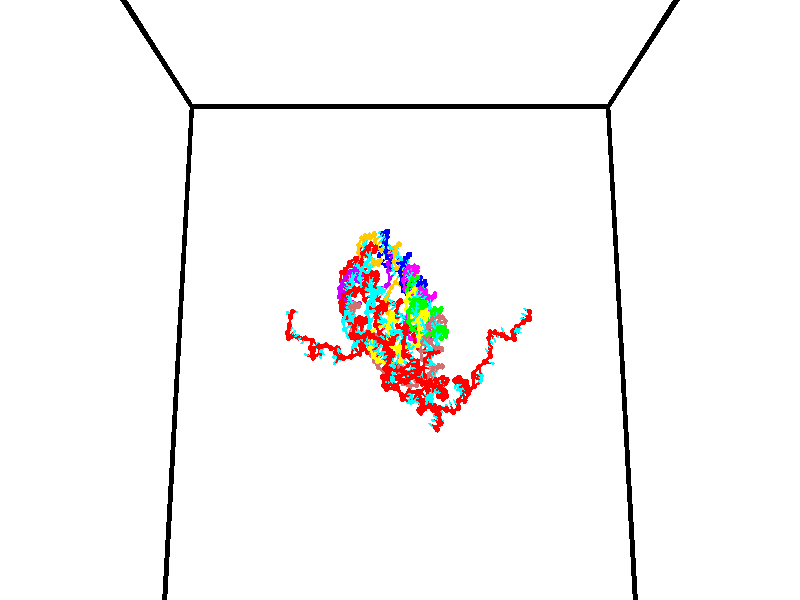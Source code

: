 // switches for output
#declare DRAW_BASES = 1; // possible values are 0, 1; only relevant for DNA ribbons
#declare DRAW_BASES_TYPE = 3; // possible values are 1, 2, 3; only relevant for DNA ribbons
#declare DRAW_FOG = 0; // set to 1 to enable fog

#include "colors.inc"

#include "transforms.inc"
background { rgb <1, 1, 1>}

#default {
   normal{
       ripples 0.25
       frequency 0.20
       turbulence 0.2
       lambda 5
   }
	finish {
		phong 0.1
		phong_size 40.
	}
}

// original window dimensions: 1024x640


// camera settings

camera {
	sky <0, 0.179814, -0.983701>
	up <0, 0.179814, -0.983701>
	right 1.6 * <1, 0, 0>
	location <35, 94.9851, 44.8844>
	look_at <35, 29.7336, 32.9568>
	direction <0, -65.2515, -11.9276>
	angle 67.0682
}


# declare cpy_camera_pos = <35, 94.9851, 44.8844>;
# if (DRAW_FOG = 1)
fog {
	fog_type 2
	up vnormalize(cpy_camera_pos)
	color rgbt<1,1,1,0.3>
	distance 1e-5
	fog_alt 3e-3
	fog_offset 56
}
# end


// LIGHTS

# declare lum = 6;
global_settings {
	ambient_light rgb lum * <0.05, 0.05, 0.05>
	max_trace_level 15
}# declare cpy_direct_light_amount = 0.25;
light_source
{	1000 * <-1, -1.16352, -0.803886>,
	rgb lum * cpy_direct_light_amount
	parallel
}

light_source
{	1000 * <1, 1.16352, 0.803886>,
	rgb lum * cpy_direct_light_amount
	parallel
}

// strand 0

// nucleotide -1

// particle -1
sphere {
	<24.245089, 35.524498, 35.009708> 0.250000
	pigment { color rgbt <1,0,0,0> }
	no_shadow
}
cylinder {
	<24.384607, 35.155235, 34.945065>,  <24.468319, 34.933678, 34.906277>, 0.100000
	pigment { color rgbt <1,0,0,0> }
	no_shadow
}
cylinder {
	<24.384607, 35.155235, 34.945065>,  <24.245089, 35.524498, 35.009708>, 0.100000
	pigment { color rgbt <1,0,0,0> }
	no_shadow
}

// particle -1
sphere {
	<24.384607, 35.155235, 34.945065> 0.100000
	pigment { color rgbt <1,0,0,0> }
	no_shadow
}
sphere {
	0, 1
	scale<0.080000,0.200000,0.300000>
	matrix <0.498158, 0.328686, -0.802374,
		0.793839, 0.199356, 0.574524,
		0.348796, -0.923159, -0.161613,
		24.489246, 34.878288, 34.896580>
	pigment { color rgbt <0,1,1,0> }
	no_shadow
}
cylinder {
	<24.204355, 36.166885, 35.542534>,  <24.245089, 35.524498, 35.009708>, 0.130000
	pigment { color rgbt <1,0,0,0> }
	no_shadow
}

// nucleotide -1

// particle -1
sphere {
	<24.204355, 36.166885, 35.542534> 0.250000
	pigment { color rgbt <1,0,0,0> }
	no_shadow
}
cylinder {
	<24.113157, 36.536705, 35.420399>,  <24.058437, 36.758598, 35.347118>, 0.100000
	pigment { color rgbt <1,0,0,0> }
	no_shadow
}
cylinder {
	<24.113157, 36.536705, 35.420399>,  <24.204355, 36.166885, 35.542534>, 0.100000
	pigment { color rgbt <1,0,0,0> }
	no_shadow
}

// particle -1
sphere {
	<24.113157, 36.536705, 35.420399> 0.100000
	pigment { color rgbt <1,0,0,0> }
	no_shadow
}
sphere {
	0, 1
	scale<0.080000,0.200000,0.300000>
	matrix <0.433752, 0.377202, 0.818277,
		0.871709, 0.054126, -0.487026,
		-0.227997, 0.924548, -0.305333,
		24.044758, 36.814068, 35.328800>
	pigment { color rgbt <0,1,1,0> }
	no_shadow
}
cylinder {
	<24.153099, 36.386799, 36.295296>,  <24.204355, 36.166885, 35.542534>, 0.130000
	pigment { color rgbt <1,0,0,0> }
	no_shadow
}

// nucleotide -1

// particle -1
sphere {
	<24.153099, 36.386799, 36.295296> 0.250000
	pigment { color rgbt <1,0,0,0> }
	no_shadow
}
cylinder {
	<24.134001, 36.015198, 36.148502>,  <24.122541, 35.792236, 36.060425>, 0.100000
	pigment { color rgbt <1,0,0,0> }
	no_shadow
}
cylinder {
	<24.134001, 36.015198, 36.148502>,  <24.153099, 36.386799, 36.295296>, 0.100000
	pigment { color rgbt <1,0,0,0> }
	no_shadow
}

// particle -1
sphere {
	<24.134001, 36.015198, 36.148502> 0.100000
	pigment { color rgbt <1,0,0,0> }
	no_shadow
}
sphere {
	0, 1
	scale<0.080000,0.200000,0.300000>
	matrix <0.405655, -0.353777, 0.842784,
		-0.912778, -0.108631, 0.393745,
		-0.047745, -0.929000, -0.366987,
		24.119677, 35.736496, 36.038406>
	pigment { color rgbt <0,1,1,0> }
	no_shadow
}
cylinder {
	<23.935265, 36.055286, 36.862206>,  <24.153099, 36.386799, 36.295296>, 0.130000
	pigment { color rgbt <1,0,0,0> }
	no_shadow
}

// nucleotide -1

// particle -1
sphere {
	<23.935265, 36.055286, 36.862206> 0.250000
	pigment { color rgbt <1,0,0,0> }
	no_shadow
}
cylinder {
	<24.090452, 35.780670, 36.616234>,  <24.183565, 35.615898, 36.468651>, 0.100000
	pigment { color rgbt <1,0,0,0> }
	no_shadow
}
cylinder {
	<24.090452, 35.780670, 36.616234>,  <23.935265, 36.055286, 36.862206>, 0.100000
	pigment { color rgbt <1,0,0,0> }
	no_shadow
}

// particle -1
sphere {
	<24.090452, 35.780670, 36.616234> 0.100000
	pigment { color rgbt <1,0,0,0> }
	no_shadow
}
sphere {
	0, 1
	scale<0.080000,0.200000,0.300000>
	matrix <0.616548, -0.302610, 0.726839,
		-0.685090, -0.661125, 0.305884,
		0.387969, -0.686543, -0.614931,
		24.206842, 35.574707, 36.431755>
	pigment { color rgbt <0,1,1,0> }
	no_shadow
}
cylinder {
	<23.908331, 35.400059, 37.195267>,  <23.935265, 36.055286, 36.862206>, 0.130000
	pigment { color rgbt <1,0,0,0> }
	no_shadow
}

// nucleotide -1

// particle -1
sphere {
	<23.908331, 35.400059, 37.195267> 0.250000
	pigment { color rgbt <1,0,0,0> }
	no_shadow
}
cylinder {
	<24.201700, 35.384457, 36.923805>,  <24.377722, 35.375095, 36.760929>, 0.100000
	pigment { color rgbt <1,0,0,0> }
	no_shadow
}
cylinder {
	<24.201700, 35.384457, 36.923805>,  <23.908331, 35.400059, 37.195267>, 0.100000
	pigment { color rgbt <1,0,0,0> }
	no_shadow
}

// particle -1
sphere {
	<24.201700, 35.384457, 36.923805> 0.100000
	pigment { color rgbt <1,0,0,0> }
	no_shadow
}
sphere {
	0, 1
	scale<0.080000,0.200000,0.300000>
	matrix <0.544177, -0.564613, 0.620551,
		-0.407380, -0.824433, -0.392876,
		0.733426, -0.039006, -0.678650,
		24.421728, 35.372753, 36.720211>
	pigment { color rgbt <0,1,1,0> }
	no_shadow
}
cylinder {
	<24.119024, 34.677677, 36.944393>,  <23.908331, 35.400059, 37.195267>, 0.130000
	pigment { color rgbt <1,0,0,0> }
	no_shadow
}

// nucleotide -1

// particle -1
sphere {
	<24.119024, 34.677677, 36.944393> 0.250000
	pigment { color rgbt <1,0,0,0> }
	no_shadow
}
cylinder {
	<24.433874, 34.924366, 36.940617>,  <24.622784, 35.072380, 36.938351>, 0.100000
	pigment { color rgbt <1,0,0,0> }
	no_shadow
}
cylinder {
	<24.433874, 34.924366, 36.940617>,  <24.119024, 34.677677, 36.944393>, 0.100000
	pigment { color rgbt <1,0,0,0> }
	no_shadow
}

// particle -1
sphere {
	<24.433874, 34.924366, 36.940617> 0.100000
	pigment { color rgbt <1,0,0,0> }
	no_shadow
}
sphere {
	0, 1
	scale<0.080000,0.200000,0.300000>
	matrix <0.368410, -0.457817, 0.809121,
		0.494681, -0.640357, -0.587566,
		0.787124, 0.616722, -0.009440,
		24.670012, 35.109383, 36.937786>
	pigment { color rgbt <0,1,1,0> }
	no_shadow
}
cylinder {
	<24.731573, 34.303040, 37.026554>,  <24.119024, 34.677677, 36.944393>, 0.130000
	pigment { color rgbt <1,0,0,0> }
	no_shadow
}

// nucleotide -1

// particle -1
sphere {
	<24.731573, 34.303040, 37.026554> 0.250000
	pigment { color rgbt <1,0,0,0> }
	no_shadow
}
cylinder {
	<24.856567, 34.671185, 37.120602>,  <24.931564, 34.892071, 37.177029>, 0.100000
	pigment { color rgbt <1,0,0,0> }
	no_shadow
}
cylinder {
	<24.856567, 34.671185, 37.120602>,  <24.731573, 34.303040, 37.026554>, 0.100000
	pigment { color rgbt <1,0,0,0> }
	no_shadow
}

// particle -1
sphere {
	<24.856567, 34.671185, 37.120602> 0.100000
	pigment { color rgbt <1,0,0,0> }
	no_shadow
}
sphere {
	0, 1
	scale<0.080000,0.200000,0.300000>
	matrix <0.371004, -0.346103, 0.861724,
		0.874476, -0.182047, -0.449611,
		0.312486, 0.920365, 0.235119,
		24.950314, 34.947292, 37.191135>
	pigment { color rgbt <0,1,1,0> }
	no_shadow
}
cylinder {
	<25.432926, 34.349579, 37.089649>,  <24.731573, 34.303040, 37.026554>, 0.130000
	pigment { color rgbt <1,0,0,0> }
	no_shadow
}

// nucleotide -1

// particle -1
sphere {
	<25.432926, 34.349579, 37.089649> 0.250000
	pigment { color rgbt <1,0,0,0> }
	no_shadow
}
cylinder {
	<25.316418, 34.658318, 37.315716>,  <25.246513, 34.843559, 37.451355>, 0.100000
	pigment { color rgbt <1,0,0,0> }
	no_shadow
}
cylinder {
	<25.316418, 34.658318, 37.315716>,  <25.432926, 34.349579, 37.089649>, 0.100000
	pigment { color rgbt <1,0,0,0> }
	no_shadow
}

// particle -1
sphere {
	<25.316418, 34.658318, 37.315716> 0.100000
	pigment { color rgbt <1,0,0,0> }
	no_shadow
}
sphere {
	0, 1
	scale<0.080000,0.200000,0.300000>
	matrix <0.515957, -0.370743, 0.772229,
		0.805575, 0.516529, -0.290254,
		-0.291269, 0.771847, 0.565168,
		25.229036, 34.889874, 37.485268>
	pigment { color rgbt <0,1,1,0> }
	no_shadow
}
cylinder {
	<26.174324, 34.512917, 37.304047>,  <25.432926, 34.349579, 37.089649>, 0.130000
	pigment { color rgbt <1,0,0,0> }
	no_shadow
}

// nucleotide -1

// particle -1
sphere {
	<26.174324, 34.512917, 37.304047> 0.250000
	pigment { color rgbt <1,0,0,0> }
	no_shadow
}
cylinder {
	<26.473335, 34.498165, 37.569328>,  <26.652742, 34.489315, 37.728497>, 0.100000
	pigment { color rgbt <1,0,0,0> }
	no_shadow
}
cylinder {
	<26.473335, 34.498165, 37.569328>,  <26.174324, 34.512917, 37.304047>, 0.100000
	pigment { color rgbt <1,0,0,0> }
	no_shadow
}

// particle -1
sphere {
	<26.473335, 34.498165, 37.569328> 0.100000
	pigment { color rgbt <1,0,0,0> }
	no_shadow
}
sphere {
	0, 1
	scale<0.080000,0.200000,0.300000>
	matrix <0.006509, 0.998816, 0.048205,
		-0.664200, -0.031718, 0.746882,
		0.747526, -0.036879, 0.663208,
		26.697594, 34.487103, 37.768291>
	pigment { color rgbt <0,1,1,0> }
	no_shadow
}
cylinder {
	<26.013813, 34.760761, 37.966328>,  <26.174324, 34.512917, 37.304047>, 0.130000
	pigment { color rgbt <1,0,0,0> }
	no_shadow
}

// nucleotide -1

// particle -1
sphere {
	<26.013813, 34.760761, 37.966328> 0.250000
	pigment { color rgbt <1,0,0,0> }
	no_shadow
}
cylinder {
	<26.401480, 34.810997, 37.881531>,  <26.634081, 34.841137, 37.830650>, 0.100000
	pigment { color rgbt <1,0,0,0> }
	no_shadow
}
cylinder {
	<26.401480, 34.810997, 37.881531>,  <26.013813, 34.760761, 37.966328>, 0.100000
	pigment { color rgbt <1,0,0,0> }
	no_shadow
}

// particle -1
sphere {
	<26.401480, 34.810997, 37.881531> 0.100000
	pigment { color rgbt <1,0,0,0> }
	no_shadow
}
sphere {
	0, 1
	scale<0.080000,0.200000,0.300000>
	matrix <-0.147476, 0.984893, -0.090752,
		0.197395, 0.119218, 0.973048,
		0.969168, 0.125587, -0.211995,
		26.692230, 34.848675, 37.817932>
	pigment { color rgbt <0,1,1,0> }
	no_shadow
}
cylinder {
	<26.292021, 35.358776, 38.390770>,  <26.013813, 34.760761, 37.966328>, 0.130000
	pigment { color rgbt <1,0,0,0> }
	no_shadow
}

// nucleotide -1

// particle -1
sphere {
	<26.292021, 35.358776, 38.390770> 0.250000
	pigment { color rgbt <1,0,0,0> }
	no_shadow
}
cylinder {
	<26.552454, 35.317451, 38.089993>,  <26.708714, 35.292656, 37.909527>, 0.100000
	pigment { color rgbt <1,0,0,0> }
	no_shadow
}
cylinder {
	<26.552454, 35.317451, 38.089993>,  <26.292021, 35.358776, 38.390770>, 0.100000
	pigment { color rgbt <1,0,0,0> }
	no_shadow
}

// particle -1
sphere {
	<26.552454, 35.317451, 38.089993> 0.100000
	pigment { color rgbt <1,0,0,0> }
	no_shadow
}
sphere {
	0, 1
	scale<0.080000,0.200000,0.300000>
	matrix <0.160831, 0.986975, 0.003659,
		0.741772, -0.123318, 0.659217,
		0.651082, -0.103308, -0.751944,
		26.747778, 35.286457, 37.864410>
	pigment { color rgbt <0,1,1,0> }
	no_shadow
}
cylinder {
	<26.495966, 36.102413, 38.320469>,  <26.292021, 35.358776, 38.390770>, 0.130000
	pigment { color rgbt <1,0,0,0> }
	no_shadow
}

// nucleotide -1

// particle -1
sphere {
	<26.495966, 36.102413, 38.320469> 0.250000
	pigment { color rgbt <1,0,0,0> }
	no_shadow
}
cylinder {
	<26.719019, 35.929218, 38.037182>,  <26.852850, 35.825302, 37.867210>, 0.100000
	pigment { color rgbt <1,0,0,0> }
	no_shadow
}
cylinder {
	<26.719019, 35.929218, 38.037182>,  <26.495966, 36.102413, 38.320469>, 0.100000
	pigment { color rgbt <1,0,0,0> }
	no_shadow
}

// particle -1
sphere {
	<26.719019, 35.929218, 38.037182> 0.100000
	pigment { color rgbt <1,0,0,0> }
	no_shadow
}
sphere {
	0, 1
	scale<0.080000,0.200000,0.300000>
	matrix <0.328596, 0.898628, -0.290677,
		0.762281, -0.070626, 0.643381,
		0.557631, -0.432990, -0.708215,
		26.886309, 35.799320, 37.824718>
	pigment { color rgbt <0,1,1,0> }
	no_shadow
}
cylinder {
	<26.582535, 36.606182, 38.944210>,  <26.495966, 36.102413, 38.320469>, 0.130000
	pigment { color rgbt <1,0,0,0> }
	no_shadow
}

// nucleotide -1

// particle -1
sphere {
	<26.582535, 36.606182, 38.944210> 0.250000
	pigment { color rgbt <1,0,0,0> }
	no_shadow
}
cylinder {
	<26.209002, 36.544884, 38.814919>,  <25.984882, 36.508106, 38.737343>, 0.100000
	pigment { color rgbt <1,0,0,0> }
	no_shadow
}
cylinder {
	<26.209002, 36.544884, 38.814919>,  <26.582535, 36.606182, 38.944210>, 0.100000
	pigment { color rgbt <1,0,0,0> }
	no_shadow
}

// particle -1
sphere {
	<26.209002, 36.544884, 38.814919> 0.100000
	pigment { color rgbt <1,0,0,0> }
	no_shadow
}
sphere {
	0, 1
	scale<0.080000,0.200000,0.300000>
	matrix <0.345154, -0.148657, -0.926698,
		0.093960, -0.976943, 0.191713,
		-0.933831, -0.153244, -0.323228,
		25.928852, 36.498909, 38.717949>
	pigment { color rgbt <0,1,1,0> }
	no_shadow
}
cylinder {
	<27.290897, 36.844414, 38.603233>,  <26.582535, 36.606182, 38.944210>, 0.130000
	pigment { color rgbt <1,0,0,0> }
	no_shadow
}

// nucleotide -1

// particle -1
sphere {
	<27.290897, 36.844414, 38.603233> 0.250000
	pigment { color rgbt <1,0,0,0> }
	no_shadow
}
cylinder {
	<27.337343, 37.185051, 38.807709>,  <27.365211, 37.389431, 38.930393>, 0.100000
	pigment { color rgbt <1,0,0,0> }
	no_shadow
}
cylinder {
	<27.337343, 37.185051, 38.807709>,  <27.290897, 36.844414, 38.603233>, 0.100000
	pigment { color rgbt <1,0,0,0> }
	no_shadow
}

// particle -1
sphere {
	<27.337343, 37.185051, 38.807709> 0.100000
	pigment { color rgbt <1,0,0,0> }
	no_shadow
}
sphere {
	0, 1
	scale<0.080000,0.200000,0.300000>
	matrix <0.638929, 0.330003, -0.694886,
		-0.760451, 0.407300, -0.505787,
		0.116116, 0.851589, 0.511188,
		27.372177, 37.440529, 38.961063>
	pigment { color rgbt <0,1,1,0> }
	no_shadow
}
cylinder {
	<27.236727, 37.462482, 38.131348>,  <27.290897, 36.844414, 38.603233>, 0.130000
	pigment { color rgbt <1,0,0,0> }
	no_shadow
}

// nucleotide -1

// particle -1
sphere {
	<27.236727, 37.462482, 38.131348> 0.250000
	pigment { color rgbt <1,0,0,0> }
	no_shadow
}
cylinder {
	<27.457474, 37.599651, 38.435413>,  <27.589922, 37.681953, 38.617851>, 0.100000
	pigment { color rgbt <1,0,0,0> }
	no_shadow
}
cylinder {
	<27.457474, 37.599651, 38.435413>,  <27.236727, 37.462482, 38.131348>, 0.100000
	pigment { color rgbt <1,0,0,0> }
	no_shadow
}

// particle -1
sphere {
	<27.457474, 37.599651, 38.435413> 0.100000
	pigment { color rgbt <1,0,0,0> }
	no_shadow
}
sphere {
	0, 1
	scale<0.080000,0.200000,0.300000>
	matrix <0.654041, 0.387535, -0.649651,
		-0.517370, 0.855698, -0.010419,
		0.551868, 0.342925, 0.760161,
		27.623034, 37.702530, 38.663460>
	pigment { color rgbt <0,1,1,0> }
	no_shadow
}
cylinder {
	<27.922939, 37.517525, 38.041393>,  <27.236727, 37.462482, 38.131348>, 0.130000
	pigment { color rgbt <1,0,0,0> }
	no_shadow
}

// nucleotide -1

// particle -1
sphere {
	<27.922939, 37.517525, 38.041393> 0.250000
	pigment { color rgbt <1,0,0,0> }
	no_shadow
}
cylinder {
	<27.695679, 37.727703, 38.294727>,  <27.559322, 37.853809, 38.446728>, 0.100000
	pigment { color rgbt <1,0,0,0> }
	no_shadow
}
cylinder {
	<27.695679, 37.727703, 38.294727>,  <27.922939, 37.517525, 38.041393>, 0.100000
	pigment { color rgbt <1,0,0,0> }
	no_shadow
}

// particle -1
sphere {
	<27.695679, 37.727703, 38.294727> 0.100000
	pigment { color rgbt <1,0,0,0> }
	no_shadow
}
sphere {
	0, 1
	scale<0.080000,0.200000,0.300000>
	matrix <-0.149561, 0.690869, -0.707341,
		-0.809218, -0.496600, -0.313934,
		-0.568153, 0.525441, 0.633335,
		27.525232, 37.885334, 38.484730>
	pigment { color rgbt <0,1,1,0> }
	no_shadow
}
cylinder {
	<28.316683, 36.770401, 38.193516>,  <27.922939, 37.517525, 38.041393>, 0.130000
	pigment { color rgbt <1,0,0,0> }
	no_shadow
}

// nucleotide -1

// particle -1
sphere {
	<28.316683, 36.770401, 38.193516> 0.250000
	pigment { color rgbt <1,0,0,0> }
	no_shadow
}
cylinder {
	<27.996140, 36.592152, 38.033894>,  <27.803814, 36.485203, 37.938122>, 0.100000
	pigment { color rgbt <1,0,0,0> }
	no_shadow
}
cylinder {
	<27.996140, 36.592152, 38.033894>,  <28.316683, 36.770401, 38.193516>, 0.100000
	pigment { color rgbt <1,0,0,0> }
	no_shadow
}

// particle -1
sphere {
	<27.996140, 36.592152, 38.033894> 0.100000
	pigment { color rgbt <1,0,0,0> }
	no_shadow
}
sphere {
	0, 1
	scale<0.080000,0.200000,0.300000>
	matrix <-0.564954, 0.783067, 0.260064,
		0.196596, 0.433851, -0.879274,
		-0.801360, -0.445622, -0.399053,
		27.755732, 36.458466, 37.914177>
	pigment { color rgbt <0,1,1,0> }
	no_shadow
}
cylinder {
	<28.864151, 36.247280, 38.158539>,  <28.316683, 36.770401, 38.193516>, 0.130000
	pigment { color rgbt <1,0,0,0> }
	no_shadow
}

// nucleotide -1

// particle -1
sphere {
	<28.864151, 36.247280, 38.158539> 0.250000
	pigment { color rgbt <1,0,0,0> }
	no_shadow
}
cylinder {
	<28.720104, 36.383785, 38.505840>,  <28.633675, 36.465687, 38.714222>, 0.100000
	pigment { color rgbt <1,0,0,0> }
	no_shadow
}
cylinder {
	<28.720104, 36.383785, 38.505840>,  <28.864151, 36.247280, 38.158539>, 0.100000
	pigment { color rgbt <1,0,0,0> }
	no_shadow
}

// particle -1
sphere {
	<28.720104, 36.383785, 38.505840> 0.100000
	pigment { color rgbt <1,0,0,0> }
	no_shadow
}
sphere {
	0, 1
	scale<0.080000,0.200000,0.300000>
	matrix <0.776933, 0.624902, 0.076632,
		-0.516419, 0.702169, -0.490174,
		-0.360119, 0.341258, 0.868249,
		28.612068, 36.486164, 38.766315>
	pigment { color rgbt <0,1,1,0> }
	no_shadow
}
cylinder {
	<29.033464, 36.979733, 38.302444>,  <28.864151, 36.247280, 38.158539>, 0.130000
	pigment { color rgbt <1,0,0,0> }
	no_shadow
}

// nucleotide -1

// particle -1
sphere {
	<29.033464, 36.979733, 38.302444> 0.250000
	pigment { color rgbt <1,0,0,0> }
	no_shadow
}
cylinder {
	<29.024179, 36.901688, 38.694649>,  <29.018608, 36.854862, 38.929970>, 0.100000
	pigment { color rgbt <1,0,0,0> }
	no_shadow
}
cylinder {
	<29.024179, 36.901688, 38.694649>,  <29.033464, 36.979733, 38.302444>, 0.100000
	pigment { color rgbt <1,0,0,0> }
	no_shadow
}

// particle -1
sphere {
	<29.024179, 36.901688, 38.694649> 0.100000
	pigment { color rgbt <1,0,0,0> }
	no_shadow
}
sphere {
	0, 1
	scale<0.080000,0.200000,0.300000>
	matrix <0.707993, 0.689243, 0.153914,
		-0.705838, 0.697765, 0.122136,
		-0.023214, -0.195109, 0.980507,
		29.017216, 36.843155, 38.988800>
	pigment { color rgbt <0,1,1,0> }
	no_shadow
}
cylinder {
	<28.866415, 37.568840, 38.608845>,  <29.033464, 36.979733, 38.302444>, 0.130000
	pigment { color rgbt <1,0,0,0> }
	no_shadow
}

// nucleotide -1

// particle -1
sphere {
	<28.866415, 37.568840, 38.608845> 0.250000
	pigment { color rgbt <1,0,0,0> }
	no_shadow
}
cylinder {
	<29.095343, 37.331680, 38.835442>,  <29.232698, 37.189384, 38.971401>, 0.100000
	pigment { color rgbt <1,0,0,0> }
	no_shadow
}
cylinder {
	<29.095343, 37.331680, 38.835442>,  <28.866415, 37.568840, 38.608845>, 0.100000
	pigment { color rgbt <1,0,0,0> }
	no_shadow
}

// particle -1
sphere {
	<29.095343, 37.331680, 38.835442> 0.100000
	pigment { color rgbt <1,0,0,0> }
	no_shadow
}
sphere {
	0, 1
	scale<0.080000,0.200000,0.300000>
	matrix <0.734097, 0.678303, -0.031719,
		-0.365450, 0.434016, 0.823454,
		0.572318, -0.592903, 0.566496,
		29.267038, 37.153809, 39.005390>
	pigment { color rgbt <0,1,1,0> }
	no_shadow
}
cylinder {
	<29.255995, 38.024025, 39.062443>,  <28.866415, 37.568840, 38.608845>, 0.130000
	pigment { color rgbt <1,0,0,0> }
	no_shadow
}

// nucleotide -1

// particle -1
sphere {
	<29.255995, 38.024025, 39.062443> 0.250000
	pigment { color rgbt <1,0,0,0> }
	no_shadow
}
cylinder {
	<29.024120, 37.789284, 39.288567>,  <28.884995, 37.648441, 39.424240>, 0.100000
	pigment { color rgbt <1,0,0,0> }
	no_shadow
}
cylinder {
	<29.024120, 37.789284, 39.288567>,  <29.255995, 38.024025, 39.062443>, 0.100000
	pigment { color rgbt <1,0,0,0> }
	no_shadow
}

// particle -1
sphere {
	<29.024120, 37.789284, 39.288567> 0.100000
	pigment { color rgbt <1,0,0,0> }
	no_shadow
}
sphere {
	0, 1
	scale<0.080000,0.200000,0.300000>
	matrix <0.171211, 0.590554, 0.788627,
		-0.796649, 0.553944, -0.241862,
		-0.579688, -0.586849, 0.565305,
		28.850214, 37.613228, 39.458157>
	pigment { color rgbt <0,1,1,0> }
	no_shadow
}
cylinder {
	<29.730358, 38.702343, 39.202393>,  <29.255995, 38.024025, 39.062443>, 0.130000
	pigment { color rgbt <1,0,0,0> }
	no_shadow
}

// nucleotide -1

// particle -1
sphere {
	<29.730358, 38.702343, 39.202393> 0.250000
	pigment { color rgbt <1,0,0,0> }
	no_shadow
}
cylinder {
	<29.483263, 38.641014, 38.893875>,  <29.335007, 38.604218, 38.708763>, 0.100000
	pigment { color rgbt <1,0,0,0> }
	no_shadow
}
cylinder {
	<29.483263, 38.641014, 38.893875>,  <29.730358, 38.702343, 39.202393>, 0.100000
	pigment { color rgbt <1,0,0,0> }
	no_shadow
}

// particle -1
sphere {
	<29.483263, 38.641014, 38.893875> 0.100000
	pigment { color rgbt <1,0,0,0> }
	no_shadow
}
sphere {
	0, 1
	scale<0.080000,0.200000,0.300000>
	matrix <0.562040, -0.772074, -0.296669,
		-0.550012, -0.616762, 0.563108,
		-0.617736, -0.153318, -0.771295,
		29.297943, 38.595020, 38.662487>
	pigment { color rgbt <0,1,1,0> }
	no_shadow
}
cylinder {
	<30.418495, 38.487946, 39.058239>,  <29.730358, 38.702343, 39.202393>, 0.130000
	pigment { color rgbt <1,0,0,0> }
	no_shadow
}

// nucleotide -1

// particle -1
sphere {
	<30.418495, 38.487946, 39.058239> 0.250000
	pigment { color rgbt <1,0,0,0> }
	no_shadow
}
cylinder {
	<30.502068, 38.331314, 38.699795>,  <30.552212, 38.237335, 38.484730>, 0.100000
	pigment { color rgbt <1,0,0,0> }
	no_shadow
}
cylinder {
	<30.502068, 38.331314, 38.699795>,  <30.418495, 38.487946, 39.058239>, 0.100000
	pigment { color rgbt <1,0,0,0> }
	no_shadow
}

// particle -1
sphere {
	<30.502068, 38.331314, 38.699795> 0.100000
	pigment { color rgbt <1,0,0,0> }
	no_shadow
}
sphere {
	0, 1
	scale<0.080000,0.200000,0.300000>
	matrix <0.236628, 0.909348, -0.342189,
		0.948870, -0.140551, 0.282649,
		0.208931, -0.391575, -0.896112,
		30.564747, 38.213840, 38.430962>
	pigment { color rgbt <0,1,1,0> }
	no_shadow
}
cylinder {
	<31.220295, 38.582855, 38.821426>,  <30.418495, 38.487946, 39.058239>, 0.130000
	pigment { color rgbt <1,0,0,0> }
	no_shadow
}

// nucleotide -1

// particle -1
sphere {
	<31.220295, 38.582855, 38.821426> 0.250000
	pigment { color rgbt <1,0,0,0> }
	no_shadow
}
cylinder {
	<30.920450, 38.587120, 38.556709>,  <30.740543, 38.589680, 38.397881>, 0.100000
	pigment { color rgbt <1,0,0,0> }
	no_shadow
}
cylinder {
	<30.920450, 38.587120, 38.556709>,  <31.220295, 38.582855, 38.821426>, 0.100000
	pigment { color rgbt <1,0,0,0> }
	no_shadow
}

// particle -1
sphere {
	<30.920450, 38.587120, 38.556709> 0.100000
	pigment { color rgbt <1,0,0,0> }
	no_shadow
}
sphere {
	0, 1
	scale<0.080000,0.200000,0.300000>
	matrix <0.164399, 0.971535, -0.170566,
		0.641136, -0.236657, -0.730026,
		-0.749612, 0.010660, -0.661792,
		30.695566, 38.590317, 38.358173>
	pigment { color rgbt <0,1,1,0> }
	no_shadow
}
cylinder {
	<31.412348, 38.791744, 38.092903>,  <31.220295, 38.582855, 38.821426>, 0.130000
	pigment { color rgbt <1,0,0,0> }
	no_shadow
}

// nucleotide -1

// particle -1
sphere {
	<31.412348, 38.791744, 38.092903> 0.250000
	pigment { color rgbt <1,0,0,0> }
	no_shadow
}
cylinder {
	<31.041189, 38.905979, 38.188778>,  <30.818495, 38.974522, 38.246304>, 0.100000
	pigment { color rgbt <1,0,0,0> }
	no_shadow
}
cylinder {
	<31.041189, 38.905979, 38.188778>,  <31.412348, 38.791744, 38.092903>, 0.100000
	pigment { color rgbt <1,0,0,0> }
	no_shadow
}

// particle -1
sphere {
	<31.041189, 38.905979, 38.188778> 0.100000
	pigment { color rgbt <1,0,0,0> }
	no_shadow
}
sphere {
	0, 1
	scale<0.080000,0.200000,0.300000>
	matrix <0.285028, 0.957775, -0.037777,
		-0.240351, 0.033263, -0.970116,
		-0.927896, 0.285590, 0.239683,
		30.762821, 38.991657, 38.260681>
	pigment { color rgbt <0,1,1,0> }
	no_shadow
}
cylinder {
	<31.016006, 39.120075, 37.495918>,  <31.412348, 38.791744, 38.092903>, 0.130000
	pigment { color rgbt <1,0,0,0> }
	no_shadow
}

// nucleotide -1

// particle -1
sphere {
	<31.016006, 39.120075, 37.495918> 0.250000
	pigment { color rgbt <1,0,0,0> }
	no_shadow
}
cylinder {
	<30.907793, 39.245148, 37.860126>,  <30.842865, 39.320190, 38.078651>, 0.100000
	pigment { color rgbt <1,0,0,0> }
	no_shadow
}
cylinder {
	<30.907793, 39.245148, 37.860126>,  <31.016006, 39.120075, 37.495918>, 0.100000
	pigment { color rgbt <1,0,0,0> }
	no_shadow
}

// particle -1
sphere {
	<30.907793, 39.245148, 37.860126> 0.100000
	pigment { color rgbt <1,0,0,0> }
	no_shadow
}
sphere {
	0, 1
	scale<0.080000,0.200000,0.300000>
	matrix <0.321541, 0.920822, -0.220678,
		-0.907426, 0.233068, -0.349653,
		-0.270536, 0.312677, 0.910518,
		30.826632, 39.338951, 38.133282>
	pigment { color rgbt <0,1,1,0> }
	no_shadow
}
cylinder {
	<30.499277, 39.786110, 37.526516>,  <31.016006, 39.120075, 37.495918>, 0.130000
	pigment { color rgbt <1,0,0,0> }
	no_shadow
}

// nucleotide -1

// particle -1
sphere {
	<30.499277, 39.786110, 37.526516> 0.250000
	pigment { color rgbt <1,0,0,0> }
	no_shadow
}
cylinder {
	<30.737217, 39.732346, 37.843525>,  <30.879980, 39.700085, 38.033730>, 0.100000
	pigment { color rgbt <1,0,0,0> }
	no_shadow
}
cylinder {
	<30.737217, 39.732346, 37.843525>,  <30.499277, 39.786110, 37.526516>, 0.100000
	pigment { color rgbt <1,0,0,0> }
	no_shadow
}

// particle -1
sphere {
	<30.737217, 39.732346, 37.843525> 0.100000
	pigment { color rgbt <1,0,0,0> }
	no_shadow
}
sphere {
	0, 1
	scale<0.080000,0.200000,0.300000>
	matrix <0.532369, 0.804580, -0.263125,
		-0.602276, 0.578432, 0.550163,
		0.594850, -0.134416, 0.792519,
		30.915672, 39.692020, 38.081280>
	pigment { color rgbt <0,1,1,0> }
	no_shadow
}
cylinder {
	<30.620354, 40.483967, 37.746620>,  <30.499277, 39.786110, 37.526516>, 0.130000
	pigment { color rgbt <1,0,0,0> }
	no_shadow
}

// nucleotide -1

// particle -1
sphere {
	<30.620354, 40.483967, 37.746620> 0.250000
	pigment { color rgbt <1,0,0,0> }
	no_shadow
}
cylinder {
	<30.918402, 40.256641, 37.886230>,  <31.097231, 40.120247, 37.969997>, 0.100000
	pigment { color rgbt <1,0,0,0> }
	no_shadow
}
cylinder {
	<30.918402, 40.256641, 37.886230>,  <30.620354, 40.483967, 37.746620>, 0.100000
	pigment { color rgbt <1,0,0,0> }
	no_shadow
}

// particle -1
sphere {
	<30.918402, 40.256641, 37.886230> 0.100000
	pigment { color rgbt <1,0,0,0> }
	no_shadow
}
sphere {
	0, 1
	scale<0.080000,0.200000,0.300000>
	matrix <0.664314, 0.678767, -0.312989,
		-0.059029, 0.465074, 0.883302,
		0.745119, -0.568315, 0.349022,
		31.141937, 40.086147, 37.990936>
	pigment { color rgbt <0,1,1,0> }
	no_shadow
}
cylinder {
	<31.208681, 40.961632, 37.784466>,  <30.620354, 40.483967, 37.746620>, 0.130000
	pigment { color rgbt <1,0,0,0> }
	no_shadow
}

// nucleotide -1

// particle -1
sphere {
	<31.208681, 40.961632, 37.784466> 0.250000
	pigment { color rgbt <1,0,0,0> }
	no_shadow
}
cylinder {
	<31.373262, 40.602928, 37.849625>,  <31.472012, 40.387707, 37.888718>, 0.100000
	pigment { color rgbt <1,0,0,0> }
	no_shadow
}
cylinder {
	<31.373262, 40.602928, 37.849625>,  <31.208681, 40.961632, 37.784466>, 0.100000
	pigment { color rgbt <1,0,0,0> }
	no_shadow
}

// particle -1
sphere {
	<31.373262, 40.602928, 37.849625> 0.100000
	pigment { color rgbt <1,0,0,0> }
	no_shadow
}
sphere {
	0, 1
	scale<0.080000,0.200000,0.300000>
	matrix <0.910352, 0.395650, -0.121326,
		0.044350, 0.198212, 0.979155,
		0.411451, -0.896757, 0.162895,
		31.496698, 40.333900, 37.898495>
	pigment { color rgbt <0,1,1,0> }
	no_shadow
}
cylinder {
	<31.779774, 41.421265, 37.861687>,  <31.208681, 40.961632, 37.784466>, 0.130000
	pigment { color rgbt <1,0,0,0> }
	no_shadow
}

// nucleotide -1

// particle -1
sphere {
	<31.779774, 41.421265, 37.861687> 0.250000
	pigment { color rgbt <1,0,0,0> }
	no_shadow
}
cylinder {
	<31.912830, 41.544106, 38.218346>,  <31.992664, 41.617809, 38.432343>, 0.100000
	pigment { color rgbt <1,0,0,0> }
	no_shadow
}
cylinder {
	<31.912830, 41.544106, 38.218346>,  <31.779774, 41.421265, 37.861687>, 0.100000
	pigment { color rgbt <1,0,0,0> }
	no_shadow
}

// particle -1
sphere {
	<31.912830, 41.544106, 38.218346> 0.100000
	pigment { color rgbt <1,0,0,0> }
	no_shadow
}
sphere {
	0, 1
	scale<0.080000,0.200000,0.300000>
	matrix <0.934053, 0.023016, -0.356391,
		-0.129972, 0.951397, -0.279196,
		0.332643, 0.307105, 0.891647,
		32.012623, 41.636238, 38.485840>
	pigment { color rgbt <0,1,1,0> }
	no_shadow
}
cylinder {
	<32.187840, 42.063229, 37.683628>,  <31.779774, 41.421265, 37.861687>, 0.130000
	pigment { color rgbt <1,0,0,0> }
	no_shadow
}

// nucleotide -1

// particle -1
sphere {
	<32.187840, 42.063229, 37.683628> 0.250000
	pigment { color rgbt <1,0,0,0> }
	no_shadow
}
cylinder {
	<32.291920, 41.890282, 38.028961>,  <32.354370, 41.786514, 38.236160>, 0.100000
	pigment { color rgbt <1,0,0,0> }
	no_shadow
}
cylinder {
	<32.291920, 41.890282, 38.028961>,  <32.187840, 42.063229, 37.683628>, 0.100000
	pigment { color rgbt <1,0,0,0> }
	no_shadow
}

// particle -1
sphere {
	<32.291920, 41.890282, 38.028961> 0.100000
	pigment { color rgbt <1,0,0,0> }
	no_shadow
}
sphere {
	0, 1
	scale<0.080000,0.200000,0.300000>
	matrix <0.960556, 0.025059, -0.276955,
		0.098112, 0.901348, 0.421836,
		0.260203, -0.432370, 0.863337,
		32.369980, 41.760571, 38.287964>
	pigment { color rgbt <0,1,1,0> }
	no_shadow
}
cylinder {
	<32.602970, 42.565529, 37.973183>,  <32.187840, 42.063229, 37.683628>, 0.130000
	pigment { color rgbt <1,0,0,0> }
	no_shadow
}

// nucleotide -1

// particle -1
sphere {
	<32.602970, 42.565529, 37.973183> 0.250000
	pigment { color rgbt <1,0,0,0> }
	no_shadow
}
cylinder {
	<32.681271, 42.200188, 38.115990>,  <32.728252, 41.980984, 38.201675>, 0.100000
	pigment { color rgbt <1,0,0,0> }
	no_shadow
}
cylinder {
	<32.681271, 42.200188, 38.115990>,  <32.602970, 42.565529, 37.973183>, 0.100000
	pigment { color rgbt <1,0,0,0> }
	no_shadow
}

// particle -1
sphere {
	<32.681271, 42.200188, 38.115990> 0.100000
	pigment { color rgbt <1,0,0,0> }
	no_shadow
}
sphere {
	0, 1
	scale<0.080000,0.200000,0.300000>
	matrix <0.974694, 0.141138, -0.173356,
		0.107947, 0.381917, 0.917871,
		0.195754, -0.913356, 0.357016,
		32.739998, 41.926182, 38.223095>
	pigment { color rgbt <0,1,1,0> }
	no_shadow
}
cylinder {
	<33.211166, 42.641983, 38.280712>,  <32.602970, 42.565529, 37.973183>, 0.130000
	pigment { color rgbt <1,0,0,0> }
	no_shadow
}

// nucleotide -1

// particle -1
sphere {
	<33.211166, 42.641983, 38.280712> 0.250000
	pigment { color rgbt <1,0,0,0> }
	no_shadow
}
cylinder {
	<33.183849, 42.245625, 38.234314>,  <33.167458, 42.007809, 38.206474>, 0.100000
	pigment { color rgbt <1,0,0,0> }
	no_shadow
}
cylinder {
	<33.183849, 42.245625, 38.234314>,  <33.211166, 42.641983, 38.280712>, 0.100000
	pigment { color rgbt <1,0,0,0> }
	no_shadow
}

// particle -1
sphere {
	<33.183849, 42.245625, 38.234314> 0.100000
	pigment { color rgbt <1,0,0,0> }
	no_shadow
}
sphere {
	0, 1
	scale<0.080000,0.200000,0.300000>
	matrix <0.979044, -0.044206, -0.198790,
		0.191853, -0.127139, 0.973154,
		-0.068293, -0.990899, -0.115994,
		33.163361, 41.948357, 38.199516>
	pigment { color rgbt <0,1,1,0> }
	no_shadow
}
cylinder {
	<33.765362, 42.334484, 38.628628>,  <33.211166, 42.641983, 38.280712>, 0.130000
	pigment { color rgbt <1,0,0,0> }
	no_shadow
}

// nucleotide -1

// particle -1
sphere {
	<33.765362, 42.334484, 38.628628> 0.250000
	pigment { color rgbt <1,0,0,0> }
	no_shadow
}
cylinder {
	<33.645939, 42.097797, 38.329098>,  <33.574284, 41.955784, 38.149380>, 0.100000
	pigment { color rgbt <1,0,0,0> }
	no_shadow
}
cylinder {
	<33.645939, 42.097797, 38.329098>,  <33.765362, 42.334484, 38.628628>, 0.100000
	pigment { color rgbt <1,0,0,0> }
	no_shadow
}

// particle -1
sphere {
	<33.645939, 42.097797, 38.329098> 0.100000
	pigment { color rgbt <1,0,0,0> }
	no_shadow
}
sphere {
	0, 1
	scale<0.080000,0.200000,0.300000>
	matrix <0.948174, -0.094483, -0.303379,
		0.108763, -0.800591, 0.589258,
		-0.298558, -0.591715, -0.748823,
		33.556370, 41.920284, 38.104450>
	pigment { color rgbt <0,1,1,0> }
	no_shadow
}
cylinder {
	<34.318928, 41.949387, 38.403152>,  <33.765362, 42.334484, 38.628628>, 0.130000
	pigment { color rgbt <1,0,0,0> }
	no_shadow
}

// nucleotide -1

// particle -1
sphere {
	<34.318928, 41.949387, 38.403152> 0.250000
	pigment { color rgbt <1,0,0,0> }
	no_shadow
}
cylinder {
	<34.067802, 41.917950, 38.093395>,  <33.917130, 41.899090, 37.907543>, 0.100000
	pigment { color rgbt <1,0,0,0> }
	no_shadow
}
cylinder {
	<34.067802, 41.917950, 38.093395>,  <34.318928, 41.949387, 38.403152>, 0.100000
	pigment { color rgbt <1,0,0,0> }
	no_shadow
}

// particle -1
sphere {
	<34.067802, 41.917950, 38.093395> 0.100000
	pigment { color rgbt <1,0,0,0> }
	no_shadow
}
sphere {
	0, 1
	scale<0.080000,0.200000,0.300000>
	matrix <0.760952, -0.271247, -0.589388,
		-0.163732, -0.959296, 0.230094,
		-0.627809, -0.078589, -0.774390,
		33.879459, 41.894375, 37.861080>
	pigment { color rgbt <0,1,1,0> }
	no_shadow
}
cylinder {
	<34.383461, 41.274746, 38.154671>,  <34.318928, 41.949387, 38.403152>, 0.130000
	pigment { color rgbt <1,0,0,0> }
	no_shadow
}

// nucleotide -1

// particle -1
sphere {
	<34.383461, 41.274746, 38.154671> 0.250000
	pigment { color rgbt <1,0,0,0> }
	no_shadow
}
cylinder {
	<34.277035, 41.541603, 37.876354>,  <34.213181, 41.701717, 37.709366>, 0.100000
	pigment { color rgbt <1,0,0,0> }
	no_shadow
}
cylinder {
	<34.277035, 41.541603, 37.876354>,  <34.383461, 41.274746, 38.154671>, 0.100000
	pigment { color rgbt <1,0,0,0> }
	no_shadow
}

// particle -1
sphere {
	<34.277035, 41.541603, 37.876354> 0.100000
	pigment { color rgbt <1,0,0,0> }
	no_shadow
}
sphere {
	0, 1
	scale<0.080000,0.200000,0.300000>
	matrix <0.850387, -0.177458, -0.495329,
		-0.453931, -0.723481, -0.520117,
		-0.266062, 0.667146, -0.695792,
		34.197216, 41.741749, 37.667618>
	pigment { color rgbt <0,1,1,0> }
	no_shadow
}
cylinder {
	<33.743778, 40.982151, 38.487564>,  <34.383461, 41.274746, 38.154671>, 0.130000
	pigment { color rgbt <1,0,0,0> }
	no_shadow
}

// nucleotide -1

// particle -1
sphere {
	<33.743778, 40.982151, 38.487564> 0.250000
	pigment { color rgbt <1,0,0,0> }
	no_shadow
}
cylinder {
	<33.522259, 40.876022, 38.171867>,  <33.389347, 40.812344, 37.982449>, 0.100000
	pigment { color rgbt <1,0,0,0> }
	no_shadow
}
cylinder {
	<33.522259, 40.876022, 38.171867>,  <33.743778, 40.982151, 38.487564>, 0.100000
	pigment { color rgbt <1,0,0,0> }
	no_shadow
}

// particle -1
sphere {
	<33.522259, 40.876022, 38.171867> 0.100000
	pigment { color rgbt <1,0,0,0> }
	no_shadow
}
sphere {
	0, 1
	scale<0.080000,0.200000,0.300000>
	matrix <0.656526, -0.722144, -0.217904,
		-0.512133, -0.638835, 0.574116,
		-0.553799, -0.265327, -0.789246,
		33.356117, 40.796425, 37.935093>
	pigment { color rgbt <0,1,1,0> }
	no_shadow
}
cylinder {
	<33.772068, 40.863785, 39.212139>,  <33.743778, 40.982151, 38.487564>, 0.130000
	pigment { color rgbt <1,0,0,0> }
	no_shadow
}

// nucleotide -1

// particle -1
sphere {
	<33.772068, 40.863785, 39.212139> 0.250000
	pigment { color rgbt <1,0,0,0> }
	no_shadow
}
cylinder {
	<33.647091, 41.234238, 39.127613>,  <33.572105, 41.456509, 39.076897>, 0.100000
	pigment { color rgbt <1,0,0,0> }
	no_shadow
}
cylinder {
	<33.647091, 41.234238, 39.127613>,  <33.772068, 40.863785, 39.212139>, 0.100000
	pigment { color rgbt <1,0,0,0> }
	no_shadow
}

// particle -1
sphere {
	<33.647091, 41.234238, 39.127613> 0.100000
	pigment { color rgbt <1,0,0,0> }
	no_shadow
}
sphere {
	0, 1
	scale<0.080000,0.200000,0.300000>
	matrix <0.387219, 0.327297, 0.861938,
		0.867433, 0.187485, -0.460880,
		-0.312445, 0.926135, -0.211311,
		33.553356, 41.512077, 39.064220>
	pigment { color rgbt <0,1,1,0> }
	no_shadow
}
cylinder {
	<34.353065, 41.372051, 39.220020>,  <33.772068, 40.863785, 39.212139>, 0.130000
	pigment { color rgbt <1,0,0,0> }
	no_shadow
}

// nucleotide -1

// particle -1
sphere {
	<34.353065, 41.372051, 39.220020> 0.250000
	pigment { color rgbt <1,0,0,0> }
	no_shadow
}
cylinder {
	<33.990059, 41.500511, 39.328297>,  <33.772255, 41.577587, 39.393261>, 0.100000
	pigment { color rgbt <1,0,0,0> }
	no_shadow
}
cylinder {
	<33.990059, 41.500511, 39.328297>,  <34.353065, 41.372051, 39.220020>, 0.100000
	pigment { color rgbt <1,0,0,0> }
	no_shadow
}

// particle -1
sphere {
	<33.990059, 41.500511, 39.328297> 0.100000
	pigment { color rgbt <1,0,0,0> }
	no_shadow
}
sphere {
	0, 1
	scale<0.080000,0.200000,0.300000>
	matrix <0.379124, 0.348988, 0.857014,
		0.180766, 0.880379, -0.438470,
		-0.907518, 0.321154, 0.270687,
		33.717804, 41.596859, 39.409504>
	pigment { color rgbt <0,1,1,0> }
	no_shadow
}
cylinder {
	<34.351364, 42.122604, 39.224270>,  <34.353065, 41.372051, 39.220020>, 0.130000
	pigment { color rgbt <1,0,0,0> }
	no_shadow
}

// nucleotide -1

// particle -1
sphere {
	<34.351364, 42.122604, 39.224270> 0.250000
	pigment { color rgbt <1,0,0,0> }
	no_shadow
}
cylinder {
	<34.094685, 41.944794, 39.474266>,  <33.940678, 41.838108, 39.624264>, 0.100000
	pigment { color rgbt <1,0,0,0> }
	no_shadow
}
cylinder {
	<34.094685, 41.944794, 39.474266>,  <34.351364, 42.122604, 39.224270>, 0.100000
	pigment { color rgbt <1,0,0,0> }
	no_shadow
}

// particle -1
sphere {
	<34.094685, 41.944794, 39.474266> 0.100000
	pigment { color rgbt <1,0,0,0> }
	no_shadow
}
sphere {
	0, 1
	scale<0.080000,0.200000,0.300000>
	matrix <0.549107, 0.302632, 0.779035,
		-0.535444, 0.843096, 0.049893,
		-0.641702, -0.444526, 0.624992,
		33.902176, 41.811436, 39.661762>
	pigment { color rgbt <0,1,1,0> }
	no_shadow
}
cylinder {
	<34.064125, 42.549629, 39.655846>,  <34.351364, 42.122604, 39.224270>, 0.130000
	pigment { color rgbt <1,0,0,0> }
	no_shadow
}

// nucleotide -1

// particle -1
sphere {
	<34.064125, 42.549629, 39.655846> 0.250000
	pigment { color rgbt <1,0,0,0> }
	no_shadow
}
cylinder {
	<34.094681, 42.184631, 39.816605>,  <34.113014, 41.965633, 39.913059>, 0.100000
	pigment { color rgbt <1,0,0,0> }
	no_shadow
}
cylinder {
	<34.094681, 42.184631, 39.816605>,  <34.064125, 42.549629, 39.655846>, 0.100000
	pigment { color rgbt <1,0,0,0> }
	no_shadow
}

// particle -1
sphere {
	<34.094681, 42.184631, 39.816605> 0.100000
	pigment { color rgbt <1,0,0,0> }
	no_shadow
}
sphere {
	0, 1
	scale<0.080000,0.200000,0.300000>
	matrix <0.638402, 0.354380, 0.683270,
		-0.765903, 0.204374, 0.609609,
		0.076390, -0.912494, 0.401893,
		34.117599, 41.910885, 39.937172>
	pigment { color rgbt <0,1,1,0> }
	no_shadow
}
cylinder {
	<33.702595, 42.075623, 40.302143>,  <34.064125, 42.549629, 39.655846>, 0.130000
	pigment { color rgbt <1,0,0,0> }
	no_shadow
}

// nucleotide -1

// particle -1
sphere {
	<33.702595, 42.075623, 40.302143> 0.250000
	pigment { color rgbt <1,0,0,0> }
	no_shadow
}
cylinder {
	<34.097733, 42.086758, 40.240959>,  <34.334816, 42.093437, 40.204247>, 0.100000
	pigment { color rgbt <1,0,0,0> }
	no_shadow
}
cylinder {
	<34.097733, 42.086758, 40.240959>,  <33.702595, 42.075623, 40.302143>, 0.100000
	pigment { color rgbt <1,0,0,0> }
	no_shadow
}

// particle -1
sphere {
	<34.097733, 42.086758, 40.240959> 0.100000
	pigment { color rgbt <1,0,0,0> }
	no_shadow
}
sphere {
	0, 1
	scale<0.080000,0.200000,0.300000>
	matrix <0.111858, 0.556053, 0.823585,
		0.107981, -0.830680, 0.546178,
		0.987840, 0.027838, -0.152961,
		34.394085, 42.095108, 40.195072>
	pigment { color rgbt <0,1,1,0> }
	no_shadow
}
cylinder {
	<33.903084, 41.739803, 40.835960>,  <33.702595, 42.075623, 40.302143>, 0.130000
	pigment { color rgbt <1,0,0,0> }
	no_shadow
}

// nucleotide -1

// particle -1
sphere {
	<33.903084, 41.739803, 40.835960> 0.250000
	pigment { color rgbt <1,0,0,0> }
	no_shadow
}
cylinder {
	<34.199162, 41.992783, 40.744637>,  <34.376808, 42.144569, 40.689842>, 0.100000
	pigment { color rgbt <1,0,0,0> }
	no_shadow
}
cylinder {
	<34.199162, 41.992783, 40.744637>,  <33.903084, 41.739803, 40.835960>, 0.100000
	pigment { color rgbt <1,0,0,0> }
	no_shadow
}

// particle -1
sphere {
	<34.199162, 41.992783, 40.744637> 0.100000
	pigment { color rgbt <1,0,0,0> }
	no_shadow
}
sphere {
	0, 1
	scale<0.080000,0.200000,0.300000>
	matrix <-0.078361, 0.418375, 0.904888,
		0.667814, -0.651900, 0.359237,
		0.740192, 0.632447, -0.228313,
		34.421219, 42.182518, 40.676144>
	pigment { color rgbt <0,1,1,0> }
	no_shadow
}
cylinder {
	<34.401894, 41.768795, 41.468964>,  <33.903084, 41.739803, 40.835960>, 0.130000
	pigment { color rgbt <1,0,0,0> }
	no_shadow
}

// nucleotide -1

// particle -1
sphere {
	<34.401894, 41.768795, 41.468964> 0.250000
	pigment { color rgbt <1,0,0,0> }
	no_shadow
}
cylinder {
	<34.376728, 42.079323, 41.218086>,  <34.361629, 42.265640, 41.067558>, 0.100000
	pigment { color rgbt <1,0,0,0> }
	no_shadow
}
cylinder {
	<34.376728, 42.079323, 41.218086>,  <34.401894, 41.768795, 41.468964>, 0.100000
	pigment { color rgbt <1,0,0,0> }
	no_shadow
}

// particle -1
sphere {
	<34.376728, 42.079323, 41.218086> 0.100000
	pigment { color rgbt <1,0,0,0> }
	no_shadow
}
sphere {
	0, 1
	scale<0.080000,0.200000,0.300000>
	matrix <-0.133322, 0.616267, 0.776170,
		0.989074, 0.132452, 0.064728,
		-0.062915, 0.776319, -0.627193,
		34.357853, 42.312218, 41.029930>
	pigment { color rgbt <0,1,1,0> }
	no_shadow
}
cylinder {
	<34.770760, 42.297447, 41.734718>,  <34.401894, 41.768795, 41.468964>, 0.130000
	pigment { color rgbt <1,0,0,0> }
	no_shadow
}

// nucleotide -1

// particle -1
sphere {
	<34.770760, 42.297447, 41.734718> 0.250000
	pigment { color rgbt <1,0,0,0> }
	no_shadow
}
cylinder {
	<34.541985, 42.491982, 41.470490>,  <34.404720, 42.608704, 41.311951>, 0.100000
	pigment { color rgbt <1,0,0,0> }
	no_shadow
}
cylinder {
	<34.541985, 42.491982, 41.470490>,  <34.770760, 42.297447, 41.734718>, 0.100000
	pigment { color rgbt <1,0,0,0> }
	no_shadow
}

// particle -1
sphere {
	<34.541985, 42.491982, 41.470490> 0.100000
	pigment { color rgbt <1,0,0,0> }
	no_shadow
}
sphere {
	0, 1
	scale<0.080000,0.200000,0.300000>
	matrix <-0.090167, 0.763138, 0.639914,
		0.815324, 0.425556, -0.392619,
		-0.571942, 0.486336, -0.660576,
		34.370403, 42.637882, 41.272316>
	pigment { color rgbt <0,1,1,0> }
	no_shadow
}
cylinder {
	<35.189014, 41.835045, 42.245106>,  <34.770760, 42.297447, 41.734718>, 0.130000
	pigment { color rgbt <1,0,0,0> }
	no_shadow
}

// nucleotide -1

// particle -1
sphere {
	<35.189014, 41.835045, 42.245106> 0.250000
	pigment { color rgbt <1,0,0,0> }
	no_shadow
}
cylinder {
	<35.574116, 41.727448, 42.256050>,  <35.805176, 41.662888, 42.262615>, 0.100000
	pigment { color rgbt <1,0,0,0> }
	no_shadow
}
cylinder {
	<35.574116, 41.727448, 42.256050>,  <35.189014, 41.835045, 42.245106>, 0.100000
	pigment { color rgbt <1,0,0,0> }
	no_shadow
}

// particle -1
sphere {
	<35.574116, 41.727448, 42.256050> 0.100000
	pigment { color rgbt <1,0,0,0> }
	no_shadow
}
sphere {
	0, 1
	scale<0.080000,0.200000,0.300000>
	matrix <0.267440, 0.962271, 0.050102,
		-0.039807, -0.040918, 0.998369,
		0.962752, -0.268998, 0.027362,
		35.862942, 41.646748, 42.264259>
	pigment { color rgbt <0,1,1,0> }
	no_shadow
}
cylinder {
	<35.217461, 41.151367, 42.423981>,  <35.189014, 41.835045, 42.245106>, 0.130000
	pigment { color rgbt <1,0,0,0> }
	no_shadow
}

// nucleotide -1

// particle -1
sphere {
	<35.217461, 41.151367, 42.423981> 0.250000
	pigment { color rgbt <1,0,0,0> }
	no_shadow
}
cylinder {
	<35.529690, 41.363903, 42.555668>,  <35.717030, 41.491425, 42.634682>, 0.100000
	pigment { color rgbt <1,0,0,0> }
	no_shadow
}
cylinder {
	<35.529690, 41.363903, 42.555668>,  <35.217461, 41.151367, 42.423981>, 0.100000
	pigment { color rgbt <1,0,0,0> }
	no_shadow
}

// particle -1
sphere {
	<35.529690, 41.363903, 42.555668> 0.100000
	pigment { color rgbt <1,0,0,0> }
	no_shadow
}
sphere {
	0, 1
	scale<0.080000,0.200000,0.300000>
	matrix <0.589731, -0.800593, -0.106151,
		0.207167, 0.277008, -0.938269,
		0.780576, 0.531335, 0.329217,
		35.763863, 41.523304, 42.654434>
	pigment { color rgbt <0,1,1,0> }
	no_shadow
}
cylinder {
	<35.816387, 41.178772, 41.936176>,  <35.217461, 41.151367, 42.423981>, 0.130000
	pigment { color rgbt <1,0,0,0> }
	no_shadow
}

// nucleotide -1

// particle -1
sphere {
	<35.816387, 41.178772, 41.936176> 0.250000
	pigment { color rgbt <1,0,0,0> }
	no_shadow
}
cylinder {
	<35.894909, 41.180073, 42.328392>,  <35.942020, 41.180855, 42.563721>, 0.100000
	pigment { color rgbt <1,0,0,0> }
	no_shadow
}
cylinder {
	<35.894909, 41.180073, 42.328392>,  <35.816387, 41.178772, 41.936176>, 0.100000
	pigment { color rgbt <1,0,0,0> }
	no_shadow
}

// particle -1
sphere {
	<35.894909, 41.180073, 42.328392> 0.100000
	pigment { color rgbt <1,0,0,0> }
	no_shadow
}
sphere {
	0, 1
	scale<0.080000,0.200000,0.300000>
	matrix <0.546105, -0.830910, -0.106572,
		0.814392, 0.556397, -0.164887,
		0.196303, 0.003255, 0.980538,
		35.953800, 41.181049, 42.622555>
	pigment { color rgbt <0,1,1,0> }
	no_shadow
}
cylinder {
	<36.529369, 41.117031, 41.970673>,  <35.816387, 41.178772, 41.936176>, 0.130000
	pigment { color rgbt <1,0,0,0> }
	no_shadow
}

// nucleotide -1

// particle -1
sphere {
	<36.529369, 41.117031, 41.970673> 0.250000
	pigment { color rgbt <1,0,0,0> }
	no_shadow
}
cylinder {
	<36.345665, 40.961159, 42.289982>,  <36.235443, 40.867638, 42.481567>, 0.100000
	pigment { color rgbt <1,0,0,0> }
	no_shadow
}
cylinder {
	<36.345665, 40.961159, 42.289982>,  <36.529369, 41.117031, 41.970673>, 0.100000
	pigment { color rgbt <1,0,0,0> }
	no_shadow
}

// particle -1
sphere {
	<36.345665, 40.961159, 42.289982> 0.100000
	pigment { color rgbt <1,0,0,0> }
	no_shadow
}
sphere {
	0, 1
	scale<0.080000,0.200000,0.300000>
	matrix <0.598959, -0.799476, -0.045677,
		0.655996, 0.457152, 0.600567,
		-0.459257, -0.389679, 0.798269,
		36.207890, 40.844254, 42.529461>
	pigment { color rgbt <0,1,1,0> }
	no_shadow
}
cylinder {
	<37.014996, 40.969227, 42.605518>,  <36.529369, 41.117031, 41.970673>, 0.130000
	pigment { color rgbt <1,0,0,0> }
	no_shadow
}

// nucleotide -1

// particle -1
sphere {
	<37.014996, 40.969227, 42.605518> 0.250000
	pigment { color rgbt <1,0,0,0> }
	no_shadow
}
cylinder {
	<36.706821, 40.721062, 42.546856>,  <36.521915, 40.572163, 42.511658>, 0.100000
	pigment { color rgbt <1,0,0,0> }
	no_shadow
}
cylinder {
	<36.706821, 40.721062, 42.546856>,  <37.014996, 40.969227, 42.605518>, 0.100000
	pigment { color rgbt <1,0,0,0> }
	no_shadow
}

// particle -1
sphere {
	<36.706821, 40.721062, 42.546856> 0.100000
	pigment { color rgbt <1,0,0,0> }
	no_shadow
}
sphere {
	0, 1
	scale<0.080000,0.200000,0.300000>
	matrix <0.633828, -0.770142, -0.071715,
		-0.068456, -0.148210, 0.986584,
		-0.770439, -0.620415, -0.146661,
		36.475689, 40.534939, 42.502857>
	pigment { color rgbt <0,1,1,0> }
	no_shadow
}
cylinder {
	<37.194466, 40.437344, 43.113613>,  <37.014996, 40.969227, 42.605518>, 0.130000
	pigment { color rgbt <1,0,0,0> }
	no_shadow
}

// nucleotide -1

// particle -1
sphere {
	<37.194466, 40.437344, 43.113613> 0.250000
	pigment { color rgbt <1,0,0,0> }
	no_shadow
}
cylinder {
	<36.962624, 40.278221, 42.829132>,  <36.823517, 40.182747, 42.658443>, 0.100000
	pigment { color rgbt <1,0,0,0> }
	no_shadow
}
cylinder {
	<36.962624, 40.278221, 42.829132>,  <37.194466, 40.437344, 43.113613>, 0.100000
	pigment { color rgbt <1,0,0,0> }
	no_shadow
}

// particle -1
sphere {
	<36.962624, 40.278221, 42.829132> 0.100000
	pigment { color rgbt <1,0,0,0> }
	no_shadow
}
sphere {
	0, 1
	scale<0.080000,0.200000,0.300000>
	matrix <0.580621, -0.813978, -0.017896,
		-0.571782, -0.423310, 0.702763,
		-0.579608, -0.397806, -0.711199,
		36.788742, 40.158878, 42.615772>
	pigment { color rgbt <0,1,1,0> }
	no_shadow
}
cylinder {
	<36.879578, 39.770542, 43.394917>,  <37.194466, 40.437344, 43.113613>, 0.130000
	pigment { color rgbt <1,0,0,0> }
	no_shadow
}

// nucleotide -1

// particle -1
sphere {
	<36.879578, 39.770542, 43.394917> 0.250000
	pigment { color rgbt <1,0,0,0> }
	no_shadow
}
cylinder {
	<36.892963, 39.792816, 42.995762>,  <36.900997, 39.806183, 42.756268>, 0.100000
	pigment { color rgbt <1,0,0,0> }
	no_shadow
}
cylinder {
	<36.892963, 39.792816, 42.995762>,  <36.879578, 39.770542, 43.394917>, 0.100000
	pigment { color rgbt <1,0,0,0> }
	no_shadow
}

// particle -1
sphere {
	<36.892963, 39.792816, 42.995762> 0.100000
	pigment { color rgbt <1,0,0,0> }
	no_shadow
}
sphere {
	0, 1
	scale<0.080000,0.200000,0.300000>
	matrix <0.498175, -0.866498, -0.031647,
		-0.866430, -0.496064, -0.056742,
		0.033468, 0.055687, -0.997887,
		36.903004, 39.809521, 42.696396>
	pigment { color rgbt <0,1,1,0> }
	no_shadow
}
cylinder {
	<36.746567, 39.162159, 43.211266>,  <36.879578, 39.770542, 43.394917>, 0.130000
	pigment { color rgbt <1,0,0,0> }
	no_shadow
}

// nucleotide -1

// particle -1
sphere {
	<36.746567, 39.162159, 43.211266> 0.250000
	pigment { color rgbt <1,0,0,0> }
	no_shadow
}
cylinder {
	<36.910995, 39.277393, 42.865311>,  <37.009651, 39.346535, 42.657738>, 0.100000
	pigment { color rgbt <1,0,0,0> }
	no_shadow
}
cylinder {
	<36.910995, 39.277393, 42.865311>,  <36.746567, 39.162159, 43.211266>, 0.100000
	pigment { color rgbt <1,0,0,0> }
	no_shadow
}

// particle -1
sphere {
	<36.910995, 39.277393, 42.865311> 0.100000
	pigment { color rgbt <1,0,0,0> }
	no_shadow
}
sphere {
	0, 1
	scale<0.080000,0.200000,0.300000>
	matrix <0.420218, -0.901822, -0.100669,
		-0.808974, -0.322058, -0.491771,
		0.411069, 0.288089, -0.864886,
		37.034317, 39.363819, 42.605846>
	pigment { color rgbt <0,1,1,0> }
	no_shadow
}
cylinder {
	<36.984581, 38.459503, 43.108028>,  <36.746567, 39.162159, 43.211266>, 0.130000
	pigment { color rgbt <1,0,0,0> }
	no_shadow
}

// nucleotide -1

// particle -1
sphere {
	<36.984581, 38.459503, 43.108028> 0.250000
	pigment { color rgbt <1,0,0,0> }
	no_shadow
}
cylinder {
	<37.199139, 38.660213, 42.836590>,  <37.327873, 38.780640, 42.673725>, 0.100000
	pigment { color rgbt <1,0,0,0> }
	no_shadow
}
cylinder {
	<37.199139, 38.660213, 42.836590>,  <36.984581, 38.459503, 43.108028>, 0.100000
	pigment { color rgbt <1,0,0,0> }
	no_shadow
}

// particle -1
sphere {
	<37.199139, 38.660213, 42.836590> 0.100000
	pigment { color rgbt <1,0,0,0> }
	no_shadow
}
sphere {
	0, 1
	scale<0.080000,0.200000,0.300000>
	matrix <0.342319, -0.864301, -0.368511,
		-0.771424, -0.034628, -0.635378,
		0.536398, 0.501781, -0.678597,
		37.360058, 38.810749, 42.633011>
	pigment { color rgbt <0,1,1,0> }
	no_shadow
}
cylinder {
	<36.694576, 38.294975, 42.421093>,  <36.984581, 38.459503, 43.108028>, 0.130000
	pigment { color rgbt <1,0,0,0> }
	no_shadow
}

// nucleotide -1

// particle -1
sphere {
	<36.694576, 38.294975, 42.421093> 0.250000
	pigment { color rgbt <1,0,0,0> }
	no_shadow
}
cylinder {
	<37.079235, 38.404377, 42.429298>,  <37.310032, 38.470020, 42.434223>, 0.100000
	pigment { color rgbt <1,0,0,0> }
	no_shadow
}
cylinder {
	<37.079235, 38.404377, 42.429298>,  <36.694576, 38.294975, 42.421093>, 0.100000
	pigment { color rgbt <1,0,0,0> }
	no_shadow
}

// particle -1
sphere {
	<37.079235, 38.404377, 42.429298> 0.100000
	pigment { color rgbt <1,0,0,0> }
	no_shadow
}
sphere {
	0, 1
	scale<0.080000,0.200000,0.300000>
	matrix <0.257284, -0.873624, -0.413020,
		-0.095041, 0.402460, -0.910491,
		0.961651, 0.273509, 0.020516,
		37.367729, 38.486431, 42.435452>
	pigment { color rgbt <0,1,1,0> }
	no_shadow
}
cylinder {
	<36.899185, 38.014847, 41.786598>,  <36.694576, 38.294975, 42.421093>, 0.130000
	pigment { color rgbt <1,0,0,0> }
	no_shadow
}

// nucleotide -1

// particle -1
sphere {
	<36.899185, 38.014847, 41.786598> 0.250000
	pigment { color rgbt <1,0,0,0> }
	no_shadow
}
cylinder {
	<37.218132, 38.113625, 42.006859>,  <37.409500, 38.172890, 42.139015>, 0.100000
	pigment { color rgbt <1,0,0,0> }
	no_shadow
}
cylinder {
	<37.218132, 38.113625, 42.006859>,  <36.899185, 38.014847, 41.786598>, 0.100000
	pigment { color rgbt <1,0,0,0> }
	no_shadow
}

// particle -1
sphere {
	<37.218132, 38.113625, 42.006859> 0.100000
	pigment { color rgbt <1,0,0,0> }
	no_shadow
}
sphere {
	0, 1
	scale<0.080000,0.200000,0.300000>
	matrix <0.516605, -0.750975, -0.411286,
		0.311964, 0.612418, -0.726377,
		0.797370, 0.246943, 0.550655,
		37.457344, 38.187706, 42.172054>
	pigment { color rgbt <0,1,1,0> }
	no_shadow
}
cylinder {
	<37.469822, 38.213947, 41.357445>,  <36.899185, 38.014847, 41.786598>, 0.130000
	pigment { color rgbt <1,0,0,0> }
	no_shadow
}

// nucleotide -1

// particle -1
sphere {
	<37.469822, 38.213947, 41.357445> 0.250000
	pigment { color rgbt <1,0,0,0> }
	no_shadow
}
cylinder {
	<37.595703, 38.063080, 41.705860>,  <37.671230, 37.972561, 41.914909>, 0.100000
	pigment { color rgbt <1,0,0,0> }
	no_shadow
}
cylinder {
	<37.595703, 38.063080, 41.705860>,  <37.469822, 38.213947, 41.357445>, 0.100000
	pigment { color rgbt <1,0,0,0> }
	no_shadow
}

// particle -1
sphere {
	<37.595703, 38.063080, 41.705860> 0.100000
	pigment { color rgbt <1,0,0,0> }
	no_shadow
}
sphere {
	0, 1
	scale<0.080000,0.200000,0.300000>
	matrix <0.531643, -0.690174, -0.490934,
		0.786332, 0.617579, -0.016680,
		0.314702, -0.377169, 0.871037,
		37.690113, 37.949928, 41.967171>
	pigment { color rgbt <0,1,1,0> }
	no_shadow
}
cylinder {
	<38.182167, 38.137867, 41.319145>,  <37.469822, 38.213947, 41.357445>, 0.130000
	pigment { color rgbt <1,0,0,0> }
	no_shadow
}

// nucleotide -1

// particle -1
sphere {
	<38.182167, 38.137867, 41.319145> 0.250000
	pigment { color rgbt <1,0,0,0> }
	no_shadow
}
cylinder {
	<38.126617, 37.863453, 41.604820>,  <38.093288, 37.698803, 41.776226>, 0.100000
	pigment { color rgbt <1,0,0,0> }
	no_shadow
}
cylinder {
	<38.126617, 37.863453, 41.604820>,  <38.182167, 38.137867, 41.319145>, 0.100000
	pigment { color rgbt <1,0,0,0> }
	no_shadow
}

// particle -1
sphere {
	<38.126617, 37.863453, 41.604820> 0.100000
	pigment { color rgbt <1,0,0,0> }
	no_shadow
}
sphere {
	0, 1
	scale<0.080000,0.200000,0.300000>
	matrix <0.636656, -0.614245, -0.466232,
		0.758540, 0.389944, 0.522074,
		-0.138877, -0.686037, 0.714190,
		38.084953, 37.657642, 41.819077>
	pigment { color rgbt <0,1,1,0> }
	no_shadow
}
cylinder {
	<38.836639, 37.874905, 41.360470>,  <38.182167, 38.137867, 41.319145>, 0.130000
	pigment { color rgbt <1,0,0,0> }
	no_shadow
}

// nucleotide -1

// particle -1
sphere {
	<38.836639, 37.874905, 41.360470> 0.250000
	pigment { color rgbt <1,0,0,0> }
	no_shadow
}
cylinder {
	<38.604603, 37.598064, 41.532280>,  <38.465382, 37.431961, 41.635368>, 0.100000
	pigment { color rgbt <1,0,0,0> }
	no_shadow
}
cylinder {
	<38.604603, 37.598064, 41.532280>,  <38.836639, 37.874905, 41.360470>, 0.100000
	pigment { color rgbt <1,0,0,0> }
	no_shadow
}

// particle -1
sphere {
	<38.604603, 37.598064, 41.532280> 0.100000
	pigment { color rgbt <1,0,0,0> }
	no_shadow
}
sphere {
	0, 1
	scale<0.080000,0.200000,0.300000>
	matrix <0.664313, -0.707120, -0.242216,
		0.471367, 0.144836, 0.869963,
		-0.580087, -0.692101, 0.429529,
		38.430576, 37.390434, 41.661140>
	pigment { color rgbt <0,1,1,0> }
	no_shadow
}
cylinder {
	<39.301701, 37.427372, 41.720905>,  <38.836639, 37.874905, 41.360470>, 0.130000
	pigment { color rgbt <1,0,0,0> }
	no_shadow
}

// nucleotide -1

// particle -1
sphere {
	<39.301701, 37.427372, 41.720905> 0.250000
	pigment { color rgbt <1,0,0,0> }
	no_shadow
}
cylinder {
	<38.970634, 37.205566, 41.686298>,  <38.771996, 37.072483, 41.665535>, 0.100000
	pigment { color rgbt <1,0,0,0> }
	no_shadow
}
cylinder {
	<38.970634, 37.205566, 41.686298>,  <39.301701, 37.427372, 41.720905>, 0.100000
	pigment { color rgbt <1,0,0,0> }
	no_shadow
}

// particle -1
sphere {
	<38.970634, 37.205566, 41.686298> 0.100000
	pigment { color rgbt <1,0,0,0> }
	no_shadow
}
sphere {
	0, 1
	scale<0.080000,0.200000,0.300000>
	matrix <0.558753, -0.799731, -0.219602,
		0.052583, -0.230098, 0.971746,
		-0.827666, -0.554513, -0.086516,
		38.722336, 37.039211, 41.660343>
	pigment { color rgbt <0,1,1,0> }
	no_shadow
}
cylinder {
	<39.441357, 36.765038, 42.005848>,  <39.301701, 37.427372, 41.720905>, 0.130000
	pigment { color rgbt <1,0,0,0> }
	no_shadow
}

// nucleotide -1

// particle -1
sphere {
	<39.441357, 36.765038, 42.005848> 0.250000
	pigment { color rgbt <1,0,0,0> }
	no_shadow
}
cylinder {
	<39.140877, 36.660217, 41.763515>,  <38.960590, 36.597324, 41.618118>, 0.100000
	pigment { color rgbt <1,0,0,0> }
	no_shadow
}
cylinder {
	<39.140877, 36.660217, 41.763515>,  <39.441357, 36.765038, 42.005848>, 0.100000
	pigment { color rgbt <1,0,0,0> }
	no_shadow
}

// particle -1
sphere {
	<39.140877, 36.660217, 41.763515> 0.100000
	pigment { color rgbt <1,0,0,0> }
	no_shadow
}
sphere {
	0, 1
	scale<0.080000,0.200000,0.300000>
	matrix <0.448229, -0.876271, -0.176749,
		-0.484553, -0.404324, 0.775713,
		-0.751199, -0.262052, -0.605829,
		38.915516, 36.581600, 41.581768>
	pigment { color rgbt <0,1,1,0> }
	no_shadow
}
cylinder {
	<39.170616, 36.156624, 42.211109>,  <39.441357, 36.765038, 42.005848>, 0.130000
	pigment { color rgbt <1,0,0,0> }
	no_shadow
}

// nucleotide -1

// particle -1
sphere {
	<39.170616, 36.156624, 42.211109> 0.250000
	pigment { color rgbt <1,0,0,0> }
	no_shadow
}
cylinder {
	<39.086861, 36.170158, 41.820210>,  <39.036606, 36.178280, 41.585670>, 0.100000
	pigment { color rgbt <1,0,0,0> }
	no_shadow
}
cylinder {
	<39.086861, 36.170158, 41.820210>,  <39.170616, 36.156624, 42.211109>, 0.100000
	pigment { color rgbt <1,0,0,0> }
	no_shadow
}

// particle -1
sphere {
	<39.086861, 36.170158, 41.820210> 0.100000
	pigment { color rgbt <1,0,0,0> }
	no_shadow
}
sphere {
	0, 1
	scale<0.080000,0.200000,0.300000>
	matrix <0.447795, -0.885128, -0.126599,
		-0.869272, -0.464115, 0.170187,
		-0.209393, 0.033840, -0.977246,
		39.024044, 36.180309, 41.527035>
	pigment { color rgbt <0,1,1,0> }
	no_shadow
}
cylinder {
	<38.754230, 35.567387, 41.965717>,  <39.170616, 36.156624, 42.211109>, 0.130000
	pigment { color rgbt <1,0,0,0> }
	no_shadow
}

// nucleotide -1

// particle -1
sphere {
	<38.754230, 35.567387, 41.965717> 0.250000
	pigment { color rgbt <1,0,0,0> }
	no_shadow
}
cylinder {
	<38.951847, 35.694019, 41.641815>,  <39.070419, 35.769997, 41.447475>, 0.100000
	pigment { color rgbt <1,0,0,0> }
	no_shadow
}
cylinder {
	<38.951847, 35.694019, 41.641815>,  <38.754230, 35.567387, 41.965717>, 0.100000
	pigment { color rgbt <1,0,0,0> }
	no_shadow
}

// particle -1
sphere {
	<38.951847, 35.694019, 41.641815> 0.100000
	pigment { color rgbt <1,0,0,0> }
	no_shadow
}
sphere {
	0, 1
	scale<0.080000,0.200000,0.300000>
	matrix <0.318236, -0.932566, -0.170433,
		-0.809102, -0.173491, -0.561476,
		0.494044, 0.316579, -0.809752,
		39.100060, 35.788994, 41.398891>
	pigment { color rgbt <0,1,1,0> }
	no_shadow
}
cylinder {
	<38.416920, 35.350178, 41.334251>,  <38.754230, 35.567387, 41.965717>, 0.130000
	pigment { color rgbt <1,0,0,0> }
	no_shadow
}

// nucleotide -1

// particle -1
sphere {
	<38.416920, 35.350178, 41.334251> 0.250000
	pigment { color rgbt <1,0,0,0> }
	no_shadow
}
cylinder {
	<38.814251, 35.394421, 41.321194>,  <39.052650, 35.420967, 41.313358>, 0.100000
	pigment { color rgbt <1,0,0,0> }
	no_shadow
}
cylinder {
	<38.814251, 35.394421, 41.321194>,  <38.416920, 35.350178, 41.334251>, 0.100000
	pigment { color rgbt <1,0,0,0> }
	no_shadow
}

// particle -1
sphere {
	<38.814251, 35.394421, 41.321194> 0.100000
	pigment { color rgbt <1,0,0,0> }
	no_shadow
}
sphere {
	0, 1
	scale<0.080000,0.200000,0.300000>
	matrix <0.103855, -0.981022, -0.163734,
		-0.050136, 0.159251, -0.985964,
		0.993328, 0.110607, -0.032646,
		39.112247, 35.427601, 41.311401>
	pigment { color rgbt <0,1,1,0> }
	no_shadow
}
cylinder {
	<38.529602, 35.239727, 40.655922>,  <38.416920, 35.350178, 41.334251>, 0.130000
	pigment { color rgbt <1,0,0,0> }
	no_shadow
}

// nucleotide -1

// particle -1
sphere {
	<38.529602, 35.239727, 40.655922> 0.250000
	pigment { color rgbt <1,0,0,0> }
	no_shadow
}
cylinder {
	<38.825871, 35.146935, 40.908138>,  <39.003632, 35.091259, 41.059467>, 0.100000
	pigment { color rgbt <1,0,0,0> }
	no_shadow
}
cylinder {
	<38.825871, 35.146935, 40.908138>,  <38.529602, 35.239727, 40.655922>, 0.100000
	pigment { color rgbt <1,0,0,0> }
	no_shadow
}

// particle -1
sphere {
	<38.825871, 35.146935, 40.908138> 0.100000
	pigment { color rgbt <1,0,0,0> }
	no_shadow
}
sphere {
	0, 1
	scale<0.080000,0.200000,0.300000>
	matrix <-0.071823, -0.960462, -0.268989,
		0.668013, 0.153946, -0.728051,
		0.740675, -0.231979, 0.630544,
		39.048073, 35.077339, 41.097301>
	pigment { color rgbt <0,1,1,0> }
	no_shadow
}
cylinder {
	<39.250713, 34.896152, 40.427429>,  <38.529602, 35.239727, 40.655922>, 0.130000
	pigment { color rgbt <1,0,0,0> }
	no_shadow
}

// nucleotide -1

// particle -1
sphere {
	<39.250713, 34.896152, 40.427429> 0.250000
	pigment { color rgbt <1,0,0,0> }
	no_shadow
}
cylinder {
	<39.155140, 34.770184, 40.794849>,  <39.097794, 34.694603, 41.015301>, 0.100000
	pigment { color rgbt <1,0,0,0> }
	no_shadow
}
cylinder {
	<39.155140, 34.770184, 40.794849>,  <39.250713, 34.896152, 40.427429>, 0.100000
	pigment { color rgbt <1,0,0,0> }
	no_shadow
}

// particle -1
sphere {
	<39.155140, 34.770184, 40.794849> 0.100000
	pigment { color rgbt <1,0,0,0> }
	no_shadow
}
sphere {
	0, 1
	scale<0.080000,0.200000,0.300000>
	matrix <0.041960, -0.948415, -0.314243,
		0.970128, -0.036542, 0.239826,
		-0.238938, -0.314919, 0.918551,
		39.083458, 34.675709, 41.070415>
	pigment { color rgbt <0,1,1,0> }
	no_shadow
}
cylinder {
	<39.737186, 34.320404, 40.577736>,  <39.250713, 34.896152, 40.427429>, 0.130000
	pigment { color rgbt <1,0,0,0> }
	no_shadow
}

// nucleotide -1

// particle -1
sphere {
	<39.737186, 34.320404, 40.577736> 0.250000
	pigment { color rgbt <1,0,0,0> }
	no_shadow
}
cylinder {
	<39.394783, 34.293587, 40.782776>,  <39.189342, 34.277496, 40.905800>, 0.100000
	pigment { color rgbt <1,0,0,0> }
	no_shadow
}
cylinder {
	<39.394783, 34.293587, 40.782776>,  <39.737186, 34.320404, 40.577736>, 0.100000
	pigment { color rgbt <1,0,0,0> }
	no_shadow
}

// particle -1
sphere {
	<39.394783, 34.293587, 40.782776> 0.100000
	pigment { color rgbt <1,0,0,0> }
	no_shadow
}
sphere {
	0, 1
	scale<0.080000,0.200000,0.300000>
	matrix <-0.226749, -0.842392, -0.488835,
		0.464581, -0.534678, 0.705893,
		-0.856008, -0.067043, 0.512597,
		39.137981, 34.273476, 40.936554>
	pigment { color rgbt <0,1,1,0> }
	no_shadow
}
cylinder {
	<39.574379, 33.622833, 40.829002>,  <39.737186, 34.320404, 40.577736>, 0.130000
	pigment { color rgbt <1,0,0,0> }
	no_shadow
}

// nucleotide -1

// particle -1
sphere {
	<39.574379, 33.622833, 40.829002> 0.250000
	pigment { color rgbt <1,0,0,0> }
	no_shadow
}
cylinder {
	<39.210197, 33.783344, 40.788910>,  <38.991688, 33.879650, 40.764854>, 0.100000
	pigment { color rgbt <1,0,0,0> }
	no_shadow
}
cylinder {
	<39.210197, 33.783344, 40.788910>,  <39.574379, 33.622833, 40.829002>, 0.100000
	pigment { color rgbt <1,0,0,0> }
	no_shadow
}

// particle -1
sphere {
	<39.210197, 33.783344, 40.788910> 0.100000
	pigment { color rgbt <1,0,0,0> }
	no_shadow
}
sphere {
	0, 1
	scale<0.080000,0.200000,0.300000>
	matrix <-0.350477, -0.877180, -0.328210,
		-0.219625, -0.263691, 0.939272,
		-0.910456, 0.401276, -0.100233,
		38.937061, 33.903728, 40.758839>
	pigment { color rgbt <0,1,1,0> }
	no_shadow
}
cylinder {
	<39.227482, 33.124920, 41.176392>,  <39.574379, 33.622833, 40.829002>, 0.130000
	pigment { color rgbt <1,0,0,0> }
	no_shadow
}

// nucleotide -1

// particle -1
sphere {
	<39.227482, 33.124920, 41.176392> 0.250000
	pigment { color rgbt <1,0,0,0> }
	no_shadow
}
cylinder {
	<38.996479, 33.344158, 40.934376>,  <38.857876, 33.475700, 40.789165>, 0.100000
	pigment { color rgbt <1,0,0,0> }
	no_shadow
}
cylinder {
	<38.996479, 33.344158, 40.934376>,  <39.227482, 33.124920, 41.176392>, 0.100000
	pigment { color rgbt <1,0,0,0> }
	no_shadow
}

// particle -1
sphere {
	<38.996479, 33.344158, 40.934376> 0.100000
	pigment { color rgbt <1,0,0,0> }
	no_shadow
}
sphere {
	0, 1
	scale<0.080000,0.200000,0.300000>
	matrix <-0.439879, -0.833250, -0.334963,
		-0.687744, 0.072703, 0.722304,
		-0.577507, 0.548095, -0.605043,
		38.823227, 33.508587, 40.752861>
	pigment { color rgbt <0,1,1,0> }
	no_shadow
}
cylinder {
	<38.788391, 32.633915, 40.947491>,  <39.227482, 33.124920, 41.176392>, 0.130000
	pigment { color rgbt <1,0,0,0> }
	no_shadow
}

// nucleotide -1

// particle -1
sphere {
	<38.788391, 32.633915, 40.947491> 0.250000
	pigment { color rgbt <1,0,0,0> }
	no_shadow
}
cylinder {
	<38.666435, 32.914799, 40.690136>,  <38.593262, 33.083328, 40.535725>, 0.100000
	pigment { color rgbt <1,0,0,0> }
	no_shadow
}
cylinder {
	<38.666435, 32.914799, 40.690136>,  <38.788391, 32.633915, 40.947491>, 0.100000
	pigment { color rgbt <1,0,0,0> }
	no_shadow
}

// particle -1
sphere {
	<38.666435, 32.914799, 40.690136> 0.100000
	pigment { color rgbt <1,0,0,0> }
	no_shadow
}
sphere {
	0, 1
	scale<0.080000,0.200000,0.300000>
	matrix <-0.320528, -0.711796, -0.624987,
		-0.896832, 0.015674, 0.442094,
		-0.304885, 0.702212, -0.643385,
		38.574970, 33.125462, 40.497120>
	pigment { color rgbt <0,1,1,0> }
	no_shadow
}
cylinder {
	<38.116302, 32.415161, 40.692570>,  <38.788391, 32.633915, 40.947491>, 0.130000
	pigment { color rgbt <1,0,0,0> }
	no_shadow
}

// nucleotide -1

// particle -1
sphere {
	<38.116302, 32.415161, 40.692570> 0.250000
	pigment { color rgbt <1,0,0,0> }
	no_shadow
}
cylinder {
	<38.277771, 32.662151, 40.422527>,  <38.374653, 32.810345, 40.260502>, 0.100000
	pigment { color rgbt <1,0,0,0> }
	no_shadow
}
cylinder {
	<38.277771, 32.662151, 40.422527>,  <38.116302, 32.415161, 40.692570>, 0.100000
	pigment { color rgbt <1,0,0,0> }
	no_shadow
}

// particle -1
sphere {
	<38.277771, 32.662151, 40.422527> 0.100000
	pigment { color rgbt <1,0,0,0> }
	no_shadow
}
sphere {
	0, 1
	scale<0.080000,0.200000,0.300000>
	matrix <-0.222138, -0.649675, -0.727033,
		-0.887525, 0.443454, -0.125094,
		0.403676, 0.617472, -0.675111,
		38.398872, 32.847393, 40.219994>
	pigment { color rgbt <0,1,1,0> }
	no_shadow
}
cylinder {
	<37.570049, 32.396313, 40.091743>,  <38.116302, 32.415161, 40.692570>, 0.130000
	pigment { color rgbt <1,0,0,0> }
	no_shadow
}

// nucleotide -1

// particle -1
sphere {
	<37.570049, 32.396313, 40.091743> 0.250000
	pigment { color rgbt <1,0,0,0> }
	no_shadow
}
cylinder {
	<37.924015, 32.519730, 39.952190>,  <38.136395, 32.593781, 39.868458>, 0.100000
	pigment { color rgbt <1,0,0,0> }
	no_shadow
}
cylinder {
	<37.924015, 32.519730, 39.952190>,  <37.570049, 32.396313, 40.091743>, 0.100000
	pigment { color rgbt <1,0,0,0> }
	no_shadow
}

// particle -1
sphere {
	<37.924015, 32.519730, 39.952190> 0.100000
	pigment { color rgbt <1,0,0,0> }
	no_shadow
}
sphere {
	0, 1
	scale<0.080000,0.200000,0.300000>
	matrix <-0.091354, -0.619556, -0.779619,
		-0.456698, 0.721771, -0.520070,
		0.884919, 0.308540, -0.348886,
		38.189491, 32.612293, 39.847523>
	pigment { color rgbt <0,1,1,0> }
	no_shadow
}
cylinder {
	<37.386452, 32.604755, 39.413525>,  <37.570049, 32.396313, 40.091743>, 0.130000
	pigment { color rgbt <1,0,0,0> }
	no_shadow
}

// nucleotide -1

// particle -1
sphere {
	<37.386452, 32.604755, 39.413525> 0.250000
	pigment { color rgbt <1,0,0,0> }
	no_shadow
}
cylinder {
	<37.776043, 32.515636, 39.430168>,  <38.009796, 32.462166, 39.440155>, 0.100000
	pigment { color rgbt <1,0,0,0> }
	no_shadow
}
cylinder {
	<37.776043, 32.515636, 39.430168>,  <37.386452, 32.604755, 39.413525>, 0.100000
	pigment { color rgbt <1,0,0,0> }
	no_shadow
}

// particle -1
sphere {
	<37.776043, 32.515636, 39.430168> 0.100000
	pigment { color rgbt <1,0,0,0> }
	no_shadow
}
sphere {
	0, 1
	scale<0.080000,0.200000,0.300000>
	matrix <-0.048108, -0.382622, -0.922652,
		0.221488, 0.896639, -0.383383,
		0.973976, -0.222800, 0.041611,
		38.068237, 32.448795, 39.442650>
	pigment { color rgbt <0,1,1,0> }
	no_shadow
}
cylinder {
	<37.566761, 32.913986, 38.796936>,  <37.386452, 32.604755, 39.413525>, 0.130000
	pigment { color rgbt <1,0,0,0> }
	no_shadow
}

// nucleotide -1

// particle -1
sphere {
	<37.566761, 32.913986, 38.796936> 0.250000
	pigment { color rgbt <1,0,0,0> }
	no_shadow
}
cylinder {
	<37.831989, 32.652046, 38.941994>,  <37.991127, 32.494881, 39.029030>, 0.100000
	pigment { color rgbt <1,0,0,0> }
	no_shadow
}
cylinder {
	<37.831989, 32.652046, 38.941994>,  <37.566761, 32.913986, 38.796936>, 0.100000
	pigment { color rgbt <1,0,0,0> }
	no_shadow
}

// particle -1
sphere {
	<37.831989, 32.652046, 38.941994> 0.100000
	pigment { color rgbt <1,0,0,0> }
	no_shadow
}
sphere {
	0, 1
	scale<0.080000,0.200000,0.300000>
	matrix <-0.111630, -0.565543, -0.817129,
		0.740190, 0.501329, -0.448094,
		0.663067, -0.654851, 0.362646,
		38.030910, 32.455589, 39.050789>
	pigment { color rgbt <0,1,1,0> }
	no_shadow
}
cylinder {
	<38.034325, 32.889702, 38.225422>,  <37.566761, 32.913986, 38.796936>, 0.130000
	pigment { color rgbt <1,0,0,0> }
	no_shadow
}

// nucleotide -1

// particle -1
sphere {
	<38.034325, 32.889702, 38.225422> 0.250000
	pigment { color rgbt <1,0,0,0> }
	no_shadow
}
cylinder {
	<38.081532, 32.567669, 38.457947>,  <38.109856, 32.374451, 38.597462>, 0.100000
	pigment { color rgbt <1,0,0,0> }
	no_shadow
}
cylinder {
	<38.081532, 32.567669, 38.457947>,  <38.034325, 32.889702, 38.225422>, 0.100000
	pigment { color rgbt <1,0,0,0> }
	no_shadow
}

// particle -1
sphere {
	<38.081532, 32.567669, 38.457947> 0.100000
	pigment { color rgbt <1,0,0,0> }
	no_shadow
}
sphere {
	0, 1
	scale<0.080000,0.200000,0.300000>
	matrix <-0.018879, -0.587113, -0.809285,
		0.992832, 0.084534, -0.084488,
		0.118016, -0.805079, 0.581308,
		38.116936, 32.326145, 38.632339>
	pigment { color rgbt <0,1,1,0> }
	no_shadow
}
cylinder {
	<38.636383, 32.628880, 37.974628>,  <38.034325, 32.889702, 38.225422>, 0.130000
	pigment { color rgbt <1,0,0,0> }
	no_shadow
}

// nucleotide -1

// particle -1
sphere {
	<38.636383, 32.628880, 37.974628> 0.250000
	pigment { color rgbt <1,0,0,0> }
	no_shadow
}
cylinder {
	<38.489143, 32.315128, 38.174328>,  <38.400799, 32.126877, 38.294147>, 0.100000
	pigment { color rgbt <1,0,0,0> }
	no_shadow
}
cylinder {
	<38.489143, 32.315128, 38.174328>,  <38.636383, 32.628880, 37.974628>, 0.100000
	pigment { color rgbt <1,0,0,0> }
	no_shadow
}

// particle -1
sphere {
	<38.489143, 32.315128, 38.174328> 0.100000
	pigment { color rgbt <1,0,0,0> }
	no_shadow
}
sphere {
	0, 1
	scale<0.080000,0.200000,0.300000>
	matrix <-0.000864, -0.536661, -0.843797,
		0.929787, -0.311031, 0.196866,
		-0.368097, -0.784382, 0.499249,
		38.378716, 32.079815, 38.324104>
	pigment { color rgbt <0,1,1,0> }
	no_shadow
}
cylinder {
	<39.036892, 31.960657, 37.793316>,  <38.636383, 32.628880, 37.974628>, 0.130000
	pigment { color rgbt <1,0,0,0> }
	no_shadow
}

// nucleotide -1

// particle -1
sphere {
	<39.036892, 31.960657, 37.793316> 0.250000
	pigment { color rgbt <1,0,0,0> }
	no_shadow
}
cylinder {
	<38.693546, 31.815800, 37.938679>,  <38.487537, 31.728886, 38.025894>, 0.100000
	pigment { color rgbt <1,0,0,0> }
	no_shadow
}
cylinder {
	<38.693546, 31.815800, 37.938679>,  <39.036892, 31.960657, 37.793316>, 0.100000
	pigment { color rgbt <1,0,0,0> }
	no_shadow
}

// particle -1
sphere {
	<38.693546, 31.815800, 37.938679> 0.100000
	pigment { color rgbt <1,0,0,0> }
	no_shadow
}
sphere {
	0, 1
	scale<0.080000,0.200000,0.300000>
	matrix <-0.050293, -0.645528, -0.762079,
		0.510570, -0.672418, 0.535884,
		-0.858364, -0.362144, 0.363406,
		38.436039, 31.707157, 38.047699>
	pigment { color rgbt <0,1,1,0> }
	no_shadow
}
cylinder {
	<39.142078, 31.206898, 37.828556>,  <39.036892, 31.960657, 37.793316>, 0.130000
	pigment { color rgbt <1,0,0,0> }
	no_shadow
}

// nucleotide -1

// particle -1
sphere {
	<39.142078, 31.206898, 37.828556> 0.250000
	pigment { color rgbt <1,0,0,0> }
	no_shadow
}
cylinder {
	<38.750195, 31.285753, 37.814053>,  <38.515064, 31.333067, 37.805351>, 0.100000
	pigment { color rgbt <1,0,0,0> }
	no_shadow
}
cylinder {
	<38.750195, 31.285753, 37.814053>,  <39.142078, 31.206898, 37.828556>, 0.100000
	pigment { color rgbt <1,0,0,0> }
	no_shadow
}

// particle -1
sphere {
	<38.750195, 31.285753, 37.814053> 0.100000
	pigment { color rgbt <1,0,0,0> }
	no_shadow
}
sphere {
	0, 1
	scale<0.080000,0.200000,0.300000>
	matrix <-0.091745, -0.601864, -0.793311,
		-0.178215, -0.773884, 0.607736,
		-0.979706, 0.197137, -0.036261,
		38.456284, 31.344894, 37.803173>
	pigment { color rgbt <0,1,1,0> }
	no_shadow
}
cylinder {
	<38.885330, 30.562239, 37.823181>,  <39.142078, 31.206898, 37.828556>, 0.130000
	pigment { color rgbt <1,0,0,0> }
	no_shadow
}

// nucleotide -1

// particle -1
sphere {
	<38.885330, 30.562239, 37.823181> 0.250000
	pigment { color rgbt <1,0,0,0> }
	no_shadow
}
cylinder {
	<38.578922, 30.783054, 37.691441>,  <38.395077, 30.915543, 37.612396>, 0.100000
	pigment { color rgbt <1,0,0,0> }
	no_shadow
}
cylinder {
	<38.578922, 30.783054, 37.691441>,  <38.885330, 30.562239, 37.823181>, 0.100000
	pigment { color rgbt <1,0,0,0> }
	no_shadow
}

// particle -1
sphere {
	<38.578922, 30.783054, 37.691441> 0.100000
	pigment { color rgbt <1,0,0,0> }
	no_shadow
}
sphere {
	0, 1
	scale<0.080000,0.200000,0.300000>
	matrix <-0.288292, -0.752965, -0.591550,
		-0.574548, -0.358189, 0.735932,
		-0.766017, 0.552037, -0.329351,
		38.349117, 30.948666, 37.592636>
	pigment { color rgbt <0,1,1,0> }
	no_shadow
}
cylinder {
	<38.312183, 30.087626, 37.734657>,  <38.885330, 30.562239, 37.823181>, 0.130000
	pigment { color rgbt <1,0,0,0> }
	no_shadow
}

// nucleotide -1

// particle -1
sphere {
	<38.312183, 30.087626, 37.734657> 0.250000
	pigment { color rgbt <1,0,0,0> }
	no_shadow
}
cylinder {
	<38.197598, 30.401396, 37.514614>,  <38.128845, 30.589657, 37.382587>, 0.100000
	pigment { color rgbt <1,0,0,0> }
	no_shadow
}
cylinder {
	<38.197598, 30.401396, 37.514614>,  <38.312183, 30.087626, 37.734657>, 0.100000
	pigment { color rgbt <1,0,0,0> }
	no_shadow
}

// particle -1
sphere {
	<38.197598, 30.401396, 37.514614> 0.100000
	pigment { color rgbt <1,0,0,0> }
	no_shadow
}
sphere {
	0, 1
	scale<0.080000,0.200000,0.300000>
	matrix <-0.644322, -0.582665, -0.495328,
		-0.709076, 0.212554, 0.672333,
		-0.286461, 0.784425, -0.550107,
		38.111660, 30.636723, 37.349583>
	pigment { color rgbt <0,1,1,0> }
	no_shadow
}
cylinder {
	<37.642307, 30.089767, 37.743923>,  <38.312183, 30.087626, 37.734657>, 0.130000
	pigment { color rgbt <1,0,0,0> }
	no_shadow
}

// nucleotide -1

// particle -1
sphere {
	<37.642307, 30.089767, 37.743923> 0.250000
	pigment { color rgbt <1,0,0,0> }
	no_shadow
}
cylinder {
	<37.706474, 30.325825, 37.427444>,  <37.744972, 30.467459, 37.237556>, 0.100000
	pigment { color rgbt <1,0,0,0> }
	no_shadow
}
cylinder {
	<37.706474, 30.325825, 37.427444>,  <37.642307, 30.089767, 37.743923>, 0.100000
	pigment { color rgbt <1,0,0,0> }
	no_shadow
}

// particle -1
sphere {
	<37.706474, 30.325825, 37.427444> 0.100000
	pigment { color rgbt <1,0,0,0> }
	no_shadow
}
sphere {
	0, 1
	scale<0.080000,0.200000,0.300000>
	matrix <-0.451727, -0.668816, -0.590448,
		-0.877616, 0.452123, 0.159295,
		0.160416, 0.590144, -0.791200,
		37.754601, 30.502869, 37.190086>
	pigment { color rgbt <0,1,1,0> }
	no_shadow
}
cylinder {
	<37.017563, 30.127335, 37.500977>,  <37.642307, 30.089767, 37.743923>, 0.130000
	pigment { color rgbt <1,0,0,0> }
	no_shadow
}

// nucleotide -1

// particle -1
sphere {
	<37.017563, 30.127335, 37.500977> 0.250000
	pigment { color rgbt <1,0,0,0> }
	no_shadow
}
cylinder {
	<37.284206, 30.197498, 37.211185>,  <37.444191, 30.239597, 37.037312>, 0.100000
	pigment { color rgbt <1,0,0,0> }
	no_shadow
}
cylinder {
	<37.284206, 30.197498, 37.211185>,  <37.017563, 30.127335, 37.500977>, 0.100000
	pigment { color rgbt <1,0,0,0> }
	no_shadow
}

// particle -1
sphere {
	<37.284206, 30.197498, 37.211185> 0.100000
	pigment { color rgbt <1,0,0,0> }
	no_shadow
}
sphere {
	0, 1
	scale<0.080000,0.200000,0.300000>
	matrix <-0.462141, -0.665330, -0.586313,
		-0.584863, 0.725650, -0.362448,
		0.666605, 0.175410, -0.724479,
		37.484188, 30.250122, 36.993843>
	pigment { color rgbt <0,1,1,0> }
	no_shadow
}
cylinder {
	<36.614761, 29.887272, 36.955215>,  <37.017563, 30.127335, 37.500977>, 0.130000
	pigment { color rgbt <1,0,0,0> }
	no_shadow
}

// nucleotide -1

// particle -1
sphere {
	<36.614761, 29.887272, 36.955215> 0.250000
	pigment { color rgbt <1,0,0,0> }
	no_shadow
}
cylinder {
	<36.954037, 29.940628, 36.750168>,  <37.157604, 29.972643, 36.627140>, 0.100000
	pigment { color rgbt <1,0,0,0> }
	no_shadow
}
cylinder {
	<36.954037, 29.940628, 36.750168>,  <36.614761, 29.887272, 36.955215>, 0.100000
	pigment { color rgbt <1,0,0,0> }
	no_shadow
}

// particle -1
sphere {
	<36.954037, 29.940628, 36.750168> 0.100000
	pigment { color rgbt <1,0,0,0> }
	no_shadow
}
sphere {
	0, 1
	scale<0.080000,0.200000,0.300000>
	matrix <-0.314913, -0.651175, -0.690507,
		-0.425913, 0.747112, -0.510315,
		0.848191, 0.133392, -0.512619,
		37.208492, 29.980646, 36.596382>
	pigment { color rgbt <0,1,1,0> }
	no_shadow
}
cylinder {
	<36.474941, 30.099354, 36.249065>,  <36.614761, 29.887272, 36.955215>, 0.130000
	pigment { color rgbt <1,0,0,0> }
	no_shadow
}

// nucleotide -1

// particle -1
sphere {
	<36.474941, 30.099354, 36.249065> 0.250000
	pigment { color rgbt <1,0,0,0> }
	no_shadow
}
cylinder {
	<36.826973, 29.912350, 36.282280>,  <37.038193, 29.800148, 36.302208>, 0.100000
	pigment { color rgbt <1,0,0,0> }
	no_shadow
}
cylinder {
	<36.826973, 29.912350, 36.282280>,  <36.474941, 30.099354, 36.249065>, 0.100000
	pigment { color rgbt <1,0,0,0> }
	no_shadow
}

// particle -1
sphere {
	<36.826973, 29.912350, 36.282280> 0.100000
	pigment { color rgbt <1,0,0,0> }
	no_shadow
}
sphere {
	0, 1
	scale<0.080000,0.200000,0.300000>
	matrix <-0.304047, -0.689184, -0.657709,
		0.364714, 0.553588, -0.748681,
		0.880079, -0.467510, 0.083038,
		37.090996, 29.772097, 36.307190>
	pigment { color rgbt <0,1,1,0> }
	no_shadow
}
cylinder {
	<36.581673, 29.863997, 35.634705>,  <36.474941, 30.099354, 36.249065>, 0.130000
	pigment { color rgbt <1,0,0,0> }
	no_shadow
}

// nucleotide -1

// particle -1
sphere {
	<36.581673, 29.863997, 35.634705> 0.250000
	pigment { color rgbt <1,0,0,0> }
	no_shadow
}
cylinder {
	<36.859035, 29.642990, 35.819710>,  <37.025452, 29.510386, 35.930714>, 0.100000
	pigment { color rgbt <1,0,0,0> }
	no_shadow
}
cylinder {
	<36.859035, 29.642990, 35.819710>,  <36.581673, 29.863997, 35.634705>, 0.100000
	pigment { color rgbt <1,0,0,0> }
	no_shadow
}

// particle -1
sphere {
	<36.859035, 29.642990, 35.819710> 0.100000
	pigment { color rgbt <1,0,0,0> }
	no_shadow
}
sphere {
	0, 1
	scale<0.080000,0.200000,0.300000>
	matrix <-0.132427, -0.728673, -0.671936,
		0.708274, 0.404675, -0.578434,
		0.693405, -0.552516, 0.462511,
		37.067059, 29.477236, 35.958462>
	pigment { color rgbt <0,1,1,0> }
	no_shadow
}
cylinder {
	<37.026024, 29.612118, 35.143120>,  <36.581673, 29.863997, 35.634705>, 0.130000
	pigment { color rgbt <1,0,0,0> }
	no_shadow
}

// nucleotide -1

// particle -1
sphere {
	<37.026024, 29.612118, 35.143120> 0.250000
	pigment { color rgbt <1,0,0,0> }
	no_shadow
}
cylinder {
	<37.058773, 29.359840, 35.451801>,  <37.078423, 29.208473, 35.637009>, 0.100000
	pigment { color rgbt <1,0,0,0> }
	no_shadow
}
cylinder {
	<37.058773, 29.359840, 35.451801>,  <37.026024, 29.612118, 35.143120>, 0.100000
	pigment { color rgbt <1,0,0,0> }
	no_shadow
}

// particle -1
sphere {
	<37.058773, 29.359840, 35.451801> 0.100000
	pigment { color rgbt <1,0,0,0> }
	no_shadow
}
sphere {
	0, 1
	scale<0.080000,0.200000,0.300000>
	matrix <-0.038068, -0.775713, -0.629937,
		0.995916, 0.022196, -0.087517,
		0.081870, -0.630696, 0.771700,
		37.083336, 29.170631, 35.683311>
	pigment { color rgbt <0,1,1,0> }
	no_shadow
}
cylinder {
	<37.210899, 29.050531, 34.802608>,  <37.026024, 29.612118, 35.143120>, 0.130000
	pigment { color rgbt <1,0,0,0> }
	no_shadow
}

// nucleotide -1

// particle -1
sphere {
	<37.210899, 29.050531, 34.802608> 0.250000
	pigment { color rgbt <1,0,0,0> }
	no_shadow
}
cylinder {
	<37.124187, 28.911860, 35.167645>,  <37.072159, 28.828657, 35.386665>, 0.100000
	pigment { color rgbt <1,0,0,0> }
	no_shadow
}
cylinder {
	<37.124187, 28.911860, 35.167645>,  <37.210899, 29.050531, 34.802608>, 0.100000
	pigment { color rgbt <1,0,0,0> }
	no_shadow
}

// particle -1
sphere {
	<37.124187, 28.911860, 35.167645> 0.100000
	pigment { color rgbt <1,0,0,0> }
	no_shadow
}
sphere {
	0, 1
	scale<0.080000,0.200000,0.300000>
	matrix <-0.246754, -0.885005, -0.394814,
		0.944520, -0.310774, 0.106308,
		-0.216781, -0.346677, 0.912590,
		37.059155, 28.807856, 35.441422>
	pigment { color rgbt <0,1,1,0> }
	no_shadow
}
cylinder {
	<37.472347, 28.332426, 34.831131>,  <37.210899, 29.050531, 34.802608>, 0.130000
	pigment { color rgbt <1,0,0,0> }
	no_shadow
}

// nucleotide -1

// particle -1
sphere {
	<37.472347, 28.332426, 34.831131> 0.250000
	pigment { color rgbt <1,0,0,0> }
	no_shadow
}
cylinder {
	<37.207485, 28.366453, 35.128937>,  <37.048569, 28.386869, 35.307621>, 0.100000
	pigment { color rgbt <1,0,0,0> }
	no_shadow
}
cylinder {
	<37.207485, 28.366453, 35.128937>,  <37.472347, 28.332426, 34.831131>, 0.100000
	pigment { color rgbt <1,0,0,0> }
	no_shadow
}

// particle -1
sphere {
	<37.207485, 28.366453, 35.128937> 0.100000
	pigment { color rgbt <1,0,0,0> }
	no_shadow
}
sphere {
	0, 1
	scale<0.080000,0.200000,0.300000>
	matrix <-0.360293, -0.907305, -0.216766,
		0.657065, -0.411778, 0.631430,
		-0.662159, 0.085070, 0.744519,
		37.008839, 28.391973, 35.352291>
	pigment { color rgbt <0,1,1,0> }
	no_shadow
}
cylinder {
	<37.250824, 27.703495, 35.034546>,  <37.472347, 28.332426, 34.831131>, 0.130000
	pigment { color rgbt <1,0,0,0> }
	no_shadow
}

// nucleotide -1

// particle -1
sphere {
	<37.250824, 27.703495, 35.034546> 0.250000
	pigment { color rgbt <1,0,0,0> }
	no_shadow
}
cylinder {
	<36.929020, 27.897263, 35.172005>,  <36.735935, 28.013523, 35.254482>, 0.100000
	pigment { color rgbt <1,0,0,0> }
	no_shadow
}
cylinder {
	<36.929020, 27.897263, 35.172005>,  <37.250824, 27.703495, 35.034546>, 0.100000
	pigment { color rgbt <1,0,0,0> }
	no_shadow
}

// particle -1
sphere {
	<36.929020, 27.897263, 35.172005> 0.100000
	pigment { color rgbt <1,0,0,0> }
	no_shadow
}
sphere {
	0, 1
	scale<0.080000,0.200000,0.300000>
	matrix <-0.590287, -0.716159, -0.372396,
		0.065714, -0.502451, 0.862105,
		-0.804514, 0.484418, 0.343652,
		36.687664, 28.042587, 35.275101>
	pigment { color rgbt <0,1,1,0> }
	no_shadow
}
cylinder {
	<36.831814, 27.157122, 35.240078>,  <37.250824, 27.703495, 35.034546>, 0.130000
	pigment { color rgbt <1,0,0,0> }
	no_shadow
}

// nucleotide -1

// particle -1
sphere {
	<36.831814, 27.157122, 35.240078> 0.250000
	pigment { color rgbt <1,0,0,0> }
	no_shadow
}
cylinder {
	<36.594261, 27.473845, 35.183022>,  <36.451729, 27.663879, 35.148788>, 0.100000
	pigment { color rgbt <1,0,0,0> }
	no_shadow
}
cylinder {
	<36.594261, 27.473845, 35.183022>,  <36.831814, 27.157122, 35.240078>, 0.100000
	pigment { color rgbt <1,0,0,0> }
	no_shadow
}

// particle -1
sphere {
	<36.594261, 27.473845, 35.183022> 0.100000
	pigment { color rgbt <1,0,0,0> }
	no_shadow
}
sphere {
	0, 1
	scale<0.080000,0.200000,0.300000>
	matrix <-0.686473, -0.591153, -0.423430,
		-0.419597, -0.153549, 0.894629,
		-0.593880, 0.791809, -0.142639,
		36.416096, 27.711388, 35.140228>
	pigment { color rgbt <0,1,1,0> }
	no_shadow
}
cylinder {
	<36.161037, 26.942276, 35.456581>,  <36.831814, 27.157122, 35.240078>, 0.130000
	pigment { color rgbt <1,0,0,0> }
	no_shadow
}

// nucleotide -1

// particle -1
sphere {
	<36.161037, 26.942276, 35.456581> 0.250000
	pigment { color rgbt <1,0,0,0> }
	no_shadow
}
cylinder {
	<36.099701, 27.267715, 35.232246>,  <36.062901, 27.462980, 35.097645>, 0.100000
	pigment { color rgbt <1,0,0,0> }
	no_shadow
}
cylinder {
	<36.099701, 27.267715, 35.232246>,  <36.161037, 26.942276, 35.456581>, 0.100000
	pigment { color rgbt <1,0,0,0> }
	no_shadow
}

// particle -1
sphere {
	<36.099701, 27.267715, 35.232246> 0.100000
	pigment { color rgbt <1,0,0,0> }
	no_shadow
}
sphere {
	0, 1
	scale<0.080000,0.200000,0.300000>
	matrix <-0.571718, -0.535962, -0.621196,
		-0.805994, 0.225390, 0.547333,
		-0.153338, 0.813600, -0.560841,
		36.053699, 27.511795, 35.063995>
	pigment { color rgbt <0,1,1,0> }
	no_shadow
}
cylinder {
	<35.367748, 26.918407, 35.289963>,  <36.161037, 26.942276, 35.456581>, 0.130000
	pigment { color rgbt <1,0,0,0> }
	no_shadow
}

// nucleotide -1

// particle -1
sphere {
	<35.367748, 26.918407, 35.289963> 0.250000
	pigment { color rgbt <1,0,0,0> }
	no_shadow
}
cylinder {
	<35.520500, 27.187662, 35.036648>,  <35.612152, 27.349215, 34.884659>, 0.100000
	pigment { color rgbt <1,0,0,0> }
	no_shadow
}
cylinder {
	<35.520500, 27.187662, 35.036648>,  <35.367748, 26.918407, 35.289963>, 0.100000
	pigment { color rgbt <1,0,0,0> }
	no_shadow
}

// particle -1
sphere {
	<35.520500, 27.187662, 35.036648> 0.100000
	pigment { color rgbt <1,0,0,0> }
	no_shadow
}
sphere {
	0, 1
	scale<0.080000,0.200000,0.300000>
	matrix <-0.696904, -0.240331, -0.675696,
		-0.607035, 0.699377, 0.377334,
		0.381881, 0.673137, -0.633288,
		35.635063, 27.389603, 34.846661>
	pigment { color rgbt <0,1,1,0> }
	no_shadow
}
cylinder {
	<34.721607, 27.316311, 35.029541>,  <35.367748, 26.918407, 35.289963>, 0.130000
	pigment { color rgbt <1,0,0,0> }
	no_shadow
}

// nucleotide -1

// particle -1
sphere {
	<34.721607, 27.316311, 35.029541> 0.250000
	pigment { color rgbt <1,0,0,0> }
	no_shadow
}
cylinder {
	<35.031330, 27.337551, 34.777309>,  <35.217163, 27.350296, 34.625973>, 0.100000
	pigment { color rgbt <1,0,0,0> }
	no_shadow
}
cylinder {
	<35.031330, 27.337551, 34.777309>,  <34.721607, 27.316311, 35.029541>, 0.100000
	pigment { color rgbt <1,0,0,0> }
	no_shadow
}

// particle -1
sphere {
	<35.031330, 27.337551, 34.777309> 0.100000
	pigment { color rgbt <1,0,0,0> }
	no_shadow
}
sphere {
	0, 1
	scale<0.080000,0.200000,0.300000>
	matrix <-0.614536, -0.174633, -0.769318,
		-0.150971, 0.983201, -0.102587,
		0.774309, 0.053101, -0.630576,
		35.263622, 27.353481, 34.588135>
	pigment { color rgbt <0,1,1,0> }
	no_shadow
}
cylinder {
	<34.332596, 27.622465, 34.375214>,  <34.721607, 27.316311, 35.029541>, 0.130000
	pigment { color rgbt <1,0,0,0> }
	no_shadow
}

// nucleotide -1

// particle -1
sphere {
	<34.332596, 27.622465, 34.375214> 0.250000
	pigment { color rgbt <1,0,0,0> }
	no_shadow
}
cylinder {
	<34.694595, 27.501778, 34.255245>,  <34.911793, 27.429365, 34.183266>, 0.100000
	pigment { color rgbt <1,0,0,0> }
	no_shadow
}
cylinder {
	<34.694595, 27.501778, 34.255245>,  <34.332596, 27.622465, 34.375214>, 0.100000
	pigment { color rgbt <1,0,0,0> }
	no_shadow
}

// particle -1
sphere {
	<34.694595, 27.501778, 34.255245> 0.100000
	pigment { color rgbt <1,0,0,0> }
	no_shadow
}
sphere {
	0, 1
	scale<0.080000,0.200000,0.300000>
	matrix <-0.411886, -0.445008, -0.795184,
		0.106455, 0.843170, -0.527004,
		0.904996, -0.301717, -0.299917,
		34.966095, 27.411263, 34.165272>
	pigment { color rgbt <0,1,1,0> }
	no_shadow
}
cylinder {
	<34.499081, 27.881588, 33.766888>,  <34.332596, 27.622465, 34.375214>, 0.130000
	pigment { color rgbt <1,0,0,0> }
	no_shadow
}

// nucleotide -1

// particle -1
sphere {
	<34.499081, 27.881588, 33.766888> 0.250000
	pigment { color rgbt <1,0,0,0> }
	no_shadow
}
cylinder {
	<34.684002, 27.529877, 33.812756>,  <34.794956, 27.318850, 33.840275>, 0.100000
	pigment { color rgbt <1,0,0,0> }
	no_shadow
}
cylinder {
	<34.684002, 27.529877, 33.812756>,  <34.499081, 27.881588, 33.766888>, 0.100000
	pigment { color rgbt <1,0,0,0> }
	no_shadow
}

// particle -1
sphere {
	<34.684002, 27.529877, 33.812756> 0.100000
	pigment { color rgbt <1,0,0,0> }
	no_shadow
}
sphere {
	0, 1
	scale<0.080000,0.200000,0.300000>
	matrix <-0.421157, -0.331530, -0.844224,
		0.780322, 0.341994, -0.523581,
		0.462303, -0.879277, 0.114667,
		34.822693, 27.266094, 33.847157>
	pigment { color rgbt <0,1,1,0> }
	no_shadow
}
cylinder {
	<34.787319, 27.613598, 33.086353>,  <34.499081, 27.881588, 33.766888>, 0.130000
	pigment { color rgbt <1,0,0,0> }
	no_shadow
}

// nucleotide -1

// particle -1
sphere {
	<34.787319, 27.613598, 33.086353> 0.250000
	pigment { color rgbt <1,0,0,0> }
	no_shadow
}
cylinder {
	<34.752728, 27.286795, 33.314396>,  <34.731972, 27.090712, 33.451221>, 0.100000
	pigment { color rgbt <1,0,0,0> }
	no_shadow
}
cylinder {
	<34.752728, 27.286795, 33.314396>,  <34.787319, 27.613598, 33.086353>, 0.100000
	pigment { color rgbt <1,0,0,0> }
	no_shadow
}

// particle -1
sphere {
	<34.752728, 27.286795, 33.314396> 0.100000
	pigment { color rgbt <1,0,0,0> }
	no_shadow
}
sphere {
	0, 1
	scale<0.080000,0.200000,0.300000>
	matrix <-0.435672, -0.483614, -0.759149,
		0.895942, -0.314027, -0.314127,
		-0.086477, -0.817009, 0.570103,
		34.726784, 27.041693, 33.485428>
	pigment { color rgbt <0,1,1,0> }
	no_shadow
}
cylinder {
	<35.165764, 27.020643, 32.623329>,  <34.787319, 27.613598, 33.086353>, 0.130000
	pigment { color rgbt <1,0,0,0> }
	no_shadow
}

// nucleotide -1

// particle -1
sphere {
	<35.165764, 27.020643, 32.623329> 0.250000
	pigment { color rgbt <1,0,0,0> }
	no_shadow
}
cylinder {
	<34.921185, 26.853024, 32.891811>,  <34.774437, 26.752451, 33.052902>, 0.100000
	pigment { color rgbt <1,0,0,0> }
	no_shadow
}
cylinder {
	<34.921185, 26.853024, 32.891811>,  <35.165764, 27.020643, 32.623329>, 0.100000
	pigment { color rgbt <1,0,0,0> }
	no_shadow
}

// particle -1
sphere {
	<34.921185, 26.853024, 32.891811> 0.100000
	pigment { color rgbt <1,0,0,0> }
	no_shadow
}
sphere {
	0, 1
	scale<0.080000,0.200000,0.300000>
	matrix <-0.492641, -0.462201, -0.737343,
		0.619218, -0.781516, 0.076173,
		-0.611453, -0.419051, 0.671210,
		34.737747, 26.727308, 33.093174>
	pigment { color rgbt <0,1,1,0> }
	no_shadow
}
cylinder {
	<35.052235, 26.465122, 32.375217>,  <35.165764, 27.020643, 32.623329>, 0.130000
	pigment { color rgbt <1,0,0,0> }
	no_shadow
}

// nucleotide -1

// particle -1
sphere {
	<35.052235, 26.465122, 32.375217> 0.250000
	pigment { color rgbt <1,0,0,0> }
	no_shadow
}
cylinder {
	<34.774471, 26.455481, 32.662888>,  <34.607811, 26.449696, 32.835491>, 0.100000
	pigment { color rgbt <1,0,0,0> }
	no_shadow
}
cylinder {
	<34.774471, 26.455481, 32.662888>,  <35.052235, 26.465122, 32.375217>, 0.100000
	pigment { color rgbt <1,0,0,0> }
	no_shadow
}

// particle -1
sphere {
	<34.774471, 26.455481, 32.662888> 0.100000
	pigment { color rgbt <1,0,0,0> }
	no_shadow
}
sphere {
	0, 1
	scale<0.080000,0.200000,0.300000>
	matrix <-0.665126, -0.359886, -0.654285,
		0.274591, -0.932685, 0.233877,
		-0.694411, -0.024103, 0.719175,
		34.566147, 26.448250, 32.878639>
	pigment { color rgbt <0,1,1,0> }
	no_shadow
}
cylinder {
	<34.793560, 25.750330, 32.474979>,  <35.052235, 26.465122, 32.375217>, 0.130000
	pigment { color rgbt <1,0,0,0> }
	no_shadow
}

// nucleotide -1

// particle -1
sphere {
	<34.793560, 25.750330, 32.474979> 0.250000
	pigment { color rgbt <1,0,0,0> }
	no_shadow
}
cylinder {
	<34.519005, 26.018438, 32.587841>,  <34.354271, 26.179302, 32.655556>, 0.100000
	pigment { color rgbt <1,0,0,0> }
	no_shadow
}
cylinder {
	<34.519005, 26.018438, 32.587841>,  <34.793560, 25.750330, 32.474979>, 0.100000
	pigment { color rgbt <1,0,0,0> }
	no_shadow
}

// particle -1
sphere {
	<34.519005, 26.018438, 32.587841> 0.100000
	pigment { color rgbt <1,0,0,0> }
	no_shadow
}
sphere {
	0, 1
	scale<0.080000,0.200000,0.300000>
	matrix <-0.632549, -0.358823, -0.686388,
		-0.358823, -0.649603, 0.670270,
		0.686388, -0.670270, -0.282152,
		34.313087, 26.219519, 32.672485>
	pigment { color rgbt <0,1,1,0> }
	no_shadow
}
cylinder {
	<34.272411, 25.411705, 32.530365>,  <34.793560, 25.750330, 32.474979>, 0.130000
	pigment { color rgbt <1,0,0,0> }
	no_shadow
}

// nucleotide -1

// particle -1
sphere {
	<34.272411, 25.411705, 32.530365> 0.250000
	pigment { color rgbt <1,0,0,0> }
	no_shadow
}
cylinder {
	<34.112694, 25.775002, 32.480301>,  <34.016861, 25.992979, 32.450264>, 0.100000
	pigment { color rgbt <1,0,0,0> }
	no_shadow
}
cylinder {
	<34.112694, 25.775002, 32.480301>,  <34.272411, 25.411705, 32.530365>, 0.100000
	pigment { color rgbt <1,0,0,0> }
	no_shadow
}

// particle -1
sphere {
	<34.112694, 25.775002, 32.480301> 0.100000
	pigment { color rgbt <1,0,0,0> }
	no_shadow
}
sphere {
	0, 1
	scale<0.080000,0.200000,0.300000>
	matrix <-0.628419, -0.370529, -0.683957,
		-0.667572, -0.194449, 0.718706,
		-0.399296, 0.908239, -0.125159,
		33.992905, 26.047474, 32.442753>
	pigment { color rgbt <0,1,1,0> }
	no_shadow
}
cylinder {
	<33.539963, 25.307985, 32.408455>,  <34.272411, 25.411705, 32.530365>, 0.130000
	pigment { color rgbt <1,0,0,0> }
	no_shadow
}

// nucleotide -1

// particle -1
sphere {
	<33.539963, 25.307985, 32.408455> 0.250000
	pigment { color rgbt <1,0,0,0> }
	no_shadow
}
cylinder {
	<33.571175, 25.691532, 32.299286>,  <33.589901, 25.921659, 32.233784>, 0.100000
	pigment { color rgbt <1,0,0,0> }
	no_shadow
}
cylinder {
	<33.571175, 25.691532, 32.299286>,  <33.539963, 25.307985, 32.408455>, 0.100000
	pigment { color rgbt <1,0,0,0> }
	no_shadow
}

// particle -1
sphere {
	<33.571175, 25.691532, 32.299286> 0.100000
	pigment { color rgbt <1,0,0,0> }
	no_shadow
}
sphere {
	0, 1
	scale<0.080000,0.200000,0.300000>
	matrix <-0.706678, -0.139901, -0.693566,
		-0.703219, 0.246992, 0.666692,
		0.078034, 0.958865, -0.272925,
		33.594585, 25.979191, 32.217407>
	pigment { color rgbt <0,1,1,0> }
	no_shadow
}
cylinder {
	<32.861359, 25.522024, 32.457802>,  <33.539963, 25.307985, 32.408455>, 0.130000
	pigment { color rgbt <1,0,0,0> }
	no_shadow
}

// nucleotide -1

// particle -1
sphere {
	<32.861359, 25.522024, 32.457802> 0.250000
	pigment { color rgbt <1,0,0,0> }
	no_shadow
}
cylinder {
	<33.069798, 25.756319, 32.209488>,  <33.194859, 25.896896, 32.060501>, 0.100000
	pigment { color rgbt <1,0,0,0> }
	no_shadow
}
cylinder {
	<33.069798, 25.756319, 32.209488>,  <32.861359, 25.522024, 32.457802>, 0.100000
	pigment { color rgbt <1,0,0,0> }
	no_shadow
}

// particle -1
sphere {
	<33.069798, 25.756319, 32.209488> 0.100000
	pigment { color rgbt <1,0,0,0> }
	no_shadow
}
sphere {
	0, 1
	scale<0.080000,0.200000,0.300000>
	matrix <-0.688308, -0.141673, -0.711449,
		-0.504672, 0.798022, 0.329344,
		0.521093, 0.585739, -0.620783,
		33.226124, 25.932041, 32.023254>
	pigment { color rgbt <0,1,1,0> }
	no_shadow
}
cylinder {
	<32.393600, 25.998064, 32.260494>,  <32.861359, 25.522024, 32.457802>, 0.130000
	pigment { color rgbt <1,0,0,0> }
	no_shadow
}

// nucleotide -1

// particle -1
sphere {
	<32.393600, 25.998064, 32.260494> 0.250000
	pigment { color rgbt <1,0,0,0> }
	no_shadow
}
cylinder {
	<32.668186, 26.046627, 31.973711>,  <32.832939, 26.075766, 31.801641>, 0.100000
	pigment { color rgbt <1,0,0,0> }
	no_shadow
}
cylinder {
	<32.668186, 26.046627, 31.973711>,  <32.393600, 25.998064, 32.260494>, 0.100000
	pigment { color rgbt <1,0,0,0> }
	no_shadow
}

// particle -1
sphere {
	<32.668186, 26.046627, 31.973711> 0.100000
	pigment { color rgbt <1,0,0,0> }
	no_shadow
}
sphere {
	0, 1
	scale<0.080000,0.200000,0.300000>
	matrix <-0.719281, -0.031399, -0.694009,
		-0.106770, 0.992106, 0.065771,
		0.686465, 0.121407, -0.716956,
		32.874126, 26.083050, 31.758625>
	pigment { color rgbt <0,1,1,0> }
	no_shadow
}
cylinder {
	<32.197861, 26.609663, 31.878941>,  <32.393600, 25.998064, 32.260494>, 0.130000
	pigment { color rgbt <1,0,0,0> }
	no_shadow
}

// nucleotide -1

// particle -1
sphere {
	<32.197861, 26.609663, 31.878941> 0.250000
	pigment { color rgbt <1,0,0,0> }
	no_shadow
}
cylinder {
	<32.429966, 26.397905, 31.631380>,  <32.569229, 26.270851, 31.482843>, 0.100000
	pigment { color rgbt <1,0,0,0> }
	no_shadow
}
cylinder {
	<32.429966, 26.397905, 31.631380>,  <32.197861, 26.609663, 31.878941>, 0.100000
	pigment { color rgbt <1,0,0,0> }
	no_shadow
}

// particle -1
sphere {
	<32.429966, 26.397905, 31.631380> 0.100000
	pigment { color rgbt <1,0,0,0> }
	no_shadow
}
sphere {
	0, 1
	scale<0.080000,0.200000,0.300000>
	matrix <-0.745221, -0.038569, -0.665701,
		0.328546, 0.847500, -0.416894,
		0.580261, -0.529392, -0.618903,
		32.604046, 26.239088, 31.445709>
	pigment { color rgbt <0,1,1,0> }
	no_shadow
}
cylinder {
	<32.058678, 26.839827, 31.199991>,  <32.197861, 26.609663, 31.878941>, 0.130000
	pigment { color rgbt <1,0,0,0> }
	no_shadow
}

// nucleotide -1

// particle -1
sphere {
	<32.058678, 26.839827, 31.199991> 0.250000
	pigment { color rgbt <1,0,0,0> }
	no_shadow
}
cylinder {
	<32.228603, 26.482956, 31.138601>,  <32.330559, 26.268833, 31.101767>, 0.100000
	pigment { color rgbt <1,0,0,0> }
	no_shadow
}
cylinder {
	<32.228603, 26.482956, 31.138601>,  <32.058678, 26.839827, 31.199991>, 0.100000
	pigment { color rgbt <1,0,0,0> }
	no_shadow
}

// particle -1
sphere {
	<32.228603, 26.482956, 31.138601> 0.100000
	pigment { color rgbt <1,0,0,0> }
	no_shadow
}
sphere {
	0, 1
	scale<0.080000,0.200000,0.300000>
	matrix <-0.594386, -0.147011, -0.790628,
		0.682819, 0.427090, -0.592750,
		0.424810, -0.892178, -0.153474,
		32.356045, 26.215302, 31.092560>
	pigment { color rgbt <0,1,1,0> }
	no_shadow
}
cylinder {
	<32.286198, 26.803318, 30.527693>,  <32.058678, 26.839827, 31.199991>, 0.130000
	pigment { color rgbt <1,0,0,0> }
	no_shadow
}

// nucleotide -1

// particle -1
sphere {
	<32.286198, 26.803318, 30.527693> 0.250000
	pigment { color rgbt <1,0,0,0> }
	no_shadow
}
cylinder {
	<32.256218, 26.413416, 30.611818>,  <32.238232, 26.179474, 30.662292>, 0.100000
	pigment { color rgbt <1,0,0,0> }
	no_shadow
}
cylinder {
	<32.256218, 26.413416, 30.611818>,  <32.286198, 26.803318, 30.527693>, 0.100000
	pigment { color rgbt <1,0,0,0> }
	no_shadow
}

// particle -1
sphere {
	<32.256218, 26.413416, 30.611818> 0.100000
	pigment { color rgbt <1,0,0,0> }
	no_shadow
}
sphere {
	0, 1
	scale<0.080000,0.200000,0.300000>
	matrix <-0.602521, -0.123788, -0.788444,
		0.794576, -0.185809, -0.578035,
		-0.074946, -0.974757, 0.210313,
		32.233734, 26.120989, 30.674911>
	pigment { color rgbt <0,1,1,0> }
	no_shadow
}
cylinder {
	<32.196163, 26.435072, 29.926432>,  <32.286198, 26.803318, 30.527693>, 0.130000
	pigment { color rgbt <1,0,0,0> }
	no_shadow
}

// nucleotide -1

// particle -1
sphere {
	<32.196163, 26.435072, 29.926432> 0.250000
	pigment { color rgbt <1,0,0,0> }
	no_shadow
}
cylinder {
	<32.057236, 26.158785, 30.180134>,  <31.973879, 25.993013, 30.332355>, 0.100000
	pigment { color rgbt <1,0,0,0> }
	no_shadow
}
cylinder {
	<32.057236, 26.158785, 30.180134>,  <32.196163, 26.435072, 29.926432>, 0.100000
	pigment { color rgbt <1,0,0,0> }
	no_shadow
}

// particle -1
sphere {
	<32.057236, 26.158785, 30.180134> 0.100000
	pigment { color rgbt <1,0,0,0> }
	no_shadow
}
sphere {
	0, 1
	scale<0.080000,0.200000,0.300000>
	matrix <-0.617561, -0.340503, -0.708996,
		0.705681, -0.637939, -0.308297,
		-0.347320, -0.690718, 0.634253,
		31.953039, 25.951569, 30.370409>
	pigment { color rgbt <0,1,1,0> }
	no_shadow
}
cylinder {
	<32.156555, 25.849186, 29.549820>,  <32.196163, 26.435072, 29.926432>, 0.130000
	pigment { color rgbt <1,0,0,0> }
	no_shadow
}

// nucleotide -1

// particle -1
sphere {
	<32.156555, 25.849186, 29.549820> 0.250000
	pigment { color rgbt <1,0,0,0> }
	no_shadow
}
cylinder {
	<31.927013, 25.763582, 29.866022>,  <31.789289, 25.712219, 30.055742>, 0.100000
	pigment { color rgbt <1,0,0,0> }
	no_shadow
}
cylinder {
	<31.927013, 25.763582, 29.866022>,  <32.156555, 25.849186, 29.549820>, 0.100000
	pigment { color rgbt <1,0,0,0> }
	no_shadow
}

// particle -1
sphere {
	<31.927013, 25.763582, 29.866022> 0.100000
	pigment { color rgbt <1,0,0,0> }
	no_shadow
}
sphere {
	0, 1
	scale<0.080000,0.200000,0.300000>
	matrix <-0.594700, -0.554738, -0.581892,
		0.563053, -0.804031, 0.191065,
		-0.573850, -0.214010, 0.790504,
		31.754858, 25.699379, 30.103172>
	pigment { color rgbt <0,1,1,0> }
	no_shadow
}
cylinder {
	<32.135929, 25.160686, 29.556738>,  <32.156555, 25.849186, 29.549820>, 0.130000
	pigment { color rgbt <1,0,0,0> }
	no_shadow
}

// nucleotide -1

// particle -1
sphere {
	<32.135929, 25.160686, 29.556738> 0.250000
	pigment { color rgbt <1,0,0,0> }
	no_shadow
}
cylinder {
	<31.820492, 25.325336, 29.739466>,  <31.631229, 25.424126, 29.849102>, 0.100000
	pigment { color rgbt <1,0,0,0> }
	no_shadow
}
cylinder {
	<31.820492, 25.325336, 29.739466>,  <32.135929, 25.160686, 29.556738>, 0.100000
	pigment { color rgbt <1,0,0,0> }
	no_shadow
}

// particle -1
sphere {
	<31.820492, 25.325336, 29.739466> 0.100000
	pigment { color rgbt <1,0,0,0> }
	no_shadow
}
sphere {
	0, 1
	scale<0.080000,0.200000,0.300000>
	matrix <-0.601969, -0.365158, -0.710136,
		-0.125497, -0.835000, 0.535747,
		-0.788596, 0.411623, 0.456818,
		31.583914, 25.448824, 29.876511>
	pigment { color rgbt <0,1,1,0> }
	no_shadow
}
cylinder {
	<31.604067, 24.567558, 29.803568>,  <32.135929, 25.160686, 29.556738>, 0.130000
	pigment { color rgbt <1,0,0,0> }
	no_shadow
}

// nucleotide -1

// particle -1
sphere {
	<31.604067, 24.567558, 29.803568> 0.250000
	pigment { color rgbt <1,0,0,0> }
	no_shadow
}
cylinder {
	<31.475822, 24.933807, 29.706537>,  <31.398876, 25.153557, 29.648319>, 0.100000
	pigment { color rgbt <1,0,0,0> }
	no_shadow
}
cylinder {
	<31.475822, 24.933807, 29.706537>,  <31.604067, 24.567558, 29.803568>, 0.100000
	pigment { color rgbt <1,0,0,0> }
	no_shadow
}

// particle -1
sphere {
	<31.475822, 24.933807, 29.706537> 0.100000
	pigment { color rgbt <1,0,0,0> }
	no_shadow
}
sphere {
	0, 1
	scale<0.080000,0.200000,0.300000>
	matrix <-0.582680, -0.392554, -0.711607,
		-0.746789, -0.086803, 0.659372,
		-0.320609, 0.915624, -0.242577,
		31.379641, 25.208494, 29.633764>
	pigment { color rgbt <0,1,1,0> }
	no_shadow
}
cylinder {
	<30.859339, 24.615122, 29.817438>,  <31.604067, 24.567558, 29.803568>, 0.130000
	pigment { color rgbt <1,0,0,0> }
	no_shadow
}

// nucleotide -1

// particle -1
sphere {
	<30.859339, 24.615122, 29.817438> 0.250000
	pigment { color rgbt <1,0,0,0> }
	no_shadow
}
cylinder {
	<31.042355, 24.823126, 29.528925>,  <31.152164, 24.947927, 29.355818>, 0.100000
	pigment { color rgbt <1,0,0,0> }
	no_shadow
}
cylinder {
	<31.042355, 24.823126, 29.528925>,  <30.859339, 24.615122, 29.817438>, 0.100000
	pigment { color rgbt <1,0,0,0> }
	no_shadow
}

// particle -1
sphere {
	<31.042355, 24.823126, 29.528925> 0.100000
	pigment { color rgbt <1,0,0,0> }
	no_shadow
}
sphere {
	0, 1
	scale<0.080000,0.200000,0.300000>
	matrix <-0.605158, -0.412223, -0.681070,
		-0.651491, 0.748107, 0.126078,
		0.457541, 0.520008, -0.721282,
		31.179617, 24.979128, 29.312540>
	pigment { color rgbt <0,1,1,0> }
	no_shadow
}
cylinder {
	<30.362734, 24.792839, 29.373583>,  <30.859339, 24.615122, 29.817438>, 0.130000
	pigment { color rgbt <1,0,0,0> }
	no_shadow
}

// nucleotide -1

// particle -1
sphere {
	<30.362734, 24.792839, 29.373583> 0.250000
	pigment { color rgbt <1,0,0,0> }
	no_shadow
}
cylinder {
	<30.683321, 24.826885, 29.136803>,  <30.875673, 24.847313, 28.994736>, 0.100000
	pigment { color rgbt <1,0,0,0> }
	no_shadow
}
cylinder {
	<30.683321, 24.826885, 29.136803>,  <30.362734, 24.792839, 29.373583>, 0.100000
	pigment { color rgbt <1,0,0,0> }
	no_shadow
}

// particle -1
sphere {
	<30.683321, 24.826885, 29.136803> 0.100000
	pigment { color rgbt <1,0,0,0> }
	no_shadow
}
sphere {
	0, 1
	scale<0.080000,0.200000,0.300000>
	matrix <-0.512542, -0.412242, -0.753232,
		-0.308137, 0.907090, -0.286774,
		0.801469, 0.085115, -0.591948,
		30.923761, 24.852419, 28.959219>
	pigment { color rgbt <0,1,1,0> }
	no_shadow
}
cylinder {
	<30.264286, 24.992052, 28.605904>,  <30.362734, 24.792839, 29.373583>, 0.130000
	pigment { color rgbt <1,0,0,0> }
	no_shadow
}

// nucleotide -1

// particle -1
sphere {
	<30.264286, 24.992052, 28.605904> 0.250000
	pigment { color rgbt <1,0,0,0> }
	no_shadow
}
cylinder {
	<30.618242, 24.808529, 28.573746>,  <30.830616, 24.698416, 28.554451>, 0.100000
	pigment { color rgbt <1,0,0,0> }
	no_shadow
}
cylinder {
	<30.618242, 24.808529, 28.573746>,  <30.264286, 24.992052, 28.605904>, 0.100000
	pigment { color rgbt <1,0,0,0> }
	no_shadow
}

// particle -1
sphere {
	<30.618242, 24.808529, 28.573746> 0.100000
	pigment { color rgbt <1,0,0,0> }
	no_shadow
}
sphere {
	0, 1
	scale<0.080000,0.200000,0.300000>
	matrix <-0.308070, -0.447009, -0.839807,
		0.349372, 0.767905, -0.536899,
		0.884891, -0.458808, -0.080396,
		30.883709, 24.670887, 28.549627>
	pigment { color rgbt <0,1,1,0> }
	no_shadow
}
cylinder {
	<30.454395, 25.085117, 27.930082>,  <30.264286, 24.992052, 28.605904>, 0.130000
	pigment { color rgbt <1,0,0,0> }
	no_shadow
}

// nucleotide -1

// particle -1
sphere {
	<30.454395, 25.085117, 27.930082> 0.250000
	pigment { color rgbt <1,0,0,0> }
	no_shadow
}
cylinder {
	<30.624729, 24.761381, 28.091890>,  <30.726929, 24.567141, 28.188974>, 0.100000
	pigment { color rgbt <1,0,0,0> }
	no_shadow
}
cylinder {
	<30.624729, 24.761381, 28.091890>,  <30.454395, 25.085117, 27.930082>, 0.100000
	pigment { color rgbt <1,0,0,0> }
	no_shadow
}

// particle -1
sphere {
	<30.624729, 24.761381, 28.091890> 0.100000
	pigment { color rgbt <1,0,0,0> }
	no_shadow
}
sphere {
	0, 1
	scale<0.080000,0.200000,0.300000>
	matrix <-0.243658, -0.533139, -0.810181,
		0.871376, 0.246439, -0.424231,
		0.425834, -0.809340, 0.404518,
		30.752480, 24.518579, 28.213245>
	pigment { color rgbt <0,1,1,0> }
	no_shadow
}
cylinder {
	<30.242048, 25.717104, 28.290333>,  <30.454395, 25.085117, 27.930082>, 0.130000
	pigment { color rgbt <1,0,0,0> }
	no_shadow
}

// nucleotide -1

// particle -1
sphere {
	<30.242048, 25.717104, 28.290333> 0.250000
	pigment { color rgbt <1,0,0,0> }
	no_shadow
}
cylinder {
	<29.978355, 25.865175, 28.552137>,  <29.820141, 25.954018, 28.709221>, 0.100000
	pigment { color rgbt <1,0,0,0> }
	no_shadow
}
cylinder {
	<29.978355, 25.865175, 28.552137>,  <30.242048, 25.717104, 28.290333>, 0.100000
	pigment { color rgbt <1,0,0,0> }
	no_shadow
}

// particle -1
sphere {
	<29.978355, 25.865175, 28.552137> 0.100000
	pigment { color rgbt <1,0,0,0> }
	no_shadow
}
sphere {
	0, 1
	scale<0.080000,0.200000,0.300000>
	matrix <0.712104, 0.586899, 0.385302,
		-0.241502, 0.720083, -0.650505,
		-0.659230, 0.370176, 0.654511,
		29.780586, 25.976229, 28.748491>
	pigment { color rgbt <0,1,1,0> }
	no_shadow
}
cylinder {
	<30.102392, 26.449411, 28.237568>,  <30.242048, 25.717104, 28.290333>, 0.130000
	pigment { color rgbt <1,0,0,0> }
	no_shadow
}

// nucleotide -1

// particle -1
sphere {
	<30.102392, 26.449411, 28.237568> 0.250000
	pigment { color rgbt <1,0,0,0> }
	no_shadow
}
cylinder {
	<30.025200, 26.372843, 28.622507>,  <29.978886, 26.326900, 28.853472>, 0.100000
	pigment { color rgbt <1,0,0,0> }
	no_shadow
}
cylinder {
	<30.025200, 26.372843, 28.622507>,  <30.102392, 26.449411, 28.237568>, 0.100000
	pigment { color rgbt <1,0,0,0> }
	no_shadow
}

// particle -1
sphere {
	<30.025200, 26.372843, 28.622507> 0.100000
	pigment { color rgbt <1,0,0,0> }
	no_shadow
}
sphere {
	0, 1
	scale<0.080000,0.200000,0.300000>
	matrix <0.570322, 0.776208, 0.268763,
		-0.798431, 0.600715, -0.040620,
		-0.192980, -0.191423, 0.962349,
		29.967306, 26.315416, 28.911211>
	pigment { color rgbt <0,1,1,0> }
	no_shadow
}
cylinder {
	<29.952026, 27.053749, 28.649940>,  <30.102392, 26.449411, 28.237568>, 0.130000
	pigment { color rgbt <1,0,0,0> }
	no_shadow
}

// nucleotide -1

// particle -1
sphere {
	<29.952026, 27.053749, 28.649940> 0.250000
	pigment { color rgbt <1,0,0,0> }
	no_shadow
}
cylinder {
	<30.092129, 26.783772, 28.909718>,  <30.176189, 26.621786, 29.065584>, 0.100000
	pigment { color rgbt <1,0,0,0> }
	no_shadow
}
cylinder {
	<30.092129, 26.783772, 28.909718>,  <29.952026, 27.053749, 28.649940>, 0.100000
	pigment { color rgbt <1,0,0,0> }
	no_shadow
}

// particle -1
sphere {
	<30.092129, 26.783772, 28.909718> 0.100000
	pigment { color rgbt <1,0,0,0> }
	no_shadow
}
sphere {
	0, 1
	scale<0.080000,0.200000,0.300000>
	matrix <0.595615, 0.695614, 0.401701,
		-0.722886, 0.246120, 0.645648,
		0.350255, -0.674942, 0.649442,
		30.197205, 26.581289, 29.104549>
	pigment { color rgbt <0,1,1,0> }
	no_shadow
}
cylinder {
	<29.339039, 26.883112, 29.055822>,  <29.952026, 27.053749, 28.649940>, 0.130000
	pigment { color rgbt <1,0,0,0> }
	no_shadow
}

// nucleotide -1

// particle -1
sphere {
	<29.339039, 26.883112, 29.055822> 0.250000
	pigment { color rgbt <1,0,0,0> }
	no_shadow
}
cylinder {
	<29.118971, 26.551287, 29.094061>,  <28.986931, 26.352192, 29.117004>, 0.100000
	pigment { color rgbt <1,0,0,0> }
	no_shadow
}
cylinder {
	<29.118971, 26.551287, 29.094061>,  <29.339039, 26.883112, 29.055822>, 0.100000
	pigment { color rgbt <1,0,0,0> }
	no_shadow
}

// particle -1
sphere {
	<29.118971, 26.551287, 29.094061> 0.100000
	pigment { color rgbt <1,0,0,0> }
	no_shadow
}
sphere {
	0, 1
	scale<0.080000,0.200000,0.300000>
	matrix <-0.143185, 0.206502, 0.967913,
		-0.822687, 0.518826, -0.232392,
		-0.550168, -0.829564, 0.095598,
		28.953920, 26.302418, 29.122740>
	pigment { color rgbt <0,1,1,0> }
	no_shadow
}
cylinder {
	<28.632240, 26.901228, 29.412601>,  <29.339039, 26.883112, 29.055822>, 0.130000
	pigment { color rgbt <1,0,0,0> }
	no_shadow
}

// nucleotide -1

// particle -1
sphere {
	<28.632240, 26.901228, 29.412601> 0.250000
	pigment { color rgbt <1,0,0,0> }
	no_shadow
}
cylinder {
	<28.815332, 26.548555, 29.458426>,  <28.925188, 26.336952, 29.485920>, 0.100000
	pigment { color rgbt <1,0,0,0> }
	no_shadow
}
cylinder {
	<28.815332, 26.548555, 29.458426>,  <28.632240, 26.901228, 29.412601>, 0.100000
	pigment { color rgbt <1,0,0,0> }
	no_shadow
}

// particle -1
sphere {
	<28.815332, 26.548555, 29.458426> 0.100000
	pigment { color rgbt <1,0,0,0> }
	no_shadow
}
sphere {
	0, 1
	scale<0.080000,0.200000,0.300000>
	matrix <0.019299, 0.138674, 0.990150,
		-0.888882, -0.451009, 0.080491,
		0.457729, -0.881680, 0.114560,
		28.952652, 26.284052, 29.492794>
	pigment { color rgbt <0,1,1,0> }
	no_shadow
}
cylinder {
	<28.195587, 26.485851, 29.642382>,  <28.632240, 26.901228, 29.412601>, 0.130000
	pigment { color rgbt <1,0,0,0> }
	no_shadow
}

// nucleotide -1

// particle -1
sphere {
	<28.195587, 26.485851, 29.642382> 0.250000
	pigment { color rgbt <1,0,0,0> }
	no_shadow
}
cylinder {
	<28.554701, 26.385931, 29.787477>,  <28.770170, 26.325979, 29.874535>, 0.100000
	pigment { color rgbt <1,0,0,0> }
	no_shadow
}
cylinder {
	<28.554701, 26.385931, 29.787477>,  <28.195587, 26.485851, 29.642382>, 0.100000
	pigment { color rgbt <1,0,0,0> }
	no_shadow
}

// particle -1
sphere {
	<28.554701, 26.385931, 29.787477> 0.100000
	pigment { color rgbt <1,0,0,0> }
	no_shadow
}
sphere {
	0, 1
	scale<0.080000,0.200000,0.300000>
	matrix <-0.299407, 0.257869, 0.918618,
		-0.323012, -0.933329, 0.156719,
		0.897785, -0.249802, 0.362740,
		28.824036, 26.310991, 29.896299>
	pigment { color rgbt <0,1,1,0> }
	no_shadow
}
cylinder {
	<28.098631, 26.208221, 30.391859>,  <28.195587, 26.485851, 29.642382>, 0.130000
	pigment { color rgbt <1,0,0,0> }
	no_shadow
}

// nucleotide -1

// particle -1
sphere {
	<28.098631, 26.208221, 30.391859> 0.250000
	pigment { color rgbt <1,0,0,0> }
	no_shadow
}
cylinder {
	<28.490055, 26.283422, 30.358208>,  <28.724909, 26.328543, 30.338017>, 0.100000
	pigment { color rgbt <1,0,0,0> }
	no_shadow
}
cylinder {
	<28.490055, 26.283422, 30.358208>,  <28.098631, 26.208221, 30.391859>, 0.100000
	pigment { color rgbt <1,0,0,0> }
	no_shadow
}

// particle -1
sphere {
	<28.490055, 26.283422, 30.358208> 0.100000
	pigment { color rgbt <1,0,0,0> }
	no_shadow
}
sphere {
	0, 1
	scale<0.080000,0.200000,0.300000>
	matrix <0.018434, 0.326863, 0.944892,
		0.205141, -0.926183, 0.316389,
		0.978559, 0.188003, -0.084126,
		28.783623, 26.339825, 30.332970>
	pigment { color rgbt <0,1,1,0> }
	no_shadow
}
cylinder {
	<28.443546, 25.792288, 30.847326>,  <28.098631, 26.208221, 30.391859>, 0.130000
	pigment { color rgbt <1,0,0,0> }
	no_shadow
}

// nucleotide -1

// particle -1
sphere {
	<28.443546, 25.792288, 30.847326> 0.250000
	pigment { color rgbt <1,0,0,0> }
	no_shadow
}
cylinder {
	<28.679482, 26.108006, 30.779085>,  <28.821043, 26.297436, 30.738140>, 0.100000
	pigment { color rgbt <1,0,0,0> }
	no_shadow
}
cylinder {
	<28.679482, 26.108006, 30.779085>,  <28.443546, 25.792288, 30.847326>, 0.100000
	pigment { color rgbt <1,0,0,0> }
	no_shadow
}

// particle -1
sphere {
	<28.679482, 26.108006, 30.779085> 0.100000
	pigment { color rgbt <1,0,0,0> }
	no_shadow
}
sphere {
	0, 1
	scale<0.080000,0.200000,0.300000>
	matrix <-0.097168, 0.279106, 0.955332,
		0.801656, -0.546912, 0.241320,
		0.589836, 0.789295, -0.170604,
		28.856432, 26.344793, 30.727903>
	pigment { color rgbt <0,1,1,0> }
	no_shadow
}
cylinder {
	<28.904152, 25.858168, 31.382616>,  <28.443546, 25.792288, 30.847326>, 0.130000
	pigment { color rgbt <1,0,0,0> }
	no_shadow
}

// nucleotide -1

// particle -1
sphere {
	<28.904152, 25.858168, 31.382616> 0.250000
	pigment { color rgbt <1,0,0,0> }
	no_shadow
}
cylinder {
	<28.939619, 26.225571, 31.228483>,  <28.960899, 26.446012, 31.136003>, 0.100000
	pigment { color rgbt <1,0,0,0> }
	no_shadow
}
cylinder {
	<28.939619, 26.225571, 31.228483>,  <28.904152, 25.858168, 31.382616>, 0.100000
	pigment { color rgbt <1,0,0,0> }
	no_shadow
}

// particle -1
sphere {
	<28.939619, 26.225571, 31.228483> 0.100000
	pigment { color rgbt <1,0,0,0> }
	no_shadow
}
sphere {
	0, 1
	scale<0.080000,0.200000,0.300000>
	matrix <0.060969, 0.381125, 0.922511,
		0.994194, -0.105289, -0.022208,
		0.088667, 0.918508, -0.385331,
		28.966219, 26.501123, 31.112885>
	pigment { color rgbt <0,1,1,0> }
	no_shadow
}
cylinder {
	<29.353867, 26.227762, 31.809822>,  <28.904152, 25.858168, 31.382616>, 0.130000
	pigment { color rgbt <1,0,0,0> }
	no_shadow
}

// nucleotide -1

// particle -1
sphere {
	<29.353867, 26.227762, 31.809822> 0.250000
	pigment { color rgbt <1,0,0,0> }
	no_shadow
}
cylinder {
	<29.211206, 26.549463, 31.619675>,  <29.125610, 26.742485, 31.505587>, 0.100000
	pigment { color rgbt <1,0,0,0> }
	no_shadow
}
cylinder {
	<29.211206, 26.549463, 31.619675>,  <29.353867, 26.227762, 31.809822>, 0.100000
	pigment { color rgbt <1,0,0,0> }
	no_shadow
}

// particle -1
sphere {
	<29.211206, 26.549463, 31.619675> 0.100000
	pigment { color rgbt <1,0,0,0> }
	no_shadow
}
sphere {
	0, 1
	scale<0.080000,0.200000,0.300000>
	matrix <0.169995, 0.556202, 0.813474,
		0.918641, 0.209317, -0.335090,
		-0.356652, 0.804255, -0.475367,
		29.104212, 26.790739, 31.477064>
	pigment { color rgbt <0,1,1,0> }
	no_shadow
}
cylinder {
	<29.860420, 26.823139, 31.955822>,  <29.353867, 26.227762, 31.809822>, 0.130000
	pigment { color rgbt <1,0,0,0> }
	no_shadow
}

// nucleotide -1

// particle -1
sphere {
	<29.860420, 26.823139, 31.955822> 0.250000
	pigment { color rgbt <1,0,0,0> }
	no_shadow
}
cylinder {
	<29.508051, 26.976006, 31.844162>,  <29.296629, 27.067726, 31.777166>, 0.100000
	pigment { color rgbt <1,0,0,0> }
	no_shadow
}
cylinder {
	<29.508051, 26.976006, 31.844162>,  <29.860420, 26.823139, 31.955822>, 0.100000
	pigment { color rgbt <1,0,0,0> }
	no_shadow
}

// particle -1
sphere {
	<29.508051, 26.976006, 31.844162> 0.100000
	pigment { color rgbt <1,0,0,0> }
	no_shadow
}
sphere {
	0, 1
	scale<0.080000,0.200000,0.300000>
	matrix <0.077747, 0.698689, 0.711188,
		0.466832, 0.604799, -0.645203,
		-0.880922, 0.382168, -0.279149,
		29.243774, 27.090656, 31.760418>
	pigment { color rgbt <0,1,1,0> }
	no_shadow
}
cylinder {
	<29.956356, 27.511469, 31.824097>,  <29.860420, 26.823139, 31.955822>, 0.130000
	pigment { color rgbt <1,0,0,0> }
	no_shadow
}

// nucleotide -1

// particle -1
sphere {
	<29.956356, 27.511469, 31.824097> 0.250000
	pigment { color rgbt <1,0,0,0> }
	no_shadow
}
cylinder {
	<29.563761, 27.486408, 31.896488>,  <29.328203, 27.471373, 31.939924>, 0.100000
	pigment { color rgbt <1,0,0,0> }
	no_shadow
}
cylinder {
	<29.563761, 27.486408, 31.896488>,  <29.956356, 27.511469, 31.824097>, 0.100000
	pigment { color rgbt <1,0,0,0> }
	no_shadow
}

// particle -1
sphere {
	<29.563761, 27.486408, 31.896488> 0.100000
	pigment { color rgbt <1,0,0,0> }
	no_shadow
}
sphere {
	0, 1
	scale<0.080000,0.200000,0.300000>
	matrix <0.097183, 0.651356, 0.752523,
		-0.165029, 0.756181, -0.633210,
		-0.981489, -0.062651, 0.180981,
		29.269314, 27.467613, 31.950783>
	pigment { color rgbt <0,1,1,0> }
	no_shadow
}
cylinder {
	<29.678503, 28.194151, 31.679649>,  <29.956356, 27.511469, 31.824097>, 0.130000
	pigment { color rgbt <1,0,0,0> }
	no_shadow
}

// nucleotide -1

// particle -1
sphere {
	<29.678503, 28.194151, 31.679649> 0.250000
	pigment { color rgbt <1,0,0,0> }
	no_shadow
}
cylinder {
	<29.439350, 27.997179, 31.932648>,  <29.295858, 27.878996, 32.084446>, 0.100000
	pigment { color rgbt <1,0,0,0> }
	no_shadow
}
cylinder {
	<29.439350, 27.997179, 31.932648>,  <29.678503, 28.194151, 31.679649>, 0.100000
	pigment { color rgbt <1,0,0,0> }
	no_shadow
}

// particle -1
sphere {
	<29.439350, 27.997179, 31.932648> 0.100000
	pigment { color rgbt <1,0,0,0> }
	no_shadow
}
sphere {
	0, 1
	scale<0.080000,0.200000,0.300000>
	matrix <0.180720, 0.685936, 0.704863,
		-0.780946, 0.535730, -0.321117,
		-0.597882, -0.492427, 0.632497,
		29.259985, 27.849451, 32.122398>
	pigment { color rgbt <0,1,1,0> }
	no_shadow
}
cylinder {
	<29.341757, 28.696199, 31.957193>,  <29.678503, 28.194151, 31.679649>, 0.130000
	pigment { color rgbt <1,0,0,0> }
	no_shadow
}

// nucleotide -1

// particle -1
sphere {
	<29.341757, 28.696199, 31.957193> 0.250000
	pigment { color rgbt <1,0,0,0> }
	no_shadow
}
cylinder {
	<29.257957, 28.410822, 32.224659>,  <29.207678, 28.239595, 32.385139>, 0.100000
	pigment { color rgbt <1,0,0,0> }
	no_shadow
}
cylinder {
	<29.257957, 28.410822, 32.224659>,  <29.341757, 28.696199, 31.957193>, 0.100000
	pigment { color rgbt <1,0,0,0> }
	no_shadow
}

// particle -1
sphere {
	<29.257957, 28.410822, 32.224659> 0.100000
	pigment { color rgbt <1,0,0,0> }
	no_shadow
}
sphere {
	0, 1
	scale<0.080000,0.200000,0.300000>
	matrix <0.036385, 0.677677, 0.734459,
		-0.977132, 0.178196, -0.116012,
		-0.209496, -0.713442, 0.668664,
		29.195108, 28.196789, 32.425259>
	pigment { color rgbt <0,1,1,0> }
	no_shadow
}
cylinder {
	<28.972446, 29.078442, 32.343754>,  <29.341757, 28.696199, 31.957193>, 0.130000
	pigment { color rgbt <1,0,0,0> }
	no_shadow
}

// nucleotide -1

// particle -1
sphere {
	<28.972446, 29.078442, 32.343754> 0.250000
	pigment { color rgbt <1,0,0,0> }
	no_shadow
}
cylinder {
	<29.119202, 28.760954, 32.537827>,  <29.207254, 28.570461, 32.654270>, 0.100000
	pigment { color rgbt <1,0,0,0> }
	no_shadow
}
cylinder {
	<29.119202, 28.760954, 32.537827>,  <28.972446, 29.078442, 32.343754>, 0.100000
	pigment { color rgbt <1,0,0,0> }
	no_shadow
}

// particle -1
sphere {
	<29.119202, 28.760954, 32.537827> 0.100000
	pigment { color rgbt <1,0,0,0> }
	no_shadow
}
sphere {
	0, 1
	scale<0.080000,0.200000,0.300000>
	matrix <0.174915, 0.571109, 0.802022,
		-0.913673, -0.209385, 0.348366,
		0.366887, -0.793721, 0.485182,
		29.229267, 28.522839, 32.683380>
	pigment { color rgbt <0,1,1,0> }
	no_shadow
}
cylinder {
	<28.661163, 29.145502, 32.944687>,  <28.972446, 29.078442, 32.343754>, 0.130000
	pigment { color rgbt <1,0,0,0> }
	no_shadow
}

// nucleotide -1

// particle -1
sphere {
	<28.661163, 29.145502, 32.944687> 0.250000
	pigment { color rgbt <1,0,0,0> }
	no_shadow
}
cylinder {
	<28.978613, 28.914967, 33.022663>,  <29.169083, 28.776646, 33.069447>, 0.100000
	pigment { color rgbt <1,0,0,0> }
	no_shadow
}
cylinder {
	<28.978613, 28.914967, 33.022663>,  <28.661163, 29.145502, 32.944687>, 0.100000
	pigment { color rgbt <1,0,0,0> }
	no_shadow
}

// particle -1
sphere {
	<28.978613, 28.914967, 33.022663> 0.100000
	pigment { color rgbt <1,0,0,0> }
	no_shadow
}
sphere {
	0, 1
	scale<0.080000,0.200000,0.300000>
	matrix <0.214392, 0.564766, 0.796917,
		-0.569387, -0.590657, 0.571772,
		0.793622, -0.576337, 0.194938,
		29.216700, 28.742065, 33.081146>
	pigment { color rgbt <0,1,1,0> }
	no_shadow
}
cylinder {
	<28.641232, 29.116764, 33.672993>,  <28.661163, 29.145502, 32.944687>, 0.130000
	pigment { color rgbt <1,0,0,0> }
	no_shadow
}

// nucleotide -1

// particle -1
sphere {
	<28.641232, 29.116764, 33.672993> 0.250000
	pigment { color rgbt <1,0,0,0> }
	no_shadow
}
cylinder {
	<29.010517, 29.005606, 33.566818>,  <29.232088, 28.938911, 33.503113>, 0.100000
	pigment { color rgbt <1,0,0,0> }
	no_shadow
}
cylinder {
	<29.010517, 29.005606, 33.566818>,  <28.641232, 29.116764, 33.672993>, 0.100000
	pigment { color rgbt <1,0,0,0> }
	no_shadow
}

// particle -1
sphere {
	<29.010517, 29.005606, 33.566818> 0.100000
	pigment { color rgbt <1,0,0,0> }
	no_shadow
}
sphere {
	0, 1
	scale<0.080000,0.200000,0.300000>
	matrix <0.356540, 0.361685, 0.861431,
		-0.143385, -0.889920, 0.432993,
		0.923212, -0.277896, -0.265431,
		29.287481, 28.922237, 33.487190>
	pigment { color rgbt <0,1,1,0> }
	no_shadow
}
cylinder {
	<28.898149, 28.765522, 34.182320>,  <28.641232, 29.116764, 33.672993>, 0.130000
	pigment { color rgbt <1,0,0,0> }
	no_shadow
}

// nucleotide -1

// particle -1
sphere {
	<28.898149, 28.765522, 34.182320> 0.250000
	pigment { color rgbt <1,0,0,0> }
	no_shadow
}
cylinder {
	<29.221710, 28.902304, 33.991013>,  <29.415846, 28.984373, 33.876228>, 0.100000
	pigment { color rgbt <1,0,0,0> }
	no_shadow
}
cylinder {
	<29.221710, 28.902304, 33.991013>,  <28.898149, 28.765522, 34.182320>, 0.100000
	pigment { color rgbt <1,0,0,0> }
	no_shadow
}

// particle -1
sphere {
	<29.221710, 28.902304, 33.991013> 0.100000
	pigment { color rgbt <1,0,0,0> }
	no_shadow
}
sphere {
	0, 1
	scale<0.080000,0.200000,0.300000>
	matrix <0.378842, 0.318935, 0.868769,
		0.449618, -0.883938, 0.128440,
		0.808902, 0.341956, -0.478271,
		29.464380, 29.004890, 33.847530>
	pigment { color rgbt <0,1,1,0> }
	no_shadow
}
cylinder {
	<29.353918, 28.727179, 34.717140>,  <28.898149, 28.765522, 34.182320>, 0.130000
	pigment { color rgbt <1,0,0,0> }
	no_shadow
}

// nucleotide -1

// particle -1
sphere {
	<29.353918, 28.727179, 34.717140> 0.250000
	pigment { color rgbt <1,0,0,0> }
	no_shadow
}
cylinder {
	<29.561291, 28.935513, 34.445858>,  <29.685715, 29.060513, 34.283089>, 0.100000
	pigment { color rgbt <1,0,0,0> }
	no_shadow
}
cylinder {
	<29.561291, 28.935513, 34.445858>,  <29.353918, 28.727179, 34.717140>, 0.100000
	pigment { color rgbt <1,0,0,0> }
	no_shadow
}

// particle -1
sphere {
	<29.561291, 28.935513, 34.445858> 0.100000
	pigment { color rgbt <1,0,0,0> }
	no_shadow
}
sphere {
	0, 1
	scale<0.080000,0.200000,0.300000>
	matrix <0.469987, 0.489026, 0.734824,
		0.714380, -0.699703, 0.008742,
		0.518433, 0.520835, -0.678202,
		29.716820, 29.091763, 34.242397>
	pigment { color rgbt <0,1,1,0> }
	no_shadow
}
cylinder {
	<30.071236, 28.581545, 34.770824>,  <29.353918, 28.727179, 34.717140>, 0.130000
	pigment { color rgbt <1,0,0,0> }
	no_shadow
}

// nucleotide -1

// particle -1
sphere {
	<30.071236, 28.581545, 34.770824> 0.250000
	pigment { color rgbt <1,0,0,0> }
	no_shadow
}
cylinder {
	<30.043684, 28.951445, 34.621109>,  <30.027153, 29.173384, 34.531281>, 0.100000
	pigment { color rgbt <1,0,0,0> }
	no_shadow
}
cylinder {
	<30.043684, 28.951445, 34.621109>,  <30.071236, 28.581545, 34.770824>, 0.100000
	pigment { color rgbt <1,0,0,0> }
	no_shadow
}

// particle -1
sphere {
	<30.043684, 28.951445, 34.621109> 0.100000
	pigment { color rgbt <1,0,0,0> }
	no_shadow
}
sphere {
	0, 1
	scale<0.080000,0.200000,0.300000>
	matrix <0.461855, 0.362114, 0.809669,
		0.884277, -0.117098, -0.452043,
		-0.068881, 0.924749, -0.374292,
		30.023020, 29.228870, 34.508823>
	pigment { color rgbt <0,1,1,0> }
	no_shadow
}
cylinder {
	<30.762754, 28.865244, 34.581814>,  <30.071236, 28.581545, 34.770824>, 0.130000
	pigment { color rgbt <1,0,0,0> }
	no_shadow
}

// nucleotide -1

// particle -1
sphere {
	<30.762754, 28.865244, 34.581814> 0.250000
	pigment { color rgbt <1,0,0,0> }
	no_shadow
}
cylinder {
	<30.524818, 29.179066, 34.651829>,  <30.382057, 29.367359, 34.693836>, 0.100000
	pigment { color rgbt <1,0,0,0> }
	no_shadow
}
cylinder {
	<30.524818, 29.179066, 34.651829>,  <30.762754, 28.865244, 34.581814>, 0.100000
	pigment { color rgbt <1,0,0,0> }
	no_shadow
}

// particle -1
sphere {
	<30.524818, 29.179066, 34.651829> 0.100000
	pigment { color rgbt <1,0,0,0> }
	no_shadow
}
sphere {
	0, 1
	scale<0.080000,0.200000,0.300000>
	matrix <0.614872, 0.303826, 0.727752,
		0.517781, 0.540521, -0.663129,
		-0.594841, 0.784555, 0.175036,
		30.346367, 29.414433, 34.704338>
	pigment { color rgbt <0,1,1,0> }
	no_shadow
}
cylinder {
	<31.225019, 29.369667, 34.645748>,  <30.762754, 28.865244, 34.581814>, 0.130000
	pigment { color rgbt <1,0,0,0> }
	no_shadow
}

// nucleotide -1

// particle -1
sphere {
	<31.225019, 29.369667, 34.645748> 0.250000
	pigment { color rgbt <1,0,0,0> }
	no_shadow
}
cylinder {
	<30.909819, 29.541622, 34.822041>,  <30.720697, 29.644796, 34.927818>, 0.100000
	pigment { color rgbt <1,0,0,0> }
	no_shadow
}
cylinder {
	<30.909819, 29.541622, 34.822041>,  <31.225019, 29.369667, 34.645748>, 0.100000
	pigment { color rgbt <1,0,0,0> }
	no_shadow
}

// particle -1
sphere {
	<30.909819, 29.541622, 34.822041> 0.100000
	pigment { color rgbt <1,0,0,0> }
	no_shadow
}
sphere {
	0, 1
	scale<0.080000,0.200000,0.300000>
	matrix <0.603689, 0.398967, 0.690206,
		0.120875, 0.809950, -0.573907,
		-0.788003, 0.429890, 0.440733,
		30.673418, 29.670589, 34.954262>
	pigment { color rgbt <0,1,1,0> }
	no_shadow
}
cylinder {
	<31.426966, 29.934992, 34.962654>,  <31.225019, 29.369667, 34.645748>, 0.130000
	pigment { color rgbt <1,0,0,0> }
	no_shadow
}

// nucleotide -1

// particle -1
sphere {
	<31.426966, 29.934992, 34.962654> 0.250000
	pigment { color rgbt <1,0,0,0> }
	no_shadow
}
cylinder {
	<31.068283, 29.945095, 35.139416>,  <30.853073, 29.951157, 35.245472>, 0.100000
	pigment { color rgbt <1,0,0,0> }
	no_shadow
}
cylinder {
	<31.068283, 29.945095, 35.139416>,  <31.426966, 29.934992, 34.962654>, 0.100000
	pigment { color rgbt <1,0,0,0> }
	no_shadow
}

// particle -1
sphere {
	<31.068283, 29.945095, 35.139416> 0.100000
	pigment { color rgbt <1,0,0,0> }
	no_shadow
}
sphere {
	0, 1
	scale<0.080000,0.200000,0.300000>
	matrix <0.342177, 0.672844, 0.655893,
		-0.280764, 0.739353, -0.611988,
		-0.896709, 0.025257, 0.441900,
		30.799271, 29.952673, 35.271984>
	pigment { color rgbt <0,1,1,0> }
	no_shadow
}
cylinder {
	<31.224243, 30.598894, 35.122746>,  <31.426966, 29.934992, 34.962654>, 0.130000
	pigment { color rgbt <1,0,0,0> }
	no_shadow
}

// nucleotide -1

// particle -1
sphere {
	<31.224243, 30.598894, 35.122746> 0.250000
	pigment { color rgbt <1,0,0,0> }
	no_shadow
}
cylinder {
	<31.039474, 30.368933, 35.392891>,  <30.928614, 30.230955, 35.554977>, 0.100000
	pigment { color rgbt <1,0,0,0> }
	no_shadow
}
cylinder {
	<31.039474, 30.368933, 35.392891>,  <31.224243, 30.598894, 35.122746>, 0.100000
	pigment { color rgbt <1,0,0,0> }
	no_shadow
}

// particle -1
sphere {
	<31.039474, 30.368933, 35.392891> 0.100000
	pigment { color rgbt <1,0,0,0> }
	no_shadow
}
sphere {
	0, 1
	scale<0.080000,0.200000,0.300000>
	matrix <0.378135, 0.561137, 0.736301,
		-0.802273, 0.595492, -0.041811,
		-0.461923, -0.574904, 0.675361,
		30.900898, 30.196461, 35.595501>
	pigment { color rgbt <0,1,1,0> }
	no_shadow
}
cylinder {
	<30.929485, 31.093119, 35.597122>,  <31.224243, 30.598894, 35.122746>, 0.130000
	pigment { color rgbt <1,0,0,0> }
	no_shadow
}

// nucleotide -1

// particle -1
sphere {
	<30.929485, 31.093119, 35.597122> 0.250000
	pigment { color rgbt <1,0,0,0> }
	no_shadow
}
cylinder {
	<30.928902, 30.748354, 35.799946>,  <30.928551, 30.541494, 35.921638>, 0.100000
	pigment { color rgbt <1,0,0,0> }
	no_shadow
}
cylinder {
	<30.928902, 30.748354, 35.799946>,  <30.929485, 31.093119, 35.597122>, 0.100000
	pigment { color rgbt <1,0,0,0> }
	no_shadow
}

// particle -1
sphere {
	<30.928902, 30.748354, 35.799946> 0.100000
	pigment { color rgbt <1,0,0,0> }
	no_shadow
}
sphere {
	0, 1
	scale<0.080000,0.200000,0.300000>
	matrix <0.469304, 0.447159, 0.761448,
		-0.883035, 0.239076, 0.403845,
		-0.001461, -0.861912, 0.507056,
		30.928463, 30.489780, 35.952065>
	pigment { color rgbt <0,1,1,0> }
	no_shadow
}
cylinder {
	<30.766813, 31.291117, 36.247040>,  <30.929485, 31.093119, 35.597122>, 0.130000
	pigment { color rgbt <1,0,0,0> }
	no_shadow
}

// nucleotide -1

// particle -1
sphere {
	<30.766813, 31.291117, 36.247040> 0.250000
	pigment { color rgbt <1,0,0,0> }
	no_shadow
}
cylinder {
	<30.957117, 30.939953, 36.268665>,  <31.071301, 30.729254, 36.281643>, 0.100000
	pigment { color rgbt <1,0,0,0> }
	no_shadow
}
cylinder {
	<30.957117, 30.939953, 36.268665>,  <30.766813, 31.291117, 36.247040>, 0.100000
	pigment { color rgbt <1,0,0,0> }
	no_shadow
}

// particle -1
sphere {
	<30.957117, 30.939953, 36.268665> 0.100000
	pigment { color rgbt <1,0,0,0> }
	no_shadow
}
sphere {
	0, 1
	scale<0.080000,0.200000,0.300000>
	matrix <0.454681, 0.298092, 0.839290,
		-0.752939, -0.374718, 0.540990,
		0.475761, -0.877911, 0.054068,
		31.099846, 30.676580, 36.284885>
	pigment { color rgbt <0,1,1,0> }
	no_shadow
}
cylinder {
	<30.935415, 31.180119, 36.936714>,  <30.766813, 31.291117, 36.247040>, 0.130000
	pigment { color rgbt <1,0,0,0> }
	no_shadow
}

// nucleotide -1

// particle -1
sphere {
	<30.935415, 31.180119, 36.936714> 0.250000
	pigment { color rgbt <1,0,0,0> }
	no_shadow
}
cylinder {
	<31.172859, 30.887398, 36.802795>,  <31.315325, 30.711765, 36.722443>, 0.100000
	pigment { color rgbt <1,0,0,0> }
	no_shadow
}
cylinder {
	<31.172859, 30.887398, 36.802795>,  <30.935415, 31.180119, 36.936714>, 0.100000
	pigment { color rgbt <1,0,0,0> }
	no_shadow
}

// particle -1
sphere {
	<31.172859, 30.887398, 36.802795> 0.100000
	pigment { color rgbt <1,0,0,0> }
	no_shadow
}
sphere {
	0, 1
	scale<0.080000,0.200000,0.300000>
	matrix <0.657789, 0.201546, 0.725736,
		-0.463619, -0.651032, 0.601012,
		0.593609, -0.731804, -0.334801,
		31.350943, 30.667856, 36.702354>
	pigment { color rgbt <0,1,1,0> }
	no_shadow
}
cylinder {
	<31.124950, 30.837572, 37.518349>,  <30.935415, 31.180119, 36.936714>, 0.130000
	pigment { color rgbt <1,0,0,0> }
	no_shadow
}

// nucleotide -1

// particle -1
sphere {
	<31.124950, 30.837572, 37.518349> 0.250000
	pigment { color rgbt <1,0,0,0> }
	no_shadow
}
cylinder {
	<31.426668, 30.712276, 37.287552>,  <31.607698, 30.637098, 37.149075>, 0.100000
	pigment { color rgbt <1,0,0,0> }
	no_shadow
}
cylinder {
	<31.426668, 30.712276, 37.287552>,  <31.124950, 30.837572, 37.518349>, 0.100000
	pigment { color rgbt <1,0,0,0> }
	no_shadow
}

// particle -1
sphere {
	<31.426668, 30.712276, 37.287552> 0.100000
	pigment { color rgbt <1,0,0,0> }
	no_shadow
}
sphere {
	0, 1
	scale<0.080000,0.200000,0.300000>
	matrix <0.637962, 0.142133, 0.756837,
		-0.155061, -0.938978, 0.307044,
		0.754295, -0.313239, -0.576993,
		31.652956, 30.618305, 37.114452>
	pigment { color rgbt <0,1,1,0> }
	no_shadow
}
cylinder {
	<31.492958, 30.242683, 37.813778>,  <31.124950, 30.837572, 37.518349>, 0.130000
	pigment { color rgbt <1,0,0,0> }
	no_shadow
}

// nucleotide -1

// particle -1
sphere {
	<31.492958, 30.242683, 37.813778> 0.250000
	pigment { color rgbt <1,0,0,0> }
	no_shadow
}
cylinder {
	<31.744644, 30.410110, 37.551819>,  <31.895655, 30.510567, 37.394642>, 0.100000
	pigment { color rgbt <1,0,0,0> }
	no_shadow
}
cylinder {
	<31.744644, 30.410110, 37.551819>,  <31.492958, 30.242683, 37.813778>, 0.100000
	pigment { color rgbt <1,0,0,0> }
	no_shadow
}

// particle -1
sphere {
	<31.744644, 30.410110, 37.551819> 0.100000
	pigment { color rgbt <1,0,0,0> }
	no_shadow
}
sphere {
	0, 1
	scale<0.080000,0.200000,0.300000>
	matrix <0.641667, 0.195719, 0.741591,
		0.438582, -0.886846, -0.145431,
		0.629213, 0.418567, -0.654899,
		31.933409, 30.535681, 37.355350>
	pigment { color rgbt <0,1,1,0> }
	no_shadow
}
cylinder {
	<32.140640, 30.012148, 38.064095>,  <31.492958, 30.242683, 37.813778>, 0.130000
	pigment { color rgbt <1,0,0,0> }
	no_shadow
}

// nucleotide -1

// particle -1
sphere {
	<32.140640, 30.012148, 38.064095> 0.250000
	pigment { color rgbt <1,0,0,0> }
	no_shadow
}
cylinder {
	<32.208378, 30.340157, 37.845413>,  <32.249020, 30.536961, 37.714203>, 0.100000
	pigment { color rgbt <1,0,0,0> }
	no_shadow
}
cylinder {
	<32.208378, 30.340157, 37.845413>,  <32.140640, 30.012148, 38.064095>, 0.100000
	pigment { color rgbt <1,0,0,0> }
	no_shadow
}

// particle -1
sphere {
	<32.208378, 30.340157, 37.845413> 0.100000
	pigment { color rgbt <1,0,0,0> }
	no_shadow
}
sphere {
	0, 1
	scale<0.080000,0.200000,0.300000>
	matrix <0.632780, 0.334815, 0.698204,
		0.755587, -0.464182, -0.462194,
		0.169344, 0.820021, -0.546707,
		32.259182, 30.586163, 37.681400>
	pigment { color rgbt <0,1,1,0> }
	no_shadow
}
cylinder {
	<32.857853, 30.039091, 38.056110>,  <32.140640, 30.012148, 38.064095>, 0.130000
	pigment { color rgbt <1,0,0,0> }
	no_shadow
}

// nucleotide -1

// particle -1
sphere {
	<32.857853, 30.039091, 38.056110> 0.250000
	pigment { color rgbt <1,0,0,0> }
	no_shadow
}
cylinder {
	<32.724831, 30.401636, 37.951870>,  <32.645020, 30.619164, 37.889324>, 0.100000
	pigment { color rgbt <1,0,0,0> }
	no_shadow
}
cylinder {
	<32.724831, 30.401636, 37.951870>,  <32.857853, 30.039091, 38.056110>, 0.100000
	pigment { color rgbt <1,0,0,0> }
	no_shadow
}

// particle -1
sphere {
	<32.724831, 30.401636, 37.951870> 0.100000
	pigment { color rgbt <1,0,0,0> }
	no_shadow
}
sphere {
	0, 1
	scale<0.080000,0.200000,0.300000>
	matrix <0.704570, 0.422455, 0.570187,
		0.626890, 0.006003, -0.779085,
		-0.332551, 0.906364, -0.260603,
		32.625065, 30.673546, 37.873688>
	pigment { color rgbt <0,1,1,0> }
	no_shadow
}
cylinder {
	<33.551376, 30.439831, 37.914543>,  <32.857853, 30.039091, 38.056110>, 0.130000
	pigment { color rgbt <1,0,0,0> }
	no_shadow
}

// nucleotide -1

// particle -1
sphere {
	<33.551376, 30.439831, 37.914543> 0.250000
	pigment { color rgbt <1,0,0,0> }
	no_shadow
}
cylinder {
	<33.262726, 30.710621, 37.972450>,  <33.089535, 30.873095, 38.007195>, 0.100000
	pigment { color rgbt <1,0,0,0> }
	no_shadow
}
cylinder {
	<33.262726, 30.710621, 37.972450>,  <33.551376, 30.439831, 37.914543>, 0.100000
	pigment { color rgbt <1,0,0,0> }
	no_shadow
}

// particle -1
sphere {
	<33.262726, 30.710621, 37.972450> 0.100000
	pigment { color rgbt <1,0,0,0> }
	no_shadow
}
sphere {
	0, 1
	scale<0.080000,0.200000,0.300000>
	matrix <0.650570, 0.591667, 0.476119,
		0.236668, 0.437760, -0.867383,
		-0.721628, 0.676975, 0.144765,
		33.046238, 30.913713, 38.015881>
	pigment { color rgbt <0,1,1,0> }
	no_shadow
}
cylinder {
	<33.832951, 31.100130, 37.654747>,  <33.551376, 30.439831, 37.914543>, 0.130000
	pigment { color rgbt <1,0,0,0> }
	no_shadow
}

// nucleotide -1

// particle -1
sphere {
	<33.832951, 31.100130, 37.654747> 0.250000
	pigment { color rgbt <1,0,0,0> }
	no_shadow
}
cylinder {
	<33.517414, 31.215130, 37.872028>,  <33.328091, 31.284130, 38.002399>, 0.100000
	pigment { color rgbt <1,0,0,0> }
	no_shadow
}
cylinder {
	<33.517414, 31.215130, 37.872028>,  <33.832951, 31.100130, 37.654747>, 0.100000
	pigment { color rgbt <1,0,0,0> }
	no_shadow
}

// particle -1
sphere {
	<33.517414, 31.215130, 37.872028> 0.100000
	pigment { color rgbt <1,0,0,0> }
	no_shadow
}
sphere {
	0, 1
	scale<0.080000,0.200000,0.300000>
	matrix <0.583766, 0.626921, 0.515934,
		-0.192216, 0.724095, -0.662374,
		-0.788841, 0.287501, 0.543207,
		33.280762, 31.301380, 38.034992>
	pigment { color rgbt <0,1,1,0> }
	no_shadow
}
cylinder {
	<34.035023, 31.736746, 37.851173>,  <33.832951, 31.100130, 37.654747>, 0.130000
	pigment { color rgbt <1,0,0,0> }
	no_shadow
}

// nucleotide -1

// particle -1
sphere {
	<34.035023, 31.736746, 37.851173> 0.250000
	pigment { color rgbt <1,0,0,0> }
	no_shadow
}
cylinder {
	<33.724010, 31.686867, 38.097717>,  <33.537403, 31.656939, 38.245644>, 0.100000
	pigment { color rgbt <1,0,0,0> }
	no_shadow
}
cylinder {
	<33.724010, 31.686867, 38.097717>,  <34.035023, 31.736746, 37.851173>, 0.100000
	pigment { color rgbt <1,0,0,0> }
	no_shadow
}

// particle -1
sphere {
	<33.724010, 31.686867, 38.097717> 0.100000
	pigment { color rgbt <1,0,0,0> }
	no_shadow
}
sphere {
	0, 1
	scale<0.080000,0.200000,0.300000>
	matrix <0.408192, 0.645506, 0.645524,
		-0.478361, 0.753506, -0.450998,
		-0.777528, -0.124699, 0.616360,
		33.490753, 31.649456, 38.282627>
	pigment { color rgbt <0,1,1,0> }
	no_shadow
}
cylinder {
	<33.729637, 32.293781, 37.888218>,  <34.035023, 31.736746, 37.851173>, 0.130000
	pigment { color rgbt <1,0,0,0> }
	no_shadow
}

// nucleotide -1

// particle -1
sphere {
	<33.729637, 32.293781, 37.888218> 0.250000
	pigment { color rgbt <1,0,0,0> }
	no_shadow
}
cylinder {
	<33.664494, 32.106255, 38.235477>,  <33.625408, 31.993738, 38.443832>, 0.100000
	pigment { color rgbt <1,0,0,0> }
	no_shadow
}
cylinder {
	<33.664494, 32.106255, 38.235477>,  <33.729637, 32.293781, 37.888218>, 0.100000
	pigment { color rgbt <1,0,0,0> }
	no_shadow
}

// particle -1
sphere {
	<33.664494, 32.106255, 38.235477> 0.100000
	pigment { color rgbt <1,0,0,0> }
	no_shadow
}
sphere {
	0, 1
	scale<0.080000,0.200000,0.300000>
	matrix <0.481110, 0.730466, 0.484719,
		-0.861399, 0.496619, 0.106588,
		-0.162862, -0.468817, 0.868151,
		33.615635, 31.965609, 38.495922>
	pigment { color rgbt <0,1,1,0> }
	no_shadow
}
cylinder {
	<33.737976, 32.815716, 38.358181>,  <33.729637, 32.293781, 37.888218>, 0.130000
	pigment { color rgbt <1,0,0,0> }
	no_shadow
}

// nucleotide -1

// particle -1
sphere {
	<33.737976, 32.815716, 38.358181> 0.250000
	pigment { color rgbt <1,0,0,0> }
	no_shadow
}
cylinder {
	<33.772392, 32.480038, 38.572971>,  <33.793041, 32.278629, 38.701847>, 0.100000
	pigment { color rgbt <1,0,0,0> }
	no_shadow
}
cylinder {
	<33.772392, 32.480038, 38.572971>,  <33.737976, 32.815716, 38.358181>, 0.100000
	pigment { color rgbt <1,0,0,0> }
	no_shadow
}

// particle -1
sphere {
	<33.772392, 32.480038, 38.572971> 0.100000
	pigment { color rgbt <1,0,0,0> }
	no_shadow
}
sphere {
	0, 1
	scale<0.080000,0.200000,0.300000>
	matrix <0.696222, 0.436176, 0.570110,
		-0.712651, 0.324802, 0.621797,
		0.086040, -0.839199, 0.536976,
		33.798203, 32.228279, 38.734062>
	pigment { color rgbt <0,1,1,0> }
	no_shadow
}
cylinder {
	<33.718224, 33.015491, 39.127445>,  <33.737976, 32.815716, 38.358181>, 0.130000
	pigment { color rgbt <1,0,0,0> }
	no_shadow
}

// nucleotide -1

// particle -1
sphere {
	<33.718224, 33.015491, 39.127445> 0.250000
	pigment { color rgbt <1,0,0,0> }
	no_shadow
}
cylinder {
	<33.924408, 32.676014, 39.080070>,  <34.048119, 32.472328, 39.051647>, 0.100000
	pigment { color rgbt <1,0,0,0> }
	no_shadow
}
cylinder {
	<33.924408, 32.676014, 39.080070>,  <33.718224, 33.015491, 39.127445>, 0.100000
	pigment { color rgbt <1,0,0,0> }
	no_shadow
}

// particle -1
sphere {
	<33.924408, 32.676014, 39.080070> 0.100000
	pigment { color rgbt <1,0,0,0> }
	no_shadow
}
sphere {
	0, 1
	scale<0.080000,0.200000,0.300000>
	matrix <0.773752, 0.401573, 0.489946,
		-0.368253, -0.344185, 0.863671,
		0.515458, -0.848691, -0.118433,
		34.079044, 32.421406, 39.044540>
	pigment { color rgbt <0,1,1,0> }
	no_shadow
}
cylinder {
	<33.961037, 32.847279, 39.768948>,  <33.718224, 33.015491, 39.127445>, 0.130000
	pigment { color rgbt <1,0,0,0> }
	no_shadow
}

// nucleotide -1

// particle -1
sphere {
	<33.961037, 32.847279, 39.768948> 0.250000
	pigment { color rgbt <1,0,0,0> }
	no_shadow
}
cylinder {
	<34.203667, 32.643192, 39.525063>,  <34.349243, 32.520741, 39.378731>, 0.100000
	pigment { color rgbt <1,0,0,0> }
	no_shadow
}
cylinder {
	<34.203667, 32.643192, 39.525063>,  <33.961037, 32.847279, 39.768948>, 0.100000
	pigment { color rgbt <1,0,0,0> }
	no_shadow
}

// particle -1
sphere {
	<34.203667, 32.643192, 39.525063> 0.100000
	pigment { color rgbt <1,0,0,0> }
	no_shadow
}
sphere {
	0, 1
	scale<0.080000,0.200000,0.300000>
	matrix <0.794316, 0.421387, 0.437601,
		0.033653, -0.749740, 0.660876,
		0.606572, -0.510218, -0.609711,
		34.385639, 32.490128, 39.342148>
	pigment { color rgbt <0,1,1,0> }
	no_shadow
}
cylinder {
	<34.369129, 32.558708, 40.306664>,  <33.961037, 32.847279, 39.768948>, 0.130000
	pigment { color rgbt <1,0,0,0> }
	no_shadow
}

// nucleotide -1

// particle -1
sphere {
	<34.369129, 32.558708, 40.306664> 0.250000
	pigment { color rgbt <1,0,0,0> }
	no_shadow
}
cylinder {
	<34.531624, 32.553150, 39.941196>,  <34.629120, 32.549816, 39.721916>, 0.100000
	pigment { color rgbt <1,0,0,0> }
	no_shadow
}
cylinder {
	<34.531624, 32.553150, 39.941196>,  <34.369129, 32.558708, 40.306664>, 0.100000
	pigment { color rgbt <1,0,0,0> }
	no_shadow
}

// particle -1
sphere {
	<34.531624, 32.553150, 39.941196> 0.100000
	pigment { color rgbt <1,0,0,0> }
	no_shadow
}
sphere {
	0, 1
	scale<0.080000,0.200000,0.300000>
	matrix <0.781358, 0.523696, 0.339445,
		0.473767, -0.851792, 0.223596,
		0.406233, -0.013891, -0.913664,
		34.653492, 32.548985, 39.667099>
	pigment { color rgbt <0,1,1,0> }
	no_shadow
}
cylinder {
	<35.163864, 32.416157, 40.490982>,  <34.369129, 32.558708, 40.306664>, 0.130000
	pigment { color rgbt <1,0,0,0> }
	no_shadow
}

// nucleotide -1

// particle -1
sphere {
	<35.163864, 32.416157, 40.490982> 0.250000
	pigment { color rgbt <1,0,0,0> }
	no_shadow
}
cylinder {
	<35.106510, 32.566208, 40.124657>,  <35.072098, 32.656239, 39.904861>, 0.100000
	pigment { color rgbt <1,0,0,0> }
	no_shadow
}
cylinder {
	<35.106510, 32.566208, 40.124657>,  <35.163864, 32.416157, 40.490982>, 0.100000
	pigment { color rgbt <1,0,0,0> }
	no_shadow
}

// particle -1
sphere {
	<35.106510, 32.566208, 40.124657> 0.100000
	pigment { color rgbt <1,0,0,0> }
	no_shadow
}
sphere {
	0, 1
	scale<0.080000,0.200000,0.300000>
	matrix <0.765340, 0.628721, 0.137708,
		0.627451, -0.681165, -0.377253,
		-0.143385, 0.375132, -0.915815,
		35.063496, 32.678749, 39.849911>
	pigment { color rgbt <0,1,1,0> }
	no_shadow
}
cylinder {
	<35.828247, 32.484745, 40.300648>,  <35.163864, 32.416157, 40.490982>, 0.130000
	pigment { color rgbt <1,0,0,0> }
	no_shadow
}

// nucleotide -1

// particle -1
sphere {
	<35.828247, 32.484745, 40.300648> 0.250000
	pigment { color rgbt <1,0,0,0> }
	no_shadow
}
cylinder {
	<35.632576, 32.733269, 40.055801>,  <35.515175, 32.882381, 39.908894>, 0.100000
	pigment { color rgbt <1,0,0,0> }
	no_shadow
}
cylinder {
	<35.632576, 32.733269, 40.055801>,  <35.828247, 32.484745, 40.300648>, 0.100000
	pigment { color rgbt <1,0,0,0> }
	no_shadow
}

// particle -1
sphere {
	<35.632576, 32.733269, 40.055801> 0.100000
	pigment { color rgbt <1,0,0,0> }
	no_shadow
}
sphere {
	0, 1
	scale<0.080000,0.200000,0.300000>
	matrix <0.684947, 0.708146, 0.171397,
		0.539955, -0.335421, -0.771972,
		-0.489179, 0.621307, -0.612112,
		35.485821, 32.919662, 39.872169>
	pigment { color rgbt <0,1,1,0> }
	no_shadow
}
cylinder {
	<36.288700, 32.787968, 40.080364>,  <35.828247, 32.484745, 40.300648>, 0.130000
	pigment { color rgbt <1,0,0,0> }
	no_shadow
}

// nucleotide -1

// particle -1
sphere {
	<36.288700, 32.787968, 40.080364> 0.250000
	pigment { color rgbt <1,0,0,0> }
	no_shadow
}
cylinder {
	<36.016930, 33.059353, 39.968601>,  <35.853867, 33.222183, 39.901543>, 0.100000
	pigment { color rgbt <1,0,0,0> }
	no_shadow
}
cylinder {
	<36.016930, 33.059353, 39.968601>,  <36.288700, 32.787968, 40.080364>, 0.100000
	pigment { color rgbt <1,0,0,0> }
	no_shadow
}

// particle -1
sphere {
	<36.016930, 33.059353, 39.968601> 0.100000
	pigment { color rgbt <1,0,0,0> }
	no_shadow
}
sphere {
	0, 1
	scale<0.080000,0.200000,0.300000>
	matrix <0.635037, 0.734483, 0.239297,
		0.367572, -0.014847, -0.929877,
		-0.679426, 0.678465, -0.279404,
		35.813103, 33.262894, 39.884781>
	pigment { color rgbt <0,1,1,0> }
	no_shadow
}
cylinder {
	<36.618404, 33.238335, 39.789024>,  <36.288700, 32.787968, 40.080364>, 0.130000
	pigment { color rgbt <1,0,0,0> }
	no_shadow
}

// nucleotide -1

// particle -1
sphere {
	<36.618404, 33.238335, 39.789024> 0.250000
	pigment { color rgbt <1,0,0,0> }
	no_shadow
}
cylinder {
	<36.285122, 33.445332, 39.866955>,  <36.085152, 33.569530, 39.913715>, 0.100000
	pigment { color rgbt <1,0,0,0> }
	no_shadow
}
cylinder {
	<36.285122, 33.445332, 39.866955>,  <36.618404, 33.238335, 39.789024>, 0.100000
	pigment { color rgbt <1,0,0,0> }
	no_shadow
}

// particle -1
sphere {
	<36.285122, 33.445332, 39.866955> 0.100000
	pigment { color rgbt <1,0,0,0> }
	no_shadow
}
sphere {
	0, 1
	scale<0.080000,0.200000,0.300000>
	matrix <0.550734, 0.808203, 0.208567,
		-0.049529, 0.281079, -0.958406,
		-0.833210, 0.517496, 0.194829,
		36.035160, 33.600582, 39.925404>
	pigment { color rgbt <0,1,1,0> }
	no_shadow
}
cylinder {
	<36.563995, 33.851631, 39.353184>,  <36.618404, 33.238335, 39.789024>, 0.130000
	pigment { color rgbt <1,0,0,0> }
	no_shadow
}

// nucleotide -1

// particle -1
sphere {
	<36.563995, 33.851631, 39.353184> 0.250000
	pigment { color rgbt <1,0,0,0> }
	no_shadow
}
cylinder {
	<36.311337, 33.922169, 39.655159>,  <36.159740, 33.964489, 39.836346>, 0.100000
	pigment { color rgbt <1,0,0,0> }
	no_shadow
}
cylinder {
	<36.311337, 33.922169, 39.655159>,  <36.563995, 33.851631, 39.353184>, 0.100000
	pigment { color rgbt <1,0,0,0> }
	no_shadow
}

// particle -1
sphere {
	<36.311337, 33.922169, 39.655159> 0.100000
	pigment { color rgbt <1,0,0,0> }
	no_shadow
}
sphere {
	0, 1
	scale<0.080000,0.200000,0.300000>
	matrix <0.271811, 0.962347, 0.002630,
		-0.726048, 0.206861, -0.655791,
		-0.631643, 0.176342, 0.754937,
		36.121845, 33.975071, 39.881641>
	pigment { color rgbt <0,1,1,0> }
	no_shadow
}
cylinder {
	<36.196877, 34.495789, 39.157860>,  <36.563995, 33.851631, 39.353184>, 0.130000
	pigment { color rgbt <1,0,0,0> }
	no_shadow
}

// nucleotide -1

// particle -1
sphere {
	<36.196877, 34.495789, 39.157860> 0.250000
	pigment { color rgbt <1,0,0,0> }
	no_shadow
}
cylinder {
	<36.166252, 34.448753, 39.553902>,  <36.147877, 34.420532, 39.791527>, 0.100000
	pigment { color rgbt <1,0,0,0> }
	no_shadow
}
cylinder {
	<36.166252, 34.448753, 39.553902>,  <36.196877, 34.495789, 39.157860>, 0.100000
	pigment { color rgbt <1,0,0,0> }
	no_shadow
}

// particle -1
sphere {
	<36.166252, 34.448753, 39.553902> 0.100000
	pigment { color rgbt <1,0,0,0> }
	no_shadow
}
sphere {
	0, 1
	scale<0.080000,0.200000,0.300000>
	matrix <0.142672, 0.981510, 0.127602,
		-0.986804, 0.151030, -0.058372,
		-0.076564, -0.117590, 0.990106,
		36.143284, 34.413475, 39.850933>
	pigment { color rgbt <0,1,1,0> }
	no_shadow
}
cylinder {
	<35.741386, 35.164455, 39.441406>,  <36.196877, 34.495789, 39.157860>, 0.130000
	pigment { color rgbt <1,0,0,0> }
	no_shadow
}

// nucleotide -1

// particle -1
sphere {
	<35.741386, 35.164455, 39.441406> 0.250000
	pigment { color rgbt <1,0,0,0> }
	no_shadow
}
cylinder {
	<35.633736, 35.542866, 39.369183>,  <35.569145, 35.769913, 39.325848>, 0.100000
	pigment { color rgbt <1,0,0,0> }
	no_shadow
}
cylinder {
	<35.633736, 35.542866, 39.369183>,  <35.741386, 35.164455, 39.441406>, 0.100000
	pigment { color rgbt <1,0,0,0> }
	no_shadow
}

// particle -1
sphere {
	<35.633736, 35.542866, 39.369183> 0.100000
	pigment { color rgbt <1,0,0,0> }
	no_shadow
}
sphere {
	0, 1
	scale<0.080000,0.200000,0.300000>
	matrix <-0.940400, -0.298591, -0.162763,
		-0.207892, 0.125998, 0.970003,
		-0.269126, 0.946027, -0.180563,
		35.552998, 35.826675, 39.315014>
	pigment { color rgbt <0,1,1,0> }
	no_shadow
}
cylinder {
	<35.154606, 35.247192, 39.840446>,  <35.741386, 35.164455, 39.441406>, 0.130000
	pigment { color rgbt <1,0,0,0> }
	no_shadow
}

// nucleotide -1

// particle -1
sphere {
	<35.154606, 35.247192, 39.840446> 0.250000
	pigment { color rgbt <1,0,0,0> }
	no_shadow
}
cylinder {
	<35.138325, 35.526649, 39.554722>,  <35.128555, 35.694324, 39.383289>, 0.100000
	pigment { color rgbt <1,0,0,0> }
	no_shadow
}
cylinder {
	<35.138325, 35.526649, 39.554722>,  <35.154606, 35.247192, 39.840446>, 0.100000
	pigment { color rgbt <1,0,0,0> }
	no_shadow
}

// particle -1
sphere {
	<35.138325, 35.526649, 39.554722> 0.100000
	pigment { color rgbt <1,0,0,0> }
	no_shadow
}
sphere {
	0, 1
	scale<0.080000,0.200000,0.300000>
	matrix <-0.949690, -0.249235, -0.189659,
		-0.310535, 0.670652, 0.673642,
		-0.040700, 0.698647, -0.714308,
		35.126114, 35.736244, 39.340431>
	pigment { color rgbt <0,1,1,0> }
	no_shadow
}
cylinder {
	<34.557034, 35.739910, 39.957527>,  <35.154606, 35.247192, 39.840446>, 0.130000
	pigment { color rgbt <1,0,0,0> }
	no_shadow
}

// nucleotide -1

// particle -1
sphere {
	<34.557034, 35.739910, 39.957527> 0.250000
	pigment { color rgbt <1,0,0,0> }
	no_shadow
}
cylinder {
	<34.631264, 35.749645, 39.564594>,  <34.675804, 35.755486, 39.328835>, 0.100000
	pigment { color rgbt <1,0,0,0> }
	no_shadow
}
cylinder {
	<34.631264, 35.749645, 39.564594>,  <34.557034, 35.739910, 39.957527>, 0.100000
	pigment { color rgbt <1,0,0,0> }
	no_shadow
}

// particle -1
sphere {
	<34.631264, 35.749645, 39.564594> 0.100000
	pigment { color rgbt <1,0,0,0> }
	no_shadow
}
sphere {
	0, 1
	scale<0.080000,0.200000,0.300000>
	matrix <-0.971017, -0.148693, -0.187128,
		-0.150620, 0.988584, -0.003958,
		0.185580, 0.024342, -0.982328,
		34.686939, 35.756947, 39.269897>
	pigment { color rgbt <0,1,1,0> }
	no_shadow
}
cylinder {
	<33.922672, 36.085018, 39.608681>,  <34.557034, 35.739910, 39.957527>, 0.130000
	pigment { color rgbt <1,0,0,0> }
	no_shadow
}

// nucleotide -1

// particle -1
sphere {
	<33.922672, 36.085018, 39.608681> 0.250000
	pigment { color rgbt <1,0,0,0> }
	no_shadow
}
cylinder {
	<34.112171, 35.899590, 39.309170>,  <34.225868, 35.788330, 39.129463>, 0.100000
	pigment { color rgbt <1,0,0,0> }
	no_shadow
}
cylinder {
	<34.112171, 35.899590, 39.309170>,  <33.922672, 36.085018, 39.608681>, 0.100000
	pigment { color rgbt <1,0,0,0> }
	no_shadow
}

// particle -1
sphere {
	<34.112171, 35.899590, 39.309170> 0.100000
	pigment { color rgbt <1,0,0,0> }
	no_shadow
}
sphere {
	0, 1
	scale<0.080000,0.200000,0.300000>
	matrix <-0.875738, -0.158198, -0.456131,
		0.092997, 0.871820, -0.480917,
		0.473745, -0.463576, -0.748774,
		34.254295, 35.760517, 39.084538>
	pigment { color rgbt <0,1,1,0> }
	no_shadow
}
cylinder {
	<33.615021, 36.387081, 38.998993>,  <33.922672, 36.085018, 39.608681>, 0.130000
	pigment { color rgbt <1,0,0,0> }
	no_shadow
}

// nucleotide -1

// particle -1
sphere {
	<33.615021, 36.387081, 38.998993> 0.250000
	pigment { color rgbt <1,0,0,0> }
	no_shadow
}
cylinder {
	<33.797581, 36.051178, 38.881340>,  <33.907116, 35.849636, 38.810749>, 0.100000
	pigment { color rgbt <1,0,0,0> }
	no_shadow
}
cylinder {
	<33.797581, 36.051178, 38.881340>,  <33.615021, 36.387081, 38.998993>, 0.100000
	pigment { color rgbt <1,0,0,0> }
	no_shadow
}

// particle -1
sphere {
	<33.797581, 36.051178, 38.881340> 0.100000
	pigment { color rgbt <1,0,0,0> }
	no_shadow
}
sphere {
	0, 1
	scale<0.080000,0.200000,0.300000>
	matrix <-0.787660, -0.227541, -0.572553,
		0.413877, 0.492988, -0.765290,
		0.456397, -0.839755, -0.294133,
		33.934502, 35.799252, 38.793098>
	pigment { color rgbt <0,1,1,0> }
	no_shadow
}
cylinder {
	<33.491978, 36.319622, 38.304752>,  <33.615021, 36.387081, 38.998993>, 0.130000
	pigment { color rgbt <1,0,0,0> }
	no_shadow
}

// nucleotide -1

// particle -1
sphere {
	<33.491978, 36.319622, 38.304752> 0.250000
	pigment { color rgbt <1,0,0,0> }
	no_shadow
}
cylinder {
	<33.577976, 35.956722, 38.449352>,  <33.629578, 35.738983, 38.536110>, 0.100000
	pigment { color rgbt <1,0,0,0> }
	no_shadow
}
cylinder {
	<33.577976, 35.956722, 38.449352>,  <33.491978, 36.319622, 38.304752>, 0.100000
	pigment { color rgbt <1,0,0,0> }
	no_shadow
}

// particle -1
sphere {
	<33.577976, 35.956722, 38.449352> 0.100000
	pigment { color rgbt <1,0,0,0> }
	no_shadow
}
sphere {
	0, 1
	scale<0.080000,0.200000,0.300000>
	matrix <-0.817236, -0.369792, -0.442017,
		0.534696, -0.200394, -0.820940,
		0.214999, -0.907246, 0.361495,
		33.642475, 35.684547, 38.557800>
	pigment { color rgbt <0,1,1,0> }
	no_shadow
}
cylinder {
	<33.484913, 35.884583, 37.624401>,  <33.491978, 36.319622, 38.304752>, 0.130000
	pigment { color rgbt <1,0,0,0> }
	no_shadow
}

// nucleotide -1

// particle -1
sphere {
	<33.484913, 35.884583, 37.624401> 0.250000
	pigment { color rgbt <1,0,0,0> }
	no_shadow
}
cylinder {
	<33.509068, 35.625347, 37.928070>,  <33.523560, 35.469807, 38.110271>, 0.100000
	pigment { color rgbt <1,0,0,0> }
	no_shadow
}
cylinder {
	<33.509068, 35.625347, 37.928070>,  <33.484913, 35.884583, 37.624401>, 0.100000
	pigment { color rgbt <1,0,0,0> }
	no_shadow
}

// particle -1
sphere {
	<33.509068, 35.625347, 37.928070> 0.100000
	pigment { color rgbt <1,0,0,0> }
	no_shadow
}
sphere {
	0, 1
	scale<0.080000,0.200000,0.300000>
	matrix <-0.682676, -0.581684, -0.442265,
		0.728222, -0.491560, -0.477558,
		0.060388, -0.648084, 0.759171,
		33.527184, 35.430923, 38.155823>
	pigment { color rgbt <0,1,1,0> }
	no_shadow
}
cylinder {
	<33.686676, 35.275448, 37.310032>,  <33.484913, 35.884583, 37.624401>, 0.130000
	pigment { color rgbt <1,0,0,0> }
	no_shadow
}

// nucleotide -1

// particle -1
sphere {
	<33.686676, 35.275448, 37.310032> 0.250000
	pigment { color rgbt <1,0,0,0> }
	no_shadow
}
cylinder {
	<33.512081, 35.191181, 37.659912>,  <33.407326, 35.140621, 37.869839>, 0.100000
	pigment { color rgbt <1,0,0,0> }
	no_shadow
}
cylinder {
	<33.512081, 35.191181, 37.659912>,  <33.686676, 35.275448, 37.310032>, 0.100000
	pigment { color rgbt <1,0,0,0> }
	no_shadow
}

// particle -1
sphere {
	<33.512081, 35.191181, 37.659912> 0.100000
	pigment { color rgbt <1,0,0,0> }
	no_shadow
}
sphere {
	0, 1
	scale<0.080000,0.200000,0.300000>
	matrix <-0.673751, -0.567778, -0.472956,
		0.596271, -0.795769, 0.105892,
		-0.436487, -0.210666, 0.874700,
		33.381134, 35.127983, 37.922321>
	pigment { color rgbt <0,1,1,0> }
	no_shadow
}
cylinder {
	<33.481590, 34.553581, 37.289574>,  <33.686676, 35.275448, 37.310032>, 0.130000
	pigment { color rgbt <1,0,0,0> }
	no_shadow
}

// nucleotide -1

// particle -1
sphere {
	<33.481590, 34.553581, 37.289574> 0.250000
	pigment { color rgbt <1,0,0,0> }
	no_shadow
}
cylinder {
	<33.241611, 34.700882, 37.573677>,  <33.097626, 34.789261, 37.744137>, 0.100000
	pigment { color rgbt <1,0,0,0> }
	no_shadow
}
cylinder {
	<33.241611, 34.700882, 37.573677>,  <33.481590, 34.553581, 37.289574>, 0.100000
	pigment { color rgbt <1,0,0,0> }
	no_shadow
}

// particle -1
sphere {
	<33.241611, 34.700882, 37.573677> 0.100000
	pigment { color rgbt <1,0,0,0> }
	no_shadow
}
sphere {
	0, 1
	scale<0.080000,0.200000,0.300000>
	matrix <-0.784928, -0.442676, -0.433504,
		0.154776, -0.817577, 0.554628,
		-0.599944, 0.368248, 0.710255,
		33.061630, 34.811356, 37.786755>
	pigment { color rgbt <0,1,1,0> }
	no_shadow
}
cylinder {
	<33.070877, 34.047203, 37.407936>,  <33.481590, 34.553581, 37.289574>, 0.130000
	pigment { color rgbt <1,0,0,0> }
	no_shadow
}

// nucleotide -1

// particle -1
sphere {
	<33.070877, 34.047203, 37.407936> 0.250000
	pigment { color rgbt <1,0,0,0> }
	no_shadow
}
cylinder {
	<32.872559, 34.360096, 37.558826>,  <32.753567, 34.547832, 37.649361>, 0.100000
	pigment { color rgbt <1,0,0,0> }
	no_shadow
}
cylinder {
	<32.872559, 34.360096, 37.558826>,  <33.070877, 34.047203, 37.407936>, 0.100000
	pigment { color rgbt <1,0,0,0> }
	no_shadow
}

// particle -1
sphere {
	<32.872559, 34.360096, 37.558826> 0.100000
	pigment { color rgbt <1,0,0,0> }
	no_shadow
}
sphere {
	0, 1
	scale<0.080000,0.200000,0.300000>
	matrix <-0.858797, -0.377066, -0.346827,
		-0.129061, -0.495915, 0.858727,
		-0.495794, 0.782234, 0.377225,
		32.723820, 34.594765, 37.671993>
	pigment { color rgbt <0,1,1,0> }
	no_shadow
}
cylinder {
	<32.517948, 33.688461, 37.778847>,  <33.070877, 34.047203, 37.407936>, 0.130000
	pigment { color rgbt <1,0,0,0> }
	no_shadow
}

// nucleotide -1

// particle -1
sphere {
	<32.517948, 33.688461, 37.778847> 0.250000
	pigment { color rgbt <1,0,0,0> }
	no_shadow
}
cylinder {
	<32.419743, 34.067635, 37.697716>,  <32.360817, 34.295139, 37.649036>, 0.100000
	pigment { color rgbt <1,0,0,0> }
	no_shadow
}
cylinder {
	<32.419743, 34.067635, 37.697716>,  <32.517948, 33.688461, 37.778847>, 0.100000
	pigment { color rgbt <1,0,0,0> }
	no_shadow
}

// particle -1
sphere {
	<32.419743, 34.067635, 37.697716> 0.100000
	pigment { color rgbt <1,0,0,0> }
	no_shadow
}
sphere {
	0, 1
	scale<0.080000,0.200000,0.300000>
	matrix <-0.792577, -0.316764, -0.521038,
		-0.558160, 0.032835, 0.829083,
		-0.245516, 0.947936, -0.202829,
		32.346088, 34.352016, 37.636868>
	pigment { color rgbt <0,1,1,0> }
	no_shadow
}
cylinder {
	<31.876408, 33.774990, 37.956291>,  <32.517948, 33.688461, 37.778847>, 0.130000
	pigment { color rgbt <1,0,0,0> }
	no_shadow
}

// nucleotide -1

// particle -1
sphere {
	<31.876408, 33.774990, 37.956291> 0.250000
	pigment { color rgbt <1,0,0,0> }
	no_shadow
}
cylinder {
	<31.916710, 34.084320, 37.705910>,  <31.940891, 34.269917, 37.555679>, 0.100000
	pigment { color rgbt <1,0,0,0> }
	no_shadow
}
cylinder {
	<31.916710, 34.084320, 37.705910>,  <31.876408, 33.774990, 37.956291>, 0.100000
	pigment { color rgbt <1,0,0,0> }
	no_shadow
}

// particle -1
sphere {
	<31.916710, 34.084320, 37.705910> 0.100000
	pigment { color rgbt <1,0,0,0> }
	no_shadow
}
sphere {
	0, 1
	scale<0.080000,0.200000,0.300000>
	matrix <-0.822859, -0.288877, -0.489340,
		-0.559242, 0.564376, 0.607230,
		0.100757, 0.773324, -0.625954,
		31.946938, 34.316319, 37.518124>
	pigment { color rgbt <0,1,1,0> }
	no_shadow
}
cylinder {
	<31.237642, 34.163918, 37.952946>,  <31.876408, 33.774990, 37.956291>, 0.130000
	pigment { color rgbt <1,0,0,0> }
	no_shadow
}

// nucleotide -1

// particle -1
sphere {
	<31.237642, 34.163918, 37.952946> 0.250000
	pigment { color rgbt <1,0,0,0> }
	no_shadow
}
cylinder {
	<31.411310, 34.232788, 37.599255>,  <31.515511, 34.274109, 37.387039>, 0.100000
	pigment { color rgbt <1,0,0,0> }
	no_shadow
}
cylinder {
	<31.411310, 34.232788, 37.599255>,  <31.237642, 34.163918, 37.952946>, 0.100000
	pigment { color rgbt <1,0,0,0> }
	no_shadow
}

// particle -1
sphere {
	<31.411310, 34.232788, 37.599255> 0.100000
	pigment { color rgbt <1,0,0,0> }
	no_shadow
}
sphere {
	0, 1
	scale<0.080000,0.200000,0.300000>
	matrix <-0.858148, -0.219512, -0.464109,
		-0.274005, 0.960297, 0.052444,
		0.434171, 0.172173, -0.884224,
		31.541561, 34.284439, 37.333988>
	pigment { color rgbt <0,1,1,0> }
	no_shadow
}
cylinder {
	<30.610357, 34.409801, 37.546528>,  <31.237642, 34.163918, 37.952946>, 0.130000
	pigment { color rgbt <1,0,0,0> }
	no_shadow
}

// nucleotide -1

// particle -1
sphere {
	<30.610357, 34.409801, 37.546528> 0.250000
	pigment { color rgbt <1,0,0,0> }
	no_shadow
}
cylinder {
	<30.882059, 34.361576, 37.256954>,  <31.045080, 34.332642, 37.083210>, 0.100000
	pigment { color rgbt <1,0,0,0> }
	no_shadow
}
cylinder {
	<30.882059, 34.361576, 37.256954>,  <30.610357, 34.409801, 37.546528>, 0.100000
	pigment { color rgbt <1,0,0,0> }
	no_shadow
}

// particle -1
sphere {
	<30.882059, 34.361576, 37.256954> 0.100000
	pigment { color rgbt <1,0,0,0> }
	no_shadow
}
sphere {
	0, 1
	scale<0.080000,0.200000,0.300000>
	matrix <-0.701505, -0.396502, -0.592180,
		-0.215645, 0.910083, -0.353902,
		0.679256, -0.120563, -0.723931,
		31.085836, 34.325409, 37.039776>
	pigment { color rgbt <0,1,1,0> }
	no_shadow
}
cylinder {
	<30.306499, 34.717789, 36.950958>,  <30.610357, 34.409801, 37.546528>, 0.130000
	pigment { color rgbt <1,0,0,0> }
	no_shadow
}

// nucleotide -1

// particle -1
sphere {
	<30.306499, 34.717789, 36.950958> 0.250000
	pigment { color rgbt <1,0,0,0> }
	no_shadow
}
cylinder {
	<30.582834, 34.462337, 36.815369>,  <30.748634, 34.309067, 36.734013>, 0.100000
	pigment { color rgbt <1,0,0,0> }
	no_shadow
}
cylinder {
	<30.582834, 34.462337, 36.815369>,  <30.306499, 34.717789, 36.950958>, 0.100000
	pigment { color rgbt <1,0,0,0> }
	no_shadow
}

// particle -1
sphere {
	<30.582834, 34.462337, 36.815369> 0.100000
	pigment { color rgbt <1,0,0,0> }
	no_shadow
}
sphere {
	0, 1
	scale<0.080000,0.200000,0.300000>
	matrix <-0.636762, -0.315341, -0.703629,
		0.342461, 0.701940, -0.624500,
		0.690836, -0.638624, -0.338977,
		30.790085, 34.270752, 36.713676>
	pigment { color rgbt <0,1,1,0> }
	no_shadow
}
cylinder {
	<30.343645, 34.748196, 36.163788>,  <30.306499, 34.717789, 36.950958>, 0.130000
	pigment { color rgbt <1,0,0,0> }
	no_shadow
}

// nucleotide -1

// particle -1
sphere {
	<30.343645, 34.748196, 36.163788> 0.250000
	pigment { color rgbt <1,0,0,0> }
	no_shadow
}
cylinder {
	<30.494829, 34.401398, 36.293690>,  <30.585539, 34.193317, 36.371632>, 0.100000
	pigment { color rgbt <1,0,0,0> }
	no_shadow
}
cylinder {
	<30.494829, 34.401398, 36.293690>,  <30.343645, 34.748196, 36.163788>, 0.100000
	pigment { color rgbt <1,0,0,0> }
	no_shadow
}

// particle -1
sphere {
	<30.494829, 34.401398, 36.293690> 0.100000
	pigment { color rgbt <1,0,0,0> }
	no_shadow
}
sphere {
	0, 1
	scale<0.080000,0.200000,0.300000>
	matrix <-0.625990, -0.497755, -0.600314,
		0.682117, 0.023604, -0.730862,
		0.377960, -0.866996, 0.324752,
		30.608217, 34.141300, 36.391113>
	pigment { color rgbt <0,1,1,0> }
	no_shadow
}
cylinder {
	<30.529171, 34.349983, 35.535095>,  <30.343645, 34.748196, 36.163788>, 0.130000
	pigment { color rgbt <1,0,0,0> }
	no_shadow
}

// nucleotide -1

// particle -1
sphere {
	<30.529171, 34.349983, 35.535095> 0.250000
	pigment { color rgbt <1,0,0,0> }
	no_shadow
}
cylinder {
	<30.504337, 34.070866, 35.820538>,  <30.489437, 33.903397, 35.991802>, 0.100000
	pigment { color rgbt <1,0,0,0> }
	no_shadow
}
cylinder {
	<30.504337, 34.070866, 35.820538>,  <30.529171, 34.349983, 35.535095>, 0.100000
	pigment { color rgbt <1,0,0,0> }
	no_shadow
}

// particle -1
sphere {
	<30.504337, 34.070866, 35.820538> 0.100000
	pigment { color rgbt <1,0,0,0> }
	no_shadow
}
sphere {
	0, 1
	scale<0.080000,0.200000,0.300000>
	matrix <-0.373468, -0.646800, -0.664960,
		0.925563, -0.307790, -0.220449,
		-0.062082, -0.697793, 0.713604,
		30.485712, 33.861526, 36.034618>
	pigment { color rgbt <0,1,1,0> }
	no_shadow
}
cylinder {
	<30.838104, 33.711376, 35.222443>,  <30.529171, 34.349983, 35.535095>, 0.130000
	pigment { color rgbt <1,0,0,0> }
	no_shadow
}

// nucleotide -1

// particle -1
sphere {
	<30.838104, 33.711376, 35.222443> 0.250000
	pigment { color rgbt <1,0,0,0> }
	no_shadow
}
cylinder {
	<30.627098, 33.578693, 35.535290>,  <30.500494, 33.499084, 35.722996>, 0.100000
	pigment { color rgbt <1,0,0,0> }
	no_shadow
}
cylinder {
	<30.627098, 33.578693, 35.535290>,  <30.838104, 33.711376, 35.222443>, 0.100000
	pigment { color rgbt <1,0,0,0> }
	no_shadow
}

// particle -1
sphere {
	<30.627098, 33.578693, 35.535290> 0.100000
	pigment { color rgbt <1,0,0,0> }
	no_shadow
}
sphere {
	0, 1
	scale<0.080000,0.200000,0.300000>
	matrix <-0.283770, -0.798951, -0.530237,
		0.800752, -0.501648, 0.327330,
		-0.527513, -0.331702, 0.782115,
		30.468843, 33.479183, 35.769924>
	pigment { color rgbt <0,1,1,0> }
	no_shadow
}
cylinder {
	<31.037985, 33.073063, 35.226711>,  <30.838104, 33.711376, 35.222443>, 0.130000
	pigment { color rgbt <1,0,0,0> }
	no_shadow
}

// nucleotide -1

// particle -1
sphere {
	<31.037985, 33.073063, 35.226711> 0.250000
	pigment { color rgbt <1,0,0,0> }
	no_shadow
}
cylinder {
	<30.692318, 33.094261, 35.426876>,  <30.484919, 33.106979, 35.546974>, 0.100000
	pigment { color rgbt <1,0,0,0> }
	no_shadow
}
cylinder {
	<30.692318, 33.094261, 35.426876>,  <31.037985, 33.073063, 35.226711>, 0.100000
	pigment { color rgbt <1,0,0,0> }
	no_shadow
}

// particle -1
sphere {
	<30.692318, 33.094261, 35.426876> 0.100000
	pigment { color rgbt <1,0,0,0> }
	no_shadow
}
sphere {
	0, 1
	scale<0.080000,0.200000,0.300000>
	matrix <-0.330767, -0.809250, -0.485498,
		0.379226, -0.585069, 0.716856,
		-0.864165, 0.052999, 0.500410,
		30.433069, 33.110161, 35.577000>
	pigment { color rgbt <0,1,1,0> }
	no_shadow
}
cylinder {
	<30.918207, 32.522804, 35.554157>,  <31.037985, 33.073063, 35.226711>, 0.130000
	pigment { color rgbt <1,0,0,0> }
	no_shadow
}

// nucleotide -1

// particle -1
sphere {
	<30.918207, 32.522804, 35.554157> 0.250000
	pigment { color rgbt <1,0,0,0> }
	no_shadow
}
cylinder {
	<30.552933, 32.672836, 35.490402>,  <30.333767, 32.762856, 35.452148>, 0.100000
	pigment { color rgbt <1,0,0,0> }
	no_shadow
}
cylinder {
	<30.552933, 32.672836, 35.490402>,  <30.918207, 32.522804, 35.554157>, 0.100000
	pigment { color rgbt <1,0,0,0> }
	no_shadow
}

// particle -1
sphere {
	<30.552933, 32.672836, 35.490402> 0.100000
	pigment { color rgbt <1,0,0,0> }
	no_shadow
}
sphere {
	0, 1
	scale<0.080000,0.200000,0.300000>
	matrix <-0.277938, -0.859212, -0.429540,
		-0.298059, -0.347951, 0.888871,
		-0.913188, 0.375079, -0.159387,
		30.278976, 32.785358, 35.442585>
	pigment { color rgbt <0,1,1,0> }
	no_shadow
}
cylinder {
	<30.489843, 31.957930, 35.497150>,  <30.918207, 32.522804, 35.554157>, 0.130000
	pigment { color rgbt <1,0,0,0> }
	no_shadow
}

// nucleotide -1

// particle -1
sphere {
	<30.489843, 31.957930, 35.497150> 0.250000
	pigment { color rgbt <1,0,0,0> }
	no_shadow
}
cylinder {
	<30.281160, 32.256145, 35.331264>,  <30.155951, 32.435074, 35.231731>, 0.100000
	pigment { color rgbt <1,0,0,0> }
	no_shadow
}
cylinder {
	<30.281160, 32.256145, 35.331264>,  <30.489843, 31.957930, 35.497150>, 0.100000
	pigment { color rgbt <1,0,0,0> }
	no_shadow
}

// particle -1
sphere {
	<30.281160, 32.256145, 35.331264> 0.100000
	pigment { color rgbt <1,0,0,0> }
	no_shadow
}
sphere {
	0, 1
	scale<0.080000,0.200000,0.300000>
	matrix <-0.465933, -0.656212, -0.593542,
		-0.714652, -0.116426, 0.689723,
		-0.521708, 0.745540, -0.414717,
		30.124647, 32.479809, 35.206848>
	pigment { color rgbt <0,1,1,0> }
	no_shadow
}
cylinder {
	<29.717594, 31.669285, 35.356468>,  <30.489843, 31.957930, 35.497150>, 0.130000
	pigment { color rgbt <1,0,0,0> }
	no_shadow
}

// nucleotide -1

// particle -1
sphere {
	<29.717594, 31.669285, 35.356468> 0.250000
	pigment { color rgbt <1,0,0,0> }
	no_shadow
}
cylinder {
	<29.800940, 31.975561, 35.113056>,  <29.850946, 32.159328, 34.967010>, 0.100000
	pigment { color rgbt <1,0,0,0> }
	no_shadow
}
cylinder {
	<29.800940, 31.975561, 35.113056>,  <29.717594, 31.669285, 35.356468>, 0.100000
	pigment { color rgbt <1,0,0,0> }
	no_shadow
}

// particle -1
sphere {
	<29.800940, 31.975561, 35.113056> 0.100000
	pigment { color rgbt <1,0,0,0> }
	no_shadow
}
sphere {
	0, 1
	scale<0.080000,0.200000,0.300000>
	matrix <-0.345209, -0.524562, -0.778244,
		-0.915104, 0.372227, 0.155023,
		0.208364, 0.765690, -0.608525,
		29.863449, 32.205269, 34.930500>
	pigment { color rgbt <0,1,1,0> }
	no_shadow
}
cylinder {
	<29.107086, 31.535772, 34.900768>,  <29.717594, 31.669285, 35.356468>, 0.130000
	pigment { color rgbt <1,0,0,0> }
	no_shadow
}

// nucleotide -1

// particle -1
sphere {
	<29.107086, 31.535772, 34.900768> 0.250000
	pigment { color rgbt <1,0,0,0> }
	no_shadow
}
cylinder {
	<29.356554, 31.804295, 34.740578>,  <29.506235, 31.965408, 34.644463>, 0.100000
	pigment { color rgbt <1,0,0,0> }
	no_shadow
}
cylinder {
	<29.356554, 31.804295, 34.740578>,  <29.107086, 31.535772, 34.900768>, 0.100000
	pigment { color rgbt <1,0,0,0> }
	no_shadow
}

// particle -1
sphere {
	<29.356554, 31.804295, 34.740578> 0.100000
	pigment { color rgbt <1,0,0,0> }
	no_shadow
}
sphere {
	0, 1
	scale<0.080000,0.200000,0.300000>
	matrix <-0.131807, -0.414679, -0.900371,
		-0.770495, 0.614320, -0.170140,
		0.623670, 0.671306, -0.400480,
		29.543655, 32.005688, 34.620434>
	pigment { color rgbt <0,1,1,0> }
	no_shadow
}
cylinder {
	<28.726894, 31.837626, 34.255955>,  <29.107086, 31.535772, 34.900768>, 0.130000
	pigment { color rgbt <1,0,0,0> }
	no_shadow
}

// nucleotide -1

// particle -1
sphere {
	<28.726894, 31.837626, 34.255955> 0.250000
	pigment { color rgbt <1,0,0,0> }
	no_shadow
}
cylinder {
	<29.100737, 31.933218, 34.150578>,  <29.325041, 31.990574, 34.087349>, 0.100000
	pigment { color rgbt <1,0,0,0> }
	no_shadow
}
cylinder {
	<29.100737, 31.933218, 34.150578>,  <28.726894, 31.837626, 34.255955>, 0.100000
	pigment { color rgbt <1,0,0,0> }
	no_shadow
}

// particle -1
sphere {
	<29.100737, 31.933218, 34.150578> 0.100000
	pigment { color rgbt <1,0,0,0> }
	no_shadow
}
sphere {
	0, 1
	scale<0.080000,0.200000,0.300000>
	matrix <-0.141008, -0.431035, -0.891249,
		-0.326547, 0.870113, -0.369149,
		0.934604, 0.238982, -0.263446,
		29.381117, 32.004913, 34.071545>
	pigment { color rgbt <0,1,1,0> }
	no_shadow
}
cylinder {
	<28.686583, 32.009281, 33.608002>,  <28.726894, 31.837626, 34.255955>, 0.130000
	pigment { color rgbt <1,0,0,0> }
	no_shadow
}

// nucleotide -1

// particle -1
sphere {
	<28.686583, 32.009281, 33.608002> 0.250000
	pigment { color rgbt <1,0,0,0> }
	no_shadow
}
cylinder {
	<29.076441, 31.942003, 33.667030>,  <29.310356, 31.901636, 33.702446>, 0.100000
	pigment { color rgbt <1,0,0,0> }
	no_shadow
}
cylinder {
	<29.076441, 31.942003, 33.667030>,  <28.686583, 32.009281, 33.608002>, 0.100000
	pigment { color rgbt <1,0,0,0> }
	no_shadow
}

// particle -1
sphere {
	<29.076441, 31.942003, 33.667030> 0.100000
	pigment { color rgbt <1,0,0,0> }
	no_shadow
}
sphere {
	0, 1
	scale<0.080000,0.200000,0.300000>
	matrix <0.088647, -0.315305, -0.944841,
		0.205448, 0.933966, -0.292401,
		0.974645, -0.168195, 0.147572,
		29.368834, 31.891544, 33.711304>
	pigment { color rgbt <0,1,1,0> }
	no_shadow
}
cylinder {
	<28.982016, 32.236801, 33.068253>,  <28.686583, 32.009281, 33.608002>, 0.130000
	pigment { color rgbt <1,0,0,0> }
	no_shadow
}

// nucleotide -1

// particle -1
sphere {
	<28.982016, 32.236801, 33.068253> 0.250000
	pigment { color rgbt <1,0,0,0> }
	no_shadow
}
cylinder {
	<29.268446, 31.984222, 33.187252>,  <29.440304, 31.832674, 33.258652>, 0.100000
	pigment { color rgbt <1,0,0,0> }
	no_shadow
}
cylinder {
	<29.268446, 31.984222, 33.187252>,  <28.982016, 32.236801, 33.068253>, 0.100000
	pigment { color rgbt <1,0,0,0> }
	no_shadow
}

// particle -1
sphere {
	<29.268446, 31.984222, 33.187252> 0.100000
	pigment { color rgbt <1,0,0,0> }
	no_shadow
}
sphere {
	0, 1
	scale<0.080000,0.200000,0.300000>
	matrix <0.098447, -0.330585, -0.938628,
		0.691046, 0.701416, -0.174560,
		0.716075, -0.631450, 0.297502,
		29.483269, 31.794786, 33.276501>
	pigment { color rgbt <0,1,1,0> }
	no_shadow
}
cylinder {
	<29.600950, 32.337437, 32.700710>,  <28.982016, 32.236801, 33.068253>, 0.130000
	pigment { color rgbt <1,0,0,0> }
	no_shadow
}

// nucleotide -1

// particle -1
sphere {
	<29.600950, 32.337437, 32.700710> 0.250000
	pigment { color rgbt <1,0,0,0> }
	no_shadow
}
cylinder {
	<29.613047, 31.957127, 32.824074>,  <29.620304, 31.728941, 32.898090>, 0.100000
	pigment { color rgbt <1,0,0,0> }
	no_shadow
}
cylinder {
	<29.613047, 31.957127, 32.824074>,  <29.600950, 32.337437, 32.700710>, 0.100000
	pigment { color rgbt <1,0,0,0> }
	no_shadow
}

// particle -1
sphere {
	<29.613047, 31.957127, 32.824074> 0.100000
	pigment { color rgbt <1,0,0,0> }
	no_shadow
}
sphere {
	0, 1
	scale<0.080000,0.200000,0.300000>
	matrix <0.089562, -0.304728, -0.948219,
		0.995522, 0.056298, 0.075938,
		0.030242, -0.950774, 0.308406,
		29.622120, 31.671894, 32.916595>
	pigment { color rgbt <0,1,1,0> }
	no_shadow
}
cylinder {
	<30.167105, 32.034142, 32.324020>,  <29.600950, 32.337437, 32.700710>, 0.130000
	pigment { color rgbt <1,0,0,0> }
	no_shadow
}

// nucleotide -1

// particle -1
sphere {
	<30.167105, 32.034142, 32.324020> 0.250000
	pigment { color rgbt <1,0,0,0> }
	no_shadow
}
cylinder {
	<29.934509, 31.733122, 32.447662>,  <29.794952, 31.552511, 32.521847>, 0.100000
	pigment { color rgbt <1,0,0,0> }
	no_shadow
}
cylinder {
	<29.934509, 31.733122, 32.447662>,  <30.167105, 32.034142, 32.324020>, 0.100000
	pigment { color rgbt <1,0,0,0> }
	no_shadow
}

// particle -1
sphere {
	<29.934509, 31.733122, 32.447662> 0.100000
	pigment { color rgbt <1,0,0,0> }
	no_shadow
}
sphere {
	0, 1
	scale<0.080000,0.200000,0.300000>
	matrix <0.151802, -0.473634, -0.867540,
		0.799266, -0.457543, 0.389651,
		-0.581489, -0.752546, 0.309104,
		29.760063, 31.507359, 32.540394>
	pigment { color rgbt <0,1,1,0> }
	no_shadow
}
cylinder {
	<30.606983, 31.435686, 32.257790>,  <30.167105, 32.034142, 32.324020>, 0.130000
	pigment { color rgbt <1,0,0,0> }
	no_shadow
}

// nucleotide -1

// particle -1
sphere {
	<30.606983, 31.435686, 32.257790> 0.250000
	pigment { color rgbt <1,0,0,0> }
	no_shadow
}
cylinder {
	<30.223133, 31.326830, 32.286232>,  <29.992823, 31.261517, 32.303295>, 0.100000
	pigment { color rgbt <1,0,0,0> }
	no_shadow
}
cylinder {
	<30.223133, 31.326830, 32.286232>,  <30.606983, 31.435686, 32.257790>, 0.100000
	pigment { color rgbt <1,0,0,0> }
	no_shadow
}

// particle -1
sphere {
	<30.223133, 31.326830, 32.286232> 0.100000
	pigment { color rgbt <1,0,0,0> }
	no_shadow
}
sphere {
	0, 1
	scale<0.080000,0.200000,0.300000>
	matrix <0.058345, -0.439883, -0.896158,
		0.275156, -0.855829, 0.438002,
		-0.959627, -0.272139, 0.071103,
		29.935246, 31.245188, 32.307564>
	pigment { color rgbt <0,1,1,0> }
	no_shadow
}
cylinder {
	<30.656593, 30.719770, 32.061584>,  <30.606983, 31.435686, 32.257790>, 0.130000
	pigment { color rgbt <1,0,0,0> }
	no_shadow
}

// nucleotide -1

// particle -1
sphere {
	<30.656593, 30.719770, 32.061584> 0.250000
	pigment { color rgbt <1,0,0,0> }
	no_shadow
}
cylinder {
	<30.263229, 30.790632, 32.045959>,  <30.027212, 30.833149, 32.036583>, 0.100000
	pigment { color rgbt <1,0,0,0> }
	no_shadow
}
cylinder {
	<30.263229, 30.790632, 32.045959>,  <30.656593, 30.719770, 32.061584>, 0.100000
	pigment { color rgbt <1,0,0,0> }
	no_shadow
}

// particle -1
sphere {
	<30.263229, 30.790632, 32.045959> 0.100000
	pigment { color rgbt <1,0,0,0> }
	no_shadow
}
sphere {
	0, 1
	scale<0.080000,0.200000,0.300000>
	matrix <-0.081753, -0.624998, -0.776333,
		-0.161945, -0.760258, 0.629111,
		-0.983407, 0.177155, -0.039062,
		29.968206, 30.843779, 32.034241>
	pigment { color rgbt <0,1,1,0> }
	no_shadow
}
cylinder {
	<30.366344, 30.143326, 32.170193>,  <30.656593, 30.719770, 32.061584>, 0.130000
	pigment { color rgbt <1,0,0,0> }
	no_shadow
}

// nucleotide -1

// particle -1
sphere {
	<30.366344, 30.143326, 32.170193> 0.250000
	pigment { color rgbt <1,0,0,0> }
	no_shadow
}
cylinder {
	<30.112904, 30.352312, 31.941956>,  <29.960838, 30.477705, 31.805014>, 0.100000
	pigment { color rgbt <1,0,0,0> }
	no_shadow
}
cylinder {
	<30.112904, 30.352312, 31.941956>,  <30.366344, 30.143326, 32.170193>, 0.100000
	pigment { color rgbt <1,0,0,0> }
	no_shadow
}

// particle -1
sphere {
	<30.112904, 30.352312, 31.941956> 0.100000
	pigment { color rgbt <1,0,0,0> }
	no_shadow
}
sphere {
	0, 1
	scale<0.080000,0.200000,0.300000>
	matrix <0.090976, -0.682092, -0.725585,
		-0.768292, -0.511642, 0.384643,
		-0.633602, 0.522467, -0.570593,
		29.922823, 30.509052, 31.770779>
	pigment { color rgbt <0,1,1,0> }
	no_shadow
}
cylinder {
	<29.958950, 29.713882, 31.868509>,  <30.366344, 30.143326, 32.170193>, 0.130000
	pigment { color rgbt <1,0,0,0> }
	no_shadow
}

// nucleotide -1

// particle -1
sphere {
	<29.958950, 29.713882, 31.868509> 0.250000
	pigment { color rgbt <1,0,0,0> }
	no_shadow
}
cylinder {
	<29.886637, 30.026476, 31.629646>,  <29.843248, 30.214031, 31.486328>, 0.100000
	pigment { color rgbt <1,0,0,0> }
	no_shadow
}
cylinder {
	<29.886637, 30.026476, 31.629646>,  <29.958950, 29.713882, 31.868509>, 0.100000
	pigment { color rgbt <1,0,0,0> }
	no_shadow
}

// particle -1
sphere {
	<29.886637, 30.026476, 31.629646> 0.100000
	pigment { color rgbt <1,0,0,0> }
	no_shadow
}
sphere {
	0, 1
	scale<0.080000,0.200000,0.300000>
	matrix <-0.144399, -0.621674, -0.769850,
		-0.972865, -0.052948, 0.225235,
		-0.180785, 0.781484, -0.597159,
		29.832401, 30.260921, 31.450499>
	pigment { color rgbt <0,1,1,0> }
	no_shadow
}
cylinder {
	<29.457451, 29.397911, 31.440666>,  <29.958950, 29.713882, 31.868509>, 0.130000
	pigment { color rgbt <1,0,0,0> }
	no_shadow
}

// nucleotide -1

// particle -1
sphere {
	<29.457451, 29.397911, 31.440666> 0.250000
	pigment { color rgbt <1,0,0,0> }
	no_shadow
}
cylinder {
	<29.592726, 29.724367, 31.253242>,  <29.673891, 29.920240, 31.140789>, 0.100000
	pigment { color rgbt <1,0,0,0> }
	no_shadow
}
cylinder {
	<29.592726, 29.724367, 31.253242>,  <29.457451, 29.397911, 31.440666>, 0.100000
	pigment { color rgbt <1,0,0,0> }
	no_shadow
}

// particle -1
sphere {
	<29.592726, 29.724367, 31.253242> 0.100000
	pigment { color rgbt <1,0,0,0> }
	no_shadow
}
sphere {
	0, 1
	scale<0.080000,0.200000,0.300000>
	matrix <-0.030708, -0.488061, -0.872269,
		-0.940578, 0.309378, -0.139994,
		0.338186, 0.816139, -0.468560,
		29.694181, 29.969208, 31.112675>
	pigment { color rgbt <0,1,1,0> }
	no_shadow
}
cylinder {
	<28.935638, 29.583447, 30.854197>,  <29.457451, 29.397911, 31.440666>, 0.130000
	pigment { color rgbt <1,0,0,0> }
	no_shadow
}

// nucleotide -1

// particle -1
sphere {
	<28.935638, 29.583447, 30.854197> 0.250000
	pigment { color rgbt <1,0,0,0> }
	no_shadow
}
cylinder {
	<29.304270, 29.721575, 30.783264>,  <29.525448, 29.804453, 30.740705>, 0.100000
	pigment { color rgbt <1,0,0,0> }
	no_shadow
}
cylinder {
	<29.304270, 29.721575, 30.783264>,  <28.935638, 29.583447, 30.854197>, 0.100000
	pigment { color rgbt <1,0,0,0> }
	no_shadow
}

// particle -1
sphere {
	<29.304270, 29.721575, 30.783264> 0.100000
	pigment { color rgbt <1,0,0,0> }
	no_shadow
}
sphere {
	0, 1
	scale<0.080000,0.200000,0.300000>
	matrix <0.040146, -0.539145, -0.841256,
		-0.386111, 0.768164, -0.510727,
		0.921578, 0.345322, -0.177331,
		29.580744, 29.825171, 30.730064>
	pigment { color rgbt <0,1,1,0> }
	no_shadow
}
cylinder {
	<28.966299, 29.637327, 30.126030>,  <28.935638, 29.583447, 30.854197>, 0.130000
	pigment { color rgbt <1,0,0,0> }
	no_shadow
}

// nucleotide -1

// particle -1
sphere {
	<28.966299, 29.637327, 30.126030> 0.250000
	pigment { color rgbt <1,0,0,0> }
	no_shadow
}
cylinder {
	<29.360319, 29.652342, 30.193281>,  <29.596731, 29.661350, 30.233631>, 0.100000
	pigment { color rgbt <1,0,0,0> }
	no_shadow
}
cylinder {
	<29.360319, 29.652342, 30.193281>,  <28.966299, 29.637327, 30.126030>, 0.100000
	pigment { color rgbt <1,0,0,0> }
	no_shadow
}

// particle -1
sphere {
	<29.360319, 29.652342, 30.193281> 0.100000
	pigment { color rgbt <1,0,0,0> }
	no_shadow
}
sphere {
	0, 1
	scale<0.080000,0.200000,0.300000>
	matrix <0.157776, -0.588386, -0.793038,
		0.069158, 0.807709, -0.585512,
		0.985050, 0.037535, 0.168128,
		29.655834, 29.663603, 30.243719>
	pigment { color rgbt <0,1,1,0> }
	no_shadow
}
cylinder {
	<29.349602, 29.605728, 29.405474>,  <28.966299, 29.637327, 30.126030>, 0.130000
	pigment { color rgbt <1,0,0,0> }
	no_shadow
}

// nucleotide -1

// particle -1
sphere {
	<29.349602, 29.605728, 29.405474> 0.250000
	pigment { color rgbt <1,0,0,0> }
	no_shadow
}
cylinder {
	<29.633953, 29.498041, 29.665373>,  <29.804564, 29.433430, 29.821312>, 0.100000
	pigment { color rgbt <1,0,0,0> }
	no_shadow
}
cylinder {
	<29.633953, 29.498041, 29.665373>,  <29.349602, 29.605728, 29.405474>, 0.100000
	pigment { color rgbt <1,0,0,0> }
	no_shadow
}

// particle -1
sphere {
	<29.633953, 29.498041, 29.665373> 0.100000
	pigment { color rgbt <1,0,0,0> }
	no_shadow
}
sphere {
	0, 1
	scale<0.080000,0.200000,0.300000>
	matrix <0.348624, -0.667472, -0.657984,
		0.610829, 0.694265, -0.380637,
		0.710879, -0.269217, 0.649749,
		29.847218, 29.417276, 29.860298>
	pigment { color rgbt <0,1,1,0> }
	no_shadow
}
cylinder {
	<29.971018, 29.689108, 29.067799>,  <29.349602, 29.605728, 29.405474>, 0.130000
	pigment { color rgbt <1,0,0,0> }
	no_shadow
}

// nucleotide -1

// particle -1
sphere {
	<29.971018, 29.689108, 29.067799> 0.250000
	pigment { color rgbt <1,0,0,0> }
	no_shadow
}
cylinder {
	<30.020073, 29.409161, 29.349266>,  <30.049505, 29.241192, 29.518147>, 0.100000
	pigment { color rgbt <1,0,0,0> }
	no_shadow
}
cylinder {
	<30.020073, 29.409161, 29.349266>,  <29.971018, 29.689108, 29.067799>, 0.100000
	pigment { color rgbt <1,0,0,0> }
	no_shadow
}

// particle -1
sphere {
	<30.020073, 29.409161, 29.349266> 0.100000
	pigment { color rgbt <1,0,0,0> }
	no_shadow
}
sphere {
	0, 1
	scale<0.080000,0.200000,0.300000>
	matrix <0.349229, -0.633241, -0.690684,
		0.928977, 0.330445, 0.166755,
		0.122637, -0.699866, 0.703667,
		30.056864, 29.199202, 29.560366>
	pigment { color rgbt <0,1,1,0> }
	no_shadow
}
cylinder {
	<30.649794, 29.412735, 28.964584>,  <29.971018, 29.689108, 29.067799>, 0.130000
	pigment { color rgbt <1,0,0,0> }
	no_shadow
}

// nucleotide -1

// particle -1
sphere {
	<30.649794, 29.412735, 28.964584> 0.250000
	pigment { color rgbt <1,0,0,0> }
	no_shadow
}
cylinder {
	<30.492939, 29.128601, 29.198387>,  <30.398827, 28.958120, 29.338669>, 0.100000
	pigment { color rgbt <1,0,0,0> }
	no_shadow
}
cylinder {
	<30.492939, 29.128601, 29.198387>,  <30.649794, 29.412735, 28.964584>, 0.100000
	pigment { color rgbt <1,0,0,0> }
	no_shadow
}

// particle -1
sphere {
	<30.492939, 29.128601, 29.198387> 0.100000
	pigment { color rgbt <1,0,0,0> }
	no_shadow
}
sphere {
	0, 1
	scale<0.080000,0.200000,0.300000>
	matrix <0.347246, -0.702694, -0.621001,
		0.851850, -0.040550, 0.522215,
		-0.392138, -0.710336, 0.584509,
		30.375298, 28.915501, 29.373739>
	pigment { color rgbt <0,1,1,0> }
	no_shadow
}
cylinder {
	<30.355078, 29.019184, 28.269632>,  <30.649794, 29.412735, 28.964584>, 0.130000
	pigment { color rgbt <1,0,0,0> }
	no_shadow
}

// nucleotide -1

// particle -1
sphere {
	<30.355078, 29.019184, 28.269632> 0.250000
	pigment { color rgbt <1,0,0,0> }
	no_shadow
}
cylinder {
	<30.589624, 29.131426, 27.965675>,  <30.730352, 29.198771, 27.783302>, 0.100000
	pigment { color rgbt <1,0,0,0> }
	no_shadow
}
cylinder {
	<30.589624, 29.131426, 27.965675>,  <30.355078, 29.019184, 28.269632>, 0.100000
	pigment { color rgbt <1,0,0,0> }
	no_shadow
}

// particle -1
sphere {
	<30.589624, 29.131426, 27.965675> 0.100000
	pigment { color rgbt <1,0,0,0> }
	no_shadow
}
sphere {
	0, 1
	scale<0.080000,0.200000,0.300000>
	matrix <0.501401, 0.611050, 0.612547,
		0.636216, -0.740188, 0.217603,
		0.586367, 0.280606, -0.759891,
		30.765535, 29.215607, 27.737707>
	pigment { color rgbt <0,1,1,0> }
	no_shadow
}
cylinder {
	<31.008579, 28.922649, 28.561670>,  <30.355078, 29.019184, 28.269632>, 0.130000
	pigment { color rgbt <1,0,0,0> }
	no_shadow
}

// nucleotide -1

// particle -1
sphere {
	<31.008579, 28.922649, 28.561670> 0.250000
	pigment { color rgbt <1,0,0,0> }
	no_shadow
}
cylinder {
	<31.045034, 29.169178, 28.248789>,  <31.066908, 29.317095, 28.061060>, 0.100000
	pigment { color rgbt <1,0,0,0> }
	no_shadow
}
cylinder {
	<31.045034, 29.169178, 28.248789>,  <31.008579, 28.922649, 28.561670>, 0.100000
	pigment { color rgbt <1,0,0,0> }
	no_shadow
}

// particle -1
sphere {
	<31.045034, 29.169178, 28.248789> 0.100000
	pigment { color rgbt <1,0,0,0> }
	no_shadow
}
sphere {
	0, 1
	scale<0.080000,0.200000,0.300000>
	matrix <0.397052, 0.697848, 0.596118,
		0.913260, -0.364903, -0.181114,
		0.091136, 0.616322, -0.782203,
		31.072374, 29.354074, 28.014128>
	pigment { color rgbt <0,1,1,0> }
	no_shadow
}
cylinder {
	<31.639872, 29.256239, 28.560425>,  <31.008579, 28.922649, 28.561670>, 0.130000
	pigment { color rgbt <1,0,0,0> }
	no_shadow
}

// nucleotide -1

// particle -1
sphere {
	<31.639872, 29.256239, 28.560425> 0.250000
	pigment { color rgbt <1,0,0,0> }
	no_shadow
}
cylinder {
	<31.445621, 29.511118, 28.321043>,  <31.329071, 29.664045, 28.177414>, 0.100000
	pigment { color rgbt <1,0,0,0> }
	no_shadow
}
cylinder {
	<31.445621, 29.511118, 28.321043>,  <31.639872, 29.256239, 28.560425>, 0.100000
	pigment { color rgbt <1,0,0,0> }
	no_shadow
}

// particle -1
sphere {
	<31.445621, 29.511118, 28.321043> 0.100000
	pigment { color rgbt <1,0,0,0> }
	no_shadow
}
sphere {
	0, 1
	scale<0.080000,0.200000,0.300000>
	matrix <0.401495, 0.770701, 0.494794,
		0.776511, 0.000009, -0.630104,
		-0.485626, 0.637197, -0.598454,
		31.299934, 29.702276, 28.141506>
	pigment { color rgbt <0,1,1,0> }
	no_shadow
}
cylinder {
	<32.190586, 29.758572, 28.372210>,  <31.639872, 29.256239, 28.560425>, 0.130000
	pigment { color rgbt <1,0,0,0> }
	no_shadow
}

// nucleotide -1

// particle -1
sphere {
	<32.190586, 29.758572, 28.372210> 0.250000
	pigment { color rgbt <1,0,0,0> }
	no_shadow
}
cylinder {
	<31.841362, 29.946602, 28.320383>,  <31.631826, 30.059420, 28.289288>, 0.100000
	pigment { color rgbt <1,0,0,0> }
	no_shadow
}
cylinder {
	<31.841362, 29.946602, 28.320383>,  <32.190586, 29.758572, 28.372210>, 0.100000
	pigment { color rgbt <1,0,0,0> }
	no_shadow
}

// particle -1
sphere {
	<31.841362, 29.946602, 28.320383> 0.100000
	pigment { color rgbt <1,0,0,0> }
	no_shadow
}
sphere {
	0, 1
	scale<0.080000,0.200000,0.300000>
	matrix <0.309453, 0.739509, 0.597801,
		0.376827, 0.481824, -0.791105,
		-0.873064, 0.470077, -0.129565,
		31.579443, 30.087626, 28.281513>
	pigment { color rgbt <0,1,1,0> }
	no_shadow
}
cylinder {
	<32.370731, 30.439116, 28.328876>,  <32.190586, 29.758572, 28.372210>, 0.130000
	pigment { color rgbt <1,0,0,0> }
	no_shadow
}

// nucleotide -1

// particle -1
sphere {
	<32.370731, 30.439116, 28.328876> 0.250000
	pigment { color rgbt <1,0,0,0> }
	no_shadow
}
cylinder {
	<31.987947, 30.526762, 28.405001>,  <31.758278, 30.579350, 28.450676>, 0.100000
	pigment { color rgbt <1,0,0,0> }
	no_shadow
}
cylinder {
	<31.987947, 30.526762, 28.405001>,  <32.370731, 30.439116, 28.328876>, 0.100000
	pigment { color rgbt <1,0,0,0> }
	no_shadow
}

// particle -1
sphere {
	<31.987947, 30.526762, 28.405001> 0.100000
	pigment { color rgbt <1,0,0,0> }
	no_shadow
}
sphere {
	0, 1
	scale<0.080000,0.200000,0.300000>
	matrix <0.278082, 0.879950, 0.385174,
		-0.083068, 0.421518, -0.903007,
		-0.956959, 0.219114, 0.190312,
		31.700859, 30.592497, 28.462095>
	pigment { color rgbt <0,1,1,0> }
	no_shadow
}
cylinder {
	<32.353527, 31.158064, 28.344557>,  <32.370731, 30.439116, 28.328876>, 0.130000
	pigment { color rgbt <1,0,0,0> }
	no_shadow
}

// nucleotide -1

// particle -1
sphere {
	<32.353527, 31.158064, 28.344557> 0.250000
	pigment { color rgbt <1,0,0,0> }
	no_shadow
}
cylinder {
	<32.000546, 31.082228, 28.516756>,  <31.788755, 31.036726, 28.620075>, 0.100000
	pigment { color rgbt <1,0,0,0> }
	no_shadow
}
cylinder {
	<32.000546, 31.082228, 28.516756>,  <32.353527, 31.158064, 28.344557>, 0.100000
	pigment { color rgbt <1,0,0,0> }
	no_shadow
}

// particle -1
sphere {
	<32.000546, 31.082228, 28.516756> 0.100000
	pigment { color rgbt <1,0,0,0> }
	no_shadow
}
sphere {
	0, 1
	scale<0.080000,0.200000,0.300000>
	matrix <0.058480, 0.863864, 0.500319,
		-0.466746, 0.466685, -0.751235,
		-0.882456, -0.189589, 0.430497,
		31.735809, 31.025351, 28.645905>
	pigment { color rgbt <0,1,1,0> }
	no_shadow
}
cylinder {
	<31.866261, 31.790775, 28.207699>,  <32.353527, 31.158064, 28.344557>, 0.130000
	pigment { color rgbt <1,0,0,0> }
	no_shadow
}

// nucleotide -1

// particle -1
sphere {
	<31.866261, 31.790775, 28.207699> 0.250000
	pigment { color rgbt <1,0,0,0> }
	no_shadow
}
cylinder {
	<31.786932, 31.578220, 28.537134>,  <31.739336, 31.450687, 28.734795>, 0.100000
	pigment { color rgbt <1,0,0,0> }
	no_shadow
}
cylinder {
	<31.786932, 31.578220, 28.537134>,  <31.866261, 31.790775, 28.207699>, 0.100000
	pigment { color rgbt <1,0,0,0> }
	no_shadow
}

// particle -1
sphere {
	<31.786932, 31.578220, 28.537134> 0.100000
	pigment { color rgbt <1,0,0,0> }
	no_shadow
}
sphere {
	0, 1
	scale<0.080000,0.200000,0.300000>
	matrix <0.187587, 0.804167, 0.564028,
		-0.962019, 0.266352, -0.059801,
		-0.198320, -0.531388, 0.823588,
		31.727436, 31.418804, 28.784210>
	pigment { color rgbt <0,1,1,0> }
	no_shadow
}
cylinder {
	<31.438755, 32.177967, 28.671070>,  <31.866261, 31.790775, 28.207699>, 0.130000
	pigment { color rgbt <1,0,0,0> }
	no_shadow
}

// nucleotide -1

// particle -1
sphere {
	<31.438755, 32.177967, 28.671070> 0.250000
	pigment { color rgbt <1,0,0,0> }
	no_shadow
}
cylinder {
	<31.564440, 31.901367, 28.931253>,  <31.639851, 31.735407, 29.087364>, 0.100000
	pigment { color rgbt <1,0,0,0> }
	no_shadow
}
cylinder {
	<31.564440, 31.901367, 28.931253>,  <31.438755, 32.177967, 28.671070>, 0.100000
	pigment { color rgbt <1,0,0,0> }
	no_shadow
}

// particle -1
sphere {
	<31.564440, 31.901367, 28.931253> 0.100000
	pigment { color rgbt <1,0,0,0> }
	no_shadow
}
sphere {
	0, 1
	scale<0.080000,0.200000,0.300000>
	matrix <-0.091484, 0.659916, 0.745749,
		-0.944935, -0.293829, 0.144091,
		0.314211, -0.691502, 0.650458,
		31.658703, 31.693916, 29.126390>
	pigment { color rgbt <0,1,1,0> }
	no_shadow
}
cylinder {
	<30.985735, 32.138615, 29.200176>,  <31.438755, 32.177967, 28.671070>, 0.130000
	pigment { color rgbt <1,0,0,0> }
	no_shadow
}

// nucleotide -1

// particle -1
sphere {
	<30.985735, 32.138615, 29.200176> 0.250000
	pigment { color rgbt <1,0,0,0> }
	no_shadow
}
cylinder {
	<31.336405, 32.004791, 29.338459>,  <31.546806, 31.924498, 29.421429>, 0.100000
	pigment { color rgbt <1,0,0,0> }
	no_shadow
}
cylinder {
	<31.336405, 32.004791, 29.338459>,  <30.985735, 32.138615, 29.200176>, 0.100000
	pigment { color rgbt <1,0,0,0> }
	no_shadow
}

// particle -1
sphere {
	<31.336405, 32.004791, 29.338459> 0.100000
	pigment { color rgbt <1,0,0,0> }
	no_shadow
}
sphere {
	0, 1
	scale<0.080000,0.200000,0.300000>
	matrix <-0.038066, 0.668106, 0.743091,
		-0.479578, -0.664608, 0.572976,
		0.876673, -0.334559, 0.345708,
		31.599407, 31.904423, 29.442171>
	pigment { color rgbt <0,1,1,0> }
	no_shadow
}
cylinder {
	<30.835255, 32.041321, 29.959696>,  <30.985735, 32.138615, 29.200176>, 0.130000
	pigment { color rgbt <1,0,0,0> }
	no_shadow
}

// nucleotide -1

// particle -1
sphere {
	<30.835255, 32.041321, 29.959696> 0.250000
	pigment { color rgbt <1,0,0,0> }
	no_shadow
}
cylinder {
	<31.233263, 32.033188, 29.920673>,  <31.472069, 32.028309, 29.897261>, 0.100000
	pigment { color rgbt <1,0,0,0> }
	no_shadow
}
cylinder {
	<31.233263, 32.033188, 29.920673>,  <30.835255, 32.041321, 29.959696>, 0.100000
	pigment { color rgbt <1,0,0,0> }
	no_shadow
}

// particle -1
sphere {
	<31.233263, 32.033188, 29.920673> 0.100000
	pigment { color rgbt <1,0,0,0> }
	no_shadow
}
sphere {
	0, 1
	scale<0.080000,0.200000,0.300000>
	matrix <0.099493, 0.258133, 0.960973,
		0.005641, -0.965896, 0.258871,
		0.995022, -0.020335, -0.097556,
		31.531769, 32.027088, 29.891407>
	pigment { color rgbt <0,1,1,0> }
	no_shadow
}
cylinder {
	<31.067978, 31.619545, 30.648516>,  <30.835255, 32.041321, 29.959696>, 0.130000
	pigment { color rgbt <1,0,0,0> }
	no_shadow
}

// nucleotide -1

// particle -1
sphere {
	<31.067978, 31.619545, 30.648516> 0.250000
	pigment { color rgbt <1,0,0,0> }
	no_shadow
}
cylinder {
	<31.390816, 31.805206, 30.502550>,  <31.584518, 31.916603, 30.414970>, 0.100000
	pigment { color rgbt <1,0,0,0> }
	no_shadow
}
cylinder {
	<31.390816, 31.805206, 30.502550>,  <31.067978, 31.619545, 30.648516>, 0.100000
	pigment { color rgbt <1,0,0,0> }
	no_shadow
}

// particle -1
sphere {
	<31.390816, 31.805206, 30.502550> 0.100000
	pigment { color rgbt <1,0,0,0> }
	no_shadow
}
sphere {
	0, 1
	scale<0.080000,0.200000,0.300000>
	matrix <0.204452, 0.360105, 0.910233,
		0.553895, -0.809250, 0.195742,
		0.807093, 0.464153, -0.364913,
		31.632944, 31.944452, 30.393076>
	pigment { color rgbt <0,1,1,0> }
	no_shadow
}
cylinder {
	<31.537603, 31.623487, 31.192110>,  <31.067978, 31.619545, 30.648516>, 0.130000
	pigment { color rgbt <1,0,0,0> }
	no_shadow
}

// nucleotide -1

// particle -1
sphere {
	<31.537603, 31.623487, 31.192110> 0.250000
	pigment { color rgbt <1,0,0,0> }
	no_shadow
}
cylinder {
	<31.686094, 31.910887, 30.956841>,  <31.775188, 32.083328, 30.815678>, 0.100000
	pigment { color rgbt <1,0,0,0> }
	no_shadow
}
cylinder {
	<31.686094, 31.910887, 30.956841>,  <31.537603, 31.623487, 31.192110>, 0.100000
	pigment { color rgbt <1,0,0,0> }
	no_shadow
}

// particle -1
sphere {
	<31.686094, 31.910887, 30.956841> 0.100000
	pigment { color rgbt <1,0,0,0> }
	no_shadow
}
sphere {
	0, 1
	scale<0.080000,0.200000,0.300000>
	matrix <0.175872, 0.567565, 0.804325,
		0.911735, -0.402029, 0.084331,
		0.371225, 0.718500, -0.588175,
		31.797462, 32.126438, 30.780388>
	pigment { color rgbt <0,1,1,0> }
	no_shadow
}
cylinder {
	<32.231228, 31.860699, 31.485168>,  <31.537603, 31.623487, 31.192110>, 0.130000
	pigment { color rgbt <1,0,0,0> }
	no_shadow
}

// nucleotide -1

// particle -1
sphere {
	<32.231228, 31.860699, 31.485168> 0.250000
	pigment { color rgbt <1,0,0,0> }
	no_shadow
}
cylinder {
	<32.064419, 32.146076, 31.259924>,  <31.964334, 32.317303, 31.124777>, 0.100000
	pigment { color rgbt <1,0,0,0> }
	no_shadow
}
cylinder {
	<32.064419, 32.146076, 31.259924>,  <32.231228, 31.860699, 31.485168>, 0.100000
	pigment { color rgbt <1,0,0,0> }
	no_shadow
}

// particle -1
sphere {
	<32.064419, 32.146076, 31.259924> 0.100000
	pigment { color rgbt <1,0,0,0> }
	no_shadow
}
sphere {
	0, 1
	scale<0.080000,0.200000,0.300000>
	matrix <0.061466, 0.640273, 0.765684,
		0.906816, 0.284694, -0.310860,
		-0.417021, 0.713442, -0.563111,
		31.939312, 32.360107, 31.090990>
	pigment { color rgbt <0,1,1,0> }
	no_shadow
}
cylinder {
	<32.595402, 32.473133, 31.586046>,  <32.231228, 31.860699, 31.485168>, 0.130000
	pigment { color rgbt <1,0,0,0> }
	no_shadow
}

// nucleotide -1

// particle -1
sphere {
	<32.595402, 32.473133, 31.586046> 0.250000
	pigment { color rgbt <1,0,0,0> }
	no_shadow
}
cylinder {
	<32.263382, 32.630035, 31.427481>,  <32.064171, 32.724178, 31.332340>, 0.100000
	pigment { color rgbt <1,0,0,0> }
	no_shadow
}
cylinder {
	<32.263382, 32.630035, 31.427481>,  <32.595402, 32.473133, 31.586046>, 0.100000
	pigment { color rgbt <1,0,0,0> }
	no_shadow
}

// particle -1
sphere {
	<32.263382, 32.630035, 31.427481> 0.100000
	pigment { color rgbt <1,0,0,0> }
	no_shadow
}
sphere {
	0, 1
	scale<0.080000,0.200000,0.300000>
	matrix <0.095851, 0.800593, 0.591493,
		0.549385, 0.452973, -0.702133,
		-0.830053, 0.392258, -0.396416,
		32.014366, 32.747711, 31.308556>
	pigment { color rgbt <0,1,1,0> }
	no_shadow
}
cylinder {
	<32.681461, 33.151829, 31.382952>,  <32.595402, 32.473133, 31.586046>, 0.130000
	pigment { color rgbt <1,0,0,0> }
	no_shadow
}

// nucleotide -1

// particle -1
sphere {
	<32.681461, 33.151829, 31.382952> 0.250000
	pigment { color rgbt <1,0,0,0> }
	no_shadow
}
cylinder {
	<32.289593, 33.137562, 31.461926>,  <32.054474, 33.129002, 31.509310>, 0.100000
	pigment { color rgbt <1,0,0,0> }
	no_shadow
}
cylinder {
	<32.289593, 33.137562, 31.461926>,  <32.681461, 33.151829, 31.382952>, 0.100000
	pigment { color rgbt <1,0,0,0> }
	no_shadow
}

// particle -1
sphere {
	<32.289593, 33.137562, 31.461926> 0.100000
	pigment { color rgbt <1,0,0,0> }
	no_shadow
}
sphere {
	0, 1
	scale<0.080000,0.200000,0.300000>
	matrix <0.092796, 0.791930, 0.603520,
		-0.177878, 0.609570, -0.772518,
		-0.979668, -0.035666, 0.197432,
		31.995693, 33.126862, 31.521154>
	pigment { color rgbt <0,1,1,0> }
	no_shadow
}
cylinder {
	<32.575729, 33.856491, 31.327248>,  <32.681461, 33.151829, 31.382952>, 0.130000
	pigment { color rgbt <1,0,0,0> }
	no_shadow
}

// nucleotide -1

// particle -1
sphere {
	<32.575729, 33.856491, 31.327248> 0.250000
	pigment { color rgbt <1,0,0,0> }
	no_shadow
}
cylinder {
	<32.272617, 33.687263, 31.525953>,  <32.090748, 33.585728, 31.645176>, 0.100000
	pigment { color rgbt <1,0,0,0> }
	no_shadow
}
cylinder {
	<32.272617, 33.687263, 31.525953>,  <32.575729, 33.856491, 31.327248>, 0.100000
	pigment { color rgbt <1,0,0,0> }
	no_shadow
}

// particle -1
sphere {
	<32.272617, 33.687263, 31.525953> 0.100000
	pigment { color rgbt <1,0,0,0> }
	no_shadow
}
sphere {
	0, 1
	scale<0.080000,0.200000,0.300000>
	matrix <0.020650, 0.745385, 0.666314,
		-0.652178, 0.515181, -0.556105,
		-0.757785, -0.423072, 0.496762,
		32.045280, 33.560341, 31.674982>
	pigment { color rgbt <0,1,1,0> }
	no_shadow
}
cylinder {
	<32.122257, 34.446461, 31.480648>,  <32.575729, 33.856491, 31.327248>, 0.130000
	pigment { color rgbt <1,0,0,0> }
	no_shadow
}

// nucleotide -1

// particle -1
sphere {
	<32.122257, 34.446461, 31.480648> 0.250000
	pigment { color rgbt <1,0,0,0> }
	no_shadow
}
cylinder {
	<32.052288, 34.132393, 31.718273>,  <32.010307, 33.943951, 31.860847>, 0.100000
	pigment { color rgbt <1,0,0,0> }
	no_shadow
}
cylinder {
	<32.052288, 34.132393, 31.718273>,  <32.122257, 34.446461, 31.480648>, 0.100000
	pigment { color rgbt <1,0,0,0> }
	no_shadow
}

// particle -1
sphere {
	<32.052288, 34.132393, 31.718273> 0.100000
	pigment { color rgbt <1,0,0,0> }
	no_shadow
}
sphere {
	0, 1
	scale<0.080000,0.200000,0.300000>
	matrix <-0.117833, 0.615722, 0.779103,
		-0.977506, 0.066282, -0.200222,
		-0.174922, -0.785171, 0.594061,
		31.999811, 33.896843, 31.896492>
	pigment { color rgbt <0,1,1,0> }
	no_shadow
}
cylinder {
	<31.541241, 34.667782, 31.853409>,  <32.122257, 34.446461, 31.480648>, 0.130000
	pigment { color rgbt <1,0,0,0> }
	no_shadow
}

// nucleotide -1

// particle -1
sphere {
	<31.541241, 34.667782, 31.853409> 0.250000
	pigment { color rgbt <1,0,0,0> }
	no_shadow
}
cylinder {
	<31.707642, 34.382534, 32.079121>,  <31.807482, 34.211388, 32.214546>, 0.100000
	pigment { color rgbt <1,0,0,0> }
	no_shadow
}
cylinder {
	<31.707642, 34.382534, 32.079121>,  <31.541241, 34.667782, 31.853409>, 0.100000
	pigment { color rgbt <1,0,0,0> }
	no_shadow
}

// particle -1
sphere {
	<31.707642, 34.382534, 32.079121> 0.100000
	pigment { color rgbt <1,0,0,0> }
	no_shadow
}
sphere {
	0, 1
	scale<0.080000,0.200000,0.300000>
	matrix <-0.082599, 0.588323, 0.804397,
		-0.905605, -0.381239, 0.185841,
		0.416002, -0.713115, 0.564277,
		31.832443, 34.168598, 32.248405>
	pigment { color rgbt <0,1,1,0> }
	no_shadow
}
cylinder {
	<31.384974, 34.946507, 32.536781>,  <31.541241, 34.667782, 31.853409>, 0.130000
	pigment { color rgbt <1,0,0,0> }
	no_shadow
}

// nucleotide -1

// particle -1
sphere {
	<31.384974, 34.946507, 32.536781> 0.250000
	pigment { color rgbt <1,0,0,0> }
	no_shadow
}
cylinder {
	<31.617208, 34.637421, 32.639408>,  <31.756550, 34.451969, 32.700985>, 0.100000
	pigment { color rgbt <1,0,0,0> }
	no_shadow
}
cylinder {
	<31.617208, 34.637421, 32.639408>,  <31.384974, 34.946507, 32.536781>, 0.100000
	pigment { color rgbt <1,0,0,0> }
	no_shadow
}

// particle -1
sphere {
	<31.617208, 34.637421, 32.639408> 0.100000
	pigment { color rgbt <1,0,0,0> }
	no_shadow
}
sphere {
	0, 1
	scale<0.080000,0.200000,0.300000>
	matrix <0.085932, 0.371509, 0.924444,
		-0.809652, -0.514671, 0.282094,
		0.580585, -0.772719, 0.256566,
		31.791384, 34.405605, 32.716377>
	pigment { color rgbt <0,1,1,0> }
	no_shadow
}
cylinder {
	<31.187677, 34.703045, 33.196545>,  <31.384974, 34.946507, 32.536781>, 0.130000
	pigment { color rgbt <1,0,0,0> }
	no_shadow
}

// nucleotide -1

// particle -1
sphere {
	<31.187677, 34.703045, 33.196545> 0.250000
	pigment { color rgbt <1,0,0,0> }
	no_shadow
}
cylinder {
	<31.565355, 34.584377, 33.139297>,  <31.791962, 34.513176, 33.104950>, 0.100000
	pigment { color rgbt <1,0,0,0> }
	no_shadow
}
cylinder {
	<31.565355, 34.584377, 33.139297>,  <31.187677, 34.703045, 33.196545>, 0.100000
	pigment { color rgbt <1,0,0,0> }
	no_shadow
}

// particle -1
sphere {
	<31.565355, 34.584377, 33.139297> 0.100000
	pigment { color rgbt <1,0,0,0> }
	no_shadow
}
sphere {
	0, 1
	scale<0.080000,0.200000,0.300000>
	matrix <0.207172, 0.197090, 0.958246,
		-0.256079, -0.934420, 0.247554,
		0.944194, -0.296673, -0.143115,
		31.848614, 34.495377, 33.096363>
	pigment { color rgbt <0,1,1,0> }
	no_shadow
}
cylinder {
	<31.380619, 34.152203, 33.729805>,  <31.187677, 34.703045, 33.196545>, 0.130000
	pigment { color rgbt <1,0,0,0> }
	no_shadow
}

// nucleotide -1

// particle -1
sphere {
	<31.380619, 34.152203, 33.729805> 0.250000
	pigment { color rgbt <1,0,0,0> }
	no_shadow
}
cylinder {
	<31.695942, 34.354027, 33.588951>,  <31.885136, 34.475121, 33.504440>, 0.100000
	pigment { color rgbt <1,0,0,0> }
	no_shadow
}
cylinder {
	<31.695942, 34.354027, 33.588951>,  <31.380619, 34.152203, 33.729805>, 0.100000
	pigment { color rgbt <1,0,0,0> }
	no_shadow
}

// particle -1
sphere {
	<31.695942, 34.354027, 33.588951> 0.100000
	pigment { color rgbt <1,0,0,0> }
	no_shadow
}
sphere {
	0, 1
	scale<0.080000,0.200000,0.300000>
	matrix <0.258451, 0.247829, 0.933694,
		0.558371, -0.827044, 0.064962,
		0.788305, 0.504558, -0.352131,
		31.932434, 34.505394, 33.483311>
	pigment { color rgbt <0,1,1,0> }
	no_shadow
}
cylinder {
	<31.778494, 34.105392, 34.354893>,  <31.380619, 34.152203, 33.729805>, 0.130000
	pigment { color rgbt <1,0,0,0> }
	no_shadow
}

// nucleotide -1

// particle -1
sphere {
	<31.778494, 34.105392, 34.354893> 0.250000
	pigment { color rgbt <1,0,0,0> }
	no_shadow
}
cylinder {
	<31.975973, 34.385532, 34.148678>,  <32.094460, 34.553616, 34.024948>, 0.100000
	pigment { color rgbt <1,0,0,0> }
	no_shadow
}
cylinder {
	<31.975973, 34.385532, 34.148678>,  <31.778494, 34.105392, 34.354893>, 0.100000
	pigment { color rgbt <1,0,0,0> }
	no_shadow
}

// particle -1
sphere {
	<31.975973, 34.385532, 34.148678> 0.100000
	pigment { color rgbt <1,0,0,0> }
	no_shadow
}
sphere {
	0, 1
	scale<0.080000,0.200000,0.300000>
	matrix <0.263952, 0.444174, 0.856177,
		0.828610, -0.558767, 0.034428,
		0.493696, 0.700349, -0.515534,
		32.124081, 34.595638, 33.994019>
	pigment { color rgbt <0,1,1,0> }
	no_shadow
}
cylinder {
	<32.389977, 34.172276, 34.716419>,  <31.778494, 34.105392, 34.354893>, 0.130000
	pigment { color rgbt <1,0,0,0> }
	no_shadow
}

// nucleotide -1

// particle -1
sphere {
	<32.389977, 34.172276, 34.716419> 0.250000
	pigment { color rgbt <1,0,0,0> }
	no_shadow
}
cylinder {
	<32.395775, 34.509106, 34.500755>,  <32.399254, 34.711205, 34.371357>, 0.100000
	pigment { color rgbt <1,0,0,0> }
	no_shadow
}
cylinder {
	<32.395775, 34.509106, 34.500755>,  <32.389977, 34.172276, 34.716419>, 0.100000
	pigment { color rgbt <1,0,0,0> }
	no_shadow
}

// particle -1
sphere {
	<32.395775, 34.509106, 34.500755> 0.100000
	pigment { color rgbt <1,0,0,0> }
	no_shadow
}
sphere {
	0, 1
	scale<0.080000,0.200000,0.300000>
	matrix <0.405298, 0.487984, 0.773049,
		0.914070, -0.229724, -0.334220,
		0.014494, 0.842080, -0.539159,
		32.400124, 34.761730, 34.339008>
	pigment { color rgbt <0,1,1,0> }
	no_shadow
}
cylinder {
	<33.125599, 34.429993, 34.851738>,  <32.389977, 34.172276, 34.716419>, 0.130000
	pigment { color rgbt <1,0,0,0> }
	no_shadow
}

// nucleotide -1

// particle -1
sphere {
	<33.125599, 34.429993, 34.851738> 0.250000
	pigment { color rgbt <1,0,0,0> }
	no_shadow
}
cylinder {
	<32.886681, 34.724594, 34.724743>,  <32.743328, 34.901356, 34.648548>, 0.100000
	pigment { color rgbt <1,0,0,0> }
	no_shadow
}
cylinder {
	<32.886681, 34.724594, 34.724743>,  <33.125599, 34.429993, 34.851738>, 0.100000
	pigment { color rgbt <1,0,0,0> }
	no_shadow
}

// particle -1
sphere {
	<32.886681, 34.724594, 34.724743> 0.100000
	pigment { color rgbt <1,0,0,0> }
	no_shadow
}
sphere {
	0, 1
	scale<0.080000,0.200000,0.300000>
	matrix <0.294055, 0.569394, 0.767673,
		0.746171, 0.365169, -0.556670,
		-0.597295, 0.736506, -0.317486,
		32.707493, 34.945545, 34.629498>
	pigment { color rgbt <0,1,1,0> }
	no_shadow
}
cylinder {
	<33.580074, 35.067329, 34.685539>,  <33.125599, 34.429993, 34.851738>, 0.130000
	pigment { color rgbt <1,0,0,0> }
	no_shadow
}

// nucleotide -1

// particle -1
sphere {
	<33.580074, 35.067329, 34.685539> 0.250000
	pigment { color rgbt <1,0,0,0> }
	no_shadow
}
cylinder {
	<33.201035, 35.157421, 34.776161>,  <32.973610, 35.211475, 34.830536>, 0.100000
	pigment { color rgbt <1,0,0,0> }
	no_shadow
}
cylinder {
	<33.201035, 35.157421, 34.776161>,  <33.580074, 35.067329, 34.685539>, 0.100000
	pigment { color rgbt <1,0,0,0> }
	no_shadow
}

// particle -1
sphere {
	<33.201035, 35.157421, 34.776161> 0.100000
	pigment { color rgbt <1,0,0,0> }
	no_shadow
}
sphere {
	0, 1
	scale<0.080000,0.200000,0.300000>
	matrix <0.314056, 0.786674, 0.531520,
		-0.058510, 0.574819, -0.816186,
		-0.947600, 0.225229, 0.226553,
		32.916756, 35.224991, 34.844128>
	pigment { color rgbt <0,1,1,0> }
	no_shadow
}
cylinder {
	<33.525787, 35.797596, 34.536030>,  <33.580074, 35.067329, 34.685539>, 0.130000
	pigment { color rgbt <1,0,0,0> }
	no_shadow
}

// nucleotide -1

// particle -1
sphere {
	<33.525787, 35.797596, 34.536030> 0.250000
	pigment { color rgbt <1,0,0,0> }
	no_shadow
}
cylinder {
	<33.206112, 35.725796, 34.765491>,  <33.014305, 35.682716, 34.903168>, 0.100000
	pigment { color rgbt <1,0,0,0> }
	no_shadow
}
cylinder {
	<33.206112, 35.725796, 34.765491>,  <33.525787, 35.797596, 34.536030>, 0.100000
	pigment { color rgbt <1,0,0,0> }
	no_shadow
}

// particle -1
sphere {
	<33.206112, 35.725796, 34.765491> 0.100000
	pigment { color rgbt <1,0,0,0> }
	no_shadow
}
sphere {
	0, 1
	scale<0.080000,0.200000,0.300000>
	matrix <0.239387, 0.780371, 0.577680,
		-0.551355, 0.599001, -0.580694,
		-0.799188, -0.179496, 0.573655,
		32.966354, 35.671947, 34.937588>
	pigment { color rgbt <0,1,1,0> }
	no_shadow
}
cylinder {
	<33.217144, 36.525211, 34.635185>,  <33.525787, 35.797596, 34.536030>, 0.130000
	pigment { color rgbt <1,0,0,0> }
	no_shadow
}

// nucleotide -1

// particle -1
sphere {
	<33.217144, 36.525211, 34.635185> 0.250000
	pigment { color rgbt <1,0,0,0> }
	no_shadow
}
cylinder {
	<33.103970, 36.288490, 34.937103>,  <33.036064, 36.146458, 35.118256>, 0.100000
	pigment { color rgbt <1,0,0,0> }
	no_shadow
}
cylinder {
	<33.103970, 36.288490, 34.937103>,  <33.217144, 36.525211, 34.635185>, 0.100000
	pigment { color rgbt <1,0,0,0> }
	no_shadow
}

// particle -1
sphere {
	<33.103970, 36.288490, 34.937103> 0.100000
	pigment { color rgbt <1,0,0,0> }
	no_shadow
}
sphere {
	0, 1
	scale<0.080000,0.200000,0.300000>
	matrix <0.375102, 0.656002, 0.654950,
		-0.882748, 0.468436, 0.036378,
		-0.282938, -0.591801, 0.754796,
		33.019089, 36.110950, 35.163544>
	pigment { color rgbt <0,1,1,0> }
	no_shadow
}
cylinder {
	<32.820766, 36.904037, 34.961811>,  <33.217144, 36.525211, 34.635185>, 0.130000
	pigment { color rgbt <1,0,0,0> }
	no_shadow
}

// nucleotide -1

// particle -1
sphere {
	<32.820766, 36.904037, 34.961811> 0.250000
	pigment { color rgbt <1,0,0,0> }
	no_shadow
}
cylinder {
	<32.947582, 36.638958, 35.233200>,  <33.023670, 36.479912, 35.396034>, 0.100000
	pigment { color rgbt <1,0,0,0> }
	no_shadow
}
cylinder {
	<32.947582, 36.638958, 35.233200>,  <32.820766, 36.904037, 34.961811>, 0.100000
	pigment { color rgbt <1,0,0,0> }
	no_shadow
}

// particle -1
sphere {
	<32.947582, 36.638958, 35.233200> 0.100000
	pigment { color rgbt <1,0,0,0> }
	no_shadow
}
sphere {
	0, 1
	scale<0.080000,0.200000,0.300000>
	matrix <0.265132, 0.748781, 0.607481,
		-0.910600, -0.012710, 0.413093,
		0.317037, -0.662696, 0.678470,
		33.042694, 36.440147, 35.436741>
	pigment { color rgbt <0,1,1,0> }
	no_shadow
}
cylinder {
	<32.677696, 37.211826, 35.660561>,  <32.820766, 36.904037, 34.961811>, 0.130000
	pigment { color rgbt <1,0,0,0> }
	no_shadow
}

// nucleotide -1

// particle -1
sphere {
	<32.677696, 37.211826, 35.660561> 0.250000
	pigment { color rgbt <1,0,0,0> }
	no_shadow
}
cylinder {
	<32.914623, 36.905807, 35.761639>,  <33.056778, 36.722195, 35.822285>, 0.100000
	pigment { color rgbt <1,0,0,0> }
	no_shadow
}
cylinder {
	<32.914623, 36.905807, 35.761639>,  <32.677696, 37.211826, 35.660561>, 0.100000
	pigment { color rgbt <1,0,0,0> }
	no_shadow
}

// particle -1
sphere {
	<32.914623, 36.905807, 35.761639> 0.100000
	pigment { color rgbt <1,0,0,0> }
	no_shadow
}
sphere {
	0, 1
	scale<0.080000,0.200000,0.300000>
	matrix <0.507498, 0.597863, 0.620488,
		-0.625785, -0.239281, 0.742386,
		0.592317, -0.765051, 0.252699,
		33.092319, 36.676292, 35.837448>
	pigment { color rgbt <0,1,1,0> }
	no_shadow
}
cylinder {
	<32.640068, 37.184692, 36.391506>,  <32.677696, 37.211826, 35.660561>, 0.130000
	pigment { color rgbt <1,0,0,0> }
	no_shadow
}

// nucleotide -1

// particle -1
sphere {
	<32.640068, 37.184692, 36.391506> 0.250000
	pigment { color rgbt <1,0,0,0> }
	no_shadow
}
cylinder {
	<32.974777, 36.995934, 36.280422>,  <33.175602, 36.882679, 36.213772>, 0.100000
	pigment { color rgbt <1,0,0,0> }
	no_shadow
}
cylinder {
	<32.974777, 36.995934, 36.280422>,  <32.640068, 37.184692, 36.391506>, 0.100000
	pigment { color rgbt <1,0,0,0> }
	no_shadow
}

// particle -1
sphere {
	<32.974777, 36.995934, 36.280422> 0.100000
	pigment { color rgbt <1,0,0,0> }
	no_shadow
}
sphere {
	0, 1
	scale<0.080000,0.200000,0.300000>
	matrix <0.502899, 0.461726, 0.730686,
		-0.216583, -0.751078, 0.623677,
		0.836770, -0.471901, -0.277715,
		33.225807, 36.854362, 36.197109>
	pigment { color rgbt <0,1,1,0> }
	no_shadow
}
cylinder {
	<32.999477, 37.069813, 37.019787>,  <32.640068, 37.184692, 36.391506>, 0.130000
	pigment { color rgbt <1,0,0,0> }
	no_shadow
}

// nucleotide -1

// particle -1
sphere {
	<32.999477, 37.069813, 37.019787> 0.250000
	pigment { color rgbt <1,0,0,0> }
	no_shadow
}
cylinder {
	<33.292366, 37.031944, 36.750004>,  <33.468098, 37.009224, 36.588135>, 0.100000
	pigment { color rgbt <1,0,0,0> }
	no_shadow
}
cylinder {
	<33.292366, 37.031944, 36.750004>,  <32.999477, 37.069813, 37.019787>, 0.100000
	pigment { color rgbt <1,0,0,0> }
	no_shadow
}

// particle -1
sphere {
	<33.292366, 37.031944, 36.750004> 0.100000
	pigment { color rgbt <1,0,0,0> }
	no_shadow
}
sphere {
	0, 1
	scale<0.080000,0.200000,0.300000>
	matrix <0.655741, 0.365531, 0.660599,
		0.183992, -0.925972, 0.329731,
		0.732223, -0.094673, -0.674453,
		33.512032, 37.003544, 36.547668>
	pigment { color rgbt <0,1,1,0> }
	no_shadow
}
cylinder {
	<33.731377, 36.949772, 37.392632>,  <32.999477, 37.069813, 37.019787>, 0.130000
	pigment { color rgbt <1,0,0,0> }
	no_shadow
}

// nucleotide -1

// particle -1
sphere {
	<33.731377, 36.949772, 37.392632> 0.250000
	pigment { color rgbt <1,0,0,0> }
	no_shadow
}
cylinder {
	<33.833641, 37.086090, 37.030750>,  <33.895000, 37.167881, 36.813622>, 0.100000
	pigment { color rgbt <1,0,0,0> }
	no_shadow
}
cylinder {
	<33.833641, 37.086090, 37.030750>,  <33.731377, 36.949772, 37.392632>, 0.100000
	pigment { color rgbt <1,0,0,0> }
	no_shadow
}

// particle -1
sphere {
	<33.833641, 37.086090, 37.030750> 0.100000
	pigment { color rgbt <1,0,0,0> }
	no_shadow
}
sphere {
	0, 1
	scale<0.080000,0.200000,0.300000>
	matrix <0.865716, 0.335833, 0.371149,
		0.430316, -0.878109, -0.209172,
		0.255662, 0.340795, -0.904708,
		33.910339, 37.188328, 36.759338>
	pigment { color rgbt <0,1,1,0> }
	no_shadow
}
cylinder {
	<34.438625, 36.804878, 37.315342>,  <33.731377, 36.949772, 37.392632>, 0.130000
	pigment { color rgbt <1,0,0,0> }
	no_shadow
}

// nucleotide -1

// particle -1
sphere {
	<34.438625, 36.804878, 37.315342> 0.250000
	pigment { color rgbt <1,0,0,0> }
	no_shadow
}
cylinder {
	<34.368320, 37.095943, 37.050129>,  <34.326138, 37.270584, 36.891003>, 0.100000
	pigment { color rgbt <1,0,0,0> }
	no_shadow
}
cylinder {
	<34.368320, 37.095943, 37.050129>,  <34.438625, 36.804878, 37.315342>, 0.100000
	pigment { color rgbt <1,0,0,0> }
	no_shadow
}

// particle -1
sphere {
	<34.368320, 37.095943, 37.050129> 0.100000
	pigment { color rgbt <1,0,0,0> }
	no_shadow
}
sphere {
	0, 1
	scale<0.080000,0.200000,0.300000>
	matrix <0.801143, 0.497129, 0.333215,
		0.572081, -0.472614, -0.670342,
		-0.175765, 0.727666, -0.663030,
		34.315590, 37.314243, 36.851219>
	pigment { color rgbt <0,1,1,0> }
	no_shadow
}
cylinder {
	<35.080124, 36.991360, 36.980133>,  <34.438625, 36.804878, 37.315342>, 0.130000
	pigment { color rgbt <1,0,0,0> }
	no_shadow
}

// nucleotide -1

// particle -1
sphere {
	<35.080124, 36.991360, 36.980133> 0.250000
	pigment { color rgbt <1,0,0,0> }
	no_shadow
}
cylinder {
	<34.830685, 37.302696, 36.951004>,  <34.681019, 37.489498, 36.933525>, 0.100000
	pigment { color rgbt <1,0,0,0> }
	no_shadow
}
cylinder {
	<34.830685, 37.302696, 36.951004>,  <35.080124, 36.991360, 36.980133>, 0.100000
	pigment { color rgbt <1,0,0,0> }
	no_shadow
}

// particle -1
sphere {
	<34.830685, 37.302696, 36.951004> 0.100000
	pigment { color rgbt <1,0,0,0> }
	no_shadow
}
sphere {
	0, 1
	scale<0.080000,0.200000,0.300000>
	matrix <0.680024, 0.586049, 0.440583,
		0.385603, 0.225227, -0.894753,
		-0.623601, 0.778344, -0.072822,
		34.643604, 37.536198, 36.929157>
	pigment { color rgbt <0,1,1,0> }
	no_shadow
}
cylinder {
	<35.534859, 37.457989, 36.810188>,  <35.080124, 36.991360, 36.980133>, 0.130000
	pigment { color rgbt <1,0,0,0> }
	no_shadow
}

// nucleotide -1

// particle -1
sphere {
	<35.534859, 37.457989, 36.810188> 0.250000
	pigment { color rgbt <1,0,0,0> }
	no_shadow
}
cylinder {
	<35.204056, 37.650227, 36.926868>,  <35.005573, 37.765568, 36.996876>, 0.100000
	pigment { color rgbt <1,0,0,0> }
	no_shadow
}
cylinder {
	<35.204056, 37.650227, 36.926868>,  <35.534859, 37.457989, 36.810188>, 0.100000
	pigment { color rgbt <1,0,0,0> }
	no_shadow
}

// particle -1
sphere {
	<35.204056, 37.650227, 36.926868> 0.100000
	pigment { color rgbt <1,0,0,0> }
	no_shadow
}
sphere {
	0, 1
	scale<0.080000,0.200000,0.300000>
	matrix <0.562150, 0.700373, 0.439846,
		0.007087, 0.527736, -0.849379,
		-0.827005, 0.480596, 0.291703,
		34.955956, 37.794407, 37.014378>
	pigment { color rgbt <0,1,1,0> }
	no_shadow
}
cylinder {
	<35.613216, 38.213230, 36.674953>,  <35.534859, 37.457989, 36.810188>, 0.130000
	pigment { color rgbt <1,0,0,0> }
	no_shadow
}

// nucleotide -1

// particle -1
sphere {
	<35.613216, 38.213230, 36.674953> 0.250000
	pigment { color rgbt <1,0,0,0> }
	no_shadow
}
cylinder {
	<35.332069, 38.202194, 36.959267>,  <35.163380, 38.195572, 37.129856>, 0.100000
	pigment { color rgbt <1,0,0,0> }
	no_shadow
}
cylinder {
	<35.332069, 38.202194, 36.959267>,  <35.613216, 38.213230, 36.674953>, 0.100000
	pigment { color rgbt <1,0,0,0> }
	no_shadow
}

// particle -1
sphere {
	<35.332069, 38.202194, 36.959267> 0.100000
	pigment { color rgbt <1,0,0,0> }
	no_shadow
}
sphere {
	0, 1
	scale<0.080000,0.200000,0.300000>
	matrix <0.426893, 0.782928, 0.452533,
		-0.568979, 0.621501, -0.538517,
		-0.702870, -0.027593, 0.710783,
		35.121208, 38.193916, 37.172501>
	pigment { color rgbt <0,1,1,0> }
	no_shadow
}
cylinder {
	<35.466087, 38.909233, 36.812988>,  <35.613216, 38.213230, 36.674953>, 0.130000
	pigment { color rgbt <1,0,0,0> }
	no_shadow
}

// nucleotide -1

// particle -1
sphere {
	<35.466087, 38.909233, 36.812988> 0.250000
	pigment { color rgbt <1,0,0,0> }
	no_shadow
}
cylinder {
	<35.362690, 38.702770, 37.139610>,  <35.300652, 38.578892, 37.335583>, 0.100000
	pigment { color rgbt <1,0,0,0> }
	no_shadow
}
cylinder {
	<35.362690, 38.702770, 37.139610>,  <35.466087, 38.909233, 36.812988>, 0.100000
	pigment { color rgbt <1,0,0,0> }
	no_shadow
}

// particle -1
sphere {
	<35.362690, 38.702770, 37.139610> 0.100000
	pigment { color rgbt <1,0,0,0> }
	no_shadow
}
sphere {
	0, 1
	scale<0.080000,0.200000,0.300000>
	matrix <0.453244, 0.681668, 0.574368,
		-0.853084, 0.518569, 0.057740,
		-0.258490, -0.516154, 0.816558,
		35.285145, 38.547924, 37.384579>
	pigment { color rgbt <0,1,1,0> }
	no_shadow
}
cylinder {
	<35.524540, 39.361752, 37.346405>,  <35.466087, 38.909233, 36.812988>, 0.130000
	pigment { color rgbt <1,0,0,0> }
	no_shadow
}

// nucleotide -1

// particle -1
sphere {
	<35.524540, 39.361752, 37.346405> 0.250000
	pigment { color rgbt <1,0,0,0> }
	no_shadow
}
cylinder {
	<35.488846, 39.011459, 37.536194>,  <35.467430, 38.801285, 37.650066>, 0.100000
	pigment { color rgbt <1,0,0,0> }
	no_shadow
}
cylinder {
	<35.488846, 39.011459, 37.536194>,  <35.524540, 39.361752, 37.346405>, 0.100000
	pigment { color rgbt <1,0,0,0> }
	no_shadow
}

// particle -1
sphere {
	<35.488846, 39.011459, 37.536194> 0.100000
	pigment { color rgbt <1,0,0,0> }
	no_shadow
}
sphere {
	0, 1
	scale<0.080000,0.200000,0.300000>
	matrix <0.508841, 0.369437, 0.777559,
		-0.856224, 0.310815, 0.412644,
		-0.089231, -0.875734, 0.474476,
		35.462078, 38.748737, 37.678535>
	pigment { color rgbt <0,1,1,0> }
	no_shadow
}
cylinder {
	<35.306889, 39.482887, 38.050270>,  <35.524540, 39.361752, 37.346405>, 0.130000
	pigment { color rgbt <1,0,0,0> }
	no_shadow
}

// nucleotide -1

// particle -1
sphere {
	<35.306889, 39.482887, 38.050270> 0.250000
	pigment { color rgbt <1,0,0,0> }
	no_shadow
}
cylinder {
	<35.491398, 39.129784, 38.085957>,  <35.602104, 38.917919, 38.107368>, 0.100000
	pigment { color rgbt <1,0,0,0> }
	no_shadow
}
cylinder {
	<35.491398, 39.129784, 38.085957>,  <35.306889, 39.482887, 38.050270>, 0.100000
	pigment { color rgbt <1,0,0,0> }
	no_shadow
}

// particle -1
sphere {
	<35.491398, 39.129784, 38.085957> 0.100000
	pigment { color rgbt <1,0,0,0> }
	no_shadow
}
sphere {
	0, 1
	scale<0.080000,0.200000,0.300000>
	matrix <0.502778, 0.342915, 0.793488,
		-0.731056, -0.321157, 0.602010,
		0.461272, -0.882761, 0.089220,
		35.629780, 38.864956, 38.112724>
	pigment { color rgbt <0,1,1,0> }
	no_shadow
}
cylinder {
	<35.327442, 39.356781, 38.779877>,  <35.306889, 39.482887, 38.050270>, 0.130000
	pigment { color rgbt <1,0,0,0> }
	no_shadow
}

// nucleotide -1

// particle -1
sphere {
	<35.327442, 39.356781, 38.779877> 0.250000
	pigment { color rgbt <1,0,0,0> }
	no_shadow
}
cylinder {
	<35.611496, 39.120296, 38.626945>,  <35.781929, 38.978405, 38.535187>, 0.100000
	pigment { color rgbt <1,0,0,0> }
	no_shadow
}
cylinder {
	<35.611496, 39.120296, 38.626945>,  <35.327442, 39.356781, 38.779877>, 0.100000
	pigment { color rgbt <1,0,0,0> }
	no_shadow
}

// particle -1
sphere {
	<35.611496, 39.120296, 38.626945> 0.100000
	pigment { color rgbt <1,0,0,0> }
	no_shadow
}
sphere {
	0, 1
	scale<0.080000,0.200000,0.300000>
	matrix <0.508564, 0.055198, 0.859253,
		-0.486898, -0.804625, 0.339868,
		0.710136, -0.591213, -0.382327,
		35.824535, 38.942932, 38.512249>
	pigment { color rgbt <0,1,1,0> }
	no_shadow
}
cylinder {
	<35.367393, 38.627285, 38.977661>,  <35.327442, 39.356781, 38.779877>, 0.130000
	pigment { color rgbt <1,0,0,0> }
	no_shadow
}

// nucleotide -1

// particle -1
sphere {
	<35.367393, 38.627285, 38.977661> 0.250000
	pigment { color rgbt <1,0,0,0> }
	no_shadow
}
cylinder {
	<35.720211, 38.789604, 38.881893>,  <35.931904, 38.886993, 38.824432>, 0.100000
	pigment { color rgbt <1,0,0,0> }
	no_shadow
}
cylinder {
	<35.720211, 38.789604, 38.881893>,  <35.367393, 38.627285, 38.977661>, 0.100000
	pigment { color rgbt <1,0,0,0> }
	no_shadow
}

// particle -1
sphere {
	<35.720211, 38.789604, 38.881893> 0.100000
	pigment { color rgbt <1,0,0,0> }
	no_shadow
}
sphere {
	0, 1
	scale<0.080000,0.200000,0.300000>
	matrix <0.278441, -0.039018, 0.959660,
		0.380083, -0.913131, -0.147406,
		0.882047, 0.405795, -0.239423,
		35.984825, 38.911343, 38.810066>
	pigment { color rgbt <0,1,1,0> }
	no_shadow
}
cylinder {
	<35.925522, 38.092648, 39.079979>,  <35.367393, 38.627285, 38.977661>, 0.130000
	pigment { color rgbt <1,0,0,0> }
	no_shadow
}

// nucleotide -1

// particle -1
sphere {
	<35.925522, 38.092648, 39.079979> 0.250000
	pigment { color rgbt <1,0,0,0> }
	no_shadow
}
cylinder {
	<36.031044, 38.474194, 39.137314>,  <36.094357, 38.703121, 39.171715>, 0.100000
	pigment { color rgbt <1,0,0,0> }
	no_shadow
}
cylinder {
	<36.031044, 38.474194, 39.137314>,  <35.925522, 38.092648, 39.079979>, 0.100000
	pigment { color rgbt <1,0,0,0> }
	no_shadow
}

// particle -1
sphere {
	<36.031044, 38.474194, 39.137314> 0.100000
	pigment { color rgbt <1,0,0,0> }
	no_shadow
}
sphere {
	0, 1
	scale<0.080000,0.200000,0.300000>
	matrix <0.386212, -0.240622, 0.890472,
		0.883881, -0.179556, -0.431873,
		0.263808, 0.953866, 0.143334,
		36.110188, 38.760353, 39.180313>
	pigment { color rgbt <0,1,1,0> }
	no_shadow
}
cylinder {
	<36.646084, 38.193653, 39.409809>,  <35.925522, 38.092648, 39.079979>, 0.130000
	pigment { color rgbt <1,0,0,0> }
	no_shadow
}

// nucleotide -1

// particle -1
sphere {
	<36.646084, 38.193653, 39.409809> 0.250000
	pigment { color rgbt <1,0,0,0> }
	no_shadow
}
cylinder {
	<36.430450, 38.522766, 39.481823>,  <36.301071, 38.720234, 39.525032>, 0.100000
	pigment { color rgbt <1,0,0,0> }
	no_shadow
}
cylinder {
	<36.430450, 38.522766, 39.481823>,  <36.646084, 38.193653, 39.409809>, 0.100000
	pigment { color rgbt <1,0,0,0> }
	no_shadow
}

// particle -1
sphere {
	<36.430450, 38.522766, 39.481823> 0.100000
	pigment { color rgbt <1,0,0,0> }
	no_shadow
}
sphere {
	0, 1
	scale<0.080000,0.200000,0.300000>
	matrix <0.096708, -0.151878, 0.983657,
		0.836680, 0.547688, 0.002305,
		-0.539087, 0.822783, 0.180039,
		36.268723, 38.769600, 39.535835>
	pigment { color rgbt <0,1,1,0> }
	no_shadow
}
cylinder {
	<36.857864, 38.647884, 40.036507>,  <36.646084, 38.193653, 39.409809>, 0.130000
	pigment { color rgbt <1,0,0,0> }
	no_shadow
}

// nucleotide -1

// particle -1
sphere {
	<36.857864, 38.647884, 40.036507> 0.250000
	pigment { color rgbt <1,0,0,0> }
	no_shadow
}
cylinder {
	<36.477001, 38.767971, 40.013660>,  <36.248482, 38.840023, 39.999954>, 0.100000
	pigment { color rgbt <1,0,0,0> }
	no_shadow
}
cylinder {
	<36.477001, 38.767971, 40.013660>,  <36.857864, 38.647884, 40.036507>, 0.100000
	pigment { color rgbt <1,0,0,0> }
	no_shadow
}

// particle -1
sphere {
	<36.477001, 38.767971, 40.013660> 0.100000
	pigment { color rgbt <1,0,0,0> }
	no_shadow
}
sphere {
	0, 1
	scale<0.080000,0.200000,0.300000>
	matrix <-0.011983, 0.150076, 0.988602,
		0.305365, 0.941991, -0.139299,
		-0.952160, 0.300216, -0.057116,
		36.191353, 38.858036, 39.996525>
	pigment { color rgbt <0,1,1,0> }
	no_shadow
}
cylinder {
	<36.731586, 39.349785, 40.380039>,  <36.857864, 38.647884, 40.036507>, 0.130000
	pigment { color rgbt <1,0,0,0> }
	no_shadow
}

// nucleotide -1

// particle -1
sphere {
	<36.731586, 39.349785, 40.380039> 0.250000
	pigment { color rgbt <1,0,0,0> }
	no_shadow
}
cylinder {
	<36.412121, 39.109329, 40.391125>,  <36.220444, 38.965054, 40.397778>, 0.100000
	pigment { color rgbt <1,0,0,0> }
	no_shadow
}
cylinder {
	<36.412121, 39.109329, 40.391125>,  <36.731586, 39.349785, 40.380039>, 0.100000
	pigment { color rgbt <1,0,0,0> }
	no_shadow
}

// particle -1
sphere {
	<36.412121, 39.109329, 40.391125> 0.100000
	pigment { color rgbt <1,0,0,0> }
	no_shadow
}
sphere {
	0, 1
	scale<0.080000,0.200000,0.300000>
	matrix <-0.101171, 0.179523, 0.978538,
		-0.593215, 0.778717, -0.204196,
		-0.798662, -0.601142, 0.027712,
		36.172523, 38.928986, 40.399437>
	pigment { color rgbt <0,1,1,0> }
	no_shadow
}
cylinder {
	<36.048080, 39.676441, 40.717842>,  <36.731586, 39.349785, 40.380039>, 0.130000
	pigment { color rgbt <1,0,0,0> }
	no_shadow
}

// nucleotide -1

// particle -1
sphere {
	<36.048080, 39.676441, 40.717842> 0.250000
	pigment { color rgbt <1,0,0,0> }
	no_shadow
}
cylinder {
	<36.067577, 39.277954, 40.746624>,  <36.079277, 39.038864, 40.763893>, 0.100000
	pigment { color rgbt <1,0,0,0> }
	no_shadow
}
cylinder {
	<36.067577, 39.277954, 40.746624>,  <36.048080, 39.676441, 40.717842>, 0.100000
	pigment { color rgbt <1,0,0,0> }
	no_shadow
}

// particle -1
sphere {
	<36.067577, 39.277954, 40.746624> 0.100000
	pigment { color rgbt <1,0,0,0> }
	no_shadow
}
sphere {
	0, 1
	scale<0.080000,0.200000,0.300000>
	matrix <-0.297268, 0.054309, 0.953248,
		-0.953549, -0.067854, -0.293496,
		0.048743, -0.996216, 0.071957,
		36.082199, 38.979088, 40.768211>
	pigment { color rgbt <0,1,1,0> }
	no_shadow
}
cylinder {
	<35.490528, 39.529243, 41.102943>,  <36.048080, 39.676441, 40.717842>, 0.130000
	pigment { color rgbt <1,0,0,0> }
	no_shadow
}

// nucleotide -1

// particle -1
sphere {
	<35.490528, 39.529243, 41.102943> 0.250000
	pigment { color rgbt <1,0,0,0> }
	no_shadow
}
cylinder {
	<35.750282, 39.225430, 41.117928>,  <35.906136, 39.043140, 41.126919>, 0.100000
	pigment { color rgbt <1,0,0,0> }
	no_shadow
}
cylinder {
	<35.750282, 39.225430, 41.117928>,  <35.490528, 39.529243, 41.102943>, 0.100000
	pigment { color rgbt <1,0,0,0> }
	no_shadow
}

// particle -1
sphere {
	<35.750282, 39.225430, 41.117928> 0.100000
	pigment { color rgbt <1,0,0,0> }
	no_shadow
}
sphere {
	0, 1
	scale<0.080000,0.200000,0.300000>
	matrix <-0.148221, -0.078109, 0.985865,
		-0.745872, -0.645762, -0.163302,
		0.649389, -0.759533, 0.037457,
		35.945099, 38.997570, 41.129166>
	pigment { color rgbt <0,1,1,0> }
	no_shadow
}
cylinder {
	<35.025543, 40.186142, 41.048557>,  <35.490528, 39.529243, 41.102943>, 0.130000
	pigment { color rgbt <1,0,0,0> }
	no_shadow
}

// nucleotide -1

// particle -1
sphere {
	<35.025543, 40.186142, 41.048557> 0.250000
	pigment { color rgbt <1,0,0,0> }
	no_shadow
}
cylinder {
	<34.648518, 40.303143, 40.984039>,  <34.422302, 40.373344, 40.945328>, 0.100000
	pigment { color rgbt <1,0,0,0> }
	no_shadow
}
cylinder {
	<34.648518, 40.303143, 40.984039>,  <35.025543, 40.186142, 41.048557>, 0.100000
	pigment { color rgbt <1,0,0,0> }
	no_shadow
}

// particle -1
sphere {
	<34.648518, 40.303143, 40.984039> 0.100000
	pigment { color rgbt <1,0,0,0> }
	no_shadow
}
sphere {
	0, 1
	scale<0.080000,0.200000,0.300000>
	matrix <-0.327343, -0.904988, 0.271743,
		-0.066487, 0.308934, 0.948757,
		-0.942564, 0.292501, -0.161298,
		34.365749, 40.390892, 40.935650>
	pigment { color rgbt <0,1,1,0> }
	no_shadow
}
cylinder {
	<34.483898, 40.084644, 41.580074>,  <35.025543, 40.186142, 41.048557>, 0.130000
	pigment { color rgbt <1,0,0,0> }
	no_shadow
}

// nucleotide -1

// particle -1
sphere {
	<34.483898, 40.084644, 41.580074> 0.250000
	pigment { color rgbt <1,0,0,0> }
	no_shadow
}
cylinder {
	<34.320839, 40.058224, 41.215775>,  <34.223003, 40.042374, 40.997196>, 0.100000
	pigment { color rgbt <1,0,0,0> }
	no_shadow
}
cylinder {
	<34.320839, 40.058224, 41.215775>,  <34.483898, 40.084644, 41.580074>, 0.100000
	pigment { color rgbt <1,0,0,0> }
	no_shadow
}

// particle -1
sphere {
	<34.320839, 40.058224, 41.215775> 0.100000
	pigment { color rgbt <1,0,0,0> }
	no_shadow
}
sphere {
	0, 1
	scale<0.080000,0.200000,0.300000>
	matrix <-0.413254, -0.876051, 0.248505,
		-0.814273, 0.477673, 0.329830,
		-0.407653, -0.066048, -0.910745,
		34.198544, 40.038410, 40.942551>
	pigment { color rgbt <0,1,1,0> }
	no_shadow
}
cylinder {
	<33.765900, 39.943199, 41.652752>,  <34.483898, 40.084644, 41.580074>, 0.130000
	pigment { color rgbt <1,0,0,0> }
	no_shadow
}

// nucleotide -1

// particle -1
sphere {
	<33.765900, 39.943199, 41.652752> 0.250000
	pigment { color rgbt <1,0,0,0> }
	no_shadow
}
cylinder {
	<33.996998, 39.792870, 41.362934>,  <34.135658, 39.702671, 41.189045>, 0.100000
	pigment { color rgbt <1,0,0,0> }
	no_shadow
}
cylinder {
	<33.996998, 39.792870, 41.362934>,  <33.765900, 39.943199, 41.652752>, 0.100000
	pigment { color rgbt <1,0,0,0> }
	no_shadow
}

// particle -1
sphere {
	<33.996998, 39.792870, 41.362934> 0.100000
	pigment { color rgbt <1,0,0,0> }
	no_shadow
}
sphere {
	0, 1
	scale<0.080000,0.200000,0.300000>
	matrix <-0.315418, -0.921527, 0.226494,
		-0.752808, 0.097677, -0.650952,
		0.577747, -0.375828, -0.724543,
		34.170322, 39.680122, 41.145573>
	pigment { color rgbt <0,1,1,0> }
	no_shadow
}
cylinder {
	<33.529346, 39.346748, 41.372906>,  <33.765900, 39.943199, 41.652752>, 0.130000
	pigment { color rgbt <1,0,0,0> }
	no_shadow
}

// nucleotide -1

// particle -1
sphere {
	<33.529346, 39.346748, 41.372906> 0.250000
	pigment { color rgbt <1,0,0,0> }
	no_shadow
}
cylinder {
	<33.885162, 39.291176, 41.198822>,  <34.098652, 39.257832, 41.094372>, 0.100000
	pigment { color rgbt <1,0,0,0> }
	no_shadow
}
cylinder {
	<33.885162, 39.291176, 41.198822>,  <33.529346, 39.346748, 41.372906>, 0.100000
	pigment { color rgbt <1,0,0,0> }
	no_shadow
}

// particle -1
sphere {
	<33.885162, 39.291176, 41.198822> 0.100000
	pigment { color rgbt <1,0,0,0> }
	no_shadow
}
sphere {
	0, 1
	scale<0.080000,0.200000,0.300000>
	matrix <-0.135597, -0.990001, 0.038880,
		-0.436261, 0.024428, -0.899489,
		0.889545, -0.138930, -0.435211,
		34.152027, 39.249496, 41.068260>
	pigment { color rgbt <0,1,1,0> }
	no_shadow
}
cylinder {
	<33.381260, 38.986855, 40.700642>,  <33.529346, 39.346748, 41.372906>, 0.130000
	pigment { color rgbt <1,0,0,0> }
	no_shadow
}

// nucleotide -1

// particle -1
sphere {
	<33.381260, 38.986855, 40.700642> 0.250000
	pigment { color rgbt <1,0,0,0> }
	no_shadow
}
cylinder {
	<33.716557, 38.924072, 40.909531>,  <33.917732, 38.886402, 41.034866>, 0.100000
	pigment { color rgbt <1,0,0,0> }
	no_shadow
}
cylinder {
	<33.716557, 38.924072, 40.909531>,  <33.381260, 38.986855, 40.700642>, 0.100000
	pigment { color rgbt <1,0,0,0> }
	no_shadow
}

// particle -1
sphere {
	<33.716557, 38.924072, 40.909531> 0.100000
	pigment { color rgbt <1,0,0,0> }
	no_shadow
}
sphere {
	0, 1
	scale<0.080000,0.200000,0.300000>
	matrix <-0.323025, -0.914490, 0.243647,
		0.439328, -0.372926, -0.817262,
		0.838240, -0.156955, 0.522225,
		33.968029, 38.876987, 41.066196>
	pigment { color rgbt <0,1,1,0> }
	no_shadow
}
cylinder {
	<33.823021, 38.371159, 40.376167>,  <33.381260, 38.986855, 40.700642>, 0.130000
	pigment { color rgbt <1,0,0,0> }
	no_shadow
}

// nucleotide -1

// particle -1
sphere {
	<33.823021, 38.371159, 40.376167> 0.250000
	pigment { color rgbt <1,0,0,0> }
	no_shadow
}
cylinder {
	<33.853439, 38.438114, 40.769348>,  <33.871689, 38.478287, 41.005257>, 0.100000
	pigment { color rgbt <1,0,0,0> }
	no_shadow
}
cylinder {
	<33.853439, 38.438114, 40.769348>,  <33.823021, 38.371159, 40.376167>, 0.100000
	pigment { color rgbt <1,0,0,0> }
	no_shadow
}

// particle -1
sphere {
	<33.853439, 38.438114, 40.769348> 0.100000
	pigment { color rgbt <1,0,0,0> }
	no_shadow
}
sphere {
	0, 1
	scale<0.080000,0.200000,0.300000>
	matrix <-0.203082, -0.962544, 0.179629,
		0.976205, -0.213279, -0.039200,
		0.076043, 0.167394, 0.982953,
		33.876251, 38.488331, 41.064236>
	pigment { color rgbt <0,1,1,0> }
	no_shadow
}
cylinder {
	<34.268368, 37.842319, 40.641983>,  <33.823021, 38.371159, 40.376167>, 0.130000
	pigment { color rgbt <1,0,0,0> }
	no_shadow
}

// nucleotide -1

// particle -1
sphere {
	<34.268368, 37.842319, 40.641983> 0.250000
	pigment { color rgbt <1,0,0,0> }
	no_shadow
}
cylinder {
	<33.992760, 37.967293, 40.903561>,  <33.827396, 38.042274, 41.060505>, 0.100000
	pigment { color rgbt <1,0,0,0> }
	no_shadow
}
cylinder {
	<33.992760, 37.967293, 40.903561>,  <34.268368, 37.842319, 40.641983>, 0.100000
	pigment { color rgbt <1,0,0,0> }
	no_shadow
}

// particle -1
sphere {
	<33.992760, 37.967293, 40.903561> 0.100000
	pigment { color rgbt <1,0,0,0> }
	no_shadow
}
sphere {
	0, 1
	scale<0.080000,0.200000,0.300000>
	matrix <-0.277175, -0.947311, 0.160548,
		0.669646, -0.070636, 0.739314,
		-0.689019, 0.312430, 0.653942,
		33.786053, 38.061020, 41.099743>
	pigment { color rgbt <0,1,1,0> }
	no_shadow
}
cylinder {
	<34.858349, 37.397121, 40.585243>,  <34.268368, 37.842319, 40.641983>, 0.130000
	pigment { color rgbt <1,0,0,0> }
	no_shadow
}

// nucleotide -1

// particle -1
sphere {
	<34.858349, 37.397121, 40.585243> 0.250000
	pigment { color rgbt <1,0,0,0> }
	no_shadow
}
cylinder {
	<35.157326, 37.356098, 40.847790>,  <35.336712, 37.331486, 41.005318>, 0.100000
	pigment { color rgbt <1,0,0,0> }
	no_shadow
}
cylinder {
	<35.157326, 37.356098, 40.847790>,  <34.858349, 37.397121, 40.585243>, 0.100000
	pigment { color rgbt <1,0,0,0> }
	no_shadow
}

// particle -1
sphere {
	<35.157326, 37.356098, 40.847790> 0.100000
	pigment { color rgbt <1,0,0,0> }
	no_shadow
}
sphere {
	0, 1
	scale<0.080000,0.200000,0.300000>
	matrix <0.637580, -0.166792, -0.752112,
		0.186612, 0.980644, -0.059277,
		0.747441, -0.102559, 0.656364,
		35.381557, 37.325329, 41.044701>
	pigment { color rgbt <0,1,1,0> }
	no_shadow
}
cylinder {
	<35.507977, 37.733574, 40.298565>,  <34.858349, 37.397121, 40.585243>, 0.130000
	pigment { color rgbt <1,0,0,0> }
	no_shadow
}

// nucleotide -1

// particle -1
sphere {
	<35.507977, 37.733574, 40.298565> 0.250000
	pigment { color rgbt <1,0,0,0> }
	no_shadow
}
cylinder {
	<35.610222, 37.452736, 40.564415>,  <35.671570, 37.284233, 40.723927>, 0.100000
	pigment { color rgbt <1,0,0,0> }
	no_shadow
}
cylinder {
	<35.610222, 37.452736, 40.564415>,  <35.507977, 37.733574, 40.298565>, 0.100000
	pigment { color rgbt <1,0,0,0> }
	no_shadow
}

// particle -1
sphere {
	<35.610222, 37.452736, 40.564415> 0.100000
	pigment { color rgbt <1,0,0,0> }
	no_shadow
}
sphere {
	0, 1
	scale<0.080000,0.200000,0.300000>
	matrix <0.728962, -0.311604, -0.609523,
		0.635042, 0.640288, 0.432149,
		0.255611, -0.702093, 0.664627,
		35.686905, 37.242107, 40.763802>
	pigment { color rgbt <0,1,1,0> }
	no_shadow
}
cylinder {
	<36.168270, 37.686989, 40.254707>,  <35.507977, 37.733574, 40.298565>, 0.130000
	pigment { color rgbt <1,0,0,0> }
	no_shadow
}

// nucleotide -1

// particle -1
sphere {
	<36.168270, 37.686989, 40.254707> 0.250000
	pigment { color rgbt <1,0,0,0> }
	no_shadow
}
cylinder {
	<36.061592, 37.336632, 40.415550>,  <35.997585, 37.126419, 40.512054>, 0.100000
	pigment { color rgbt <1,0,0,0> }
	no_shadow
}
cylinder {
	<36.061592, 37.336632, 40.415550>,  <36.168270, 37.686989, 40.254707>, 0.100000
	pigment { color rgbt <1,0,0,0> }
	no_shadow
}

// particle -1
sphere {
	<36.061592, 37.336632, 40.415550> 0.100000
	pigment { color rgbt <1,0,0,0> }
	no_shadow
}
sphere {
	0, 1
	scale<0.080000,0.200000,0.300000>
	matrix <0.762481, -0.446940, -0.467833,
		0.589487, 0.181827, 0.787048,
		-0.266699, -0.875890, 0.402105,
		35.981583, 37.073864, 40.536182>
	pigment { color rgbt <0,1,1,0> }
	no_shadow
}
cylinder {
	<36.687187, 37.535450, 40.793686>,  <36.168270, 37.686989, 40.254707>, 0.130000
	pigment { color rgbt <1,0,0,0> }
	no_shadow
}

// nucleotide -1

// particle -1
sphere {
	<36.687187, 37.535450, 40.793686> 0.250000
	pigment { color rgbt <1,0,0,0> }
	no_shadow
}
cylinder {
	<36.502609, 37.205894, 40.662060>,  <36.391865, 37.008163, 40.583084>, 0.100000
	pigment { color rgbt <1,0,0,0> }
	no_shadow
}
cylinder {
	<36.502609, 37.205894, 40.662060>,  <36.687187, 37.535450, 40.793686>, 0.100000
	pigment { color rgbt <1,0,0,0> }
	no_shadow
}

// particle -1
sphere {
	<36.502609, 37.205894, 40.662060> 0.100000
	pigment { color rgbt <1,0,0,0> }
	no_shadow
}
sphere {
	0, 1
	scale<0.080000,0.200000,0.300000>
	matrix <0.875366, -0.362520, -0.319867,
		0.144242, -0.435650, 0.888484,
		-0.461443, -0.823886, -0.329063,
		36.364178, 36.958729, 40.563339>
	pigment { color rgbt <0,1,1,0> }
	no_shadow
}
cylinder {
	<37.108360, 36.976658, 41.062607>,  <36.687187, 37.535450, 40.793686>, 0.130000
	pigment { color rgbt <1,0,0,0> }
	no_shadow
}

// nucleotide -1

// particle -1
sphere {
	<37.108360, 36.976658, 41.062607> 0.250000
	pigment { color rgbt <1,0,0,0> }
	no_shadow
}
cylinder {
	<36.920036, 36.887310, 40.721210>,  <36.807041, 36.833702, 40.516373>, 0.100000
	pigment { color rgbt <1,0,0,0> }
	no_shadow
}
cylinder {
	<36.920036, 36.887310, 40.721210>,  <37.108360, 36.976658, 41.062607>, 0.100000
	pigment { color rgbt <1,0,0,0> }
	no_shadow
}

// particle -1
sphere {
	<36.920036, 36.887310, 40.721210> 0.100000
	pigment { color rgbt <1,0,0,0> }
	no_shadow
}
sphere {
	0, 1
	scale<0.080000,0.200000,0.300000>
	matrix <0.818512, -0.471588, -0.328091,
		-0.329211, -0.853060, 0.404855,
		-0.470806, -0.223367, -0.853492,
		36.778793, 36.820301, 40.465164>
	pigment { color rgbt <0,1,1,0> }
	no_shadow
}
cylinder {
	<37.121574, 36.248627, 40.890331>,  <37.108360, 36.976658, 41.062607>, 0.130000
	pigment { color rgbt <1,0,0,0> }
	no_shadow
}

// nucleotide -1

// particle -1
sphere {
	<37.121574, 36.248627, 40.890331> 0.250000
	pigment { color rgbt <1,0,0,0> }
	no_shadow
}
cylinder {
	<37.107773, 36.484608, 40.567650>,  <37.099491, 36.626198, 40.374043>, 0.100000
	pigment { color rgbt <1,0,0,0> }
	no_shadow
}
cylinder {
	<37.107773, 36.484608, 40.567650>,  <37.121574, 36.248627, 40.890331>, 0.100000
	pigment { color rgbt <1,0,0,0> }
	no_shadow
}

// particle -1
sphere {
	<37.107773, 36.484608, 40.567650> 0.100000
	pigment { color rgbt <1,0,0,0> }
	no_shadow
}
sphere {
	0, 1
	scale<0.080000,0.200000,0.300000>
	matrix <0.869240, -0.380611, -0.315527,
		-0.493184, -0.712104, -0.499677,
		-0.034506, 0.589952, -0.806701,
		37.097420, 36.661594, 40.325638>
	pigment { color rgbt <0,1,1,0> }
	no_shadow
}
cylinder {
	<37.927776, 36.316269, 40.814705>,  <37.121574, 36.248627, 40.890331>, 0.130000
	pigment { color rgbt <1,0,0,0> }
	no_shadow
}

// nucleotide -1

// particle -1
sphere {
	<37.927776, 36.316269, 40.814705> 0.250000
	pigment { color rgbt <1,0,0,0> }
	no_shadow
}
cylinder {
	<38.217663, 36.384865, 41.081650>,  <38.391594, 36.426022, 41.241817>, 0.100000
	pigment { color rgbt <1,0,0,0> }
	no_shadow
}
cylinder {
	<38.217663, 36.384865, 41.081650>,  <37.927776, 36.316269, 40.814705>, 0.100000
	pigment { color rgbt <1,0,0,0> }
	no_shadow
}

// particle -1
sphere {
	<38.217663, 36.384865, 41.081650> 0.100000
	pigment { color rgbt <1,0,0,0> }
	no_shadow
}
sphere {
	0, 1
	scale<0.080000,0.200000,0.300000>
	matrix <-0.582243, 0.670356, 0.460017,
		-0.368484, -0.721951, 0.585668,
		0.724715, 0.171492, 0.667366,
		38.435078, 36.436314, 41.281860>
	pigment { color rgbt <0,1,1,0> }
	no_shadow
}
cylinder {
	<37.688320, 36.238369, 41.552807>,  <37.927776, 36.316269, 40.814705>, 0.130000
	pigment { color rgbt <1,0,0,0> }
	no_shadow
}

// nucleotide -1

// particle -1
sphere {
	<37.688320, 36.238369, 41.552807> 0.250000
	pigment { color rgbt <1,0,0,0> }
	no_shadow
}
cylinder {
	<37.991653, 36.499111, 41.554447>,  <38.173653, 36.655556, 41.555431>, 0.100000
	pigment { color rgbt <1,0,0,0> }
	no_shadow
}
cylinder {
	<37.991653, 36.499111, 41.554447>,  <37.688320, 36.238369, 41.552807>, 0.100000
	pigment { color rgbt <1,0,0,0> }
	no_shadow
}

// particle -1
sphere {
	<37.991653, 36.499111, 41.554447> 0.100000
	pigment { color rgbt <1,0,0,0> }
	no_shadow
}
sphere {
	0, 1
	scale<0.080000,0.200000,0.300000>
	matrix <-0.559309, 0.647414, 0.517716,
		0.334822, -0.394894, 0.855543,
		0.758333, 0.651855, 0.004100,
		38.219154, 36.694668, 41.555676>
	pigment { color rgbt <0,1,1,0> }
	no_shadow
}
cylinder {
	<37.668621, 36.485836, 42.249119>,  <37.688320, 36.238369, 41.552807>, 0.130000
	pigment { color rgbt <1,0,0,0> }
	no_shadow
}

// nucleotide -1

// particle -1
sphere {
	<37.668621, 36.485836, 42.249119> 0.250000
	pigment { color rgbt <1,0,0,0> }
	no_shadow
}
cylinder {
	<37.882599, 36.768101, 42.063267>,  <38.010986, 36.937458, 41.951756>, 0.100000
	pigment { color rgbt <1,0,0,0> }
	no_shadow
}
cylinder {
	<37.882599, 36.768101, 42.063267>,  <37.668621, 36.485836, 42.249119>, 0.100000
	pigment { color rgbt <1,0,0,0> }
	no_shadow
}

// particle -1
sphere {
	<37.882599, 36.768101, 42.063267> 0.100000
	pigment { color rgbt <1,0,0,0> }
	no_shadow
}
sphere {
	0, 1
	scale<0.080000,0.200000,0.300000>
	matrix <-0.366266, 0.689254, 0.625123,
		0.761371, -0.164227, 0.627171,
		0.534942, 0.705662, -0.464628,
		38.043083, 36.979797, 41.923878>
	pigment { color rgbt <0,1,1,0> }
	no_shadow
}
cylinder {
	<37.710056, 36.940731, 42.827927>,  <37.668621, 36.485836, 42.249119>, 0.130000
	pigment { color rgbt <1,0,0,0> }
	no_shadow
}

// nucleotide -1

// particle -1
sphere {
	<37.710056, 36.940731, 42.827927> 0.250000
	pigment { color rgbt <1,0,0,0> }
	no_shadow
}
cylinder {
	<37.860115, 37.179501, 42.544250>,  <37.950150, 37.322762, 42.374046>, 0.100000
	pigment { color rgbt <1,0,0,0> }
	no_shadow
}
cylinder {
	<37.860115, 37.179501, 42.544250>,  <37.710056, 36.940731, 42.827927>, 0.100000
	pigment { color rgbt <1,0,0,0> }
	no_shadow
}

// particle -1
sphere {
	<37.860115, 37.179501, 42.544250> 0.100000
	pigment { color rgbt <1,0,0,0> }
	no_shadow
}
sphere {
	0, 1
	scale<0.080000,0.200000,0.300000>
	matrix <-0.291030, 0.802222, 0.521288,
		0.880096, 0.010836, 0.474673,
		0.375144, 0.596927, -0.709186,
		37.972660, 37.358578, 42.331493>
	pigment { color rgbt <0,1,1,0> }
	no_shadow
}
cylinder {
	<38.113449, 37.481693, 43.144356>,  <37.710056, 36.940731, 42.827927>, 0.130000
	pigment { color rgbt <1,0,0,0> }
	no_shadow
}

// nucleotide -1

// particle -1
sphere {
	<38.113449, 37.481693, 43.144356> 0.250000
	pigment { color rgbt <1,0,0,0> }
	no_shadow
}
cylinder {
	<37.992397, 37.616714, 42.787823>,  <37.919765, 37.697727, 42.573902>, 0.100000
	pigment { color rgbt <1,0,0,0> }
	no_shadow
}
cylinder {
	<37.992397, 37.616714, 42.787823>,  <38.113449, 37.481693, 43.144356>, 0.100000
	pigment { color rgbt <1,0,0,0> }
	no_shadow
}

// particle -1
sphere {
	<37.992397, 37.616714, 42.787823> 0.100000
	pigment { color rgbt <1,0,0,0> }
	no_shadow
}
sphere {
	0, 1
	scale<0.080000,0.200000,0.300000>
	matrix <-0.509009, 0.733411, 0.450575,
		0.805806, 0.590053, -0.050134,
		-0.302632, 0.337557, -0.891330,
		37.901608, 37.717983, 42.520424>
	pigment { color rgbt <0,1,1,0> }
	no_shadow
}
cylinder {
	<38.681141, 37.743427, 43.503590>,  <38.113449, 37.481693, 43.144356>, 0.130000
	pigment { color rgbt <1,0,0,0> }
	no_shadow
}

// nucleotide -1

// particle -1
sphere {
	<38.681141, 37.743427, 43.503590> 0.250000
	pigment { color rgbt <1,0,0,0> }
	no_shadow
}
cylinder {
	<38.461777, 37.409798, 43.527443>,  <38.330158, 37.209618, 43.541756>, 0.100000
	pigment { color rgbt <1,0,0,0> }
	no_shadow
}
cylinder {
	<38.461777, 37.409798, 43.527443>,  <38.681141, 37.743427, 43.503590>, 0.100000
	pigment { color rgbt <1,0,0,0> }
	no_shadow
}

// particle -1
sphere {
	<38.461777, 37.409798, 43.527443> 0.100000
	pigment { color rgbt <1,0,0,0> }
	no_shadow
}
sphere {
	0, 1
	scale<0.080000,0.200000,0.300000>
	matrix <0.759575, -0.467063, 0.452657,
		-0.349697, 0.293542, 0.889688,
		-0.548415, -0.834077, 0.059637,
		38.297253, 37.159573, 43.545334>
	pigment { color rgbt <0,1,1,0> }
	no_shadow
}
cylinder {
	<38.850376, 37.416344, 44.185455>,  <38.681141, 37.743427, 43.503590>, 0.130000
	pigment { color rgbt <1,0,0,0> }
	no_shadow
}

// nucleotide -1

// particle -1
sphere {
	<38.850376, 37.416344, 44.185455> 0.250000
	pigment { color rgbt <1,0,0,0> }
	no_shadow
}
cylinder {
	<38.707207, 37.120338, 43.957680>,  <38.621304, 36.942734, 43.821014>, 0.100000
	pigment { color rgbt <1,0,0,0> }
	no_shadow
}
cylinder {
	<38.707207, 37.120338, 43.957680>,  <38.850376, 37.416344, 44.185455>, 0.100000
	pigment { color rgbt <1,0,0,0> }
	no_shadow
}

// particle -1
sphere {
	<38.707207, 37.120338, 43.957680> 0.100000
	pigment { color rgbt <1,0,0,0> }
	no_shadow
}
sphere {
	0, 1
	scale<0.080000,0.200000,0.300000>
	matrix <0.537952, -0.661889, 0.522024,
		-0.763215, -0.119489, 0.635000,
		-0.357924, -0.740017, -0.569443,
		38.599831, 36.898335, 43.786846>
	pigment { color rgbt <0,1,1,0> }
	no_shadow
}
cylinder {
	<38.496235, 36.836784, 44.555534>,  <38.850376, 37.416344, 44.185455>, 0.130000
	pigment { color rgbt <1,0,0,0> }
	no_shadow
}

// nucleotide -1

// particle -1
sphere {
	<38.496235, 36.836784, 44.555534> 0.250000
	pigment { color rgbt <1,0,0,0> }
	no_shadow
}
cylinder {
	<38.661747, 36.731350, 44.206982>,  <38.761055, 36.668087, 43.997849>, 0.100000
	pigment { color rgbt <1,0,0,0> }
	no_shadow
}
cylinder {
	<38.661747, 36.731350, 44.206982>,  <38.496235, 36.836784, 44.555534>, 0.100000
	pigment { color rgbt <1,0,0,0> }
	no_shadow
}

// particle -1
sphere {
	<38.661747, 36.731350, 44.206982> 0.100000
	pigment { color rgbt <1,0,0,0> }
	no_shadow
}
sphere {
	0, 1
	scale<0.080000,0.200000,0.300000>
	matrix <0.556467, -0.684307, 0.471241,
		-0.720507, -0.679885, -0.136474,
		0.413780, -0.263590, -0.871382,
		38.785881, 36.652275, 43.945568>
	pigment { color rgbt <0,1,1,0> }
	no_shadow
}
cylinder {
	<38.452564, 36.072460, 44.523773>,  <38.496235, 36.836784, 44.555534>, 0.130000
	pigment { color rgbt <1,0,0,0> }
	no_shadow
}

// nucleotide -1

// particle -1
sphere {
	<38.452564, 36.072460, 44.523773> 0.250000
	pigment { color rgbt <1,0,0,0> }
	no_shadow
}
cylinder {
	<38.751438, 36.224068, 44.305393>,  <38.930763, 36.315033, 44.174366>, 0.100000
	pigment { color rgbt <1,0,0,0> }
	no_shadow
}
cylinder {
	<38.751438, 36.224068, 44.305393>,  <38.452564, 36.072460, 44.523773>, 0.100000
	pigment { color rgbt <1,0,0,0> }
	no_shadow
}

// particle -1
sphere {
	<38.751438, 36.224068, 44.305393> 0.100000
	pigment { color rgbt <1,0,0,0> }
	no_shadow
}
sphere {
	0, 1
	scale<0.080000,0.200000,0.300000>
	matrix <0.625656, -0.678242, 0.385411,
		-0.224207, -0.629549, -0.743908,
		0.747185, 0.379018, -0.545948,
		38.975594, 36.337772, 44.141609>
	pigment { color rgbt <0,1,1,0> }
	no_shadow
}
cylinder {
	<38.626743, 35.377190, 44.653442>,  <38.452564, 36.072460, 44.523773>, 0.130000
	pigment { color rgbt <1,0,0,0> }
	no_shadow
}

// nucleotide -1

// particle -1
sphere {
	<38.626743, 35.377190, 44.653442> 0.250000
	pigment { color rgbt <1,0,0,0> }
	no_shadow
}
cylinder {
	<38.285309, 35.379364, 44.445076>,  <38.080448, 35.380669, 44.320057>, 0.100000
	pigment { color rgbt <1,0,0,0> }
	no_shadow
}
cylinder {
	<38.285309, 35.379364, 44.445076>,  <38.626743, 35.377190, 44.653442>, 0.100000
	pigment { color rgbt <1,0,0,0> }
	no_shadow
}

// particle -1
sphere {
	<38.285309, 35.379364, 44.445076> 0.100000
	pigment { color rgbt <1,0,0,0> }
	no_shadow
}
sphere {
	0, 1
	scale<0.080000,0.200000,0.300000>
	matrix <0.460872, 0.474042, -0.750254,
		0.242859, -0.880485, -0.407142,
		-0.853590, 0.005434, -0.520917,
		38.029232, 35.380993, 44.288799>
	pigment { color rgbt <0,1,1,0> }
	no_shadow
}
cylinder {
	<38.800285, 35.079704, 44.000317>,  <38.626743, 35.377190, 44.653442>, 0.130000
	pigment { color rgbt <1,0,0,0> }
	no_shadow
}

// nucleotide -1

// particle -1
sphere {
	<38.800285, 35.079704, 44.000317> 0.250000
	pigment { color rgbt <1,0,0,0> }
	no_shadow
}
cylinder {
	<38.490334, 35.329926, 43.963993>,  <38.304363, 35.480057, 43.942200>, 0.100000
	pigment { color rgbt <1,0,0,0> }
	no_shadow
}
cylinder {
	<38.490334, 35.329926, 43.963993>,  <38.800285, 35.079704, 44.000317>, 0.100000
	pigment { color rgbt <1,0,0,0> }
	no_shadow
}

// particle -1
sphere {
	<38.490334, 35.329926, 43.963993> 0.100000
	pigment { color rgbt <1,0,0,0> }
	no_shadow
}
sphere {
	0, 1
	scale<0.080000,0.200000,0.300000>
	matrix <0.466965, 0.469670, -0.749235,
		-0.426034, -0.622973, -0.656048,
		-0.774880, 0.625552, -0.090811,
		38.257870, 35.517590, 43.936749>
	pigment { color rgbt <0,1,1,0> }
	no_shadow
}
cylinder {
	<38.507244, 35.033012, 43.220917>,  <38.800285, 35.079704, 44.000317>, 0.130000
	pigment { color rgbt <1,0,0,0> }
	no_shadow
}

// nucleotide -1

// particle -1
sphere {
	<38.507244, 35.033012, 43.220917> 0.250000
	pigment { color rgbt <1,0,0,0> }
	no_shadow
}
cylinder {
	<38.472595, 35.376640, 43.422707>,  <38.451805, 35.582817, 43.543781>, 0.100000
	pigment { color rgbt <1,0,0,0> }
	no_shadow
}
cylinder {
	<38.472595, 35.376640, 43.422707>,  <38.507244, 35.033012, 43.220917>, 0.100000
	pigment { color rgbt <1,0,0,0> }
	no_shadow
}

// particle -1
sphere {
	<38.472595, 35.376640, 43.422707> 0.100000
	pigment { color rgbt <1,0,0,0> }
	no_shadow
}
sphere {
	0, 1
	scale<0.080000,0.200000,0.300000>
	matrix <0.396667, 0.494250, -0.773545,
		-0.913867, 0.133106, -0.383575,
		-0.086618, 0.859069, 0.504478,
		38.446609, 35.634361, 43.574051>
	pigment { color rgbt <0,1,1,0> }
	no_shadow
}
cylinder {
	<38.244938, 35.654724, 42.864574>,  <38.507244, 35.033012, 43.220917>, 0.130000
	pigment { color rgbt <1,0,0,0> }
	no_shadow
}

// nucleotide -1

// particle -1
sphere {
	<38.244938, 35.654724, 42.864574> 0.250000
	pigment { color rgbt <1,0,0,0> }
	no_shadow
}
cylinder {
	<38.466061, 35.802216, 43.163490>,  <38.598732, 35.890709, 43.342842>, 0.100000
	pigment { color rgbt <1,0,0,0> }
	no_shadow
}
cylinder {
	<38.466061, 35.802216, 43.163490>,  <38.244938, 35.654724, 42.864574>, 0.100000
	pigment { color rgbt <1,0,0,0> }
	no_shadow
}

// particle -1
sphere {
	<38.466061, 35.802216, 43.163490> 0.100000
	pigment { color rgbt <1,0,0,0> }
	no_shadow
}
sphere {
	0, 1
	scale<0.080000,0.200000,0.300000>
	matrix <0.559828, 0.499933, -0.660802,
		-0.617252, 0.783650, 0.069942,
		0.552804, 0.368726, 0.747294,
		38.631901, 35.912834, 43.387680>
	pigment { color rgbt <0,1,1,0> }
	no_shadow
}
cylinder {
	<38.316082, 36.326149, 42.831776>,  <38.244938, 35.654724, 42.864574>, 0.130000
	pigment { color rgbt <1,0,0,0> }
	no_shadow
}

// nucleotide -1

// particle -1
sphere {
	<38.316082, 36.326149, 42.831776> 0.250000
	pigment { color rgbt <1,0,0,0> }
	no_shadow
}
cylinder {
	<38.649883, 36.233414, 43.031715>,  <38.850166, 36.177773, 43.151680>, 0.100000
	pigment { color rgbt <1,0,0,0> }
	no_shadow
}
cylinder {
	<38.649883, 36.233414, 43.031715>,  <38.316082, 36.326149, 42.831776>, 0.100000
	pigment { color rgbt <1,0,0,0> }
	no_shadow
}

// particle -1
sphere {
	<38.649883, 36.233414, 43.031715> 0.100000
	pigment { color rgbt <1,0,0,0> }
	no_shadow
}
sphere {
	0, 1
	scale<0.080000,0.200000,0.300000>
	matrix <0.537653, 0.541070, -0.646663,
		-0.120530, 0.808389, 0.576177,
		0.834507, -0.231841, 0.499848,
		38.900234, 36.163860, 43.181671>
	pigment { color rgbt <0,1,1,0> }
	no_shadow
}
cylinder {
	<38.743984, 37.006157, 42.979084>,  <38.316082, 36.326149, 42.831776>, 0.130000
	pigment { color rgbt <1,0,0,0> }
	no_shadow
}

// nucleotide -1

// particle -1
sphere {
	<38.743984, 37.006157, 42.979084> 0.250000
	pigment { color rgbt <1,0,0,0> }
	no_shadow
}
cylinder {
	<38.971790, 36.677364, 42.978661>,  <39.108475, 36.480091, 42.978405>, 0.100000
	pigment { color rgbt <1,0,0,0> }
	no_shadow
}
cylinder {
	<38.971790, 36.677364, 42.978661>,  <38.743984, 37.006157, 42.979084>, 0.100000
	pigment { color rgbt <1,0,0,0> }
	no_shadow
}

// particle -1
sphere {
	<38.971790, 36.677364, 42.978661> 0.100000
	pigment { color rgbt <1,0,0,0> }
	no_shadow
}
sphere {
	0, 1
	scale<0.080000,0.200000,0.300000>
	matrix <0.649553, 0.450840, -0.612229,
		0.503715, 0.347989, 0.790680,
		0.569519, -0.821978, -0.001058,
		39.142647, 36.430771, 42.978344>
	pigment { color rgbt <0,1,1,0> }
	no_shadow
}
cylinder {
	<39.403156, 37.299469, 43.121857>,  <38.743984, 37.006157, 42.979084>, 0.130000
	pigment { color rgbt <1,0,0,0> }
	no_shadow
}

// nucleotide -1

// particle -1
sphere {
	<39.403156, 37.299469, 43.121857> 0.250000
	pigment { color rgbt <1,0,0,0> }
	no_shadow
}
cylinder {
	<39.431030, 36.942211, 42.944122>,  <39.447754, 36.727856, 42.837482>, 0.100000
	pigment { color rgbt <1,0,0,0> }
	no_shadow
}
cylinder {
	<39.431030, 36.942211, 42.944122>,  <39.403156, 37.299469, 43.121857>, 0.100000
	pigment { color rgbt <1,0,0,0> }
	no_shadow
}

// particle -1
sphere {
	<39.431030, 36.942211, 42.944122> 0.100000
	pigment { color rgbt <1,0,0,0> }
	no_shadow
}
sphere {
	0, 1
	scale<0.080000,0.200000,0.300000>
	matrix <0.741160, 0.344485, -0.576204,
		0.667702, -0.289176, 0.685968,
		0.069681, -0.893144, -0.444339,
		39.451935, 36.674267, 42.810822>
	pigment { color rgbt <0,1,1,0> }
	no_shadow
}
cylinder {
	<40.045822, 37.048424, 43.295414>,  <39.403156, 37.299469, 43.121857>, 0.130000
	pigment { color rgbt <1,0,0,0> }
	no_shadow
}

// nucleotide -1

// particle -1
sphere {
	<40.045822, 37.048424, 43.295414> 0.250000
	pigment { color rgbt <1,0,0,0> }
	no_shadow
}
cylinder {
	<39.916542, 36.942177, 42.932098>,  <39.838974, 36.878429, 42.714108>, 0.100000
	pigment { color rgbt <1,0,0,0> }
	no_shadow
}
cylinder {
	<39.916542, 36.942177, 42.932098>,  <40.045822, 37.048424, 43.295414>, 0.100000
	pigment { color rgbt <1,0,0,0> }
	no_shadow
}

// particle -1
sphere {
	<39.916542, 36.942177, 42.932098> 0.100000
	pigment { color rgbt <1,0,0,0> }
	no_shadow
}
sphere {
	0, 1
	scale<0.080000,0.200000,0.300000>
	matrix <0.903900, 0.197527, -0.379405,
		0.280189, -0.943625, 0.176254,
		-0.323201, -0.265621, -0.908288,
		39.819580, 36.862492, 42.659611>
	pigment { color rgbt <0,1,1,0> }
	no_shadow
}
cylinder {
	<40.624577, 36.536911, 42.941536>,  <40.045822, 37.048424, 43.295414>, 0.130000
	pigment { color rgbt <1,0,0,0> }
	no_shadow
}

// nucleotide -1

// particle -1
sphere {
	<40.624577, 36.536911, 42.941536> 0.250000
	pigment { color rgbt <1,0,0,0> }
	no_shadow
}
cylinder {
	<40.406563, 36.747597, 42.680611>,  <40.275753, 36.874008, 42.524055>, 0.100000
	pigment { color rgbt <1,0,0,0> }
	no_shadow
}
cylinder {
	<40.406563, 36.747597, 42.680611>,  <40.624577, 36.536911, 42.941536>, 0.100000
	pigment { color rgbt <1,0,0,0> }
	no_shadow
}

// particle -1
sphere {
	<40.406563, 36.747597, 42.680611> 0.100000
	pigment { color rgbt <1,0,0,0> }
	no_shadow
}
sphere {
	0, 1
	scale<0.080000,0.200000,0.300000>
	matrix <0.803359, 0.105470, -0.586081,
		-0.239897, -0.843475, -0.480624,
		-0.545036, 0.526713, -0.652311,
		40.243053, 36.905609, 42.484917>
	pigment { color rgbt <0,1,1,0> }
	no_shadow
}
cylinder {
	<40.659157, 36.158302, 42.378933>,  <40.624577, 36.536911, 42.941536>, 0.130000
	pigment { color rgbt <1,0,0,0> }
	no_shadow
}

// nucleotide -1

// particle -1
sphere {
	<40.659157, 36.158302, 42.378933> 0.250000
	pigment { color rgbt <1,0,0,0> }
	no_shadow
}
cylinder {
	<40.890461, 36.098392, 42.058140>,  <41.029243, 36.062447, 41.865662>, 0.100000
	pigment { color rgbt <1,0,0,0> }
	no_shadow
}
cylinder {
	<40.890461, 36.098392, 42.058140>,  <40.659157, 36.158302, 42.378933>, 0.100000
	pigment { color rgbt <1,0,0,0> }
	no_shadow
}

// particle -1
sphere {
	<40.890461, 36.098392, 42.058140> 0.100000
	pigment { color rgbt <1,0,0,0> }
	no_shadow
}
sphere {
	0, 1
	scale<0.080000,0.200000,0.300000>
	matrix <0.029060, 0.986162, -0.163216,
		0.815334, 0.071076, 0.574612,
		0.578261, -0.149774, -0.801986,
		41.063938, 36.053459, 41.817543>
	pigment { color rgbt <0,1,1,0> }
	no_shadow
}
cylinder {
	<41.218880, 36.646111, 42.410439>,  <40.659157, 36.158302, 42.378933>, 0.130000
	pigment { color rgbt <1,0,0,0> }
	no_shadow
}

// nucleotide -1

// particle -1
sphere {
	<41.218880, 36.646111, 42.410439> 0.250000
	pigment { color rgbt <1,0,0,0> }
	no_shadow
}
cylinder {
	<41.120560, 36.547050, 42.035580>,  <41.061569, 36.487614, 41.810665>, 0.100000
	pigment { color rgbt <1,0,0,0> }
	no_shadow
}
cylinder {
	<41.120560, 36.547050, 42.035580>,  <41.218880, 36.646111, 42.410439>, 0.100000
	pigment { color rgbt <1,0,0,0> }
	no_shadow
}

// particle -1
sphere {
	<41.120560, 36.547050, 42.035580> 0.100000
	pigment { color rgbt <1,0,0,0> }
	no_shadow
}
sphere {
	0, 1
	scale<0.080000,0.200000,0.300000>
	matrix <-0.284001, 0.942783, -0.174653,
		0.926782, 0.223222, -0.302072,
		-0.245802, -0.247654, -0.937149,
		41.046818, 36.472755, 41.754436>
	pigment { color rgbt <0,1,1,0> }
	no_shadow
}
cylinder {
	<41.480255, 37.249298, 41.846634>,  <41.218880, 36.646111, 42.410439>, 0.130000
	pigment { color rgbt <1,0,0,0> }
	no_shadow
}

// nucleotide -1

// particle -1
sphere {
	<41.480255, 37.249298, 41.846634> 0.250000
	pigment { color rgbt <1,0,0,0> }
	no_shadow
}
cylinder {
	<41.168144, 37.033005, 41.720921>,  <40.980877, 36.903229, 41.645493>, 0.100000
	pigment { color rgbt <1,0,0,0> }
	no_shadow
}
cylinder {
	<41.168144, 37.033005, 41.720921>,  <41.480255, 37.249298, 41.846634>, 0.100000
	pigment { color rgbt <1,0,0,0> }
	no_shadow
}

// particle -1
sphere {
	<41.168144, 37.033005, 41.720921> 0.100000
	pigment { color rgbt <1,0,0,0> }
	no_shadow
}
sphere {
	0, 1
	scale<0.080000,0.200000,0.300000>
	matrix <-0.459306, 0.836488, -0.298875,
		0.424502, -0.088855, -0.901056,
		-0.780279, -0.540734, -0.314279,
		40.934059, 36.870785, 41.626637>
	pigment { color rgbt <0,1,1,0> }
	no_shadow
}
cylinder {
	<41.092819, 37.571590, 41.180897>,  <41.480255, 37.249298, 41.846634>, 0.130000
	pigment { color rgbt <1,0,0,0> }
	no_shadow
}

// nucleotide -1

// particle -1
sphere {
	<41.092819, 37.571590, 41.180897> 0.250000
	pigment { color rgbt <1,0,0,0> }
	no_shadow
}
cylinder {
	<40.807808, 37.336918, 41.334831>,  <40.636799, 37.196114, 41.427193>, 0.100000
	pigment { color rgbt <1,0,0,0> }
	no_shadow
}
cylinder {
	<40.807808, 37.336918, 41.334831>,  <41.092819, 37.571590, 41.180897>, 0.100000
	pigment { color rgbt <1,0,0,0> }
	no_shadow
}

// particle -1
sphere {
	<40.807808, 37.336918, 41.334831> 0.100000
	pigment { color rgbt <1,0,0,0> }
	no_shadow
}
sphere {
	0, 1
	scale<0.080000,0.200000,0.300000>
	matrix <-0.699242, 0.548434, -0.458564,
		0.057973, -0.595837, -0.801010,
		-0.712531, -0.586684, 0.384840,
		40.594048, 37.160912, 41.450283>
	pigment { color rgbt <0,1,1,0> }
	no_shadow
}
cylinder {
	<40.560047, 37.260147, 40.660313>,  <41.092819, 37.571590, 41.180897>, 0.130000
	pigment { color rgbt <1,0,0,0> }
	no_shadow
}

// nucleotide -1

// particle -1
sphere {
	<40.560047, 37.260147, 40.660313> 0.250000
	pigment { color rgbt <1,0,0,0> }
	no_shadow
}
cylinder {
	<40.392342, 37.347057, 41.012905>,  <40.291718, 37.399204, 41.224461>, 0.100000
	pigment { color rgbt <1,0,0,0> }
	no_shadow
}
cylinder {
	<40.392342, 37.347057, 41.012905>,  <40.560047, 37.260147, 40.660313>, 0.100000
	pigment { color rgbt <1,0,0,0> }
	no_shadow
}

// particle -1
sphere {
	<40.392342, 37.347057, 41.012905> 0.100000
	pigment { color rgbt <1,0,0,0> }
	no_shadow
}
sphere {
	0, 1
	scale<0.080000,0.200000,0.300000>
	matrix <-0.688096, 0.557327, -0.464663,
		-0.592234, -0.801359, -0.084158,
		-0.419265, 0.217280, 0.881479,
		40.266563, 37.412243, 41.277348>
	pigment { color rgbt <0,1,1,0> }
	no_shadow
}
cylinder {
	<40.292141, 36.540565, 40.772736>,  <40.560047, 37.260147, 40.660313>, 0.130000
	pigment { color rgbt <1,0,0,0> }
	no_shadow
}

// nucleotide -1

// particle -1
sphere {
	<40.292141, 36.540565, 40.772736> 0.250000
	pigment { color rgbt <1,0,0,0> }
	no_shadow
}
cylinder {
	<40.626247, 36.640423, 40.968700>,  <40.826710, 36.700336, 41.086281>, 0.100000
	pigment { color rgbt <1,0,0,0> }
	no_shadow
}
cylinder {
	<40.626247, 36.640423, 40.968700>,  <40.292141, 36.540565, 40.772736>, 0.100000
	pigment { color rgbt <1,0,0,0> }
	no_shadow
}

// particle -1
sphere {
	<40.626247, 36.640423, 40.968700> 0.100000
	pigment { color rgbt <1,0,0,0> }
	no_shadow
}
sphere {
	0, 1
	scale<0.080000,0.200000,0.300000>
	matrix <0.146276, -0.959772, 0.239671,
		0.530036, -0.128525, -0.838178,
		0.835264, 0.249640, 0.489913,
		40.876827, 36.715313, 41.115673>
	pigment { color rgbt <0,1,1,0> }
	no_shadow
}
cylinder {
	<40.831997, 36.012722, 40.573635>,  <40.292141, 36.540565, 40.772736>, 0.130000
	pigment { color rgbt <1,0,0,0> }
	no_shadow
}

// nucleotide -1

// particle -1
sphere {
	<40.831997, 36.012722, 40.573635> 0.250000
	pigment { color rgbt <1,0,0,0> }
	no_shadow
}
cylinder {
	<40.886112, 36.173470, 40.935894>,  <40.918583, 36.269920, 41.153248>, 0.100000
	pigment { color rgbt <1,0,0,0> }
	no_shadow
}
cylinder {
	<40.886112, 36.173470, 40.935894>,  <40.831997, 36.012722, 40.573635>, 0.100000
	pigment { color rgbt <1,0,0,0> }
	no_shadow
}

// particle -1
sphere {
	<40.886112, 36.173470, 40.935894> 0.100000
	pigment { color rgbt <1,0,0,0> }
	no_shadow
}
sphere {
	0, 1
	scale<0.080000,0.200000,0.300000>
	matrix <0.055906, -0.915690, 0.397979,
		0.989227, -0.003211, -0.146351,
		0.135291, 0.401874, 0.905646,
		40.926701, 36.294033, 41.207588>
	pigment { color rgbt <0,1,1,0> }
	no_shadow
}
cylinder {
	<41.495201, 35.945858, 40.863289>,  <40.831997, 36.012722, 40.573635>, 0.130000
	pigment { color rgbt <1,0,0,0> }
	no_shadow
}

// nucleotide -1

// particle -1
sphere {
	<41.495201, 35.945858, 40.863289> 0.250000
	pigment { color rgbt <1,0,0,0> }
	no_shadow
}
cylinder {
	<41.206959, 35.956776, 41.140411>,  <41.034016, 35.963326, 41.306686>, 0.100000
	pigment { color rgbt <1,0,0,0> }
	no_shadow
}
cylinder {
	<41.206959, 35.956776, 41.140411>,  <41.495201, 35.945858, 40.863289>, 0.100000
	pigment { color rgbt <1,0,0,0> }
	no_shadow
}

// particle -1
sphere {
	<41.206959, 35.956776, 41.140411> 0.100000
	pigment { color rgbt <1,0,0,0> }
	no_shadow
}
sphere {
	0, 1
	scale<0.080000,0.200000,0.300000>
	matrix <0.221610, -0.937743, 0.267447,
		0.656977, 0.346257, 0.669692,
		-0.720604, 0.027296, 0.692810,
		40.990776, 35.964966, 41.348255>
	pigment { color rgbt <0,1,1,0> }
	no_shadow
}
cylinder {
	<41.827503, 35.643318, 41.484924>,  <41.495201, 35.945858, 40.863289>, 0.130000
	pigment { color rgbt <1,0,0,0> }
	no_shadow
}

// nucleotide -1

// particle -1
sphere {
	<41.827503, 35.643318, 41.484924> 0.250000
	pigment { color rgbt <1,0,0,0> }
	no_shadow
}
cylinder {
	<41.428539, 35.619617, 41.501194>,  <41.189159, 35.605396, 41.510956>, 0.100000
	pigment { color rgbt <1,0,0,0> }
	no_shadow
}
cylinder {
	<41.428539, 35.619617, 41.501194>,  <41.827503, 35.643318, 41.484924>, 0.100000
	pigment { color rgbt <1,0,0,0> }
	no_shadow
}

// particle -1
sphere {
	<41.428539, 35.619617, 41.501194> 0.100000
	pigment { color rgbt <1,0,0,0> }
	no_shadow
}
sphere {
	0, 1
	scale<0.080000,0.200000,0.300000>
	matrix <0.065595, -0.981776, 0.178363,
		0.029368, 0.180570, 0.983124,
		-0.997414, -0.059250, 0.040678,
		41.129314, 35.601841, 41.513397>
	pigment { color rgbt <0,1,1,0> }
	no_shadow
}
cylinder {
	<42.169373, 36.280876, 41.231483>,  <41.827503, 35.643318, 41.484924>, 0.130000
	pigment { color rgbt <1,0,0,0> }
	no_shadow
}

// nucleotide -1

// particle -1
sphere {
	<42.169373, 36.280876, 41.231483> 0.250000
	pigment { color rgbt <1,0,0,0> }
	no_shadow
}
cylinder {
	<42.471241, 36.467953, 41.047421>,  <42.652363, 36.580200, 40.936981>, 0.100000
	pigment { color rgbt <1,0,0,0> }
	no_shadow
}
cylinder {
	<42.471241, 36.467953, 41.047421>,  <42.169373, 36.280876, 41.231483>, 0.100000
	pigment { color rgbt <1,0,0,0> }
	no_shadow
}

// particle -1
sphere {
	<42.471241, 36.467953, 41.047421> 0.100000
	pigment { color rgbt <1,0,0,0> }
	no_shadow
}
sphere {
	0, 1
	scale<0.080000,0.200000,0.300000>
	matrix <0.178102, -0.821034, -0.542386,
		-0.631472, 0.327366, -0.702904,
		0.754667, 0.467690, -0.460156,
		42.697639, 36.608261, 40.909374>
	pigment { color rgbt <0,1,1,0> }
	no_shadow
}
cylinder {
	<42.091030, 36.306538, 40.476624>,  <42.169373, 36.280876, 41.231483>, 0.130000
	pigment { color rgbt <1,0,0,0> }
	no_shadow
}

// nucleotide -1

// particle -1
sphere {
	<42.091030, 36.306538, 40.476624> 0.250000
	pigment { color rgbt <1,0,0,0> }
	no_shadow
}
cylinder {
	<42.470940, 36.294304, 40.601200>,  <42.698887, 36.286964, 40.675945>, 0.100000
	pigment { color rgbt <1,0,0,0> }
	no_shadow
}
cylinder {
	<42.470940, 36.294304, 40.601200>,  <42.091030, 36.306538, 40.476624>, 0.100000
	pigment { color rgbt <1,0,0,0> }
	no_shadow
}

// particle -1
sphere {
	<42.470940, 36.294304, 40.601200> 0.100000
	pigment { color rgbt <1,0,0,0> }
	no_shadow
}
sphere {
	0, 1
	scale<0.080000,0.200000,0.300000>
	matrix <0.148998, -0.830962, -0.536005,
		0.275187, 0.555487, -0.784669,
		0.949775, -0.030588, 0.311437,
		42.755871, 36.285126, 40.694630>
	pigment { color rgbt <0,1,1,0> }
	no_shadow
}
cylinder {
	<42.214115, 35.719116, 40.158665>,  <42.091030, 36.306538, 40.476624>, 0.130000
	pigment { color rgbt <1,0,0,0> }
	no_shadow
}

// nucleotide -1

// particle -1
sphere {
	<42.214115, 35.719116, 40.158665> 0.250000
	pigment { color rgbt <1,0,0,0> }
	no_shadow
}
cylinder {
	<42.577663, 35.807228, 40.300327>,  <42.795792, 35.860096, 40.385326>, 0.100000
	pigment { color rgbt <1,0,0,0> }
	no_shadow
}
cylinder {
	<42.577663, 35.807228, 40.300327>,  <42.214115, 35.719116, 40.158665>, 0.100000
	pigment { color rgbt <1,0,0,0> }
	no_shadow
}

// particle -1
sphere {
	<42.577663, 35.807228, 40.300327> 0.100000
	pigment { color rgbt <1,0,0,0> }
	no_shadow
}
sphere {
	0, 1
	scale<0.080000,0.200000,0.300000>
	matrix <0.377795, -0.794569, -0.475322,
		0.176700, 0.565807, -0.805382,
		0.908872, 0.220280, 0.354159,
		42.850327, 35.873314, 40.406574>
	pigment { color rgbt <0,1,1,0> }
	no_shadow
}
cylinder {
	<42.720085, 35.747498, 39.647064>,  <42.214115, 35.719116, 40.158665>, 0.130000
	pigment { color rgbt <1,0,0,0> }
	no_shadow
}

// nucleotide -1

// particle -1
sphere {
	<42.720085, 35.747498, 39.647064> 0.250000
	pigment { color rgbt <1,0,0,0> }
	no_shadow
}
cylinder {
	<42.880169, 35.623940, 39.992184>,  <42.976219, 35.549805, 40.199253>, 0.100000
	pigment { color rgbt <1,0,0,0> }
	no_shadow
}
cylinder {
	<42.880169, 35.623940, 39.992184>,  <42.720085, 35.747498, 39.647064>, 0.100000
	pigment { color rgbt <1,0,0,0> }
	no_shadow
}

// particle -1
sphere {
	<42.880169, 35.623940, 39.992184> 0.100000
	pigment { color rgbt <1,0,0,0> }
	no_shadow
}
sphere {
	0, 1
	scale<0.080000,0.200000,0.300000>
	matrix <0.137869, -0.910470, -0.389918,
		0.905995, 0.275001, -0.321788,
		0.400207, -0.308899, 0.862795,
		43.000233, 35.531269, 40.251022>
	pigment { color rgbt <0,1,1,0> }
	no_shadow
}
cylinder {
	<43.270691, 36.027966, 39.241066>,  <42.720085, 35.747498, 39.647064>, 0.130000
	pigment { color rgbt <1,0,0,0> }
	no_shadow
}

// nucleotide -1

// particle -1
sphere {
	<43.270691, 36.027966, 39.241066> 0.250000
	pigment { color rgbt <1,0,0,0> }
	no_shadow
}
cylinder {
	<43.664375, 36.069988, 39.298054>,  <43.900585, 36.095200, 39.332249>, 0.100000
	pigment { color rgbt <1,0,0,0> }
	no_shadow
}
cylinder {
	<43.664375, 36.069988, 39.298054>,  <43.270691, 36.027966, 39.241066>, 0.100000
	pigment { color rgbt <1,0,0,0> }
	no_shadow
}

// particle -1
sphere {
	<43.664375, 36.069988, 39.298054> 0.100000
	pigment { color rgbt <1,0,0,0> }
	no_shadow
}
sphere {
	0, 1
	scale<0.080000,0.200000,0.300000>
	matrix <-0.169459, 0.326496, 0.929884,
		0.051170, -0.939342, 0.339142,
		0.984208, 0.105053, 0.142473,
		43.959637, 36.101505, 39.340797>
	pigment { color rgbt <0,1,1,0> }
	no_shadow
}
cylinder {
	<43.875702, 35.943649, 38.748672>,  <43.270691, 36.027966, 39.241066>, 0.130000
	pigment { color rgbt <1,0,0,0> }
	no_shadow
}

// nucleotide -1

// particle -1
sphere {
	<43.875702, 35.943649, 38.748672> 0.250000
	pigment { color rgbt <1,0,0,0> }
	no_shadow
}
cylinder {
	<43.624809, 36.124390, 38.494926>,  <43.474274, 36.232834, 38.342678>, 0.100000
	pigment { color rgbt <1,0,0,0> }
	no_shadow
}
cylinder {
	<43.624809, 36.124390, 38.494926>,  <43.875702, 35.943649, 38.748672>, 0.100000
	pigment { color rgbt <1,0,0,0> }
	no_shadow
}

// particle -1
sphere {
	<43.624809, 36.124390, 38.494926> 0.100000
	pigment { color rgbt <1,0,0,0> }
	no_shadow
}
sphere {
	0, 1
	scale<0.080000,0.200000,0.300000>
	matrix <0.764490, 0.201581, -0.612308,
		-0.148798, -0.869019, -0.471874,
		-0.627228, 0.451853, -0.634361,
		43.436642, 36.259945, 38.304619>
	pigment { color rgbt <0,1,1,0> }
	no_shadow
}
cylinder {
	<43.920067, 35.645447, 38.028393>,  <43.875702, 35.943649, 38.748672>, 0.130000
	pigment { color rgbt <1,0,0,0> }
	no_shadow
}

// nucleotide -1

// particle -1
sphere {
	<43.920067, 35.645447, 38.028393> 0.250000
	pigment { color rgbt <1,0,0,0> }
	no_shadow
}
cylinder {
	<43.802696, 36.027740, 38.019703>,  <43.732273, 36.257118, 38.014488>, 0.100000
	pigment { color rgbt <1,0,0,0> }
	no_shadow
}
cylinder {
	<43.802696, 36.027740, 38.019703>,  <43.920067, 35.645447, 38.028393>, 0.100000
	pigment { color rgbt <1,0,0,0> }
	no_shadow
}

// particle -1
sphere {
	<43.802696, 36.027740, 38.019703> 0.100000
	pigment { color rgbt <1,0,0,0> }
	no_shadow
}
sphere {
	0, 1
	scale<0.080000,0.200000,0.300000>
	matrix <0.649249, 0.182547, -0.738344,
		-0.701695, -0.230756, -0.674074,
		-0.293428, 0.955734, -0.021726,
		43.714668, 36.314461, 38.013184>
	pigment { color rgbt <0,1,1,0> }
	no_shadow
}
cylinder {
	<43.758163, 35.867950, 37.268887>,  <43.920067, 35.645447, 38.028393>, 0.130000
	pigment { color rgbt <1,0,0,0> }
	no_shadow
}

// nucleotide -1

// particle -1
sphere {
	<43.758163, 35.867950, 37.268887> 0.250000
	pigment { color rgbt <1,0,0,0> }
	no_shadow
}
cylinder {
	<43.853985, 36.173515, 37.508568>,  <43.911480, 36.356853, 37.652378>, 0.100000
	pigment { color rgbt <1,0,0,0> }
	no_shadow
}
cylinder {
	<43.853985, 36.173515, 37.508568>,  <43.758163, 35.867950, 37.268887>, 0.100000
	pigment { color rgbt <1,0,0,0> }
	no_shadow
}

// particle -1
sphere {
	<43.853985, 36.173515, 37.508568> 0.100000
	pigment { color rgbt <1,0,0,0> }
	no_shadow
}
sphere {
	0, 1
	scale<0.080000,0.200000,0.300000>
	matrix <0.634484, 0.343972, -0.692180,
		-0.734876, 0.546004, -0.402290,
		0.239557, 0.763913, 0.599208,
		43.925854, 36.402691, 37.688332>
	pigment { color rgbt <0,1,1,0> }
	no_shadow
}
cylinder {
	<43.791176, 36.519894, 36.873196>,  <43.758163, 35.867950, 37.268887>, 0.130000
	pigment { color rgbt <1,0,0,0> }
	no_shadow
}

// nucleotide -1

// particle -1
sphere {
	<43.791176, 36.519894, 36.873196> 0.250000
	pigment { color rgbt <1,0,0,0> }
	no_shadow
}
cylinder {
	<44.007214, 36.524490, 37.209808>,  <44.136837, 36.527248, 37.411774>, 0.100000
	pigment { color rgbt <1,0,0,0> }
	no_shadow
}
cylinder {
	<44.007214, 36.524490, 37.209808>,  <43.791176, 36.519894, 36.873196>, 0.100000
	pigment { color rgbt <1,0,0,0> }
	no_shadow
}

// particle -1
sphere {
	<44.007214, 36.524490, 37.209808> 0.100000
	pigment { color rgbt <1,0,0,0> }
	no_shadow
}
sphere {
	0, 1
	scale<0.080000,0.200000,0.300000>
	matrix <0.839125, 0.069364, -0.539497,
		-0.064571, 0.997525, 0.027821,
		0.540092, 0.011491, 0.841527,
		44.169243, 36.527939, 37.462265>
	pigment { color rgbt <0,1,1,0> }
	no_shadow
}
cylinder {
	<44.161640, 37.145443, 36.954842>,  <43.791176, 36.519894, 36.873196>, 0.130000
	pigment { color rgbt <1,0,0,0> }
	no_shadow
}

// nucleotide -1

// particle -1
sphere {
	<44.161640, 37.145443, 36.954842> 0.250000
	pigment { color rgbt <1,0,0,0> }
	no_shadow
}
cylinder {
	<44.337070, 36.805038, 37.070374>,  <44.442329, 36.600796, 37.139694>, 0.100000
	pigment { color rgbt <1,0,0,0> }
	no_shadow
}
cylinder {
	<44.337070, 36.805038, 37.070374>,  <44.161640, 37.145443, 36.954842>, 0.100000
	pigment { color rgbt <1,0,0,0> }
	no_shadow
}

// particle -1
sphere {
	<44.337070, 36.805038, 37.070374> 0.100000
	pigment { color rgbt <1,0,0,0> }
	no_shadow
}
sphere {
	0, 1
	scale<0.080000,0.200000,0.300000>
	matrix <0.713937, 0.134729, -0.687126,
		0.545841, 0.507564, 0.666660,
		0.438579, -0.851015, 0.288829,
		44.468643, 36.549732, 37.157021>
	pigment { color rgbt <0,1,1,0> }
	no_shadow
}
cylinder {
	<44.863804, 37.103985, 37.193268>,  <44.161640, 37.145443, 36.954842>, 0.130000
	pigment { color rgbt <1,0,0,0> }
	no_shadow
}

// nucleotide -1

// particle -1
sphere {
	<44.863804, 37.103985, 37.193268> 0.250000
	pigment { color rgbt <1,0,0,0> }
	no_shadow
}
cylinder {
	<44.786316, 36.741627, 37.042629>,  <44.739822, 36.524212, 36.952248>, 0.100000
	pigment { color rgbt <1,0,0,0> }
	no_shadow
}
cylinder {
	<44.786316, 36.741627, 37.042629>,  <44.863804, 37.103985, 37.193268>, 0.100000
	pigment { color rgbt <1,0,0,0> }
	no_shadow
}

// particle -1
sphere {
	<44.786316, 36.741627, 37.042629> 0.100000
	pigment { color rgbt <1,0,0,0> }
	no_shadow
}
sphere {
	0, 1
	scale<0.080000,0.200000,0.300000>
	matrix <0.812326, 0.067128, -0.579327,
		0.550091, -0.418144, 0.722880,
		-0.193717, -0.905897, -0.376596,
		44.728199, 36.469856, 36.929649>
	pigment { color rgbt <0,1,1,0> }
	no_shadow
}
cylinder {
	<45.356136, 36.630047, 37.343842>,  <44.863804, 37.103985, 37.193268>, 0.130000
	pigment { color rgbt <1,0,0,0> }
	no_shadow
}

// nucleotide -1

// particle -1
sphere {
	<45.356136, 36.630047, 37.343842> 0.250000
	pigment { color rgbt <1,0,0,0> }
	no_shadow
}
cylinder {
	<45.175503, 36.566338, 36.992683>,  <45.067123, 36.528111, 36.781990>, 0.100000
	pigment { color rgbt <1,0,0,0> }
	no_shadow
}
cylinder {
	<45.175503, 36.566338, 36.992683>,  <45.356136, 36.630047, 37.343842>, 0.100000
	pigment { color rgbt <1,0,0,0> }
	no_shadow
}

// particle -1
sphere {
	<45.175503, 36.566338, 36.992683> 0.100000
	pigment { color rgbt <1,0,0,0> }
	no_shadow
}
sphere {
	0, 1
	scale<0.080000,0.200000,0.300000>
	matrix <0.858097, 0.192011, -0.476237,
		0.244419, -0.968382, 0.049965,
		-0.451585, -0.159276, -0.877896,
		45.040028, 36.518555, 36.729313>
	pigment { color rgbt <0,1,1,0> }
	no_shadow
}
cylinder {
	<46.159260, 36.608967, 37.443237>,  <45.356136, 36.630047, 37.343842>, 0.130000
	pigment { color rgbt <1,0,0,0> }
	no_shadow
}

// nucleotide -1

// particle -1
sphere {
	<46.159260, 36.608967, 37.443237> 0.250000
	pigment { color rgbt <1,0,0,0> }
	no_shadow
}
cylinder {
	<46.227657, 36.769623, 37.083359>,  <46.268696, 36.866016, 36.867432>, 0.100000
	pigment { color rgbt <1,0,0,0> }
	no_shadow
}
cylinder {
	<46.227657, 36.769623, 37.083359>,  <46.159260, 36.608967, 37.443237>, 0.100000
	pigment { color rgbt <1,0,0,0> }
	no_shadow
}

// particle -1
sphere {
	<46.227657, 36.769623, 37.083359> 0.100000
	pigment { color rgbt <1,0,0,0> }
	no_shadow
}
sphere {
	0, 1
	scale<0.080000,0.200000,0.300000>
	matrix <0.687802, -0.702484, -0.182876,
		-0.705470, -0.587538, -0.396372,
		0.170999, 0.401639, -0.899692,
		46.278957, 36.890114, 36.813450>
	pigment { color rgbt <0,1,1,0> }
	no_shadow
}
cylinder {
	<46.143456, 36.076599, 37.083893>,  <46.159260, 36.608967, 37.443237>, 0.130000
	pigment { color rgbt <1,0,0,0> }
	no_shadow
}

// nucleotide -1

// particle -1
sphere {
	<46.143456, 36.076599, 37.083893> 0.250000
	pigment { color rgbt <1,0,0,0> }
	no_shadow
}
cylinder {
	<46.352600, 36.353741, 36.885269>,  <46.478085, 36.520027, 36.766094>, 0.100000
	pigment { color rgbt <1,0,0,0> }
	no_shadow
}
cylinder {
	<46.352600, 36.353741, 36.885269>,  <46.143456, 36.076599, 37.083893>, 0.100000
	pigment { color rgbt <1,0,0,0> }
	no_shadow
}

// particle -1
sphere {
	<46.352600, 36.353741, 36.885269> 0.100000
	pigment { color rgbt <1,0,0,0> }
	no_shadow
}
sphere {
	0, 1
	scale<0.080000,0.200000,0.300000>
	matrix <0.630109, -0.706474, -0.322270,
		-0.574094, -0.144387, -0.805958,
		0.522857, 0.692854, -0.496562,
		46.509457, 36.561596, 36.736301>
	pigment { color rgbt <0,1,1,0> }
	no_shadow
}
cylinder {
	<46.184196, 35.546558, 36.667660>,  <46.143456, 36.076599, 37.083893>, 0.130000
	pigment { color rgbt <1,0,0,0> }
	no_shadow
}

// nucleotide -1

// particle -1
sphere {
	<46.184196, 35.546558, 36.667660> 0.250000
	pigment { color rgbt <1,0,0,0> }
	no_shadow
}
cylinder {
	<46.579704, 35.501537, 36.706978>,  <46.817009, 35.474525, 36.730568>, 0.100000
	pigment { color rgbt <1,0,0,0> }
	no_shadow
}
cylinder {
	<46.579704, 35.501537, 36.706978>,  <46.184196, 35.546558, 36.667660>, 0.100000
	pigment { color rgbt <1,0,0,0> }
	no_shadow
}

// particle -1
sphere {
	<46.579704, 35.501537, 36.706978> 0.100000
	pigment { color rgbt <1,0,0,0> }
	no_shadow
}
sphere {
	0, 1
	scale<0.080000,0.200000,0.300000>
	matrix <0.116305, 0.166664, -0.979130,
		0.093820, 0.979569, 0.177883,
		0.988772, -0.112551, 0.098292,
		46.876335, 35.467773, 36.736465>
	pigment { color rgbt <0,1,1,0> }
	no_shadow
}
cylinder {
	<46.505413, 36.073494, 36.336540>,  <46.184196, 35.546558, 36.667660>, 0.130000
	pigment { color rgbt <1,0,0,0> }
	no_shadow
}

// nucleotide -1

// particle -1
sphere {
	<46.505413, 36.073494, 36.336540> 0.250000
	pigment { color rgbt <1,0,0,0> }
	no_shadow
}
cylinder {
	<46.755436, 35.762131, 36.359825>,  <46.905449, 35.575314, 36.373795>, 0.100000
	pigment { color rgbt <1,0,0,0> }
	no_shadow
}
cylinder {
	<46.755436, 35.762131, 36.359825>,  <46.505413, 36.073494, 36.336540>, 0.100000
	pigment { color rgbt <1,0,0,0> }
	no_shadow
}

// particle -1
sphere {
	<46.755436, 35.762131, 36.359825> 0.100000
	pigment { color rgbt <1,0,0,0> }
	no_shadow
}
sphere {
	0, 1
	scale<0.080000,0.200000,0.300000>
	matrix <0.206605, 0.093068, -0.973988,
		0.752743, 0.620822, 0.218996,
		0.625054, -0.778408, 0.058209,
		46.942951, 35.528610, 36.377289>
	pigment { color rgbt <0,1,1,0> }
	no_shadow
}
cylinder {
	<47.118114, 36.284859, 36.005459>,  <46.505413, 36.073494, 36.336540>, 0.130000
	pigment { color rgbt <1,0,0,0> }
	no_shadow
}

// nucleotide -1

// particle -1
sphere {
	<47.118114, 36.284859, 36.005459> 0.250000
	pigment { color rgbt <1,0,0,0> }
	no_shadow
}
cylinder {
	<47.100040, 35.885361, 35.996727>,  <47.089195, 35.645664, 35.991489>, 0.100000
	pigment { color rgbt <1,0,0,0> }
	no_shadow
}
cylinder {
	<47.100040, 35.885361, 35.996727>,  <47.118114, 36.284859, 36.005459>, 0.100000
	pigment { color rgbt <1,0,0,0> }
	no_shadow
}

// particle -1
sphere {
	<47.100040, 35.885361, 35.996727> 0.100000
	pigment { color rgbt <1,0,0,0> }
	no_shadow
}
sphere {
	0, 1
	scale<0.080000,0.200000,0.300000>
	matrix <0.272233, 0.008710, -0.962192,
		0.961170, -0.049418, 0.271497,
		-0.045184, -0.998740, -0.021825,
		47.086487, 35.585739, 35.990181>
	pigment { color rgbt <0,1,1,0> }
	no_shadow
}
cylinder {
	<47.762123, 36.000347, 35.700481>,  <47.118114, 36.284859, 36.005459>, 0.130000
	pigment { color rgbt <1,0,0,0> }
	no_shadow
}

// nucleotide -1

// particle -1
sphere {
	<47.762123, 36.000347, 35.700481> 0.250000
	pigment { color rgbt <1,0,0,0> }
	no_shadow
}
cylinder {
	<47.470970, 35.733044, 35.639004>,  <47.296280, 35.572662, 35.602116>, 0.100000
	pigment { color rgbt <1,0,0,0> }
	no_shadow
}
cylinder {
	<47.470970, 35.733044, 35.639004>,  <47.762123, 36.000347, 35.700481>, 0.100000
	pigment { color rgbt <1,0,0,0> }
	no_shadow
}

// particle -1
sphere {
	<47.470970, 35.733044, 35.639004> 0.100000
	pigment { color rgbt <1,0,0,0> }
	no_shadow
}
sphere {
	0, 1
	scale<0.080000,0.200000,0.300000>
	matrix <0.278401, -0.083170, -0.956857,
		0.626642, -0.739268, 0.246582,
		-0.727882, -0.668256, -0.153695,
		47.252605, 35.532566, 35.592896>
	pigment { color rgbt <0,1,1,0> }
	no_shadow
}
cylinder {
	<47.972137, 35.353477, 35.536152>,  <47.762123, 36.000347, 35.700481>, 0.130000
	pigment { color rgbt <1,0,0,0> }
	no_shadow
}

// nucleotide -1

// particle -1
sphere {
	<47.972137, 35.353477, 35.536152> 0.250000
	pigment { color rgbt <1,0,0,0> }
	no_shadow
}
cylinder {
	<47.620377, 35.426342, 35.360214>,  <47.409321, 35.470058, 35.254650>, 0.100000
	pigment { color rgbt <1,0,0,0> }
	no_shadow
}
cylinder {
	<47.620377, 35.426342, 35.360214>,  <47.972137, 35.353477, 35.536152>, 0.100000
	pigment { color rgbt <1,0,0,0> }
	no_shadow
}

// particle -1
sphere {
	<47.620377, 35.426342, 35.360214> 0.100000
	pigment { color rgbt <1,0,0,0> }
	no_shadow
}
sphere {
	0, 1
	scale<0.080000,0.200000,0.300000>
	matrix <0.451189, 0.024102, -0.892103,
		-0.151904, -0.982974, -0.103384,
		-0.879405, 0.182160, -0.439846,
		47.356556, 35.480991, 35.228260>
	pigment { color rgbt <0,1,1,0> }
	no_shadow
}
cylinder {
	<48.064762, 34.993382, 34.930252>,  <47.972137, 35.353477, 35.536152>, 0.130000
	pigment { color rgbt <1,0,0,0> }
	no_shadow
}

// nucleotide -1

// particle -1
sphere {
	<48.064762, 34.993382, 34.930252> 0.250000
	pigment { color rgbt <1,0,0,0> }
	no_shadow
}
cylinder {
	<47.751015, 35.222706, 34.835529>,  <47.562767, 35.360302, 34.778694>, 0.100000
	pigment { color rgbt <1,0,0,0> }
	no_shadow
}
cylinder {
	<47.751015, 35.222706, 34.835529>,  <48.064762, 34.993382, 34.930252>, 0.100000
	pigment { color rgbt <1,0,0,0> }
	no_shadow
}

// particle -1
sphere {
	<47.751015, 35.222706, 34.835529> 0.100000
	pigment { color rgbt <1,0,0,0> }
	no_shadow
}
sphere {
	0, 1
	scale<0.080000,0.200000,0.300000>
	matrix <0.350379, 0.094472, -0.931831,
		-0.511857, -0.813873, -0.274977,
		-0.784370, 0.573311, -0.236808,
		47.515705, 35.394699, 34.764488>
	pigment { color rgbt <0,1,1,0> }
	no_shadow
}
// strand 1

// nucleotide -1

// particle -1
sphere {
	<37.450733, 29.680149, 31.428217> 0.250000
	pigment { color rgbt <0,1,0,0> }
	no_shadow
}
cylinder {
	<37.536194, 29.402937, 31.703627>,  <37.587471, 29.236610, 31.868872>, 0.100000
	pigment { color rgbt <0,1,0,0> }
	no_shadow
}
cylinder {
	<37.536194, 29.402937, 31.703627>,  <37.450733, 29.680149, 31.428217>, 0.100000
	pigment { color rgbt <0,1,0,0> }
	no_shadow
}

// particle -1
sphere {
	<37.536194, 29.402937, 31.703627> 0.100000
	pigment { color rgbt <0,1,0,0> }
	no_shadow
}
sphere {
	0, 1
	scale<0.080000,0.200000,0.300000>
	matrix <0.341127, 0.713355, 0.612174,
		-0.915416, 0.104084, 0.388818,
		0.213648, -0.693031, 0.688522,
		37.600288, 29.195028, 31.910183>
	pigment { color rgbt <0,1,1,0> }
	no_shadow
}
cylinder {
	<37.306126, 30.055510, 32.042179>,  <37.450733, 29.680149, 31.428217>, 0.130000
	pigment { color rgbt <0,1,0,0> }
	no_shadow
}

// nucleotide -1

// particle -1
sphere {
	<37.306126, 30.055510, 32.042179> 0.250000
	pigment { color rgbt <0,1,0,0> }
	no_shadow
}
cylinder {
	<37.486538, 29.737915, 32.205227>,  <37.594788, 29.547359, 32.303055>, 0.100000
	pigment { color rgbt <0,1,0,0> }
	no_shadow
}
cylinder {
	<37.486538, 29.737915, 32.205227>,  <37.306126, 30.055510, 32.042179>, 0.100000
	pigment { color rgbt <0,1,0,0> }
	no_shadow
}

// particle -1
sphere {
	<37.486538, 29.737915, 32.205227> 0.100000
	pigment { color rgbt <0,1,0,0> }
	no_shadow
}
sphere {
	0, 1
	scale<0.080000,0.200000,0.300000>
	matrix <0.017334, 0.464425, 0.885443,
		-0.892339, -0.392298, 0.223234,
		0.451033, -0.793985, 0.407624,
		37.621849, 29.499720, 32.327515>
	pigment { color rgbt <0,1,1,0> }
	no_shadow
}
cylinder {
	<37.055988, 30.016533, 32.743874>,  <37.306126, 30.055510, 32.042179>, 0.130000
	pigment { color rgbt <0,1,0,0> }
	no_shadow
}

// nucleotide -1

// particle -1
sphere {
	<37.055988, 30.016533, 32.743874> 0.250000
	pigment { color rgbt <0,1,0,0> }
	no_shadow
}
cylinder {
	<37.400928, 29.817156, 32.708286>,  <37.607891, 29.697531, 32.686932>, 0.100000
	pigment { color rgbt <0,1,0,0> }
	no_shadow
}
cylinder {
	<37.400928, 29.817156, 32.708286>,  <37.055988, 30.016533, 32.743874>, 0.100000
	pigment { color rgbt <0,1,0,0> }
	no_shadow
}

// particle -1
sphere {
	<37.400928, 29.817156, 32.708286> 0.100000
	pigment { color rgbt <0,1,0,0> }
	no_shadow
}
sphere {
	0, 1
	scale<0.080000,0.200000,0.300000>
	matrix <0.334270, 0.428477, 0.839447,
		-0.380293, -0.753634, 0.536109,
		0.862346, -0.498441, -0.088970,
		37.659634, 29.667624, 32.681595>
	pigment { color rgbt <0,1,1,0> }
	no_shadow
}
cylinder {
	<37.197918, 29.617737, 33.422268>,  <37.055988, 30.016533, 32.743874>, 0.130000
	pigment { color rgbt <0,1,0,0> }
	no_shadow
}

// nucleotide -1

// particle -1
sphere {
	<37.197918, 29.617737, 33.422268> 0.250000
	pigment { color rgbt <0,1,0,0> }
	no_shadow
}
cylinder {
	<37.551655, 29.662380, 33.240948>,  <37.763897, 29.689167, 33.132156>, 0.100000
	pigment { color rgbt <0,1,0,0> }
	no_shadow
}
cylinder {
	<37.551655, 29.662380, 33.240948>,  <37.197918, 29.617737, 33.422268>, 0.100000
	pigment { color rgbt <0,1,0,0> }
	no_shadow
}

// particle -1
sphere {
	<37.551655, 29.662380, 33.240948> 0.100000
	pigment { color rgbt <0,1,0,0> }
	no_shadow
}
sphere {
	0, 1
	scale<0.080000,0.200000,0.300000>
	matrix <0.359295, 0.457250, 0.813529,
		0.298070, -0.882307, 0.364265,
		0.884342, 0.111610, -0.453301,
		37.816956, 29.695864, 33.104958>
	pigment { color rgbt <0,1,1,0> }
	no_shadow
}
cylinder {
	<37.692760, 29.372089, 33.958950>,  <37.197918, 29.617737, 33.422268>, 0.130000
	pigment { color rgbt <0,1,0,0> }
	no_shadow
}

// nucleotide -1

// particle -1
sphere {
	<37.692760, 29.372089, 33.958950> 0.250000
	pigment { color rgbt <0,1,0,0> }
	no_shadow
}
cylinder {
	<37.898781, 29.594307, 33.697845>,  <38.022392, 29.727638, 33.541183>, 0.100000
	pigment { color rgbt <0,1,0,0> }
	no_shadow
}
cylinder {
	<37.898781, 29.594307, 33.697845>,  <37.692760, 29.372089, 33.958950>, 0.100000
	pigment { color rgbt <0,1,0,0> }
	no_shadow
}

// particle -1
sphere {
	<37.898781, 29.594307, 33.697845> 0.100000
	pigment { color rgbt <0,1,0,0> }
	no_shadow
}
sphere {
	0, 1
	scale<0.080000,0.200000,0.300000>
	matrix <0.372704, 0.540632, 0.754194,
		0.771890, -0.631734, 0.071399,
		0.515051, 0.555544, -0.652759,
		38.053295, 29.760969, 33.502018>
	pigment { color rgbt <0,1,1,0> }
	no_shadow
}
cylinder {
	<38.274632, 29.525747, 34.267994>,  <37.692760, 29.372089, 33.958950>, 0.130000
	pigment { color rgbt <0,1,0,0> }
	no_shadow
}

// nucleotide -1

// particle -1
sphere {
	<38.274632, 29.525747, 34.267994> 0.250000
	pigment { color rgbt <0,1,0,0> }
	no_shadow
}
cylinder {
	<38.265518, 29.799377, 33.976372>,  <38.260052, 29.963556, 33.801399>, 0.100000
	pigment { color rgbt <0,1,0,0> }
	no_shadow
}
cylinder {
	<38.265518, 29.799377, 33.976372>,  <38.274632, 29.525747, 34.267994>, 0.100000
	pigment { color rgbt <0,1,0,0> }
	no_shadow
}

// particle -1
sphere {
	<38.265518, 29.799377, 33.976372> 0.100000
	pigment { color rgbt <0,1,0,0> }
	no_shadow
}
sphere {
	0, 1
	scale<0.080000,0.200000,0.300000>
	matrix <0.381530, 0.679999, 0.626128,
		0.924076, -0.263892, -0.276488,
		-0.022781, 0.684078, -0.729053,
		38.258682, 30.004601, 33.757656>
	pigment { color rgbt <0,1,1,0> }
	no_shadow
}
cylinder {
	<38.810272, 29.974455, 34.461712>,  <38.274632, 29.525747, 34.267994>, 0.130000
	pigment { color rgbt <0,1,0,0> }
	no_shadow
}

// nucleotide -1

// particle -1
sphere {
	<38.810272, 29.974455, 34.461712> 0.250000
	pigment { color rgbt <0,1,0,0> }
	no_shadow
}
cylinder {
	<38.594643, 30.196787, 34.208588>,  <38.465263, 30.330185, 34.056713>, 0.100000
	pigment { color rgbt <0,1,0,0> }
	no_shadow
}
cylinder {
	<38.594643, 30.196787, 34.208588>,  <38.810272, 29.974455, 34.461712>, 0.100000
	pigment { color rgbt <0,1,0,0> }
	no_shadow
}

// particle -1
sphere {
	<38.594643, 30.196787, 34.208588> 0.100000
	pigment { color rgbt <0,1,0,0> }
	no_shadow
}
sphere {
	0, 1
	scale<0.080000,0.200000,0.300000>
	matrix <0.233127, 0.820444, 0.522038,
		0.809353, 0.133891, -0.571858,
		-0.539074, 0.555828, -0.632815,
		38.432922, 30.363535, 34.018742>
	pigment { color rgbt <0,1,1,0> }
	no_shadow
}
cylinder {
	<39.305538, 30.354641, 34.166412>,  <38.810272, 29.974455, 34.461712>, 0.130000
	pigment { color rgbt <0,1,0,0> }
	no_shadow
}

// nucleotide -1

// particle -1
sphere {
	<39.305538, 30.354641, 34.166412> 0.250000
	pigment { color rgbt <0,1,0,0> }
	no_shadow
}
cylinder {
	<38.957275, 30.548729, 34.134117>,  <38.748318, 30.665182, 34.114738>, 0.100000
	pigment { color rgbt <0,1,0,0> }
	no_shadow
}
cylinder {
	<38.957275, 30.548729, 34.134117>,  <39.305538, 30.354641, 34.166412>, 0.100000
	pigment { color rgbt <0,1,0,0> }
	no_shadow
}

// particle -1
sphere {
	<38.957275, 30.548729, 34.134117> 0.100000
	pigment { color rgbt <0,1,0,0> }
	no_shadow
}
sphere {
	0, 1
	scale<0.080000,0.200000,0.300000>
	matrix <0.302982, 0.658319, 0.689070,
		0.387506, 0.575479, -0.720182,
		-0.870655, 0.485221, -0.080742,
		38.696079, 30.694296, 34.109894>
	pigment { color rgbt <0,1,1,0> }
	no_shadow
}
cylinder {
	<39.426323, 31.110186, 34.007217>,  <39.305538, 30.354641, 34.166412>, 0.130000
	pigment { color rgbt <0,1,0,0> }
	no_shadow
}

// nucleotide -1

// particle -1
sphere {
	<39.426323, 31.110186, 34.007217> 0.250000
	pigment { color rgbt <0,1,0,0> }
	no_shadow
}
cylinder {
	<39.063744, 31.083391, 34.174007>,  <38.846195, 31.067314, 34.274082>, 0.100000
	pigment { color rgbt <0,1,0,0> }
	no_shadow
}
cylinder {
	<39.063744, 31.083391, 34.174007>,  <39.426323, 31.110186, 34.007217>, 0.100000
	pigment { color rgbt <0,1,0,0> }
	no_shadow
}

// particle -1
sphere {
	<39.063744, 31.083391, 34.174007> 0.100000
	pigment { color rgbt <0,1,0,0> }
	no_shadow
}
sphere {
	0, 1
	scale<0.080000,0.200000,0.300000>
	matrix <0.204570, 0.794134, 0.572278,
		-0.369472, 0.604040, -0.706135,
		-0.906445, -0.066986, 0.416979,
		38.791809, 31.063295, 34.299103>
	pigment { color rgbt <0,1,1,0> }
	no_shadow
}
cylinder {
	<39.359161, 31.810789, 34.237560>,  <39.426323, 31.110186, 34.007217>, 0.130000
	pigment { color rgbt <0,1,0,0> }
	no_shadow
}

// nucleotide -1

// particle -1
sphere {
	<39.359161, 31.810789, 34.237560> 0.250000
	pigment { color rgbt <0,1,0,0> }
	no_shadow
}
cylinder {
	<39.073994, 31.607763, 34.431107>,  <38.902893, 31.485949, 34.547234>, 0.100000
	pigment { color rgbt <0,1,0,0> }
	no_shadow
}
cylinder {
	<39.073994, 31.607763, 34.431107>,  <39.359161, 31.810789, 34.237560>, 0.100000
	pigment { color rgbt <0,1,0,0> }
	no_shadow
}

// particle -1
sphere {
	<39.073994, 31.607763, 34.431107> 0.100000
	pigment { color rgbt <0,1,0,0> }
	no_shadow
}
sphere {
	0, 1
	scale<0.080000,0.200000,0.300000>
	matrix <-0.101896, 0.757662, 0.644643,
		-0.693803, 0.410275, -0.591871,
		-0.712920, -0.507565, 0.483863,
		38.860119, 31.455494, 34.576267>
	pigment { color rgbt <0,1,1,0> }
	no_shadow
}
cylinder {
	<38.669998, 32.053524, 34.156170>,  <39.359161, 31.810789, 34.237560>, 0.130000
	pigment { color rgbt <0,1,0,0> }
	no_shadow
}

// nucleotide -1

// particle -1
sphere {
	<38.669998, 32.053524, 34.156170> 0.250000
	pigment { color rgbt <0,1,0,0> }
	no_shadow
}
cylinder {
	<38.709648, 31.909771, 34.527332>,  <38.733437, 31.823519, 34.750031>, 0.100000
	pigment { color rgbt <0,1,0,0> }
	no_shadow
}
cylinder {
	<38.709648, 31.909771, 34.527332>,  <38.669998, 32.053524, 34.156170>, 0.100000
	pigment { color rgbt <0,1,0,0> }
	no_shadow
}

// particle -1
sphere {
	<38.709648, 31.909771, 34.527332> 0.100000
	pigment { color rgbt <0,1,0,0> }
	no_shadow
}
sphere {
	0, 1
	scale<0.080000,0.200000,0.300000>
	matrix <-0.362366, 0.855438, 0.370023,
		-0.926750, -0.372920, -0.045435,
		0.099122, -0.359384, 0.927911,
		38.739384, 31.801956, 34.805706>
	pigment { color rgbt <0,1,1,0> }
	no_shadow
}
cylinder {
	<38.227436, 32.347881, 34.526070>,  <38.669998, 32.053524, 34.156170>, 0.130000
	pigment { color rgbt <0,1,0,0> }
	no_shadow
}

// nucleotide -1

// particle -1
sphere {
	<38.227436, 32.347881, 34.526070> 0.250000
	pigment { color rgbt <0,1,0,0> }
	no_shadow
}
cylinder {
	<38.439346, 32.193684, 34.828255>,  <38.566494, 32.101166, 35.009567>, 0.100000
	pigment { color rgbt <0,1,0,0> }
	no_shadow
}
cylinder {
	<38.439346, 32.193684, 34.828255>,  <38.227436, 32.347881, 34.526070>, 0.100000
	pigment { color rgbt <0,1,0,0> }
	no_shadow
}

// particle -1
sphere {
	<38.439346, 32.193684, 34.828255> 0.100000
	pigment { color rgbt <0,1,0,0> }
	no_shadow
}
sphere {
	0, 1
	scale<0.080000,0.200000,0.300000>
	matrix <-0.419457, 0.655085, 0.628426,
		-0.737150, -0.649812, 0.185351,
		0.529780, -0.385498, 0.755464,
		38.598282, 32.078033, 35.054893>
	pigment { color rgbt <0,1,1,0> }
	no_shadow
}
cylinder {
	<37.840000, 32.361885, 35.136959>,  <38.227436, 32.347881, 34.526070>, 0.130000
	pigment { color rgbt <0,1,0,0> }
	no_shadow
}

// nucleotide -1

// particle -1
sphere {
	<37.840000, 32.361885, 35.136959> 0.250000
	pigment { color rgbt <0,1,0,0> }
	no_shadow
}
cylinder {
	<38.222637, 32.338314, 35.251125>,  <38.452221, 32.324173, 35.319626>, 0.100000
	pigment { color rgbt <0,1,0,0> }
	no_shadow
}
cylinder {
	<38.222637, 32.338314, 35.251125>,  <37.840000, 32.361885, 35.136959>, 0.100000
	pigment { color rgbt <0,1,0,0> }
	no_shadow
}

// particle -1
sphere {
	<38.222637, 32.338314, 35.251125> 0.100000
	pigment { color rgbt <0,1,0,0> }
	no_shadow
}
sphere {
	0, 1
	scale<0.080000,0.200000,0.300000>
	matrix <-0.162463, 0.705233, 0.690110,
		-0.241949, -0.706522, 0.665046,
		0.956591, -0.058926, 0.285415,
		38.509613, 32.320637, 35.336750>
	pigment { color rgbt <0,1,1,0> }
	no_shadow
}
cylinder {
	<37.781437, 32.617847, 35.819881>,  <37.840000, 32.361885, 35.136959>, 0.130000
	pigment { color rgbt <0,1,0,0> }
	no_shadow
}

// nucleotide -1

// particle -1
sphere {
	<37.781437, 32.617847, 35.819881> 0.250000
	pigment { color rgbt <0,1,0,0> }
	no_shadow
}
cylinder {
	<38.169506, 32.672798, 35.739979>,  <38.402348, 32.705769, 35.692039>, 0.100000
	pigment { color rgbt <0,1,0,0> }
	no_shadow
}
cylinder {
	<38.169506, 32.672798, 35.739979>,  <37.781437, 32.617847, 35.819881>, 0.100000
	pigment { color rgbt <0,1,0,0> }
	no_shadow
}

// particle -1
sphere {
	<38.169506, 32.672798, 35.739979> 0.100000
	pigment { color rgbt <0,1,0,0> }
	no_shadow
}
sphere {
	0, 1
	scale<0.080000,0.200000,0.300000>
	matrix <0.003262, 0.816487, 0.577355,
		0.242408, -0.560784, 0.791682,
		0.970169, 0.137373, -0.199752,
		38.460556, 32.714008, 35.680054>
	pigment { color rgbt <0,1,1,0> }
	no_shadow
}
cylinder {
	<38.094608, 32.755932, 36.493481>,  <37.781437, 32.617847, 35.819881>, 0.130000
	pigment { color rgbt <0,1,0,0> }
	no_shadow
}

// nucleotide -1

// particle -1
sphere {
	<38.094608, 32.755932, 36.493481> 0.250000
	pigment { color rgbt <0,1,0,0> }
	no_shadow
}
cylinder {
	<38.340668, 32.902287, 36.214134>,  <38.488304, 32.990101, 36.046528>, 0.100000
	pigment { color rgbt <0,1,0,0> }
	no_shadow
}
cylinder {
	<38.340668, 32.902287, 36.214134>,  <38.094608, 32.755932, 36.493481>, 0.100000
	pigment { color rgbt <0,1,0,0> }
	no_shadow
}

// particle -1
sphere {
	<38.340668, 32.902287, 36.214134> 0.100000
	pigment { color rgbt <0,1,0,0> }
	no_shadow
}
sphere {
	0, 1
	scale<0.080000,0.200000,0.300000>
	matrix <0.071145, 0.856416, 0.511360,
		0.785191, -0.364250, 0.500797,
		0.615154, 0.365886, -0.698364,
		38.525215, 33.012054, 36.004623>
	pigment { color rgbt <0,1,1,0> }
	no_shadow
}
cylinder {
	<38.732742, 32.953564, 36.802521>,  <38.094608, 32.755932, 36.493481>, 0.130000
	pigment { color rgbt <0,1,0,0> }
	no_shadow
}

// nucleotide -1

// particle -1
sphere {
	<38.732742, 32.953564, 36.802521> 0.250000
	pigment { color rgbt <0,1,0,0> }
	no_shadow
}
cylinder {
	<38.765617, 33.171482, 36.468708>,  <38.785343, 33.302231, 36.268421>, 0.100000
	pigment { color rgbt <0,1,0,0> }
	no_shadow
}
cylinder {
	<38.765617, 33.171482, 36.468708>,  <38.732742, 32.953564, 36.802521>, 0.100000
	pigment { color rgbt <0,1,0,0> }
	no_shadow
}

// particle -1
sphere {
	<38.765617, 33.171482, 36.468708> 0.100000
	pigment { color rgbt <0,1,0,0> }
	no_shadow
}
sphere {
	0, 1
	scale<0.080000,0.200000,0.300000>
	matrix <0.122151, 0.825547, 0.550955,
		0.989102, -0.147223, 0.001306,
		0.082192, 0.544792, -0.834534,
		38.790276, 33.334919, 36.218349>
	pigment { color rgbt <0,1,1,0> }
	no_shadow
}
cylinder {
	<39.258305, 33.422089, 36.960903>,  <38.732742, 32.953564, 36.802521>, 0.130000
	pigment { color rgbt <0,1,0,0> }
	no_shadow
}

// nucleotide -1

// particle -1
sphere {
	<39.258305, 33.422089, 36.960903> 0.250000
	pigment { color rgbt <0,1,0,0> }
	no_shadow
}
cylinder {
	<39.063828, 33.597702, 36.658680>,  <38.947144, 33.703072, 36.477345>, 0.100000
	pigment { color rgbt <0,1,0,0> }
	no_shadow
}
cylinder {
	<39.063828, 33.597702, 36.658680>,  <39.258305, 33.422089, 36.960903>, 0.100000
	pigment { color rgbt <0,1,0,0> }
	no_shadow
}

// particle -1
sphere {
	<39.063828, 33.597702, 36.658680> 0.100000
	pigment { color rgbt <0,1,0,0> }
	no_shadow
}
sphere {
	0, 1
	scale<0.080000,0.200000,0.300000>
	matrix <0.140674, 0.892674, 0.428186,
		0.862455, 0.101893, -0.495770,
		-0.486191, 0.439033, -0.755558,
		38.917969, 33.729412, 36.432011>
	pigment { color rgbt <0,1,1,0> }
	no_shadow
}
cylinder {
	<39.648773, 34.013817, 36.835297>,  <39.258305, 33.422089, 36.960903>, 0.130000
	pigment { color rgbt <0,1,0,0> }
	no_shadow
}

// nucleotide -1

// particle -1
sphere {
	<39.648773, 34.013817, 36.835297> 0.250000
	pigment { color rgbt <0,1,0,0> }
	no_shadow
}
cylinder {
	<39.294075, 34.079014, 36.662270>,  <39.081257, 34.118130, 36.558453>, 0.100000
	pigment { color rgbt <0,1,0,0> }
	no_shadow
}
cylinder {
	<39.294075, 34.079014, 36.662270>,  <39.648773, 34.013817, 36.835297>, 0.100000
	pigment { color rgbt <0,1,0,0> }
	no_shadow
}

// particle -1
sphere {
	<39.294075, 34.079014, 36.662270> 0.100000
	pigment { color rgbt <0,1,0,0> }
	no_shadow
}
sphere {
	0, 1
	scale<0.080000,0.200000,0.300000>
	matrix <-0.014196, 0.925735, 0.377907,
		0.462040, 0.341248, -0.818577,
		-0.886745, 0.162988, -0.432571,
		39.028053, 34.127911, 36.532497>
	pigment { color rgbt <0,1,1,0> }
	no_shadow
}
cylinder {
	<39.718697, 34.688377, 36.543034>,  <39.648773, 34.013817, 36.835297>, 0.130000
	pigment { color rgbt <0,1,0,0> }
	no_shadow
}

// nucleotide -1

// particle -1
sphere {
	<39.718697, 34.688377, 36.543034> 0.250000
	pigment { color rgbt <0,1,0,0> }
	no_shadow
}
cylinder {
	<39.324726, 34.626434, 36.573853>,  <39.088345, 34.589268, 36.592346>, 0.100000
	pigment { color rgbt <0,1,0,0> }
	no_shadow
}
cylinder {
	<39.324726, 34.626434, 36.573853>,  <39.718697, 34.688377, 36.543034>, 0.100000
	pigment { color rgbt <0,1,0,0> }
	no_shadow
}

// particle -1
sphere {
	<39.324726, 34.626434, 36.573853> 0.100000
	pigment { color rgbt <0,1,0,0> }
	no_shadow
}
sphere {
	0, 1
	scale<0.080000,0.200000,0.300000>
	matrix <-0.112925, 0.913119, 0.391741,
		-0.131022, 0.377135, -0.916843,
		-0.984927, -0.154862, 0.077051,
		39.029247, 34.579975, 36.596970>
	pigment { color rgbt <0,1,1,0> }
	no_shadow
}
cylinder {
	<39.355640, 35.371281, 36.372360>,  <39.718697, 34.688377, 36.543034>, 0.130000
	pigment { color rgbt <0,1,0,0> }
	no_shadow
}

// nucleotide -1

// particle -1
sphere {
	<39.355640, 35.371281, 36.372360> 0.250000
	pigment { color rgbt <0,1,0,0> }
	no_shadow
}
cylinder {
	<39.093300, 35.152649, 36.580635>,  <38.935898, 35.021469, 36.705601>, 0.100000
	pigment { color rgbt <0,1,0,0> }
	no_shadow
}
cylinder {
	<39.093300, 35.152649, 36.580635>,  <39.355640, 35.371281, 36.372360>, 0.100000
	pigment { color rgbt <0,1,0,0> }
	no_shadow
}

// particle -1
sphere {
	<39.093300, 35.152649, 36.580635> 0.100000
	pigment { color rgbt <0,1,0,0> }
	no_shadow
}
sphere {
	0, 1
	scale<0.080000,0.200000,0.300000>
	matrix <-0.251054, 0.808416, 0.532386,
		-0.711925, 0.218442, -0.667418,
		-0.655847, -0.546577, 0.520691,
		38.896545, 34.988674, 36.736843>
	pigment { color rgbt <0,1,1,0> }
	no_shadow
}
cylinder {
	<38.814400, 35.820496, 36.419189>,  <39.355640, 35.371281, 36.372360>, 0.130000
	pigment { color rgbt <0,1,0,0> }
	no_shadow
}

// nucleotide -1

// particle -1
sphere {
	<38.814400, 35.820496, 36.419189> 0.250000
	pigment { color rgbt <0,1,0,0> }
	no_shadow
}
cylinder {
	<38.769928, 35.558983, 36.718575>,  <38.743244, 35.402073, 36.898205>, 0.100000
	pigment { color rgbt <0,1,0,0> }
	no_shadow
}
cylinder {
	<38.769928, 35.558983, 36.718575>,  <38.814400, 35.820496, 36.419189>, 0.100000
	pigment { color rgbt <0,1,0,0> }
	no_shadow
}

// particle -1
sphere {
	<38.769928, 35.558983, 36.718575> 0.100000
	pigment { color rgbt <0,1,0,0> }
	no_shadow
}
sphere {
	0, 1
	scale<0.080000,0.200000,0.300000>
	matrix <-0.210359, 0.751553, 0.625233,
		-0.971281, -0.087932, -0.221090,
		-0.111183, -0.653786, 0.748467,
		38.736572, 35.362846, 36.943115>
	pigment { color rgbt <0,1,1,0> }
	no_shadow
}
cylinder {
	<38.264999, 36.184753, 36.818851>,  <38.814400, 35.820496, 36.419189>, 0.130000
	pigment { color rgbt <0,1,0,0> }
	no_shadow
}

// nucleotide -1

// particle -1
sphere {
	<38.264999, 36.184753, 36.818851> 0.250000
	pigment { color rgbt <0,1,0,0> }
	no_shadow
}
cylinder {
	<38.421669, 35.908142, 37.061626>,  <38.515671, 35.742176, 37.207291>, 0.100000
	pigment { color rgbt <0,1,0,0> }
	no_shadow
}
cylinder {
	<38.421669, 35.908142, 37.061626>,  <38.264999, 36.184753, 36.818851>, 0.100000
	pigment { color rgbt <0,1,0,0> }
	no_shadow
}

// particle -1
sphere {
	<38.421669, 35.908142, 37.061626> 0.100000
	pigment { color rgbt <0,1,0,0> }
	no_shadow
}
sphere {
	0, 1
	scale<0.080000,0.200000,0.300000>
	matrix <-0.106357, 0.621196, 0.776405,
		-0.913937, -0.368649, 0.169756,
		0.391673, -0.691530, 0.606942,
		38.539169, 35.700684, 37.243710>
	pigment { color rgbt <0,1,1,0> }
	no_shadow
}
cylinder {
	<37.628361, 36.676949, 36.997318>,  <38.264999, 36.184753, 36.818851>, 0.130000
	pigment { color rgbt <0,1,0,0> }
	no_shadow
}

// nucleotide -1

// particle -1
sphere {
	<37.628361, 36.676949, 36.997318> 0.250000
	pigment { color rgbt <0,1,0,0> }
	no_shadow
}
cylinder {
	<37.465851, 36.976799, 36.788319>,  <37.368343, 37.156708, 36.662918>, 0.100000
	pigment { color rgbt <0,1,0,0> }
	no_shadow
}
cylinder {
	<37.465851, 36.976799, 36.788319>,  <37.628361, 36.676949, 36.997318>, 0.100000
	pigment { color rgbt <0,1,0,0> }
	no_shadow
}

// particle -1
sphere {
	<37.465851, 36.976799, 36.788319> 0.100000
	pigment { color rgbt <0,1,0,0> }
	no_shadow
}
sphere {
	0, 1
	scale<0.080000,0.200000,0.300000>
	matrix <-0.537323, -0.658501, -0.526935,
		-0.739069, 0.066669, 0.670323,
		-0.406278, 0.749621, -0.522500,
		37.343967, 37.201687, 36.631569>
	pigment { color rgbt <0,1,1,0> }
	no_shadow
}
cylinder {
	<36.866100, 36.464031, 36.921638>,  <37.628361, 36.676949, 36.997318>, 0.130000
	pigment { color rgbt <0,1,0,0> }
	no_shadow
}

// nucleotide -1

// particle -1
sphere {
	<36.866100, 36.464031, 36.921638> 0.250000
	pigment { color rgbt <0,1,0,0> }
	no_shadow
}
cylinder {
	<36.936413, 36.748653, 36.649521>,  <36.978600, 36.919426, 36.486252>, 0.100000
	pigment { color rgbt <0,1,0,0> }
	no_shadow
}
cylinder {
	<36.936413, 36.748653, 36.649521>,  <36.866100, 36.464031, 36.921638>, 0.100000
	pigment { color rgbt <0,1,0,0> }
	no_shadow
}

// particle -1
sphere {
	<36.936413, 36.748653, 36.649521> 0.100000
	pigment { color rgbt <0,1,0,0> }
	no_shadow
}
sphere {
	0, 1
	scale<0.080000,0.200000,0.300000>
	matrix <-0.451337, -0.555890, -0.698056,
		-0.874870, 0.429743, 0.223437,
		0.175778, 0.711553, -0.680290,
		36.989147, 36.962120, 36.445435>
	pigment { color rgbt <0,1,1,0> }
	no_shadow
}
cylinder {
	<36.211689, 36.632370, 36.647495>,  <36.866100, 36.464031, 36.921638>, 0.130000
	pigment { color rgbt <0,1,0,0> }
	no_shadow
}

// nucleotide -1

// particle -1
sphere {
	<36.211689, 36.632370, 36.647495> 0.250000
	pigment { color rgbt <0,1,0,0> }
	no_shadow
}
cylinder {
	<36.504375, 36.719193, 36.389046>,  <36.679989, 36.771286, 36.233978>, 0.100000
	pigment { color rgbt <0,1,0,0> }
	no_shadow
}
cylinder {
	<36.504375, 36.719193, 36.389046>,  <36.211689, 36.632370, 36.647495>, 0.100000
	pigment { color rgbt <0,1,0,0> }
	no_shadow
}

// particle -1
sphere {
	<36.504375, 36.719193, 36.389046> 0.100000
	pigment { color rgbt <0,1,0,0> }
	no_shadow
}
sphere {
	0, 1
	scale<0.080000,0.200000,0.300000>
	matrix <-0.471054, -0.524104, -0.709523,
		-0.492641, 0.823531, -0.281252,
		0.731719, 0.217055, -0.646122,
		36.723892, 36.784309, 36.195210>
	pigment { color rgbt <0,1,1,0> }
	no_shadow
}
cylinder {
	<35.849106, 36.783287, 36.019707>,  <36.211689, 36.632370, 36.647495>, 0.130000
	pigment { color rgbt <0,1,0,0> }
	no_shadow
}

// nucleotide -1

// particle -1
sphere {
	<35.849106, 36.783287, 36.019707> 0.250000
	pigment { color rgbt <0,1,0,0> }
	no_shadow
}
cylinder {
	<36.220253, 36.737724, 35.877666>,  <36.442940, 36.710388, 35.792442>, 0.100000
	pigment { color rgbt <0,1,0,0> }
	no_shadow
}
cylinder {
	<36.220253, 36.737724, 35.877666>,  <35.849106, 36.783287, 36.019707>, 0.100000
	pigment { color rgbt <0,1,0,0> }
	no_shadow
}

// particle -1
sphere {
	<36.220253, 36.737724, 35.877666> 0.100000
	pigment { color rgbt <0,1,0,0> }
	no_shadow
}
sphere {
	0, 1
	scale<0.080000,0.200000,0.300000>
	matrix <-0.355525, -0.557602, -0.750121,
		-0.112561, 0.822257, -0.557874,
		0.927864, -0.113904, -0.355097,
		36.498611, 36.703552, 35.771137>
	pigment { color rgbt <0,1,1,0> }
	no_shadow
}
cylinder {
	<35.825359, 36.918095, 35.230019>,  <35.849106, 36.783287, 36.019707>, 0.130000
	pigment { color rgbt <0,1,0,0> }
	no_shadow
}

// nucleotide -1

// particle -1
sphere {
	<35.825359, 36.918095, 35.230019> 0.250000
	pigment { color rgbt <0,1,0,0> }
	no_shadow
}
cylinder {
	<36.159607, 36.711628, 35.305183>,  <36.360157, 36.587749, 35.350285>, 0.100000
	pigment { color rgbt <0,1,0,0> }
	no_shadow
}
cylinder {
	<36.159607, 36.711628, 35.305183>,  <35.825359, 36.918095, 35.230019>, 0.100000
	pigment { color rgbt <0,1,0,0> }
	no_shadow
}

// particle -1
sphere {
	<36.159607, 36.711628, 35.305183> 0.100000
	pigment { color rgbt <0,1,0,0> }
	no_shadow
}
sphere {
	0, 1
	scale<0.080000,0.200000,0.300000>
	matrix <-0.251325, -0.663446, -0.704751,
		0.488439, 0.541677, -0.684115,
		0.835621, -0.516164, 0.187916,
		36.410294, 36.556778, 35.361557>
	pigment { color rgbt <0,1,1,0> }
	no_shadow
}
cylinder {
	<36.178951, 36.709103, 34.573505>,  <35.825359, 36.918095, 35.230019>, 0.130000
	pigment { color rgbt <0,1,0,0> }
	no_shadow
}

// nucleotide -1

// particle -1
sphere {
	<36.178951, 36.709103, 34.573505> 0.250000
	pigment { color rgbt <0,1,0,0> }
	no_shadow
}
cylinder {
	<36.327244, 36.443905, 34.833660>,  <36.416218, 36.284786, 34.989754>, 0.100000
	pigment { color rgbt <0,1,0,0> }
	no_shadow
}
cylinder {
	<36.327244, 36.443905, 34.833660>,  <36.178951, 36.709103, 34.573505>, 0.100000
	pigment { color rgbt <0,1,0,0> }
	no_shadow
}

// particle -1
sphere {
	<36.327244, 36.443905, 34.833660> 0.100000
	pigment { color rgbt <0,1,0,0> }
	no_shadow
}
sphere {
	0, 1
	scale<0.080000,0.200000,0.300000>
	matrix <0.069489, -0.678520, -0.731288,
		0.926137, 0.316305, -0.205478,
		0.370731, -0.662994, 0.650383,
		36.438461, 36.245007, 35.028774>
	pigment { color rgbt <0,1,1,0> }
	no_shadow
}
cylinder {
	<36.463032, 36.228985, 34.124786>,  <36.178951, 36.709103, 34.573505>, 0.130000
	pigment { color rgbt <0,1,0,0> }
	no_shadow
}

// nucleotide -1

// particle -1
sphere {
	<36.463032, 36.228985, 34.124786> 0.250000
	pigment { color rgbt <0,1,0,0> }
	no_shadow
}
cylinder {
	<36.495232, 36.048351, 34.480225>,  <36.514549, 35.939972, 34.693485>, 0.100000
	pigment { color rgbt <0,1,0,0> }
	no_shadow
}
cylinder {
	<36.495232, 36.048351, 34.480225>,  <36.463032, 36.228985, 34.124786>, 0.100000
	pigment { color rgbt <0,1,0,0> }
	no_shadow
}

// particle -1
sphere {
	<36.495232, 36.048351, 34.480225> 0.100000
	pigment { color rgbt <0,1,0,0> }
	no_shadow
}
sphere {
	0, 1
	scale<0.080000,0.200000,0.300000>
	matrix <0.284230, -0.844072, -0.454705,
		0.955371, 0.289166, 0.060408,
		0.080496, -0.451582, 0.888591,
		36.519379, 35.912876, 34.746803>
	pigment { color rgbt <0,1,1,0> }
	no_shadow
}
cylinder {
	<37.209106, 36.047504, 34.349575>,  <36.463032, 36.228985, 34.124786>, 0.130000
	pigment { color rgbt <0,1,0,0> }
	no_shadow
}

// nucleotide -1

// particle -1
sphere {
	<37.209106, 36.047504, 34.349575> 0.250000
	pigment { color rgbt <0,1,0,0> }
	no_shadow
}
cylinder {
	<36.947586, 35.784088, 34.498638>,  <36.790676, 35.626038, 34.588078>, 0.100000
	pigment { color rgbt <0,1,0,0> }
	no_shadow
}
cylinder {
	<36.947586, 35.784088, 34.498638>,  <37.209106, 36.047504, 34.349575>, 0.100000
	pigment { color rgbt <0,1,0,0> }
	no_shadow
}

// particle -1
sphere {
	<36.947586, 35.784088, 34.498638> 0.100000
	pigment { color rgbt <0,1,0,0> }
	no_shadow
}
sphere {
	0, 1
	scale<0.080000,0.200000,0.300000>
	matrix <0.464392, -0.738057, -0.489502,
		0.597401, -0.146974, 0.788359,
		-0.653798, -0.658537, 0.372662,
		36.751446, 35.586529, 34.610435>
	pigment { color rgbt <0,1,1,0> }
	no_shadow
}
cylinder {
	<37.471157, 35.441620, 34.209694>,  <37.209106, 36.047504, 34.349575>, 0.130000
	pigment { color rgbt <0,1,0,0> }
	no_shadow
}

// nucleotide -1

// particle -1
sphere {
	<37.471157, 35.441620, 34.209694> 0.250000
	pigment { color rgbt <0,1,0,0> }
	no_shadow
}
cylinder {
	<37.094971, 35.322380, 34.275005>,  <36.869259, 35.250835, 34.314194>, 0.100000
	pigment { color rgbt <0,1,0,0> }
	no_shadow
}
cylinder {
	<37.094971, 35.322380, 34.275005>,  <37.471157, 35.441620, 34.209694>, 0.100000
	pigment { color rgbt <0,1,0,0> }
	no_shadow
}

// particle -1
sphere {
	<37.094971, 35.322380, 34.275005> 0.100000
	pigment { color rgbt <0,1,0,0> }
	no_shadow
}
sphere {
	0, 1
	scale<0.080000,0.200000,0.300000>
	matrix <0.149493, -0.794215, -0.588960,
		0.305249, -0.529488, 0.791496,
		-0.940465, -0.298103, 0.163279,
		36.812832, 35.232948, 34.323990>
	pigment { color rgbt <0,1,1,0> }
	no_shadow
}
cylinder {
	<37.550438, 34.727234, 34.396122>,  <37.471157, 35.441620, 34.209694>, 0.130000
	pigment { color rgbt <0,1,0,0> }
	no_shadow
}

// nucleotide -1

// particle -1
sphere {
	<37.550438, 34.727234, 34.396122> 0.250000
	pigment { color rgbt <0,1,0,0> }
	no_shadow
}
cylinder {
	<37.160469, 34.725990, 34.307117>,  <36.926487, 34.725246, 34.253716>, 0.100000
	pigment { color rgbt <0,1,0,0> }
	no_shadow
}
cylinder {
	<37.160469, 34.725990, 34.307117>,  <37.550438, 34.727234, 34.396122>, 0.100000
	pigment { color rgbt <0,1,0,0> }
	no_shadow
}

// particle -1
sphere {
	<37.160469, 34.725990, 34.307117> 0.100000
	pigment { color rgbt <0,1,0,0> }
	no_shadow
}
sphere {
	0, 1
	scale<0.080000,0.200000,0.300000>
	matrix <0.089003, -0.921889, -0.377094,
		-0.203958, -0.387443, 0.899049,
		-0.974925, -0.003107, -0.222510,
		36.867992, 34.725060, 34.240364>
	pigment { color rgbt <0,1,1,0> }
	no_shadow
}
cylinder {
	<37.330788, 34.001976, 34.540981>,  <37.550438, 34.727234, 34.396122>, 0.130000
	pigment { color rgbt <0,1,0,0> }
	no_shadow
}

// nucleotide -1

// particle -1
sphere {
	<37.330788, 34.001976, 34.540981> 0.250000
	pigment { color rgbt <0,1,0,0> }
	no_shadow
}
cylinder {
	<37.033859, 34.143044, 34.313091>,  <36.855701, 34.227684, 34.176357>, 0.100000
	pigment { color rgbt <0,1,0,0> }
	no_shadow
}
cylinder {
	<37.033859, 34.143044, 34.313091>,  <37.330788, 34.001976, 34.540981>, 0.100000
	pigment { color rgbt <0,1,0,0> }
	no_shadow
}

// particle -1
sphere {
	<37.033859, 34.143044, 34.313091> 0.100000
	pigment { color rgbt <0,1,0,0> }
	no_shadow
}
sphere {
	0, 1
	scale<0.080000,0.200000,0.300000>
	matrix <0.005649, -0.846953, -0.531638,
		-0.670024, -0.397863, 0.626716,
		-0.742318, 0.352670, -0.569726,
		36.811165, 34.248844, 34.142174>
	pigment { color rgbt <0,1,1,0> }
	no_shadow
}
cylinder {
	<36.886547, 33.481255, 34.500458>,  <37.330788, 34.001976, 34.540981>, 0.130000
	pigment { color rgbt <0,1,0,0> }
	no_shadow
}

// nucleotide -1

// particle -1
sphere {
	<36.886547, 33.481255, 34.500458> 0.250000
	pigment { color rgbt <0,1,0,0> }
	no_shadow
}
cylinder {
	<36.768581, 33.696201, 34.184418>,  <36.697800, 33.825169, 33.994793>, 0.100000
	pigment { color rgbt <0,1,0,0> }
	no_shadow
}
cylinder {
	<36.768581, 33.696201, 34.184418>,  <36.886547, 33.481255, 34.500458>, 0.100000
	pigment { color rgbt <0,1,0,0> }
	no_shadow
}

// particle -1
sphere {
	<36.768581, 33.696201, 34.184418> 0.100000
	pigment { color rgbt <0,1,0,0> }
	no_shadow
}
sphere {
	0, 1
	scale<0.080000,0.200000,0.300000>
	matrix <-0.043314, -0.833548, -0.550746,
		-0.954541, -0.128201, 0.269102,
		-0.294916, 0.537366, -0.790103,
		36.680107, 33.857410, 33.947388>
	pigment { color rgbt <0,1,1,0> }
	no_shadow
}
cylinder {
	<36.228821, 33.101364, 34.203140>,  <36.886547, 33.481255, 34.500458>, 0.130000
	pigment { color rgbt <0,1,0,0> }
	no_shadow
}

// nucleotide -1

// particle -1
sphere {
	<36.228821, 33.101364, 34.203140> 0.250000
	pigment { color rgbt <0,1,0,0> }
	no_shadow
}
cylinder {
	<36.390965, 33.356056, 33.940765>,  <36.488251, 33.508873, 33.783340>, 0.100000
	pigment { color rgbt <0,1,0,0> }
	no_shadow
}
cylinder {
	<36.390965, 33.356056, 33.940765>,  <36.228821, 33.101364, 34.203140>, 0.100000
	pigment { color rgbt <0,1,0,0> }
	no_shadow
}

// particle -1
sphere {
	<36.390965, 33.356056, 33.940765> 0.100000
	pigment { color rgbt <0,1,0,0> }
	no_shadow
}
sphere {
	0, 1
	scale<0.080000,0.200000,0.300000>
	matrix <-0.065042, -0.695630, -0.715450,
		-0.911840, 0.332679, -0.240567,
		0.405361, 0.636729, -0.655941,
		36.512573, 33.547073, 33.743984>
	pigment { color rgbt <0,1,1,0> }
	no_shadow
}
cylinder {
	<35.857975, 33.157864, 33.566685>,  <36.228821, 33.101364, 34.203140>, 0.130000
	pigment { color rgbt <0,1,0,0> }
	no_shadow
}

// nucleotide -1

// particle -1
sphere {
	<35.857975, 33.157864, 33.566685> 0.250000
	pigment { color rgbt <0,1,0,0> }
	no_shadow
}
cylinder {
	<36.212082, 33.301907, 33.448959>,  <36.424545, 33.388332, 33.378323>, 0.100000
	pigment { color rgbt <0,1,0,0> }
	no_shadow
}
cylinder {
	<36.212082, 33.301907, 33.448959>,  <35.857975, 33.157864, 33.566685>, 0.100000
	pigment { color rgbt <0,1,0,0> }
	no_shadow
}

// particle -1
sphere {
	<36.212082, 33.301907, 33.448959> 0.100000
	pigment { color rgbt <0,1,0,0> }
	no_shadow
}
sphere {
	0, 1
	scale<0.080000,0.200000,0.300000>
	matrix <-0.092000, -0.484724, -0.869816,
		-0.455887, 0.797098, -0.395981,
		0.885270, 0.360107, -0.294312,
		36.477661, 33.409939, 33.360664>
	pigment { color rgbt <0,1,1,0> }
	no_shadow
}
cylinder {
	<35.719711, 33.474201, 32.917694>,  <35.857975, 33.157864, 33.566685>, 0.130000
	pigment { color rgbt <0,1,0,0> }
	no_shadow
}

// nucleotide -1

// particle -1
sphere {
	<35.719711, 33.474201, 32.917694> 0.250000
	pigment { color rgbt <0,1,0,0> }
	no_shadow
}
cylinder {
	<36.111534, 33.394642, 32.905651>,  <36.346626, 33.346909, 32.898426>, 0.100000
	pigment { color rgbt <0,1,0,0> }
	no_shadow
}
cylinder {
	<36.111534, 33.394642, 32.905651>,  <35.719711, 33.474201, 32.917694>, 0.100000
	pigment { color rgbt <0,1,0,0> }
	no_shadow
}

// particle -1
sphere {
	<36.111534, 33.394642, 32.905651> 0.100000
	pigment { color rgbt <0,1,0,0> }
	no_shadow
}
sphere {
	0, 1
	scale<0.080000,0.200000,0.300000>
	matrix <-0.134303, -0.535209, -0.833975,
		0.149761, 0.820970, -0.550981,
		0.979558, -0.198895, -0.030105,
		36.405403, 33.334972, 32.896618>
	pigment { color rgbt <0,1,1,0> }
	no_shadow
}
cylinder {
	<35.921383, 33.588528, 32.295181>,  <35.719711, 33.474201, 32.917694>, 0.130000
	pigment { color rgbt <0,1,0,0> }
	no_shadow
}

// nucleotide -1

// particle -1
sphere {
	<35.921383, 33.588528, 32.295181> 0.250000
	pigment { color rgbt <0,1,0,0> }
	no_shadow
}
cylinder {
	<36.207169, 33.349323, 32.440464>,  <36.378639, 33.205799, 32.527634>, 0.100000
	pigment { color rgbt <0,1,0,0> }
	no_shadow
}
cylinder {
	<36.207169, 33.349323, 32.440464>,  <35.921383, 33.588528, 32.295181>, 0.100000
	pigment { color rgbt <0,1,0,0> }
	no_shadow
}

// particle -1
sphere {
	<36.207169, 33.349323, 32.440464> 0.100000
	pigment { color rgbt <0,1,0,0> }
	no_shadow
}
sphere {
	0, 1
	scale<0.080000,0.200000,0.300000>
	matrix <-0.054610, -0.565188, -0.823153,
		0.697538, 0.568278, -0.436464,
		0.714464, -0.598015, 0.363206,
		36.421509, 33.169918, 32.549427>
	pigment { color rgbt <0,1,1,0> }
	no_shadow
}
cylinder {
	<36.277718, 33.394810, 31.726753>,  <35.921383, 33.588528, 32.295181>, 0.130000
	pigment { color rgbt <0,1,0,0> }
	no_shadow
}

// nucleotide -1

// particle -1
sphere {
	<36.277718, 33.394810, 31.726753> 0.250000
	pigment { color rgbt <0,1,0,0> }
	no_shadow
}
cylinder {
	<36.377499, 33.125851, 32.005508>,  <36.437366, 32.964478, 32.172764>, 0.100000
	pigment { color rgbt <0,1,0,0> }
	no_shadow
}
cylinder {
	<36.377499, 33.125851, 32.005508>,  <36.277718, 33.394810, 31.726753>, 0.100000
	pigment { color rgbt <0,1,0,0> }
	no_shadow
}

// particle -1
sphere {
	<36.377499, 33.125851, 32.005508> 0.100000
	pigment { color rgbt <0,1,0,0> }
	no_shadow
}
sphere {
	0, 1
	scale<0.080000,0.200000,0.300000>
	matrix <-0.047638, -0.727290, -0.684675,
		0.967214, 0.137598, -0.213459,
		0.249456, -0.672396, 0.696890,
		36.452335, 32.924133, 32.214577>
	pigment { color rgbt <0,1,1,0> }
	no_shadow
}
cylinder {
	<36.864574, 32.973881, 31.539530>,  <36.277718, 33.394810, 31.726753>, 0.130000
	pigment { color rgbt <0,1,0,0> }
	no_shadow
}

// nucleotide -1

// particle -1
sphere {
	<36.864574, 32.973881, 31.539530> 0.250000
	pigment { color rgbt <0,1,0,0> }
	no_shadow
}
cylinder {
	<36.655838, 32.746273, 31.793741>,  <36.530598, 32.609707, 31.946268>, 0.100000
	pigment { color rgbt <0,1,0,0> }
	no_shadow
}
cylinder {
	<36.655838, 32.746273, 31.793741>,  <36.864574, 32.973881, 31.539530>, 0.100000
	pigment { color rgbt <0,1,0,0> }
	no_shadow
}

// particle -1
sphere {
	<36.655838, 32.746273, 31.793741> 0.100000
	pigment { color rgbt <0,1,0,0> }
	no_shadow
}
sphere {
	0, 1
	scale<0.080000,0.200000,0.300000>
	matrix <-0.109441, -0.694197, -0.711417,
		0.845994, -0.440798, 0.299986,
		-0.521840, -0.569023, 0.635527,
		36.499287, 32.575565, 31.984400>
	pigment { color rgbt <0,1,1,0> }
	no_shadow
}
// strand 2

// nucleotide -1

// particle -1
sphere {
	<37.188160, 32.353485, 31.414928> 0.250000
	pigment { color rgbt <0,0,1,0> }
	no_shadow
}
cylinder {
	<36.866245, 32.252338, 31.629732>,  <36.673096, 32.191650, 31.758615>, 0.100000
	pigment { color rgbt <0,0,1,0> }
	no_shadow
}
cylinder {
	<36.866245, 32.252338, 31.629732>,  <37.188160, 32.353485, 31.414928>, 0.100000
	pigment { color rgbt <0,0,1,0> }
	no_shadow
}

// particle -1
sphere {
	<36.866245, 32.252338, 31.629732> 0.100000
	pigment { color rgbt <0,0,1,0> }
	no_shadow
}
sphere {
	0, 1
	scale<0.080000,0.200000,0.300000>
	matrix <0.000568, -0.905043, -0.425319,
		0.593568, -0.341985, 0.728508,
		-0.804784, -0.252869, 0.537011,
		36.624809, 32.176479, 31.790834>
	pigment { color rgbt <0,1,1,0> }
	no_shadow
}
cylinder {
	<37.286087, 31.698847, 31.771923>,  <37.188160, 32.353485, 31.414928>, 0.130000
	pigment { color rgbt <0,0,1,0> }
	no_shadow
}

// nucleotide -1

// particle -1
sphere {
	<37.286087, 31.698847, 31.771923> 0.250000
	pigment { color rgbt <0,0,1,0> }
	no_shadow
}
cylinder {
	<36.898090, 31.753195, 31.691263>,  <36.665295, 31.785803, 31.642866>, 0.100000
	pigment { color rgbt <0,0,1,0> }
	no_shadow
}
cylinder {
	<36.898090, 31.753195, 31.691263>,  <37.286087, 31.698847, 31.771923>, 0.100000
	pigment { color rgbt <0,0,1,0> }
	no_shadow
}

// particle -1
sphere {
	<36.898090, 31.753195, 31.691263> 0.100000
	pigment { color rgbt <0,0,1,0> }
	no_shadow
}
sphere {
	0, 1
	scale<0.080000,0.200000,0.300000>
	matrix <-0.026781, -0.883964, -0.466787,
		-0.241675, -0.447378, 0.861073,
		-0.969988, 0.135871, -0.201651,
		36.607094, 31.793957, 31.630768>
	pigment { color rgbt <0,1,1,0> }
	no_shadow
}
cylinder {
	<36.951134, 31.015112, 31.790985>,  <37.286087, 31.698847, 31.771923>, 0.130000
	pigment { color rgbt <0,0,1,0> }
	no_shadow
}

// nucleotide -1

// particle -1
sphere {
	<36.951134, 31.015112, 31.790985> 0.250000
	pigment { color rgbt <0,0,1,0> }
	no_shadow
}
cylinder {
	<36.676430, 31.230730, 31.595928>,  <36.511608, 31.360100, 31.478893>, 0.100000
	pigment { color rgbt <0,0,1,0> }
	no_shadow
}
cylinder {
	<36.676430, 31.230730, 31.595928>,  <36.951134, 31.015112, 31.790985>, 0.100000
	pigment { color rgbt <0,0,1,0> }
	no_shadow
}

// particle -1
sphere {
	<36.676430, 31.230730, 31.595928> 0.100000
	pigment { color rgbt <0,0,1,0> }
	no_shadow
}
sphere {
	0, 1
	scale<0.080000,0.200000,0.300000>
	matrix <-0.296320, -0.820205, -0.489346,
		-0.663746, -0.191564, 0.723011,
		-0.686758, 0.539043, -0.487644,
		36.470402, 31.392443, 31.449635>
	pigment { color rgbt <0,1,1,0> }
	no_shadow
}
cylinder {
	<36.348602, 30.568258, 31.932217>,  <36.951134, 31.015112, 31.790985>, 0.130000
	pigment { color rgbt <0,0,1,0> }
	no_shadow
}

// nucleotide -1

// particle -1
sphere {
	<36.348602, 30.568258, 31.932217> 0.250000
	pigment { color rgbt <0,0,1,0> }
	no_shadow
}
cylinder {
	<36.278866, 30.817804, 31.627481>,  <36.237026, 30.967533, 31.444641>, 0.100000
	pigment { color rgbt <0,0,1,0> }
	no_shadow
}
cylinder {
	<36.278866, 30.817804, 31.627481>,  <36.348602, 30.568258, 31.932217>, 0.100000
	pigment { color rgbt <0,0,1,0> }
	no_shadow
}

// particle -1
sphere {
	<36.278866, 30.817804, 31.627481> 0.100000
	pigment { color rgbt <0,0,1,0> }
	no_shadow
}
sphere {
	0, 1
	scale<0.080000,0.200000,0.300000>
	matrix <-0.223585, -0.778558, -0.586394,
		-0.958966, 0.068105, 0.275219,
		-0.174338, 0.623866, -0.761838,
		36.226566, 31.004965, 31.398930>
	pigment { color rgbt <0,1,1,0> }
	no_shadow
}
cylinder {
	<35.631184, 30.429932, 31.680708>,  <36.348602, 30.568258, 31.932217>, 0.130000
	pigment { color rgbt <0,0,1,0> }
	no_shadow
}

// nucleotide -1

// particle -1
sphere {
	<35.631184, 30.429932, 31.680708> 0.250000
	pigment { color rgbt <0,0,1,0> }
	no_shadow
}
cylinder {
	<35.825382, 30.602186, 31.376381>,  <35.941902, 30.705540, 31.193785>, 0.100000
	pigment { color rgbt <0,0,1,0> }
	no_shadow
}
cylinder {
	<35.825382, 30.602186, 31.376381>,  <35.631184, 30.429932, 31.680708>, 0.100000
	pigment { color rgbt <0,0,1,0> }
	no_shadow
}

// particle -1
sphere {
	<35.825382, 30.602186, 31.376381> 0.100000
	pigment { color rgbt <0,0,1,0> }
	no_shadow
}
sphere {
	0, 1
	scale<0.080000,0.200000,0.300000>
	matrix <-0.344715, -0.705455, -0.619277,
		-0.803406, 0.562924, -0.194051,
		0.485501, 0.430638, -0.760815,
		35.971031, 30.731379, 31.148136>
	pigment { color rgbt <0,1,1,0> }
	no_shadow
}
cylinder {
	<35.196720, 30.336063, 31.213650>,  <35.631184, 30.429932, 31.680708>, 0.130000
	pigment { color rgbt <0,0,1,0> }
	no_shadow
}

// nucleotide -1

// particle -1
sphere {
	<35.196720, 30.336063, 31.213650> 0.250000
	pigment { color rgbt <0,0,1,0> }
	no_shadow
}
cylinder {
	<35.520626, 30.421700, 30.995132>,  <35.714970, 30.473082, 30.864021>, 0.100000
	pigment { color rgbt <0,0,1,0> }
	no_shadow
}
cylinder {
	<35.520626, 30.421700, 30.995132>,  <35.196720, 30.336063, 31.213650>, 0.100000
	pigment { color rgbt <0,0,1,0> }
	no_shadow
}

// particle -1
sphere {
	<35.520626, 30.421700, 30.995132> 0.100000
	pigment { color rgbt <0,0,1,0> }
	no_shadow
}
sphere {
	0, 1
	scale<0.080000,0.200000,0.300000>
	matrix <-0.376627, -0.524275, -0.763733,
		-0.449918, 0.824197, -0.343909,
		0.809769, 0.214092, -0.546295,
		35.763557, 30.485928, 30.831244>
	pigment { color rgbt <0,1,1,0> }
	no_shadow
}
cylinder {
	<35.027676, 30.492033, 30.478994>,  <35.196720, 30.336063, 31.213650>, 0.130000
	pigment { color rgbt <0,0,1,0> }
	no_shadow
}

// nucleotide -1

// particle -1
sphere {
	<35.027676, 30.492033, 30.478994> 0.250000
	pigment { color rgbt <0,0,1,0> }
	no_shadow
}
cylinder {
	<35.419895, 30.421600, 30.444311>,  <35.655228, 30.379341, 30.423502>, 0.100000
	pigment { color rgbt <0,0,1,0> }
	no_shadow
}
cylinder {
	<35.419895, 30.421600, 30.444311>,  <35.027676, 30.492033, 30.478994>, 0.100000
	pigment { color rgbt <0,0,1,0> }
	no_shadow
}

// particle -1
sphere {
	<35.419895, 30.421600, 30.444311> 0.100000
	pigment { color rgbt <0,0,1,0> }
	no_shadow
}
sphere {
	0, 1
	scale<0.080000,0.200000,0.300000>
	matrix <-0.159485, -0.457307, -0.874891,
		0.114402, 0.871702, -0.476495,
		0.980549, -0.176083, -0.086706,
		35.714062, 30.368774, 30.418299>
	pigment { color rgbt <0,1,1,0> }
	no_shadow
}
cylinder {
	<35.275078, 30.799410, 29.829020>,  <35.027676, 30.492033, 30.478994>, 0.130000
	pigment { color rgbt <0,0,1,0> }
	no_shadow
}

// nucleotide -1

// particle -1
sphere {
	<35.275078, 30.799410, 29.829020> 0.250000
	pigment { color rgbt <0,0,1,0> }
	no_shadow
}
cylinder {
	<35.519630, 30.499830, 29.931225>,  <35.666363, 30.320082, 29.992548>, 0.100000
	pigment { color rgbt <0,0,1,0> }
	no_shadow
}
cylinder {
	<35.519630, 30.499830, 29.931225>,  <35.275078, 30.799410, 29.829020>, 0.100000
	pigment { color rgbt <0,0,1,0> }
	no_shadow
}

// particle -1
sphere {
	<35.519630, 30.499830, 29.931225> 0.100000
	pigment { color rgbt <0,0,1,0> }
	no_shadow
}
sphere {
	0, 1
	scale<0.080000,0.200000,0.300000>
	matrix <-0.163723, -0.435618, -0.885117,
		0.774213, 0.499311, -0.388950,
		0.611382, -0.748949, 0.255512,
		35.703045, 30.275145, 30.007879>
	pigment { color rgbt <0,1,1,0> }
	no_shadow
}
cylinder {
	<35.552521, 30.699814, 29.259899>,  <35.275078, 30.799410, 29.829020>, 0.130000
	pigment { color rgbt <0,0,1,0> }
	no_shadow
}

// nucleotide -1

// particle -1
sphere {
	<35.552521, 30.699814, 29.259899> 0.250000
	pigment { color rgbt <0,0,1,0> }
	no_shadow
}
cylinder {
	<35.624702, 30.367329, 29.470240>,  <35.668011, 30.167837, 29.596443>, 0.100000
	pigment { color rgbt <0,0,1,0> }
	no_shadow
}
cylinder {
	<35.624702, 30.367329, 29.470240>,  <35.552521, 30.699814, 29.259899>, 0.100000
	pigment { color rgbt <0,0,1,0> }
	no_shadow
}

// particle -1
sphere {
	<35.624702, 30.367329, 29.470240> 0.100000
	pigment { color rgbt <0,0,1,0> }
	no_shadow
}
sphere {
	0, 1
	scale<0.080000,0.200000,0.300000>
	matrix <-0.278400, -0.555929, -0.783222,
		0.943361, -0.005064, -0.331728,
		0.180451, -0.831214, 0.525852,
		35.678837, 30.117964, 29.627995>
	pigment { color rgbt <0,1,1,0> }
	no_shadow
}
cylinder {
	<35.875645, 30.204264, 28.826529>,  <35.552521, 30.699814, 29.259899>, 0.130000
	pigment { color rgbt <0,0,1,0> }
	no_shadow
}

// nucleotide -1

// particle -1
sphere {
	<35.875645, 30.204264, 28.826529> 0.250000
	pigment { color rgbt <0,0,1,0> }
	no_shadow
}
cylinder {
	<35.831188, 29.934357, 29.118376>,  <35.804516, 29.772413, 29.293484>, 0.100000
	pigment { color rgbt <0,0,1,0> }
	no_shadow
}
cylinder {
	<35.831188, 29.934357, 29.118376>,  <35.875645, 30.204264, 28.826529>, 0.100000
	pigment { color rgbt <0,0,1,0> }
	no_shadow
}

// particle -1
sphere {
	<35.831188, 29.934357, 29.118376> 0.100000
	pigment { color rgbt <0,0,1,0> }
	no_shadow
}
sphere {
	0, 1
	scale<0.080000,0.200000,0.300000>
	matrix <-0.237341, -0.694899, -0.678811,
		0.965048, -0.248610, -0.082920,
		-0.111138, -0.674766, 0.729616,
		35.797848, 29.731928, 29.337261>
	pigment { color rgbt <0,1,1,0> }
	no_shadow
}
cylinder {
	<36.144150, 29.522976, 28.638632>,  <35.875645, 30.204264, 28.826529>, 0.130000
	pigment { color rgbt <0,0,1,0> }
	no_shadow
}

// nucleotide -1

// particle -1
sphere {
	<36.144150, 29.522976, 28.638632> 0.250000
	pigment { color rgbt <0,0,1,0> }
	no_shadow
}
cylinder {
	<35.845104, 29.475498, 28.900009>,  <35.665676, 29.447012, 29.056835>, 0.100000
	pigment { color rgbt <0,0,1,0> }
	no_shadow
}
cylinder {
	<35.845104, 29.475498, 28.900009>,  <36.144150, 29.522976, 28.638632>, 0.100000
	pigment { color rgbt <0,0,1,0> }
	no_shadow
}

// particle -1
sphere {
	<35.845104, 29.475498, 28.900009> 0.100000
	pigment { color rgbt <0,0,1,0> }
	no_shadow
}
sphere {
	0, 1
	scale<0.080000,0.200000,0.300000>
	matrix <-0.430086, -0.663199, -0.612530,
		0.506067, -0.738972, 0.444766,
		-0.747611, -0.118694, 0.653445,
		35.620819, 29.439890, 29.096043>
	pigment { color rgbt <0,1,1,0> }
	no_shadow
}
cylinder {
	<35.914047, 28.759007, 28.630930>,  <36.144150, 29.522976, 28.638632>, 0.130000
	pigment { color rgbt <0,0,1,0> }
	no_shadow
}

// nucleotide -1

// particle -1
sphere {
	<35.914047, 28.759007, 28.630930> 0.250000
	pigment { color rgbt <0,0,1,0> }
	no_shadow
}
cylinder {
	<35.599556, 28.935318, 28.804161>,  <35.410862, 29.041105, 28.908100>, 0.100000
	pigment { color rgbt <0,0,1,0> }
	no_shadow
}
cylinder {
	<35.599556, 28.935318, 28.804161>,  <35.914047, 28.759007, 28.630930>, 0.100000
	pigment { color rgbt <0,0,1,0> }
	no_shadow
}

// particle -1
sphere {
	<35.599556, 28.935318, 28.804161> 0.100000
	pigment { color rgbt <0,0,1,0> }
	no_shadow
}
sphere {
	0, 1
	scale<0.080000,0.200000,0.300000>
	matrix <-0.616909, -0.519513, -0.591210,
		-0.035602, -0.731997, 0.680377,
		-0.786228, 0.440779, 0.433080,
		35.363686, 29.067553, 28.934086>
	pigment { color rgbt <0,1,1,0> }
	no_shadow
}
cylinder {
	<35.501148, 28.218935, 28.906504>,  <35.914047, 28.759007, 28.630930>, 0.130000
	pigment { color rgbt <0,0,1,0> }
	no_shadow
}

// nucleotide -1

// particle -1
sphere {
	<35.501148, 28.218935, 28.906504> 0.250000
	pigment { color rgbt <0,0,1,0> }
	no_shadow
}
cylinder {
	<35.263271, 28.533035, 28.837540>,  <35.120544, 28.721495, 28.796162>, 0.100000
	pigment { color rgbt <0,0,1,0> }
	no_shadow
}
cylinder {
	<35.263271, 28.533035, 28.837540>,  <35.501148, 28.218935, 28.906504>, 0.100000
	pigment { color rgbt <0,0,1,0> }
	no_shadow
}

// particle -1
sphere {
	<35.263271, 28.533035, 28.837540> 0.100000
	pigment { color rgbt <0,0,1,0> }
	no_shadow
}
sphere {
	0, 1
	scale<0.080000,0.200000,0.300000>
	matrix <-0.616805, -0.583189, -0.528623,
		-0.515648, -0.208025, 0.831164,
		-0.594692, 0.785249, -0.172409,
		35.084866, 28.768610, 28.785816>
	pigment { color rgbt <0,1,1,0> }
	no_shadow
}
cylinder {
	<34.773037, 27.932299, 28.983292>,  <35.501148, 28.218935, 28.906504>, 0.130000
	pigment { color rgbt <0,0,1,0> }
	no_shadow
}

// nucleotide -1

// particle -1
sphere {
	<34.773037, 27.932299, 28.983292> 0.250000
	pigment { color rgbt <0,0,1,0> }
	no_shadow
}
cylinder {
	<34.752819, 28.284225, 28.794247>,  <34.740688, 28.495382, 28.680819>, 0.100000
	pigment { color rgbt <0,0,1,0> }
	no_shadow
}
cylinder {
	<34.752819, 28.284225, 28.794247>,  <34.773037, 27.932299, 28.983292>, 0.100000
	pigment { color rgbt <0,0,1,0> }
	no_shadow
}

// particle -1
sphere {
	<34.752819, 28.284225, 28.794247> 0.100000
	pigment { color rgbt <0,0,1,0> }
	no_shadow
}
sphere {
	0, 1
	scale<0.080000,0.200000,0.300000>
	matrix <-0.649568, -0.388412, -0.653603,
		-0.758621, 0.273961, 0.591134,
		-0.050542, 0.879819, -0.472614,
		34.737656, 28.548172, 28.652462>
	pigment { color rgbt <0,1,1,0> }
	no_shadow
}
cylinder {
	<34.026218, 28.135912, 28.921474>,  <34.773037, 27.932299, 28.983292>, 0.130000
	pigment { color rgbt <0,0,1,0> }
	no_shadow
}

// nucleotide -1

// particle -1
sphere {
	<34.026218, 28.135912, 28.921474> 0.250000
	pigment { color rgbt <0,0,1,0> }
	no_shadow
}
cylinder {
	<34.222775, 28.342386, 28.640879>,  <34.340710, 28.466270, 28.472521>, 0.100000
	pigment { color rgbt <0,0,1,0> }
	no_shadow
}
cylinder {
	<34.222775, 28.342386, 28.640879>,  <34.026218, 28.135912, 28.921474>, 0.100000
	pigment { color rgbt <0,0,1,0> }
	no_shadow
}

// particle -1
sphere {
	<34.222775, 28.342386, 28.640879> 0.100000
	pigment { color rgbt <0,0,1,0> }
	no_shadow
}
sphere {
	0, 1
	scale<0.080000,0.200000,0.300000>
	matrix <-0.682407, -0.272272, -0.678371,
		-0.541161, 0.812047, 0.218456,
		0.491391, 0.516185, -0.701491,
		34.370193, 28.497242, 28.430431>
	pigment { color rgbt <0,1,1,0> }
	no_shadow
}
cylinder {
	<33.541466, 28.737488, 28.726450>,  <34.026218, 28.135912, 28.921474>, 0.130000
	pigment { color rgbt <0,0,1,0> }
	no_shadow
}

// nucleotide -1

// particle -1
sphere {
	<33.541466, 28.737488, 28.726450> 0.250000
	pigment { color rgbt <0,0,1,0> }
	no_shadow
}
cylinder {
	<33.826412, 28.640585, 28.462980>,  <33.997379, 28.582443, 28.304899>, 0.100000
	pigment { color rgbt <0,0,1,0> }
	no_shadow
}
cylinder {
	<33.826412, 28.640585, 28.462980>,  <33.541466, 28.737488, 28.726450>, 0.100000
	pigment { color rgbt <0,0,1,0> }
	no_shadow
}

// particle -1
sphere {
	<33.826412, 28.640585, 28.462980> 0.100000
	pigment { color rgbt <0,0,1,0> }
	no_shadow
}
sphere {
	0, 1
	scale<0.080000,0.200000,0.300000>
	matrix <-0.701405, -0.213824, -0.679934,
		0.023880, 0.946356, -0.322242,
		0.712363, -0.242259, -0.658673,
		34.040119, 28.567907, 28.265379>
	pigment { color rgbt <0,1,1,0> }
	no_shadow
}
cylinder {
	<33.386520, 29.094965, 28.218809>,  <33.541466, 28.737488, 28.726450>, 0.130000
	pigment { color rgbt <0,0,1,0> }
	no_shadow
}

// nucleotide -1

// particle -1
sphere {
	<33.386520, 29.094965, 28.218809> 0.250000
	pigment { color rgbt <0,0,1,0> }
	no_shadow
}
cylinder {
	<33.629421, 28.823797, 28.053078>,  <33.775162, 28.661097, 27.953638>, 0.100000
	pigment { color rgbt <0,0,1,0> }
	no_shadow
}
cylinder {
	<33.629421, 28.823797, 28.053078>,  <33.386520, 29.094965, 28.218809>, 0.100000
	pigment { color rgbt <0,0,1,0> }
	no_shadow
}

// particle -1
sphere {
	<33.629421, 28.823797, 28.053078> 0.100000
	pigment { color rgbt <0,0,1,0> }
	no_shadow
}
sphere {
	0, 1
	scale<0.080000,0.200000,0.300000>
	matrix <-0.671637, -0.159426, -0.723524,
		0.424436, 0.717641, -0.552128,
		0.607254, -0.677919, -0.414328,
		33.811596, 28.620422, 27.928780>
	pigment { color rgbt <0,1,1,0> }
	no_shadow
}
cylinder {
	<33.394375, 29.251472, 27.471600>,  <33.386520, 29.094965, 28.218809>, 0.130000
	pigment { color rgbt <0,0,1,0> }
	no_shadow
}

// nucleotide -1

// particle -1
sphere {
	<33.394375, 29.251472, 27.471600> 0.250000
	pigment { color rgbt <0,0,1,0> }
	no_shadow
}
cylinder {
	<33.549099, 28.883266, 27.493641>,  <33.641933, 28.662344, 27.506866>, 0.100000
	pigment { color rgbt <0,0,1,0> }
	no_shadow
}
cylinder {
	<33.549099, 28.883266, 27.493641>,  <33.394375, 29.251472, 27.471600>, 0.100000
	pigment { color rgbt <0,0,1,0> }
	no_shadow
}

// particle -1
sphere {
	<33.549099, 28.883266, 27.493641> 0.100000
	pigment { color rgbt <0,0,1,0> }
	no_shadow
}
sphere {
	0, 1
	scale<0.080000,0.200000,0.300000>
	matrix <-0.521920, -0.267795, -0.809867,
		0.760250, 0.284503, -0.584019,
		0.386807, -0.920513, 0.055103,
		33.665142, 28.607113, 27.510172>
	pigment { color rgbt <0,1,1,0> }
	no_shadow
}
cylinder {
	<33.586338, 29.093912, 26.793964>,  <33.394375, 29.251472, 27.471600>, 0.130000
	pigment { color rgbt <0,0,1,0> }
	no_shadow
}

// nucleotide -1

// particle -1
sphere {
	<33.586338, 29.093912, 26.793964> 0.250000
	pigment { color rgbt <0,0,1,0> }
	no_shadow
}
cylinder {
	<33.528034, 28.744751, 26.980211>,  <33.493053, 28.535255, 27.091959>, 0.100000
	pigment { color rgbt <0,0,1,0> }
	no_shadow
}
cylinder {
	<33.528034, 28.744751, 26.980211>,  <33.586338, 29.093912, 26.793964>, 0.100000
	pigment { color rgbt <0,0,1,0> }
	no_shadow
}

// particle -1
sphere {
	<33.528034, 28.744751, 26.980211> 0.100000
	pigment { color rgbt <0,0,1,0> }
	no_shadow
}
sphere {
	0, 1
	scale<0.080000,0.200000,0.300000>
	matrix <-0.513016, -0.335731, -0.790000,
		0.845914, -0.354017, -0.398876,
		-0.145758, -0.872901, 0.465616,
		33.484306, 28.482880, 27.119896>
	pigment { color rgbt <0,1,1,0> }
	no_shadow
}
cylinder {
	<33.569695, 28.676823, 26.351280>,  <33.586338, 29.093912, 26.793964>, 0.130000
	pigment { color rgbt <0,0,1,0> }
	no_shadow
}

// nucleotide -1

// particle -1
sphere {
	<33.569695, 28.676823, 26.351280> 0.250000
	pigment { color rgbt <0,0,1,0> }
	no_shadow
}
cylinder {
	<33.443741, 28.422794, 26.633425>,  <33.368168, 28.270378, 26.802711>, 0.100000
	pigment { color rgbt <0,0,1,0> }
	no_shadow
}
cylinder {
	<33.443741, 28.422794, 26.633425>,  <33.569695, 28.676823, 26.351280>, 0.100000
	pigment { color rgbt <0,0,1,0> }
	no_shadow
}

// particle -1
sphere {
	<33.443741, 28.422794, 26.633425> 0.100000
	pigment { color rgbt <0,0,1,0> }
	no_shadow
}
sphere {
	0, 1
	scale<0.080000,0.200000,0.300000>
	matrix <-0.685784, -0.361541, -0.631655,
		0.656162, -0.682624, -0.321677,
		-0.314883, -0.635069, 0.705362,
		33.349277, 28.232273, 26.845034>
	pigment { color rgbt <0,1,1,0> }
	no_shadow
}
cylinder {
	<33.610615, 28.071817, 25.969395>,  <33.569695, 28.676823, 26.351280>, 0.130000
	pigment { color rgbt <0,0,1,0> }
	no_shadow
}

// nucleotide -1

// particle -1
sphere {
	<33.610615, 28.071817, 25.969395> 0.250000
	pigment { color rgbt <0,0,1,0> }
	no_shadow
}
cylinder {
	<33.357456, 28.000437, 26.270752>,  <33.205563, 27.957609, 26.451567>, 0.100000
	pigment { color rgbt <0,0,1,0> }
	no_shadow
}
cylinder {
	<33.357456, 28.000437, 26.270752>,  <33.610615, 28.071817, 25.969395>, 0.100000
	pigment { color rgbt <0,0,1,0> }
	no_shadow
}

// particle -1
sphere {
	<33.357456, 28.000437, 26.270752> 0.100000
	pigment { color rgbt <0,0,1,0> }
	no_shadow
}
sphere {
	0, 1
	scale<0.080000,0.200000,0.300000>
	matrix <-0.738951, -0.151189, -0.656577,
		0.231072, -0.972264, -0.036182,
		-0.632895, -0.178453, 0.753391,
		33.167587, 27.946901, 26.496769>
	pigment { color rgbt <0,1,1,0> }
	no_shadow
}
cylinder {
	<33.331879, 27.360025, 25.843390>,  <33.610615, 28.071817, 25.969395>, 0.130000
	pigment { color rgbt <0,0,1,0> }
	no_shadow
}

// nucleotide -1

// particle -1
sphere {
	<33.331879, 27.360025, 25.843390> 0.250000
	pigment { color rgbt <0,0,1,0> }
	no_shadow
}
cylinder {
	<33.082718, 27.568790, 26.076490>,  <32.933220, 27.694050, 26.216351>, 0.100000
	pigment { color rgbt <0,0,1,0> }
	no_shadow
}
cylinder {
	<33.082718, 27.568790, 26.076490>,  <33.331879, 27.360025, 25.843390>, 0.100000
	pigment { color rgbt <0,0,1,0> }
	no_shadow
}

// particle -1
sphere {
	<33.082718, 27.568790, 26.076490> 0.100000
	pigment { color rgbt <0,0,1,0> }
	no_shadow
}
sphere {
	0, 1
	scale<0.080000,0.200000,0.300000>
	matrix <-0.742742, -0.160682, -0.650012,
		-0.245610, -0.837730, 0.487734,
		-0.622905, 0.521909, 0.582752,
		32.895847, 27.725363, 26.251316>
	pigment { color rgbt <0,1,1,0> }
	no_shadow
}
cylinder {
	<32.866398, 26.925510, 25.914061>,  <33.331879, 27.360025, 25.843390>, 0.130000
	pigment { color rgbt <0,0,1,0> }
	no_shadow
}

// nucleotide -1

// particle -1
sphere {
	<32.866398, 26.925510, 25.914061> 0.250000
	pigment { color rgbt <0,0,1,0> }
	no_shadow
}
cylinder {
	<32.745365, 27.305296, 25.947447>,  <32.672745, 27.533167, 25.967478>, 0.100000
	pigment { color rgbt <0,0,1,0> }
	no_shadow
}
cylinder {
	<32.745365, 27.305296, 25.947447>,  <32.866398, 26.925510, 25.914061>, 0.100000
	pigment { color rgbt <0,0,1,0> }
	no_shadow
}

// particle -1
sphere {
	<32.745365, 27.305296, 25.947447> 0.100000
	pigment { color rgbt <0,0,1,0> }
	no_shadow
}
sphere {
	0, 1
	scale<0.080000,0.200000,0.300000>
	matrix <-0.669214, -0.149277, -0.727921,
		-0.678674, -0.276110, 0.680562,
		-0.302578, 0.949463, 0.083466,
		32.654591, 27.590136, 25.972486>
	pigment { color rgbt <0,1,1,0> }
	no_shadow
}
cylinder {
	<33.273438, 26.349726, 26.136280>,  <32.866398, 26.925510, 25.914061>, 0.130000
	pigment { color rgbt <0,0,1,0> }
	no_shadow
}

// nucleotide -1

// particle -1
sphere {
	<33.273438, 26.349726, 26.136280> 0.250000
	pigment { color rgbt <0,0,1,0> }
	no_shadow
}
cylinder {
	<33.055054, 26.054905, 26.295620>,  <32.924023, 25.878012, 26.391224>, 0.100000
	pigment { color rgbt <0,0,1,0> }
	no_shadow
}
cylinder {
	<33.055054, 26.054905, 26.295620>,  <33.273438, 26.349726, 26.136280>, 0.100000
	pigment { color rgbt <0,0,1,0> }
	no_shadow
}

// particle -1
sphere {
	<33.055054, 26.054905, 26.295620> 0.100000
	pigment { color rgbt <0,0,1,0> }
	no_shadow
}
sphere {
	0, 1
	scale<0.080000,0.200000,0.300000>
	matrix <0.376059, 0.209293, 0.902650,
		-0.748673, 0.642611, 0.162911,
		-0.545957, -0.737053, 0.398351,
		32.891266, 25.833790, 26.415125>
	pigment { color rgbt <0,1,1,0> }
	no_shadow
}
cylinder {
	<33.144100, 26.636070, 26.758110>,  <33.273438, 26.349726, 26.136280>, 0.130000
	pigment { color rgbt <0,0,1,0> }
	no_shadow
}

// nucleotide -1

// particle -1
sphere {
	<33.144100, 26.636070, 26.758110> 0.250000
	pigment { color rgbt <0,0,1,0> }
	no_shadow
}
cylinder {
	<33.065388, 26.248590, 26.818640>,  <33.018158, 26.016104, 26.854958>, 0.100000
	pigment { color rgbt <0,0,1,0> }
	no_shadow
}
cylinder {
	<33.065388, 26.248590, 26.818640>,  <33.144100, 26.636070, 26.758110>, 0.100000
	pigment { color rgbt <0,0,1,0> }
	no_shadow
}

// particle -1
sphere {
	<33.065388, 26.248590, 26.818640> 0.100000
	pigment { color rgbt <0,0,1,0> }
	no_shadow
}
sphere {
	0, 1
	scale<0.080000,0.200000,0.300000>
	matrix <0.261542, 0.096886, 0.960317,
		-0.944919, 0.228554, 0.234289,
		-0.196785, -0.968698, 0.151326,
		33.006351, 25.957981, 26.864038>
	pigment { color rgbt <0,1,1,0> }
	no_shadow
}
cylinder {
	<32.676510, 26.564114, 27.324093>,  <33.144100, 26.636070, 26.758110>, 0.130000
	pigment { color rgbt <0,0,1,0> }
	no_shadow
}

// nucleotide -1

// particle -1
sphere {
	<32.676510, 26.564114, 27.324093> 0.250000
	pigment { color rgbt <0,0,1,0> }
	no_shadow
}
cylinder {
	<32.884644, 26.223118, 27.304012>,  <33.009521, 26.018520, 27.291964>, 0.100000
	pigment { color rgbt <0,0,1,0> }
	no_shadow
}
cylinder {
	<32.884644, 26.223118, 27.304012>,  <32.676510, 26.564114, 27.324093>, 0.100000
	pigment { color rgbt <0,0,1,0> }
	no_shadow
}

// particle -1
sphere {
	<32.884644, 26.223118, 27.304012> 0.100000
	pigment { color rgbt <0,0,1,0> }
	no_shadow
}
sphere {
	0, 1
	scale<0.080000,0.200000,0.300000>
	matrix <0.317288, 0.138417, 0.938174,
		-0.792833, -0.504089, 0.342506,
		0.520331, -0.852488, -0.050200,
		33.040745, 25.967371, 27.288952>
	pigment { color rgbt <0,1,1,0> }
	no_shadow
}
cylinder {
	<32.547569, 26.169470, 27.918983>,  <32.676510, 26.564114, 27.324093>, 0.130000
	pigment { color rgbt <0,0,1,0> }
	no_shadow
}

// nucleotide -1

// particle -1
sphere {
	<32.547569, 26.169470, 27.918983> 0.250000
	pigment { color rgbt <0,0,1,0> }
	no_shadow
}
cylinder {
	<32.903381, 26.054590, 27.776855>,  <33.116867, 25.985662, 27.691578>, 0.100000
	pigment { color rgbt <0,0,1,0> }
	no_shadow
}
cylinder {
	<32.903381, 26.054590, 27.776855>,  <32.547569, 26.169470, 27.918983>, 0.100000
	pigment { color rgbt <0,0,1,0> }
	no_shadow
}

// particle -1
sphere {
	<32.903381, 26.054590, 27.776855> 0.100000
	pigment { color rgbt <0,0,1,0> }
	no_shadow
}
sphere {
	0, 1
	scale<0.080000,0.200000,0.300000>
	matrix <0.386788, 0.059461, 0.920250,
		-0.243165, -0.956024, 0.163978,
		0.889531, -0.287197, -0.355320,
		33.170242, 25.968431, 27.670259>
	pigment { color rgbt <0,1,1,0> }
	no_shadow
}
cylinder {
	<32.796108, 25.713745, 28.481812>,  <32.547569, 26.169470, 27.918983>, 0.130000
	pigment { color rgbt <0,0,1,0> }
	no_shadow
}

// nucleotide -1

// particle -1
sphere {
	<32.796108, 25.713745, 28.481812> 0.250000
	pigment { color rgbt <0,0,1,0> }
	no_shadow
}
cylinder {
	<33.120213, 25.825363, 28.275660>,  <33.314674, 25.892334, 28.151968>, 0.100000
	pigment { color rgbt <0,0,1,0> }
	no_shadow
}
cylinder {
	<33.120213, 25.825363, 28.275660>,  <32.796108, 25.713745, 28.481812>, 0.100000
	pigment { color rgbt <0,0,1,0> }
	no_shadow
}

// particle -1
sphere {
	<33.120213, 25.825363, 28.275660> 0.100000
	pigment { color rgbt <0,0,1,0> }
	no_shadow
}
sphere {
	0, 1
	scale<0.080000,0.200000,0.300000>
	matrix <0.511443, 0.092760, 0.854296,
		0.286194, -0.955787, -0.067557,
		0.810259, 0.279046, -0.515378,
		33.363289, 25.909077, 28.121046>
	pigment { color rgbt <0,1,1,0> }
	no_shadow
}
cylinder {
	<33.299042, 25.209368, 28.670654>,  <32.796108, 25.713745, 28.481812>, 0.130000
	pigment { color rgbt <0,0,1,0> }
	no_shadow
}

// nucleotide -1

// particle -1
sphere {
	<33.299042, 25.209368, 28.670654> 0.250000
	pigment { color rgbt <0,0,1,0> }
	no_shadow
}
cylinder {
	<33.527565, 25.504303, 28.526468>,  <33.664680, 25.681265, 28.439957>, 0.100000
	pigment { color rgbt <0,0,1,0> }
	no_shadow
}
cylinder {
	<33.527565, 25.504303, 28.526468>,  <33.299042, 25.209368, 28.670654>, 0.100000
	pigment { color rgbt <0,0,1,0> }
	no_shadow
}

// particle -1
sphere {
	<33.527565, 25.504303, 28.526468> 0.100000
	pigment { color rgbt <0,0,1,0> }
	no_shadow
}
sphere {
	0, 1
	scale<0.080000,0.200000,0.300000>
	matrix <0.434275, 0.101097, 0.895089,
		0.696425, -0.667916, -0.262450,
		0.571312, 0.737338, -0.360466,
		33.698959, 25.725504, 28.418329>
	pigment { color rgbt <0,1,1,0> }
	no_shadow
}
cylinder {
	<33.915730, 25.082851, 28.939356>,  <33.299042, 25.209368, 28.670654>, 0.130000
	pigment { color rgbt <0,0,1,0> }
	no_shadow
}

// nucleotide -1

// particle -1
sphere {
	<33.915730, 25.082851, 28.939356> 0.250000
	pigment { color rgbt <0,0,1,0> }
	no_shadow
}
cylinder {
	<33.964928, 25.467649, 28.841837>,  <33.994446, 25.698528, 28.783325>, 0.100000
	pigment { color rgbt <0,0,1,0> }
	no_shadow
}
cylinder {
	<33.964928, 25.467649, 28.841837>,  <33.915730, 25.082851, 28.939356>, 0.100000
	pigment { color rgbt <0,0,1,0> }
	no_shadow
}

// particle -1
sphere {
	<33.964928, 25.467649, 28.841837> 0.100000
	pigment { color rgbt <0,0,1,0> }
	no_shadow
}
sphere {
	0, 1
	scale<0.080000,0.200000,0.300000>
	matrix <0.472594, 0.159243, 0.866773,
		0.872655, -0.221825, -0.435047,
		0.122994, 0.961995, -0.243798,
		34.001827, 25.756248, 28.768698>
	pigment { color rgbt <0,1,1,0> }
	no_shadow
}
cylinder {
	<34.572079, 25.274315, 29.125967>,  <33.915730, 25.082851, 28.939356>, 0.130000
	pigment { color rgbt <0,0,1,0> }
	no_shadow
}

// nucleotide -1

// particle -1
sphere {
	<34.572079, 25.274315, 29.125967> 0.250000
	pigment { color rgbt <0,0,1,0> }
	no_shadow
}
cylinder {
	<34.373600, 25.621376, 29.113537>,  <34.254513, 25.829613, 29.106079>, 0.100000
	pigment { color rgbt <0,0,1,0> }
	no_shadow
}
cylinder {
	<34.373600, 25.621376, 29.113537>,  <34.572079, 25.274315, 29.125967>, 0.100000
	pigment { color rgbt <0,0,1,0> }
	no_shadow
}

// particle -1
sphere {
	<34.373600, 25.621376, 29.113537> 0.100000
	pigment { color rgbt <0,0,1,0> }
	no_shadow
}
sphere {
	0, 1
	scale<0.080000,0.200000,0.300000>
	matrix <0.397885, 0.259064, 0.880098,
		0.771672, 0.424335, -0.473774,
		-0.496194, 0.867655, -0.031076,
		34.224743, 25.881672, 29.104214>
	pigment { color rgbt <0,1,1,0> }
	no_shadow
}
cylinder {
	<35.071110, 25.764202, 29.115990>,  <34.572079, 25.274315, 29.125967>, 0.130000
	pigment { color rgbt <0,0,1,0> }
	no_shadow
}

// nucleotide -1

// particle -1
sphere {
	<35.071110, 25.764202, 29.115990> 0.250000
	pigment { color rgbt <0,0,1,0> }
	no_shadow
}
cylinder {
	<34.755081, 25.995401, 29.197678>,  <34.565464, 26.134121, 29.246691>, 0.100000
	pigment { color rgbt <0,0,1,0> }
	no_shadow
}
cylinder {
	<34.755081, 25.995401, 29.197678>,  <35.071110, 25.764202, 29.115990>, 0.100000
	pigment { color rgbt <0,0,1,0> }
	no_shadow
}

// particle -1
sphere {
	<34.755081, 25.995401, 29.197678> 0.100000
	pigment { color rgbt <0,0,1,0> }
	no_shadow
}
sphere {
	0, 1
	scale<0.080000,0.200000,0.300000>
	matrix <0.594903, 0.642548, 0.482930,
		0.147912, 0.503040, -0.851512,
		-0.790071, 0.577998, 0.204220,
		34.518059, 26.168800, 29.258944>
	pigment { color rgbt <0,1,1,0> }
	no_shadow
}
cylinder {
	<35.288670, 26.359846, 28.872917>,  <35.071110, 25.764202, 29.115990>, 0.130000
	pigment { color rgbt <0,0,1,0> }
	no_shadow
}

// nucleotide -1

// particle -1
sphere {
	<35.288670, 26.359846, 28.872917> 0.250000
	pigment { color rgbt <0,0,1,0> }
	no_shadow
}
cylinder {
	<34.999859, 26.445873, 29.135952>,  <34.826572, 26.497490, 29.293774>, 0.100000
	pigment { color rgbt <0,0,1,0> }
	no_shadow
}
cylinder {
	<34.999859, 26.445873, 29.135952>,  <35.288670, 26.359846, 28.872917>, 0.100000
	pigment { color rgbt <0,0,1,0> }
	no_shadow
}

// particle -1
sphere {
	<34.999859, 26.445873, 29.135952> 0.100000
	pigment { color rgbt <0,0,1,0> }
	no_shadow
}
sphere {
	0, 1
	scale<0.080000,0.200000,0.300000>
	matrix <0.667394, 0.467057, 0.580037,
		-0.182383, 0.857673, -0.480764,
		-0.722026, 0.215070, 0.657589,
		34.783253, 26.510395, 29.333229>
	pigment { color rgbt <0,1,1,0> }
	no_shadow
}
cylinder {
	<35.461937, 27.054403, 29.135567>,  <35.288670, 26.359846, 28.872917>, 0.130000
	pigment { color rgbt <0,0,1,0> }
	no_shadow
}

// nucleotide -1

// particle -1
sphere {
	<35.461937, 27.054403, 29.135567> 0.250000
	pigment { color rgbt <0,0,1,0> }
	no_shadow
}
cylinder {
	<35.236500, 26.927654, 29.440712>,  <35.101238, 26.851604, 29.623798>, 0.100000
	pigment { color rgbt <0,0,1,0> }
	no_shadow
}
cylinder {
	<35.236500, 26.927654, 29.440712>,  <35.461937, 27.054403, 29.135567>, 0.100000
	pigment { color rgbt <0,0,1,0> }
	no_shadow
}

// particle -1
sphere {
	<35.236500, 26.927654, 29.440712> 0.100000
	pigment { color rgbt <0,0,1,0> }
	no_shadow
}
sphere {
	0, 1
	scale<0.080000,0.200000,0.300000>
	matrix <0.497592, 0.606926, 0.619713,
		-0.659371, 0.728857, -0.184384,
		-0.563589, -0.316872, 0.762862,
		35.067425, 26.832592, 29.669571>
	pigment { color rgbt <0,1,1,0> }
	no_shadow
}
cylinder {
	<35.405796, 27.625462, 29.545019>,  <35.461937, 27.054403, 29.135567>, 0.130000
	pigment { color rgbt <0,0,1,0> }
	no_shadow
}

// nucleotide -1

// particle -1
sphere {
	<35.405796, 27.625462, 29.545019> 0.250000
	pigment { color rgbt <0,0,1,0> }
	no_shadow
}
cylinder {
	<35.321846, 27.315977, 29.784126>,  <35.271477, 27.130287, 29.927591>, 0.100000
	pigment { color rgbt <0,0,1,0> }
	no_shadow
}
cylinder {
	<35.321846, 27.315977, 29.784126>,  <35.405796, 27.625462, 29.545019>, 0.100000
	pigment { color rgbt <0,0,1,0> }
	no_shadow
}

// particle -1
sphere {
	<35.321846, 27.315977, 29.784126> 0.100000
	pigment { color rgbt <0,0,1,0> }
	no_shadow
}
sphere {
	0, 1
	scale<0.080000,0.200000,0.300000>
	matrix <0.560686, 0.405627, 0.721871,
		-0.800990, 0.486662, 0.348678,
		-0.209874, -0.773710, 0.597768,
		35.258884, 27.083864, 29.963457>
	pigment { color rgbt <0,1,1,0> }
	no_shadow
}
cylinder {
	<35.089840, 27.951208, 30.186174>,  <35.405796, 27.625462, 29.545019>, 0.130000
	pigment { color rgbt <0,0,1,0> }
	no_shadow
}

// nucleotide -1

// particle -1
sphere {
	<35.089840, 27.951208, 30.186174> 0.250000
	pigment { color rgbt <0,0,1,0> }
	no_shadow
}
cylinder {
	<35.211605, 27.590010, 30.307457>,  <35.284664, 27.373291, 30.380226>, 0.100000
	pigment { color rgbt <0,0,1,0> }
	no_shadow
}
cylinder {
	<35.211605, 27.590010, 30.307457>,  <35.089840, 27.951208, 30.186174>, 0.100000
	pigment { color rgbt <0,0,1,0> }
	no_shadow
}

// particle -1
sphere {
	<35.211605, 27.590010, 30.307457> 0.100000
	pigment { color rgbt <0,0,1,0> }
	no_shadow
}
sphere {
	0, 1
	scale<0.080000,0.200000,0.300000>
	matrix <0.565950, 0.427496, 0.704945,
		-0.766181, -0.042994, 0.641185,
		0.304413, -0.902994, 0.303207,
		35.302929, 27.319111, 30.398418>
	pigment { color rgbt <0,1,1,0> }
	no_shadow
}
cylinder {
	<35.084759, 27.880512, 30.978065>,  <35.089840, 27.951208, 30.186174>, 0.130000
	pigment { color rgbt <0,0,1,0> }
	no_shadow
}

// nucleotide -1

// particle -1
sphere {
	<35.084759, 27.880512, 30.978065> 0.250000
	pigment { color rgbt <0,0,1,0> }
	no_shadow
}
cylinder {
	<35.341724, 27.603960, 30.845825>,  <35.495903, 27.438028, 30.766481>, 0.100000
	pigment { color rgbt <0,0,1,0> }
	no_shadow
}
cylinder {
	<35.341724, 27.603960, 30.845825>,  <35.084759, 27.880512, 30.978065>, 0.100000
	pigment { color rgbt <0,0,1,0> }
	no_shadow
}

// particle -1
sphere {
	<35.341724, 27.603960, 30.845825> 0.100000
	pigment { color rgbt <0,0,1,0> }
	no_shadow
}
sphere {
	0, 1
	scale<0.080000,0.200000,0.300000>
	matrix <0.728782, 0.417728, 0.542567,
		-0.237018, -0.589490, 0.772220,
		0.642416, -0.691379, -0.330601,
		35.534451, 27.396547, 30.746645>
	pigment { color rgbt <0,1,1,0> }
	no_shadow
}
cylinder {
	<35.332661, 27.648661, 31.682821>,  <35.084759, 27.880512, 30.978065>, 0.130000
	pigment { color rgbt <0,0,1,0> }
	no_shadow
}

// nucleotide -1

// particle -1
sphere {
	<35.332661, 27.648661, 31.682821> 0.250000
	pigment { color rgbt <0,0,1,0> }
	no_shadow
}
cylinder {
	<35.590748, 27.517586, 31.406761>,  <35.745602, 27.438942, 31.241125>, 0.100000
	pigment { color rgbt <0,0,1,0> }
	no_shadow
}
cylinder {
	<35.590748, 27.517586, 31.406761>,  <35.332661, 27.648661, 31.682821>, 0.100000
	pigment { color rgbt <0,0,1,0> }
	no_shadow
}

// particle -1
sphere {
	<35.590748, 27.517586, 31.406761> 0.100000
	pigment { color rgbt <0,0,1,0> }
	no_shadow
}
sphere {
	0, 1
	scale<0.080000,0.200000,0.300000>
	matrix <0.757142, 0.394981, 0.520313,
		0.102097, -0.858261, 0.502956,
		0.645223, -0.327686, -0.690152,
		35.784313, 27.419279, 31.199715>
	pigment { color rgbt <0,1,1,0> }
	no_shadow
}
cylinder {
	<35.830883, 27.487803, 32.020737>,  <35.332661, 27.648661, 31.682821>, 0.130000
	pigment { color rgbt <0,0,1,0> }
	no_shadow
}

// nucleotide -1

// particle -1
sphere {
	<35.830883, 27.487803, 32.020737> 0.250000
	pigment { color rgbt <0,0,1,0> }
	no_shadow
}
cylinder {
	<35.997852, 27.513031, 31.658129>,  <36.098034, 27.528168, 31.440563>, 0.100000
	pigment { color rgbt <0,0,1,0> }
	no_shadow
}
cylinder {
	<35.997852, 27.513031, 31.658129>,  <35.830883, 27.487803, 32.020737>, 0.100000
	pigment { color rgbt <0,0,1,0> }
	no_shadow
}

// particle -1
sphere {
	<35.997852, 27.513031, 31.658129> 0.100000
	pigment { color rgbt <0,0,1,0> }
	no_shadow
}
sphere {
	0, 1
	scale<0.080000,0.200000,0.300000>
	matrix <0.846998, 0.334361, 0.413277,
		0.329167, -0.940333, 0.086156,
		0.417425, 0.063063, -0.906520,
		36.123077, 27.531952, 31.386173>
	pigment { color rgbt <0,1,1,0> }
	no_shadow
}
cylinder {
	<36.433933, 27.318678, 32.060333>,  <35.830883, 27.487803, 32.020737>, 0.130000
	pigment { color rgbt <0,0,1,0> }
	no_shadow
}

// nucleotide -1

// particle -1
sphere {
	<36.433933, 27.318678, 32.060333> 0.250000
	pigment { color rgbt <0,0,1,0> }
	no_shadow
}
cylinder {
	<36.477585, 27.534067, 31.726114>,  <36.503777, 27.663301, 31.525583>, 0.100000
	pigment { color rgbt <0,0,1,0> }
	no_shadow
}
cylinder {
	<36.477585, 27.534067, 31.726114>,  <36.433933, 27.318678, 32.060333>, 0.100000
	pigment { color rgbt <0,0,1,0> }
	no_shadow
}

// particle -1
sphere {
	<36.477585, 27.534067, 31.726114> 0.100000
	pigment { color rgbt <0,0,1,0> }
	no_shadow
}
sphere {
	0, 1
	scale<0.080000,0.200000,0.300000>
	matrix <0.823187, 0.422207, 0.379611,
		0.557184, -0.729238, -0.397188,
		0.109131, 0.538473, -0.835546,
		36.510323, 27.695608, 31.475451>
	pigment { color rgbt <0,1,1,0> }
	no_shadow
}
cylinder {
	<37.156891, 27.360060, 31.898096>,  <36.433933, 27.318678, 32.060333>, 0.130000
	pigment { color rgbt <0,0,1,0> }
	no_shadow
}

// nucleotide -1

// particle -1
sphere {
	<37.156891, 27.360060, 31.898096> 0.250000
	pigment { color rgbt <0,0,1,0> }
	no_shadow
}
cylinder {
	<36.995583, 27.644423, 31.667622>,  <36.898800, 27.815041, 31.529337>, 0.100000
	pigment { color rgbt <0,0,1,0> }
	no_shadow
}
cylinder {
	<36.995583, 27.644423, 31.667622>,  <37.156891, 27.360060, 31.898096>, 0.100000
	pigment { color rgbt <0,0,1,0> }
	no_shadow
}

// particle -1
sphere {
	<36.995583, 27.644423, 31.667622> 0.100000
	pigment { color rgbt <0,0,1,0> }
	no_shadow
}
sphere {
	0, 1
	scale<0.080000,0.200000,0.300000>
	matrix <0.745602, 0.620308, 0.243504,
		0.530521, -0.331408, -0.780203,
		-0.403267, 0.710905, -0.576185,
		36.874603, 27.857695, 31.494766>
	pigment { color rgbt <0,1,1,0> }
	no_shadow
}
cylinder {
	<37.689804, 27.592381, 31.269917>,  <37.156891, 27.360060, 31.898096>, 0.130000
	pigment { color rgbt <0,0,1,0> }
	no_shadow
}

// nucleotide -1

// particle -1
sphere {
	<37.689804, 27.592381, 31.269917> 0.250000
	pigment { color rgbt <0,0,1,0> }
	no_shadow
}
cylinder {
	<37.425922, 27.871216, 31.382242>,  <37.267593, 28.038517, 31.449638>, 0.100000
	pigment { color rgbt <0,0,1,0> }
	no_shadow
}
cylinder {
	<37.425922, 27.871216, 31.382242>,  <37.689804, 27.592381, 31.269917>, 0.100000
	pigment { color rgbt <0,0,1,0> }
	no_shadow
}

// particle -1
sphere {
	<37.425922, 27.871216, 31.382242> 0.100000
	pigment { color rgbt <0,0,1,0> }
	no_shadow
}
sphere {
	0, 1
	scale<0.080000,0.200000,0.300000>
	matrix <0.751108, 0.624017, 0.215498,
		-0.025012, 0.353087, -0.935256,
		-0.659705, 0.697089, 0.280814,
		37.228012, 28.080343, 31.466486>
	pigment { color rgbt <0,1,1,0> }
	no_shadow
}
cylinder {
	<37.904045, 28.281431, 31.206636>,  <37.689804, 27.592381, 31.269917>, 0.130000
	pigment { color rgbt <0,0,1,0> }
	no_shadow
}

// nucleotide -1

// particle -1
sphere {
	<37.904045, 28.281431, 31.206636> 0.250000
	pigment { color rgbt <0,0,1,0> }
	no_shadow
}
cylinder {
	<37.600685, 28.383305, 31.446623>,  <37.418667, 28.444427, 31.590614>, 0.100000
	pigment { color rgbt <0,0,1,0> }
	no_shadow
}
cylinder {
	<37.600685, 28.383305, 31.446623>,  <37.904045, 28.281431, 31.206636>, 0.100000
	pigment { color rgbt <0,0,1,0> }
	no_shadow
}

// particle -1
sphere {
	<37.600685, 28.383305, 31.446623> 0.100000
	pigment { color rgbt <0,0,1,0> }
	no_shadow
}
sphere {
	0, 1
	scale<0.080000,0.200000,0.300000>
	matrix <0.577075, 0.690293, 0.436440,
		-0.303000, 0.677224, -0.670491,
		-0.758403, 0.254682, 0.599968,
		37.373165, 28.459709, 31.626614>
	pigment { color rgbt <0,1,1,0> }
	no_shadow
}
cylinder {
	<37.768951, 29.023327, 31.048222>,  <37.904045, 28.281431, 31.206636>, 0.130000
	pigment { color rgbt <0,0,1,0> }
	no_shadow
}

// nucleotide -1

// particle -1
sphere {
	<37.768951, 29.023327, 31.048222> 0.250000
	pigment { color rgbt <0,0,1,0> }
	no_shadow
}
cylinder {
	<37.629688, 28.948015, 31.415556>,  <37.546131, 28.902828, 31.635956>, 0.100000
	pigment { color rgbt <0,0,1,0> }
	no_shadow
}
cylinder {
	<37.629688, 28.948015, 31.415556>,  <37.768951, 29.023327, 31.048222>, 0.100000
	pigment { color rgbt <0,0,1,0> }
	no_shadow
}

// particle -1
sphere {
	<37.629688, 28.948015, 31.415556> 0.100000
	pigment { color rgbt <0,0,1,0> }
	no_shadow
}
sphere {
	0, 1
	scale<0.080000,0.200000,0.300000>
	matrix <0.419075, 0.845025, 0.332128,
		-0.838548, 0.500484, -0.215299,
		-0.348158, -0.188279, 0.918334,
		37.525242, 28.891531, 31.691055>
	pigment { color rgbt <0,1,1,0> }
	no_shadow
}
// strand 3

// nucleotide -1

// particle -1
sphere {
	<36.469532, 34.644268, 32.934448> 0.250000
	pigment { color rgbt <1,1,0,0> }
	no_shadow
}
cylinder {
	<36.535728, 34.397106, 33.241905>,  <36.575447, 34.248810, 33.426380>, 0.100000
	pigment { color rgbt <1,1,0,0> }
	no_shadow
}
cylinder {
	<36.535728, 34.397106, 33.241905>,  <36.469532, 34.644268, 32.934448>, 0.100000
	pigment { color rgbt <1,1,0,0> }
	no_shadow
}

// particle -1
sphere {
	<36.535728, 34.397106, 33.241905> 0.100000
	pigment { color rgbt <1,1,0,0> }
	no_shadow
}
sphere {
	0, 1
	scale<0.080000,0.200000,0.300000>
	matrix <-0.284605, 0.716303, 0.637110,
		-0.944252, -0.324197, -0.057315,
		0.165494, -0.617905, 0.768639,
		36.585377, 34.211735, 33.472496>
	pigment { color rgbt <0,1,1,0> }
	no_shadow
}
cylinder {
	<35.874348, 34.609619, 33.358227>,  <36.469532, 34.644268, 32.934448>, 0.130000
	pigment { color rgbt <1,1,0,0> }
	no_shadow
}

// nucleotide -1

// particle -1
sphere {
	<35.874348, 34.609619, 33.358227> 0.250000
	pigment { color rgbt <1,1,0,0> }
	no_shadow
}
cylinder {
	<36.175640, 34.505661, 33.599918>,  <36.356415, 34.443287, 33.744934>, 0.100000
	pigment { color rgbt <1,1,0,0> }
	no_shadow
}
cylinder {
	<36.175640, 34.505661, 33.599918>,  <35.874348, 34.609619, 33.358227>, 0.100000
	pigment { color rgbt <1,1,0,0> }
	no_shadow
}

// particle -1
sphere {
	<36.175640, 34.505661, 33.599918> 0.100000
	pigment { color rgbt <1,1,0,0> }
	no_shadow
}
sphere {
	0, 1
	scale<0.080000,0.200000,0.300000>
	matrix <-0.299675, 0.682149, 0.666984,
		-0.585520, -0.683467, 0.435934,
		0.753234, -0.259894, 0.604230,
		36.401611, 34.427692, 33.781189>
	pigment { color rgbt <0,1,1,0> }
	no_shadow
}
cylinder {
	<35.599827, 34.766861, 33.969975>,  <35.874348, 34.609619, 33.358227>, 0.130000
	pigment { color rgbt <1,1,0,0> }
	no_shadow
}

// nucleotide -1

// particle -1
sphere {
	<35.599827, 34.766861, 33.969975> 0.250000
	pigment { color rgbt <1,1,0,0> }
	no_shadow
}
cylinder {
	<35.995796, 34.751850, 34.024586>,  <36.233379, 34.742844, 34.057354>, 0.100000
	pigment { color rgbt <1,1,0,0> }
	no_shadow
}
cylinder {
	<35.995796, 34.751850, 34.024586>,  <35.599827, 34.766861, 33.969975>, 0.100000
	pigment { color rgbt <1,1,0,0> }
	no_shadow
}

// particle -1
sphere {
	<35.995796, 34.751850, 34.024586> 0.100000
	pigment { color rgbt <1,1,0,0> }
	no_shadow
}
sphere {
	0, 1
	scale<0.080000,0.200000,0.300000>
	matrix <-0.084326, 0.618331, 0.781381,
		-0.113742, -0.785021, 0.608937,
		0.989925, -0.037527, 0.136528,
		36.292774, 34.740593, 34.065544>
	pigment { color rgbt <0,1,1,0> }
	no_shadow
}
cylinder {
	<35.649830, 34.844872, 34.715782>,  <35.599827, 34.766861, 33.969975>, 0.130000
	pigment { color rgbt <1,1,0,0> }
	no_shadow
}

// nucleotide -1

// particle -1
sphere {
	<35.649830, 34.844872, 34.715782> 0.250000
	pigment { color rgbt <1,1,0,0> }
	no_shadow
}
cylinder {
	<36.011642, 34.962242, 34.592026>,  <36.228729, 35.032665, 34.517773>, 0.100000
	pigment { color rgbt <1,1,0,0> }
	no_shadow
}
cylinder {
	<36.011642, 34.962242, 34.592026>,  <35.649830, 34.844872, 34.715782>, 0.100000
	pigment { color rgbt <1,1,0,0> }
	no_shadow
}

// particle -1
sphere {
	<36.011642, 34.962242, 34.592026> 0.100000
	pigment { color rgbt <1,1,0,0> }
	no_shadow
}
sphere {
	0, 1
	scale<0.080000,0.200000,0.300000>
	matrix <0.048878, 0.649452, 0.758830,
		0.423597, -0.701508, 0.573108,
		0.904531, 0.293426, -0.309394,
		36.283001, 35.050270, 34.499207>
	pigment { color rgbt <0,1,1,0> }
	no_shadow
}
cylinder {
	<35.981030, 34.861267, 35.366558>,  <35.649830, 34.844872, 34.715782>, 0.130000
	pigment { color rgbt <1,1,0,0> }
	no_shadow
}

// nucleotide -1

// particle -1
sphere {
	<35.981030, 34.861267, 35.366558> 0.250000
	pigment { color rgbt <1,1,0,0> }
	no_shadow
}
cylinder {
	<36.185337, 35.079029, 35.100403>,  <36.307922, 35.209686, 34.940708>, 0.100000
	pigment { color rgbt <1,1,0,0> }
	no_shadow
}
cylinder {
	<36.185337, 35.079029, 35.100403>,  <35.981030, 34.861267, 35.366558>, 0.100000
	pigment { color rgbt <1,1,0,0> }
	no_shadow
}

// particle -1
sphere {
	<36.185337, 35.079029, 35.100403> 0.100000
	pigment { color rgbt <1,1,0,0> }
	no_shadow
}
sphere {
	0, 1
	scale<0.080000,0.200000,0.300000>
	matrix <0.022765, 0.765123, 0.643481,
		0.859419, -0.343814, 0.378404,
		0.510764, 0.544406, -0.665389,
		36.338566, 35.242352, 34.900787>
	pigment { color rgbt <0,1,1,0> }
	no_shadow
}
cylinder {
	<36.446850, 35.110622, 35.740238>,  <35.981030, 34.861267, 35.366558>, 0.130000
	pigment { color rgbt <1,1,0,0> }
	no_shadow
}

// nucleotide -1

// particle -1
sphere {
	<36.446850, 35.110622, 35.740238> 0.250000
	pigment { color rgbt <1,1,0,0> }
	no_shadow
}
cylinder {
	<36.454189, 35.363152, 35.430115>,  <36.458591, 35.514668, 35.244041>, 0.100000
	pigment { color rgbt <1,1,0,0> }
	no_shadow
}
cylinder {
	<36.454189, 35.363152, 35.430115>,  <36.446850, 35.110622, 35.740238>, 0.100000
	pigment { color rgbt <1,1,0,0> }
	no_shadow
}

// particle -1
sphere {
	<36.454189, 35.363152, 35.430115> 0.100000
	pigment { color rgbt <1,1,0,0> }
	no_shadow
}
sphere {
	0, 1
	scale<0.080000,0.200000,0.300000>
	matrix <0.315041, 0.732286, 0.603743,
		0.948901, -0.255330, -0.185456,
		0.018347, 0.631319, -0.775306,
		36.459694, 35.552547, 35.197521>
	pigment { color rgbt <0,1,1,0> }
	no_shadow
}
cylinder {
	<37.047863, 35.473915, 35.879047>,  <36.446850, 35.110622, 35.740238>, 0.130000
	pigment { color rgbt <1,1,0,0> }
	no_shadow
}

// nucleotide -1

// particle -1
sphere {
	<37.047863, 35.473915, 35.879047> 0.250000
	pigment { color rgbt <1,1,0,0> }
	no_shadow
}
cylinder {
	<36.859215, 35.710960, 35.617855>,  <36.746025, 35.853188, 35.461140>, 0.100000
	pigment { color rgbt <1,1,0,0> }
	no_shadow
}
cylinder {
	<36.859215, 35.710960, 35.617855>,  <37.047863, 35.473915, 35.879047>, 0.100000
	pigment { color rgbt <1,1,0,0> }
	no_shadow
}

// particle -1
sphere {
	<36.859215, 35.710960, 35.617855> 0.100000
	pigment { color rgbt <1,1,0,0> }
	no_shadow
}
sphere {
	0, 1
	scale<0.080000,0.200000,0.300000>
	matrix <0.223664, 0.796685, 0.561486,
		0.852965, 0.118759, -0.508278,
		-0.471620, 0.592612, -0.652983,
		36.717728, 35.888744, 35.421959>
	pigment { color rgbt <0,1,1,0> }
	no_shadow
}
cylinder {
	<37.565174, 36.031700, 35.685089>,  <37.047863, 35.473915, 35.879047>, 0.130000
	pigment { color rgbt <1,1,0,0> }
	no_shadow
}

// nucleotide -1

// particle -1
sphere {
	<37.565174, 36.031700, 35.685089> 0.250000
	pigment { color rgbt <1,1,0,0> }
	no_shadow
}
cylinder {
	<37.213375, 36.184750, 35.571884>,  <37.002296, 36.276577, 35.503963>, 0.100000
	pigment { color rgbt <1,1,0,0> }
	no_shadow
}
cylinder {
	<37.213375, 36.184750, 35.571884>,  <37.565174, 36.031700, 35.685089>, 0.100000
	pigment { color rgbt <1,1,0,0> }
	no_shadow
}

// particle -1
sphere {
	<37.213375, 36.184750, 35.571884> 0.100000
	pigment { color rgbt <1,1,0,0> }
	no_shadow
}
sphere {
	0, 1
	scale<0.080000,0.200000,0.300000>
	matrix <0.203295, 0.839727, 0.503517,
		0.430305, 0.385306, -0.816319,
		-0.879493, 0.382620, -0.283008,
		36.949528, 36.299534, 35.486980>
	pigment { color rgbt <0,1,1,0> }
	no_shadow
}
cylinder {
	<37.726372, 36.701180, 35.415642>,  <37.565174, 36.031700, 35.685089>, 0.130000
	pigment { color rgbt <1,1,0,0> }
	no_shadow
}

// nucleotide -1

// particle -1
sphere {
	<37.726372, 36.701180, 35.415642> 0.250000
	pigment { color rgbt <1,1,0,0> }
	no_shadow
}
cylinder {
	<37.339333, 36.691643, 35.516190>,  <37.107109, 36.685921, 35.576519>, 0.100000
	pigment { color rgbt <1,1,0,0> }
	no_shadow
}
cylinder {
	<37.339333, 36.691643, 35.516190>,  <37.726372, 36.701180, 35.415642>, 0.100000
	pigment { color rgbt <1,1,0,0> }
	no_shadow
}

// particle -1
sphere {
	<37.339333, 36.691643, 35.516190> 0.100000
	pigment { color rgbt <1,1,0,0> }
	no_shadow
}
sphere {
	0, 1
	scale<0.080000,0.200000,0.300000>
	matrix <0.100863, 0.876160, 0.471348,
		-0.231477, 0.481429, -0.845366,
		-0.967597, -0.023840, 0.251369,
		37.049053, 36.684490, 35.591599>
	pigment { color rgbt <0,1,1,0> }
	no_shadow
}
cylinder {
	<37.495018, 37.333359, 35.272408>,  <37.726372, 36.701180, 35.415642>, 0.130000
	pigment { color rgbt <1,1,0,0> }
	no_shadow
}

// nucleotide -1

// particle -1
sphere {
	<37.495018, 37.333359, 35.272408> 0.250000
	pigment { color rgbt <1,1,0,0> }
	no_shadow
}
cylinder {
	<37.237476, 37.190372, 35.543015>,  <37.082951, 37.104580, 35.705379>, 0.100000
	pigment { color rgbt <1,1,0,0> }
	no_shadow
}
cylinder {
	<37.237476, 37.190372, 35.543015>,  <37.495018, 37.333359, 35.272408>, 0.100000
	pigment { color rgbt <1,1,0,0> }
	no_shadow
}

// particle -1
sphere {
	<37.237476, 37.190372, 35.543015> 0.100000
	pigment { color rgbt <1,1,0,0> }
	no_shadow
}
sphere {
	0, 1
	scale<0.080000,0.200000,0.300000>
	matrix <0.196237, 0.777441, 0.597559,
		-0.739558, 0.517496, -0.430409,
		-0.643852, -0.357467, 0.676514,
		37.044319, 37.083134, 35.745968>
	pigment { color rgbt <0,1,1,0> }
	no_shadow
}
cylinder {
	<37.106117, 37.852604, 35.497749>,  <37.495018, 37.333359, 35.272408>, 0.130000
	pigment { color rgbt <1,1,0,0> }
	no_shadow
}

// nucleotide -1

// particle -1
sphere {
	<37.106117, 37.852604, 35.497749> 0.250000
	pigment { color rgbt <1,1,0,0> }
	no_shadow
}
cylinder {
	<37.079594, 37.586250, 35.794991>,  <37.063679, 37.426437, 35.973335>, 0.100000
	pigment { color rgbt <1,1,0,0> }
	no_shadow
}
cylinder {
	<37.079594, 37.586250, 35.794991>,  <37.106117, 37.852604, 35.497749>, 0.100000
	pigment { color rgbt <1,1,0,0> }
	no_shadow
}

// particle -1
sphere {
	<37.079594, 37.586250, 35.794991> 0.100000
	pigment { color rgbt <1,1,0,0> }
	no_shadow
}
sphere {
	0, 1
	scale<0.080000,0.200000,0.300000>
	matrix <0.150595, 0.729535, 0.667158,
		-0.986369, 0.156145, 0.051906,
		-0.066307, -0.665881, 0.743106,
		37.059700, 37.386486, 36.017921>
	pigment { color rgbt <0,1,1,0> }
	no_shadow
}
cylinder {
	<36.685081, 38.161060, 36.137394>,  <37.106117, 37.852604, 35.497749>, 0.130000
	pigment { color rgbt <1,1,0,0> }
	no_shadow
}

// nucleotide -1

// particle -1
sphere {
	<36.685081, 38.161060, 36.137394> 0.250000
	pigment { color rgbt <1,1,0,0> }
	no_shadow
}
cylinder {
	<36.934635, 37.871777, 36.255882>,  <37.084366, 37.698208, 36.326973>, 0.100000
	pigment { color rgbt <1,1,0,0> }
	no_shadow
}
cylinder {
	<36.934635, 37.871777, 36.255882>,  <36.685081, 38.161060, 36.137394>, 0.100000
	pigment { color rgbt <1,1,0,0> }
	no_shadow
}

// particle -1
sphere {
	<36.934635, 37.871777, 36.255882> 0.100000
	pigment { color rgbt <1,1,0,0> }
	no_shadow
}
sphere {
	0, 1
	scale<0.080000,0.200000,0.300000>
	matrix <0.287499, 0.564830, 0.773506,
		-0.726718, -0.397413, 0.560307,
		0.623880, -0.723208, 0.296217,
		37.121799, 37.654816, 36.344746>
	pigment { color rgbt <0,1,1,0> }
	no_shadow
}
cylinder {
	<36.814857, 38.396210, 36.792805>,  <36.685081, 38.161060, 36.137394>, 0.130000
	pigment { color rgbt <1,1,0,0> }
	no_shadow
}

// nucleotide -1

// particle -1
sphere {
	<36.814857, 38.396210, 36.792805> 0.250000
	pigment { color rgbt <1,1,0,0> }
	no_shadow
}
cylinder {
	<37.068821, 38.087608, 36.776455>,  <37.221199, 37.902447, 36.766644>, 0.100000
	pigment { color rgbt <1,1,0,0> }
	no_shadow
}
cylinder {
	<37.068821, 38.087608, 36.776455>,  <36.814857, 38.396210, 36.792805>, 0.100000
	pigment { color rgbt <1,1,0,0> }
	no_shadow
}

// particle -1
sphere {
	<37.068821, 38.087608, 36.776455> 0.100000
	pigment { color rgbt <1,1,0,0> }
	no_shadow
}
sphere {
	0, 1
	scale<0.080000,0.200000,0.300000>
	matrix <0.564177, 0.426838, 0.706763,
		-0.527826, -0.471789, 0.706268,
		0.634905, -0.771508, -0.040876,
		37.259293, 37.856155, 36.764191>
	pigment { color rgbt <0,1,1,0> }
	no_shadow
}
cylinder {
	<36.781555, 37.961884, 37.426876>,  <36.814857, 38.396210, 36.792805>, 0.130000
	pigment { color rgbt <1,1,0,0> }
	no_shadow
}

// nucleotide -1

// particle -1
sphere {
	<36.781555, 37.961884, 37.426876> 0.250000
	pigment { color rgbt <1,1,0,0> }
	no_shadow
}
cylinder {
	<37.130550, 37.934212, 37.233391>,  <37.339947, 37.917610, 37.117302>, 0.100000
	pigment { color rgbt <1,1,0,0> }
	no_shadow
}
cylinder {
	<37.130550, 37.934212, 37.233391>,  <36.781555, 37.961884, 37.426876>, 0.100000
	pigment { color rgbt <1,1,0,0> }
	no_shadow
}

// particle -1
sphere {
	<37.130550, 37.934212, 37.233391> 0.100000
	pigment { color rgbt <1,1,0,0> }
	no_shadow
}
sphere {
	0, 1
	scale<0.080000,0.200000,0.300000>
	matrix <0.468386, 0.400405, 0.787585,
		0.139194, -0.913723, 0.381753,
		0.872490, -0.069180, -0.483710,
		37.392296, 37.913456, 37.088280>
	pigment { color rgbt <0,1,1,0> }
	no_shadow
}
cylinder {
	<36.705612, 38.106728, 38.109760>,  <36.781555, 37.961884, 37.426876>, 0.130000
	pigment { color rgbt <1,1,0,0> }
	no_shadow
}

// nucleotide -1

// particle -1
sphere {
	<36.705612, 38.106728, 38.109760> 0.250000
	pigment { color rgbt <1,1,0,0> }
	no_shadow
}
cylinder {
	<36.408466, 38.333721, 38.251816>,  <36.230179, 38.469917, 38.337048>, 0.100000
	pigment { color rgbt <1,1,0,0> }
	no_shadow
}
cylinder {
	<36.408466, 38.333721, 38.251816>,  <36.705612, 38.106728, 38.109760>, 0.100000
	pigment { color rgbt <1,1,0,0> }
	no_shadow
}

// particle -1
sphere {
	<36.408466, 38.333721, 38.251816> 0.100000
	pigment { color rgbt <1,1,0,0> }
	no_shadow
}
sphere {
	0, 1
	scale<0.080000,0.200000,0.300000>
	matrix <-0.628511, -0.408550, -0.661862,
		-0.230501, -0.714881, 0.660163,
		-0.742861, 0.567479, 0.355140,
		36.185608, 38.503967, 38.358356>
	pigment { color rgbt <0,1,1,0> }
	no_shadow
}
cylinder {
	<36.245392, 37.672428, 38.169079>,  <36.705612, 38.106728, 38.109760>, 0.130000
	pigment { color rgbt <1,1,0,0> }
	no_shadow
}

// nucleotide -1

// particle -1
sphere {
	<36.245392, 37.672428, 38.169079> 0.250000
	pigment { color rgbt <1,1,0,0> }
	no_shadow
}
cylinder {
	<36.044273, 38.018188, 38.168171>,  <35.923603, 38.225643, 38.167625>, 0.100000
	pigment { color rgbt <1,1,0,0> }
	no_shadow
}
cylinder {
	<36.044273, 38.018188, 38.168171>,  <36.245392, 37.672428, 38.169079>, 0.100000
	pigment { color rgbt <1,1,0,0> }
	no_shadow
}

// particle -1
sphere {
	<36.044273, 38.018188, 38.168171> 0.100000
	pigment { color rgbt <1,1,0,0> }
	no_shadow
}
sphere {
	0, 1
	scale<0.080000,0.200000,0.300000>
	matrix <-0.690393, -0.403157, -0.600684,
		-0.520148, -0.300454, 0.799483,
		-0.502796, 0.864403, -0.002270,
		35.893433, 38.277508, 38.167492>
	pigment { color rgbt <0,1,1,0> }
	no_shadow
}
cylinder {
	<35.529335, 37.561691, 38.321449>,  <36.245392, 37.672428, 38.169079>, 0.130000
	pigment { color rgbt <1,1,0,0> }
	no_shadow
}

// nucleotide -1

// particle -1
sphere {
	<35.529335, 37.561691, 38.321449> 0.250000
	pigment { color rgbt <1,1,0,0> }
	no_shadow
}
cylinder {
	<35.499481, 37.912903, 38.132347>,  <35.481567, 38.123631, 38.018887>, 0.100000
	pigment { color rgbt <1,1,0,0> }
	no_shadow
}
cylinder {
	<35.499481, 37.912903, 38.132347>,  <35.529335, 37.561691, 38.321449>, 0.100000
	pigment { color rgbt <1,1,0,0> }
	no_shadow
}

// particle -1
sphere {
	<35.499481, 37.912903, 38.132347> 0.100000
	pigment { color rgbt <1,1,0,0> }
	no_shadow
}
sphere {
	0, 1
	scale<0.080000,0.200000,0.300000>
	matrix <-0.674992, -0.393446, -0.624168,
		-0.734040, 0.272522, 0.622027,
		-0.074635, 0.878028, -0.472755,
		35.477089, 38.176311, 37.990520>
	pigment { color rgbt <0,1,1,0> }
	no_shadow
}
cylinder {
	<34.813614, 37.724697, 38.365898>,  <35.529335, 37.561691, 38.321449>, 0.130000
	pigment { color rgbt <1,1,0,0> }
	no_shadow
}

// nucleotide -1

// particle -1
sphere {
	<34.813614, 37.724697, 38.365898> 0.250000
	pigment { color rgbt <1,1,0,0> }
	no_shadow
}
cylinder {
	<34.951145, 37.964901, 38.077129>,  <35.033665, 38.109024, 37.903866>, 0.100000
	pigment { color rgbt <1,1,0,0> }
	no_shadow
}
cylinder {
	<34.951145, 37.964901, 38.077129>,  <34.813614, 37.724697, 38.365898>, 0.100000
	pigment { color rgbt <1,1,0,0> }
	no_shadow
}

// particle -1
sphere {
	<34.951145, 37.964901, 38.077129> 0.100000
	pigment { color rgbt <1,1,0,0> }
	no_shadow
}
sphere {
	0, 1
	scale<0.080000,0.200000,0.300000>
	matrix <-0.773302, -0.255071, -0.580467,
		-0.532716, 0.757847, 0.376672,
		0.343827, 0.600506, -0.721925,
		35.054295, 38.145054, 37.860554>
	pigment { color rgbt <0,1,1,0> }
	no_shadow
}
cylinder {
	<34.249859, 38.197079, 38.143959>,  <34.813614, 37.724697, 38.365898>, 0.130000
	pigment { color rgbt <1,1,0,0> }
	no_shadow
}

// nucleotide -1

// particle -1
sphere {
	<34.249859, 38.197079, 38.143959> 0.250000
	pigment { color rgbt <1,1,0,0> }
	no_shadow
}
cylinder {
	<34.518406, 38.176197, 37.848244>,  <34.679535, 38.163670, 37.670815>, 0.100000
	pigment { color rgbt <1,1,0,0> }
	no_shadow
}
cylinder {
	<34.518406, 38.176197, 37.848244>,  <34.249859, 38.197079, 38.143959>, 0.100000
	pigment { color rgbt <1,1,0,0> }
	no_shadow
}

// particle -1
sphere {
	<34.518406, 38.176197, 37.848244> 0.100000
	pigment { color rgbt <1,1,0,0> }
	no_shadow
}
sphere {
	0, 1
	scale<0.080000,0.200000,0.300000>
	matrix <-0.673336, -0.459742, -0.579012,
		-0.309657, 0.886517, -0.343803,
		0.671365, -0.052199, -0.739286,
		34.719814, 38.160538, 37.626457>
	pigment { color rgbt <0,1,1,0> }
	no_shadow
}
cylinder {
	<33.881779, 38.411266, 37.542603>,  <34.249859, 38.197079, 38.143959>, 0.130000
	pigment { color rgbt <1,1,0,0> }
	no_shadow
}

// nucleotide -1

// particle -1
sphere {
	<33.881779, 38.411266, 37.542603> 0.250000
	pigment { color rgbt <1,1,0,0> }
	no_shadow
}
cylinder {
	<34.206913, 38.256508, 37.368423>,  <34.401993, 38.163654, 37.263916>, 0.100000
	pigment { color rgbt <1,1,0,0> }
	no_shadow
}
cylinder {
	<34.206913, 38.256508, 37.368423>,  <33.881779, 38.411266, 37.542603>, 0.100000
	pigment { color rgbt <1,1,0,0> }
	no_shadow
}

// particle -1
sphere {
	<34.206913, 38.256508, 37.368423> 0.100000
	pigment { color rgbt <1,1,0,0> }
	no_shadow
}
sphere {
	0, 1
	scale<0.080000,0.200000,0.300000>
	matrix <-0.575254, -0.415675, -0.704484,
		0.091556, 0.823121, -0.560437,
		0.812835, -0.386893, -0.435446,
		34.450764, 38.140438, 37.237789>
	pigment { color rgbt <0,1,1,0> }
	no_shadow
}
cylinder {
	<33.873028, 38.547802, 36.760410>,  <33.881779, 38.411266, 37.542603>, 0.130000
	pigment { color rgbt <1,1,0,0> }
	no_shadow
}

// nucleotide -1

// particle -1
sphere {
	<33.873028, 38.547802, 36.760410> 0.250000
	pigment { color rgbt <1,1,0,0> }
	no_shadow
}
cylinder {
	<34.100597, 38.222961, 36.812283>,  <34.237137, 38.028057, 36.843407>, 0.100000
	pigment { color rgbt <1,1,0,0> }
	no_shadow
}
cylinder {
	<34.100597, 38.222961, 36.812283>,  <33.873028, 38.547802, 36.760410>, 0.100000
	pigment { color rgbt <1,1,0,0> }
	no_shadow
}

// particle -1
sphere {
	<34.100597, 38.222961, 36.812283> 0.100000
	pigment { color rgbt <1,1,0,0> }
	no_shadow
}
sphere {
	0, 1
	scale<0.080000,0.200000,0.300000>
	matrix <-0.599673, -0.517563, -0.610345,
		0.562780, 0.269473, -0.781449,
		0.568921, -0.812104, 0.129679,
		34.271275, 37.979332, 36.851185>
	pigment { color rgbt <0,1,1,0> }
	no_shadow
}
cylinder {
	<33.984154, 38.266933, 36.049240>,  <33.873028, 38.547802, 36.760410>, 0.130000
	pigment { color rgbt <1,1,0,0> }
	no_shadow
}

// nucleotide -1

// particle -1
sphere {
	<33.984154, 38.266933, 36.049240> 0.250000
	pigment { color rgbt <1,1,0,0> }
	no_shadow
}
cylinder {
	<34.097652, 37.955025, 36.272472>,  <34.165752, 37.767879, 36.406410>, 0.100000
	pigment { color rgbt <1,1,0,0> }
	no_shadow
}
cylinder {
	<34.097652, 37.955025, 36.272472>,  <33.984154, 38.266933, 36.049240>, 0.100000
	pigment { color rgbt <1,1,0,0> }
	no_shadow
}

// particle -1
sphere {
	<34.097652, 37.955025, 36.272472> 0.100000
	pigment { color rgbt <1,1,0,0> }
	no_shadow
}
sphere {
	0, 1
	scale<0.080000,0.200000,0.300000>
	matrix <-0.624659, -0.591876, -0.509395,
		0.727523, -0.204071, -0.655031,
		0.283745, -0.779767, 0.558078,
		34.182777, 37.721096, 36.439896>
	pigment { color rgbt <0,1,1,0> }
	no_shadow
}
cylinder {
	<34.207973, 37.695614, 35.553814>,  <33.984154, 38.266933, 36.049240>, 0.130000
	pigment { color rgbt <1,1,0,0> }
	no_shadow
}

// nucleotide -1

// particle -1
sphere {
	<34.207973, 37.695614, 35.553814> 0.250000
	pigment { color rgbt <1,1,0,0> }
	no_shadow
}
cylinder {
	<34.130238, 37.524006, 35.906670>,  <34.083595, 37.421040, 36.118385>, 0.100000
	pigment { color rgbt <1,1,0,0> }
	no_shadow
}
cylinder {
	<34.130238, 37.524006, 35.906670>,  <34.207973, 37.695614, 35.553814>, 0.100000
	pigment { color rgbt <1,1,0,0> }
	no_shadow
}

// particle -1
sphere {
	<34.130238, 37.524006, 35.906670> 0.100000
	pigment { color rgbt <1,1,0,0> }
	no_shadow
}
sphere {
	0, 1
	scale<0.080000,0.200000,0.300000>
	matrix <-0.496156, -0.732780, -0.465685,
		0.846204, -0.528181, -0.070453,
		-0.194339, -0.429020, 0.882142,
		34.071938, 37.395298, 36.171310>
	pigment { color rgbt <0,1,1,0> }
	no_shadow
}
cylinder {
	<34.313293, 36.952309, 35.465469>,  <34.207973, 37.695614, 35.553814>, 0.130000
	pigment { color rgbt <1,1,0,0> }
	no_shadow
}

// nucleotide -1

// particle -1
sphere {
	<34.313293, 36.952309, 35.465469> 0.250000
	pigment { color rgbt <1,1,0,0> }
	no_shadow
}
cylinder {
	<34.098785, 36.966709, 35.802780>,  <33.970081, 36.975349, 36.005165>, 0.100000
	pigment { color rgbt <1,1,0,0> }
	no_shadow
}
cylinder {
	<34.098785, 36.966709, 35.802780>,  <34.313293, 36.952309, 35.465469>, 0.100000
	pigment { color rgbt <1,1,0,0> }
	no_shadow
}

// particle -1
sphere {
	<34.098785, 36.966709, 35.802780> 0.100000
	pigment { color rgbt <1,1,0,0> }
	no_shadow
}
sphere {
	0, 1
	scale<0.080000,0.200000,0.300000>
	matrix <-0.513851, -0.806532, -0.292342,
		0.669606, -0.590094, 0.451018,
		-0.536270, 0.036002, 0.843279,
		33.937904, 36.977509, 36.055763>
	pigment { color rgbt <0,1,1,0> }
	no_shadow
}
cylinder {
	<34.435081, 36.335030, 35.928207>,  <34.313293, 36.952309, 35.465469>, 0.130000
	pigment { color rgbt <1,1,0,0> }
	no_shadow
}

// nucleotide -1

// particle -1
sphere {
	<34.435081, 36.335030, 35.928207> 0.250000
	pigment { color rgbt <1,1,0,0> }
	no_shadow
}
cylinder {
	<34.077553, 36.510693, 35.964474>,  <33.863033, 36.616089, 35.986233>, 0.100000
	pigment { color rgbt <1,1,0,0> }
	no_shadow
}
cylinder {
	<34.077553, 36.510693, 35.964474>,  <34.435081, 36.335030, 35.928207>, 0.100000
	pigment { color rgbt <1,1,0,0> }
	no_shadow
}

// particle -1
sphere {
	<34.077553, 36.510693, 35.964474> 0.100000
	pigment { color rgbt <1,1,0,0> }
	no_shadow
}
sphere {
	0, 1
	scale<0.080000,0.200000,0.300000>
	matrix <-0.435094, -0.800436, -0.412305,
		-0.108490, -0.407979, 0.906523,
		-0.893825, 0.439153, 0.090670,
		33.809406, 36.642437, 35.991676>
	pigment { color rgbt <0,1,1,0> }
	no_shadow
}
cylinder {
	<34.018402, 35.801128, 36.033436>,  <34.435081, 36.335030, 35.928207>, 0.130000
	pigment { color rgbt <1,1,0,0> }
	no_shadow
}

// nucleotide -1

// particle -1
sphere {
	<34.018402, 35.801128, 36.033436> 0.250000
	pigment { color rgbt <1,1,0,0> }
	no_shadow
}
cylinder {
	<33.733517, 36.070683, 35.954815>,  <33.562588, 36.232414, 35.907642>, 0.100000
	pigment { color rgbt <1,1,0,0> }
	no_shadow
}
cylinder {
	<33.733517, 36.070683, 35.954815>,  <34.018402, 35.801128, 36.033436>, 0.100000
	pigment { color rgbt <1,1,0,0> }
	no_shadow
}

// particle -1
sphere {
	<33.733517, 36.070683, 35.954815> 0.100000
	pigment { color rgbt <1,1,0,0> }
	no_shadow
}
sphere {
	0, 1
	scale<0.080000,0.200000,0.300000>
	matrix <-0.570257, -0.718717, -0.397811,
		-0.409343, -0.171241, 0.896167,
		-0.712212, 0.673887, -0.196550,
		33.519852, 36.272850, 35.895851>
	pigment { color rgbt <0,1,1,0> }
	no_shadow
}
cylinder {
	<33.385864, 35.517094, 36.285717>,  <34.018402, 35.801128, 36.033436>, 0.130000
	pigment { color rgbt <1,1,0,0> }
	no_shadow
}

// nucleotide -1

// particle -1
sphere {
	<33.385864, 35.517094, 36.285717> 0.250000
	pigment { color rgbt <1,1,0,0> }
	no_shadow
}
cylinder {
	<33.284073, 35.800812, 36.022766>,  <33.223000, 35.971043, 35.864994>, 0.100000
	pigment { color rgbt <1,1,0,0> }
	no_shadow
}
cylinder {
	<33.284073, 35.800812, 36.022766>,  <33.385864, 35.517094, 36.285717>, 0.100000
	pigment { color rgbt <1,1,0,0> }
	no_shadow
}

// particle -1
sphere {
	<33.284073, 35.800812, 36.022766> 0.100000
	pigment { color rgbt <1,1,0,0> }
	no_shadow
}
sphere {
	0, 1
	scale<0.080000,0.200000,0.300000>
	matrix <-0.558978, -0.662584, -0.498523,
		-0.789168, 0.240599, 0.565090,
		-0.254475, 0.709291, -0.657380,
		33.207729, 36.013599, 35.825554>
	pigment { color rgbt <0,1,1,0> }
	no_shadow
}
cylinder {
	<32.705494, 35.312775, 36.225670>,  <33.385864, 35.517094, 36.285717>, 0.130000
	pigment { color rgbt <1,1,0,0> }
	no_shadow
}

// nucleotide -1

// particle -1
sphere {
	<32.705494, 35.312775, 36.225670> 0.250000
	pigment { color rgbt <1,1,0,0> }
	no_shadow
}
cylinder {
	<32.803680, 35.545776, 35.915718>,  <32.862591, 35.685577, 35.729748>, 0.100000
	pigment { color rgbt <1,1,0,0> }
	no_shadow
}
cylinder {
	<32.803680, 35.545776, 35.915718>,  <32.705494, 35.312775, 36.225670>, 0.100000
	pigment { color rgbt <1,1,0,0> }
	no_shadow
}

// particle -1
sphere {
	<32.803680, 35.545776, 35.915718> 0.100000
	pigment { color rgbt <1,1,0,0> }
	no_shadow
}
sphere {
	0, 1
	scale<0.080000,0.200000,0.300000>
	matrix <-0.513080, -0.600127, -0.613674,
		-0.822493, 0.548211, 0.151560,
		0.245468, 0.582505, -0.774876,
		32.877319, 35.720528, 35.683254>
	pigment { color rgbt <0,1,1,0> }
	no_shadow
}
cylinder {
	<32.072636, 35.347794, 36.729004>,  <32.705494, 35.312775, 36.225670>, 0.130000
	pigment { color rgbt <1,1,0,0> }
	no_shadow
}

// nucleotide -1

// particle -1
sphere {
	<32.072636, 35.347794, 36.729004> 0.250000
	pigment { color rgbt <1,1,0,0> }
	no_shadow
}
cylinder {
	<32.037598, 35.026390, 36.964531>,  <32.016575, 34.833549, 37.105846>, 0.100000
	pigment { color rgbt <1,1,0,0> }
	no_shadow
}
cylinder {
	<32.037598, 35.026390, 36.964531>,  <32.072636, 35.347794, 36.729004>, 0.100000
	pigment { color rgbt <1,1,0,0> }
	no_shadow
}

// particle -1
sphere {
	<32.037598, 35.026390, 36.964531> 0.100000
	pigment { color rgbt <1,1,0,0> }
	no_shadow
}
sphere {
	0, 1
	scale<0.080000,0.200000,0.300000>
	matrix <0.756285, 0.331068, 0.564293,
		-0.648351, 0.494742, 0.578680,
		-0.087597, -0.803508, 0.588814,
		32.011318, 34.785339, 37.141174>
	pigment { color rgbt <0,1,1,0> }
	no_shadow
}
cylinder {
	<32.129162, 35.661396, 37.413631>,  <32.072636, 35.347794, 36.729004>, 0.130000
	pigment { color rgbt <1,1,0,0> }
	no_shadow
}

// nucleotide -1

// particle -1
sphere {
	<32.129162, 35.661396, 37.413631> 0.250000
	pigment { color rgbt <1,1,0,0> }
	no_shadow
}
cylinder {
	<32.165989, 35.271168, 37.493420>,  <32.188087, 35.037033, 37.541294>, 0.100000
	pigment { color rgbt <1,1,0,0> }
	no_shadow
}
cylinder {
	<32.165989, 35.271168, 37.493420>,  <32.129162, 35.661396, 37.413631>, 0.100000
	pigment { color rgbt <1,1,0,0> }
	no_shadow
}

// particle -1
sphere {
	<32.165989, 35.271168, 37.493420> 0.100000
	pigment { color rgbt <1,1,0,0> }
	no_shadow
}
sphere {
	0, 1
	scale<0.080000,0.200000,0.300000>
	matrix <0.671312, 0.208768, 0.711166,
		-0.735434, 0.068429, 0.674132,
		0.092072, -0.975568, 0.199472,
		32.193611, 34.978497, 37.553261>
	pigment { color rgbt <0,1,1,0> }
	no_shadow
}
cylinder {
	<32.010818, 35.597813, 38.059174>,  <32.129162, 35.661396, 37.413631>, 0.130000
	pigment { color rgbt <1,1,0,0> }
	no_shadow
}

// nucleotide -1

// particle -1
sphere {
	<32.010818, 35.597813, 38.059174> 0.250000
	pigment { color rgbt <1,1,0,0> }
	no_shadow
}
cylinder {
	<32.242302, 35.287132, 37.959709>,  <32.381191, 35.100723, 37.900032>, 0.100000
	pigment { color rgbt <1,1,0,0> }
	no_shadow
}
cylinder {
	<32.242302, 35.287132, 37.959709>,  <32.010818, 35.597813, 38.059174>, 0.100000
	pigment { color rgbt <1,1,0,0> }
	no_shadow
}

// particle -1
sphere {
	<32.242302, 35.287132, 37.959709> 0.100000
	pigment { color rgbt <1,1,0,0> }
	no_shadow
}
sphere {
	0, 1
	scale<0.080000,0.200000,0.300000>
	matrix <0.690465, 0.304371, 0.656214,
		-0.433996, -0.551449, 0.712426,
		0.578710, -0.776700, -0.248661,
		32.415916, 35.054123, 37.885113>
	pigment { color rgbt <0,1,1,0> }
	no_shadow
}
cylinder {
	<32.345482, 35.359413, 38.705746>,  <32.010818, 35.597813, 38.059174>, 0.130000
	pigment { color rgbt <1,1,0,0> }
	no_shadow
}

// nucleotide -1

// particle -1
sphere {
	<32.345482, 35.359413, 38.705746> 0.250000
	pigment { color rgbt <1,1,0,0> }
	no_shadow
}
cylinder {
	<32.551128, 35.183067, 38.411449>,  <32.674519, 35.077259, 38.234871>, 0.100000
	pigment { color rgbt <1,1,0,0> }
	no_shadow
}
cylinder {
	<32.551128, 35.183067, 38.411449>,  <32.345482, 35.359413, 38.705746>, 0.100000
	pigment { color rgbt <1,1,0,0> }
	no_shadow
}

// particle -1
sphere {
	<32.551128, 35.183067, 38.411449> 0.100000
	pigment { color rgbt <1,1,0,0> }
	no_shadow
}
sphere {
	0, 1
	scale<0.080000,0.200000,0.300000>
	matrix <0.857176, 0.233572, 0.459013,
		-0.030514, -0.866650, 0.497983,
		0.514119, -0.440866, -0.735744,
		32.705364, 35.050808, 38.190727>
	pigment { color rgbt <0,1,1,0> }
	no_shadow
}
cylinder {
	<32.754585, 34.902416, 39.046600>,  <32.345482, 35.359413, 38.705746>, 0.130000
	pigment { color rgbt <1,1,0,0> }
	no_shadow
}

// nucleotide -1

// particle -1
sphere {
	<32.754585, 34.902416, 39.046600> 0.250000
	pigment { color rgbt <1,1,0,0> }
	no_shadow
}
cylinder {
	<32.939716, 34.983177, 38.701340>,  <33.050793, 35.031635, 38.494183>, 0.100000
	pigment { color rgbt <1,1,0,0> }
	no_shadow
}
cylinder {
	<32.939716, 34.983177, 38.701340>,  <32.754585, 34.902416, 39.046600>, 0.100000
	pigment { color rgbt <1,1,0,0> }
	no_shadow
}

// particle -1
sphere {
	<32.939716, 34.983177, 38.701340> 0.100000
	pigment { color rgbt <1,1,0,0> }
	no_shadow
}
sphere {
	0, 1
	scale<0.080000,0.200000,0.300000>
	matrix <0.828475, 0.247829, 0.502204,
		0.315311, -0.947531, -0.052571,
		0.462825, 0.201905, -0.863150,
		33.078564, 35.043747, 38.442394>
	pigment { color rgbt <0,1,1,0> }
	no_shadow
}
cylinder {
	<33.409161, 34.504417, 39.079338>,  <32.754585, 34.902416, 39.046600>, 0.130000
	pigment { color rgbt <1,1,0,0> }
	no_shadow
}

// nucleotide -1

// particle -1
sphere {
	<33.409161, 34.504417, 39.079338> 0.250000
	pigment { color rgbt <1,1,0,0> }
	no_shadow
}
cylinder {
	<33.439682, 34.797333, 38.808655>,  <33.457996, 34.973083, 38.646244>, 0.100000
	pigment { color rgbt <1,1,0,0> }
	no_shadow
}
cylinder {
	<33.439682, 34.797333, 38.808655>,  <33.409161, 34.504417, 39.079338>, 0.100000
	pigment { color rgbt <1,1,0,0> }
	no_shadow
}

// particle -1
sphere {
	<33.439682, 34.797333, 38.808655> 0.100000
	pigment { color rgbt <1,1,0,0> }
	no_shadow
}
sphere {
	0, 1
	scale<0.080000,0.200000,0.300000>
	matrix <0.853234, 0.303216, 0.424325,
		0.515916, -0.609767, -0.601676,
		0.076302, 0.732287, -0.676708,
		33.462574, 35.017017, 38.605644>
	pigment { color rgbt <0,1,1,0> }
	no_shadow
}
cylinder {
	<34.145199, 34.575191, 38.997570>,  <33.409161, 34.504417, 39.079338>, 0.130000
	pigment { color rgbt <1,1,0,0> }
	no_shadow
}

// nucleotide -1

// particle -1
sphere {
	<34.145199, 34.575191, 38.997570> 0.250000
	pigment { color rgbt <1,1,0,0> }
	no_shadow
}
cylinder {
	<33.994343, 34.903339, 38.825638>,  <33.903828, 35.100227, 38.722481>, 0.100000
	pigment { color rgbt <1,1,0,0> }
	no_shadow
}
cylinder {
	<33.994343, 34.903339, 38.825638>,  <34.145199, 34.575191, 38.997570>, 0.100000
	pigment { color rgbt <1,1,0,0> }
	no_shadow
}

// particle -1
sphere {
	<33.994343, 34.903339, 38.825638> 0.100000
	pigment { color rgbt <1,1,0,0> }
	no_shadow
}
sphere {
	0, 1
	scale<0.080000,0.200000,0.300000>
	matrix <0.876031, 0.466595, 0.121899,
		0.300557, -0.330567, -0.894645,
		-0.377141, 0.820374, -0.429826,
		33.881199, 35.149452, 38.696690>
	pigment { color rgbt <0,1,1,0> }
	no_shadow
}
cylinder {
	<34.516399, 34.733273, 38.415234>,  <34.145199, 34.575191, 38.997570>, 0.130000
	pigment { color rgbt <1,1,0,0> }
	no_shadow
}

// nucleotide -1

// particle -1
sphere {
	<34.516399, 34.733273, 38.415234> 0.250000
	pigment { color rgbt <1,1,0,0> }
	no_shadow
}
cylinder {
	<34.336617, 35.077351, 38.511604>,  <34.228745, 35.283798, 38.569427>, 0.100000
	pigment { color rgbt <1,1,0,0> }
	no_shadow
}
cylinder {
	<34.336617, 35.077351, 38.511604>,  <34.516399, 34.733273, 38.415234>, 0.100000
	pigment { color rgbt <1,1,0,0> }
	no_shadow
}

// particle -1
sphere {
	<34.336617, 35.077351, 38.511604> 0.100000
	pigment { color rgbt <1,1,0,0> }
	no_shadow
}
sphere {
	0, 1
	scale<0.080000,0.200000,0.300000>
	matrix <0.893292, 0.431635, 0.125383,
		0.003860, 0.271574, -0.962410,
		-0.449461, 0.860197, 0.240929,
		34.201778, 35.335411, 38.583881>
	pigment { color rgbt <0,1,1,0> }
	no_shadow
}
cylinder {
	<34.822853, 35.274990, 38.029091>,  <34.516399, 34.733273, 38.415234>, 0.130000
	pigment { color rgbt <1,1,0,0> }
	no_shadow
}

// nucleotide -1

// particle -1
sphere {
	<34.822853, 35.274990, 38.029091> 0.250000
	pigment { color rgbt <1,1,0,0> }
	no_shadow
}
cylinder {
	<34.661388, 35.415131, 38.367157>,  <34.564510, 35.499214, 38.569996>, 0.100000
	pigment { color rgbt <1,1,0,0> }
	no_shadow
}
cylinder {
	<34.661388, 35.415131, 38.367157>,  <34.822853, 35.274990, 38.029091>, 0.100000
	pigment { color rgbt <1,1,0,0> }
	no_shadow
}

// particle -1
sphere {
	<34.661388, 35.415131, 38.367157> 0.100000
	pigment { color rgbt <1,1,0,0> }
	no_shadow
}
sphere {
	0, 1
	scale<0.080000,0.200000,0.300000>
	matrix <0.849426, 0.486711, 0.203931,
		-0.339904, 0.800228, -0.494065,
		-0.403658, 0.350355, 0.845169,
		34.540291, 35.520237, 38.620708>
	pigment { color rgbt <0,1,1,0> }
	no_shadow
}
cylinder {
	<35.137104, 35.950981, 38.085457>,  <34.822853, 35.274990, 38.029091>, 0.130000
	pigment { color rgbt <1,1,0,0> }
	no_shadow
}

// nucleotide -1

// particle -1
sphere {
	<35.137104, 35.950981, 38.085457> 0.250000
	pigment { color rgbt <1,1,0,0> }
	no_shadow
}
cylinder {
	<34.977463, 35.875732, 38.444416>,  <34.881676, 35.830582, 38.659790>, 0.100000
	pigment { color rgbt <1,1,0,0> }
	no_shadow
}
cylinder {
	<34.977463, 35.875732, 38.444416>,  <35.137104, 35.950981, 38.085457>, 0.100000
	pigment { color rgbt <1,1,0,0> }
	no_shadow
}

// particle -1
sphere {
	<34.977463, 35.875732, 38.444416> 0.100000
	pigment { color rgbt <1,1,0,0> }
	no_shadow
}
sphere {
	0, 1
	scale<0.080000,0.200000,0.300000>
	matrix <0.783633, 0.438175, 0.440366,
		-0.476060, 0.878984, -0.027460,
		-0.399107, -0.188122, 0.897398,
		34.857731, 35.819294, 38.713634>
	pigment { color rgbt <0,1,1,0> }
	no_shadow
}
cylinder {
	<35.057037, 36.687702, 38.464542>,  <35.137104, 35.950981, 38.085457>, 0.130000
	pigment { color rgbt <1,1,0,0> }
	no_shadow
}

// nucleotide -1

// particle -1
sphere {
	<35.057037, 36.687702, 38.464542> 0.250000
	pigment { color rgbt <1,1,0,0> }
	no_shadow
}
cylinder {
	<35.082638, 36.382145, 38.721409>,  <35.097996, 36.198811, 38.875526>, 0.100000
	pigment { color rgbt <1,1,0,0> }
	no_shadow
}
cylinder {
	<35.082638, 36.382145, 38.721409>,  <35.057037, 36.687702, 38.464542>, 0.100000
	pigment { color rgbt <1,1,0,0> }
	no_shadow
}

// particle -1
sphere {
	<35.082638, 36.382145, 38.721409> 0.100000
	pigment { color rgbt <1,1,0,0> }
	no_shadow
}
sphere {
	0, 1
	scale<0.080000,0.200000,0.300000>
	matrix <0.824689, 0.402834, 0.397006,
		-0.561954, 0.504178, 0.655753,
		0.063998, -0.763891, 0.642164,
		35.101837, 36.152977, 38.914059>
	pigment { color rgbt <0,1,1,0> }
	no_shadow
}
cylinder {
	<35.046913, 36.957561, 39.245148>,  <35.057037, 36.687702, 38.464542>, 0.130000
	pigment { color rgbt <1,1,0,0> }
	no_shadow
}

// nucleotide -1

// particle -1
sphere {
	<35.046913, 36.957561, 39.245148> 0.250000
	pigment { color rgbt <1,1,0,0> }
	no_shadow
}
cylinder {
	<35.234730, 36.609509, 39.185284>,  <35.347420, 36.400677, 39.149364>, 0.100000
	pigment { color rgbt <1,1,0,0> }
	no_shadow
}
cylinder {
	<35.234730, 36.609509, 39.185284>,  <35.046913, 36.957561, 39.245148>, 0.100000
	pigment { color rgbt <1,1,0,0> }
	no_shadow
}

// particle -1
sphere {
	<35.234730, 36.609509, 39.185284> 0.100000
	pigment { color rgbt <1,1,0,0> }
	no_shadow
}
sphere {
	0, 1
	scale<0.080000,0.200000,0.300000>
	matrix <0.850760, 0.400569, 0.340224,
		-0.236089, -0.287078, 0.928358,
		0.469542, -0.870133, -0.149665,
		35.375591, 36.348469, 39.140385>
	pigment { color rgbt <0,1,1,0> }
	no_shadow
}
// strand 4

// nucleotide -1

// particle -1
sphere {
	<29.435675, 33.483192, 34.749046> 0.250000
	pigment { color rgbt <0,1,1,0> }
	no_shadow
}
cylinder {
	<29.661957, 33.176163, 34.869591>,  <29.797726, 32.991947, 34.941917>, 0.100000
	pigment { color rgbt <0,1,1,0> }
	no_shadow
}
cylinder {
	<29.661957, 33.176163, 34.869591>,  <29.435675, 33.483192, 34.749046>, 0.100000
	pigment { color rgbt <0,1,1,0> }
	no_shadow
}

// particle -1
sphere {
	<29.661957, 33.176163, 34.869591> 0.100000
	pigment { color rgbt <0,1,1,0> }
	no_shadow
}
sphere {
	0, 1
	scale<0.080000,0.200000,0.300000>
	matrix <0.233807, 0.499761, 0.834010,
		-0.790768, -0.401343, 0.462179,
		0.565703, -0.767570, 0.301359,
		29.831667, 32.945892, 34.959999>
	pigment { color rgbt <0,1,1,0> }
	no_shadow
}
cylinder {
	<29.137072, 33.284042, 35.449627>,  <29.435675, 33.483192, 34.749046>, 0.130000
	pigment { color rgbt <0,1,1,0> }
	no_shadow
}

// nucleotide -1

// particle -1
sphere {
	<29.137072, 33.284042, 35.449627> 0.250000
	pigment { color rgbt <0,1,1,0> }
	no_shadow
}
cylinder {
	<29.513725, 33.154289, 35.413639>,  <29.739717, 33.076435, 35.392044>, 0.100000
	pigment { color rgbt <0,1,1,0> }
	no_shadow
}
cylinder {
	<29.513725, 33.154289, 35.413639>,  <29.137072, 33.284042, 35.449627>, 0.100000
	pigment { color rgbt <0,1,1,0> }
	no_shadow
}

// particle -1
sphere {
	<29.513725, 33.154289, 35.413639> 0.100000
	pigment { color rgbt <0,1,1,0> }
	no_shadow
}
sphere {
	0, 1
	scale<0.080000,0.200000,0.300000>
	matrix <0.252515, 0.503898, 0.826028,
		-0.222614, -0.800538, 0.556401,
		0.941636, -0.324385, -0.089973,
		29.796217, 33.056973, 35.386646>
	pigment { color rgbt <0,1,1,0> }
	no_shadow
}
cylinder {
	<29.259897, 33.257992, 36.168556>,  <29.137072, 33.284042, 35.449627>, 0.130000
	pigment { color rgbt <0,1,1,0> }
	no_shadow
}

// nucleotide -1

// particle -1
sphere {
	<29.259897, 33.257992, 36.168556> 0.250000
	pigment { color rgbt <0,1,1,0> }
	no_shadow
}
cylinder {
	<29.615704, 33.190552, 35.998692>,  <29.829187, 33.150085, 35.896774>, 0.100000
	pigment { color rgbt <0,1,1,0> }
	no_shadow
}
cylinder {
	<29.615704, 33.190552, 35.998692>,  <29.259897, 33.257992, 36.168556>, 0.100000
	pigment { color rgbt <0,1,1,0> }
	no_shadow
}

// particle -1
sphere {
	<29.615704, 33.190552, 35.998692> 0.100000
	pigment { color rgbt <0,1,1,0> }
	no_shadow
}
sphere {
	0, 1
	scale<0.080000,0.200000,0.300000>
	matrix <0.455639, 0.396445, 0.797010,
		0.033975, -0.902444, 0.429466,
		0.889516, -0.168603, -0.424658,
		29.882559, 33.139973, 35.871296>
	pigment { color rgbt <0,1,1,0> }
	no_shadow
}
cylinder {
	<29.712006, 33.157917, 36.749851>,  <29.259897, 33.257992, 36.168556>, 0.130000
	pigment { color rgbt <0,1,1,0> }
	no_shadow
}

// nucleotide -1

// particle -1
sphere {
	<29.712006, 33.157917, 36.749851> 0.250000
	pigment { color rgbt <0,1,1,0> }
	no_shadow
}
cylinder {
	<29.942251, 33.243855, 36.434254>,  <30.080399, 33.295418, 36.244896>, 0.100000
	pigment { color rgbt <0,1,1,0> }
	no_shadow
}
cylinder {
	<29.942251, 33.243855, 36.434254>,  <29.712006, 33.157917, 36.749851>, 0.100000
	pigment { color rgbt <0,1,1,0> }
	no_shadow
}

// particle -1
sphere {
	<29.942251, 33.243855, 36.434254> 0.100000
	pigment { color rgbt <0,1,1,0> }
	no_shadow
}
sphere {
	0, 1
	scale<0.080000,0.200000,0.300000>
	matrix <0.657445, 0.452154, 0.602763,
		0.486249, -0.865678, 0.119014,
		0.575612, 0.214848, -0.788994,
		30.114935, 33.308308, 36.197556>
	pigment { color rgbt <0,1,1,0> }
	no_shadow
}
cylinder {
	<30.310966, 32.962364, 36.947758>,  <29.712006, 33.157917, 36.749851>, 0.130000
	pigment { color rgbt <0,1,1,0> }
	no_shadow
}

// nucleotide -1

// particle -1
sphere {
	<30.310966, 32.962364, 36.947758> 0.250000
	pigment { color rgbt <0,1,1,0> }
	no_shadow
}
cylinder {
	<30.383986, 33.256493, 36.686691>,  <30.427797, 33.432972, 36.530052>, 0.100000
	pigment { color rgbt <0,1,1,0> }
	no_shadow
}
cylinder {
	<30.383986, 33.256493, 36.686691>,  <30.310966, 32.962364, 36.947758>, 0.100000
	pigment { color rgbt <0,1,1,0> }
	no_shadow
}

// particle -1
sphere {
	<30.383986, 33.256493, 36.686691> 0.100000
	pigment { color rgbt <0,1,1,0> }
	no_shadow
}
sphere {
	0, 1
	scale<0.080000,0.200000,0.300000>
	matrix <0.749701, 0.325369, 0.576266,
		0.636101, -0.594501, -0.491878,
		0.182549, 0.735325, -0.652666,
		30.438749, 33.477089, 36.490891>
	pigment { color rgbt <0,1,1,0> }
	no_shadow
}
cylinder {
	<31.092836, 32.987030, 36.737427>,  <30.310966, 32.962364, 36.947758>, 0.130000
	pigment { color rgbt <0,1,1,0> }
	no_shadow
}

// nucleotide -1

// particle -1
sphere {
	<31.092836, 32.987030, 36.737427> 0.250000
	pigment { color rgbt <0,1,1,0> }
	no_shadow
}
cylinder {
	<30.957407, 33.340260, 36.607475>,  <30.876150, 33.552197, 36.529503>, 0.100000
	pigment { color rgbt <0,1,1,0> }
	no_shadow
}
cylinder {
	<30.957407, 33.340260, 36.607475>,  <31.092836, 32.987030, 36.737427>, 0.100000
	pigment { color rgbt <0,1,1,0> }
	no_shadow
}

// particle -1
sphere {
	<30.957407, 33.340260, 36.607475> 0.100000
	pigment { color rgbt <0,1,1,0> }
	no_shadow
}
sphere {
	0, 1
	scale<0.080000,0.200000,0.300000>
	matrix <0.897050, 0.407150, 0.171840,
		0.284022, -0.233253, -0.930013,
		-0.338573, 0.883075, -0.324879,
		30.855835, 33.605183, 36.510010>
	pigment { color rgbt <0,1,1,0> }
	no_shadow
}
cylinder {
	<31.657127, 33.320358, 36.363224>,  <31.092836, 32.987030, 36.737427>, 0.130000
	pigment { color rgbt <0,1,1,0> }
	no_shadow
}

// nucleotide -1

// particle -1
sphere {
	<31.657127, 33.320358, 36.363224> 0.250000
	pigment { color rgbt <0,1,1,0> }
	no_shadow
}
cylinder {
	<31.405184, 33.614944, 36.461937>,  <31.254017, 33.791695, 36.521164>, 0.100000
	pigment { color rgbt <0,1,1,0> }
	no_shadow
}
cylinder {
	<31.405184, 33.614944, 36.461937>,  <31.657127, 33.320358, 36.363224>, 0.100000
	pigment { color rgbt <0,1,1,0> }
	no_shadow
}

// particle -1
sphere {
	<31.405184, 33.614944, 36.461937> 0.100000
	pigment { color rgbt <0,1,1,0> }
	no_shadow
}
sphere {
	0, 1
	scale<0.080000,0.200000,0.300000>
	matrix <0.765977, 0.536330, 0.354443,
		0.128677, 0.412279, -0.901925,
		-0.629858, 0.736462, 0.246783,
		31.216227, 33.835884, 36.535973>
	pigment { color rgbt <0,1,1,0> }
	no_shadow
}
cylinder {
	<31.914026, 33.982906, 36.075745>,  <31.657127, 33.320358, 36.363224>, 0.130000
	pigment { color rgbt <0,1,1,0> }
	no_shadow
}

// nucleotide -1

// particle -1
sphere {
	<31.914026, 33.982906, 36.075745> 0.250000
	pigment { color rgbt <0,1,1,0> }
	no_shadow
}
cylinder {
	<31.672159, 34.088062, 36.376480>,  <31.527039, 34.151157, 36.556923>, 0.100000
	pigment { color rgbt <0,1,1,0> }
	no_shadow
}
cylinder {
	<31.672159, 34.088062, 36.376480>,  <31.914026, 33.982906, 36.075745>, 0.100000
	pigment { color rgbt <0,1,1,0> }
	no_shadow
}

// particle -1
sphere {
	<31.672159, 34.088062, 36.376480> 0.100000
	pigment { color rgbt <0,1,1,0> }
	no_shadow
}
sphere {
	0, 1
	scale<0.080000,0.200000,0.300000>
	matrix <0.740611, 0.532880, 0.409308,
		-0.293035, 0.804316, -0.516919,
		-0.604669, 0.262895, 0.751839,
		31.490759, 34.166931, 36.602032>
	pigment { color rgbt <0,1,1,0> }
	no_shadow
}
cylinder {
	<31.878304, 34.693718, 36.160572>,  <31.914026, 33.982906, 36.075745>, 0.130000
	pigment { color rgbt <0,1,1,0> }
	no_shadow
}

// nucleotide -1

// particle -1
sphere {
	<31.878304, 34.693718, 36.160572> 0.250000
	pigment { color rgbt <0,1,1,0> }
	no_shadow
}
cylinder {
	<31.804996, 34.564899, 36.532097>,  <31.761013, 34.487606, 36.755013>, 0.100000
	pigment { color rgbt <0,1,1,0> }
	no_shadow
}
cylinder {
	<31.804996, 34.564899, 36.532097>,  <31.878304, 34.693718, 36.160572>, 0.100000
	pigment { color rgbt <0,1,1,0> }
	no_shadow
}

// particle -1
sphere {
	<31.804996, 34.564899, 36.532097> 0.100000
	pigment { color rgbt <0,1,1,0> }
	no_shadow
}
sphere {
	0, 1
	scale<0.080000,0.200000,0.300000>
	matrix <0.682670, 0.638159, 0.355971,
		-0.707372, 0.699312, 0.102901,
		-0.183268, -0.322051, 0.928814,
		31.750015, 34.468285, 36.810741>
	pigment { color rgbt <0,1,1,0> }
	no_shadow
}
cylinder {
	<32.027122, 35.432026, 35.744598>,  <31.878304, 34.693718, 36.160572>, 0.130000
	pigment { color rgbt <0,1,1,0> }
	no_shadow
}

// nucleotide -1

// particle -1
sphere {
	<32.027122, 35.432026, 35.744598> 0.250000
	pigment { color rgbt <0,1,1,0> }
	no_shadow
}
cylinder {
	<32.336391, 35.513905, 35.504498>,  <32.521954, 35.563030, 35.360435>, 0.100000
	pigment { color rgbt <0,1,1,0> }
	no_shadow
}
cylinder {
	<32.336391, 35.513905, 35.504498>,  <32.027122, 35.432026, 35.744598>, 0.100000
	pigment { color rgbt <0,1,1,0> }
	no_shadow
}

// particle -1
sphere {
	<32.336391, 35.513905, 35.504498> 0.100000
	pigment { color rgbt <0,1,1,0> }
	no_shadow
}
sphere {
	0, 1
	scale<0.080000,0.200000,0.300000>
	matrix <-0.407399, -0.565057, -0.717451,
		-0.486039, 0.799255, -0.353492,
		0.773170, 0.204697, -0.600256,
		32.568344, 35.575314, 35.324421>
	pigment { color rgbt <0,1,1,0> }
	no_shadow
}
cylinder {
	<31.682529, 35.558601, 35.081841>,  <32.027122, 35.432026, 35.744598>, 0.130000
	pigment { color rgbt <0,1,1,0> }
	no_shadow
}

// nucleotide -1

// particle -1
sphere {
	<31.682529, 35.558601, 35.081841> 0.250000
	pigment { color rgbt <0,1,1,0> }
	no_shadow
}
cylinder {
	<32.063572, 35.480141, 34.988831>,  <32.292198, 35.433064, 34.933025>, 0.100000
	pigment { color rgbt <0,1,1,0> }
	no_shadow
}
cylinder {
	<32.063572, 35.480141, 34.988831>,  <31.682529, 35.558601, 35.081841>, 0.100000
	pigment { color rgbt <0,1,1,0> }
	no_shadow
}

// particle -1
sphere {
	<32.063572, 35.480141, 34.988831> 0.100000
	pigment { color rgbt <0,1,1,0> }
	no_shadow
}
sphere {
	0, 1
	scale<0.080000,0.200000,0.300000>
	matrix <-0.300134, -0.481254, -0.823598,
		0.049644, 0.854353, -0.517317,
		0.952604, -0.196151, -0.232529,
		32.349354, 35.421295, 34.919071>
	pigment { color rgbt <0,1,1,0> }
	no_shadow
}
cylinder {
	<31.823040, 35.856949, 34.405975>,  <31.682529, 35.558601, 35.081841>, 0.130000
	pigment { color rgbt <0,1,1,0> }
	no_shadow
}

// nucleotide -1

// particle -1
sphere {
	<31.823040, 35.856949, 34.405975> 0.250000
	pigment { color rgbt <0,1,1,0> }
	no_shadow
}
cylinder {
	<32.098850, 35.572319, 34.459953>,  <32.264336, 35.401539, 34.492340>, 0.100000
	pigment { color rgbt <0,1,1,0> }
	no_shadow
}
cylinder {
	<32.098850, 35.572319, 34.459953>,  <31.823040, 35.856949, 34.405975>, 0.100000
	pigment { color rgbt <0,1,1,0> }
	no_shadow
}

// particle -1
sphere {
	<32.098850, 35.572319, 34.459953> 0.100000
	pigment { color rgbt <0,1,1,0> }
	no_shadow
}
sphere {
	0, 1
	scale<0.080000,0.200000,0.300000>
	matrix <-0.249107, -0.407963, -0.878357,
		0.680073, 0.572034, -0.458561,
		0.689526, -0.711578, 0.134947,
		32.305710, 35.358845, 34.500439>
	pigment { color rgbt <0,1,1,0> }
	no_shadow
}
cylinder {
	<32.279797, 35.922192, 33.741783>,  <31.823040, 35.856949, 34.405975>, 0.130000
	pigment { color rgbt <0,1,1,0> }
	no_shadow
}

// nucleotide -1

// particle -1
sphere {
	<32.279797, 35.922192, 33.741783> 0.250000
	pigment { color rgbt <0,1,1,0> }
	no_shadow
}
cylinder {
	<32.322723, 35.569618, 33.925766>,  <32.348480, 35.358074, 34.036156>, 0.100000
	pigment { color rgbt <0,1,1,0> }
	no_shadow
}
cylinder {
	<32.322723, 35.569618, 33.925766>,  <32.279797, 35.922192, 33.741783>, 0.100000
	pigment { color rgbt <0,1,1,0> }
	no_shadow
}

// particle -1
sphere {
	<32.322723, 35.569618, 33.925766> 0.100000
	pigment { color rgbt <0,1,1,0> }
	no_shadow
}
sphere {
	0, 1
	scale<0.080000,0.200000,0.300000>
	matrix <-0.025171, -0.464884, -0.885014,
		0.993906, 0.083399, -0.072076,
		0.107316, -0.881435, 0.459952,
		32.354919, 35.305187, 34.063751>
	pigment { color rgbt <0,1,1,0> }
	no_shadow
}
cylinder {
	<32.757103, 35.554058, 33.357510>,  <32.279797, 35.922192, 33.741783>, 0.130000
	pigment { color rgbt <0,1,1,0> }
	no_shadow
}

// nucleotide -1

// particle -1
sphere {
	<32.757103, 35.554058, 33.357510> 0.250000
	pigment { color rgbt <0,1,1,0> }
	no_shadow
}
cylinder {
	<32.577019, 35.248863, 33.543053>,  <32.468967, 35.065746, 33.654377>, 0.100000
	pigment { color rgbt <0,1,1,0> }
	no_shadow
}
cylinder {
	<32.577019, 35.248863, 33.543053>,  <32.757103, 35.554058, 33.357510>, 0.100000
	pigment { color rgbt <0,1,1,0> }
	no_shadow
}

// particle -1
sphere {
	<32.577019, 35.248863, 33.543053> 0.100000
	pigment { color rgbt <0,1,1,0> }
	no_shadow
}
sphere {
	0, 1
	scale<0.080000,0.200000,0.300000>
	matrix <0.098553, -0.558764, -0.823451,
		0.887469, -0.325008, 0.326754,
		-0.450206, -0.762990, 0.463855,
		32.441956, 35.019966, 33.682209>
	pigment { color rgbt <0,1,1,0> }
	no_shadow
}
cylinder {
	<33.058136, 34.981441, 33.119194>,  <32.757103, 35.554058, 33.357510>, 0.130000
	pigment { color rgbt <0,1,1,0> }
	no_shadow
}

// nucleotide -1

// particle -1
sphere {
	<33.058136, 34.981441, 33.119194> 0.250000
	pigment { color rgbt <0,1,1,0> }
	no_shadow
}
cylinder {
	<32.705002, 34.834965, 33.236843>,  <32.493122, 34.747078, 33.307434>, 0.100000
	pigment { color rgbt <0,1,1,0> }
	no_shadow
}
cylinder {
	<32.705002, 34.834965, 33.236843>,  <33.058136, 34.981441, 33.119194>, 0.100000
	pigment { color rgbt <0,1,1,0> }
	no_shadow
}

// particle -1
sphere {
	<32.705002, 34.834965, 33.236843> 0.100000
	pigment { color rgbt <0,1,1,0> }
	no_shadow
}
sphere {
	0, 1
	scale<0.080000,0.200000,0.300000>
	matrix <-0.032947, -0.576383, -0.816515,
		0.468530, -0.730537, 0.496785,
		-0.882833, -0.366195, 0.294122,
		32.440151, 34.725105, 33.325081>
	pigment { color rgbt <0,1,1,0> }
	no_shadow
}
cylinder {
	<33.148224, 34.306889, 32.956879>,  <33.058136, 34.981441, 33.119194>, 0.130000
	pigment { color rgbt <0,1,1,0> }
	no_shadow
}

// nucleotide -1

// particle -1
sphere {
	<33.148224, 34.306889, 32.956879> 0.250000
	pigment { color rgbt <0,1,1,0> }
	no_shadow
}
cylinder {
	<32.758678, 34.390739, 32.991863>,  <32.524952, 34.441051, 33.012856>, 0.100000
	pigment { color rgbt <0,1,1,0> }
	no_shadow
}
cylinder {
	<32.758678, 34.390739, 32.991863>,  <33.148224, 34.306889, 32.956879>, 0.100000
	pigment { color rgbt <0,1,1,0> }
	no_shadow
}

// particle -1
sphere {
	<32.758678, 34.390739, 32.991863> 0.100000
	pigment { color rgbt <0,1,1,0> }
	no_shadow
}
sphere {
	0, 1
	scale<0.080000,0.200000,0.300000>
	matrix <-0.195718, -0.579013, -0.791479,
		-0.115272, -0.787910, 0.604906,
		-0.973862, 0.209627, 0.087464,
		32.466518, 34.453629, 33.018101>
	pigment { color rgbt <0,1,1,0> }
	no_shadow
}
cylinder {
	<32.770916, 33.615578, 33.035030>,  <33.148224, 34.306889, 32.956879>, 0.130000
	pigment { color rgbt <0,1,1,0> }
	no_shadow
}

// nucleotide -1

// particle -1
sphere {
	<32.770916, 33.615578, 33.035030> 0.250000
	pigment { color rgbt <0,1,1,0> }
	no_shadow
}
cylinder {
	<32.471958, 33.861706, 32.934807>,  <32.292583, 34.009384, 32.874672>, 0.100000
	pigment { color rgbt <0,1,1,0> }
	no_shadow
}
cylinder {
	<32.471958, 33.861706, 32.934807>,  <32.770916, 33.615578, 33.035030>, 0.100000
	pigment { color rgbt <0,1,1,0> }
	no_shadow
}

// particle -1
sphere {
	<32.471958, 33.861706, 32.934807> 0.100000
	pigment { color rgbt <0,1,1,0> }
	no_shadow
}
sphere {
	0, 1
	scale<0.080000,0.200000,0.300000>
	matrix <-0.308190, -0.655198, -0.689735,
		-0.588572, -0.438287, 0.679329,
		-0.747397, 0.615321, -0.250556,
		32.247738, 34.046303, 32.859638>
	pigment { color rgbt <0,1,1,0> }
	no_shadow
}
cylinder {
	<32.215527, 33.182076, 33.040051>,  <32.770916, 33.615578, 33.035030>, 0.130000
	pigment { color rgbt <0,1,1,0> }
	no_shadow
}

// nucleotide -1

// particle -1
sphere {
	<32.215527, 33.182076, 33.040051> 0.250000
	pigment { color rgbt <0,1,1,0> }
	no_shadow
}
cylinder {
	<32.105209, 33.474709, 32.790657>,  <32.039021, 33.650288, 32.641022>, 0.100000
	pigment { color rgbt <0,1,1,0> }
	no_shadow
}
cylinder {
	<32.105209, 33.474709, 32.790657>,  <32.215527, 33.182076, 33.040051>, 0.100000
	pigment { color rgbt <0,1,1,0> }
	no_shadow
}

// particle -1
sphere {
	<32.105209, 33.474709, 32.790657> 0.100000
	pigment { color rgbt <0,1,1,0> }
	no_shadow
}
sphere {
	0, 1
	scale<0.080000,0.200000,0.300000>
	matrix <-0.391243, -0.677911, -0.622387,
		-0.877990, 0.072282, 0.473190,
		-0.275793, 0.731582, -0.623479,
		32.022472, 33.694183, 32.603615>
	pigment { color rgbt <0,1,1,0> }
	no_shadow
}
cylinder {
	<31.570391, 32.956760, 32.697529>,  <32.215527, 33.182076, 33.040051>, 0.130000
	pigment { color rgbt <0,1,1,0> }
	no_shadow
}

// nucleotide -1

// particle -1
sphere {
	<31.570391, 32.956760, 32.697529> 0.250000
	pigment { color rgbt <0,1,1,0> }
	no_shadow
}
cylinder {
	<31.714245, 33.233822, 32.447445>,  <31.800558, 33.400059, 32.297394>, 0.100000
	pigment { color rgbt <0,1,1,0> }
	no_shadow
}
cylinder {
	<31.714245, 33.233822, 32.447445>,  <31.570391, 32.956760, 32.697529>, 0.100000
	pigment { color rgbt <0,1,1,0> }
	no_shadow
}

// particle -1
sphere {
	<31.714245, 33.233822, 32.447445> 0.100000
	pigment { color rgbt <0,1,1,0> }
	no_shadow
}
sphere {
	0, 1
	scale<0.080000,0.200000,0.300000>
	matrix <-0.310166, -0.543198, -0.780213,
		-0.880033, 0.474512, 0.019485,
		0.359637, 0.692657, -0.625210,
		31.822136, 33.441620, 32.259884>
	pigment { color rgbt <0,1,1,0> }
	no_shadow
}
cylinder {
	<31.010202, 33.154247, 32.311630>,  <31.570391, 32.956760, 32.697529>, 0.130000
	pigment { color rgbt <0,1,1,0> }
	no_shadow
}

// nucleotide -1

// particle -1
sphere {
	<31.010202, 33.154247, 32.311630> 0.250000
	pigment { color rgbt <0,1,1,0> }
	no_shadow
}
cylinder {
	<31.341890, 33.260677, 32.115021>,  <31.540903, 33.324535, 31.997055>, 0.100000
	pigment { color rgbt <0,1,1,0> }
	no_shadow
}
cylinder {
	<31.341890, 33.260677, 32.115021>,  <31.010202, 33.154247, 32.311630>, 0.100000
	pigment { color rgbt <0,1,1,0> }
	no_shadow
}

// particle -1
sphere {
	<31.341890, 33.260677, 32.115021> 0.100000
	pigment { color rgbt <0,1,1,0> }
	no_shadow
}
sphere {
	0, 1
	scale<0.080000,0.200000,0.300000>
	matrix <-0.165532, -0.723048, -0.670672,
		-0.533846, 0.637498, -0.555522,
		0.829221, 0.266079, -0.491522,
		31.590656, 33.340500, 31.967564>
	pigment { color rgbt <0,1,1,0> }
	no_shadow
}
cylinder {
	<30.765709, 33.031311, 31.656933>,  <31.010202, 33.154247, 32.311630>, 0.130000
	pigment { color rgbt <0,1,1,0> }
	no_shadow
}

// nucleotide -1

// particle -1
sphere {
	<30.765709, 33.031311, 31.656933> 0.250000
	pigment { color rgbt <0,1,1,0> }
	no_shadow
}
cylinder {
	<31.160612, 33.038605, 31.593706>,  <31.397554, 33.042980, 31.555771>, 0.100000
	pigment { color rgbt <0,1,1,0> }
	no_shadow
}
cylinder {
	<31.160612, 33.038605, 31.593706>,  <30.765709, 33.031311, 31.656933>, 0.100000
	pigment { color rgbt <0,1,1,0> }
	no_shadow
}

// particle -1
sphere {
	<31.160612, 33.038605, 31.593706> 0.100000
	pigment { color rgbt <0,1,1,0> }
	no_shadow
}
sphere {
	0, 1
	scale<0.080000,0.200000,0.300000>
	matrix <-0.117568, -0.585790, -0.801890,
		-0.107216, 0.810257, -0.576184,
		0.987260, 0.018235, -0.158066,
		31.456791, 33.044075, 31.546286>
	pigment { color rgbt <0,1,1,0> }
	no_shadow
}
cylinder {
	<30.923969, 33.219856, 30.867517>,  <30.765709, 33.031311, 31.656933>, 0.130000
	pigment { color rgbt <0,1,1,0> }
	no_shadow
}

// nucleotide -1

// particle -1
sphere {
	<30.923969, 33.219856, 30.867517> 0.250000
	pigment { color rgbt <0,1,1,0> }
	no_shadow
}
cylinder {
	<31.256268, 33.047398, 31.008358>,  <31.455647, 32.943920, 31.092863>, 0.100000
	pigment { color rgbt <0,1,1,0> }
	no_shadow
}
cylinder {
	<31.256268, 33.047398, 31.008358>,  <30.923969, 33.219856, 30.867517>, 0.100000
	pigment { color rgbt <0,1,1,0> }
	no_shadow
}

// particle -1
sphere {
	<31.256268, 33.047398, 31.008358> 0.100000
	pigment { color rgbt <0,1,1,0> }
	no_shadow
}
sphere {
	0, 1
	scale<0.080000,0.200000,0.300000>
	matrix <0.167148, -0.410138, -0.896576,
		0.530968, 0.803678, -0.268654,
		0.830743, -0.431148, 0.352103,
		31.505491, 32.918053, 31.113989>
	pigment { color rgbt <0,1,1,0> }
	no_shadow
}
cylinder {
	<31.419598, 33.324673, 30.389044>,  <30.923969, 33.219856, 30.867517>, 0.130000
	pigment { color rgbt <0,1,1,0> }
	no_shadow
}

// nucleotide -1

// particle -1
sphere {
	<31.419598, 33.324673, 30.389044> 0.250000
	pigment { color rgbt <0,1,1,0> }
	no_shadow
}
cylinder {
	<31.562468, 33.011654, 30.593023>,  <31.648190, 32.823841, 30.715412>, 0.100000
	pigment { color rgbt <0,1,1,0> }
	no_shadow
}
cylinder {
	<31.562468, 33.011654, 30.593023>,  <31.419598, 33.324673, 30.389044>, 0.100000
	pigment { color rgbt <0,1,1,0> }
	no_shadow
}

// particle -1
sphere {
	<31.562468, 33.011654, 30.593023> 0.100000
	pigment { color rgbt <0,1,1,0> }
	no_shadow
}
sphere {
	0, 1
	scale<0.080000,0.200000,0.300000>
	matrix <0.313976, -0.413602, -0.854607,
		0.879685, 0.465355, 0.097972,
		0.357174, -0.782546, 0.509950,
		31.669621, 32.776890, 30.746008>
	pigment { color rgbt <0,1,1,0> }
	no_shadow
}
// strand 5

// nucleotide -1

// particle -1
sphere {
	<35.503357, 26.202118, 33.997726> 0.250000
	pigment { color rgbt <1,0,1,0> }
	no_shadow
}
cylinder {
	<35.305523, 26.543003, 33.929478>,  <35.186821, 26.747534, 33.888527>, 0.100000
	pigment { color rgbt <1,0,1,0> }
	no_shadow
}
cylinder {
	<35.305523, 26.543003, 33.929478>,  <35.503357, 26.202118, 33.997726>, 0.100000
	pigment { color rgbt <1,0,1,0> }
	no_shadow
}

// particle -1
sphere {
	<35.305523, 26.543003, 33.929478> 0.100000
	pigment { color rgbt <1,0,1,0> }
	no_shadow
}
sphere {
	0, 1
	scale<0.080000,0.200000,0.300000>
	matrix <0.584638, 0.471483, 0.660229,
		0.643102, 0.226790, -0.731427,
		-0.494589, 0.852215, -0.170622,
		35.157146, 26.798668, 33.878292>
	pigment { color rgbt <0,1,1,0> }
	no_shadow
}
cylinder {
	<35.981007, 26.740366, 33.837078>,  <35.503357, 26.202118, 33.997726>, 0.130000
	pigment { color rgbt <1,0,1,0> }
	no_shadow
}

// nucleotide -1

// particle -1
sphere {
	<35.981007, 26.740366, 33.837078> 0.250000
	pigment { color rgbt <1,0,1,0> }
	no_shadow
}
cylinder {
	<35.663345, 26.939524, 33.976463>,  <35.472748, 27.059017, 34.060093>, 0.100000
	pigment { color rgbt <1,0,1,0> }
	no_shadow
}
cylinder {
	<35.663345, 26.939524, 33.976463>,  <35.981007, 26.740366, 33.837078>, 0.100000
	pigment { color rgbt <1,0,1,0> }
	no_shadow
}

// particle -1
sphere {
	<35.663345, 26.939524, 33.976463> 0.100000
	pigment { color rgbt <1,0,1,0> }
	no_shadow
}
sphere {
	0, 1
	scale<0.080000,0.200000,0.300000>
	matrix <0.592793, 0.508359, 0.624634,
		0.133859, 0.702619, -0.698862,
		-0.794153, 0.497893, 0.348459,
		35.425098, 27.088892, 34.081001>
	pigment { color rgbt <0,1,1,0> }
	no_shadow
}
cylinder {
	<36.243908, 27.416023, 33.732071>,  <35.981007, 26.740366, 33.837078>, 0.130000
	pigment { color rgbt <1,0,1,0> }
	no_shadow
}

// nucleotide -1

// particle -1
sphere {
	<36.243908, 27.416023, 33.732071> 0.250000
	pigment { color rgbt <1,0,1,0> }
	no_shadow
}
cylinder {
	<35.931614, 27.424303, 33.981880>,  <35.744236, 27.429272, 34.131763>, 0.100000
	pigment { color rgbt <1,0,1,0> }
	no_shadow
}
cylinder {
	<35.931614, 27.424303, 33.981880>,  <36.243908, 27.416023, 33.732071>, 0.100000
	pigment { color rgbt <1,0,1,0> }
	no_shadow
}

// particle -1
sphere {
	<35.931614, 27.424303, 33.981880> 0.100000
	pigment { color rgbt <1,0,1,0> }
	no_shadow
}
sphere {
	0, 1
	scale<0.080000,0.200000,0.300000>
	matrix <0.539401, 0.526861, 0.656859,
		-0.315439, 0.849699, -0.422504,
		-0.780734, 0.020700, 0.624521,
		35.697395, 27.430513, 34.169235>
	pigment { color rgbt <0,1,1,0> }
	no_shadow
}
cylinder {
	<36.032055, 28.109211, 33.850620>,  <36.243908, 27.416023, 33.732071>, 0.130000
	pigment { color rgbt <1,0,1,0> }
	no_shadow
}

// nucleotide -1

// particle -1
sphere {
	<36.032055, 28.109211, 33.850620> 0.250000
	pigment { color rgbt <1,0,1,0> }
	no_shadow
}
cylinder {
	<35.915230, 27.896366, 34.168503>,  <35.845135, 27.768660, 34.359230>, 0.100000
	pigment { color rgbt <1,0,1,0> }
	no_shadow
}
cylinder {
	<35.915230, 27.896366, 34.168503>,  <36.032055, 28.109211, 33.850620>, 0.100000
	pigment { color rgbt <1,0,1,0> }
	no_shadow
}

// particle -1
sphere {
	<35.915230, 27.896366, 34.168503> 0.100000
	pigment { color rgbt <1,0,1,0> }
	no_shadow
}
sphere {
	0, 1
	scale<0.080000,0.200000,0.300000>
	matrix <0.542056, 0.592489, 0.595929,
		-0.787954, 0.604825, 0.115388,
		-0.292067, -0.532112, 0.794704,
		35.827610, 27.736732, 34.406914>
	pigment { color rgbt <0,1,1,0> }
	no_shadow
}
cylinder {
	<35.842995, 28.545034, 34.339241>,  <36.032055, 28.109211, 33.850620>, 0.130000
	pigment { color rgbt <1,0,1,0> }
	no_shadow
}

// nucleotide -1

// particle -1
sphere {
	<35.842995, 28.545034, 34.339241> 0.250000
	pigment { color rgbt <1,0,1,0> }
	no_shadow
}
cylinder {
	<35.911812, 28.216825, 34.557285>,  <35.953102, 28.019901, 34.688110>, 0.100000
	pigment { color rgbt <1,0,1,0> }
	no_shadow
}
cylinder {
	<35.911812, 28.216825, 34.557285>,  <35.842995, 28.545034, 34.339241>, 0.100000
	pigment { color rgbt <1,0,1,0> }
	no_shadow
}

// particle -1
sphere {
	<35.911812, 28.216825, 34.557285> 0.100000
	pigment { color rgbt <1,0,1,0> }
	no_shadow
}
sphere {
	0, 1
	scale<0.080000,0.200000,0.300000>
	matrix <0.476017, 0.553713, 0.683235,
		-0.862445, 0.141939, 0.485842,
		0.172039, -0.820521, 0.545112,
		35.963425, 27.970669, 34.720818>
	pigment { color rgbt <0,1,1,0> }
	no_shadow
}
cylinder {
	<35.546352, 28.691193, 34.965836>,  <35.842995, 28.545034, 34.339241>, 0.130000
	pigment { color rgbt <1,0,1,0> }
	no_shadow
}

// nucleotide -1

// particle -1
sphere {
	<35.546352, 28.691193, 34.965836> 0.250000
	pigment { color rgbt <1,0,1,0> }
	no_shadow
}
cylinder {
	<35.833580, 28.416176, 35.009022>,  <36.005917, 28.251165, 35.034935>, 0.100000
	pigment { color rgbt <1,0,1,0> }
	no_shadow
}
cylinder {
	<35.833580, 28.416176, 35.009022>,  <35.546352, 28.691193, 34.965836>, 0.100000
	pigment { color rgbt <1,0,1,0> }
	no_shadow
}

// particle -1
sphere {
	<35.833580, 28.416176, 35.009022> 0.100000
	pigment { color rgbt <1,0,1,0> }
	no_shadow
}
sphere {
	0, 1
	scale<0.080000,0.200000,0.300000>
	matrix <0.422626, 0.554025, 0.717248,
		-0.552958, -0.469404, 0.688403,
		0.718071, -0.687544, 0.107970,
		36.049000, 28.209913, 35.041412>
	pigment { color rgbt <0,1,1,0> }
	no_shadow
}
cylinder {
	<35.663021, 28.734226, 35.696667>,  <35.546352, 28.691193, 34.965836>, 0.130000
	pigment { color rgbt <1,0,1,0> }
	no_shadow
}

// nucleotide -1

// particle -1
sphere {
	<35.663021, 28.734226, 35.696667> 0.250000
	pigment { color rgbt <1,0,1,0> }
	no_shadow
}
cylinder {
	<35.989899, 28.556915, 35.549313>,  <36.186024, 28.450529, 35.460899>, 0.100000
	pigment { color rgbt <1,0,1,0> }
	no_shadow
}
cylinder {
	<35.989899, 28.556915, 35.549313>,  <35.663021, 28.734226, 35.696667>, 0.100000
	pigment { color rgbt <1,0,1,0> }
	no_shadow
}

// particle -1
sphere {
	<35.989899, 28.556915, 35.549313> 0.100000
	pigment { color rgbt <1,0,1,0> }
	no_shadow
}
sphere {
	0, 1
	scale<0.080000,0.200000,0.300000>
	matrix <0.572543, 0.550807, 0.607294,
		-0.066290, -0.707190, 0.703909,
		0.817191, -0.443276, -0.368383,
		36.235054, 28.423933, 35.438797>
	pigment { color rgbt <0,1,1,0> }
	no_shadow
}
cylinder {
	<36.090084, 28.514854, 36.314148>,  <35.663021, 28.734226, 35.696667>, 0.130000
	pigment { color rgbt <1,0,1,0> }
	no_shadow
}

// nucleotide -1

// particle -1
sphere {
	<36.090084, 28.514854, 36.314148> 0.250000
	pigment { color rgbt <1,0,1,0> }
	no_shadow
}
cylinder {
	<36.360737, 28.484512, 36.021187>,  <36.523129, 28.466307, 35.845409>, 0.100000
	pigment { color rgbt <1,0,1,0> }
	no_shadow
}
cylinder {
	<36.360737, 28.484512, 36.021187>,  <36.090084, 28.514854, 36.314148>, 0.100000
	pigment { color rgbt <1,0,1,0> }
	no_shadow
}

// particle -1
sphere {
	<36.360737, 28.484512, 36.021187> 0.100000
	pigment { color rgbt <1,0,1,0> }
	no_shadow
}
sphere {
	0, 1
	scale<0.080000,0.200000,0.300000>
	matrix <0.688133, 0.419058, 0.592337,
		0.261986, -0.904785, 0.335749,
		0.676636, -0.075856, -0.732400,
		36.563728, 28.461756, 35.801468>
	pigment { color rgbt <0,1,1,0> }
	no_shadow
}
cylinder {
	<36.722443, 28.149054, 36.549171>,  <36.090084, 28.514854, 36.314148>, 0.130000
	pigment { color rgbt <1,0,1,0> }
	no_shadow
}

// nucleotide -1

// particle -1
sphere {
	<36.722443, 28.149054, 36.549171> 0.250000
	pigment { color rgbt <1,0,1,0> }
	no_shadow
}
cylinder {
	<36.818260, 28.382257, 36.238632>,  <36.875751, 28.522181, 36.052307>, 0.100000
	pigment { color rgbt <1,0,1,0> }
	no_shadow
}
cylinder {
	<36.818260, 28.382257, 36.238632>,  <36.722443, 28.149054, 36.549171>, 0.100000
	pigment { color rgbt <1,0,1,0> }
	no_shadow
}

// particle -1
sphere {
	<36.818260, 28.382257, 36.238632> 0.100000
	pigment { color rgbt <1,0,1,0> }
	no_shadow
}
sphere {
	0, 1
	scale<0.080000,0.200000,0.300000>
	matrix <0.532294, 0.589875, 0.607216,
		0.811962, -0.558701, -0.169032,
		0.239545, 0.583011, -0.776348,
		36.890125, 28.557161, 36.005726>
	pigment { color rgbt <0,1,1,0> }
	no_shadow
}
cylinder {
	<37.342861, 28.429813, 36.686752>,  <36.722443, 28.149054, 36.549171>, 0.130000
	pigment { color rgbt <1,0,1,0> }
	no_shadow
}

// nucleotide -1

// particle -1
sphere {
	<37.342861, 28.429813, 36.686752> 0.250000
	pigment { color rgbt <1,0,1,0> }
	no_shadow
}
cylinder {
	<37.245846, 28.671457, 36.383114>,  <37.187637, 28.816444, 36.200932>, 0.100000
	pigment { color rgbt <1,0,1,0> }
	no_shadow
}
cylinder {
	<37.245846, 28.671457, 36.383114>,  <37.342861, 28.429813, 36.686752>, 0.100000
	pigment { color rgbt <1,0,1,0> }
	no_shadow
}

// particle -1
sphere {
	<37.245846, 28.671457, 36.383114> 0.100000
	pigment { color rgbt <1,0,1,0> }
	no_shadow
}
sphere {
	0, 1
	scale<0.080000,0.200000,0.300000>
	matrix <0.516308, 0.742822, 0.426194,
		0.821341, -0.288558, -0.492071,
		-0.242540, 0.604111, -0.759095,
		37.173084, 28.852690, 36.155384>
	pigment { color rgbt <0,1,1,0> }
	no_shadow
}
cylinder {
	<37.913685, 28.729698, 36.637455>,  <37.342861, 28.429813, 36.686752>, 0.130000
	pigment { color rgbt <1,0,1,0> }
	no_shadow
}

// nucleotide -1

// particle -1
sphere {
	<37.913685, 28.729698, 36.637455> 0.250000
	pigment { color rgbt <1,0,1,0> }
	no_shadow
}
cylinder {
	<37.656948, 28.953991, 36.428223>,  <37.502907, 29.088568, 36.302685>, 0.100000
	pigment { color rgbt <1,0,1,0> }
	no_shadow
}
cylinder {
	<37.656948, 28.953991, 36.428223>,  <37.913685, 28.729698, 36.637455>, 0.100000
	pigment { color rgbt <1,0,1,0> }
	no_shadow
}

// particle -1
sphere {
	<37.656948, 28.953991, 36.428223> 0.100000
	pigment { color rgbt <1,0,1,0> }
	no_shadow
}
sphere {
	0, 1
	scale<0.080000,0.200000,0.300000>
	matrix <0.496972, 0.823659, 0.273139,
		0.583998, -0.084644, -0.807330,
		-0.641845, 0.560733, -0.523080,
		37.464394, 29.122211, 36.271297>
	pigment { color rgbt <0,1,1,0> }
	no_shadow
}
cylinder {
	<38.318508, 29.240135, 36.455235>,  <37.913685, 28.729698, 36.637455>, 0.130000
	pigment { color rgbt <1,0,1,0> }
	no_shadow
}

// nucleotide -1

// particle -1
sphere {
	<38.318508, 29.240135, 36.455235> 0.250000
	pigment { color rgbt <1,0,1,0> }
	no_shadow
}
cylinder {
	<37.964977, 29.411806, 36.380768>,  <37.752857, 29.514809, 36.336090>, 0.100000
	pigment { color rgbt <1,0,1,0> }
	no_shadow
}
cylinder {
	<37.964977, 29.411806, 36.380768>,  <38.318508, 29.240135, 36.455235>, 0.100000
	pigment { color rgbt <1,0,1,0> }
	no_shadow
}

// particle -1
sphere {
	<37.964977, 29.411806, 36.380768> 0.100000
	pigment { color rgbt <1,0,1,0> }
	no_shadow
}
sphere {
	0, 1
	scale<0.080000,0.200000,0.300000>
	matrix <0.358606, 0.877097, 0.319537,
		0.300421, 0.215656, -0.929107,
		-0.883826, 0.429179, -0.186163,
		37.699829, 29.540560, 36.324921>
	pigment { color rgbt <0,1,1,0> }
	no_shadow
}
cylinder {
	<38.385036, 29.877001, 36.090218>,  <38.318508, 29.240135, 36.455235>, 0.130000
	pigment { color rgbt <1,0,1,0> }
	no_shadow
}

// nucleotide -1

// particle -1
sphere {
	<38.385036, 29.877001, 36.090218> 0.250000
	pigment { color rgbt <1,0,1,0> }
	no_shadow
}
cylinder {
	<38.019268, 29.920036, 36.246296>,  <37.799805, 29.945858, 36.339943>, 0.100000
	pigment { color rgbt <1,0,1,0> }
	no_shadow
}
cylinder {
	<38.019268, 29.920036, 36.246296>,  <38.385036, 29.877001, 36.090218>, 0.100000
	pigment { color rgbt <1,0,1,0> }
	no_shadow
}

// particle -1
sphere {
	<38.019268, 29.920036, 36.246296> 0.100000
	pigment { color rgbt <1,0,1,0> }
	no_shadow
}
sphere {
	0, 1
	scale<0.080000,0.200000,0.300000>
	matrix <0.264715, 0.888238, 0.375445,
		-0.306191, 0.446606, -0.840708,
		-0.914425, 0.107590, 0.390194,
		37.744942, 29.952312, 36.363354>
	pigment { color rgbt <0,1,1,0> }
	no_shadow
}
cylinder {
	<38.162056, 30.530106, 35.901855>,  <38.385036, 29.877001, 36.090218>, 0.130000
	pigment { color rgbt <1,0,1,0> }
	no_shadow
}

// nucleotide -1

// particle -1
sphere {
	<38.162056, 30.530106, 35.901855> 0.250000
	pigment { color rgbt <1,0,1,0> }
	no_shadow
}
cylinder {
	<37.971054, 30.432953, 36.239613>,  <37.856453, 30.374660, 36.442265>, 0.100000
	pigment { color rgbt <1,0,1,0> }
	no_shadow
}
cylinder {
	<37.971054, 30.432953, 36.239613>,  <38.162056, 30.530106, 35.901855>, 0.100000
	pigment { color rgbt <1,0,1,0> }
	no_shadow
}

// particle -1
sphere {
	<37.971054, 30.432953, 36.239613> 0.100000
	pigment { color rgbt <1,0,1,0> }
	no_shadow
}
sphere {
	0, 1
	scale<0.080000,0.200000,0.300000>
	matrix <0.127114, 0.931826, 0.339916,
		-0.869384, 0.269646, -0.414080,
		-0.477507, -0.242882, 0.844391,
		37.827801, 30.360088, 36.492931>
	pigment { color rgbt <0,1,1,0> }
	no_shadow
}
cylinder {
	<38.132439, 31.091959, 35.313732>,  <38.162056, 30.530106, 35.901855>, 0.130000
	pigment { color rgbt <1,0,1,0> }
	no_shadow
}

// nucleotide -1

// particle -1
sphere {
	<38.132439, 31.091959, 35.313732> 0.250000
	pigment { color rgbt <1,0,1,0> }
	no_shadow
}
cylinder {
	<38.264156, 31.264759, 34.977890>,  <38.343185, 31.368439, 34.776382>, 0.100000
	pigment { color rgbt <1,0,1,0> }
	no_shadow
}
cylinder {
	<38.264156, 31.264759, 34.977890>,  <38.132439, 31.091959, 35.313732>, 0.100000
	pigment { color rgbt <1,0,1,0> }
	no_shadow
}

// particle -1
sphere {
	<38.264156, 31.264759, 34.977890> 0.100000
	pigment { color rgbt <1,0,1,0> }
	no_shadow
}
sphere {
	0, 1
	scale<0.080000,0.200000,0.300000>
	matrix <-0.236210, -0.823238, -0.516220,
		-0.914205, 0.368311, -0.169043,
		0.329292, 0.432001, -0.839608,
		38.362946, 31.394360, 34.726009>
	pigment { color rgbt <0,1,1,0> }
	no_shadow
}
cylinder {
	<37.607975, 31.048027, 34.790947>,  <38.132439, 31.091959, 35.313732>, 0.130000
	pigment { color rgbt <1,0,1,0> }
	no_shadow
}

// nucleotide -1

// particle -1
sphere {
	<37.607975, 31.048027, 34.790947> 0.250000
	pigment { color rgbt <1,0,1,0> }
	no_shadow
}
cylinder {
	<37.977535, 31.071386, 34.639687>,  <38.199272, 31.085402, 34.548931>, 0.100000
	pigment { color rgbt <1,0,1,0> }
	no_shadow
}
cylinder {
	<37.977535, 31.071386, 34.639687>,  <37.607975, 31.048027, 34.790947>, 0.100000
	pigment { color rgbt <1,0,1,0> }
	no_shadow
}

// particle -1
sphere {
	<37.977535, 31.071386, 34.639687> 0.100000
	pigment { color rgbt <1,0,1,0> }
	no_shadow
}
sphere {
	0, 1
	scale<0.080000,0.200000,0.300000>
	matrix <-0.250044, -0.655932, -0.712202,
		-0.289633, 0.752558, -0.591414,
		0.923900, 0.058398, -0.378152,
		38.254704, 31.088905, 34.526241>
	pigment { color rgbt <0,1,1,0> }
	no_shadow
}
cylinder {
	<37.538078, 31.294262, 34.093597>,  <37.607975, 31.048027, 34.790947>, 0.130000
	pigment { color rgbt <1,0,1,0> }
	no_shadow
}

// nucleotide -1

// particle -1
sphere {
	<37.538078, 31.294262, 34.093597> 0.250000
	pigment { color rgbt <1,0,1,0> }
	no_shadow
}
cylinder {
	<37.890930, 31.105911, 34.089226>,  <38.102642, 30.992901, 34.086605>, 0.100000
	pigment { color rgbt <1,0,1,0> }
	no_shadow
}
cylinder {
	<37.890930, 31.105911, 34.089226>,  <37.538078, 31.294262, 34.093597>, 0.100000
	pigment { color rgbt <1,0,1,0> }
	no_shadow
}

// particle -1
sphere {
	<37.890930, 31.105911, 34.089226> 0.100000
	pigment { color rgbt <1,0,1,0> }
	no_shadow
}
sphere {
	0, 1
	scale<0.080000,0.200000,0.300000>
	matrix <-0.275888, -0.497765, -0.822263,
		0.381747, 0.728358, -0.569003,
		0.882131, -0.470877, -0.010925,
		38.155571, 30.964647, 34.085949>
	pigment { color rgbt <0,1,1,0> }
	no_shadow
}
cylinder {
	<37.658924, 31.136032, 33.329849>,  <37.538078, 31.294262, 34.093597>, 0.130000
	pigment { color rgbt <1,0,1,0> }
	no_shadow
}

// nucleotide -1

// particle -1
sphere {
	<37.658924, 31.136032, 33.329849> 0.250000
	pigment { color rgbt <1,0,1,0> }
	no_shadow
}
cylinder {
	<37.906013, 30.900888, 33.538784>,  <38.054268, 30.759802, 33.664146>, 0.100000
	pigment { color rgbt <1,0,1,0> }
	no_shadow
}
cylinder {
	<37.906013, 30.900888, 33.538784>,  <37.658924, 31.136032, 33.329849>, 0.100000
	pigment { color rgbt <1,0,1,0> }
	no_shadow
}

// particle -1
sphere {
	<37.906013, 30.900888, 33.538784> 0.100000
	pigment { color rgbt <1,0,1,0> }
	no_shadow
}
sphere {
	0, 1
	scale<0.080000,0.200000,0.300000>
	matrix <-0.019201, -0.675297, -0.737296,
		0.786159, 0.445418, -0.428436,
		0.617726, -0.587858, 0.522338,
		38.091331, 30.724531, 33.695484>
	pigment { color rgbt <0,1,1,0> }
	no_shadow
}
cylinder {
	<38.118420, 30.967611, 32.868893>,  <37.658924, 31.136032, 33.329849>, 0.130000
	pigment { color rgbt <1,0,1,0> }
	no_shadow
}

// nucleotide -1

// particle -1
sphere {
	<38.118420, 30.967611, 32.868893> 0.250000
	pigment { color rgbt <1,0,1,0> }
	no_shadow
}
cylinder {
	<38.170826, 30.666569, 33.127014>,  <38.202271, 30.485943, 33.281887>, 0.100000
	pigment { color rgbt <1,0,1,0> }
	no_shadow
}
cylinder {
	<38.170826, 30.666569, 33.127014>,  <38.118420, 30.967611, 32.868893>, 0.100000
	pigment { color rgbt <1,0,1,0> }
	no_shadow
}

// particle -1
sphere {
	<38.170826, 30.666569, 33.127014> 0.100000
	pigment { color rgbt <1,0,1,0> }
	no_shadow
}
sphere {
	0, 1
	scale<0.080000,0.200000,0.300000>
	matrix <-0.040437, -0.654431, -0.755040,
		0.990555, 0.072830, -0.116175,
		0.131019, -0.752606, 0.645305,
		38.210133, 30.440786, 33.320606>
	pigment { color rgbt <0,1,1,0> }
	no_shadow
}
cylinder {
	<38.766003, 30.567482, 32.801422>,  <38.118420, 30.967611, 32.868893>, 0.130000
	pigment { color rgbt <1,0,1,0> }
	no_shadow
}

// nucleotide -1

// particle -1
sphere {
	<38.766003, 30.567482, 32.801422> 0.250000
	pigment { color rgbt <1,0,1,0> }
	no_shadow
}
cylinder {
	<38.533394, 30.303774, 32.992081>,  <38.393829, 30.145548, 33.106476>, 0.100000
	pigment { color rgbt <1,0,1,0> }
	no_shadow
}
cylinder {
	<38.533394, 30.303774, 32.992081>,  <38.766003, 30.567482, 32.801422>, 0.100000
	pigment { color rgbt <1,0,1,0> }
	no_shadow
}

// particle -1
sphere {
	<38.533394, 30.303774, 32.992081> 0.100000
	pigment { color rgbt <1,0,1,0> }
	no_shadow
}
sphere {
	0, 1
	scale<0.080000,0.200000,0.300000>
	matrix <0.013676, -0.593738, -0.804542,
		0.813416, -0.461340, 0.354287,
		-0.581522, -0.659272, 0.476647,
		38.358936, 30.105991, 33.135075>
	pigment { color rgbt <0,1,1,0> }
	no_shadow
}
cylinder {
	<38.861629, 29.876507, 32.427197>,  <38.766003, 30.567482, 32.801422>, 0.130000
	pigment { color rgbt <1,0,1,0> }
	no_shadow
}

// nucleotide -1

// particle -1
sphere {
	<38.861629, 29.876507, 32.427197> 0.250000
	pigment { color rgbt <1,0,1,0> }
	no_shadow
}
cylinder {
	<38.538025, 29.820948, 32.655659>,  <38.343864, 29.787613, 32.792736>, 0.100000
	pigment { color rgbt <1,0,1,0> }
	no_shadow
}
cylinder {
	<38.538025, 29.820948, 32.655659>,  <38.861629, 29.876507, 32.427197>, 0.100000
	pigment { color rgbt <1,0,1,0> }
	no_shadow
}

// particle -1
sphere {
	<38.538025, 29.820948, 32.655659> 0.100000
	pigment { color rgbt <1,0,1,0> }
	no_shadow
}
sphere {
	0, 1
	scale<0.080000,0.200000,0.300000>
	matrix <-0.297136, -0.741752, -0.601261,
		0.507166, -0.656134, 0.558812,
		-0.809008, -0.138896, 0.571152,
		38.295322, 29.779280, 32.827003>
	pigment { color rgbt <0,1,1,0> }
	no_shadow
}
cylinder {
	<38.786186, 29.073278, 32.487991>,  <38.861629, 29.876507, 32.427197>, 0.130000
	pigment { color rgbt <1,0,1,0> }
	no_shadow
}

// nucleotide -1

// particle -1
sphere {
	<38.786186, 29.073278, 32.487991> 0.250000
	pigment { color rgbt <1,0,1,0> }
	no_shadow
}
cylinder {
	<38.434174, 29.244612, 32.570038>,  <38.222965, 29.347412, 32.619267>, 0.100000
	pigment { color rgbt <1,0,1,0> }
	no_shadow
}
cylinder {
	<38.434174, 29.244612, 32.570038>,  <38.786186, 29.073278, 32.487991>, 0.100000
	pigment { color rgbt <1,0,1,0> }
	no_shadow
}

// particle -1
sphere {
	<38.434174, 29.244612, 32.570038> 0.100000
	pigment { color rgbt <1,0,1,0> }
	no_shadow
}
sphere {
	0, 1
	scale<0.080000,0.200000,0.300000>
	matrix <-0.443328, -0.586048, -0.678238,
		-0.170303, -0.687806, 0.705634,
		-0.880032, 0.428334, 0.205118,
		38.170162, 29.373112, 32.631573>
	pigment { color rgbt <0,1,1,0> }
	no_shadow
}
cylinder {
	<38.374924, 28.547684, 32.773552>,  <38.786186, 29.073278, 32.487991>, 0.130000
	pigment { color rgbt <1,0,1,0> }
	no_shadow
}

// nucleotide -1

// particle -1
sphere {
	<38.374924, 28.547684, 32.773552> 0.250000
	pigment { color rgbt <1,0,1,0> }
	no_shadow
}
cylinder {
	<38.139759, 28.838688, 32.632080>,  <37.998661, 29.013290, 32.547199>, 0.100000
	pigment { color rgbt <1,0,1,0> }
	no_shadow
}
cylinder {
	<38.139759, 28.838688, 32.632080>,  <38.374924, 28.547684, 32.773552>, 0.100000
	pigment { color rgbt <1,0,1,0> }
	no_shadow
}

// particle -1
sphere {
	<38.139759, 28.838688, 32.632080> 0.100000
	pigment { color rgbt <1,0,1,0> }
	no_shadow
}
sphere {
	0, 1
	scale<0.080000,0.200000,0.300000>
	matrix <-0.436633, -0.653455, -0.618344,
		-0.680967, -0.209100, 0.701827,
		-0.587908, 0.727512, -0.353681,
		37.963387, 29.056942, 32.525978>
	pigment { color rgbt <0,1,1,0> }
	no_shadow
}
cylinder {
	<37.682880, 28.240034, 32.754707>,  <38.374924, 28.547684, 32.773552>, 0.130000
	pigment { color rgbt <1,0,1,0> }
	no_shadow
}

// nucleotide -1

// particle -1
sphere {
	<37.682880, 28.240034, 32.754707> 0.250000
	pigment { color rgbt <1,0,1,0> }
	no_shadow
}
cylinder {
	<37.686085, 28.554136, 32.507057>,  <37.688007, 28.742598, 32.358467>, 0.100000
	pigment { color rgbt <1,0,1,0> }
	no_shadow
}
cylinder {
	<37.686085, 28.554136, 32.507057>,  <37.682880, 28.240034, 32.754707>, 0.100000
	pigment { color rgbt <1,0,1,0> }
	no_shadow
}

// particle -1
sphere {
	<37.686085, 28.554136, 32.507057> 0.100000
	pigment { color rgbt <1,0,1,0> }
	no_shadow
}
sphere {
	0, 1
	scale<0.080000,0.200000,0.300000>
	matrix <-0.638374, -0.472544, -0.607603,
		-0.769685, 0.400100, 0.497499,
		0.008011, 0.785253, -0.619123,
		37.688488, 28.789713, 32.321320>
	pigment { color rgbt <0,1,1,0> }
	no_shadow
}
cylinder {
	<36.928864, 28.473059, 32.791584>,  <37.682880, 28.240034, 32.754707>, 0.130000
	pigment { color rgbt <1,0,1,0> }
	no_shadow
}

// nucleotide -1

// particle -1
sphere {
	<36.928864, 28.473059, 32.791584> 0.250000
	pigment { color rgbt <1,0,1,0> }
	no_shadow
}
cylinder {
	<37.087967, 28.627453, 32.458645>,  <37.183430, 28.720089, 32.258881>, 0.100000
	pigment { color rgbt <1,0,1,0> }
	no_shadow
}
cylinder {
	<37.087967, 28.627453, 32.458645>,  <36.928864, 28.473059, 32.791584>, 0.100000
	pigment { color rgbt <1,0,1,0> }
	no_shadow
}

// particle -1
sphere {
	<37.087967, 28.627453, 32.458645> 0.100000
	pigment { color rgbt <1,0,1,0> }
	no_shadow
}
sphere {
	0, 1
	scale<0.080000,0.200000,0.300000>
	matrix <-0.682308, -0.482066, -0.549606,
		-0.613388, 0.786528, 0.071617,
		0.397756, 0.385987, -0.832348,
		37.207294, 28.743250, 32.208939>
	pigment { color rgbt <0,1,1,0> }
	no_shadow
}
cylinder {
	<36.408512, 28.778652, 32.411564>,  <36.928864, 28.473059, 32.791584>, 0.130000
	pigment { color rgbt <1,0,1,0> }
	no_shadow
}

// nucleotide -1

// particle -1
sphere {
	<36.408512, 28.778652, 32.411564> 0.250000
	pigment { color rgbt <1,0,1,0> }
	no_shadow
}
cylinder {
	<36.706043, 28.706230, 32.154213>,  <36.884563, 28.662777, 31.999802>, 0.100000
	pigment { color rgbt <1,0,1,0> }
	no_shadow
}
cylinder {
	<36.706043, 28.706230, 32.154213>,  <36.408512, 28.778652, 32.411564>, 0.100000
	pigment { color rgbt <1,0,1,0> }
	no_shadow
}

// particle -1
sphere {
	<36.706043, 28.706230, 32.154213> 0.100000
	pigment { color rgbt <1,0,1,0> }
	no_shadow
}
sphere {
	0, 1
	scale<0.080000,0.200000,0.300000>
	matrix <-0.621735, -0.540709, -0.566639,
		-0.245288, 0.821494, -0.514763,
		0.743828, -0.181057, -0.643381,
		36.929192, 28.651913, 31.961199>
	pigment { color rgbt <0,1,1,0> }
	no_shadow
}
cylinder {
	<36.186821, 28.885406, 31.640846>,  <36.408512, 28.778652, 32.411564>, 0.130000
	pigment { color rgbt <1,0,1,0> }
	no_shadow
}

// nucleotide -1

// particle -1
sphere {
	<36.186821, 28.885406, 31.640846> 0.250000
	pigment { color rgbt <1,0,1,0> }
	no_shadow
}
cylinder {
	<36.514061, 28.655378, 31.640127>,  <36.710407, 28.517363, 31.639696>, 0.100000
	pigment { color rgbt <1,0,1,0> }
	no_shadow
}
cylinder {
	<36.514061, 28.655378, 31.640127>,  <36.186821, 28.885406, 31.640846>, 0.100000
	pigment { color rgbt <1,0,1,0> }
	no_shadow
}

// particle -1
sphere {
	<36.514061, 28.655378, 31.640127> 0.100000
	pigment { color rgbt <1,0,1,0> }
	no_shadow
}
sphere {
	0, 1
	scale<0.080000,0.200000,0.300000>
	matrix <-0.403015, -0.571097, -0.715141,
		0.410227, 0.585785, -0.698978,
		0.818103, -0.575069, -0.001800,
		36.759491, 28.482859, 31.639587>
	pigment { color rgbt <0,1,1,0> }
	no_shadow
}
cylinder {
	<36.363636, 28.905733, 30.903181>,  <36.186821, 28.885406, 31.640846>, 0.130000
	pigment { color rgbt <1,0,1,0> }
	no_shadow
}

// nucleotide -1

// particle -1
sphere {
	<36.363636, 28.905733, 30.903181> 0.250000
	pigment { color rgbt <1,0,1,0> }
	no_shadow
}
cylinder {
	<36.502369, 28.583534, 31.095379>,  <36.585609, 28.390215, 31.210697>, 0.100000
	pigment { color rgbt <1,0,1,0> }
	no_shadow
}
cylinder {
	<36.502369, 28.583534, 31.095379>,  <36.363636, 28.905733, 30.903181>, 0.100000
	pigment { color rgbt <1,0,1,0> }
	no_shadow
}

// particle -1
sphere {
	<36.502369, 28.583534, 31.095379> 0.100000
	pigment { color rgbt <1,0,1,0> }
	no_shadow
}
sphere {
	0, 1
	scale<0.080000,0.200000,0.300000>
	matrix <-0.490179, -0.592436, -0.639331,
		0.799643, -0.013786, -0.600317,
		0.346836, -0.805499, 0.480495,
		36.606419, 28.341885, 31.239527>
	pigment { color rgbt <0,1,1,0> }
	no_shadow
}
cylinder {
	<36.574905, 29.438324, 30.468214>,  <36.363636, 28.905733, 30.903181>, 0.130000
	pigment { color rgbt <1,0,1,0> }
	no_shadow
}

// nucleotide -1

// particle -1
sphere {
	<36.574905, 29.438324, 30.468214> 0.250000
	pigment { color rgbt <1,0,1,0> }
	no_shadow
}
cylinder {
	<36.296959, 29.684147, 30.318830>,  <36.130192, 29.831640, 30.229200>, 0.100000
	pigment { color rgbt <1,0,1,0> }
	no_shadow
}
cylinder {
	<36.296959, 29.684147, 30.318830>,  <36.574905, 29.438324, 30.468214>, 0.100000
	pigment { color rgbt <1,0,1,0> }
	no_shadow
}

// particle -1
sphere {
	<36.296959, 29.684147, 30.318830> 0.100000
	pigment { color rgbt <1,0,1,0> }
	no_shadow
}
sphere {
	0, 1
	scale<0.080000,0.200000,0.300000>
	matrix <0.389540, 0.758194, 0.522878,
		0.604495, 0.217854, -0.766241,
		-0.694870, 0.614559, -0.373461,
		36.088497, 29.868515, 30.206793>
	pigment { color rgbt <0,1,1,0> }
	no_shadow
}
cylinder {
	<36.921810, 29.979460, 30.322031>,  <36.574905, 29.438324, 30.468214>, 0.130000
	pigment { color rgbt <1,0,1,0> }
	no_shadow
}

// nucleotide -1

// particle -1
sphere {
	<36.921810, 29.979460, 30.322031> 0.250000
	pigment { color rgbt <1,0,1,0> }
	no_shadow
}
cylinder {
	<36.550968, 30.129183, 30.314384>,  <36.328461, 30.219017, 30.309795>, 0.100000
	pigment { color rgbt <1,0,1,0> }
	no_shadow
}
cylinder {
	<36.550968, 30.129183, 30.314384>,  <36.921810, 29.979460, 30.322031>, 0.100000
	pigment { color rgbt <1,0,1,0> }
	no_shadow
}

// particle -1
sphere {
	<36.550968, 30.129183, 30.314384> 0.100000
	pigment { color rgbt <1,0,1,0> }
	no_shadow
}
sphere {
	0, 1
	scale<0.080000,0.200000,0.300000>
	matrix <0.296196, 0.762976, 0.574574,
		0.229655, 0.527029, -0.818229,
		-0.927107, 0.374310, -0.019118,
		36.272835, 30.241476, 30.308649>
	pigment { color rgbt <0,1,1,0> }
	no_shadow
}
cylinder {
	<36.895191, 30.741989, 30.139399>,  <36.921810, 29.979460, 30.322031>, 0.130000
	pigment { color rgbt <1,0,1,0> }
	no_shadow
}

// nucleotide -1

// particle -1
sphere {
	<36.895191, 30.741989, 30.139399> 0.250000
	pigment { color rgbt <1,0,1,0> }
	no_shadow
}
cylinder {
	<36.560139, 30.686499, 30.350727>,  <36.359108, 30.653204, 30.477524>, 0.100000
	pigment { color rgbt <1,0,1,0> }
	no_shadow
}
cylinder {
	<36.560139, 30.686499, 30.350727>,  <36.895191, 30.741989, 30.139399>, 0.100000
	pigment { color rgbt <1,0,1,0> }
	no_shadow
}

// particle -1
sphere {
	<36.560139, 30.686499, 30.350727> 0.100000
	pigment { color rgbt <1,0,1,0> }
	no_shadow
}
sphere {
	0, 1
	scale<0.080000,0.200000,0.300000>
	matrix <0.170811, 0.852180, 0.494583,
		-0.518837, 0.504523, -0.690119,
		-0.837635, -0.138728, 0.528321,
		36.308849, 30.644880, 30.509224>
	pigment { color rgbt <0,1,1,0> }
	no_shadow
}
cylinder {
	<36.568314, 31.391890, 30.170815>,  <36.895191, 30.741989, 30.139399>, 0.130000
	pigment { color rgbt <1,0,1,0> }
	no_shadow
}

// nucleotide -1

// particle -1
sphere {
	<36.568314, 31.391890, 30.170815> 0.250000
	pigment { color rgbt <1,0,1,0> }
	no_shadow
}
cylinder {
	<36.378716, 31.189621, 30.459152>,  <36.264957, 31.068260, 30.632154>, 0.100000
	pigment { color rgbt <1,0,1,0> }
	no_shadow
}
cylinder {
	<36.378716, 31.189621, 30.459152>,  <36.568314, 31.391890, 30.170815>, 0.100000
	pigment { color rgbt <1,0,1,0> }
	no_shadow
}

// particle -1
sphere {
	<36.378716, 31.189621, 30.459152> 0.100000
	pigment { color rgbt <1,0,1,0> }
	no_shadow
}
sphere {
	0, 1
	scale<0.080000,0.200000,0.300000>
	matrix <0.013192, 0.814485, 0.580035,
		-0.880426, 0.284446, -0.379394,
		-0.473999, -0.505673, 0.720846,
		36.236515, 31.037918, 30.675406>
	pigment { color rgbt <0,1,1,0> }
	no_shadow
}
cylinder {
	<35.944431, 31.703485, 30.293404>,  <36.568314, 31.391890, 30.170815>, 0.130000
	pigment { color rgbt <1,0,1,0> }
	no_shadow
}

// nucleotide -1

// particle -1
sphere {
	<35.944431, 31.703485, 30.293404> 0.250000
	pigment { color rgbt <1,0,1,0> }
	no_shadow
}
cylinder {
	<36.037937, 31.504995, 30.627857>,  <36.094040, 31.385902, 30.828529>, 0.100000
	pigment { color rgbt <1,0,1,0> }
	no_shadow
}
cylinder {
	<36.037937, 31.504995, 30.627857>,  <35.944431, 31.703485, 30.293404>, 0.100000
	pigment { color rgbt <1,0,1,0> }
	no_shadow
}

// particle -1
sphere {
	<36.037937, 31.504995, 30.627857> 0.100000
	pigment { color rgbt <1,0,1,0> }
	no_shadow
}
sphere {
	0, 1
	scale<0.080000,0.200000,0.300000>
	matrix <-0.055212, 0.851796, 0.520956,
		-0.970725, -0.167943, 0.171718,
		0.233760, -0.496224, 0.836133,
		36.108067, 31.356129, 30.878696>
	pigment { color rgbt <0,1,1,0> }
	no_shadow
}
cylinder {
	<35.524025, 31.974001, 30.771858>,  <35.944431, 31.703485, 30.293404>, 0.130000
	pigment { color rgbt <1,0,1,0> }
	no_shadow
}

// nucleotide -1

// particle -1
sphere {
	<35.524025, 31.974001, 30.771858> 0.250000
	pigment { color rgbt <1,0,1,0> }
	no_shadow
}
cylinder {
	<35.833431, 31.818842, 30.972340>,  <36.019073, 31.725746, 31.092628>, 0.100000
	pigment { color rgbt <1,0,1,0> }
	no_shadow
}
cylinder {
	<35.833431, 31.818842, 30.972340>,  <35.524025, 31.974001, 30.771858>, 0.100000
	pigment { color rgbt <1,0,1,0> }
	no_shadow
}

// particle -1
sphere {
	<35.833431, 31.818842, 30.972340> 0.100000
	pigment { color rgbt <1,0,1,0> }
	no_shadow
}
sphere {
	0, 1
	scale<0.080000,0.200000,0.300000>
	matrix <0.035429, 0.816052, 0.576891,
		-0.632785, -0.428478, 0.644973,
		0.773516, -0.387899, 0.501205,
		36.065487, 31.702473, 31.122702>
	pigment { color rgbt <0,1,1,0> }
	no_shadow
}
cylinder {
	<35.341709, 32.024441, 31.547321>,  <35.524025, 31.974001, 30.771858>, 0.130000
	pigment { color rgbt <1,0,1,0> }
	no_shadow
}

// nucleotide -1

// particle -1
sphere {
	<35.341709, 32.024441, 31.547321> 0.250000
	pigment { color rgbt <1,0,1,0> }
	no_shadow
}
cylinder {
	<35.739925, 31.992407, 31.527359>,  <35.978855, 31.973186, 31.515381>, 0.100000
	pigment { color rgbt <1,0,1,0> }
	no_shadow
}
cylinder {
	<35.739925, 31.992407, 31.527359>,  <35.341709, 32.024441, 31.547321>, 0.100000
	pigment { color rgbt <1,0,1,0> }
	no_shadow
}

// particle -1
sphere {
	<35.739925, 31.992407, 31.527359> 0.100000
	pigment { color rgbt <1,0,1,0> }
	no_shadow
}
sphere {
	0, 1
	scale<0.080000,0.200000,0.300000>
	matrix <0.079862, 0.433344, 0.897683,
		-0.050265, -0.897663, 0.437806,
		0.995538, -0.080086, -0.049908,
		36.038586, 31.968382, 31.512386>
	pigment { color rgbt <0,1,1,0> }
	no_shadow
}
cylinder {
	<35.481205, 31.917389, 32.364410>,  <35.341709, 32.024441, 31.547321>, 0.130000
	pigment { color rgbt <1,0,1,0> }
	no_shadow
}

// nucleotide -1

// particle -1
sphere {
	<35.481205, 31.917389, 32.364410> 0.250000
	pigment { color rgbt <1,0,1,0> }
	no_shadow
}
cylinder {
	<35.827618, 32.002094, 32.183239>,  <36.035465, 32.052917, 32.074535>, 0.100000
	pigment { color rgbt <1,0,1,0> }
	no_shadow
}
cylinder {
	<35.827618, 32.002094, 32.183239>,  <35.481205, 31.917389, 32.364410>, 0.100000
	pigment { color rgbt <1,0,1,0> }
	no_shadow
}

// particle -1
sphere {
	<35.827618, 32.002094, 32.183239> 0.100000
	pigment { color rgbt <1,0,1,0> }
	no_shadow
}
sphere {
	0, 1
	scale<0.080000,0.200000,0.300000>
	matrix <0.299763, 0.505104, 0.809328,
		0.400160, -0.836676, 0.373959,
		0.866033, 0.211762, -0.452927,
		36.087429, 32.065624, 32.047359>
	pigment { color rgbt <0,1,1,0> }
	no_shadow
}
cylinder {
	<35.868885, 32.037926, 32.899250>,  <35.481205, 31.917389, 32.364410>, 0.130000
	pigment { color rgbt <1,0,1,0> }
	no_shadow
}

// nucleotide -1

// particle -1
sphere {
	<35.868885, 32.037926, 32.899250> 0.250000
	pigment { color rgbt <1,0,1,0> }
	no_shadow
}
cylinder {
	<36.099693, 32.179935, 32.605038>,  <36.238178, 32.265141, 32.428509>, 0.100000
	pigment { color rgbt <1,0,1,0> }
	no_shadow
}
cylinder {
	<36.099693, 32.179935, 32.605038>,  <35.868885, 32.037926, 32.899250>, 0.100000
	pigment { color rgbt <1,0,1,0> }
	no_shadow
}

// particle -1
sphere {
	<36.099693, 32.179935, 32.605038> 0.100000
	pigment { color rgbt <1,0,1,0> }
	no_shadow
}
sphere {
	0, 1
	scale<0.080000,0.200000,0.300000>
	matrix <0.462980, 0.599720, 0.652676,
		0.672832, -0.717141, 0.181677,
		0.577016, 0.355028, -0.735533,
		36.272797, 32.286446, 32.384377>
	pigment { color rgbt <0,1,1,0> }
	no_shadow
}
cylinder {
	<36.541462, 32.062683, 33.133705>,  <35.868885, 32.037926, 32.899250>, 0.130000
	pigment { color rgbt <1,0,1,0> }
	no_shadow
}

// nucleotide -1

// particle -1
sphere {
	<36.541462, 32.062683, 33.133705> 0.250000
	pigment { color rgbt <1,0,1,0> }
	no_shadow
}
cylinder {
	<36.542503, 32.326645, 32.833168>,  <36.543129, 32.485020, 32.652843>, 0.100000
	pigment { color rgbt <1,0,1,0> }
	no_shadow
}
cylinder {
	<36.542503, 32.326645, 32.833168>,  <36.541462, 32.062683, 33.133705>, 0.100000
	pigment { color rgbt <1,0,1,0> }
	no_shadow
}

// particle -1
sphere {
	<36.542503, 32.326645, 32.833168> 0.100000
	pigment { color rgbt <1,0,1,0> }
	no_shadow
}
sphere {
	0, 1
	scale<0.080000,0.200000,0.300000>
	matrix <0.217189, 0.733042, 0.644576,
		0.976126, -0.164862, -0.141416,
		0.002603, 0.659902, -0.751348,
		36.543285, 32.524616, 32.607765>
	pigment { color rgbt <0,1,1,0> }
	no_shadow
}
cylinder {
	<37.283306, 32.403198, 33.045551>,  <36.541462, 32.062683, 33.133705>, 0.130000
	pigment { color rgbt <1,0,1,0> }
	no_shadow
}

// nucleotide -1

// particle -1
sphere {
	<37.283306, 32.403198, 33.045551> 0.250000
	pigment { color rgbt <1,0,1,0> }
	no_shadow
}
cylinder {
	<37.009323, 32.648712, 32.888527>,  <36.844933, 32.796021, 32.794312>, 0.100000
	pigment { color rgbt <1,0,1,0> }
	no_shadow
}
cylinder {
	<37.009323, 32.648712, 32.888527>,  <37.283306, 32.403198, 33.045551>, 0.100000
	pigment { color rgbt <1,0,1,0> }
	no_shadow
}

// particle -1
sphere {
	<37.009323, 32.648712, 32.888527> 0.100000
	pigment { color rgbt <1,0,1,0> }
	no_shadow
}
sphere {
	0, 1
	scale<0.080000,0.200000,0.300000>
	matrix <0.387257, 0.763093, 0.517418,
		0.617141, 0.202389, -0.760379,
		-0.684959, 0.613782, -0.392559,
		36.803837, 32.832848, 32.770760>
	pigment { color rgbt <0,1,1,0> }
	no_shadow
}
cylinder {
	<37.678089, 33.045822, 32.943512>,  <37.283306, 32.403198, 33.045551>, 0.130000
	pigment { color rgbt <1,0,1,0> }
	no_shadow
}

// nucleotide -1

// particle -1
sphere {
	<37.678089, 33.045822, 32.943512> 0.250000
	pigment { color rgbt <1,0,1,0> }
	no_shadow
}
cylinder {
	<37.285866, 33.124004, 32.950401>,  <37.050529, 33.170914, 32.954536>, 0.100000
	pigment { color rgbt <1,0,1,0> }
	no_shadow
}
cylinder {
	<37.285866, 33.124004, 32.950401>,  <37.678089, 33.045822, 32.943512>, 0.100000
	pigment { color rgbt <1,0,1,0> }
	no_shadow
}

// particle -1
sphere {
	<37.285866, 33.124004, 32.950401> 0.100000
	pigment { color rgbt <1,0,1,0> }
	no_shadow
}
sphere {
	0, 1
	scale<0.080000,0.200000,0.300000>
	matrix <0.178033, 0.849349, 0.496900,
		0.082495, 0.490307, -0.867637,
		-0.980560, 0.195460, 0.017224,
		36.991699, 33.182644, 32.955570>
	pigment { color rgbt <0,1,1,0> }
	no_shadow
}
cylinder {
	<37.675213, 33.803314, 32.933502>,  <37.678089, 33.045822, 32.943512>, 0.130000
	pigment { color rgbt <1,0,1,0> }
	no_shadow
}

// nucleotide -1

// particle -1
sphere {
	<37.675213, 33.803314, 32.933502> 0.250000
	pigment { color rgbt <1,0,1,0> }
	no_shadow
}
cylinder {
	<37.327324, 33.665337, 33.074696>,  <37.118591, 33.582550, 33.159412>, 0.100000
	pigment { color rgbt <1,0,1,0> }
	no_shadow
}
cylinder {
	<37.327324, 33.665337, 33.074696>,  <37.675213, 33.803314, 32.933502>, 0.100000
	pigment { color rgbt <1,0,1,0> }
	no_shadow
}

// particle -1
sphere {
	<37.327324, 33.665337, 33.074696> 0.100000
	pigment { color rgbt <1,0,1,0> }
	no_shadow
}
sphere {
	0, 1
	scale<0.080000,0.200000,0.300000>
	matrix <-0.087628, 0.811771, 0.577365,
		-0.485702, 0.471215, -0.736241,
		-0.869721, -0.344942, 0.352987,
		37.066406, 33.561855, 33.180592>
	pigment { color rgbt <0,1,1,0> }
	no_shadow
}
cylinder {
	<37.106544, 34.254532, 32.764076>,  <37.675213, 33.803314, 32.933502>, 0.130000
	pigment { color rgbt <1,0,1,0> }
	no_shadow
}

// nucleotide -1

// particle -1
sphere {
	<37.106544, 34.254532, 32.764076> 0.250000
	pigment { color rgbt <1,0,1,0> }
	no_shadow
}
cylinder {
	<36.949959, 34.049778, 33.069946>,  <36.856007, 33.926926, 33.253468>, 0.100000
	pigment { color rgbt <1,0,1,0> }
	no_shadow
}
cylinder {
	<36.949959, 34.049778, 33.069946>,  <37.106544, 34.254532, 32.764076>, 0.100000
	pigment { color rgbt <1,0,1,0> }
	no_shadow
}

// particle -1
sphere {
	<36.949959, 34.049778, 33.069946> 0.100000
	pigment { color rgbt <1,0,1,0> }
	no_shadow
}
sphere {
	0, 1
	scale<0.080000,0.200000,0.300000>
	matrix <-0.061680, 0.843722, 0.533225,
		-0.918124, 0.161574, -0.361860,
		-0.391464, -0.511886, 0.764675,
		36.832520, 33.896214, 33.299351>
	pigment { color rgbt <0,1,1,0> }
	no_shadow
}
// strand 6

// nucleotide -1

// particle -1
sphere {
	<32.171780, 33.199348, 30.113491> 0.250000
	pigment { color rgbt <1,0.6,0,0> }
	no_shadow
}
cylinder {
	<32.048702, 32.868118, 30.300943>,  <31.974855, 32.669380, 30.413416>, 0.100000
	pigment { color rgbt <1,0.6,0,0> }
	no_shadow
}
cylinder {
	<32.048702, 32.868118, 30.300943>,  <32.171780, 33.199348, 30.113491>, 0.100000
	pigment { color rgbt <1,0.6,0,0> }
	no_shadow
}

// particle -1
sphere {
	<32.048702, 32.868118, 30.300943> 0.100000
	pigment { color rgbt <1,0.6,0,0> }
	no_shadow
}
sphere {
	0, 1
	scale<0.080000,0.200000,0.300000>
	matrix <0.262167, -0.547246, -0.794852,
		0.914654, -0.121713, 0.385479,
		-0.307696, -0.828075, 0.468632,
		31.956394, 32.619698, 30.441532>
	pigment { color rgbt <0,1,1,0> }
	no_shadow
}
cylinder {
	<32.714481, 32.660412, 30.053637>,  <32.171780, 33.199348, 30.113491>, 0.130000
	pigment { color rgbt <1,0.6,0,0> }
	no_shadow
}

// nucleotide -1

// particle -1
sphere {
	<32.714481, 32.660412, 30.053637> 0.250000
	pigment { color rgbt <1,0.6,0,0> }
	no_shadow
}
cylinder {
	<32.372288, 32.468643, 30.131931>,  <32.166973, 32.353584, 30.178907>, 0.100000
	pigment { color rgbt <1,0.6,0,0> }
	no_shadow
}
cylinder {
	<32.372288, 32.468643, 30.131931>,  <32.714481, 32.660412, 30.053637>, 0.100000
	pigment { color rgbt <1,0.6,0,0> }
	no_shadow
}

// particle -1
sphere {
	<32.372288, 32.468643, 30.131931> 0.100000
	pigment { color rgbt <1,0.6,0,0> }
	no_shadow
}
sphere {
	0, 1
	scale<0.080000,0.200000,0.300000>
	matrix <0.169631, -0.616579, -0.768801,
		0.489265, -0.624491, 0.608795,
		-0.855479, -0.479418, 0.195737,
		32.115643, 32.324818, 30.190653>
	pigment { color rgbt <0,1,1,0> }
	no_shadow
}
cylinder {
	<32.897190, 31.992563, 29.818716>,  <32.714481, 32.660412, 30.053637>, 0.130000
	pigment { color rgbt <1,0.6,0,0> }
	no_shadow
}

// nucleotide -1

// particle -1
sphere {
	<32.897190, 31.992563, 29.818716> 0.250000
	pigment { color rgbt <1,0.6,0,0> }
	no_shadow
}
cylinder {
	<32.501801, 31.980103, 29.877979>,  <32.264568, 31.972626, 29.913536>, 0.100000
	pigment { color rgbt <1,0.6,0,0> }
	no_shadow
}
cylinder {
	<32.501801, 31.980103, 29.877979>,  <32.897190, 31.992563, 29.818716>, 0.100000
	pigment { color rgbt <1,0.6,0,0> }
	no_shadow
}

// particle -1
sphere {
	<32.501801, 31.980103, 29.877979> 0.100000
	pigment { color rgbt <1,0.6,0,0> }
	no_shadow
}
sphere {
	0, 1
	scale<0.080000,0.200000,0.300000>
	matrix <-0.077737, -0.735317, -0.673250,
		0.129915, -0.677007, 0.724419,
		-0.988473, -0.031151, 0.148157,
		32.205257, 31.970757, 29.922426>
	pigment { color rgbt <0,1,1,0> }
	no_shadow
}
cylinder {
	<32.645550, 31.245567, 29.949797>,  <32.897190, 31.992563, 29.818716>, 0.130000
	pigment { color rgbt <1,0.6,0,0> }
	no_shadow
}

// nucleotide -1

// particle -1
sphere {
	<32.645550, 31.245567, 29.949797> 0.250000
	pigment { color rgbt <1,0.6,0,0> }
	no_shadow
}
cylinder {
	<32.351345, 31.460638, 29.784906>,  <32.174824, 31.589682, 29.685972>, 0.100000
	pigment { color rgbt <1,0.6,0,0> }
	no_shadow
}
cylinder {
	<32.351345, 31.460638, 29.784906>,  <32.645550, 31.245567, 29.949797>, 0.100000
	pigment { color rgbt <1,0.6,0,0> }
	no_shadow
}

// particle -1
sphere {
	<32.351345, 31.460638, 29.784906> 0.100000
	pigment { color rgbt <1,0.6,0,0> }
	no_shadow
}
sphere {
	0, 1
	scale<0.080000,0.200000,0.300000>
	matrix <-0.190706, -0.748136, -0.635550,
		-0.650122, -0.388839, 0.652798,
		-0.735508, 0.537678, -0.412226,
		32.130692, 31.621941, 29.661238>
	pigment { color rgbt <0,1,1,0> }
	no_shadow
}
cylinder {
	<32.078457, 30.792339, 29.920029>,  <32.645550, 31.245567, 29.949797>, 0.130000
	pigment { color rgbt <1,0.6,0,0> }
	no_shadow
}

// nucleotide -1

// particle -1
sphere {
	<32.078457, 30.792339, 29.920029> 0.250000
	pigment { color rgbt <1,0.6,0,0> }
	no_shadow
}
cylinder {
	<31.960180, 31.082081, 29.670910>,  <31.889214, 31.255926, 29.521439>, 0.100000
	pigment { color rgbt <1,0.6,0,0> }
	no_shadow
}
cylinder {
	<31.960180, 31.082081, 29.670910>,  <32.078457, 30.792339, 29.920029>, 0.100000
	pigment { color rgbt <1,0.6,0,0> }
	no_shadow
}

// particle -1
sphere {
	<31.960180, 31.082081, 29.670910> 0.100000
	pigment { color rgbt <1,0.6,0,0> }
	no_shadow
}
sphere {
	0, 1
	scale<0.080000,0.200000,0.300000>
	matrix <-0.274418, -0.688879, -0.670925,
		-0.915019, -0.027481, 0.402473,
		-0.295693, 0.724355, -0.622796,
		31.871473, 31.299387, 29.484072>
	pigment { color rgbt <0,1,1,0> }
	no_shadow
}
cylinder {
	<31.345896, 30.644823, 29.824663>,  <32.078457, 30.792339, 29.920029>, 0.130000
	pigment { color rgbt <1,0.6,0,0> }
	no_shadow
}

// nucleotide -1

// particle -1
sphere {
	<31.345896, 30.644823, 29.824663> 0.250000
	pigment { color rgbt <1,0.6,0,0> }
	no_shadow
}
cylinder {
	<31.479301, 30.868155, 29.520811>,  <31.559345, 31.002153, 29.338499>, 0.100000
	pigment { color rgbt <1,0.6,0,0> }
	no_shadow
}
cylinder {
	<31.479301, 30.868155, 29.520811>,  <31.345896, 30.644823, 29.824663>, 0.100000
	pigment { color rgbt <1,0.6,0,0> }
	no_shadow
}

// particle -1
sphere {
	<31.479301, 30.868155, 29.520811> 0.100000
	pigment { color rgbt <1,0.6,0,0> }
	no_shadow
}
sphere {
	0, 1
	scale<0.080000,0.200000,0.300000>
	matrix <-0.472157, -0.598502, -0.647196,
		-0.815988, 0.574514, 0.064010,
		0.333513, 0.558327, -0.759631,
		31.579355, 31.035652, 29.292921>
	pigment { color rgbt <0,1,1,0> }
	no_shadow
}
cylinder {
	<30.729712, 30.576250, 29.346849>,  <31.345896, 30.644823, 29.824663>, 0.130000
	pigment { color rgbt <1,0.6,0,0> }
	no_shadow
}

// nucleotide -1

// particle -1
sphere {
	<30.729712, 30.576250, 29.346849> 0.250000
	pigment { color rgbt <1,0.6,0,0> }
	no_shadow
}
cylinder {
	<31.045624, 30.714230, 29.143967>,  <31.235170, 30.797018, 29.022238>, 0.100000
	pigment { color rgbt <1,0.6,0,0> }
	no_shadow
}
cylinder {
	<31.045624, 30.714230, 29.143967>,  <30.729712, 30.576250, 29.346849>, 0.100000
	pigment { color rgbt <1,0.6,0,0> }
	no_shadow
}

// particle -1
sphere {
	<31.045624, 30.714230, 29.143967> 0.100000
	pigment { color rgbt <1,0.6,0,0> }
	no_shadow
}
sphere {
	0, 1
	scale<0.080000,0.200000,0.300000>
	matrix <-0.210678, -0.624038, -0.752457,
		-0.576075, 0.701133, -0.420180,
		0.789780, 0.344949, -0.507206,
		31.282558, 30.817715, 28.991804>
	pigment { color rgbt <0,1,1,0> }
	no_shadow
}
cylinder {
	<30.433138, 30.786177, 28.745443>,  <30.729712, 30.576250, 29.346849>, 0.130000
	pigment { color rgbt <1,0.6,0,0> }
	no_shadow
}

// nucleotide -1

// particle -1
sphere {
	<30.433138, 30.786177, 28.745443> 0.250000
	pigment { color rgbt <1,0.6,0,0> }
	no_shadow
}
cylinder {
	<30.814455, 30.720676, 28.643917>,  <31.043245, 30.681376, 28.583000>, 0.100000
	pigment { color rgbt <1,0.6,0,0> }
	no_shadow
}
cylinder {
	<30.814455, 30.720676, 28.643917>,  <30.433138, 30.786177, 28.745443>, 0.100000
	pigment { color rgbt <1,0.6,0,0> }
	no_shadow
}

// particle -1
sphere {
	<30.814455, 30.720676, 28.643917> 0.100000
	pigment { color rgbt <1,0.6,0,0> }
	no_shadow
}
sphere {
	0, 1
	scale<0.080000,0.200000,0.300000>
	matrix <-0.301795, -0.551226, -0.777862,
		-0.012536, 0.818129, -0.574898,
		0.953291, -0.163750, -0.253817,
		31.100443, 30.671551, 28.567772>
	pigment { color rgbt <0,1,1,0> }
	no_shadow
}
cylinder {
	<30.437902, 30.648209, 28.005873>,  <30.433138, 30.786177, 28.745443>, 0.130000
	pigment { color rgbt <1,0.6,0,0> }
	no_shadow
}

// nucleotide -1

// particle -1
sphere {
	<30.437902, 30.648209, 28.005873> 0.250000
	pigment { color rgbt <1,0.6,0,0> }
	no_shadow
}
cylinder {
	<30.802336, 30.500599, 28.079355>,  <31.020996, 30.412033, 28.123444>, 0.100000
	pigment { color rgbt <1,0.6,0,0> }
	no_shadow
}
cylinder {
	<30.802336, 30.500599, 28.079355>,  <30.437902, 30.648209, 28.005873>, 0.100000
	pigment { color rgbt <1,0.6,0,0> }
	no_shadow
}

// particle -1
sphere {
	<30.802336, 30.500599, 28.079355> 0.100000
	pigment { color rgbt <1,0.6,0,0> }
	no_shadow
}
sphere {
	0, 1
	scale<0.080000,0.200000,0.300000>
	matrix <-0.185962, -0.765666, -0.615772,
		0.367890, 0.526858, -0.766210,
		0.911085, -0.369022, 0.183706,
		31.075661, 30.389893, 28.134466>
	pigment { color rgbt <0,1,1,0> }
	no_shadow
}
cylinder {
	<30.751028, 30.535086, 27.323647>,  <30.437902, 30.648209, 28.005873>, 0.130000
	pigment { color rgbt <1,0.6,0,0> }
	no_shadow
}

// nucleotide -1

// particle -1
sphere {
	<30.751028, 30.535086, 27.323647> 0.250000
	pigment { color rgbt <1,0.6,0,0> }
	no_shadow
}
cylinder {
	<30.912472, 30.275263, 27.581383>,  <31.009338, 30.119370, 27.736025>, 0.100000
	pigment { color rgbt <1,0.6,0,0> }
	no_shadow
}
cylinder {
	<30.912472, 30.275263, 27.581383>,  <30.751028, 30.535086, 27.323647>, 0.100000
	pigment { color rgbt <1,0.6,0,0> }
	no_shadow
}

// particle -1
sphere {
	<30.912472, 30.275263, 27.581383> 0.100000
	pigment { color rgbt <1,0.6,0,0> }
	no_shadow
}
sphere {
	0, 1
	scale<0.080000,0.200000,0.300000>
	matrix <-0.193216, -0.748882, -0.633911,
		0.894296, 0.131356, -0.427761,
		0.403610, -0.649555, 0.644342,
		31.033554, 30.080397, 27.774685>
	pigment { color rgbt <0,1,1,0> }
	no_shadow
}
cylinder {
	<31.139248, 30.171621, 26.997284>,  <30.751028, 30.535086, 27.323647>, 0.130000
	pigment { color rgbt <1,0.6,0,0> }
	no_shadow
}

// nucleotide -1

// particle -1
sphere {
	<31.139248, 30.171621, 26.997284> 0.250000
	pigment { color rgbt <1,0.6,0,0> }
	no_shadow
}
cylinder {
	<31.136412, 29.919077, 27.307467>,  <31.134710, 29.767551, 27.493576>, 0.100000
	pigment { color rgbt <1,0.6,0,0> }
	no_shadow
}
cylinder {
	<31.136412, 29.919077, 27.307467>,  <31.139248, 30.171621, 26.997284>, 0.100000
	pigment { color rgbt <1,0.6,0,0> }
	no_shadow
}

// particle -1
sphere {
	<31.136412, 29.919077, 27.307467> 0.100000
	pigment { color rgbt <1,0.6,0,0> }
	no_shadow
}
sphere {
	0, 1
	scale<0.080000,0.200000,0.300000>
	matrix <-0.198850, -0.759099, -0.619860,
		0.980004, -0.158596, -0.120162,
		-0.007092, -0.631360, 0.775457,
		31.134283, 29.729670, 27.540104>
	pigment { color rgbt <0,1,1,0> }
	no_shadow
}
cylinder {
	<31.585836, 29.678534, 26.803137>,  <31.139248, 30.171621, 26.997284>, 0.130000
	pigment { color rgbt <1,0.6,0,0> }
	no_shadow
}

// nucleotide -1

// particle -1
sphere {
	<31.585836, 29.678534, 26.803137> 0.250000
	pigment { color rgbt <1,0.6,0,0> }
	no_shadow
}
cylinder {
	<31.341108, 29.523447, 27.078920>,  <31.194271, 29.430395, 27.244390>, 0.100000
	pigment { color rgbt <1,0.6,0,0> }
	no_shadow
}
cylinder {
	<31.341108, 29.523447, 27.078920>,  <31.585836, 29.678534, 26.803137>, 0.100000
	pigment { color rgbt <1,0.6,0,0> }
	no_shadow
}

// particle -1
sphere {
	<31.341108, 29.523447, 27.078920> 0.100000
	pigment { color rgbt <1,0.6,0,0> }
	no_shadow
}
sphere {
	0, 1
	scale<0.080000,0.200000,0.300000>
	matrix <-0.197590, -0.769086, -0.607836,
		0.765922, -0.508115, 0.393933,
		-0.611819, -0.387717, 0.689458,
		31.157562, 29.407131, 27.285757>
	pigment { color rgbt <0,1,1,0> }
	no_shadow
}
cylinder {
	<31.690603, 29.017859, 26.894127>,  <31.585836, 29.678534, 26.803137>, 0.130000
	pigment { color rgbt <1,0.6,0,0> }
	no_shadow
}

// nucleotide -1

// particle -1
sphere {
	<31.690603, 29.017859, 26.894127> 0.250000
	pigment { color rgbt <1,0.6,0,0> }
	no_shadow
}
cylinder {
	<31.302860, 29.031553, 26.991426>,  <31.070213, 29.039770, 27.049807>, 0.100000
	pigment { color rgbt <1,0.6,0,0> }
	no_shadow
}
cylinder {
	<31.302860, 29.031553, 26.991426>,  <31.690603, 29.017859, 26.894127>, 0.100000
	pigment { color rgbt <1,0.6,0,0> }
	no_shadow
}

// particle -1
sphere {
	<31.302860, 29.031553, 26.991426> 0.100000
	pigment { color rgbt <1,0.6,0,0> }
	no_shadow
}
sphere {
	0, 1
	scale<0.080000,0.200000,0.300000>
	matrix <-0.193465, -0.716610, -0.670106,
		0.151373, -0.696634, 0.701276,
		-0.969359, 0.034236, 0.243250,
		31.012053, 29.041824, 27.064402>
	pigment { color rgbt <0,1,1,0> }
	no_shadow
}
cylinder {
	<32.075890, 28.658123, 26.349297>,  <31.690603, 29.017859, 26.894127>, 0.130000
	pigment { color rgbt <1,0.6,0,0> }
	no_shadow
}

// nucleotide -1

// particle -1
sphere {
	<32.075890, 28.658123, 26.349297> 0.250000
	pigment { color rgbt <1,0.6,0,0> }
	no_shadow
}
cylinder {
	<32.176960, 28.273714, 26.304417>,  <32.237602, 28.043068, 26.277489>, 0.100000
	pigment { color rgbt <1,0.6,0,0> }
	no_shadow
}
cylinder {
	<32.176960, 28.273714, 26.304417>,  <32.075890, 28.658123, 26.349297>, 0.100000
	pigment { color rgbt <1,0.6,0,0> }
	no_shadow
}

// particle -1
sphere {
	<32.176960, 28.273714, 26.304417> 0.100000
	pigment { color rgbt <1,0.6,0,0> }
	no_shadow
}
sphere {
	0, 1
	scale<0.080000,0.200000,0.300000>
	matrix <0.753297, 0.122617, 0.646150,
		-0.607207, -0.247786, 0.754918,
		0.252673, -0.961024, -0.112202,
		32.252762, 27.985407, 26.270756>
	pigment { color rgbt <0,1,1,0> }
	no_shadow
}
cylinder {
	<32.139591, 28.357410, 27.042521>,  <32.075890, 28.658123, 26.349297>, 0.130000
	pigment { color rgbt <1,0.6,0,0> }
	no_shadow
}

// nucleotide -1

// particle -1
sphere {
	<32.139591, 28.357410, 27.042521> 0.250000
	pigment { color rgbt <1,0.6,0,0> }
	no_shadow
}
cylinder {
	<32.369221, 28.163027, 26.778921>,  <32.507000, 28.046396, 26.620762>, 0.100000
	pigment { color rgbt <1,0.6,0,0> }
	no_shadow
}
cylinder {
	<32.369221, 28.163027, 26.778921>,  <32.139591, 28.357410, 27.042521>, 0.100000
	pigment { color rgbt <1,0.6,0,0> }
	no_shadow
}

// particle -1
sphere {
	<32.369221, 28.163027, 26.778921> 0.100000
	pigment { color rgbt <1,0.6,0,0> }
	no_shadow
}
sphere {
	0, 1
	scale<0.080000,0.200000,0.300000>
	matrix <0.756898, 0.007974, 0.653484,
		-0.312312, -0.873945, 0.372400,
		0.574078, -0.485960, -0.658997,
		32.541443, 28.017239, 26.581223>
	pigment { color rgbt <0,1,1,0> }
	no_shadow
}
cylinder {
	<32.285820, 27.779013, 27.416828>,  <32.139591, 28.357410, 27.042521>, 0.130000
	pigment { color rgbt <1,0.6,0,0> }
	no_shadow
}

// nucleotide -1

// particle -1
sphere {
	<32.285820, 27.779013, 27.416828> 0.250000
	pigment { color rgbt <1,0.6,0,0> }
	no_shadow
}
cylinder {
	<32.556789, 27.865469, 27.135578>,  <32.719372, 27.917343, 26.966829>, 0.100000
	pigment { color rgbt <1,0.6,0,0> }
	no_shadow
}
cylinder {
	<32.556789, 27.865469, 27.135578>,  <32.285820, 27.779013, 27.416828>, 0.100000
	pigment { color rgbt <1,0.6,0,0> }
	no_shadow
}

// particle -1
sphere {
	<32.556789, 27.865469, 27.135578> 0.100000
	pigment { color rgbt <1,0.6,0,0> }
	no_shadow
}
sphere {
	0, 1
	scale<0.080000,0.200000,0.300000>
	matrix <0.716446, 0.022814, 0.697270,
		0.166750, -0.976096, -0.139399,
		0.677422, 0.216141, -0.703124,
		32.760017, 27.930311, 26.924641>
	pigment { color rgbt <0,1,1,0> }
	no_shadow
}
cylinder {
	<32.797562, 27.451389, 27.685810>,  <32.285820, 27.779013, 27.416828>, 0.130000
	pigment { color rgbt <1,0.6,0,0> }
	no_shadow
}

// nucleotide -1

// particle -1
sphere {
	<32.797562, 27.451389, 27.685810> 0.250000
	pigment { color rgbt <1,0.6,0,0> }
	no_shadow
}
cylinder {
	<32.974396, 27.682856, 27.411671>,  <33.080498, 27.821735, 27.247187>, 0.100000
	pigment { color rgbt <1,0.6,0,0> }
	no_shadow
}
cylinder {
	<32.974396, 27.682856, 27.411671>,  <32.797562, 27.451389, 27.685810>, 0.100000
	pigment { color rgbt <1,0.6,0,0> }
	no_shadow
}

// particle -1
sphere {
	<32.974396, 27.682856, 27.411671> 0.100000
	pigment { color rgbt <1,0.6,0,0> }
	no_shadow
}
sphere {
	0, 1
	scale<0.080000,0.200000,0.300000>
	matrix <0.785063, 0.119953, 0.607690,
		0.433859, -0.806696, -0.401258,
		0.442089, 0.578665, -0.685350,
		33.107021, 27.856455, 27.206066>
	pigment { color rgbt <0,1,1,0> }
	no_shadow
}
cylinder {
	<33.498127, 27.266409, 27.695974>,  <32.797562, 27.451389, 27.685810>, 0.130000
	pigment { color rgbt <1,0.6,0,0> }
	no_shadow
}

// nucleotide -1

// particle -1
sphere {
	<33.498127, 27.266409, 27.695974> 0.250000
	pigment { color rgbt <1,0.6,0,0> }
	no_shadow
}
cylinder {
	<33.477489, 27.636360, 27.545275>,  <33.465107, 27.858330, 27.454855>, 0.100000
	pigment { color rgbt <1,0.6,0,0> }
	no_shadow
}
cylinder {
	<33.477489, 27.636360, 27.545275>,  <33.498127, 27.266409, 27.695974>, 0.100000
	pigment { color rgbt <1,0.6,0,0> }
	no_shadow
}

// particle -1
sphere {
	<33.477489, 27.636360, 27.545275> 0.100000
	pigment { color rgbt <1,0.6,0,0> }
	no_shadow
}
sphere {
	0, 1
	scale<0.080000,0.200000,0.300000>
	matrix <0.734216, 0.290853, 0.613459,
		0.676953, -0.244964, -0.694066,
		-0.051596, 0.924877, -0.376750,
		33.462009, 27.913824, 27.432249>
	pigment { color rgbt <0,1,1,0> }
	no_shadow
}
cylinder {
	<34.187248, 27.432331, 27.502079>,  <33.498127, 27.266409, 27.695974>, 0.130000
	pigment { color rgbt <1,0.6,0,0> }
	no_shadow
}

// nucleotide -1

// particle -1
sphere {
	<34.187248, 27.432331, 27.502079> 0.250000
	pigment { color rgbt <1,0.6,0,0> }
	no_shadow
}
cylinder {
	<34.007023, 27.787893, 27.535168>,  <33.898888, 28.001230, 27.555021>, 0.100000
	pigment { color rgbt <1,0.6,0,0> }
	no_shadow
}
cylinder {
	<34.007023, 27.787893, 27.535168>,  <34.187248, 27.432331, 27.502079>, 0.100000
	pigment { color rgbt <1,0.6,0,0> }
	no_shadow
}

// particle -1
sphere {
	<34.007023, 27.787893, 27.535168> 0.100000
	pigment { color rgbt <1,0.6,0,0> }
	no_shadow
}
sphere {
	0, 1
	scale<0.080000,0.200000,0.300000>
	matrix <0.802671, 0.362796, 0.473390,
		0.390788, 0.279688, -0.876960,
		-0.450559, 0.888906, 0.082721,
		33.871857, 28.054565, 27.559984>
	pigment { color rgbt <0,1,1,0> }
	no_shadow
}
cylinder {
	<34.707703, 27.858624, 27.351620>,  <34.187248, 27.432331, 27.502079>, 0.130000
	pigment { color rgbt <1,0.6,0,0> }
	no_shadow
}

// nucleotide -1

// particle -1
sphere {
	<34.707703, 27.858624, 27.351620> 0.250000
	pigment { color rgbt <1,0.6,0,0> }
	no_shadow
}
cylinder {
	<34.423092, 28.071026, 27.535692>,  <34.252327, 28.198467, 27.646135>, 0.100000
	pigment { color rgbt <1,0.6,0,0> }
	no_shadow
}
cylinder {
	<34.423092, 28.071026, 27.535692>,  <34.707703, 27.858624, 27.351620>, 0.100000
	pigment { color rgbt <1,0.6,0,0> }
	no_shadow
}

// particle -1
sphere {
	<34.423092, 28.071026, 27.535692> 0.100000
	pigment { color rgbt <1,0.6,0,0> }
	no_shadow
}
sphere {
	0, 1
	scale<0.080000,0.200000,0.300000>
	matrix <0.685548, 0.380948, 0.620406,
		0.154134, 0.756909, -0.635084,
		-0.711525, 0.531006, 0.460180,
		34.209633, 28.230328, 27.673746>
	pigment { color rgbt <0,1,1,0> }
	no_shadow
}
cylinder {
	<34.940067, 28.521206, 27.400257>,  <34.707703, 27.858624, 27.351620>, 0.130000
	pigment { color rgbt <1,0.6,0,0> }
	no_shadow
}

// nucleotide -1

// particle -1
sphere {
	<34.940067, 28.521206, 27.400257> 0.250000
	pigment { color rgbt <1,0.6,0,0> }
	no_shadow
}
cylinder {
	<34.655613, 28.522348, 27.681477>,  <34.484940, 28.523033, 27.850208>, 0.100000
	pigment { color rgbt <1,0.6,0,0> }
	no_shadow
}
cylinder {
	<34.655613, 28.522348, 27.681477>,  <34.940067, 28.521206, 27.400257>, 0.100000
	pigment { color rgbt <1,0.6,0,0> }
	no_shadow
}

// particle -1
sphere {
	<34.655613, 28.522348, 27.681477> 0.100000
	pigment { color rgbt <1,0.6,0,0> }
	no_shadow
}
sphere {
	0, 1
	scale<0.080000,0.200000,0.300000>
	matrix <0.598988, 0.526030, 0.603744,
		-0.368100, 0.850461, -0.375789,
		-0.711137, 0.002855, 0.703047,
		34.442272, 28.523205, 27.892391>
	pigment { color rgbt <0,1,1,0> }
	no_shadow
}
cylinder {
	<34.895245, 29.285248, 27.558704>,  <34.940067, 28.521206, 27.400257>, 0.130000
	pigment { color rgbt <1,0.6,0,0> }
	no_shadow
}

// nucleotide -1

// particle -1
sphere {
	<34.895245, 29.285248, 27.558704> 0.250000
	pigment { color rgbt <1,0.6,0,0> }
	no_shadow
}
cylinder {
	<34.745365, 29.021555, 27.819477>,  <34.655437, 28.863340, 27.975941>, 0.100000
	pigment { color rgbt <1,0.6,0,0> }
	no_shadow
}
cylinder {
	<34.745365, 29.021555, 27.819477>,  <34.895245, 29.285248, 27.558704>, 0.100000
	pigment { color rgbt <1,0.6,0,0> }
	no_shadow
}

// particle -1
sphere {
	<34.745365, 29.021555, 27.819477> 0.100000
	pigment { color rgbt <1,0.6,0,0> }
	no_shadow
}
sphere {
	0, 1
	scale<0.080000,0.200000,0.300000>
	matrix <0.438079, 0.493829, 0.751145,
		-0.817121, 0.567052, 0.103757,
		-0.374700, -0.659230, 0.651932,
		34.632954, 28.823786, 28.015057>
	pigment { color rgbt <0,1,1,0> }
	no_shadow
}
cylinder {
	<34.582016, 29.695267, 27.963655>,  <34.895245, 29.285248, 27.558704>, 0.130000
	pigment { color rgbt <1,0.6,0,0> }
	no_shadow
}

// nucleotide -1

// particle -1
sphere {
	<34.582016, 29.695267, 27.963655> 0.250000
	pigment { color rgbt <1,0.6,0,0> }
	no_shadow
}
cylinder {
	<34.637238, 29.355158, 28.166822>,  <34.670372, 29.151093, 28.288723>, 0.100000
	pigment { color rgbt <1,0.6,0,0> }
	no_shadow
}
cylinder {
	<34.637238, 29.355158, 28.166822>,  <34.582016, 29.695267, 27.963655>, 0.100000
	pigment { color rgbt <1,0.6,0,0> }
	no_shadow
}

// particle -1
sphere {
	<34.637238, 29.355158, 28.166822> 0.100000
	pigment { color rgbt <1,0.6,0,0> }
	no_shadow
}
sphere {
	0, 1
	scale<0.080000,0.200000,0.300000>
	matrix <0.386038, 0.518464, 0.763001,
		-0.912094, 0.090741, 0.399813,
		0.138053, -0.850271, 0.507917,
		34.678654, 29.100077, 28.319197>
	pigment { color rgbt <0,1,1,0> }
	no_shadow
}
cylinder {
	<34.440384, 29.846268, 28.558790>,  <34.582016, 29.695267, 27.963655>, 0.130000
	pigment { color rgbt <1,0.6,0,0> }
	no_shadow
}

// nucleotide -1

// particle -1
sphere {
	<34.440384, 29.846268, 28.558790> 0.250000
	pigment { color rgbt <1,0.6,0,0> }
	no_shadow
}
cylinder {
	<34.617397, 29.499557, 28.650759>,  <34.723606, 29.291531, 28.705940>, 0.100000
	pigment { color rgbt <1,0.6,0,0> }
	no_shadow
}
cylinder {
	<34.617397, 29.499557, 28.650759>,  <34.440384, 29.846268, 28.558790>, 0.100000
	pigment { color rgbt <1,0.6,0,0> }
	no_shadow
}

// particle -1
sphere {
	<34.617397, 29.499557, 28.650759> 0.100000
	pigment { color rgbt <1,0.6,0,0> }
	no_shadow
}
sphere {
	0, 1
	scale<0.080000,0.200000,0.300000>
	matrix <0.420536, 0.427041, 0.800491,
		-0.792033, -0.257551, 0.553490,
		0.442530, -0.866778, 0.229921,
		34.750156, 29.239525, 28.719734>
	pigment { color rgbt <0,1,1,0> }
	no_shadow
}
cylinder {
	<34.303707, 29.685320, 29.334791>,  <34.440384, 29.846268, 28.558790>, 0.130000
	pigment { color rgbt <1,0.6,0,0> }
	no_shadow
}

// nucleotide -1

// particle -1
sphere {
	<34.303707, 29.685320, 29.334791> 0.250000
	pigment { color rgbt <1,0.6,0,0> }
	no_shadow
}
cylinder {
	<34.631477, 29.484476, 29.224209>,  <34.828140, 29.363970, 29.157860>, 0.100000
	pigment { color rgbt <1,0.6,0,0> }
	no_shadow
}
cylinder {
	<34.631477, 29.484476, 29.224209>,  <34.303707, 29.685320, 29.334791>, 0.100000
	pigment { color rgbt <1,0.6,0,0> }
	no_shadow
}

// particle -1
sphere {
	<34.631477, 29.484476, 29.224209> 0.100000
	pigment { color rgbt <1,0.6,0,0> }
	no_shadow
}
sphere {
	0, 1
	scale<0.080000,0.200000,0.300000>
	matrix <0.520496, 0.449831, 0.725766,
		-0.240055, -0.738605, 0.629949,
		0.819425, -0.502110, -0.276457,
		34.877304, 29.333843, 29.141272>
	pigment { color rgbt <0,1,1,0> }
	no_shadow
}
cylinder {
	<34.636646, 29.383310, 29.907230>,  <34.303707, 29.685320, 29.334791>, 0.130000
	pigment { color rgbt <1,0.6,0,0> }
	no_shadow
}

// nucleotide -1

// particle -1
sphere {
	<34.636646, 29.383310, 29.907230> 0.250000
	pigment { color rgbt <1,0.6,0,0> }
	no_shadow
}
cylinder {
	<34.947327, 29.398663, 29.655752>,  <35.133736, 29.407873, 29.504866>, 0.100000
	pigment { color rgbt <1,0.6,0,0> }
	no_shadow
}
cylinder {
	<34.947327, 29.398663, 29.655752>,  <34.636646, 29.383310, 29.907230>, 0.100000
	pigment { color rgbt <1,0.6,0,0> }
	no_shadow
}

// particle -1
sphere {
	<34.947327, 29.398663, 29.655752> 0.100000
	pigment { color rgbt <1,0.6,0,0> }
	no_shadow
}
sphere {
	0, 1
	scale<0.080000,0.200000,0.300000>
	matrix <0.544321, 0.461342, 0.700627,
		0.316933, -0.886392, 0.337435,
		0.776703, 0.038379, -0.628696,
		35.180336, 29.410175, 29.467144>
	pigment { color rgbt <0,1,1,0> }
	no_shadow
}
cylinder {
	<35.204205, 29.086414, 30.260830>,  <34.636646, 29.383310, 29.907230>, 0.130000
	pigment { color rgbt <1,0.6,0,0> }
	no_shadow
}

// nucleotide -1

// particle -1
sphere {
	<35.204205, 29.086414, 30.260830> 0.250000
	pigment { color rgbt <1,0.6,0,0> }
	no_shadow
}
cylinder {
	<35.340813, 29.311413, 29.959642>,  <35.422775, 29.446413, 29.778931>, 0.100000
	pigment { color rgbt <1,0.6,0,0> }
	no_shadow
}
cylinder {
	<35.340813, 29.311413, 29.959642>,  <35.204205, 29.086414, 30.260830>, 0.100000
	pigment { color rgbt <1,0.6,0,0> }
	no_shadow
}

// particle -1
sphere {
	<35.340813, 29.311413, 29.959642> 0.100000
	pigment { color rgbt <1,0.6,0,0> }
	no_shadow
}
sphere {
	0, 1
	scale<0.080000,0.200000,0.300000>
	matrix <0.640343, 0.447178, 0.624494,
		0.687988, -0.695433, -0.207472,
		0.341517, 0.562498, -0.752969,
		35.443268, 29.480162, 29.733751>
	pigment { color rgbt <0,1,1,0> }
	no_shadow
}
cylinder {
	<35.928062, 29.005098, 30.344843>,  <35.204205, 29.086414, 30.260830>, 0.130000
	pigment { color rgbt <1,0.6,0,0> }
	no_shadow
}

// nucleotide -1

// particle -1
sphere {
	<35.928062, 29.005098, 30.344843> 0.250000
	pigment { color rgbt <1,0.6,0,0> }
	no_shadow
}
cylinder {
	<35.829037, 29.342417, 30.154030>,  <35.769619, 29.544807, 30.039541>, 0.100000
	pigment { color rgbt <1,0.6,0,0> }
	no_shadow
}
cylinder {
	<35.829037, 29.342417, 30.154030>,  <35.928062, 29.005098, 30.344843>, 0.100000
	pigment { color rgbt <1,0.6,0,0> }
	no_shadow
}

// particle -1
sphere {
	<35.829037, 29.342417, 30.154030> 0.100000
	pigment { color rgbt <1,0.6,0,0> }
	no_shadow
}
sphere {
	0, 1
	scale<0.080000,0.200000,0.300000>
	matrix <0.563595, 0.525831, 0.637073,
		0.788081, -0.111135, -0.605456,
		-0.247567, 0.843297, -0.477033,
		35.754768, 29.595406, 30.010920>
	pigment { color rgbt <0,1,1,0> }
	no_shadow
}
cylinder {
	<36.459072, 28.408304, 30.391235>,  <35.928062, 29.005098, 30.344843>, 0.130000
	pigment { color rgbt <1,0.6,0,0> }
	no_shadow
}

// nucleotide -1

// particle -1
sphere {
	<36.459072, 28.408304, 30.391235> 0.250000
	pigment { color rgbt <1,0.6,0,0> }
	no_shadow
}
cylinder {
	<36.497776, 28.185184, 30.720961>,  <36.521000, 28.051311, 30.918797>, 0.100000
	pigment { color rgbt <1,0.6,0,0> }
	no_shadow
}
cylinder {
	<36.497776, 28.185184, 30.720961>,  <36.459072, 28.408304, 30.391235>, 0.100000
	pigment { color rgbt <1,0.6,0,0> }
	no_shadow
}

// particle -1
sphere {
	<36.497776, 28.185184, 30.720961> 0.100000
	pigment { color rgbt <1,0.6,0,0> }
	no_shadow
}
sphere {
	0, 1
	scale<0.080000,0.200000,0.300000>
	matrix <-0.564157, -0.713045, -0.416285,
		0.819978, -0.424764, -0.383682,
		0.096760, -0.557801, 0.824315,
		36.526806, 28.017843, 30.968256>
	pigment { color rgbt <0,1,1,0> }
	no_shadow
}
cylinder {
	<36.755184, 27.640638, 30.259678>,  <36.459072, 28.408304, 30.391235>, 0.130000
	pigment { color rgbt <1,0.6,0,0> }
	no_shadow
}

// nucleotide -1

// particle -1
sphere {
	<36.755184, 27.640638, 30.259678> 0.250000
	pigment { color rgbt <1,0.6,0,0> }
	no_shadow
}
cylinder {
	<36.544567, 27.617485, 30.598948>,  <36.418198, 27.603592, 30.802509>, 0.100000
	pigment { color rgbt <1,0.6,0,0> }
	no_shadow
}
cylinder {
	<36.544567, 27.617485, 30.598948>,  <36.755184, 27.640638, 30.259678>, 0.100000
	pigment { color rgbt <1,0.6,0,0> }
	no_shadow
}

// particle -1
sphere {
	<36.544567, 27.617485, 30.598948> 0.100000
	pigment { color rgbt <1,0.6,0,0> }
	no_shadow
}
sphere {
	0, 1
	scale<0.080000,0.200000,0.300000>
	matrix <-0.527623, -0.760037, -0.379418,
		0.666606, -0.647297, 0.369653,
		-0.526546, -0.057885, 0.848174,
		36.386604, 27.600119, 30.853399>
	pigment { color rgbt <0,1,1,0> }
	no_shadow
}
cylinder {
	<36.721924, 26.955278, 30.415697>,  <36.755184, 27.640638, 30.259678>, 0.130000
	pigment { color rgbt <1,0.6,0,0> }
	no_shadow
}

// nucleotide -1

// particle -1
sphere {
	<36.721924, 26.955278, 30.415697> 0.250000
	pigment { color rgbt <1,0.6,0,0> }
	no_shadow
}
cylinder {
	<36.426182, 27.118397, 30.630007>,  <36.248737, 27.216267, 30.758593>, 0.100000
	pigment { color rgbt <1,0.6,0,0> }
	no_shadow
}
cylinder {
	<36.426182, 27.118397, 30.630007>,  <36.721924, 26.955278, 30.415697>, 0.100000
	pigment { color rgbt <1,0.6,0,0> }
	no_shadow
}

// particle -1
sphere {
	<36.426182, 27.118397, 30.630007> 0.100000
	pigment { color rgbt <1,0.6,0,0> }
	no_shadow
}
sphere {
	0, 1
	scale<0.080000,0.200000,0.300000>
	matrix <-0.654284, -0.622984, -0.428724,
		0.158949, -0.667530, 0.727420,
		-0.739356, 0.407794, 0.535776,
		36.204376, 27.240734, 30.790739>
	pigment { color rgbt <0,1,1,0> }
	no_shadow
}
cylinder {
	<36.317287, 26.403482, 30.535671>,  <36.721924, 26.955278, 30.415697>, 0.130000
	pigment { color rgbt <1,0.6,0,0> }
	no_shadow
}

// nucleotide -1

// particle -1
sphere {
	<36.317287, 26.403482, 30.535671> 0.250000
	pigment { color rgbt <1,0.6,0,0> }
	no_shadow
}
cylinder {
	<36.091152, 26.731602, 30.570305>,  <35.955471, 26.928474, 30.591085>, 0.100000
	pigment { color rgbt <1,0.6,0,0> }
	no_shadow
}
cylinder {
	<36.091152, 26.731602, 30.570305>,  <36.317287, 26.403482, 30.535671>, 0.100000
	pigment { color rgbt <1,0.6,0,0> }
	no_shadow
}

// particle -1
sphere {
	<36.091152, 26.731602, 30.570305> 0.100000
	pigment { color rgbt <1,0.6,0,0> }
	no_shadow
}
sphere {
	0, 1
	scale<0.080000,0.200000,0.300000>
	matrix <-0.740216, -0.458213, -0.492058,
		-0.363961, -0.342273, 0.866246,
		-0.565343, 0.820299, 0.086584,
		35.921551, 26.977692, 30.596279>
	pigment { color rgbt <0,1,1,0> }
	no_shadow
}
cylinder {
	<35.742626, 26.071463, 30.609322>,  <36.317287, 26.403482, 30.535671>, 0.130000
	pigment { color rgbt <1,0.6,0,0> }
	no_shadow
}

// nucleotide -1

// particle -1
sphere {
	<35.742626, 26.071463, 30.609322> 0.250000
	pigment { color rgbt <1,0.6,0,0> }
	no_shadow
}
cylinder {
	<35.621468, 26.445164, 30.534039>,  <35.548771, 26.669384, 30.488869>, 0.100000
	pigment { color rgbt <1,0.6,0,0> }
	no_shadow
}
cylinder {
	<35.621468, 26.445164, 30.534039>,  <35.742626, 26.071463, 30.609322>, 0.100000
	pigment { color rgbt <1,0.6,0,0> }
	no_shadow
}

// particle -1
sphere {
	<35.621468, 26.445164, 30.534039> 0.100000
	pigment { color rgbt <1,0.6,0,0> }
	no_shadow
}
sphere {
	0, 1
	scale<0.080000,0.200000,0.300000>
	matrix <-0.829787, -0.355667, -0.430064,
		-0.468728, 0.025906, 0.882963,
		-0.302899, 0.934254, -0.188207,
		35.530598, 26.725439, 30.477577>
	pigment { color rgbt <0,1,1,0> }
	no_shadow
}
cylinder {
	<35.030270, 26.075684, 30.744823>,  <35.742626, 26.071463, 30.609322>, 0.130000
	pigment { color rgbt <1,0.6,0,0> }
	no_shadow
}

// nucleotide -1

// particle -1
sphere {
	<35.030270, 26.075684, 30.744823> 0.250000
	pigment { color rgbt <1,0.6,0,0> }
	no_shadow
}
cylinder {
	<35.097809, 26.388098, 30.504333>,  <35.138332, 26.575546, 30.360039>, 0.100000
	pigment { color rgbt <1,0.6,0,0> }
	no_shadow
}
cylinder {
	<35.097809, 26.388098, 30.504333>,  <35.030270, 26.075684, 30.744823>, 0.100000
	pigment { color rgbt <1,0.6,0,0> }
	no_shadow
}

// particle -1
sphere {
	<35.097809, 26.388098, 30.504333> 0.100000
	pigment { color rgbt <1,0.6,0,0> }
	no_shadow
}
sphere {
	0, 1
	scale<0.080000,0.200000,0.300000>
	matrix <-0.833810, -0.212092, -0.509684,
		-0.525597, 0.587366, 0.615426,
		0.168844, 0.781037, -0.601227,
		35.148460, 26.622408, 30.323965>
	pigment { color rgbt <0,1,1,0> }
	no_shadow
}
cylinder {
	<34.398186, 26.427925, 30.663132>,  <35.030270, 26.075684, 30.744823>, 0.130000
	pigment { color rgbt <1,0.6,0,0> }
	no_shadow
}

// nucleotide -1

// particle -1
sphere {
	<34.398186, 26.427925, 30.663132> 0.250000
	pigment { color rgbt <1,0.6,0,0> }
	no_shadow
}
cylinder {
	<34.613533, 26.526587, 30.340809>,  <34.742741, 26.585783, 30.147415>, 0.100000
	pigment { color rgbt <1,0.6,0,0> }
	no_shadow
}
cylinder {
	<34.613533, 26.526587, 30.340809>,  <34.398186, 26.427925, 30.663132>, 0.100000
	pigment { color rgbt <1,0.6,0,0> }
	no_shadow
}

// particle -1
sphere {
	<34.613533, 26.526587, 30.340809> 0.100000
	pigment { color rgbt <1,0.6,0,0> }
	no_shadow
}
sphere {
	0, 1
	scale<0.080000,0.200000,0.300000>
	matrix <-0.800132, -0.150498, -0.580637,
		-0.264488, 0.957347, 0.116332,
		0.538364, 0.246653, -0.805808,
		34.775043, 26.600582, 30.099066>
	pigment { color rgbt <0,1,1,0> }
	no_shadow
}
cylinder {
	<34.018181, 26.658194, 31.175879>,  <34.398186, 26.427925, 30.663132>, 0.130000
	pigment { color rgbt <1,0.6,0,0> }
	no_shadow
}

// nucleotide -1

// particle -1
sphere {
	<34.018181, 26.658194, 31.175879> 0.250000
	pigment { color rgbt <1,0.6,0,0> }
	no_shadow
}
cylinder {
	<33.768875, 26.473322, 31.428207>,  <33.619293, 26.362400, 31.579605>, 0.100000
	pigment { color rgbt <1,0.6,0,0> }
	no_shadow
}
cylinder {
	<33.768875, 26.473322, 31.428207>,  <34.018181, 26.658194, 31.175879>, 0.100000
	pigment { color rgbt <1,0.6,0,0> }
	no_shadow
}

// particle -1
sphere {
	<33.768875, 26.473322, 31.428207> 0.100000
	pigment { color rgbt <1,0.6,0,0> }
	no_shadow
}
sphere {
	0, 1
	scale<0.080000,0.200000,0.300000>
	matrix <0.559366, 0.300244, 0.772634,
		-0.546495, 0.834413, 0.071396,
		-0.623260, -0.462177, 0.630824,
		33.581898, 26.334669, 31.617455>
	pigment { color rgbt <0,1,1,0> }
	no_shadow
}
cylinder {
	<33.782112, 27.198988, 31.737970>,  <34.018181, 26.658194, 31.175879>, 0.130000
	pigment { color rgbt <1,0.6,0,0> }
	no_shadow
}

// nucleotide -1

// particle -1
sphere {
	<33.782112, 27.198988, 31.737970> 0.250000
	pigment { color rgbt <1,0.6,0,0> }
	no_shadow
}
cylinder {
	<33.731869, 26.826775, 31.875566>,  <33.701725, 26.603447, 31.958124>, 0.100000
	pigment { color rgbt <1,0.6,0,0> }
	no_shadow
}
cylinder {
	<33.731869, 26.826775, 31.875566>,  <33.782112, 27.198988, 31.737970>, 0.100000
	pigment { color rgbt <1,0.6,0,0> }
	no_shadow
}

// particle -1
sphere {
	<33.731869, 26.826775, 31.875566> 0.100000
	pigment { color rgbt <1,0.6,0,0> }
	no_shadow
}
sphere {
	0, 1
	scale<0.080000,0.200000,0.300000>
	matrix <0.475047, 0.247989, 0.844294,
		-0.870950, 0.269461, 0.410898,
		-0.125606, -0.930533, 0.343992,
		33.694187, 26.547615, 31.978764>
	pigment { color rgbt <0,1,1,0> }
	no_shadow
}
cylinder {
	<33.398067, 27.250929, 32.400078>,  <33.782112, 27.198988, 31.737970>, 0.130000
	pigment { color rgbt <1,0.6,0,0> }
	no_shadow
}

// nucleotide -1

// particle -1
sphere {
	<33.398067, 27.250929, 32.400078> 0.250000
	pigment { color rgbt <1,0.6,0,0> }
	no_shadow
}
cylinder {
	<33.590515, 26.900270, 32.401695>,  <33.705982, 26.689875, 32.402664>, 0.100000
	pigment { color rgbt <1,0.6,0,0> }
	no_shadow
}
cylinder {
	<33.590515, 26.900270, 32.401695>,  <33.398067, 27.250929, 32.400078>, 0.100000
	pigment { color rgbt <1,0.6,0,0> }
	no_shadow
}

// particle -1
sphere {
	<33.590515, 26.900270, 32.401695> 0.100000
	pigment { color rgbt <1,0.6,0,0> }
	no_shadow
}
sphere {
	0, 1
	scale<0.080000,0.200000,0.300000>
	matrix <0.426141, 0.237901, 0.872816,
		-0.766112, -0.418206, 0.488033,
		0.481120, -0.876645, 0.004044,
		33.734852, 26.637278, 32.402908>
	pigment { color rgbt <0,1,1,0> }
	no_shadow
}
cylinder {
	<33.403816, 27.007793, 33.140495>,  <33.398067, 27.250929, 32.400078>, 0.130000
	pigment { color rgbt <1,0.6,0,0> }
	no_shadow
}

// nucleotide -1

// particle -1
sphere {
	<33.403816, 27.007793, 33.140495> 0.250000
	pigment { color rgbt <1,0.6,0,0> }
	no_shadow
}
cylinder {
	<33.680561, 26.765234, 32.983727>,  <33.846607, 26.619698, 32.889668>, 0.100000
	pigment { color rgbt <1,0.6,0,0> }
	no_shadow
}
cylinder {
	<33.680561, 26.765234, 32.983727>,  <33.403816, 27.007793, 33.140495>, 0.100000
	pigment { color rgbt <1,0.6,0,0> }
	no_shadow
}

// particle -1
sphere {
	<33.680561, 26.765234, 32.983727> 0.100000
	pigment { color rgbt <1,0.6,0,0> }
	no_shadow
}
sphere {
	0, 1
	scale<0.080000,0.200000,0.300000>
	matrix <0.541792, 0.077221, 0.836958,
		-0.477267, -0.791400, 0.381970,
		0.691865, -0.606401, -0.391919,
		33.888119, 26.583313, 32.866150>
	pigment { color rgbt <0,1,1,0> }
	no_shadow
}
cylinder {
	<33.494858, 26.442251, 33.576416>,  <33.403816, 27.007793, 33.140495>, 0.130000
	pigment { color rgbt <1,0.6,0,0> }
	no_shadow
}

// nucleotide -1

// particle -1
sphere {
	<33.494858, 26.442251, 33.576416> 0.250000
	pigment { color rgbt <1,0.6,0,0> }
	no_shadow
}
cylinder {
	<33.834599, 26.507336, 33.375565>,  <34.038441, 26.546387, 33.255054>, 0.100000
	pigment { color rgbt <1,0.6,0,0> }
	no_shadow
}
cylinder {
	<33.834599, 26.507336, 33.375565>,  <33.494858, 26.442251, 33.576416>, 0.100000
	pigment { color rgbt <1,0.6,0,0> }
	no_shadow
}

// particle -1
sphere {
	<33.834599, 26.507336, 33.375565> 0.100000
	pigment { color rgbt <1,0.6,0,0> }
	no_shadow
}
sphere {
	0, 1
	scale<0.080000,0.200000,0.300000>
	matrix <0.465559, 0.217327, 0.857918,
		0.248717, -0.962442, 0.108836,
		0.849350, 0.162709, -0.502127,
		34.089405, 26.556149, 33.224926>
	pigment { color rgbt <0,1,1,0> }
	no_shadow
}
cylinder {
	<34.031513, 26.083622, 33.948944>,  <33.494858, 26.442251, 33.576416>, 0.130000
	pigment { color rgbt <1,0.6,0,0> }
	no_shadow
}

// nucleotide -1

// particle -1
sphere {
	<34.031513, 26.083622, 33.948944> 0.250000
	pigment { color rgbt <1,0.6,0,0> }
	no_shadow
}
cylinder {
	<34.237637, 26.299307, 33.682495>,  <34.361309, 26.428717, 33.522625>, 0.100000
	pigment { color rgbt <1,0.6,0,0> }
	no_shadow
}
cylinder {
	<34.237637, 26.299307, 33.682495>,  <34.031513, 26.083622, 33.948944>, 0.100000
	pigment { color rgbt <1,0.6,0,0> }
	no_shadow
}

// particle -1
sphere {
	<34.237637, 26.299307, 33.682495> 0.100000
	pigment { color rgbt <1,0.6,0,0> }
	no_shadow
}
sphere {
	0, 1
	scale<0.080000,0.200000,0.300000>
	matrix <0.594407, 0.335046, 0.731043,
		0.617367, -0.772655, -0.147860,
		0.515304, 0.539211, -0.666118,
		34.392227, 26.461071, 33.482658>
	pigment { color rgbt <0,1,1,0> }
	no_shadow
}
cylinder {
	<34.648464, 25.962715, 34.160416>,  <34.031513, 26.083622, 33.948944>, 0.130000
	pigment { color rgbt <1,0.6,0,0> }
	no_shadow
}

// nucleotide -1

// particle -1
sphere {
	<34.648464, 25.962715, 34.160416> 0.250000
	pigment { color rgbt <1,0.6,0,0> }
	no_shadow
}
cylinder {
	<34.661098, 26.305595, 33.954811>,  <34.668678, 26.511324, 33.831448>, 0.100000
	pigment { color rgbt <1,0.6,0,0> }
	no_shadow
}
cylinder {
	<34.661098, 26.305595, 33.954811>,  <34.648464, 25.962715, 34.160416>, 0.100000
	pigment { color rgbt <1,0.6,0,0> }
	no_shadow
}

// particle -1
sphere {
	<34.661098, 26.305595, 33.954811> 0.100000
	pigment { color rgbt <1,0.6,0,0> }
	no_shadow
}
sphere {
	0, 1
	scale<0.080000,0.200000,0.300000>
	matrix <0.803753, 0.283913, 0.522852,
		0.594124, -0.429654, -0.680010,
		0.031581, 0.857199, -0.514016,
		34.670574, 26.562756, 33.800606>
	pigment { color rgbt <0,1,1,0> }
	no_shadow
}
// strand 7

// nucleotide -1

// particle -1
sphere {
	<29.868170, 28.005655, 30.166847> 0.250000
	pigment { color rgbt <0.56,0,1,0> }
	no_shadow
}
cylinder {
	<30.038065, 28.286591, 29.938351>,  <30.140001, 28.455153, 29.801252>, 0.100000
	pigment { color rgbt <0.56,0,1,0> }
	no_shadow
}
cylinder {
	<30.038065, 28.286591, 29.938351>,  <29.868170, 28.005655, 30.166847>, 0.100000
	pigment { color rgbt <0.56,0,1,0> }
	no_shadow
}

// particle -1
sphere {
	<30.038065, 28.286591, 29.938351> 0.100000
	pigment { color rgbt <0.56,0,1,0> }
	no_shadow
}
sphere {
	0, 1
	scale<0.080000,0.200000,0.300000>
	matrix <-0.234042, 0.694721, 0.680137,
		0.874541, -0.155185, 0.459451,
		0.424738, 0.702339, -0.571242,
		30.165487, 28.497292, 29.766977>
	pigment { color rgbt <0,1,1,0> }
	no_shadow
}
cylinder {
	<30.193918, 28.424065, 30.636339>,  <29.868170, 28.005655, 30.166847>, 0.130000
	pigment { color rgbt <0.56,0,1,0> }
	no_shadow
}

// nucleotide -1

// particle -1
sphere {
	<30.193918, 28.424065, 30.636339> 0.250000
	pigment { color rgbt <0.56,0,1,0> }
	no_shadow
}
cylinder {
	<30.195356, 28.665340, 30.317303>,  <30.196218, 28.810106, 30.125881>, 0.100000
	pigment { color rgbt <0.56,0,1,0> }
	no_shadow
}
cylinder {
	<30.195356, 28.665340, 30.317303>,  <30.193918, 28.424065, 30.636339>, 0.100000
	pigment { color rgbt <0.56,0,1,0> }
	no_shadow
}

// particle -1
sphere {
	<30.195356, 28.665340, 30.317303> 0.100000
	pigment { color rgbt <0.56,0,1,0> }
	no_shadow
}
sphere {
	0, 1
	scale<0.080000,0.200000,0.300000>
	matrix <-0.049981, 0.796708, 0.602294,
		0.998744, 0.037699, 0.033012,
		0.003595, 0.603188, -0.797591,
		30.196434, 28.846296, 30.078026>
	pigment { color rgbt <0,1,1,0> }
	no_shadow
}
cylinder {
	<30.668398, 28.940159, 30.751492>,  <30.193918, 28.424065, 30.636339>, 0.130000
	pigment { color rgbt <0.56,0,1,0> }
	no_shadow
}

// nucleotide -1

// particle -1
sphere {
	<30.668398, 28.940159, 30.751492> 0.250000
	pigment { color rgbt <0.56,0,1,0> }
	no_shadow
}
cylinder {
	<30.422197, 29.111515, 30.486874>,  <30.274477, 29.214329, 30.328102>, 0.100000
	pigment { color rgbt <0.56,0,1,0> }
	no_shadow
}
cylinder {
	<30.422197, 29.111515, 30.486874>,  <30.668398, 28.940159, 30.751492>, 0.100000
	pigment { color rgbt <0.56,0,1,0> }
	no_shadow
}

// particle -1
sphere {
	<30.422197, 29.111515, 30.486874> 0.100000
	pigment { color rgbt <0.56,0,1,0> }
	no_shadow
}
sphere {
	0, 1
	scale<0.080000,0.200000,0.300000>
	matrix <0.027707, 0.850619, 0.525051,
		0.787650, 0.304840, -0.535426,
		-0.615500, 0.428392, -0.661544,
		30.237547, 29.240032, 30.288410>
	pigment { color rgbt <0,1,1,0> }
	no_shadow
}
cylinder {
	<30.908503, 29.650433, 30.582329>,  <30.668398, 28.940159, 30.751492>, 0.130000
	pigment { color rgbt <0.56,0,1,0> }
	no_shadow
}

// nucleotide -1

// particle -1
sphere {
	<30.908503, 29.650433, 30.582329> 0.250000
	pigment { color rgbt <0.56,0,1,0> }
	no_shadow
}
cylinder {
	<30.523378, 29.655193, 30.474363>,  <30.292303, 29.658051, 30.409584>, 0.100000
	pigment { color rgbt <0.56,0,1,0> }
	no_shadow
}
cylinder {
	<30.523378, 29.655193, 30.474363>,  <30.908503, 29.650433, 30.582329>, 0.100000
	pigment { color rgbt <0.56,0,1,0> }
	no_shadow
}

// particle -1
sphere {
	<30.523378, 29.655193, 30.474363> 0.100000
	pigment { color rgbt <0.56,0,1,0> }
	no_shadow
}
sphere {
	0, 1
	scale<0.080000,0.200000,0.300000>
	matrix <-0.141409, 0.829059, 0.540986,
		0.230212, 0.559035, -0.796544,
		-0.962812, 0.011903, -0.269912,
		30.234535, 29.658764, 30.393391>
	pigment { color rgbt <0,1,1,0> }
	no_shadow
}
cylinder {
	<30.771584, 30.341057, 30.506605>,  <30.908503, 29.650433, 30.582329>, 0.130000
	pigment { color rgbt <0.56,0,1,0> }
	no_shadow
}

// nucleotide -1

// particle -1
sphere {
	<30.771584, 30.341057, 30.506605> 0.250000
	pigment { color rgbt <0.56,0,1,0> }
	no_shadow
}
cylinder {
	<30.407784, 30.182592, 30.556997>,  <30.189505, 30.087515, 30.587233>, 0.100000
	pigment { color rgbt <0.56,0,1,0> }
	no_shadow
}
cylinder {
	<30.407784, 30.182592, 30.556997>,  <30.771584, 30.341057, 30.506605>, 0.100000
	pigment { color rgbt <0.56,0,1,0> }
	no_shadow
}

// particle -1
sphere {
	<30.407784, 30.182592, 30.556997> 0.100000
	pigment { color rgbt <0.56,0,1,0> }
	no_shadow
}
sphere {
	0, 1
	scale<0.080000,0.200000,0.300000>
	matrix <-0.195750, 0.675479, 0.710922,
		-0.366735, 0.621922, -0.691895,
		-0.909498, -0.396159, 0.125981,
		30.134933, 30.063745, 30.594791>
	pigment { color rgbt <0,1,1,0> }
	no_shadow
}
cylinder {
	<30.078215, 30.887846, 30.325224>,  <30.771584, 30.341057, 30.506605>, 0.130000
	pigment { color rgbt <0.56,0,1,0> }
	no_shadow
}

// nucleotide -1

// particle -1
sphere {
	<30.078215, 30.887846, 30.325224> 0.250000
	pigment { color rgbt <0.56,0,1,0> }
	no_shadow
}
cylinder {
	<29.988283, 30.602123, 30.590317>,  <29.934324, 30.430689, 30.749372>, 0.100000
	pigment { color rgbt <0.56,0,1,0> }
	no_shadow
}
cylinder {
	<29.988283, 30.602123, 30.590317>,  <30.078215, 30.887846, 30.325224>, 0.100000
	pigment { color rgbt <0.56,0,1,0> }
	no_shadow
}

// particle -1
sphere {
	<29.988283, 30.602123, 30.590317> 0.100000
	pigment { color rgbt <0.56,0,1,0> }
	no_shadow
}
sphere {
	0, 1
	scale<0.080000,0.200000,0.300000>
	matrix <-0.299823, 0.697863, 0.650456,
		-0.927123, -0.052460, -0.371067,
		-0.224831, -0.714308, 0.662733,
		29.920834, 30.387831, 30.789137>
	pigment { color rgbt <0,1,1,0> }
	no_shadow
}
cylinder {
	<29.551193, 31.182949, 30.647875>,  <30.078215, 30.887846, 30.325224>, 0.130000
	pigment { color rgbt <0.56,0,1,0> }
	no_shadow
}

// nucleotide -1

// particle -1
sphere {
	<29.551193, 31.182949, 30.647875> 0.250000
	pigment { color rgbt <0.56,0,1,0> }
	no_shadow
}
cylinder {
	<29.622118, 30.893330, 30.914501>,  <29.664673, 30.719557, 31.074476>, 0.100000
	pigment { color rgbt <0.56,0,1,0> }
	no_shadow
}
cylinder {
	<29.622118, 30.893330, 30.914501>,  <29.551193, 31.182949, 30.647875>, 0.100000
	pigment { color rgbt <0.56,0,1,0> }
	no_shadow
}

// particle -1
sphere {
	<29.622118, 30.893330, 30.914501> 0.100000
	pigment { color rgbt <0.56,0,1,0> }
	no_shadow
}
sphere {
	0, 1
	scale<0.080000,0.200000,0.300000>
	matrix <-0.265814, 0.616892, 0.740801,
		-0.947577, -0.308537, -0.083079,
		0.177314, -0.724050, 0.666566,
		29.675312, 30.676115, 31.114471>
	pigment { color rgbt <0,1,1,0> }
	no_shadow
}
cylinder {
	<29.062799, 31.312365, 31.168488>,  <29.551193, 31.182949, 30.647875>, 0.130000
	pigment { color rgbt <0.56,0,1,0> }
	no_shadow
}

// nucleotide -1

// particle -1
sphere {
	<29.062799, 31.312365, 31.168488> 0.250000
	pigment { color rgbt <0.56,0,1,0> }
	no_shadow
}
cylinder {
	<29.324226, 31.054071, 31.326412>,  <29.481083, 30.899096, 31.421167>, 0.100000
	pigment { color rgbt <0.56,0,1,0> }
	no_shadow
}
cylinder {
	<29.324226, 31.054071, 31.326412>,  <29.062799, 31.312365, 31.168488>, 0.100000
	pigment { color rgbt <0.56,0,1,0> }
	no_shadow
}

// particle -1
sphere {
	<29.324226, 31.054071, 31.326412> 0.100000
	pigment { color rgbt <0.56,0,1,0> }
	no_shadow
}
sphere {
	0, 1
	scale<0.080000,0.200000,0.300000>
	matrix <-0.015533, 0.510087, 0.859982,
		-0.756708, -0.568190, 0.323347,
		0.653568, -0.645733, 0.394813,
		29.520296, 30.860352, 31.444857>
	pigment { color rgbt <0,1,1,0> }
	no_shadow
}
cylinder {
	<28.753578, 31.159233, 31.817568>,  <29.062799, 31.312365, 31.168488>, 0.130000
	pigment { color rgbt <0.56,0,1,0> }
	no_shadow
}

// nucleotide -1

// particle -1
sphere {
	<28.753578, 31.159233, 31.817568> 0.250000
	pigment { color rgbt <0.56,0,1,0> }
	no_shadow
}
cylinder {
	<29.135838, 31.063772, 31.886593>,  <29.365194, 31.006496, 31.928009>, 0.100000
	pigment { color rgbt <0.56,0,1,0> }
	no_shadow
}
cylinder {
	<29.135838, 31.063772, 31.886593>,  <28.753578, 31.159233, 31.817568>, 0.100000
	pigment { color rgbt <0.56,0,1,0> }
	no_shadow
}

// particle -1
sphere {
	<29.135838, 31.063772, 31.886593> 0.100000
	pigment { color rgbt <0.56,0,1,0> }
	no_shadow
}
sphere {
	0, 1
	scale<0.080000,0.200000,0.300000>
	matrix <-0.061531, 0.411219, 0.909458,
		-0.288004, -0.879742, 0.378297,
		0.955650, -0.238651, 0.172564,
		29.422533, 30.992176, 31.938362>
	pigment { color rgbt <0,1,1,0> }
	no_shadow
}
cylinder {
	<28.687737, 30.848133, 32.445717>,  <28.753578, 31.159233, 31.817568>, 0.130000
	pigment { color rgbt <0.56,0,1,0> }
	no_shadow
}

// nucleotide -1

// particle -1
sphere {
	<28.687737, 30.848133, 32.445717> 0.250000
	pigment { color rgbt <0.56,0,1,0> }
	no_shadow
}
cylinder {
	<29.073582, 30.938534, 32.391399>,  <29.305090, 30.992775, 32.358807>, 0.100000
	pigment { color rgbt <0.56,0,1,0> }
	no_shadow
}
cylinder {
	<29.073582, 30.938534, 32.391399>,  <28.687737, 30.848133, 32.445717>, 0.100000
	pigment { color rgbt <0.56,0,1,0> }
	no_shadow
}

// particle -1
sphere {
	<29.073582, 30.938534, 32.391399> 0.100000
	pigment { color rgbt <0.56,0,1,0> }
	no_shadow
}
sphere {
	0, 1
	scale<0.080000,0.200000,0.300000>
	matrix <0.072464, 0.267960, 0.960701,
		0.253491, -0.936551, 0.242104,
		0.964620, 0.225985, -0.135791,
		29.362967, 31.006334, 32.350662>
	pigment { color rgbt <0,1,1,0> }
	no_shadow
}
cylinder {
	<29.096714, 30.468237, 32.999981>,  <28.687737, 30.848133, 32.445717>, 0.130000
	pigment { color rgbt <0.56,0,1,0> }
	no_shadow
}

// nucleotide -1

// particle -1
sphere {
	<29.096714, 30.468237, 32.999981> 0.250000
	pigment { color rgbt <0.56,0,1,0> }
	no_shadow
}
cylinder {
	<29.279753, 30.799870, 32.871464>,  <29.389576, 30.998850, 32.794353>, 0.100000
	pigment { color rgbt <0.56,0,1,0> }
	no_shadow
}
cylinder {
	<29.279753, 30.799870, 32.871464>,  <29.096714, 30.468237, 32.999981>, 0.100000
	pigment { color rgbt <0.56,0,1,0> }
	no_shadow
}

// particle -1
sphere {
	<29.279753, 30.799870, 32.871464> 0.100000
	pigment { color rgbt <0.56,0,1,0> }
	no_shadow
}
sphere {
	0, 1
	scale<0.080000,0.200000,0.300000>
	matrix <0.077781, 0.322630, 0.943324,
		0.885752, -0.456650, 0.083147,
		0.457595, 0.829084, -0.321289,
		29.417032, 31.048595, 32.775078>
	pigment { color rgbt <0,1,1,0> }
	no_shadow
}
cylinder {
	<29.814211, 30.473015, 33.326786>,  <29.096714, 30.468237, 32.999981>, 0.130000
	pigment { color rgbt <0.56,0,1,0> }
	no_shadow
}

// nucleotide -1

// particle -1
sphere {
	<29.814211, 30.473015, 33.326786> 0.250000
	pigment { color rgbt <0.56,0,1,0> }
	no_shadow
}
cylinder {
	<29.730785, 30.844278, 33.203487>,  <29.680729, 31.067038, 33.129509>, 0.100000
	pigment { color rgbt <0.56,0,1,0> }
	no_shadow
}
cylinder {
	<29.730785, 30.844278, 33.203487>,  <29.814211, 30.473015, 33.326786>, 0.100000
	pigment { color rgbt <0.56,0,1,0> }
	no_shadow
}

// particle -1
sphere {
	<29.730785, 30.844278, 33.203487> 0.100000
	pigment { color rgbt <0.56,0,1,0> }
	no_shadow
}
sphere {
	0, 1
	scale<0.080000,0.200000,0.300000>
	matrix <0.088411, 0.331785, 0.939203,
		0.974004, 0.168633, -0.151258,
		-0.208566, 0.928160, -0.308251,
		29.668215, 31.122726, 33.111012>
	pigment { color rgbt <0,1,1,0> }
	no_shadow
}
cylinder {
	<30.298834, 29.925133, 33.405457>,  <29.814211, 30.473015, 33.326786>, 0.130000
	pigment { color rgbt <0.56,0,1,0> }
	no_shadow
}

// nucleotide -1

// particle -1
sphere {
	<30.298834, 29.925133, 33.405457> 0.250000
	pigment { color rgbt <0.56,0,1,0> }
	no_shadow
}
cylinder {
	<30.128832, 29.667215, 33.659576>,  <30.026831, 29.512465, 33.812050>, 0.100000
	pigment { color rgbt <0.56,0,1,0> }
	no_shadow
}
cylinder {
	<30.128832, 29.667215, 33.659576>,  <30.298834, 29.925133, 33.405457>, 0.100000
	pigment { color rgbt <0.56,0,1,0> }
	no_shadow
}

// particle -1
sphere {
	<30.128832, 29.667215, 33.659576> 0.100000
	pigment { color rgbt <0.56,0,1,0> }
	no_shadow
}
sphere {
	0, 1
	scale<0.080000,0.200000,0.300000>
	matrix <-0.313719, -0.553422, -0.771560,
		0.849088, -0.527223, 0.032923,
		-0.425005, -0.644794, 0.635304,
		30.001331, 29.473778, 33.850166>
	pigment { color rgbt <0,1,1,0> }
	no_shadow
}
cylinder {
	<30.526306, 29.314217, 33.236477>,  <30.298834, 29.925133, 33.405457>, 0.130000
	pigment { color rgbt <0.56,0,1,0> }
	no_shadow
}

// nucleotide -1

// particle -1
sphere {
	<30.526306, 29.314217, 33.236477> 0.250000
	pigment { color rgbt <0.56,0,1,0> }
	no_shadow
}
cylinder {
	<30.176298, 29.242407, 33.416302>,  <29.966293, 29.199320, 33.524197>, 0.100000
	pigment { color rgbt <0.56,0,1,0> }
	no_shadow
}
cylinder {
	<30.176298, 29.242407, 33.416302>,  <30.526306, 29.314217, 33.236477>, 0.100000
	pigment { color rgbt <0.56,0,1,0> }
	no_shadow
}

// particle -1
sphere {
	<30.176298, 29.242407, 33.416302> 0.100000
	pigment { color rgbt <0.56,0,1,0> }
	no_shadow
}
sphere {
	0, 1
	scale<0.080000,0.200000,0.300000>
	matrix <-0.250506, -0.626746, -0.737859,
		0.414227, -0.758261, 0.503444,
		-0.875021, -0.179525, 0.449565,
		29.913792, 29.188549, 33.551170>
	pigment { color rgbt <0,1,1,0> }
	no_shadow
}
cylinder {
	<30.500589, 28.641172, 33.091000>,  <30.526306, 29.314217, 33.236477>, 0.130000
	pigment { color rgbt <0.56,0,1,0> }
	no_shadow
}

// nucleotide -1

// particle -1
sphere {
	<30.500589, 28.641172, 33.091000> 0.250000
	pigment { color rgbt <0.56,0,1,0> }
	no_shadow
}
cylinder {
	<30.133400, 28.707975, 33.234909>,  <29.913086, 28.748056, 33.321255>, 0.100000
	pigment { color rgbt <0.56,0,1,0> }
	no_shadow
}
cylinder {
	<30.133400, 28.707975, 33.234909>,  <30.500589, 28.641172, 33.091000>, 0.100000
	pigment { color rgbt <0.56,0,1,0> }
	no_shadow
}

// particle -1
sphere {
	<30.133400, 28.707975, 33.234909> 0.100000
	pigment { color rgbt <0.56,0,1,0> }
	no_shadow
}
sphere {
	0, 1
	scale<0.080000,0.200000,0.300000>
	matrix <-0.351765, -0.761879, -0.543876,
		0.183274, -0.625819, 0.758131,
		-0.917972, 0.167006, 0.359774,
		29.858009, 28.758078, 33.342842>
	pigment { color rgbt <0,1,1,0> }
	no_shadow
}
cylinder {
	<30.215239, 28.015583, 33.290264>,  <30.500589, 28.641172, 33.091000>, 0.130000
	pigment { color rgbt <0.56,0,1,0> }
	no_shadow
}

// nucleotide -1

// particle -1
sphere {
	<30.215239, 28.015583, 33.290264> 0.250000
	pigment { color rgbt <0.56,0,1,0> }
	no_shadow
}
cylinder {
	<29.897018, 28.244635, 33.211075>,  <29.706085, 28.382065, 33.163559>, 0.100000
	pigment { color rgbt <0.56,0,1,0> }
	no_shadow
}
cylinder {
	<29.897018, 28.244635, 33.211075>,  <30.215239, 28.015583, 33.290264>, 0.100000
	pigment { color rgbt <0.56,0,1,0> }
	no_shadow
}

// particle -1
sphere {
	<29.897018, 28.244635, 33.211075> 0.100000
	pigment { color rgbt <0.56,0,1,0> }
	no_shadow
}
sphere {
	0, 1
	scale<0.080000,0.200000,0.300000>
	matrix <-0.376683, -0.723383, -0.578642,
		-0.474559, -0.385766, 0.791188,
		-0.795552, 0.572627, -0.197976,
		29.658352, 28.416422, 33.151680>
	pigment { color rgbt <0,1,1,0> }
	no_shadow
}
cylinder {
	<29.654146, 27.546133, 33.402401>,  <30.215239, 28.015583, 33.290264>, 0.130000
	pigment { color rgbt <0.56,0,1,0> }
	no_shadow
}

// nucleotide -1

// particle -1
sphere {
	<29.654146, 27.546133, 33.402401> 0.250000
	pigment { color rgbt <0.56,0,1,0> }
	no_shadow
}
cylinder {
	<29.530111, 27.842981, 33.164711>,  <29.455690, 28.021090, 33.022095>, 0.100000
	pigment { color rgbt <0.56,0,1,0> }
	no_shadow
}
cylinder {
	<29.530111, 27.842981, 33.164711>,  <29.654146, 27.546133, 33.402401>, 0.100000
	pigment { color rgbt <0.56,0,1,0> }
	no_shadow
}

// particle -1
sphere {
	<29.530111, 27.842981, 33.164711> 0.100000
	pigment { color rgbt <0.56,0,1,0> }
	no_shadow
}
sphere {
	0, 1
	scale<0.080000,0.200000,0.300000>
	matrix <-0.306522, -0.669700, -0.676422,
		-0.899940, -0.027606, 0.435140,
		-0.310087, 0.742119, -0.594228,
		29.437086, 28.065617, 32.986443>
	pigment { color rgbt <0,1,1,0> }
	no_shadow
}
cylinder {
	<28.963745, 27.273619, 33.323772>,  <29.654146, 27.546133, 33.402401>, 0.130000
	pigment { color rgbt <0.56,0,1,0> }
	no_shadow
}

// nucleotide -1

// particle -1
sphere {
	<28.963745, 27.273619, 33.323772> 0.250000
	pigment { color rgbt <0.56,0,1,0> }
	no_shadow
}
cylinder {
	<29.031885, 27.555370, 33.048141>,  <29.072769, 27.724421, 32.882763>, 0.100000
	pigment { color rgbt <0.56,0,1,0> }
	no_shadow
}
cylinder {
	<29.031885, 27.555370, 33.048141>,  <28.963745, 27.273619, 33.323772>, 0.100000
	pigment { color rgbt <0.56,0,1,0> }
	no_shadow
}

// particle -1
sphere {
	<29.031885, 27.555370, 33.048141> 0.100000
	pigment { color rgbt <0.56,0,1,0> }
	no_shadow
}
sphere {
	0, 1
	scale<0.080000,0.200000,0.300000>
	matrix <-0.332660, -0.617136, -0.713078,
		-0.927533, 0.350703, 0.129189,
		0.170351, 0.704379, -0.689079,
		29.082991, 27.766684, 32.841419>
	pigment { color rgbt <0,1,1,0> }
	no_shadow
}
cylinder {
	<28.394537, 27.183958, 32.869423>,  <28.963745, 27.273619, 33.323772>, 0.130000
	pigment { color rgbt <0.56,0,1,0> }
	no_shadow
}

// nucleotide -1

// particle -1
sphere {
	<28.394537, 27.183958, 32.869423> 0.250000
	pigment { color rgbt <0.56,0,1,0> }
	no_shadow
}
cylinder {
	<28.635118, 27.413120, 32.646698>,  <28.779467, 27.550617, 32.513065>, 0.100000
	pigment { color rgbt <0.56,0,1,0> }
	no_shadow
}
cylinder {
	<28.635118, 27.413120, 32.646698>,  <28.394537, 27.183958, 32.869423>, 0.100000
	pigment { color rgbt <0.56,0,1,0> }
	no_shadow
}

// particle -1
sphere {
	<28.635118, 27.413120, 32.646698> 0.100000
	pigment { color rgbt <0.56,0,1,0> }
	no_shadow
}
sphere {
	0, 1
	scale<0.080000,0.200000,0.300000>
	matrix <-0.276202, -0.504870, -0.817814,
		-0.749645, 0.645667, -0.145417,
		0.601452, 0.572906, -0.556808,
		28.815554, 27.584991, 32.479656>
	pigment { color rgbt <0,1,1,0> }
	no_shadow
}
cylinder {
	<28.045008, 27.208990, 32.193897>,  <28.394537, 27.183958, 32.869423>, 0.130000
	pigment { color rgbt <0.56,0,1,0> }
	no_shadow
}

// nucleotide -1

// particle -1
sphere {
	<28.045008, 27.208990, 32.193897> 0.250000
	pigment { color rgbt <0.56,0,1,0> }
	no_shadow
}
cylinder {
	<28.414148, 27.336864, 32.107967>,  <28.635632, 27.413589, 32.056408>, 0.100000
	pigment { color rgbt <0.56,0,1,0> }
	no_shadow
}
cylinder {
	<28.414148, 27.336864, 32.107967>,  <28.045008, 27.208990, 32.193897>, 0.100000
	pigment { color rgbt <0.56,0,1,0> }
	no_shadow
}

// particle -1
sphere {
	<28.414148, 27.336864, 32.107967> 0.100000
	pigment { color rgbt <0.56,0,1,0> }
	no_shadow
}
sphere {
	0, 1
	scale<0.080000,0.200000,0.300000>
	matrix <-0.046516, -0.461164, -0.886095,
		-0.382340, 0.827726, -0.410715,
		0.922850, 0.319685, -0.214824,
		28.691004, 27.432770, 32.043522>
	pigment { color rgbt <0,1,1,0> }
	no_shadow
}
cylinder {
	<28.085917, 27.499704, 31.414186>,  <28.045008, 27.208990, 32.193897>, 0.130000
	pigment { color rgbt <0.56,0,1,0> }
	no_shadow
}

// nucleotide -1

// particle -1
sphere {
	<28.085917, 27.499704, 31.414186> 0.250000
	pigment { color rgbt <0.56,0,1,0> }
	no_shadow
}
cylinder {
	<28.448946, 27.378962, 31.530939>,  <28.666763, 27.306517, 31.600990>, 0.100000
	pigment { color rgbt <0.56,0,1,0> }
	no_shadow
}
cylinder {
	<28.448946, 27.378962, 31.530939>,  <28.085917, 27.499704, 31.414186>, 0.100000
	pigment { color rgbt <0.56,0,1,0> }
	no_shadow
}

// particle -1
sphere {
	<28.448946, 27.378962, 31.530939> 0.100000
	pigment { color rgbt <0.56,0,1,0> }
	no_shadow
}
sphere {
	0, 1
	scale<0.080000,0.200000,0.300000>
	matrix <0.099241, -0.521234, -0.847624,
		0.407998, 0.798247, -0.443101,
		0.907573, -0.301855, 0.291882,
		28.721218, 27.288404, 31.618504>
	pigment { color rgbt <0,1,1,0> }
	no_shadow
}
cylinder {
	<28.419617, 27.637648, 30.858080>,  <28.085917, 27.499704, 31.414186>, 0.130000
	pigment { color rgbt <0.56,0,1,0> }
	no_shadow
}

// nucleotide -1

// particle -1
sphere {
	<28.419617, 27.637648, 30.858080> 0.250000
	pigment { color rgbt <0.56,0,1,0> }
	no_shadow
}
cylinder {
	<28.659931, 27.391354, 31.062012>,  <28.804119, 27.243578, 31.184372>, 0.100000
	pigment { color rgbt <0.56,0,1,0> }
	no_shadow
}
cylinder {
	<28.659931, 27.391354, 31.062012>,  <28.419617, 27.637648, 30.858080>, 0.100000
	pigment { color rgbt <0.56,0,1,0> }
	no_shadow
}

// particle -1
sphere {
	<28.659931, 27.391354, 31.062012> 0.100000
	pigment { color rgbt <0.56,0,1,0> }
	no_shadow
}
sphere {
	0, 1
	scale<0.080000,0.200000,0.300000>
	matrix <0.205097, -0.497690, -0.842757,
		0.772652, 0.610882, -0.172721,
		0.600786, -0.615734, 0.509831,
		28.840168, 27.206633, 31.214962>
	pigment { color rgbt <0,1,1,0> }
	no_shadow
}
cylinder {
	<29.054571, 27.702845, 30.506321>,  <28.419617, 27.637648, 30.858080>, 0.130000
	pigment { color rgbt <0.56,0,1,0> }
	no_shadow
}

// nucleotide -1

// particle -1
sphere {
	<29.054571, 27.702845, 30.506321> 0.250000
	pigment { color rgbt <0.56,0,1,0> }
	no_shadow
}
cylinder {
	<29.009645, 27.355934, 30.700317>,  <28.982689, 27.147787, 30.816715>, 0.100000
	pigment { color rgbt <0.56,0,1,0> }
	no_shadow
}
cylinder {
	<29.009645, 27.355934, 30.700317>,  <29.054571, 27.702845, 30.506321>, 0.100000
	pigment { color rgbt <0.56,0,1,0> }
	no_shadow
}

// particle -1
sphere {
	<29.009645, 27.355934, 30.700317> 0.100000
	pigment { color rgbt <0.56,0,1,0> }
	no_shadow
}
sphere {
	0, 1
	scale<0.080000,0.200000,0.300000>
	matrix <0.352644, -0.491099, -0.796532,
		0.928993, 0.081567, 0.360998,
		-0.112315, -0.867277, 0.484992,
		28.975950, 27.095751, 30.845816>
	pigment { color rgbt <0,1,1,0> }
	no_shadow
}
cylinder {
	<29.685146, 27.360069, 30.494492>,  <29.054571, 27.702845, 30.506321>, 0.130000
	pigment { color rgbt <0.56,0,1,0> }
	no_shadow
}

// nucleotide -1

// particle -1
sphere {
	<29.685146, 27.360069, 30.494492> 0.250000
	pigment { color rgbt <0.56,0,1,0> }
	no_shadow
}
cylinder {
	<29.405844, 27.081415, 30.560383>,  <29.238262, 26.914223, 30.599918>, 0.100000
	pigment { color rgbt <0.56,0,1,0> }
	no_shadow
}
cylinder {
	<29.405844, 27.081415, 30.560383>,  <29.685146, 27.360069, 30.494492>, 0.100000
	pigment { color rgbt <0.56,0,1,0> }
	no_shadow
}

// particle -1
sphere {
	<29.405844, 27.081415, 30.560383> 0.100000
	pigment { color rgbt <0.56,0,1,0> }
	no_shadow
}
sphere {
	0, 1
	scale<0.080000,0.200000,0.300000>
	matrix <0.266715, -0.466727, -0.843225,
		0.664304, -0.544852, 0.511699,
		-0.698257, -0.696636, 0.164728,
		29.196367, 26.872425, 30.609800>
	pigment { color rgbt <0,1,1,0> }
	no_shadow
}
cylinder {
	<30.031614, 26.665215, 30.336927>,  <29.685146, 27.360069, 30.494492>, 0.130000
	pigment { color rgbt <0.56,0,1,0> }
	no_shadow
}

// nucleotide -1

// particle -1
sphere {
	<30.031614, 26.665215, 30.336927> 0.250000
	pigment { color rgbt <0.56,0,1,0> }
	no_shadow
}
cylinder {
	<29.638243, 26.592991, 30.330389>,  <29.402220, 26.549656, 30.326466>, 0.100000
	pigment { color rgbt <0.56,0,1,0> }
	no_shadow
}
cylinder {
	<29.638243, 26.592991, 30.330389>,  <30.031614, 26.665215, 30.336927>, 0.100000
	pigment { color rgbt <0.56,0,1,0> }
	no_shadow
}

// particle -1
sphere {
	<29.638243, 26.592991, 30.330389> 0.100000
	pigment { color rgbt <0.56,0,1,0> }
	no_shadow
}
sphere {
	0, 1
	scale<0.080000,0.200000,0.300000>
	matrix <0.124065, -0.604479, -0.786901,
		0.132202, -0.775889, 0.616862,
		-0.983428, -0.180561, -0.016347,
		29.343214, 26.538822, 30.325485>
	pigment { color rgbt <0,1,1,0> }
	no_shadow
}
cylinder {
	<29.957993, 25.991142, 30.379364>,  <30.031614, 26.665215, 30.336927>, 0.130000
	pigment { color rgbt <0.56,0,1,0> }
	no_shadow
}

// nucleotide -1

// particle -1
sphere {
	<29.957993, 25.991142, 30.379364> 0.250000
	pigment { color rgbt <0.56,0,1,0> }
	no_shadow
}
cylinder {
	<29.618477, 26.133265, 30.222742>,  <29.414768, 26.218538, 30.128769>, 0.100000
	pigment { color rgbt <0.56,0,1,0> }
	no_shadow
}
cylinder {
	<29.618477, 26.133265, 30.222742>,  <29.957993, 25.991142, 30.379364>, 0.100000
	pigment { color rgbt <0.56,0,1,0> }
	no_shadow
}

// particle -1
sphere {
	<29.618477, 26.133265, 30.222742> 0.100000
	pigment { color rgbt <0.56,0,1,0> }
	no_shadow
}
sphere {
	0, 1
	scale<0.080000,0.200000,0.300000>
	matrix <0.117131, -0.595797, -0.794548,
		-0.515593, -0.720267, 0.464089,
		-0.848790, 0.355304, -0.391554,
		29.363840, 26.239857, 30.105276>
	pigment { color rgbt <0,1,1,0> }
	no_shadow
}
cylinder {
	<30.519470, 25.685150, 30.664463>,  <29.957993, 25.991142, 30.379364>, 0.130000
	pigment { color rgbt <0.56,0,1,0> }
	no_shadow
}

// nucleotide -1

// particle -1
sphere {
	<30.519470, 25.685150, 30.664463> 0.250000
	pigment { color rgbt <0.56,0,1,0> }
	no_shadow
}
cylinder {
	<30.821318, 25.588190, 30.420563>,  <31.002426, 25.530014, 30.274223>, 0.100000
	pigment { color rgbt <0.56,0,1,0> }
	no_shadow
}
cylinder {
	<30.821318, 25.588190, 30.420563>,  <30.519470, 25.685150, 30.664463>, 0.100000
	pigment { color rgbt <0.56,0,1,0> }
	no_shadow
}

// particle -1
sphere {
	<30.821318, 25.588190, 30.420563> 0.100000
	pigment { color rgbt <0.56,0,1,0> }
	no_shadow
}
sphere {
	0, 1
	scale<0.080000,0.200000,0.300000>
	matrix <0.627086, -0.007166, 0.778917,
		-0.193178, -0.970150, 0.146597,
		0.754616, -0.242399, -0.609751,
		31.047703, 25.515471, 30.237637>
	pigment { color rgbt <0,1,1,0> }
	no_shadow
}
cylinder {
	<30.915403, 25.279999, 31.048178>,  <30.519470, 25.685150, 30.664463>, 0.130000
	pigment { color rgbt <0.56,0,1,0> }
	no_shadow
}

// nucleotide -1

// particle -1
sphere {
	<30.915403, 25.279999, 31.048178> 0.250000
	pigment { color rgbt <0.56,0,1,0> }
	no_shadow
}
cylinder {
	<31.166340, 25.426796, 30.773438>,  <31.316902, 25.514874, 30.608593>, 0.100000
	pigment { color rgbt <0.56,0,1,0> }
	no_shadow
}
cylinder {
	<31.166340, 25.426796, 30.773438>,  <30.915403, 25.279999, 31.048178>, 0.100000
	pigment { color rgbt <0.56,0,1,0> }
	no_shadow
}

// particle -1
sphere {
	<31.166340, 25.426796, 30.773438> 0.100000
	pigment { color rgbt <0.56,0,1,0> }
	no_shadow
}
sphere {
	0, 1
	scale<0.080000,0.200000,0.300000>
	matrix <0.718651, 0.066922, 0.692144,
		0.299976, -0.927814, -0.221756,
		0.627340, 0.366992, -0.686849,
		31.354542, 25.536894, 30.567383>
	pigment { color rgbt <0,1,1,0> }
	no_shadow
}
cylinder {
	<31.559296, 25.012224, 31.179264>,  <30.915403, 25.279999, 31.048178>, 0.130000
	pigment { color rgbt <0.56,0,1,0> }
	no_shadow
}

// nucleotide -1

// particle -1
sphere {
	<31.559296, 25.012224, 31.179264> 0.250000
	pigment { color rgbt <0.56,0,1,0> }
	no_shadow
}
cylinder {
	<31.639685, 25.314526, 30.929960>,  <31.687918, 25.495907, 30.780378>, 0.100000
	pigment { color rgbt <0.56,0,1,0> }
	no_shadow
}
cylinder {
	<31.639685, 25.314526, 30.929960>,  <31.559296, 25.012224, 31.179264>, 0.100000
	pigment { color rgbt <0.56,0,1,0> }
	no_shadow
}

// particle -1
sphere {
	<31.639685, 25.314526, 30.929960> 0.100000
	pigment { color rgbt <0.56,0,1,0> }
	no_shadow
}
sphere {
	0, 1
	scale<0.080000,0.200000,0.300000>
	matrix <0.897349, 0.113160, 0.426568,
		0.392908, -0.645007, -0.655431,
		0.200971, 0.755752, -0.623257,
		31.699976, 25.541252, 30.742983>
	pigment { color rgbt <0,1,1,0> }
	no_shadow
}
cylinder {
	<32.206127, 24.836525, 30.902233>,  <31.559296, 25.012224, 31.179264>, 0.130000
	pigment { color rgbt <0.56,0,1,0> }
	no_shadow
}

// nucleotide -1

// particle -1
sphere {
	<32.206127, 24.836525, 30.902233> 0.250000
	pigment { color rgbt <0.56,0,1,0> }
	no_shadow
}
cylinder {
	<32.198391, 25.233503, 30.853773>,  <32.193748, 25.471691, 30.824697>, 0.100000
	pigment { color rgbt <0.56,0,1,0> }
	no_shadow
}
cylinder {
	<32.198391, 25.233503, 30.853773>,  <32.206127, 24.836525, 30.902233>, 0.100000
	pigment { color rgbt <0.56,0,1,0> }
	no_shadow
}

// particle -1
sphere {
	<32.198391, 25.233503, 30.853773> 0.100000
	pigment { color rgbt <0.56,0,1,0> }
	no_shadow
}
sphere {
	0, 1
	scale<0.080000,0.200000,0.300000>
	matrix <0.859669, 0.078379, 0.504803,
		0.510485, -0.094386, -0.854691,
		-0.019343, 0.992446, -0.121152,
		32.192589, 25.531237, 30.817427>
	pigment { color rgbt <0,1,1,0> }
	no_shadow
}
cylinder {
	<32.867859, 25.038263, 30.950609>,  <32.206127, 24.836525, 30.902233>, 0.130000
	pigment { color rgbt <0.56,0,1,0> }
	no_shadow
}

// nucleotide -1

// particle -1
sphere {
	<32.867859, 25.038263, 30.950609> 0.250000
	pigment { color rgbt <0.56,0,1,0> }
	no_shadow
}
cylinder {
	<32.702648, 25.400108, 30.992720>,  <32.603523, 25.617216, 31.017986>, 0.100000
	pigment { color rgbt <0.56,0,1,0> }
	no_shadow
}
cylinder {
	<32.702648, 25.400108, 30.992720>,  <32.867859, 25.038263, 30.950609>, 0.100000
	pigment { color rgbt <0.56,0,1,0> }
	no_shadow
}

// particle -1
sphere {
	<32.702648, 25.400108, 30.992720> 0.100000
	pigment { color rgbt <0.56,0,1,0> }
	no_shadow
}
sphere {
	0, 1
	scale<0.080000,0.200000,0.300000>
	matrix <0.783562, 0.294060, 0.547321,
		0.464157, 0.308546, -0.830275,
		-0.413025, 0.904615, 0.105275,
		32.578739, 25.671494, 31.024302>
	pigment { color rgbt <0,1,1,0> }
	no_shadow
}
cylinder {
	<33.353622, 25.386431, 30.753782>,  <32.867859, 25.038263, 30.950609>, 0.130000
	pigment { color rgbt <0.56,0,1,0> }
	no_shadow
}

// nucleotide -1

// particle -1
sphere {
	<33.353622, 25.386431, 30.753782> 0.250000
	pigment { color rgbt <0.56,0,1,0> }
	no_shadow
}
cylinder {
	<33.139946, 25.662397, 30.949192>,  <33.011742, 25.827976, 31.066439>, 0.100000
	pigment { color rgbt <0.56,0,1,0> }
	no_shadow
}
cylinder {
	<33.139946, 25.662397, 30.949192>,  <33.353622, 25.386431, 30.753782>, 0.100000
	pigment { color rgbt <0.56,0,1,0> }
	no_shadow
}

// particle -1
sphere {
	<33.139946, 25.662397, 30.949192> 0.100000
	pigment { color rgbt <0.56,0,1,0> }
	no_shadow
}
sphere {
	0, 1
	scale<0.080000,0.200000,0.300000>
	matrix <0.786327, 0.193350, 0.586775,
		0.310369, 0.697591, -0.645785,
		-0.534191, 0.689915, 0.488525,
		32.979687, 25.869371, 31.095749>
	pigment { color rgbt <0,1,1,0> }
	no_shadow
}
cylinder {
	<33.660519, 26.117533, 30.722458>,  <33.353622, 25.386431, 30.753782>, 0.130000
	pigment { color rgbt <0.56,0,1,0> }
	no_shadow
}

// nucleotide -1

// particle -1
sphere {
	<33.660519, 26.117533, 30.722458> 0.250000
	pigment { color rgbt <0.56,0,1,0> }
	no_shadow
}
cylinder {
	<33.440132, 26.099524, 31.055782>,  <33.307899, 26.088718, 31.255777>, 0.100000
	pigment { color rgbt <0.56,0,1,0> }
	no_shadow
}
cylinder {
	<33.440132, 26.099524, 31.055782>,  <33.660519, 26.117533, 30.722458>, 0.100000
	pigment { color rgbt <0.56,0,1,0> }
	no_shadow
}

// particle -1
sphere {
	<33.440132, 26.099524, 31.055782> 0.100000
	pigment { color rgbt <0.56,0,1,0> }
	no_shadow
}
sphere {
	0, 1
	scale<0.080000,0.200000,0.300000>
	matrix <0.735452, 0.445708, 0.510348,
		-0.394390, 0.894046, -0.212459,
		-0.550969, -0.045023, 0.833311,
		33.274841, 26.086018, 31.305775>
	pigment { color rgbt <0,1,1,0> }
	no_shadow
}
cylinder {
	<33.819794, 26.704681, 30.267918>,  <33.660519, 26.117533, 30.722458>, 0.130000
	pigment { color rgbt <0.56,0,1,0> }
	no_shadow
}

// nucleotide -1

// particle -1
sphere {
	<33.819794, 26.704681, 30.267918> 0.250000
	pigment { color rgbt <0.56,0,1,0> }
	no_shadow
}
cylinder {
	<34.110142, 26.627628, 30.003796>,  <34.284351, 26.581396, 29.845322>, 0.100000
	pigment { color rgbt <0.56,0,1,0> }
	no_shadow
}
cylinder {
	<34.110142, 26.627628, 30.003796>,  <33.819794, 26.704681, 30.267918>, 0.100000
	pigment { color rgbt <0.56,0,1,0> }
	no_shadow
}

// particle -1
sphere {
	<34.110142, 26.627628, 30.003796> 0.100000
	pigment { color rgbt <0.56,0,1,0> }
	no_shadow
}
sphere {
	0, 1
	scale<0.080000,0.200000,0.300000>
	matrix <-0.682484, -0.321184, -0.656549,
		-0.085605, 0.927218, -0.364608,
		0.725870, -0.192634, -0.660306,
		34.327904, 26.569838, 29.805704>
	pigment { color rgbt <0,1,1,0> }
	no_shadow
}
cylinder {
	<33.584484, 27.003592, 29.623432>,  <33.819794, 26.704681, 30.267918>, 0.130000
	pigment { color rgbt <0.56,0,1,0> }
	no_shadow
}

// nucleotide -1

// particle -1
sphere {
	<33.584484, 27.003592, 29.623432> 0.250000
	pigment { color rgbt <0.56,0,1,0> }
	no_shadow
}
cylinder {
	<33.860188, 26.730145, 29.527443>,  <34.025612, 26.566076, 29.469849>, 0.100000
	pigment { color rgbt <0.56,0,1,0> }
	no_shadow
}
cylinder {
	<33.860188, 26.730145, 29.527443>,  <33.584484, 27.003592, 29.623432>, 0.100000
	pigment { color rgbt <0.56,0,1,0> }
	no_shadow
}

// particle -1
sphere {
	<33.860188, 26.730145, 29.527443> 0.100000
	pigment { color rgbt <0.56,0,1,0> }
	no_shadow
}
sphere {
	0, 1
	scale<0.080000,0.200000,0.300000>
	matrix <-0.585697, -0.330780, -0.739962,
		0.426471, 0.650579, -0.628386,
		0.689261, -0.683616, -0.239974,
		34.066967, 26.525059, 29.455450>
	pigment { color rgbt <0,1,1,0> }
	no_shadow
}
cylinder {
	<33.581604, 26.989923, 28.877207>,  <33.584484, 27.003592, 29.623432>, 0.130000
	pigment { color rgbt <0.56,0,1,0> }
	no_shadow
}

// nucleotide -1

// particle -1
sphere {
	<33.581604, 26.989923, 28.877207> 0.250000
	pigment { color rgbt <0.56,0,1,0> }
	no_shadow
}
cylinder {
	<33.816742, 26.674137, 28.947844>,  <33.957825, 26.484665, 28.990225>, 0.100000
	pigment { color rgbt <0.56,0,1,0> }
	no_shadow
}
cylinder {
	<33.816742, 26.674137, 28.947844>,  <33.581604, 26.989923, 28.877207>, 0.100000
	pigment { color rgbt <0.56,0,1,0> }
	no_shadow
}

// particle -1
sphere {
	<33.816742, 26.674137, 28.947844> 0.100000
	pigment { color rgbt <0.56,0,1,0> }
	no_shadow
}
sphere {
	0, 1
	scale<0.080000,0.200000,0.300000>
	matrix <-0.133937, -0.310255, -0.941171,
		0.797812, 0.529607, -0.288119,
		0.587841, -0.789467, 0.176591,
		33.993095, 26.437298, 29.000820>
	pigment { color rgbt <0,1,1,0> }
	no_shadow
}
cylinder {
	<34.073299, 26.966406, 28.327976>,  <33.581604, 26.989923, 28.877207>, 0.130000
	pigment { color rgbt <0.56,0,1,0> }
	no_shadow
}

// nucleotide -1

// particle -1
sphere {
	<34.073299, 26.966406, 28.327976> 0.250000
	pigment { color rgbt <0.56,0,1,0> }
	no_shadow
}
cylinder {
	<34.043716, 26.594271, 28.471642>,  <34.025967, 26.370989, 28.557840>, 0.100000
	pigment { color rgbt <0.56,0,1,0> }
	no_shadow
}
cylinder {
	<34.043716, 26.594271, 28.471642>,  <34.073299, 26.966406, 28.327976>, 0.100000
	pigment { color rgbt <0.56,0,1,0> }
	no_shadow
}

// particle -1
sphere {
	<34.043716, 26.594271, 28.471642> 0.100000
	pigment { color rgbt <0.56,0,1,0> }
	no_shadow
}
sphere {
	0, 1
	scale<0.080000,0.200000,0.300000>
	matrix <-0.182442, -0.341449, -0.922024,
		0.980431, -0.133717, -0.144480,
		-0.073957, -0.930340, 0.359163,
		34.021530, 26.315168, 28.579390>
	pigment { color rgbt <0,1,1,0> }
	no_shadow
}
cylinder {
	<34.579548, 26.557716, 27.953936>,  <34.073299, 26.966406, 28.327976>, 0.130000
	pigment { color rgbt <0.56,0,1,0> }
	no_shadow
}

// nucleotide -1

// particle -1
sphere {
	<34.579548, 26.557716, 27.953936> 0.250000
	pigment { color rgbt <0.56,0,1,0> }
	no_shadow
}
cylinder {
	<34.289513, 26.319984, 28.093086>,  <34.115490, 26.177345, 28.176577>, 0.100000
	pigment { color rgbt <0.56,0,1,0> }
	no_shadow
}
cylinder {
	<34.289513, 26.319984, 28.093086>,  <34.579548, 26.557716, 27.953936>, 0.100000
	pigment { color rgbt <0.56,0,1,0> }
	no_shadow
}

// particle -1
sphere {
	<34.289513, 26.319984, 28.093086> 0.100000
	pigment { color rgbt <0.56,0,1,0> }
	no_shadow
}
sphere {
	0, 1
	scale<0.080000,0.200000,0.300000>
	matrix <-0.223658, -0.274531, -0.935206,
		0.651323, -0.755913, 0.066133,
		-0.725090, -0.594329, 0.347874,
		34.071987, 26.141685, 28.197449>
	pigment { color rgbt <0,1,1,0> }
	no_shadow
}
cylinder {
	<34.525734, 26.004099, 27.486977>,  <34.579548, 26.557716, 27.953936>, 0.130000
	pigment { color rgbt <0.56,0,1,0> }
	no_shadow
}

// nucleotide -1

// particle -1
sphere {
	<34.525734, 26.004099, 27.486977> 0.250000
	pigment { color rgbt <0.56,0,1,0> }
	no_shadow
}
cylinder {
	<34.173134, 25.986485, 27.675026>,  <33.961575, 25.975916, 27.787855>, 0.100000
	pigment { color rgbt <0.56,0,1,0> }
	no_shadow
}
cylinder {
	<34.173134, 25.986485, 27.675026>,  <34.525734, 26.004099, 27.486977>, 0.100000
	pigment { color rgbt <0.56,0,1,0> }
	no_shadow
}

// particle -1
sphere {
	<34.173134, 25.986485, 27.675026> 0.100000
	pigment { color rgbt <0.56,0,1,0> }
	no_shadow
}
sphere {
	0, 1
	scale<0.080000,0.200000,0.300000>
	matrix <-0.440892, -0.279649, -0.852884,
		0.169026, -0.959092, 0.227097,
		-0.881502, -0.044034, 0.470124,
		33.908684, 25.973274, 27.816063>
	pigment { color rgbt <0,1,1,0> }
	no_shadow
}
cylinder {
	<34.275425, 25.434774, 27.188194>,  <34.525734, 26.004099, 27.486977>, 0.130000
	pigment { color rgbt <0.56,0,1,0> }
	no_shadow
}

// nucleotide -1

// particle -1
sphere {
	<34.275425, 25.434774, 27.188194> 0.250000
	pigment { color rgbt <0.56,0,1,0> }
	no_shadow
}
cylinder {
	<33.945797, 25.580639, 27.361601>,  <33.748020, 25.668158, 27.465645>, 0.100000
	pigment { color rgbt <0.56,0,1,0> }
	no_shadow
}
cylinder {
	<33.945797, 25.580639, 27.361601>,  <34.275425, 25.434774, 27.188194>, 0.100000
	pigment { color rgbt <0.56,0,1,0> }
	no_shadow
}

// particle -1
sphere {
	<33.945797, 25.580639, 27.361601> 0.100000
	pigment { color rgbt <0.56,0,1,0> }
	no_shadow
}
sphere {
	0, 1
	scale<0.080000,0.200000,0.300000>
	matrix <-0.550040, -0.331967, -0.766325,
		-0.135535, -0.869955, 0.474140,
		-0.824067, 0.364660, 0.433517,
		33.698578, 25.690037, 27.491655>
	pigment { color rgbt <0,1,1,0> }
	no_shadow
}
cylinder {
	<33.867840, 24.964941, 27.403294>,  <34.275425, 25.434774, 27.188194>, 0.130000
	pigment { color rgbt <0.56,0,1,0> }
	no_shadow
}

// nucleotide -1

// particle -1
sphere {
	<33.867840, 24.964941, 27.403294> 0.250000
	pigment { color rgbt <0.56,0,1,0> }
	no_shadow
}
cylinder {
	<33.598694, 25.257095, 27.356319>,  <33.437206, 25.432388, 27.328135>, 0.100000
	pigment { color rgbt <0.56,0,1,0> }
	no_shadow
}
cylinder {
	<33.598694, 25.257095, 27.356319>,  <33.867840, 24.964941, 27.403294>, 0.100000
	pigment { color rgbt <0.56,0,1,0> }
	no_shadow
}

// particle -1
sphere {
	<33.598694, 25.257095, 27.356319> 0.100000
	pigment { color rgbt <0.56,0,1,0> }
	no_shadow
}
sphere {
	0, 1
	scale<0.080000,0.200000,0.300000>
	matrix <-0.434354, -0.518563, -0.736498,
		-0.598827, -0.444552, 0.666168,
		-0.672861, 0.730388, -0.117437,
		33.396835, 25.476212, 27.321089>
	pigment { color rgbt <0,1,1,0> }
	no_shadow
}
cylinder {
	<33.207863, 24.689753, 27.208124>,  <33.867840, 24.964941, 27.403294>, 0.130000
	pigment { color rgbt <0.56,0,1,0> }
	no_shadow
}

// nucleotide -1

// particle -1
sphere {
	<33.207863, 24.689753, 27.208124> 0.250000
	pigment { color rgbt <0.56,0,1,0> }
	no_shadow
}
cylinder {
	<33.192154, 25.071033, 27.088215>,  <33.182728, 25.299801, 27.016270>, 0.100000
	pigment { color rgbt <0.56,0,1,0> }
	no_shadow
}
cylinder {
	<33.192154, 25.071033, 27.088215>,  <33.207863, 24.689753, 27.208124>, 0.100000
	pigment { color rgbt <0.56,0,1,0> }
	no_shadow
}

// particle -1
sphere {
	<33.192154, 25.071033, 27.088215> 0.100000
	pigment { color rgbt <0.56,0,1,0> }
	no_shadow
}
sphere {
	0, 1
	scale<0.080000,0.200000,0.300000>
	matrix <-0.412039, -0.288759, -0.864200,
		-0.910320, 0.089583, 0.404095,
		-0.039269, 0.953201, -0.299775,
		33.180374, 25.356995, 26.998281>
	pigment { color rgbt <0,1,1,0> }
	no_shadow
}
// strand 8

// nucleotide -1

// particle -1
sphere {
	<39.192341, 34.946072, 38.073586> 0.250000
	pigment { color rgbt <0.647,0.165,0.165,0> }
	no_shadow
}
cylinder {
	<38.931503, 35.138741, 37.839401>,  <38.775002, 35.254341, 37.698891>, 0.100000
	pigment { color rgbt <0.647,0.165,0.165,0> }
	no_shadow
}
cylinder {
	<38.931503, 35.138741, 37.839401>,  <39.192341, 34.946072, 38.073586>, 0.100000
	pigment { color rgbt <0.647,0.165,0.165,0> }
	no_shadow
}

// particle -1
sphere {
	<38.931503, 35.138741, 37.839401> 0.100000
	pigment { color rgbt <0.647,0.165,0.165,0> }
	no_shadow
}
sphere {
	0, 1
	scale<0.080000,0.200000,0.300000>
	matrix <0.121921, -0.695557, -0.708051,
		-0.748268, -0.533097, 0.394844,
		-0.652096, 0.481672, -0.585459,
		38.735874, 35.283241, 37.663765>
	pigment { color rgbt <0,1,1,0> }
	no_shadow
}
cylinder {
	<38.585007, 34.486515, 37.902653>,  <39.192341, 34.946072, 38.073586>, 0.130000
	pigment { color rgbt <0.647,0.165,0.165,0> }
	no_shadow
}

// nucleotide -1

// particle -1
sphere {
	<38.585007, 34.486515, 37.902653> 0.250000
	pigment { color rgbt <0.647,0.165,0.165,0> }
	no_shadow
}
cylinder {
	<38.620884, 34.751602, 37.605259>,  <38.642410, 34.910652, 37.426823>, 0.100000
	pigment { color rgbt <0.647,0.165,0.165,0> }
	no_shadow
}
cylinder {
	<38.620884, 34.751602, 37.605259>,  <38.585007, 34.486515, 37.902653>, 0.100000
	pigment { color rgbt <0.647,0.165,0.165,0> }
	no_shadow
}

// particle -1
sphere {
	<38.620884, 34.751602, 37.605259> 0.100000
	pigment { color rgbt <0.647,0.165,0.165,0> }
	no_shadow
}
sphere {
	0, 1
	scale<0.080000,0.200000,0.300000>
	matrix <0.070163, -0.748841, -0.659025,
		-0.993495, 0.006945, -0.113664,
		0.089694, 0.662713, -0.743482,
		38.647793, 34.950417, 37.382214>
	pigment { color rgbt <0,1,1,0> }
	no_shadow
}
cylinder {
	<38.038849, 34.340427, 37.395962>,  <38.585007, 34.486515, 37.902653>, 0.130000
	pigment { color rgbt <0.647,0.165,0.165,0> }
	no_shadow
}

// nucleotide -1

// particle -1
sphere {
	<38.038849, 34.340427, 37.395962> 0.250000
	pigment { color rgbt <0.647,0.165,0.165,0> }
	no_shadow
}
cylinder {
	<38.333012, 34.528603, 37.200874>,  <38.509510, 34.641506, 37.083824>, 0.100000
	pigment { color rgbt <0.647,0.165,0.165,0> }
	no_shadow
}
cylinder {
	<38.333012, 34.528603, 37.200874>,  <38.038849, 34.340427, 37.395962>, 0.100000
	pigment { color rgbt <0.647,0.165,0.165,0> }
	no_shadow
}

// particle -1
sphere {
	<38.333012, 34.528603, 37.200874> 0.100000
	pigment { color rgbt <0.647,0.165,0.165,0> }
	no_shadow
}
sphere {
	0, 1
	scale<0.080000,0.200000,0.300000>
	matrix <-0.013210, -0.709654, -0.704427,
		-0.677496, 0.524484, -0.515671,
		0.735408, 0.470434, -0.487715,
		38.553635, 34.669731, 37.054558>
	pigment { color rgbt <0,1,1,0> }
	no_shadow
}
cylinder {
	<37.736172, 34.310291, 36.730042>,  <38.038849, 34.340427, 37.395962>, 0.130000
	pigment { color rgbt <0.647,0.165,0.165,0> }
	no_shadow
}

// nucleotide -1

// particle -1
sphere {
	<37.736172, 34.310291, 36.730042> 0.250000
	pigment { color rgbt <0.647,0.165,0.165,0> }
	no_shadow
}
cylinder {
	<38.128166, 34.384785, 36.701889>,  <38.363361, 34.429482, 36.684998>, 0.100000
	pigment { color rgbt <0.647,0.165,0.165,0> }
	no_shadow
}
cylinder {
	<38.128166, 34.384785, 36.701889>,  <37.736172, 34.310291, 36.730042>, 0.100000
	pigment { color rgbt <0.647,0.165,0.165,0> }
	no_shadow
}

// particle -1
sphere {
	<38.128166, 34.384785, 36.701889> 0.100000
	pigment { color rgbt <0.647,0.165,0.165,0> }
	no_shadow
}
sphere {
	0, 1
	scale<0.080000,0.200000,0.300000>
	matrix <0.047726, -0.562975, -0.825095,
		-0.193281, 0.805219, -0.560594,
		0.979982, 0.186230, -0.070382,
		38.422161, 34.440655, 36.680775>
	pigment { color rgbt <0,1,1,0> }
	no_shadow
}
cylinder {
	<37.860512, 34.332844, 36.063374>,  <37.736172, 34.310291, 36.730042>, 0.130000
	pigment { color rgbt <0.647,0.165,0.165,0> }
	no_shadow
}

// nucleotide -1

// particle -1
sphere {
	<37.860512, 34.332844, 36.063374> 0.250000
	pigment { color rgbt <0.647,0.165,0.165,0> }
	no_shadow
}
cylinder {
	<38.233074, 34.286388, 36.201359>,  <38.456612, 34.258514, 36.284149>, 0.100000
	pigment { color rgbt <0.647,0.165,0.165,0> }
	no_shadow
}
cylinder {
	<38.233074, 34.286388, 36.201359>,  <37.860512, 34.332844, 36.063374>, 0.100000
	pigment { color rgbt <0.647,0.165,0.165,0> }
	no_shadow
}

// particle -1
sphere {
	<38.233074, 34.286388, 36.201359> 0.100000
	pigment { color rgbt <0.647,0.165,0.165,0> }
	no_shadow
}
sphere {
	0, 1
	scale<0.080000,0.200000,0.300000>
	matrix <0.163680, -0.712866, -0.681932,
		0.325110, 0.691617, -0.644957,
		0.931403, -0.116137, 0.344964,
		38.512497, 34.251549, 36.304848>
	pigment { color rgbt <0,1,1,0> }
	no_shadow
}
cylinder {
	<38.276501, 34.173203, 35.426628>,  <37.860512, 34.332844, 36.063374>, 0.130000
	pigment { color rgbt <0.647,0.165,0.165,0> }
	no_shadow
}

// nucleotide -1

// particle -1
sphere {
	<38.276501, 34.173203, 35.426628> 0.250000
	pigment { color rgbt <0.647,0.165,0.165,0> }
	no_shadow
}
cylinder {
	<38.509235, 34.056633, 35.730350>,  <38.648876, 33.986691, 35.912582>, 0.100000
	pigment { color rgbt <0.647,0.165,0.165,0> }
	no_shadow
}
cylinder {
	<38.509235, 34.056633, 35.730350>,  <38.276501, 34.173203, 35.426628>, 0.100000
	pigment { color rgbt <0.647,0.165,0.165,0> }
	no_shadow
}

// particle -1
sphere {
	<38.509235, 34.056633, 35.730350> 0.100000
	pigment { color rgbt <0.647,0.165,0.165,0> }
	no_shadow
}
sphere {
	0, 1
	scale<0.080000,0.200000,0.300000>
	matrix <0.288286, -0.799080, -0.527601,
		0.760499, 0.525873, -0.380919,
		0.581836, -0.291426, 0.759301,
		38.683784, 33.969204, 35.958141>
	pigment { color rgbt <0,1,1,0> }
	no_shadow
}
cylinder {
	<39.035030, 33.993992, 35.179626>,  <38.276501, 34.173203, 35.426628>, 0.130000
	pigment { color rgbt <0.647,0.165,0.165,0> }
	no_shadow
}

// nucleotide -1

// particle -1
sphere {
	<39.035030, 33.993992, 35.179626> 0.250000
	pigment { color rgbt <0.647,0.165,0.165,0> }
	no_shadow
}
cylinder {
	<38.938274, 33.779526, 35.503109>,  <38.880222, 33.650845, 35.697201>, 0.100000
	pigment { color rgbt <0.647,0.165,0.165,0> }
	no_shadow
}
cylinder {
	<38.938274, 33.779526, 35.503109>,  <39.035030, 33.993992, 35.179626>, 0.100000
	pigment { color rgbt <0.647,0.165,0.165,0> }
	no_shadow
}

// particle -1
sphere {
	<38.938274, 33.779526, 35.503109> 0.100000
	pigment { color rgbt <0.647,0.165,0.165,0> }
	no_shadow
}
sphere {
	0, 1
	scale<0.080000,0.200000,0.300000>
	matrix <0.236282, -0.840921, -0.486849,
		0.941095, 0.073320, 0.330098,
		-0.241891, -0.536167, 0.808711,
		38.865707, 33.618675, 35.745724>
	pigment { color rgbt <0,1,1,0> }
	no_shadow
}
cylinder {
	<39.368679, 33.448853, 35.153069>,  <39.035030, 33.993992, 35.179626>, 0.130000
	pigment { color rgbt <0.647,0.165,0.165,0> }
	no_shadow
}

// nucleotide -1

// particle -1
sphere {
	<39.368679, 33.448853, 35.153069> 0.250000
	pigment { color rgbt <0.647,0.165,0.165,0> }
	no_shadow
}
cylinder {
	<39.120068, 33.301014, 35.429359>,  <38.970901, 33.212311, 35.595135>, 0.100000
	pigment { color rgbt <0.647,0.165,0.165,0> }
	no_shadow
}
cylinder {
	<39.120068, 33.301014, 35.429359>,  <39.368679, 33.448853, 35.153069>, 0.100000
	pigment { color rgbt <0.647,0.165,0.165,0> }
	no_shadow
}

// particle -1
sphere {
	<39.120068, 33.301014, 35.429359> 0.100000
	pigment { color rgbt <0.647,0.165,0.165,0> }
	no_shadow
}
sphere {
	0, 1
	scale<0.080000,0.200000,0.300000>
	matrix <0.129382, -0.918034, -0.374798,
		0.772636, -0.143579, 0.618401,
		-0.621526, -0.369593, 0.690729,
		38.933609, 33.190136, 35.636578>
	pigment { color rgbt <0,1,1,0> }
	no_shadow
}
cylinder {
	<39.714184, 32.811161, 35.399109>,  <39.368679, 33.448853, 35.153069>, 0.130000
	pigment { color rgbt <0.647,0.165,0.165,0> }
	no_shadow
}

// nucleotide -1

// particle -1
sphere {
	<39.714184, 32.811161, 35.399109> 0.250000
	pigment { color rgbt <0.647,0.165,0.165,0> }
	no_shadow
}
cylinder {
	<39.332256, 32.772331, 35.511459>,  <39.103100, 32.749035, 35.578869>, 0.100000
	pigment { color rgbt <0.647,0.165,0.165,0> }
	no_shadow
}
cylinder {
	<39.332256, 32.772331, 35.511459>,  <39.714184, 32.811161, 35.399109>, 0.100000
	pigment { color rgbt <0.647,0.165,0.165,0> }
	no_shadow
}

// particle -1
sphere {
	<39.332256, 32.772331, 35.511459> 0.100000
	pigment { color rgbt <0.647,0.165,0.165,0> }
	no_shadow
}
sphere {
	0, 1
	scale<0.080000,0.200000,0.300000>
	matrix <-0.003996, -0.940868, -0.338749,
		0.297153, -0.324568, 0.897973,
		-0.954822, -0.097072, 0.280879,
		39.045811, 32.743210, 35.595722>
	pigment { color rgbt <0,1,1,0> }
	no_shadow
}
cylinder {
	<39.703949, 32.219795, 35.832600>,  <39.714184, 32.811161, 35.399109>, 0.130000
	pigment { color rgbt <0.647,0.165,0.165,0> }
	no_shadow
}

// nucleotide -1

// particle -1
sphere {
	<39.703949, 32.219795, 35.832600> 0.250000
	pigment { color rgbt <0.647,0.165,0.165,0> }
	no_shadow
}
cylinder {
	<39.324780, 32.239853, 35.706787>,  <39.097279, 32.251888, 35.631302>, 0.100000
	pigment { color rgbt <0.647,0.165,0.165,0> }
	no_shadow
}
cylinder {
	<39.324780, 32.239853, 35.706787>,  <39.703949, 32.219795, 35.832600>, 0.100000
	pigment { color rgbt <0.647,0.165,0.165,0> }
	no_shadow
}

// particle -1
sphere {
	<39.324780, 32.239853, 35.706787> 0.100000
	pigment { color rgbt <0.647,0.165,0.165,0> }
	no_shadow
}
sphere {
	0, 1
	scale<0.080000,0.200000,0.300000>
	matrix <0.025871, -0.972141, -0.232964,
		-0.317448, -0.228969, 0.920217,
		-0.947923, 0.050147, -0.314528,
		39.040401, 32.254898, 35.612431>
	pigment { color rgbt <0,1,1,0> }
	no_shadow
}
cylinder {
	<39.418652, 31.607714, 35.997826>,  <39.703949, 32.219795, 35.832600>, 0.130000
	pigment { color rgbt <0.647,0.165,0.165,0> }
	no_shadow
}

// nucleotide -1

// particle -1
sphere {
	<39.418652, 31.607714, 35.997826> 0.250000
	pigment { color rgbt <0.647,0.165,0.165,0> }
	no_shadow
}
cylinder {
	<39.147266, 31.736872, 35.733875>,  <38.984436, 31.814365, 35.575504>, 0.100000
	pigment { color rgbt <0.647,0.165,0.165,0> }
	no_shadow
}
cylinder {
	<39.147266, 31.736872, 35.733875>,  <39.418652, 31.607714, 35.997826>, 0.100000
	pigment { color rgbt <0.647,0.165,0.165,0> }
	no_shadow
}

// particle -1
sphere {
	<39.147266, 31.736872, 35.733875> 0.100000
	pigment { color rgbt <0.647,0.165,0.165,0> }
	no_shadow
}
sphere {
	0, 1
	scale<0.080000,0.200000,0.300000>
	matrix <-0.056416, -0.918477, -0.391429,
		-0.732469, -0.228342, 0.641365,
		-0.678459, 0.322893, -0.659874,
		38.943729, 31.833740, 35.535912>
	pigment { color rgbt <0,1,1,0> }
	no_shadow
}
cylinder {
	<38.801342, 31.291864, 36.046730>,  <39.418652, 31.607714, 35.997826>, 0.130000
	pigment { color rgbt <0.647,0.165,0.165,0> }
	no_shadow
}

// nucleotide -1

// particle -1
sphere {
	<38.801342, 31.291864, 36.046730> 0.250000
	pigment { color rgbt <0.647,0.165,0.165,0> }
	no_shadow
}
cylinder {
	<38.773026, 31.424726, 35.670506>,  <38.756035, 31.504444, 35.444771>, 0.100000
	pigment { color rgbt <0.647,0.165,0.165,0> }
	no_shadow
}
cylinder {
	<38.773026, 31.424726, 35.670506>,  <38.801342, 31.291864, 36.046730>, 0.100000
	pigment { color rgbt <0.647,0.165,0.165,0> }
	no_shadow
}

// particle -1
sphere {
	<38.773026, 31.424726, 35.670506> 0.100000
	pigment { color rgbt <0.647,0.165,0.165,0> }
	no_shadow
}
sphere {
	0, 1
	scale<0.080000,0.200000,0.300000>
	matrix <0.014992, -0.942470, -0.333954,
		-0.997379, -0.037742, 0.061737,
		-0.070790, 0.332153, -0.940565,
		38.751789, 31.524372, 35.388336>
	pigment { color rgbt <0,1,1,0> }
	no_shadow
}
cylinder {
	<38.060024, 31.192711, 36.158112>,  <38.801342, 31.291864, 36.046730>, 0.130000
	pigment { color rgbt <0.647,0.165,0.165,0> }
	no_shadow
}

// nucleotide -1

// particle -1
sphere {
	<38.060024, 31.192711, 36.158112> 0.250000
	pigment { color rgbt <0.647,0.165,0.165,0> }
	no_shadow
}
cylinder {
	<37.934380, 30.986101, 36.476742>,  <37.858994, 30.862135, 36.667919>, 0.100000
	pigment { color rgbt <0.647,0.165,0.165,0> }
	no_shadow
}
cylinder {
	<37.934380, 30.986101, 36.476742>,  <38.060024, 31.192711, 36.158112>, 0.100000
	pigment { color rgbt <0.647,0.165,0.165,0> }
	no_shadow
}

// particle -1
sphere {
	<37.934380, 30.986101, 36.476742> 0.100000
	pigment { color rgbt <0.647,0.165,0.165,0> }
	no_shadow
}
sphere {
	0, 1
	scale<0.080000,0.200000,0.300000>
	matrix <0.170554, 0.794694, 0.582557,
		-0.933942, 0.318846, -0.161524,
		-0.314108, -0.516526, 0.796578,
		37.840149, 30.831142, 36.715714>
	pigment { color rgbt <0,1,1,0> }
	no_shadow
}
cylinder {
	<37.614246, 31.535799, 36.630165>,  <38.060024, 31.192711, 36.158112>, 0.130000
	pigment { color rgbt <0.647,0.165,0.165,0> }
	no_shadow
}

// nucleotide -1

// particle -1
sphere {
	<37.614246, 31.535799, 36.630165> 0.250000
	pigment { color rgbt <0.647,0.165,0.165,0> }
	no_shadow
}
cylinder {
	<37.810192, 31.267889, 36.853390>,  <37.927757, 31.107143, 36.987324>, 0.100000
	pigment { color rgbt <0.647,0.165,0.165,0> }
	no_shadow
}
cylinder {
	<37.810192, 31.267889, 36.853390>,  <37.614246, 31.535799, 36.630165>, 0.100000
	pigment { color rgbt <0.647,0.165,0.165,0> }
	no_shadow
}

// particle -1
sphere {
	<37.810192, 31.267889, 36.853390> 0.100000
	pigment { color rgbt <0.647,0.165,0.165,0> }
	no_shadow
}
sphere {
	0, 1
	scale<0.080000,0.200000,0.300000>
	matrix <0.130379, 0.689212, 0.712733,
		-0.861997, -0.276380, 0.424942,
		0.489860, -0.669777, 0.558064,
		37.957150, 31.066956, 37.020809>
	pigment { color rgbt <0,1,1,0> }
	no_shadow
}
cylinder {
	<37.232002, 31.477667, 37.187027>,  <37.614246, 31.535799, 36.630165>, 0.130000
	pigment { color rgbt <0.647,0.165,0.165,0> }
	no_shadow
}

// nucleotide -1

// particle -1
sphere {
	<37.232002, 31.477667, 37.187027> 0.250000
	pigment { color rgbt <0.647,0.165,0.165,0> }
	no_shadow
}
cylinder {
	<37.589241, 31.341902, 37.305130>,  <37.803585, 31.260443, 37.375992>, 0.100000
	pigment { color rgbt <0.647,0.165,0.165,0> }
	no_shadow
}
cylinder {
	<37.589241, 31.341902, 37.305130>,  <37.232002, 31.477667, 37.187027>, 0.100000
	pigment { color rgbt <0.647,0.165,0.165,0> }
	no_shadow
}

// particle -1
sphere {
	<37.589241, 31.341902, 37.305130> 0.100000
	pigment { color rgbt <0.647,0.165,0.165,0> }
	no_shadow
}
sphere {
	0, 1
	scale<0.080000,0.200000,0.300000>
	matrix <-0.054725, 0.569481, 0.820181,
		-0.446523, -0.748659, 0.490028,
		0.893097, -0.339412, 0.295257,
		37.857170, 31.240078, 37.393707>
	pigment { color rgbt <0,1,1,0> }
	no_shadow
}
cylinder {
	<37.177773, 31.622433, 37.840557>,  <37.232002, 31.477667, 37.187027>, 0.130000
	pigment { color rgbt <0.647,0.165,0.165,0> }
	no_shadow
}

// nucleotide -1

// particle -1
sphere {
	<37.177773, 31.622433, 37.840557> 0.250000
	pigment { color rgbt <0.647,0.165,0.165,0> }
	no_shadow
}
cylinder {
	<37.562454, 31.513937, 37.824802>,  <37.793262, 31.448839, 37.815350>, 0.100000
	pigment { color rgbt <0.647,0.165,0.165,0> }
	no_shadow
}
cylinder {
	<37.562454, 31.513937, 37.824802>,  <37.177773, 31.622433, 37.840557>, 0.100000
	pigment { color rgbt <0.647,0.165,0.165,0> }
	no_shadow
}

// particle -1
sphere {
	<37.562454, 31.513937, 37.824802> 0.100000
	pigment { color rgbt <0.647,0.165,0.165,0> }
	no_shadow
}
sphere {
	0, 1
	scale<0.080000,0.200000,0.300000>
	matrix <0.149523, 0.398754, 0.904786,
		-0.229707, -0.876028, 0.424041,
		0.961705, -0.271239, -0.039390,
		37.850967, 31.432566, 37.812984>
	pigment { color rgbt <0,1,1,0> }
	no_shadow
}
cylinder {
	<37.349686, 31.249014, 38.537212>,  <37.177773, 31.622433, 37.840557>, 0.130000
	pigment { color rgbt <0.647,0.165,0.165,0> }
	no_shadow
}

// nucleotide -1

// particle -1
sphere {
	<37.349686, 31.249014, 38.537212> 0.250000
	pigment { color rgbt <0.647,0.165,0.165,0> }
	no_shadow
}
cylinder {
	<37.685711, 31.400658, 38.381996>,  <37.887325, 31.491644, 38.288868>, 0.100000
	pigment { color rgbt <0.647,0.165,0.165,0> }
	no_shadow
}
cylinder {
	<37.685711, 31.400658, 38.381996>,  <37.349686, 31.249014, 38.537212>, 0.100000
	pigment { color rgbt <0.647,0.165,0.165,0> }
	no_shadow
}

// particle -1
sphere {
	<37.685711, 31.400658, 38.381996> 0.100000
	pigment { color rgbt <0.647,0.165,0.165,0> }
	no_shadow
}
sphere {
	0, 1
	scale<0.080000,0.200000,0.300000>
	matrix <0.239772, 0.382158, 0.892449,
		0.486627, -0.842752, 0.230137,
		0.840062, 0.379109, -0.388037,
		37.937729, 31.514391, 38.265587>
	pigment { color rgbt <0,1,1,0> }
	no_shadow
}
cylinder {
	<37.846363, 31.039368, 38.909943>,  <37.349686, 31.249014, 38.537212>, 0.130000
	pigment { color rgbt <0.647,0.165,0.165,0> }
	no_shadow
}

// nucleotide -1

// particle -1
sphere {
	<37.846363, 31.039368, 38.909943> 0.250000
	pigment { color rgbt <0.647,0.165,0.165,0> }
	no_shadow
}
cylinder {
	<38.006580, 31.371113, 38.754135>,  <38.102711, 31.570160, 38.660652>, 0.100000
	pigment { color rgbt <0.647,0.165,0.165,0> }
	no_shadow
}
cylinder {
	<38.006580, 31.371113, 38.754135>,  <37.846363, 31.039368, 38.909943>, 0.100000
	pigment { color rgbt <0.647,0.165,0.165,0> }
	no_shadow
}

// particle -1
sphere {
	<38.006580, 31.371113, 38.754135> 0.100000
	pigment { color rgbt <0.647,0.165,0.165,0> }
	no_shadow
}
sphere {
	0, 1
	scale<0.080000,0.200000,0.300000>
	matrix <0.069532, 0.396368, 0.915455,
		0.913638, -0.393759, 0.101094,
		0.400539, 0.829365, -0.389515,
		38.126743, 31.619923, 38.637280>
	pigment { color rgbt <0,1,1,0> }
	no_shadow
}
cylinder {
	<38.503704, 31.242693, 39.276199>,  <37.846363, 31.039368, 38.909943>, 0.130000
	pigment { color rgbt <0.647,0.165,0.165,0> }
	no_shadow
}

// nucleotide -1

// particle -1
sphere {
	<38.503704, 31.242693, 39.276199> 0.250000
	pigment { color rgbt <0.647,0.165,0.165,0> }
	no_shadow
}
cylinder {
	<38.376968, 31.572132, 39.088028>,  <38.300926, 31.769794, 38.975124>, 0.100000
	pigment { color rgbt <0.647,0.165,0.165,0> }
	no_shadow
}
cylinder {
	<38.376968, 31.572132, 39.088028>,  <38.503704, 31.242693, 39.276199>, 0.100000
	pigment { color rgbt <0.647,0.165,0.165,0> }
	no_shadow
}

// particle -1
sphere {
	<38.376968, 31.572132, 39.088028> 0.100000
	pigment { color rgbt <0.647,0.165,0.165,0> }
	no_shadow
}
sphere {
	0, 1
	scale<0.080000,0.200000,0.300000>
	matrix <0.383987, 0.564901, 0.730370,
		0.867277, 0.050767, -0.495230,
		-0.316835, 0.823596, -0.470432,
		38.281918, 31.819210, 38.946899>
	pigment { color rgbt <0,1,1,0> }
	no_shadow
}
cylinder {
	<39.059887, 31.770353, 39.249336>,  <38.503704, 31.242693, 39.276199>, 0.130000
	pigment { color rgbt <0.647,0.165,0.165,0> }
	no_shadow
}

// nucleotide -1

// particle -1
sphere {
	<39.059887, 31.770353, 39.249336> 0.250000
	pigment { color rgbt <0.647,0.165,0.165,0> }
	no_shadow
}
cylinder {
	<38.725330, 31.982666, 39.194607>,  <38.524597, 32.110054, 39.161770>, 0.100000
	pigment { color rgbt <0.647,0.165,0.165,0> }
	no_shadow
}
cylinder {
	<38.725330, 31.982666, 39.194607>,  <39.059887, 31.770353, 39.249336>, 0.100000
	pigment { color rgbt <0.647,0.165,0.165,0> }
	no_shadow
}

// particle -1
sphere {
	<38.725330, 31.982666, 39.194607> 0.100000
	pigment { color rgbt <0.647,0.165,0.165,0> }
	no_shadow
}
sphere {
	0, 1
	scale<0.080000,0.200000,0.300000>
	matrix <0.353320, 0.712899, 0.605756,
		0.419065, 0.458307, -0.783798,
		-0.836391, 0.530783, -0.136822,
		38.474415, 32.141899, 39.153561>
	pigment { color rgbt <0,1,1,0> }
	no_shadow
}
cylinder {
	<39.387970, 32.393261, 39.303104>,  <39.059887, 31.770353, 39.249336>, 0.130000
	pigment { color rgbt <0.647,0.165,0.165,0> }
	no_shadow
}

// nucleotide -1

// particle -1
sphere {
	<39.387970, 32.393261, 39.303104> 0.250000
	pigment { color rgbt <0.647,0.165,0.165,0> }
	no_shadow
}
cylinder {
	<38.994404, 32.462219, 39.321796>,  <38.758263, 32.503593, 39.333012>, 0.100000
	pigment { color rgbt <0.647,0.165,0.165,0> }
	no_shadow
}
cylinder {
	<38.994404, 32.462219, 39.321796>,  <39.387970, 32.393261, 39.303104>, 0.100000
	pigment { color rgbt <0.647,0.165,0.165,0> }
	no_shadow
}

// particle -1
sphere {
	<38.994404, 32.462219, 39.321796> 0.100000
	pigment { color rgbt <0.647,0.165,0.165,0> }
	no_shadow
}
sphere {
	0, 1
	scale<0.080000,0.200000,0.300000>
	matrix <0.163757, 0.766131, 0.621471,
		0.071339, 0.619130, -0.782042,
		-0.983918, 0.172400, 0.046732,
		38.699230, 32.513939, 39.335815>
	pigment { color rgbt <0,1,1,0> }
	no_shadow
}
cylinder {
	<39.321239, 33.090965, 39.330189>,  <39.387970, 32.393261, 39.303104>, 0.130000
	pigment { color rgbt <0.647,0.165,0.165,0> }
	no_shadow
}

// nucleotide -1

// particle -1
sphere {
	<39.321239, 33.090965, 39.330189> 0.250000
	pigment { color rgbt <0.647,0.165,0.165,0> }
	no_shadow
}
cylinder {
	<38.984985, 32.950417, 39.495049>,  <38.783234, 32.866089, 39.593964>, 0.100000
	pigment { color rgbt <0.647,0.165,0.165,0> }
	no_shadow
}
cylinder {
	<38.984985, 32.950417, 39.495049>,  <39.321239, 33.090965, 39.330189>, 0.100000
	pigment { color rgbt <0.647,0.165,0.165,0> }
	no_shadow
}

// particle -1
sphere {
	<38.984985, 32.950417, 39.495049> 0.100000
	pigment { color rgbt <0.647,0.165,0.165,0> }
	no_shadow
}
sphere {
	0, 1
	scale<0.080000,0.200000,0.300000>
	matrix <0.004576, 0.756355, 0.654145,
		-0.541576, 0.551786, -0.634214,
		-0.840639, -0.351367, 0.412149,
		38.732792, 32.845005, 39.618694>
	pigment { color rgbt <0,1,1,0> }
	no_shadow
}
cylinder {
	<38.943760, 33.658920, 39.334755>,  <39.321239, 33.090965, 39.330189>, 0.130000
	pigment { color rgbt <0.647,0.165,0.165,0> }
	no_shadow
}

// nucleotide -1

// particle -1
sphere {
	<38.943760, 33.658920, 39.334755> 0.250000
	pigment { color rgbt <0.647,0.165,0.165,0> }
	no_shadow
}
cylinder {
	<38.763832, 33.411976, 39.592911>,  <38.655876, 33.263809, 39.747807>, 0.100000
	pigment { color rgbt <0.647,0.165,0.165,0> }
	no_shadow
}
cylinder {
	<38.763832, 33.411976, 39.592911>,  <38.943760, 33.658920, 39.334755>, 0.100000
	pigment { color rgbt <0.647,0.165,0.165,0> }
	no_shadow
}

// particle -1
sphere {
	<38.763832, 33.411976, 39.592911> 0.100000
	pigment { color rgbt <0.647,0.165,0.165,0> }
	no_shadow
}
sphere {
	0, 1
	scale<0.080000,0.200000,0.300000>
	matrix <-0.022245, 0.730148, 0.682927,
		-0.892843, 0.292836, -0.342167,
		-0.449818, -0.617358, 0.645393,
		38.628887, 33.226768, 39.786530>
	pigment { color rgbt <0,1,1,0> }
	no_shadow
}
cylinder {
	<38.317249, 34.009418, 39.591820>,  <38.943760, 33.658920, 39.334755>, 0.130000
	pigment { color rgbt <0.647,0.165,0.165,0> }
	no_shadow
}

// nucleotide -1

// particle -1
sphere {
	<38.317249, 34.009418, 39.591820> 0.250000
	pigment { color rgbt <0.647,0.165,0.165,0> }
	no_shadow
}
cylinder {
	<38.401443, 33.739681, 39.874935>,  <38.451962, 33.577839, 40.044804>, 0.100000
	pigment { color rgbt <0.647,0.165,0.165,0> }
	no_shadow
}
cylinder {
	<38.401443, 33.739681, 39.874935>,  <38.317249, 34.009418, 39.591820>, 0.100000
	pigment { color rgbt <0.647,0.165,0.165,0> }
	no_shadow
}

// particle -1
sphere {
	<38.401443, 33.739681, 39.874935> 0.100000
	pigment { color rgbt <0.647,0.165,0.165,0> }
	no_shadow
}
sphere {
	0, 1
	scale<0.080000,0.200000,0.300000>
	matrix <0.104430, 0.735372, 0.669569,
		-0.972003, -0.067020, 0.225206,
		0.210485, -0.674341, 0.707785,
		38.464588, 33.537380, 40.087269>
	pigment { color rgbt <0,1,1,0> }
	no_shadow
}
cylinder {
	<37.913944, 34.228050, 40.119949>,  <38.317249, 34.009418, 39.591820>, 0.130000
	pigment { color rgbt <0.647,0.165,0.165,0> }
	no_shadow
}

// nucleotide -1

// particle -1
sphere {
	<37.913944, 34.228050, 40.119949> 0.250000
	pigment { color rgbt <0.647,0.165,0.165,0> }
	no_shadow
}
cylinder {
	<38.182343, 33.997913, 40.307030>,  <38.343384, 33.859833, 40.419277>, 0.100000
	pigment { color rgbt <0.647,0.165,0.165,0> }
	no_shadow
}
cylinder {
	<38.182343, 33.997913, 40.307030>,  <37.913944, 34.228050, 40.119949>, 0.100000
	pigment { color rgbt <0.647,0.165,0.165,0> }
	no_shadow
}

// particle -1
sphere {
	<38.182343, 33.997913, 40.307030> 0.100000
	pigment { color rgbt <0.647,0.165,0.165,0> }
	no_shadow
}
sphere {
	0, 1
	scale<0.080000,0.200000,0.300000>
	matrix <0.091422, 0.690173, 0.717847,
		-0.735801, -0.438916, 0.515703,
		0.670999, -0.575339, 0.467703,
		38.383640, 33.825314, 40.447342>
	pigment { color rgbt <0,1,1,0> }
	no_shadow
}
cylinder {
	<37.713100, 34.302723, 40.844170>,  <37.913944, 34.228050, 40.119949>, 0.130000
	pigment { color rgbt <0.647,0.165,0.165,0> }
	no_shadow
}

// nucleotide -1

// particle -1
sphere {
	<37.713100, 34.302723, 40.844170> 0.250000
	pigment { color rgbt <0.647,0.165,0.165,0> }
	no_shadow
}
cylinder {
	<38.095798, 34.192448, 40.806980>,  <38.325417, 34.126282, 40.784668>, 0.100000
	pigment { color rgbt <0.647,0.165,0.165,0> }
	no_shadow
}
cylinder {
	<38.095798, 34.192448, 40.806980>,  <37.713100, 34.302723, 40.844170>, 0.100000
	pigment { color rgbt <0.647,0.165,0.165,0> }
	no_shadow
}

// particle -1
sphere {
	<38.095798, 34.192448, 40.806980> 0.100000
	pigment { color rgbt <0.647,0.165,0.165,0> }
	no_shadow
}
sphere {
	0, 1
	scale<0.080000,0.200000,0.300000>
	matrix <0.251615, 0.623596, 0.740148,
		-0.146071, -0.731523, 0.665986,
		0.956741, -0.275686, -0.092973,
		38.382820, 34.109741, 40.779087>
	pigment { color rgbt <0,1,1,0> }
	no_shadow
}
cylinder {
	<37.085224, 34.307316, 40.373238>,  <37.713100, 34.302723, 40.844170>, 0.130000
	pigment { color rgbt <0.647,0.165,0.165,0> }
	no_shadow
}

// nucleotide -1

// particle -1
sphere {
	<37.085224, 34.307316, 40.373238> 0.250000
	pigment { color rgbt <0.647,0.165,0.165,0> }
	no_shadow
}
cylinder {
	<36.849800, 34.617027, 40.466267>,  <36.708546, 34.802853, 40.522083>, 0.100000
	pigment { color rgbt <0.647,0.165,0.165,0> }
	no_shadow
}
cylinder {
	<36.849800, 34.617027, 40.466267>,  <37.085224, 34.307316, 40.373238>, 0.100000
	pigment { color rgbt <0.647,0.165,0.165,0> }
	no_shadow
}

// particle -1
sphere {
	<36.849800, 34.617027, 40.466267> 0.100000
	pigment { color rgbt <0.647,0.165,0.165,0> }
	no_shadow
}
sphere {
	0, 1
	scale<0.080000,0.200000,0.300000>
	matrix <-0.806448, -0.582536, -0.101456,
		0.056927, -0.247272, 0.967272,
		-0.588558, 0.774279, 0.232574,
		36.673233, 34.849312, 40.536037>
	pigment { color rgbt <0,1,1,0> }
	no_shadow
}
cylinder {
	<36.675838, 34.196346, 40.998192>,  <37.085224, 34.307316, 40.373238>, 0.130000
	pigment { color rgbt <0.647,0.165,0.165,0> }
	no_shadow
}

// nucleotide -1

// particle -1
sphere {
	<36.675838, 34.196346, 40.998192> 0.250000
	pigment { color rgbt <0.647,0.165,0.165,0> }
	no_shadow
}
cylinder {
	<36.497944, 34.424854, 40.722263>,  <36.391209, 34.561958, 40.556705>, 0.100000
	pigment { color rgbt <0.647,0.165,0.165,0> }
	no_shadow
}
cylinder {
	<36.497944, 34.424854, 40.722263>,  <36.675838, 34.196346, 40.998192>, 0.100000
	pigment { color rgbt <0.647,0.165,0.165,0> }
	no_shadow
}

// particle -1
sphere {
	<36.497944, 34.424854, 40.722263> 0.100000
	pigment { color rgbt <0.647,0.165,0.165,0> }
	no_shadow
}
sphere {
	0, 1
	scale<0.080000,0.200000,0.300000>
	matrix <-0.738795, -0.669396, -0.078049,
		-0.506353, 0.474927, 0.719757,
		-0.444735, 0.571274, -0.689824,
		36.364525, 34.596237, 40.515316>
	pigment { color rgbt <0,1,1,0> }
	no_shadow
}
cylinder {
	<35.998074, 34.197128, 41.097134>,  <36.675838, 34.196346, 40.998192>, 0.130000
	pigment { color rgbt <0.647,0.165,0.165,0> }
	no_shadow
}

// nucleotide -1

// particle -1
sphere {
	<35.998074, 34.197128, 41.097134> 0.250000
	pigment { color rgbt <0.647,0.165,0.165,0> }
	no_shadow
}
cylinder {
	<36.015240, 34.293774, 40.709362>,  <36.025539, 34.351761, 40.476700>, 0.100000
	pigment { color rgbt <0.647,0.165,0.165,0> }
	no_shadow
}
cylinder {
	<36.015240, 34.293774, 40.709362>,  <35.998074, 34.197128, 41.097134>, 0.100000
	pigment { color rgbt <0.647,0.165,0.165,0> }
	no_shadow
}

// particle -1
sphere {
	<36.015240, 34.293774, 40.709362> 0.100000
	pigment { color rgbt <0.647,0.165,0.165,0> }
	no_shadow
}
sphere {
	0, 1
	scale<0.080000,0.200000,0.300000>
	matrix <-0.583489, -0.781579, -0.220621,
		-0.810986, 0.575116, 0.107438,
		0.042911, 0.241609, -0.969424,
		36.028114, 34.366257, 40.418533>
	pigment { color rgbt <0,1,1,0> }
	no_shadow
}
cylinder {
	<35.298149, 34.258831, 40.872578>,  <35.998074, 34.197128, 41.097134>, 0.130000
	pigment { color rgbt <0.647,0.165,0.165,0> }
	no_shadow
}

// nucleotide -1

// particle -1
sphere {
	<35.298149, 34.258831, 40.872578> 0.250000
	pigment { color rgbt <0.647,0.165,0.165,0> }
	no_shadow
}
cylinder {
	<35.529362, 34.176102, 40.556831>,  <35.668091, 34.126465, 40.367382>, 0.100000
	pigment { color rgbt <0.647,0.165,0.165,0> }
	no_shadow
}
cylinder {
	<35.529362, 34.176102, 40.556831>,  <35.298149, 34.258831, 40.872578>, 0.100000
	pigment { color rgbt <0.647,0.165,0.165,0> }
	no_shadow
}

// particle -1
sphere {
	<35.529362, 34.176102, 40.556831> 0.100000
	pigment { color rgbt <0.647,0.165,0.165,0> }
	no_shadow
}
sphere {
	0, 1
	scale<0.080000,0.200000,0.300000>
	matrix <-0.587568, -0.776756, -0.226745,
		-0.566251, 0.594874, -0.570512,
		0.578034, -0.206820, -0.789368,
		35.702770, 34.114056, 40.320023>
	pigment { color rgbt <0,1,1,0> }
	no_shadow
}
cylinder {
	<34.890308, 34.178593, 40.262608>,  <35.298149, 34.258831, 40.872578>, 0.130000
	pigment { color rgbt <0.647,0.165,0.165,0> }
	no_shadow
}

// nucleotide -1

// particle -1
sphere {
	<34.890308, 34.178593, 40.262608> 0.250000
	pigment { color rgbt <0.647,0.165,0.165,0> }
	no_shadow
}
cylinder {
	<35.242512, 34.016590, 40.164078>,  <35.453835, 33.919388, 40.104961>, 0.100000
	pigment { color rgbt <0.647,0.165,0.165,0> }
	no_shadow
}
cylinder {
	<35.242512, 34.016590, 40.164078>,  <34.890308, 34.178593, 40.262608>, 0.100000
	pigment { color rgbt <0.647,0.165,0.165,0> }
	no_shadow
}

// particle -1
sphere {
	<35.242512, 34.016590, 40.164078> 0.100000
	pigment { color rgbt <0.647,0.165,0.165,0> }
	no_shadow
}
sphere {
	0, 1
	scale<0.080000,0.200000,0.300000>
	matrix <-0.473692, -0.732158, -0.489450,
		0.017881, 0.547647, -0.836519,
		0.880509, -0.405004, -0.246324,
		35.506664, 33.895088, 40.090179>
	pigment { color rgbt <0,1,1,0> }
	no_shadow
}
cylinder {
	<34.795628, 34.042728, 39.588005>,  <34.890308, 34.178593, 40.262608>, 0.130000
	pigment { color rgbt <0.647,0.165,0.165,0> }
	no_shadow
}

// nucleotide -1

// particle -1
sphere {
	<34.795628, 34.042728, 39.588005> 0.250000
	pigment { color rgbt <0.647,0.165,0.165,0> }
	no_shadow
}
cylinder {
	<35.105312, 33.804462, 39.673588>,  <35.291122, 33.661503, 39.724937>, 0.100000
	pigment { color rgbt <0.647,0.165,0.165,0> }
	no_shadow
}
cylinder {
	<35.105312, 33.804462, 39.673588>,  <34.795628, 34.042728, 39.588005>, 0.100000
	pigment { color rgbt <0.647,0.165,0.165,0> }
	no_shadow
}

// particle -1
sphere {
	<35.105312, 33.804462, 39.673588> 0.100000
	pigment { color rgbt <0.647,0.165,0.165,0> }
	no_shadow
}
sphere {
	0, 1
	scale<0.080000,0.200000,0.300000>
	matrix <-0.389539, -0.714879, -0.580696,
		0.498855, 0.366237, -0.785503,
		0.774211, -0.595667, 0.213957,
		35.337574, 33.625763, 39.737774>
	pigment { color rgbt <0,1,1,0> }
	no_shadow
}
cylinder {
	<34.902287, 33.656536, 38.971081>,  <34.795628, 34.042728, 39.588005>, 0.130000
	pigment { color rgbt <0.647,0.165,0.165,0> }
	no_shadow
}

// nucleotide -1

// particle -1
sphere {
	<34.902287, 33.656536, 38.971081> 0.250000
	pigment { color rgbt <0.647,0.165,0.165,0> }
	no_shadow
}
cylinder {
	<35.102383, 33.431530, 39.234394>,  <35.222439, 33.296528, 39.392384>, 0.100000
	pigment { color rgbt <0.647,0.165,0.165,0> }
	no_shadow
}
cylinder {
	<35.102383, 33.431530, 39.234394>,  <34.902287, 33.656536, 38.971081>, 0.100000
	pigment { color rgbt <0.647,0.165,0.165,0> }
	no_shadow
}

// particle -1
sphere {
	<35.102383, 33.431530, 39.234394> 0.100000
	pigment { color rgbt <0.647,0.165,0.165,0> }
	no_shadow
}
sphere {
	0, 1
	scale<0.080000,0.200000,0.300000>
	matrix <-0.360338, -0.826526, -0.432448,
		0.787347, -0.020877, -0.616156,
		0.500241, -0.562511, 0.658286,
		35.252457, 33.262775, 39.431881>
	pigment { color rgbt <0,1,1,0> }
	no_shadow
}
cylinder {
	<35.041779, 33.095596, 38.607388>,  <34.902287, 33.656536, 38.971081>, 0.130000
	pigment { color rgbt <0.647,0.165,0.165,0> }
	no_shadow
}

// nucleotide -1

// particle -1
sphere {
	<35.041779, 33.095596, 38.607388> 0.250000
	pigment { color rgbt <0.647,0.165,0.165,0> }
	no_shadow
}
cylinder {
	<35.054478, 32.999516, 38.995468>,  <35.062099, 32.941868, 39.228317>, 0.100000
	pigment { color rgbt <0.647,0.165,0.165,0> }
	no_shadow
}
cylinder {
	<35.054478, 32.999516, 38.995468>,  <35.041779, 33.095596, 38.607388>, 0.100000
	pigment { color rgbt <0.647,0.165,0.165,0> }
	no_shadow
}

// particle -1
sphere {
	<35.054478, 32.999516, 38.995468> 0.100000
	pigment { color rgbt <0.647,0.165,0.165,0> }
	no_shadow
}
sphere {
	0, 1
	scale<0.080000,0.200000,0.300000>
	matrix <-0.358694, -0.908768, -0.213257,
		0.932915, -0.341235, -0.115015,
		0.031751, -0.240205, 0.970203,
		35.064003, 32.927452, 39.286530>
	pigment { color rgbt <0,1,1,0> }
	no_shadow
}
cylinder {
	<35.302303, 32.409565, 38.546593>,  <35.041779, 33.095596, 38.607388>, 0.130000
	pigment { color rgbt <0.647,0.165,0.165,0> }
	no_shadow
}

// nucleotide -1

// particle -1
sphere {
	<35.302303, 32.409565, 38.546593> 0.250000
	pigment { color rgbt <0.647,0.165,0.165,0> }
	no_shadow
}
cylinder {
	<35.104279, 32.436573, 38.893085>,  <34.985462, 32.452778, 39.100979>, 0.100000
	pigment { color rgbt <0.647,0.165,0.165,0> }
	no_shadow
}
cylinder {
	<35.104279, 32.436573, 38.893085>,  <35.302303, 32.409565, 38.546593>, 0.100000
	pigment { color rgbt <0.647,0.165,0.165,0> }
	no_shadow
}

// particle -1
sphere {
	<35.104279, 32.436573, 38.893085> 0.100000
	pigment { color rgbt <0.647,0.165,0.165,0> }
	no_shadow
}
sphere {
	0, 1
	scale<0.080000,0.200000,0.300000>
	matrix <-0.586956, -0.761074, -0.276131,
		0.640620, -0.645141, 0.416412,
		-0.495064, 0.067521, 0.866229,
		34.955761, 32.456829, 39.152954>
	pigment { color rgbt <0,1,1,0> }
	no_shadow
}
cylinder {
	<35.100494, 31.715412, 38.661400>,  <35.302303, 32.409565, 38.546593>, 0.130000
	pigment { color rgbt <0.647,0.165,0.165,0> }
	no_shadow
}

// nucleotide -1

// particle -1
sphere {
	<35.100494, 31.715412, 38.661400> 0.250000
	pigment { color rgbt <0.647,0.165,0.165,0> }
	no_shadow
}
cylinder {
	<34.875908, 31.958202, 38.886375>,  <34.741158, 32.103878, 39.021362>, 0.100000
	pigment { color rgbt <0.647,0.165,0.165,0> }
	no_shadow
}
cylinder {
	<34.875908, 31.958202, 38.886375>,  <35.100494, 31.715412, 38.661400>, 0.100000
	pigment { color rgbt <0.647,0.165,0.165,0> }
	no_shadow
}

// particle -1
sphere {
	<34.875908, 31.958202, 38.886375> 0.100000
	pigment { color rgbt <0.647,0.165,0.165,0> }
	no_shadow
}
sphere {
	0, 1
	scale<0.080000,0.200000,0.300000>
	matrix <-0.791005, -0.593299, -0.149355,
		0.243040, -0.528751, 0.813237,
		-0.561464, 0.606976, 0.562440,
		34.707470, 32.140297, 39.055107>
	pigment { color rgbt <0,1,1,0> }
	no_shadow
}
cylinder {
	<34.641445, 31.231035, 38.984905>,  <35.100494, 31.715412, 38.661400>, 0.130000
	pigment { color rgbt <0.647,0.165,0.165,0> }
	no_shadow
}

// nucleotide -1

// particle -1
sphere {
	<34.641445, 31.231035, 38.984905> 0.250000
	pigment { color rgbt <0.647,0.165,0.165,0> }
	no_shadow
}
cylinder {
	<34.463993, 31.589012, 39.003967>,  <34.357521, 31.803799, 39.015404>, 0.100000
	pigment { color rgbt <0.647,0.165,0.165,0> }
	no_shadow
}
cylinder {
	<34.463993, 31.589012, 39.003967>,  <34.641445, 31.231035, 38.984905>, 0.100000
	pigment { color rgbt <0.647,0.165,0.165,0> }
	no_shadow
}

// particle -1
sphere {
	<34.463993, 31.589012, 39.003967> 0.100000
	pigment { color rgbt <0.647,0.165,0.165,0> }
	no_shadow
}
sphere {
	0, 1
	scale<0.080000,0.200000,0.300000>
	matrix <-0.887750, -0.431535, -0.160241,
		-0.122840, -0.113396, 0.985927,
		-0.443632, 0.894941, 0.047657,
		34.330902, 31.857494, 39.018265>
	pigment { color rgbt <0,1,1,0> }
	no_shadow
}
cylinder {
	<34.007801, 31.245054, 39.449787>,  <34.641445, 31.231035, 38.984905>, 0.130000
	pigment { color rgbt <0.647,0.165,0.165,0> }
	no_shadow
}

// nucleotide -1

// particle -1
sphere {
	<34.007801, 31.245054, 39.449787> 0.250000
	pigment { color rgbt <0.647,0.165,0.165,0> }
	no_shadow
}
cylinder {
	<33.967251, 31.540972, 39.183727>,  <33.942921, 31.718523, 39.024090>, 0.100000
	pigment { color rgbt <0.647,0.165,0.165,0> }
	no_shadow
}
cylinder {
	<33.967251, 31.540972, 39.183727>,  <34.007801, 31.245054, 39.449787>, 0.100000
	pigment { color rgbt <0.647,0.165,0.165,0> }
	no_shadow
}

// particle -1
sphere {
	<33.967251, 31.540972, 39.183727> 0.100000
	pigment { color rgbt <0.647,0.165,0.165,0> }
	no_shadow
}
sphere {
	0, 1
	scale<0.080000,0.200000,0.300000>
	matrix <-0.904791, -0.346537, -0.247519,
		-0.413613, 0.576730, 0.704491,
		-0.101380, 0.739794, -0.665152,
		33.936836, 31.762911, 38.984180>
	pigment { color rgbt <0,1,1,0> }
	no_shadow
}
cylinder {
	<33.286816, 31.458920, 39.612778>,  <34.007801, 31.245054, 39.449787>, 0.130000
	pigment { color rgbt <0.647,0.165,0.165,0> }
	no_shadow
}

// nucleotide -1

// particle -1
sphere {
	<33.286816, 31.458920, 39.612778> 0.250000
	pigment { color rgbt <0.647,0.165,0.165,0> }
	no_shadow
}
cylinder {
	<33.397350, 31.626846, 39.266972>,  <33.463669, 31.727602, 39.059486>, 0.100000
	pigment { color rgbt <0.647,0.165,0.165,0> }
	no_shadow
}
cylinder {
	<33.397350, 31.626846, 39.266972>,  <33.286816, 31.458920, 39.612778>, 0.100000
	pigment { color rgbt <0.647,0.165,0.165,0> }
	no_shadow
}

// particle -1
sphere {
	<33.397350, 31.626846, 39.266972> 0.100000
	pigment { color rgbt <0.647,0.165,0.165,0> }
	no_shadow
}
sphere {
	0, 1
	scale<0.080000,0.200000,0.300000>
	matrix <-0.759051, -0.456406, -0.464257,
		-0.589475, 0.784505, 0.192541,
		0.276335, 0.419816, -0.864519,
		33.480251, 31.752790, 39.007614>
	pigment { color rgbt <0,1,1,0> }
	no_shadow
}
cylinder {
	<32.695538, 31.679424, 39.283524>,  <33.286816, 31.458920, 39.612778>, 0.130000
	pigment { color rgbt <0.647,0.165,0.165,0> }
	no_shadow
}

// nucleotide -1

// particle -1
sphere {
	<32.695538, 31.679424, 39.283524> 0.250000
	pigment { color rgbt <0.647,0.165,0.165,0> }
	no_shadow
}
cylinder {
	<32.931786, 31.629629, 38.964607>,  <33.073536, 31.599752, 38.773258>, 0.100000
	pigment { color rgbt <0.647,0.165,0.165,0> }
	no_shadow
}
cylinder {
	<32.931786, 31.629629, 38.964607>,  <32.695538, 31.679424, 39.283524>, 0.100000
	pigment { color rgbt <0.647,0.165,0.165,0> }
	no_shadow
}

// particle -1
sphere {
	<32.931786, 31.629629, 38.964607> 0.100000
	pigment { color rgbt <0.647,0.165,0.165,0> }
	no_shadow
}
sphere {
	0, 1
	scale<0.080000,0.200000,0.300000>
	matrix <-0.750059, -0.449097, -0.485514,
		-0.297620, 0.884769, -0.358618,
		0.590621, -0.124486, -0.797289,
		33.108971, 31.592283, 38.725422>
	pigment { color rgbt <0,1,1,0> }
	no_shadow
}
cylinder {
	<32.302284, 31.841978, 38.737164>,  <32.695538, 31.679424, 39.283524>, 0.130000
	pigment { color rgbt <0.647,0.165,0.165,0> }
	no_shadow
}

// nucleotide -1

// particle -1
sphere {
	<32.302284, 31.841978, 38.737164> 0.250000
	pigment { color rgbt <0.647,0.165,0.165,0> }
	no_shadow
}
cylinder {
	<32.590115, 31.653650, 38.532990>,  <32.762814, 31.540653, 38.410484>, 0.100000
	pigment { color rgbt <0.647,0.165,0.165,0> }
	no_shadow
}
cylinder {
	<32.590115, 31.653650, 38.532990>,  <32.302284, 31.841978, 38.737164>, 0.100000
	pigment { color rgbt <0.647,0.165,0.165,0> }
	no_shadow
}

// particle -1
sphere {
	<32.590115, 31.653650, 38.532990> 0.100000
	pigment { color rgbt <0.647,0.165,0.165,0> }
	no_shadow
}
sphere {
	0, 1
	scale<0.080000,0.200000,0.300000>
	matrix <-0.676086, -0.307222, -0.669718,
		0.158501, 0.827007, -0.539385,
		0.719573, -0.470822, -0.510433,
		32.805988, 31.512403, 38.379860>
	pigment { color rgbt <0,1,1,0> }
	no_shadow
}
cylinder {
	<31.943068, 31.701176, 38.195557>,  <32.302284, 31.841978, 38.737164>, 0.130000
	pigment { color rgbt <0.647,0.165,0.165,0> }
	no_shadow
}

// nucleotide -1

// particle -1
sphere {
	<31.943068, 31.701176, 38.195557> 0.250000
	pigment { color rgbt <0.647,0.165,0.165,0> }
	no_shadow
}
cylinder {
	<32.272522, 31.480827, 38.141644>,  <32.470196, 31.348619, 38.109295>, 0.100000
	pigment { color rgbt <0.647,0.165,0.165,0> }
	no_shadow
}
cylinder {
	<32.272522, 31.480827, 38.141644>,  <31.943068, 31.701176, 38.195557>, 0.100000
	pigment { color rgbt <0.647,0.165,0.165,0> }
	no_shadow
}

// particle -1
sphere {
	<32.272522, 31.480827, 38.141644> 0.100000
	pigment { color rgbt <0.647,0.165,0.165,0> }
	no_shadow
}
sphere {
	0, 1
	scale<0.080000,0.200000,0.300000>
	matrix <-0.400917, -0.397483, -0.825393,
		0.401110, 0.733860, -0.548234,
		0.823636, -0.550870, -0.134782,
		32.519611, 31.315567, 38.101208>
	pigment { color rgbt <0,1,1,0> }
	no_shadow
}
cylinder {
	<32.326176, 31.887495, 37.552711>,  <31.943068, 31.701176, 38.195557>, 0.130000
	pigment { color rgbt <0.647,0.165,0.165,0> }
	no_shadow
}

// nucleotide -1

// particle -1
sphere {
	<32.326176, 31.887495, 37.552711> 0.250000
	pigment { color rgbt <0.647,0.165,0.165,0> }
	no_shadow
}
cylinder {
	<32.411751, 31.508333, 37.647121>,  <32.463097, 31.280836, 37.703766>, 0.100000
	pigment { color rgbt <0.647,0.165,0.165,0> }
	no_shadow
}
cylinder {
	<32.411751, 31.508333, 37.647121>,  <32.326176, 31.887495, 37.552711>, 0.100000
	pigment { color rgbt <0.647,0.165,0.165,0> }
	no_shadow
}

// particle -1
sphere {
	<32.411751, 31.508333, 37.647121> 0.100000
	pigment { color rgbt <0.647,0.165,0.165,0> }
	no_shadow
}
sphere {
	0, 1
	scale<0.080000,0.200000,0.300000>
	matrix <-0.503080, -0.314026, -0.805170,
		0.837341, 0.053520, -0.544055,
		0.213940, -0.947905, 0.236022,
		32.475933, 31.223961, 37.717930>
	pigment { color rgbt <0,1,1,0> }
	no_shadow
}
cylinder {
	<32.516239, 31.598928, 36.952469>,  <32.326176, 31.887495, 37.552711>, 0.130000
	pigment { color rgbt <0.647,0.165,0.165,0> }
	no_shadow
}

// nucleotide -1

// particle -1
sphere {
	<32.516239, 31.598928, 36.952469> 0.250000
	pigment { color rgbt <0.647,0.165,0.165,0> }
	no_shadow
}
cylinder {
	<32.437199, 31.283495, 37.185394>,  <32.389774, 31.094234, 37.325150>, 0.100000
	pigment { color rgbt <0.647,0.165,0.165,0> }
	no_shadow
}
cylinder {
	<32.437199, 31.283495, 37.185394>,  <32.516239, 31.598928, 36.952469>, 0.100000
	pigment { color rgbt <0.647,0.165,0.165,0> }
	no_shadow
}

// particle -1
sphere {
	<32.437199, 31.283495, 37.185394> 0.100000
	pigment { color rgbt <0.647,0.165,0.165,0> }
	no_shadow
}
sphere {
	0, 1
	scale<0.080000,0.200000,0.300000>
	matrix <-0.612902, -0.364211, -0.701214,
		0.765051, -0.495463, -0.411355,
		-0.197606, -0.788585, 0.582311,
		32.377918, 31.046919, 37.360088>
	pigment { color rgbt <0,1,1,0> }
	no_shadow
}
cylinder {
	<32.592617, 31.122753, 36.436470>,  <32.516239, 31.598928, 36.952469>, 0.130000
	pigment { color rgbt <0.647,0.165,0.165,0> }
	no_shadow
}

// nucleotide -1

// particle -1
sphere {
	<32.592617, 31.122753, 36.436470> 0.250000
	pigment { color rgbt <0.647,0.165,0.165,0> }
	no_shadow
}
cylinder {
	<32.399063, 30.931625, 36.729740>,  <32.282932, 30.816948, 36.905701>, 0.100000
	pigment { color rgbt <0.647,0.165,0.165,0> }
	no_shadow
}
cylinder {
	<32.399063, 30.931625, 36.729740>,  <32.592617, 31.122753, 36.436470>, 0.100000
	pigment { color rgbt <0.647,0.165,0.165,0> }
	no_shadow
}

// particle -1
sphere {
	<32.399063, 30.931625, 36.729740> 0.100000
	pigment { color rgbt <0.647,0.165,0.165,0> }
	no_shadow
}
sphere {
	0, 1
	scale<0.080000,0.200000,0.300000>
	matrix <-0.521864, -0.514978, -0.680041,
		0.702505, -0.711679, -0.000166,
		-0.483885, -0.477819, 0.733173,
		32.253899, 30.788280, 36.949692>
	pigment { color rgbt <0,1,1,0> }
	no_shadow
}
cylinder {
	<32.632202, 30.402931, 36.315475>,  <32.592617, 31.122753, 36.436470>, 0.130000
	pigment { color rgbt <0.647,0.165,0.165,0> }
	no_shadow
}

// nucleotide -1

// particle -1
sphere {
	<32.632202, 30.402931, 36.315475> 0.250000
	pigment { color rgbt <0.647,0.165,0.165,0> }
	no_shadow
}
cylinder {
	<32.321606, 30.455292, 36.562031>,  <32.135250, 30.486708, 36.709965>, 0.100000
	pigment { color rgbt <0.647,0.165,0.165,0> }
	no_shadow
}
cylinder {
	<32.321606, 30.455292, 36.562031>,  <32.632202, 30.402931, 36.315475>, 0.100000
	pigment { color rgbt <0.647,0.165,0.165,0> }
	no_shadow
}

// particle -1
sphere {
	<32.321606, 30.455292, 36.562031> 0.100000
	pigment { color rgbt <0.647,0.165,0.165,0> }
	no_shadow
}
sphere {
	0, 1
	scale<0.080000,0.200000,0.300000>
	matrix <-0.609075, -0.406670, -0.680916,
		0.161534, -0.904149, 0.395502,
		-0.776488, 0.130899, 0.616385,
		32.088657, 30.494562, 36.746948>
	pigment { color rgbt <0,1,1,0> }
	no_shadow
}
cylinder {
	<32.151443, 29.812605, 36.197563>,  <32.632202, 30.402931, 36.315475>, 0.130000
	pigment { color rgbt <0.647,0.165,0.165,0> }
	no_shadow
}

// nucleotide -1

// particle -1
sphere {
	<32.151443, 29.812605, 36.197563> 0.250000
	pigment { color rgbt <0.647,0.165,0.165,0> }
	no_shadow
}
cylinder {
	<31.901989, 30.079027, 36.361244>,  <31.752316, 30.238880, 36.459454>, 0.100000
	pigment { color rgbt <0.647,0.165,0.165,0> }
	no_shadow
}
cylinder {
	<31.901989, 30.079027, 36.361244>,  <32.151443, 29.812605, 36.197563>, 0.100000
	pigment { color rgbt <0.647,0.165,0.165,0> }
	no_shadow
}

// particle -1
sphere {
	<31.901989, 30.079027, 36.361244> 0.100000
	pigment { color rgbt <0.647,0.165,0.165,0> }
	no_shadow
}
sphere {
	0, 1
	scale<0.080000,0.200000,0.300000>
	matrix <-0.765084, -0.412655, -0.494330,
		-0.160389, -0.621360, 0.766934,
		-0.623636, 0.666054, 0.409207,
		31.714899, 30.278843, 36.484005>
	pigment { color rgbt <0,1,1,0> }
	no_shadow
}
cylinder {
	<31.563343, 29.478651, 36.619514>,  <32.151443, 29.812605, 36.197563>, 0.130000
	pigment { color rgbt <0.647,0.165,0.165,0> }
	no_shadow
}

// nucleotide -1

// particle -1
sphere {
	<31.563343, 29.478651, 36.619514> 0.250000
	pigment { color rgbt <0.647,0.165,0.165,0> }
	no_shadow
}
cylinder {
	<31.419861, 29.835060, 36.508224>,  <31.333771, 30.048906, 36.441452>, 0.100000
	pigment { color rgbt <0.647,0.165,0.165,0> }
	no_shadow
}
cylinder {
	<31.419861, 29.835060, 36.508224>,  <31.563343, 29.478651, 36.619514>, 0.100000
	pigment { color rgbt <0.647,0.165,0.165,0> }
	no_shadow
}

// particle -1
sphere {
	<31.419861, 29.835060, 36.508224> 0.100000
	pigment { color rgbt <0.647,0.165,0.165,0> }
	no_shadow
}
sphere {
	0, 1
	scale<0.080000,0.200000,0.300000>
	matrix <-0.749361, -0.452597, -0.483337,
		-0.556588, 0.035115, 0.830047,
		-0.358705, 0.891023, -0.278224,
		31.312250, 30.102367, 36.424759>
	pigment { color rgbt <0,1,1,0> }
	no_shadow
}
cylinder {
	<30.848894, 29.395847, 36.671616>,  <31.563343, 29.478651, 36.619514>, 0.130000
	pigment { color rgbt <0.647,0.165,0.165,0> }
	no_shadow
}

// nucleotide -1

// particle -1
sphere {
	<30.848894, 29.395847, 36.671616> 0.250000
	pigment { color rgbt <0.647,0.165,0.165,0> }
	no_shadow
}
cylinder {
	<30.875338, 29.728552, 36.451145>,  <30.891203, 29.928175, 36.318863>, 0.100000
	pigment { color rgbt <0.647,0.165,0.165,0> }
	no_shadow
}
cylinder {
	<30.875338, 29.728552, 36.451145>,  <30.848894, 29.395847, 36.671616>, 0.100000
	pigment { color rgbt <0.647,0.165,0.165,0> }
	no_shadow
}

// particle -1
sphere {
	<30.875338, 29.728552, 36.451145> 0.100000
	pigment { color rgbt <0.647,0.165,0.165,0> }
	no_shadow
}
sphere {
	0, 1
	scale<0.080000,0.200000,0.300000>
	matrix <-0.783811, -0.298543, -0.544529,
		-0.617470, 0.468019, 0.632209,
		0.066108, 0.831764, -0.551180,
		30.895170, 29.978081, 36.285789>
	pigment { color rgbt <0,1,1,0> }
	no_shadow
}
cylinder {
	<30.204124, 29.504498, 36.457840>,  <30.848894, 29.395847, 36.671616>, 0.130000
	pigment { color rgbt <0.647,0.165,0.165,0> }
	no_shadow
}

// nucleotide -1

// particle -1
sphere {
	<30.204124, 29.504498, 36.457840> 0.250000
	pigment { color rgbt <0.647,0.165,0.165,0> }
	no_shadow
}
cylinder {
	<30.406076, 29.718973, 36.187256>,  <30.527248, 29.847658, 36.024906>, 0.100000
	pigment { color rgbt <0.647,0.165,0.165,0> }
	no_shadow
}
cylinder {
	<30.406076, 29.718973, 36.187256>,  <30.204124, 29.504498, 36.457840>, 0.100000
	pigment { color rgbt <0.647,0.165,0.165,0> }
	no_shadow
}

// particle -1
sphere {
	<30.406076, 29.718973, 36.187256> 0.100000
	pigment { color rgbt <0.647,0.165,0.165,0> }
	no_shadow
}
sphere {
	0, 1
	scale<0.080000,0.200000,0.300000>
	matrix <-0.705071, -0.195925, -0.681534,
		-0.497965, 0.821046, 0.279132,
		0.504882, 0.536188, -0.676459,
		30.557541, 29.879829, 35.984318>
	pigment { color rgbt <0,1,1,0> }
	no_shadow
}
cylinder {
	<29.711365, 29.776844, 35.911320>,  <30.204124, 29.504498, 36.457840>, 0.130000
	pigment { color rgbt <0.647,0.165,0.165,0> }
	no_shadow
}

// nucleotide -1

// particle -1
sphere {
	<29.711365, 29.776844, 35.911320> 0.250000
	pigment { color rgbt <0.647,0.165,0.165,0> }
	no_shadow
}
cylinder {
	<30.059383, 29.810650, 35.717052>,  <30.268194, 29.830933, 35.600491>, 0.100000
	pigment { color rgbt <0.647,0.165,0.165,0> }
	no_shadow
}
cylinder {
	<30.059383, 29.810650, 35.717052>,  <29.711365, 29.776844, 35.911320>, 0.100000
	pigment { color rgbt <0.647,0.165,0.165,0> }
	no_shadow
}

// particle -1
sphere {
	<30.059383, 29.810650, 35.717052> 0.100000
	pigment { color rgbt <0.647,0.165,0.165,0> }
	no_shadow
}
sphere {
	0, 1
	scale<0.080000,0.200000,0.300000>
	matrix <-0.464921, -0.186894, -0.865401,
		-0.163908, 0.978738, -0.123314,
		0.870048, 0.084515, -0.485669,
		30.320398, 29.836004, 35.571350>
	pigment { color rgbt <0,1,1,0> }
	no_shadow
}
cylinder {
	<29.603840, 30.253696, 35.352493>,  <29.711365, 29.776844, 35.911320>, 0.130000
	pigment { color rgbt <0.647,0.165,0.165,0> }
	no_shadow
}

// nucleotide -1

// particle -1
sphere {
	<29.603840, 30.253696, 35.352493> 0.250000
	pigment { color rgbt <0.647,0.165,0.165,0> }
	no_shadow
}
cylinder {
	<29.927448, 30.052361, 35.231079>,  <30.121613, 29.931559, 35.158230>, 0.100000
	pigment { color rgbt <0.647,0.165,0.165,0> }
	no_shadow
}
cylinder {
	<29.927448, 30.052361, 35.231079>,  <29.603840, 30.253696, 35.352493>, 0.100000
	pigment { color rgbt <0.647,0.165,0.165,0> }
	no_shadow
}

// particle -1
sphere {
	<29.927448, 30.052361, 35.231079> 0.100000
	pigment { color rgbt <0.647,0.165,0.165,0> }
	no_shadow
}
sphere {
	0, 1
	scale<0.080000,0.200000,0.300000>
	matrix <-0.482404, -0.273552, -0.832139,
		0.335815, 0.819645, -0.464122,
		0.809021, -0.503340, -0.303538,
		30.170155, 29.901360, 35.140018>
	pigment { color rgbt <0,1,1,0> }
	no_shadow
}
cylinder {
	<29.612234, 30.464872, 34.736115>,  <29.603840, 30.253696, 35.352493>, 0.130000
	pigment { color rgbt <0.647,0.165,0.165,0> }
	no_shadow
}

// nucleotide -1

// particle -1
sphere {
	<29.612234, 30.464872, 34.736115> 0.250000
	pigment { color rgbt <0.647,0.165,0.165,0> }
	no_shadow
}
cylinder {
	<29.826817, 30.128561, 34.765263>,  <29.955566, 29.926775, 34.782749>, 0.100000
	pigment { color rgbt <0.647,0.165,0.165,0> }
	no_shadow
}
cylinder {
	<29.826817, 30.128561, 34.765263>,  <29.612234, 30.464872, 34.736115>, 0.100000
	pigment { color rgbt <0.647,0.165,0.165,0> }
	no_shadow
}

// particle -1
sphere {
	<29.826817, 30.128561, 34.765263> 0.100000
	pigment { color rgbt <0.647,0.165,0.165,0> }
	no_shadow
}
sphere {
	0, 1
	scale<0.080000,0.200000,0.300000>
	matrix <-0.321376, -0.283364, -0.903561,
		0.780341, 0.461303, -0.422218,
		0.536456, -0.840776, 0.072868,
		29.987753, 29.876328, 34.787125>
	pigment { color rgbt <0,1,1,0> }
	no_shadow
}
cylinder {
	<29.892246, 30.408920, 34.050888>,  <29.612234, 30.464872, 34.736115>, 0.130000
	pigment { color rgbt <0.647,0.165,0.165,0> }
	no_shadow
}

// nucleotide -1

// particle -1
sphere {
	<29.892246, 30.408920, 34.050888> 0.250000
	pigment { color rgbt <0.647,0.165,0.165,0> }
	no_shadow
}
cylinder {
	<29.918251, 30.039206, 34.201336>,  <29.933853, 29.817377, 34.291603>, 0.100000
	pigment { color rgbt <0.647,0.165,0.165,0> }
	no_shadow
}
cylinder {
	<29.918251, 30.039206, 34.201336>,  <29.892246, 30.408920, 34.050888>, 0.100000
	pigment { color rgbt <0.647,0.165,0.165,0> }
	no_shadow
}

// particle -1
sphere {
	<29.918251, 30.039206, 34.201336> 0.100000
	pigment { color rgbt <0.647,0.165,0.165,0> }
	no_shadow
}
sphere {
	0, 1
	scale<0.080000,0.200000,0.300000>
	matrix <-0.256425, -0.379734, -0.888847,
		0.964375, -0.038662, -0.261697,
		0.065011, -0.924288, 0.376120,
		29.937754, 29.761919, 34.314171>
	pigment { color rgbt <0,1,1,0> }
	no_shadow
}
cylinder {
	<30.349646, 30.865856, 33.709469>,  <29.892246, 30.408920, 34.050888>, 0.130000
	pigment { color rgbt <0.647,0.165,0.165,0> }
	no_shadow
}

// nucleotide -1

// particle -1
sphere {
	<30.349646, 30.865856, 33.709469> 0.250000
	pigment { color rgbt <0.647,0.165,0.165,0> }
	no_shadow
}
cylinder {
	<30.096056, 31.145350, 33.576893>,  <29.943903, 31.313046, 33.497349>, 0.100000
	pigment { color rgbt <0.647,0.165,0.165,0> }
	no_shadow
}
cylinder {
	<30.096056, 31.145350, 33.576893>,  <30.349646, 30.865856, 33.709469>, 0.100000
	pigment { color rgbt <0.647,0.165,0.165,0> }
	no_shadow
}

// particle -1
sphere {
	<30.096056, 31.145350, 33.576893> 0.100000
	pigment { color rgbt <0.647,0.165,0.165,0> }
	no_shadow
}
sphere {
	0, 1
	scale<0.080000,0.200000,0.300000>
	matrix <0.179445, 0.549784, 0.815804,
		0.752248, 0.457723, -0.473932,
		-0.633973, 0.698732, -0.331438,
		29.905865, 31.354969, 33.477463>
	pigment { color rgbt <0,1,1,0> }
	no_shadow
}
cylinder {
	<30.625355, 31.524725, 33.712227>,  <30.349646, 30.865856, 33.709469>, 0.130000
	pigment { color rgbt <0.647,0.165,0.165,0> }
	no_shadow
}

// nucleotide -1

// particle -1
sphere {
	<30.625355, 31.524725, 33.712227> 0.250000
	pigment { color rgbt <0.647,0.165,0.165,0> }
	no_shadow
}
cylinder {
	<30.243511, 31.641201, 33.737297>,  <30.014404, 31.711086, 33.752338>, 0.100000
	pigment { color rgbt <0.647,0.165,0.165,0> }
	no_shadow
}
cylinder {
	<30.243511, 31.641201, 33.737297>,  <30.625355, 31.524725, 33.712227>, 0.100000
	pigment { color rgbt <0.647,0.165,0.165,0> }
	no_shadow
}

// particle -1
sphere {
	<30.243511, 31.641201, 33.737297> 0.100000
	pigment { color rgbt <0.647,0.165,0.165,0> }
	no_shadow
}
sphere {
	0, 1
	scale<0.080000,0.200000,0.300000>
	matrix <0.243200, 0.640482, 0.728448,
		0.171973, 0.710626, -0.682228,
		-0.954609, 0.291191, 0.062679,
		29.957129, 31.728558, 33.756100>
	pigment { color rgbt <0,1,1,0> }
	no_shadow
}
cylinder {
	<30.642790, 32.185028, 33.979797>,  <30.625355, 31.524725, 33.712227>, 0.130000
	pigment { color rgbt <0.647,0.165,0.165,0> }
	no_shadow
}

// nucleotide -1

// particle -1
sphere {
	<30.642790, 32.185028, 33.979797> 0.250000
	pigment { color rgbt <0.647,0.165,0.165,0> }
	no_shadow
}
cylinder {
	<30.244055, 32.155251, 33.990948>,  <30.004814, 32.137383, 33.997639>, 0.100000
	pigment { color rgbt <0.647,0.165,0.165,0> }
	no_shadow
}
cylinder {
	<30.244055, 32.155251, 33.990948>,  <30.642790, 32.185028, 33.979797>, 0.100000
	pigment { color rgbt <0.647,0.165,0.165,0> }
	no_shadow
}

// particle -1
sphere {
	<30.244055, 32.155251, 33.990948> 0.100000
	pigment { color rgbt <0.647,0.165,0.165,0> }
	no_shadow
}
sphere {
	0, 1
	scale<0.080000,0.200000,0.300000>
	matrix <-0.026123, 0.637992, 0.769600,
		-0.075080, 0.766436, -0.637918,
		-0.996835, -0.074446, 0.027879,
		29.945004, 32.132915, 33.999310>
	pigment { color rgbt <0,1,1,0> }
	no_shadow
}
cylinder {
	<30.295473, 32.841167, 33.886032>,  <30.642790, 32.185028, 33.979797>, 0.130000
	pigment { color rgbt <0.647,0.165,0.165,0> }
	no_shadow
}

// nucleotide -1

// particle -1
sphere {
	<30.295473, 32.841167, 33.886032> 0.250000
	pigment { color rgbt <0.647,0.165,0.165,0> }
	no_shadow
}
cylinder {
	<30.055395, 32.605698, 34.102634>,  <29.911348, 32.464417, 34.232594>, 0.100000
	pigment { color rgbt <0.647,0.165,0.165,0> }
	no_shadow
}
cylinder {
	<30.055395, 32.605698, 34.102634>,  <30.295473, 32.841167, 33.886032>, 0.100000
	pigment { color rgbt <0.647,0.165,0.165,0> }
	no_shadow
}

// particle -1
sphere {
	<30.055395, 32.605698, 34.102634> 0.100000
	pigment { color rgbt <0.647,0.165,0.165,0> }
	no_shadow
}
sphere {
	0, 1
	scale<0.080000,0.200000,0.300000>
	matrix <0.119767, 0.603228, 0.788525,
		-0.790837, 0.538122, -0.291550,
		-0.600194, -0.588677, 0.541504,
		29.875338, 32.429096, 34.265087>
	pigment { color rgbt <0,1,1,0> }
	no_shadow
}
cylinder {
	<29.882797, 33.308567, 34.201805>,  <30.295473, 32.841167, 33.886032>, 0.130000
	pigment { color rgbt <0.647,0.165,0.165,0> }
	no_shadow
}

// nucleotide -1

// particle -1
sphere {
	<29.882797, 33.308567, 34.201805> 0.250000
	pigment { color rgbt <0.647,0.165,0.165,0> }
	no_shadow
}
cylinder {
	<29.875044, 32.971657, 34.417282>,  <29.870392, 32.769508, 34.546570>, 0.100000
	pigment { color rgbt <0.647,0.165,0.165,0> }
	no_shadow
}
cylinder {
	<29.875044, 32.971657, 34.417282>,  <29.882797, 33.308567, 34.201805>, 0.100000
	pigment { color rgbt <0.647,0.165,0.165,0> }
	no_shadow
}

// particle -1
sphere {
	<29.875044, 32.971657, 34.417282> 0.100000
	pigment { color rgbt <0.647,0.165,0.165,0> }
	no_shadow
}
sphere {
	0, 1
	scale<0.080000,0.200000,0.300000>
	matrix <0.151204, 0.530130, 0.834326,
		-0.988312, 0.097626, 0.117080,
		-0.019384, -0.842278, 0.538695,
		29.869228, 32.718975, 34.578892>
	pigment { color rgbt <0,1,1,0> }
	no_shadow
}
// box output
cylinder {
	<0.000000, 0.000000, 0.000000>,  <70.000000, 0.000000, 0.000000>, 0.350000
	pigment { color rgbt <0,0,0,0> }
	no_shadow
}
cylinder {
	<0.000000, 0.000000, 0.000000>,  <0.000000, 70.000000, 0.000000>, 0.350000
	pigment { color rgbt <0,0,0,0> }
	no_shadow
}
cylinder {
	<0.000000, 0.000000, 0.000000>,  <0.000000, 0.000000, 70.000000>, 0.350000
	pigment { color rgbt <0,0,0,0> }
	no_shadow
}
cylinder {
	<70.000000, 70.000000, 70.000000>,  <0.000000, 70.000000, 70.000000>, 0.350000
	pigment { color rgbt <0,0,0,0> }
	no_shadow
}
cylinder {
	<70.000000, 70.000000, 70.000000>,  <70.000000, 0.000000, 70.000000>, 0.350000
	pigment { color rgbt <0,0,0,0> }
	no_shadow
}
cylinder {
	<70.000000, 70.000000, 70.000000>,  <70.000000, 70.000000, 0.000000>, 0.350000
	pigment { color rgbt <0,0,0,0> }
	no_shadow
}
cylinder {
	<0.000000, 0.000000, 70.000000>,  <0.000000, 70.000000, 70.000000>, 0.350000
	pigment { color rgbt <0,0,0,0> }
	no_shadow
}
cylinder {
	<0.000000, 0.000000, 70.000000>,  <70.000000, 0.000000, 70.000000>, 0.350000
	pigment { color rgbt <0,0,0,0> }
	no_shadow
}
cylinder {
	<70.000000, 70.000000, 0.000000>,  <0.000000, 70.000000, 0.000000>, 0.350000
	pigment { color rgbt <0,0,0,0> }
	no_shadow
}
cylinder {
	<70.000000, 70.000000, 0.000000>,  <70.000000, 0.000000, 0.000000>, 0.350000
	pigment { color rgbt <0,0,0,0> }
	no_shadow
}
cylinder {
	<70.000000, 0.000000, 70.000000>,  <70.000000, 0.000000, 0.000000>, 0.350000
	pigment { color rgbt <0,0,0,0> }
	no_shadow
}
cylinder {
	<0.000000, 70.000000, 0.000000>,  <0.000000, 70.000000, 70.000000>, 0.350000
	pigment { color rgbt <0,0,0,0> }
	no_shadow
}
// end of box output
